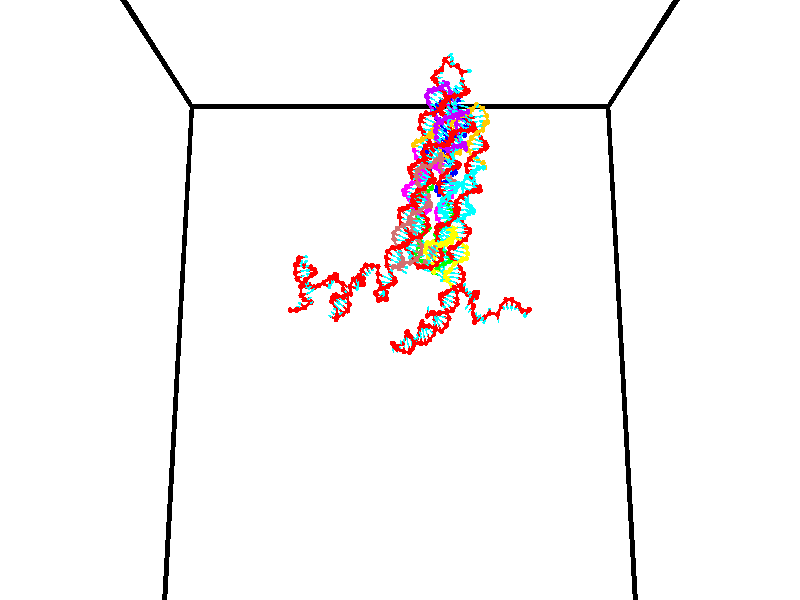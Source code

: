 // switches for output
#declare DRAW_BASES = 1; // possible values are 0, 1; only relevant for DNA ribbons
#declare DRAW_BASES_TYPE = 3; // possible values are 1, 2, 3; only relevant for DNA ribbons
#declare DRAW_FOG = 0; // set to 1 to enable fog

#include "colors.inc"

#include "transforms.inc"
background { rgb <1, 1, 1>}

#default {
   normal{
       ripples 0.25
       frequency 0.20
       turbulence 0.2
       lambda 5
   }
	finish {
		phong 0.1
		phong_size 40.
	}
}

// original window dimensions: 1024x640


// camera settings

camera {
	sky <0, 0.179814, -0.983701>
	up <0, 0.179814, -0.983701>
	right 1.6 * <1, 0, 0>
	location <35, 94.9851, 44.8844>
	look_at <35, 29.7336, 32.9568>
	direction <0, -65.2515, -11.9276>
	angle 67.0682
}


# declare cpy_camera_pos = <35, 94.9851, 44.8844>;
# if (DRAW_FOG = 1)
fog {
	fog_type 2
	up vnormalize(cpy_camera_pos)
	color rgbt<1,1,1,0.3>
	distance 1e-5
	fog_alt 3e-3
	fog_offset 56
}
# end


// LIGHTS

# declare lum = 6;
global_settings {
	ambient_light rgb lum * <0.05, 0.05, 0.05>
	max_trace_level 15
}# declare cpy_direct_light_amount = 0.25;
light_source
{	1000 * <-1, -1.16352, -0.803886>,
	rgb lum * cpy_direct_light_amount
	parallel
}

light_source
{	1000 * <1, 1.16352, 0.803886>,
	rgb lum * cpy_direct_light_amount
	parallel
}

// strand 0

// nucleotide -1

// particle -1
sphere {
	<23.998501, 35.255371, 34.836323> 0.250000
	pigment { color rgbt <1,0,0,0> }
	no_shadow
}
cylinder {
	<24.319843, 35.017174, 34.835545>,  <24.512650, 34.874256, 34.835079>, 0.100000
	pigment { color rgbt <1,0,0,0> }
	no_shadow
}
cylinder {
	<24.319843, 35.017174, 34.835545>,  <23.998501, 35.255371, 34.836323>, 0.100000
	pigment { color rgbt <1,0,0,0> }
	no_shadow
}

// particle -1
sphere {
	<24.319843, 35.017174, 34.835545> 0.100000
	pigment { color rgbt <1,0,0,0> }
	no_shadow
}
sphere {
	0, 1
	scale<0.080000,0.200000,0.300000>
	matrix <0.334438, 0.453875, -0.825923,
		0.492715, 0.662861, 0.563779,
		0.803357, -0.595494, -0.001945,
		24.560850, 34.838524, 34.834961>
	pigment { color rgbt <0,1,1,0> }
	no_shadow
}
cylinder {
	<24.664934, 35.592388, 34.888542>,  <23.998501, 35.255371, 34.836323>, 0.130000
	pigment { color rgbt <1,0,0,0> }
	no_shadow
}

// nucleotide -1

// particle -1
sphere {
	<24.664934, 35.592388, 34.888542> 0.250000
	pigment { color rgbt <1,0,0,0> }
	no_shadow
}
cylinder {
	<24.704174, 35.247955, 34.688976>,  <24.727718, 35.041294, 34.569237>, 0.100000
	pigment { color rgbt <1,0,0,0> }
	no_shadow
}
cylinder {
	<24.704174, 35.247955, 34.688976>,  <24.664934, 35.592388, 34.888542>, 0.100000
	pigment { color rgbt <1,0,0,0> }
	no_shadow
}

// particle -1
sphere {
	<24.704174, 35.247955, 34.688976> 0.100000
	pigment { color rgbt <1,0,0,0> }
	no_shadow
}
sphere {
	0, 1
	scale<0.080000,0.200000,0.300000>
	matrix <0.364869, 0.497542, -0.786970,
		0.925876, -0.104834, 0.362992,
		0.098102, -0.861082, -0.498913,
		24.733604, 34.989632, 34.539303>
	pigment { color rgbt <0,1,1,0> }
	no_shadow
}
cylinder {
	<25.476501, 35.402649, 34.630531>,  <24.664934, 35.592388, 34.888542>, 0.130000
	pigment { color rgbt <1,0,0,0> }
	no_shadow
}

// nucleotide -1

// particle -1
sphere {
	<25.476501, 35.402649, 34.630531> 0.250000
	pigment { color rgbt <1,0,0,0> }
	no_shadow
}
cylinder {
	<25.171944, 35.259167, 34.414528>,  <24.989210, 35.173077, 34.284924>, 0.100000
	pigment { color rgbt <1,0,0,0> }
	no_shadow
}
cylinder {
	<25.171944, 35.259167, 34.414528>,  <25.476501, 35.402649, 34.630531>, 0.100000
	pigment { color rgbt <1,0,0,0> }
	no_shadow
}

// particle -1
sphere {
	<25.171944, 35.259167, 34.414528> 0.100000
	pigment { color rgbt <1,0,0,0> }
	no_shadow
}
sphere {
	0, 1
	scale<0.080000,0.200000,0.300000>
	matrix <0.354360, 0.467252, -0.810003,
		0.542875, -0.808087, -0.228651,
		-0.761391, -0.358706, -0.540013,
		24.943525, 35.151554, 34.252525>
	pigment { color rgbt <0,1,1,0> }
	no_shadow
}
cylinder {
	<26.105392, 35.503788, 34.185944>,  <25.476501, 35.402649, 34.630531>, 0.130000
	pigment { color rgbt <1,0,0,0> }
	no_shadow
}

// nucleotide -1

// particle -1
sphere {
	<26.105392, 35.503788, 34.185944> 0.250000
	pigment { color rgbt <1,0,0,0> }
	no_shadow
}
cylinder {
	<26.173601, 35.884155, 34.289227>,  <26.214527, 36.112377, 34.351196>, 0.100000
	pigment { color rgbt <1,0,0,0> }
	no_shadow
}
cylinder {
	<26.173601, 35.884155, 34.289227>,  <26.105392, 35.503788, 34.185944>, 0.100000
	pigment { color rgbt <1,0,0,0> }
	no_shadow
}

// particle -1
sphere {
	<26.173601, 35.884155, 34.289227> 0.100000
	pigment { color rgbt <1,0,0,0> }
	no_shadow
}
sphere {
	0, 1
	scale<0.080000,0.200000,0.300000>
	matrix <-0.489910, 0.309184, -0.815103,
		-0.854933, 0.012492, 0.518588,
		0.170521, 0.950920, 0.258212,
		26.224758, 36.169430, 34.366692>
	pigment { color rgbt <0,1,1,0> }
	no_shadow
}
cylinder {
	<25.450472, 35.936577, 34.045727>,  <26.105392, 35.503788, 34.185944>, 0.130000
	pigment { color rgbt <1,0,0,0> }
	no_shadow
}

// nucleotide -1

// particle -1
sphere {
	<25.450472, 35.936577, 34.045727> 0.250000
	pigment { color rgbt <1,0,0,0> }
	no_shadow
}
cylinder {
	<25.777025, 36.167427, 34.037304>,  <25.972958, 36.305935, 34.032249>, 0.100000
	pigment { color rgbt <1,0,0,0> }
	no_shadow
}
cylinder {
	<25.777025, 36.167427, 34.037304>,  <25.450472, 35.936577, 34.045727>, 0.100000
	pigment { color rgbt <1,0,0,0> }
	no_shadow
}

// particle -1
sphere {
	<25.777025, 36.167427, 34.037304> 0.100000
	pigment { color rgbt <1,0,0,0> }
	no_shadow
}
sphere {
	0, 1
	scale<0.080000,0.200000,0.300000>
	matrix <-0.282591, 0.367418, -0.886084,
		-0.503644, 0.729337, 0.463045,
		0.816385, 0.577124, -0.021056,
		26.021940, 36.340565, 34.030987>
	pigment { color rgbt <0,1,1,0> }
	no_shadow
}
cylinder {
	<25.270504, 36.661705, 33.838890>,  <25.450472, 35.936577, 34.045727>, 0.130000
	pigment { color rgbt <1,0,0,0> }
	no_shadow
}

// nucleotide -1

// particle -1
sphere {
	<25.270504, 36.661705, 33.838890> 0.250000
	pigment { color rgbt <1,0,0,0> }
	no_shadow
}
cylinder {
	<25.650208, 36.600601, 33.728928>,  <25.878029, 36.563938, 33.662949>, 0.100000
	pigment { color rgbt <1,0,0,0> }
	no_shadow
}
cylinder {
	<25.650208, 36.600601, 33.728928>,  <25.270504, 36.661705, 33.838890>, 0.100000
	pigment { color rgbt <1,0,0,0> }
	no_shadow
}

// particle -1
sphere {
	<25.650208, 36.600601, 33.728928> 0.100000
	pigment { color rgbt <1,0,0,0> }
	no_shadow
}
sphere {
	0, 1
	scale<0.080000,0.200000,0.300000>
	matrix <-0.231787, 0.250998, -0.939827,
		0.212567, 0.955858, 0.202855,
		0.949257, -0.152757, -0.274910,
		25.934984, 36.554775, 33.646454>
	pigment { color rgbt <0,1,1,0> }
	no_shadow
}
cylinder {
	<25.290535, 37.092968, 33.182560>,  <25.270504, 36.661705, 33.838890>, 0.130000
	pigment { color rgbt <1,0,0,0> }
	no_shadow
}

// nucleotide -1

// particle -1
sphere {
	<25.290535, 37.092968, 33.182560> 0.250000
	pigment { color rgbt <1,0,0,0> }
	no_shadow
}
cylinder {
	<25.596916, 36.835857, 33.187523>,  <25.780746, 36.681591, 33.190502>, 0.100000
	pigment { color rgbt <1,0,0,0> }
	no_shadow
}
cylinder {
	<25.596916, 36.835857, 33.187523>,  <25.290535, 37.092968, 33.182560>, 0.100000
	pigment { color rgbt <1,0,0,0> }
	no_shadow
}

// particle -1
sphere {
	<25.596916, 36.835857, 33.187523> 0.100000
	pigment { color rgbt <1,0,0,0> }
	no_shadow
}
sphere {
	0, 1
	scale<0.080000,0.200000,0.300000>
	matrix <-0.054308, -0.083921, -0.994991,
		0.640596, 0.761445, -0.099188,
		0.765955, -0.642774, 0.012407,
		25.826702, 36.643024, 33.191246>
	pigment { color rgbt <0,1,1,0> }
	no_shadow
}
cylinder {
	<25.786257, 37.214378, 32.659027>,  <25.290535, 37.092968, 33.182560>, 0.130000
	pigment { color rgbt <1,0,0,0> }
	no_shadow
}

// nucleotide -1

// particle -1
sphere {
	<25.786257, 37.214378, 32.659027> 0.250000
	pigment { color rgbt <1,0,0,0> }
	no_shadow
}
cylinder {
	<25.790415, 36.819660, 32.723682>,  <25.792910, 36.582829, 32.762474>, 0.100000
	pigment { color rgbt <1,0,0,0> }
	no_shadow
}
cylinder {
	<25.790415, 36.819660, 32.723682>,  <25.786257, 37.214378, 32.659027>, 0.100000
	pigment { color rgbt <1,0,0,0> }
	no_shadow
}

// particle -1
sphere {
	<25.790415, 36.819660, 32.723682> 0.100000
	pigment { color rgbt <1,0,0,0> }
	no_shadow
}
sphere {
	0, 1
	scale<0.080000,0.200000,0.300000>
	matrix <-0.038877, -0.161924, -0.986037,
		0.999190, 0.003968, -0.040047,
		0.010397, -0.986795, 0.161638,
		25.793533, 36.523621, 32.772175>
	pigment { color rgbt <0,1,1,0> }
	no_shadow
}
cylinder {
	<26.347269, 36.896858, 32.159061>,  <25.786257, 37.214378, 32.659027>, 0.130000
	pigment { color rgbt <1,0,0,0> }
	no_shadow
}

// nucleotide -1

// particle -1
sphere {
	<26.347269, 36.896858, 32.159061> 0.250000
	pigment { color rgbt <1,0,0,0> }
	no_shadow
}
cylinder {
	<26.075451, 36.614128, 32.237659>,  <25.912359, 36.444489, 32.284821>, 0.100000
	pigment { color rgbt <1,0,0,0> }
	no_shadow
}
cylinder {
	<26.075451, 36.614128, 32.237659>,  <26.347269, 36.896858, 32.159061>, 0.100000
	pigment { color rgbt <1,0,0,0> }
	no_shadow
}

// particle -1
sphere {
	<26.075451, 36.614128, 32.237659> 0.100000
	pigment { color rgbt <1,0,0,0> }
	no_shadow
}
sphere {
	0, 1
	scale<0.080000,0.200000,0.300000>
	matrix <-0.067813, -0.206178, -0.976162,
		0.730493, -0.676670, 0.092175,
		-0.679544, -0.706829, 0.196499,
		25.871588, 36.402081, 32.296608>
	pigment { color rgbt <0,1,1,0> }
	no_shadow
}
cylinder {
	<26.570320, 36.309822, 31.852814>,  <26.347269, 36.896858, 32.159061>, 0.130000
	pigment { color rgbt <1,0,0,0> }
	no_shadow
}

// nucleotide -1

// particle -1
sphere {
	<26.570320, 36.309822, 31.852814> 0.250000
	pigment { color rgbt <1,0,0,0> }
	no_shadow
}
cylinder {
	<26.180553, 36.239979, 31.909418>,  <25.946693, 36.198074, 31.943380>, 0.100000
	pigment { color rgbt <1,0,0,0> }
	no_shadow
}
cylinder {
	<26.180553, 36.239979, 31.909418>,  <26.570320, 36.309822, 31.852814>, 0.100000
	pigment { color rgbt <1,0,0,0> }
	no_shadow
}

// particle -1
sphere {
	<26.180553, 36.239979, 31.909418> 0.100000
	pigment { color rgbt <1,0,0,0> }
	no_shadow
}
sphere {
	0, 1
	scale<0.080000,0.200000,0.300000>
	matrix <-0.105353, -0.201328, -0.973842,
		0.198529, -0.963836, 0.177782,
		-0.974416, -0.174606, 0.141512,
		25.888229, 36.187595, 31.951872>
	pigment { color rgbt <0,1,1,0> }
	no_shadow
}
cylinder {
	<26.456568, 35.782654, 31.504725>,  <26.570320, 36.309822, 31.852814>, 0.130000
	pigment { color rgbt <1,0,0,0> }
	no_shadow
}

// nucleotide -1

// particle -1
sphere {
	<26.456568, 35.782654, 31.504725> 0.250000
	pigment { color rgbt <1,0,0,0> }
	no_shadow
}
cylinder {
	<26.075270, 35.894035, 31.551683>,  <25.846491, 35.960865, 31.579859>, 0.100000
	pigment { color rgbt <1,0,0,0> }
	no_shadow
}
cylinder {
	<26.075270, 35.894035, 31.551683>,  <26.456568, 35.782654, 31.504725>, 0.100000
	pigment { color rgbt <1,0,0,0> }
	no_shadow
}

// particle -1
sphere {
	<26.075270, 35.894035, 31.551683> 0.100000
	pigment { color rgbt <1,0,0,0> }
	no_shadow
}
sphere {
	0, 1
	scale<0.080000,0.200000,0.300000>
	matrix <-0.153785, -0.112587, -0.981669,
		-0.260135, -0.953827, 0.150145,
		-0.953247, 0.278457, 0.117397,
		25.789295, 35.977573, 31.586903>
	pigment { color rgbt <0,1,1,0> }
	no_shadow
}
cylinder {
	<25.939827, 35.251411, 31.149078>,  <26.456568, 35.782654, 31.504725>, 0.130000
	pigment { color rgbt <1,0,0,0> }
	no_shadow
}

// nucleotide -1

// particle -1
sphere {
	<25.939827, 35.251411, 31.149078> 0.250000
	pigment { color rgbt <1,0,0,0> }
	no_shadow
}
cylinder {
	<25.794325, 35.621563, 31.191706>,  <25.707024, 35.843655, 31.217281>, 0.100000
	pigment { color rgbt <1,0,0,0> }
	no_shadow
}
cylinder {
	<25.794325, 35.621563, 31.191706>,  <25.939827, 35.251411, 31.149078>, 0.100000
	pigment { color rgbt <1,0,0,0> }
	no_shadow
}

// particle -1
sphere {
	<25.794325, 35.621563, 31.191706> 0.100000
	pigment { color rgbt <1,0,0,0> }
	no_shadow
}
sphere {
	0, 1
	scale<0.080000,0.200000,0.300000>
	matrix <-0.250319, 0.013088, -0.968075,
		-0.897231, -0.378819, 0.226879,
		-0.363755, 0.925379, 0.106568,
		25.685198, 35.899178, 31.223677>
	pigment { color rgbt <0,1,1,0> }
	no_shadow
}
cylinder {
	<25.230488, 35.278015, 31.024050>,  <25.939827, 35.251411, 31.149078>, 0.130000
	pigment { color rgbt <1,0,0,0> }
	no_shadow
}

// nucleotide -1

// particle -1
sphere {
	<25.230488, 35.278015, 31.024050> 0.250000
	pigment { color rgbt <1,0,0,0> }
	no_shadow
}
cylinder {
	<25.419168, 35.611393, 30.908909>,  <25.532377, 35.811420, 30.839825>, 0.100000
	pigment { color rgbt <1,0,0,0> }
	no_shadow
}
cylinder {
	<25.419168, 35.611393, 30.908909>,  <25.230488, 35.278015, 31.024050>, 0.100000
	pigment { color rgbt <1,0,0,0> }
	no_shadow
}

// particle -1
sphere {
	<25.419168, 35.611393, 30.908909> 0.100000
	pigment { color rgbt <1,0,0,0> }
	no_shadow
}
sphere {
	0, 1
	scale<0.080000,0.200000,0.300000>
	matrix <-0.307186, -0.150676, -0.939646,
		-0.826519, 0.531658, 0.184949,
		0.471703, 0.833449, -0.287855,
		25.560678, 35.861427, 30.822552>
	pigment { color rgbt <0,1,1,0> }
	no_shadow
}
cylinder {
	<24.793304, 35.640022, 30.447855>,  <25.230488, 35.278015, 31.024050>, 0.130000
	pigment { color rgbt <1,0,0,0> }
	no_shadow
}

// nucleotide -1

// particle -1
sphere {
	<24.793304, 35.640022, 30.447855> 0.250000
	pigment { color rgbt <1,0,0,0> }
	no_shadow
}
cylinder {
	<25.182081, 35.725540, 30.408623>,  <25.415348, 35.776852, 30.385084>, 0.100000
	pigment { color rgbt <1,0,0,0> }
	no_shadow
}
cylinder {
	<25.182081, 35.725540, 30.408623>,  <24.793304, 35.640022, 30.447855>, 0.100000
	pigment { color rgbt <1,0,0,0> }
	no_shadow
}

// particle -1
sphere {
	<25.182081, 35.725540, 30.408623> 0.100000
	pigment { color rgbt <1,0,0,0> }
	no_shadow
}
sphere {
	0, 1
	scale<0.080000,0.200000,0.300000>
	matrix <-0.057024, -0.190368, -0.980055,
		-0.228206, 0.958149, -0.172835,
		0.971941, 0.213799, -0.098081,
		25.473663, 35.789680, 30.379198>
	pigment { color rgbt <0,1,1,0> }
	no_shadow
}
cylinder {
	<24.872972, 36.285458, 30.854172>,  <24.793304, 35.640022, 30.447855>, 0.130000
	pigment { color rgbt <1,0,0,0> }
	no_shadow
}

// nucleotide -1

// particle -1
sphere {
	<24.872972, 36.285458, 30.854172> 0.250000
	pigment { color rgbt <1,0,0,0> }
	no_shadow
}
cylinder {
	<25.091146, 36.592808, 30.988094>,  <25.222052, 36.777218, 31.068449>, 0.100000
	pigment { color rgbt <1,0,0,0> }
	no_shadow
}
cylinder {
	<25.091146, 36.592808, 30.988094>,  <24.872972, 36.285458, 30.854172>, 0.100000
	pigment { color rgbt <1,0,0,0> }
	no_shadow
}

// particle -1
sphere {
	<25.091146, 36.592808, 30.988094> 0.100000
	pigment { color rgbt <1,0,0,0> }
	no_shadow
}
sphere {
	0, 1
	scale<0.080000,0.200000,0.300000>
	matrix <-0.790841, 0.604113, -0.098068,
		-0.277615, -0.211291, 0.937169,
		0.545436, 0.768377, 0.334808,
		25.254778, 36.823322, 31.088537>
	pigment { color rgbt <0,1,1,0> }
	no_shadow
}
cylinder {
	<24.651882, 36.775372, 31.301617>,  <24.872972, 36.285458, 30.854172>, 0.130000
	pigment { color rgbt <1,0,0,0> }
	no_shadow
}

// nucleotide -1

// particle -1
sphere {
	<24.651882, 36.775372, 31.301617> 0.250000
	pigment { color rgbt <1,0,0,0> }
	no_shadow
}
cylinder {
	<24.914839, 36.473953, 31.302567>,  <25.072613, 36.293102, 31.303137>, 0.100000
	pigment { color rgbt <1,0,0,0> }
	no_shadow
}
cylinder {
	<24.914839, 36.473953, 31.302567>,  <24.651882, 36.775372, 31.301617>, 0.100000
	pigment { color rgbt <1,0,0,0> }
	no_shadow
}

// particle -1
sphere {
	<24.914839, 36.473953, 31.302567> 0.100000
	pigment { color rgbt <1,0,0,0> }
	no_shadow
}
sphere {
	0, 1
	scale<0.080000,0.200000,0.300000>
	matrix <-0.127399, -0.108034, 0.985950,
		-0.742700, -0.648460, -0.167021,
		0.657394, -0.753544, 0.002376,
		25.112057, 36.247890, 31.303280>
	pigment { color rgbt <0,1,1,0> }
	no_shadow
}
cylinder {
	<24.619459, 36.497307, 31.907326>,  <24.651882, 36.775372, 31.301617>, 0.130000
	pigment { color rgbt <1,0,0,0> }
	no_shadow
}

// nucleotide -1

// particle -1
sphere {
	<24.619459, 36.497307, 31.907326> 0.250000
	pigment { color rgbt <1,0,0,0> }
	no_shadow
}
cylinder {
	<24.968166, 36.339149, 31.791613>,  <25.177391, 36.244255, 31.722185>, 0.100000
	pigment { color rgbt <1,0,0,0> }
	no_shadow
}
cylinder {
	<24.968166, 36.339149, 31.791613>,  <24.619459, 36.497307, 31.907326>, 0.100000
	pigment { color rgbt <1,0,0,0> }
	no_shadow
}

// particle -1
sphere {
	<24.968166, 36.339149, 31.791613> 0.100000
	pigment { color rgbt <1,0,0,0> }
	no_shadow
}
sphere {
	0, 1
	scale<0.080000,0.200000,0.300000>
	matrix <0.184553, -0.281940, 0.941515,
		-0.453827, -0.874171, -0.172816,
		0.871769, -0.395391, -0.289283,
		25.229696, 36.220531, 31.704828>
	pigment { color rgbt <0,1,1,0> }
	no_shadow
}
cylinder {
	<24.677719, 35.831600, 32.258404>,  <24.619459, 36.497307, 31.907326>, 0.130000
	pigment { color rgbt <1,0,0,0> }
	no_shadow
}

// nucleotide -1

// particle -1
sphere {
	<24.677719, 35.831600, 32.258404> 0.250000
	pigment { color rgbt <1,0,0,0> }
	no_shadow
}
cylinder {
	<25.035887, 35.981205, 32.161785>,  <25.250788, 36.070969, 32.103813>, 0.100000
	pigment { color rgbt <1,0,0,0> }
	no_shadow
}
cylinder {
	<25.035887, 35.981205, 32.161785>,  <24.677719, 35.831600, 32.258404>, 0.100000
	pigment { color rgbt <1,0,0,0> }
	no_shadow
}

// particle -1
sphere {
	<25.035887, 35.981205, 32.161785> 0.100000
	pigment { color rgbt <1,0,0,0> }
	no_shadow
}
sphere {
	0, 1
	scale<0.080000,0.200000,0.300000>
	matrix <0.288676, -0.074677, 0.954510,
		0.338959, -0.924413, -0.174835,
		0.895418, 0.374010, -0.241544,
		25.304512, 36.093407, 32.089321>
	pigment { color rgbt <0,1,1,0> }
	no_shadow
}
cylinder {
	<25.130737, 35.389507, 32.603954>,  <24.677719, 35.831600, 32.258404>, 0.130000
	pigment { color rgbt <1,0,0,0> }
	no_shadow
}

// nucleotide -1

// particle -1
sphere {
	<25.130737, 35.389507, 32.603954> 0.250000
	pigment { color rgbt <1,0,0,0> }
	no_shadow
}
cylinder {
	<25.340910, 35.718655, 32.517406>,  <25.467012, 35.916142, 32.465477>, 0.100000
	pigment { color rgbt <1,0,0,0> }
	no_shadow
}
cylinder {
	<25.340910, 35.718655, 32.517406>,  <25.130737, 35.389507, 32.603954>, 0.100000
	pigment { color rgbt <1,0,0,0> }
	no_shadow
}

// particle -1
sphere {
	<25.340910, 35.718655, 32.517406> 0.100000
	pigment { color rgbt <1,0,0,0> }
	no_shadow
}
sphere {
	0, 1
	scale<0.080000,0.200000,0.300000>
	matrix <0.382391, -0.001206, 0.924000,
		0.760066, -0.568235, -0.315290,
		0.525429, 0.822865, -0.216372,
		25.498539, 35.965515, 32.452496>
	pigment { color rgbt <0,1,1,0> }
	no_shadow
}
cylinder {
	<25.819857, 35.221928, 32.659679>,  <25.130737, 35.389507, 32.603954>, 0.130000
	pigment { color rgbt <1,0,0,0> }
	no_shadow
}

// nucleotide -1

// particle -1
sphere {
	<25.819857, 35.221928, 32.659679> 0.250000
	pigment { color rgbt <1,0,0,0> }
	no_shadow
}
cylinder {
	<25.771030, 35.615730, 32.710022>,  <25.741735, 35.852013, 32.740227>, 0.100000
	pigment { color rgbt <1,0,0,0> }
	no_shadow
}
cylinder {
	<25.771030, 35.615730, 32.710022>,  <25.819857, 35.221928, 32.659679>, 0.100000
	pigment { color rgbt <1,0,0,0> }
	no_shadow
}

// particle -1
sphere {
	<25.771030, 35.615730, 32.710022> 0.100000
	pigment { color rgbt <1,0,0,0> }
	no_shadow
}
sphere {
	0, 1
	scale<0.080000,0.200000,0.300000>
	matrix <0.508400, -0.046888, 0.859843,
		0.852426, 0.168944, -0.494802,
		-0.122065, 0.984510, 0.125860,
		25.734411, 35.911083, 32.747780>
	pigment { color rgbt <0,1,1,0> }
	no_shadow
}
cylinder {
	<26.372484, 35.438717, 32.919556>,  <25.819857, 35.221928, 32.659679>, 0.130000
	pigment { color rgbt <1,0,0,0> }
	no_shadow
}

// nucleotide -1

// particle -1
sphere {
	<26.372484, 35.438717, 32.919556> 0.250000
	pigment { color rgbt <1,0,0,0> }
	no_shadow
}
cylinder {
	<26.158302, 35.764553, 33.008751>,  <26.029793, 35.960056, 33.062267>, 0.100000
	pigment { color rgbt <1,0,0,0> }
	no_shadow
}
cylinder {
	<26.158302, 35.764553, 33.008751>,  <26.372484, 35.438717, 32.919556>, 0.100000
	pigment { color rgbt <1,0,0,0> }
	no_shadow
}

// particle -1
sphere {
	<26.158302, 35.764553, 33.008751> 0.100000
	pigment { color rgbt <1,0,0,0> }
	no_shadow
}
sphere {
	0, 1
	scale<0.080000,0.200000,0.300000>
	matrix <0.621067, 0.200861, 0.757582,
		0.572332, 0.544142, -0.613470,
		-0.535455, 0.814594, 0.222990,
		25.997665, 36.008930, 33.075649>
	pigment { color rgbt <0,1,1,0> }
	no_shadow
}
cylinder {
	<26.915758, 36.049107, 32.886486>,  <26.372484, 35.438717, 32.919556>, 0.130000
	pigment { color rgbt <1,0,0,0> }
	no_shadow
}

// nucleotide -1

// particle -1
sphere {
	<26.915758, 36.049107, 32.886486> 0.250000
	pigment { color rgbt <1,0,0,0> }
	no_shadow
}
cylinder {
	<26.585136, 36.077015, 33.109894>,  <26.386765, 36.093761, 33.243938>, 0.100000
	pigment { color rgbt <1,0,0,0> }
	no_shadow
}
cylinder {
	<26.585136, 36.077015, 33.109894>,  <26.915758, 36.049107, 32.886486>, 0.100000
	pigment { color rgbt <1,0,0,0> }
	no_shadow
}

// particle -1
sphere {
	<26.585136, 36.077015, 33.109894> 0.100000
	pigment { color rgbt <1,0,0,0> }
	no_shadow
}
sphere {
	0, 1
	scale<0.080000,0.200000,0.300000>
	matrix <0.558632, 0.223062, 0.798857,
		-0.068847, 0.972304, -0.223349,
		-0.826553, 0.069771, 0.558518,
		26.337170, 36.097946, 33.277451>
	pigment { color rgbt <0,1,1,0> }
	no_shadow
}
cylinder {
	<27.458666, 36.447418, 32.731911>,  <26.915758, 36.049107, 32.886486>, 0.130000
	pigment { color rgbt <1,0,0,0> }
	no_shadow
}

// nucleotide -1

// particle -1
sphere {
	<27.458666, 36.447418, 32.731911> 0.250000
	pigment { color rgbt <1,0,0,0> }
	no_shadow
}
cylinder {
	<27.702299, 36.168724, 32.883480>,  <27.848478, 36.001507, 32.974422>, 0.100000
	pigment { color rgbt <1,0,0,0> }
	no_shadow
}
cylinder {
	<27.702299, 36.168724, 32.883480>,  <27.458666, 36.447418, 32.731911>, 0.100000
	pigment { color rgbt <1,0,0,0> }
	no_shadow
}

// particle -1
sphere {
	<27.702299, 36.168724, 32.883480> 0.100000
	pigment { color rgbt <1,0,0,0> }
	no_shadow
}
sphere {
	0, 1
	scale<0.080000,0.200000,0.300000>
	matrix <0.016305, -0.466670, -0.884281,
		0.792939, 0.544778, -0.272880,
		0.609082, -0.696732, 0.378923,
		27.885023, 35.959705, 32.997158>
	pigment { color rgbt <0,1,1,0> }
	no_shadow
}
cylinder {
	<28.022005, 36.311054, 32.300468>,  <27.458666, 36.447418, 32.731911>, 0.130000
	pigment { color rgbt <1,0,0,0> }
	no_shadow
}

// nucleotide -1

// particle -1
sphere {
	<28.022005, 36.311054, 32.300468> 0.250000
	pigment { color rgbt <1,0,0,0> }
	no_shadow
}
cylinder {
	<28.020163, 35.982407, 32.528473>,  <28.019058, 35.785217, 32.665276>, 0.100000
	pigment { color rgbt <1,0,0,0> }
	no_shadow
}
cylinder {
	<28.020163, 35.982407, 32.528473>,  <28.022005, 36.311054, 32.300468>, 0.100000
	pigment { color rgbt <1,0,0,0> }
	no_shadow
}

// particle -1
sphere {
	<28.020163, 35.982407, 32.528473> 0.100000
	pigment { color rgbt <1,0,0,0> }
	no_shadow
}
sphere {
	0, 1
	scale<0.080000,0.200000,0.300000>
	matrix <0.112034, -0.566855, -0.816164,
		0.993694, 0.060103, 0.094660,
		-0.004604, -0.821622, 0.570013,
		28.018782, 35.735920, 32.699478>
	pigment { color rgbt <0,1,1,0> }
	no_shadow
}
cylinder {
	<28.496332, 35.854843, 31.916359>,  <28.022005, 36.311054, 32.300468>, 0.130000
	pigment { color rgbt <1,0,0,0> }
	no_shadow
}

// nucleotide -1

// particle -1
sphere {
	<28.496332, 35.854843, 31.916359> 0.250000
	pigment { color rgbt <1,0,0,0> }
	no_shadow
}
cylinder {
	<28.299028, 35.648884, 32.196808>,  <28.180645, 35.525307, 32.365078>, 0.100000
	pigment { color rgbt <1,0,0,0> }
	no_shadow
}
cylinder {
	<28.299028, 35.648884, 32.196808>,  <28.496332, 35.854843, 31.916359>, 0.100000
	pigment { color rgbt <1,0,0,0> }
	no_shadow
}

// particle -1
sphere {
	<28.299028, 35.648884, 32.196808> 0.100000
	pigment { color rgbt <1,0,0,0> }
	no_shadow
}
sphere {
	0, 1
	scale<0.080000,0.200000,0.300000>
	matrix <-0.116932, -0.759437, -0.639986,
		0.861987, -0.397664, 0.314392,
		-0.493261, -0.514897, 0.701124,
		28.151051, 35.494415, 32.407146>
	pigment { color rgbt <0,1,1,0> }
	no_shadow
}
cylinder {
	<28.599487, 35.153694, 31.856070>,  <28.496332, 35.854843, 31.916359>, 0.130000
	pigment { color rgbt <1,0,0,0> }
	no_shadow
}

// nucleotide -1

// particle -1
sphere {
	<28.599487, 35.153694, 31.856070> 0.250000
	pigment { color rgbt <1,0,0,0> }
	no_shadow
}
cylinder {
	<28.283360, 35.140137, 32.100773>,  <28.093683, 35.132004, 32.247597>, 0.100000
	pigment { color rgbt <1,0,0,0> }
	no_shadow
}
cylinder {
	<28.283360, 35.140137, 32.100773>,  <28.599487, 35.153694, 31.856070>, 0.100000
	pigment { color rgbt <1,0,0,0> }
	no_shadow
}

// particle -1
sphere {
	<28.283360, 35.140137, 32.100773> 0.100000
	pigment { color rgbt <1,0,0,0> }
	no_shadow
}
sphere {
	0, 1
	scale<0.080000,0.200000,0.300000>
	matrix <-0.330609, -0.817047, -0.472368,
		0.515844, -0.575574, 0.634523,
		-0.790318, -0.033889, 0.611759,
		28.046265, 35.129971, 32.284302>
	pigment { color rgbt <0,1,1,0> }
	no_shadow
}
cylinder {
	<28.539667, 34.522823, 32.122303>,  <28.599487, 35.153694, 31.856070>, 0.130000
	pigment { color rgbt <1,0,0,0> }
	no_shadow
}

// nucleotide -1

// particle -1
sphere {
	<28.539667, 34.522823, 32.122303> 0.250000
	pigment { color rgbt <1,0,0,0> }
	no_shadow
}
cylinder {
	<28.188690, 34.713871, 32.104557>,  <27.978104, 34.828499, 32.093910>, 0.100000
	pigment { color rgbt <1,0,0,0> }
	no_shadow
}
cylinder {
	<28.188690, 34.713871, 32.104557>,  <28.539667, 34.522823, 32.122303>, 0.100000
	pigment { color rgbt <1,0,0,0> }
	no_shadow
}

// particle -1
sphere {
	<28.188690, 34.713871, 32.104557> 0.100000
	pigment { color rgbt <1,0,0,0> }
	no_shadow
}
sphere {
	0, 1
	scale<0.080000,0.200000,0.300000>
	matrix <-0.362077, -0.720149, -0.591849,
		-0.314629, -0.503251, 0.804827,
		-0.877445, 0.477622, -0.044364,
		27.925457, 34.857159, 32.091248>
	pigment { color rgbt <0,1,1,0> }
	no_shadow
}
cylinder {
	<29.159187, 34.480621, 32.440186>,  <28.539667, 34.522823, 32.122303>, 0.130000
	pigment { color rgbt <1,0,0,0> }
	no_shadow
}

// nucleotide -1

// particle -1
sphere {
	<29.159187, 34.480621, 32.440186> 0.250000
	pigment { color rgbt <1,0,0,0> }
	no_shadow
}
cylinder {
	<29.507471, 34.435604, 32.631683>,  <29.716442, 34.408592, 32.746582>, 0.100000
	pigment { color rgbt <1,0,0,0> }
	no_shadow
}
cylinder {
	<29.507471, 34.435604, 32.631683>,  <29.159187, 34.480621, 32.440186>, 0.100000
	pigment { color rgbt <1,0,0,0> }
	no_shadow
}

// particle -1
sphere {
	<29.507471, 34.435604, 32.631683> 0.100000
	pigment { color rgbt <1,0,0,0> }
	no_shadow
}
sphere {
	0, 1
	scale<0.080000,0.200000,0.300000>
	matrix <-0.491334, -0.156833, 0.856735,
		-0.021334, -0.981192, -0.191850,
		0.870710, -0.112540, 0.478748,
		29.768684, 34.401840, 32.775307>
	pigment { color rgbt <0,1,1,0> }
	no_shadow
}
cylinder {
	<29.127455, 33.756058, 32.774113>,  <29.159187, 34.480621, 32.440186>, 0.130000
	pigment { color rgbt <1,0,0,0> }
	no_shadow
}

// nucleotide -1

// particle -1
sphere {
	<29.127455, 33.756058, 32.774113> 0.250000
	pigment { color rgbt <1,0,0,0> }
	no_shadow
}
cylinder {
	<29.374746, 34.013664, 32.954350>,  <29.523121, 34.168228, 33.062492>, 0.100000
	pigment { color rgbt <1,0,0,0> }
	no_shadow
}
cylinder {
	<29.374746, 34.013664, 32.954350>,  <29.127455, 33.756058, 32.774113>, 0.100000
	pigment { color rgbt <1,0,0,0> }
	no_shadow
}

// particle -1
sphere {
	<29.374746, 34.013664, 32.954350> 0.100000
	pigment { color rgbt <1,0,0,0> }
	no_shadow
}
sphere {
	0, 1
	scale<0.080000,0.200000,0.300000>
	matrix <-0.547308, -0.058736, 0.834868,
		0.564135, -0.762753, 0.316163,
		0.618228, 0.644017, 0.450596,
		29.560215, 34.206871, 33.089527>
	pigment { color rgbt <0,1,1,0> }
	no_shadow
}
cylinder {
	<29.498671, 33.496471, 33.385620>,  <29.127455, 33.756058, 32.774113>, 0.130000
	pigment { color rgbt <1,0,0,0> }
	no_shadow
}

// nucleotide -1

// particle -1
sphere {
	<29.498671, 33.496471, 33.385620> 0.250000
	pigment { color rgbt <1,0,0,0> }
	no_shadow
}
cylinder {
	<29.429966, 33.889725, 33.410744>,  <29.388744, 34.125675, 33.425819>, 0.100000
	pigment { color rgbt <1,0,0,0> }
	no_shadow
}
cylinder {
	<29.429966, 33.889725, 33.410744>,  <29.498671, 33.496471, 33.385620>, 0.100000
	pigment { color rgbt <1,0,0,0> }
	no_shadow
}

// particle -1
sphere {
	<29.429966, 33.889725, 33.410744> 0.100000
	pigment { color rgbt <1,0,0,0> }
	no_shadow
}
sphere {
	0, 1
	scale<0.080000,0.200000,0.300000>
	matrix <-0.544996, -0.147940, 0.825283,
		0.820657, 0.107520, 0.561215,
		-0.171761, 0.983134, 0.062810,
		29.378437, 34.184666, 33.429588>
	pigment { color rgbt <0,1,1,0> }
	no_shadow
}
cylinder {
	<29.781406, 33.646469, 34.086613>,  <29.498671, 33.496471, 33.385620>, 0.130000
	pigment { color rgbt <1,0,0,0> }
	no_shadow
}

// nucleotide -1

// particle -1
sphere {
	<29.781406, 33.646469, 34.086613> 0.250000
	pigment { color rgbt <1,0,0,0> }
	no_shadow
}
cylinder {
	<29.506227, 33.913723, 33.973251>,  <29.341120, 34.074078, 33.905235>, 0.100000
	pigment { color rgbt <1,0,0,0> }
	no_shadow
}
cylinder {
	<29.506227, 33.913723, 33.973251>,  <29.781406, 33.646469, 34.086613>, 0.100000
	pigment { color rgbt <1,0,0,0> }
	no_shadow
}

// particle -1
sphere {
	<29.506227, 33.913723, 33.973251> 0.100000
	pigment { color rgbt <1,0,0,0> }
	no_shadow
}
sphere {
	0, 1
	scale<0.080000,0.200000,0.300000>
	matrix <-0.530205, -0.196027, 0.824898,
		0.495590, 0.717750, 0.489106,
		-0.687948, 0.668138, -0.283406,
		29.299843, 34.114162, 33.888229>
	pigment { color rgbt <0,1,1,0> }
	no_shadow
}
cylinder {
	<29.646872, 34.117329, 34.683514>,  <29.781406, 33.646469, 34.086613>, 0.130000
	pigment { color rgbt <1,0,0,0> }
	no_shadow
}

// nucleotide -1

// particle -1
sphere {
	<29.646872, 34.117329, 34.683514> 0.250000
	pigment { color rgbt <1,0,0,0> }
	no_shadow
}
cylinder {
	<29.333641, 34.148254, 34.436672>,  <29.145702, 34.166809, 34.288567>, 0.100000
	pigment { color rgbt <1,0,0,0> }
	no_shadow
}
cylinder {
	<29.333641, 34.148254, 34.436672>,  <29.646872, 34.117329, 34.683514>, 0.100000
	pigment { color rgbt <1,0,0,0> }
	no_shadow
}

// particle -1
sphere {
	<29.333641, 34.148254, 34.436672> 0.100000
	pigment { color rgbt <1,0,0,0> }
	no_shadow
}
sphere {
	0, 1
	scale<0.080000,0.200000,0.300000>
	matrix <-0.621772, -0.075366, 0.779564,
		0.013761, 0.994154, 0.107088,
		-0.783077, 0.077312, -0.617100,
		29.098719, 34.171448, 34.251541>
	pigment { color rgbt <0,1,1,0> }
	no_shadow
}
cylinder {
	<29.213755, 34.485012, 35.019482>,  <29.646872, 34.117329, 34.683514>, 0.130000
	pigment { color rgbt <1,0,0,0> }
	no_shadow
}

// nucleotide -1

// particle -1
sphere {
	<29.213755, 34.485012, 35.019482> 0.250000
	pigment { color rgbt <1,0,0,0> }
	no_shadow
}
cylinder {
	<28.956326, 34.344036, 34.747719>,  <28.801868, 34.259449, 34.584660>, 0.100000
	pigment { color rgbt <1,0,0,0> }
	no_shadow
}
cylinder {
	<28.956326, 34.344036, 34.747719>,  <29.213755, 34.485012, 35.019482>, 0.100000
	pigment { color rgbt <1,0,0,0> }
	no_shadow
}

// particle -1
sphere {
	<28.956326, 34.344036, 34.747719> 0.100000
	pigment { color rgbt <1,0,0,0> }
	no_shadow
}
sphere {
	0, 1
	scale<0.080000,0.200000,0.300000>
	matrix <-0.686677, -0.126199, 0.715925,
		-0.338063, 0.927285, -0.160797,
		-0.643574, -0.352443, -0.679408,
		28.763254, 34.238304, 34.543896>
	pigment { color rgbt <0,1,1,0> }
	no_shadow
}
cylinder {
	<28.569513, 34.535614, 35.325306>,  <29.213755, 34.485012, 35.019482>, 0.130000
	pigment { color rgbt <1,0,0,0> }
	no_shadow
}

// nucleotide -1

// particle -1
sphere {
	<28.569513, 34.535614, 35.325306> 0.250000
	pigment { color rgbt <1,0,0,0> }
	no_shadow
}
cylinder {
	<28.842150, 34.788151, 35.177338>,  <29.005732, 34.939674, 35.088558>, 0.100000
	pigment { color rgbt <1,0,0,0> }
	no_shadow
}
cylinder {
	<28.842150, 34.788151, 35.177338>,  <28.569513, 34.535614, 35.325306>, 0.100000
	pigment { color rgbt <1,0,0,0> }
	no_shadow
}

// particle -1
sphere {
	<28.842150, 34.788151, 35.177338> 0.100000
	pigment { color rgbt <1,0,0,0> }
	no_shadow
}
sphere {
	0, 1
	scale<0.080000,0.200000,0.300000>
	matrix <-0.427514, -0.066698, -0.901545,
		-0.593856, 0.772631, 0.224447,
		0.681591, 0.631342, -0.369920,
		29.046627, 34.977554, 35.066360>
	pigment { color rgbt <0,1,1,0> }
	no_shadow
}
cylinder {
	<28.453873, 33.847546, 35.407520>,  <28.569513, 34.535614, 35.325306>, 0.130000
	pigment { color rgbt <1,0,0,0> }
	no_shadow
}

// nucleotide -1

// particle -1
sphere {
	<28.453873, 33.847546, 35.407520> 0.250000
	pigment { color rgbt <1,0,0,0> }
	no_shadow
}
cylinder {
	<28.097826, 33.779060, 35.238579>,  <27.884199, 33.737968, 35.137215>, 0.100000
	pigment { color rgbt <1,0,0,0> }
	no_shadow
}
cylinder {
	<28.097826, 33.779060, 35.238579>,  <28.453873, 33.847546, 35.407520>, 0.100000
	pigment { color rgbt <1,0,0,0> }
	no_shadow
}

// particle -1
sphere {
	<28.097826, 33.779060, 35.238579> 0.100000
	pigment { color rgbt <1,0,0,0> }
	no_shadow
}
sphere {
	0, 1
	scale<0.080000,0.200000,0.300000>
	matrix <0.415504, 0.075822, -0.906426,
		0.187219, -0.982311, 0.003651,
		-0.890116, -0.171217, -0.422349,
		27.830791, 33.727695, 35.111874>
	pigment { color rgbt <0,1,1,0> }
	no_shadow
}
cylinder {
	<28.536623, 33.229263, 35.016106>,  <28.453873, 33.847546, 35.407520>, 0.130000
	pigment { color rgbt <1,0,0,0> }
	no_shadow
}

// nucleotide -1

// particle -1
sphere {
	<28.536623, 33.229263, 35.016106> 0.250000
	pigment { color rgbt <1,0,0,0> }
	no_shadow
}
cylinder {
	<28.299879, 33.532406, 34.906300>,  <28.157833, 33.714291, 34.840416>, 0.100000
	pigment { color rgbt <1,0,0,0> }
	no_shadow
}
cylinder {
	<28.299879, 33.532406, 34.906300>,  <28.536623, 33.229263, 35.016106>, 0.100000
	pigment { color rgbt <1,0,0,0> }
	no_shadow
}

// particle -1
sphere {
	<28.299879, 33.532406, 34.906300> 0.100000
	pigment { color rgbt <1,0,0,0> }
	no_shadow
}
sphere {
	0, 1
	scale<0.080000,0.200000,0.300000>
	matrix <0.575864, 0.159270, -0.801882,
		-0.563990, -0.632682, -0.530687,
		-0.591858, 0.757857, -0.274512,
		28.122322, 33.759762, 34.823944>
	pigment { color rgbt <0,1,1,0> }
	no_shadow
}
cylinder {
	<28.373360, 33.136909, 34.291492>,  <28.536623, 33.229263, 35.016106>, 0.130000
	pigment { color rgbt <1,0,0,0> }
	no_shadow
}

// nucleotide -1

// particle -1
sphere {
	<28.373360, 33.136909, 34.291492> 0.250000
	pigment { color rgbt <1,0,0,0> }
	no_shadow
}
cylinder {
	<28.321180, 33.517197, 34.404003>,  <28.289873, 33.745369, 34.471508>, 0.100000
	pigment { color rgbt <1,0,0,0> }
	no_shadow
}
cylinder {
	<28.321180, 33.517197, 34.404003>,  <28.373360, 33.136909, 34.291492>, 0.100000
	pigment { color rgbt <1,0,0,0> }
	no_shadow
}

// particle -1
sphere {
	<28.321180, 33.517197, 34.404003> 0.100000
	pigment { color rgbt <1,0,0,0> }
	no_shadow
}
sphere {
	0, 1
	scale<0.080000,0.200000,0.300000>
	matrix <0.475078, 0.308949, -0.823924,
		-0.870221, 0.026151, -0.491967,
		-0.130446, 0.950719, 0.281278,
		28.282047, 33.802414, 34.488388>
	pigment { color rgbt <0,1,1,0> }
	no_shadow
}
cylinder {
	<27.930014, 33.588772, 33.795811>,  <28.373360, 33.136909, 34.291492>, 0.130000
	pigment { color rgbt <1,0,0,0> }
	no_shadow
}

// nucleotide -1

// particle -1
sphere {
	<27.930014, 33.588772, 33.795811> 0.250000
	pigment { color rgbt <1,0,0,0> }
	no_shadow
}
cylinder {
	<28.195812, 33.793179, 34.013916>,  <28.355291, 33.915821, 34.144779>, 0.100000
	pigment { color rgbt <1,0,0,0> }
	no_shadow
}
cylinder {
	<28.195812, 33.793179, 34.013916>,  <27.930014, 33.588772, 33.795811>, 0.100000
	pigment { color rgbt <1,0,0,0> }
	no_shadow
}

// particle -1
sphere {
	<28.195812, 33.793179, 34.013916> 0.100000
	pigment { color rgbt <1,0,0,0> }
	no_shadow
}
sphere {
	0, 1
	scale<0.080000,0.200000,0.300000>
	matrix <0.545501, 0.167005, -0.821302,
		-0.510758, 0.843193, -0.167784,
		0.664495, 0.511014, 0.545262,
		28.395161, 33.946484, 34.177494>
	pigment { color rgbt <0,1,1,0> }
	no_shadow
}
cylinder {
	<28.213097, 33.932014, 33.333313>,  <27.930014, 33.588772, 33.795811>, 0.130000
	pigment { color rgbt <1,0,0,0> }
	no_shadow
}

// nucleotide -1

// particle -1
sphere {
	<28.213097, 33.932014, 33.333313> 0.250000
	pigment { color rgbt <1,0,0,0> }
	no_shadow
}
cylinder {
	<28.475227, 33.998844, 33.627968>,  <28.632505, 34.038940, 33.804760>, 0.100000
	pigment { color rgbt <1,0,0,0> }
	no_shadow
}
cylinder {
	<28.475227, 33.998844, 33.627968>,  <28.213097, 33.932014, 33.333313>, 0.100000
	pigment { color rgbt <1,0,0,0> }
	no_shadow
}

// particle -1
sphere {
	<28.475227, 33.998844, 33.627968> 0.100000
	pigment { color rgbt <1,0,0,0> }
	no_shadow
}
sphere {
	0, 1
	scale<0.080000,0.200000,0.300000>
	matrix <0.691510, 0.259674, -0.674080,
		-0.303906, 0.951134, 0.054639,
		0.655328, 0.167074, 0.736635,
		28.671825, 34.048965, 33.848957>
	pigment { color rgbt <0,1,1,0> }
	no_shadow
}
cylinder {
	<28.140823, 34.686661, 33.641579>,  <28.213097, 33.932014, 33.333313>, 0.130000
	pigment { color rgbt <1,0,0,0> }
	no_shadow
}

// nucleotide -1

// particle -1
sphere {
	<28.140823, 34.686661, 33.641579> 0.250000
	pigment { color rgbt <1,0,0,0> }
	no_shadow
}
cylinder {
	<28.450064, 34.629372, 33.888741>,  <28.635607, 34.594997, 34.037037>, 0.100000
	pigment { color rgbt <1,0,0,0> }
	no_shadow
}
cylinder {
	<28.450064, 34.629372, 33.888741>,  <28.140823, 34.686661, 33.641579>, 0.100000
	pigment { color rgbt <1,0,0,0> }
	no_shadow
}

// particle -1
sphere {
	<28.450064, 34.629372, 33.888741> 0.100000
	pigment { color rgbt <1,0,0,0> }
	no_shadow
}
sphere {
	0, 1
	scale<0.080000,0.200000,0.300000>
	matrix <0.627684, 0.312936, -0.712801,
		-0.091272, 0.938913, 0.331831,
		0.773099, -0.143226, 0.617903,
		28.681993, 34.586403, 34.074112>
	pigment { color rgbt <0,1,1,0> }
	no_shadow
}
cylinder {
	<28.590572, 35.314659, 33.570194>,  <28.140823, 34.686661, 33.641579>, 0.130000
	pigment { color rgbt <1,0,0,0> }
	no_shadow
}

// nucleotide -1

// particle -1
sphere {
	<28.590572, 35.314659, 33.570194> 0.250000
	pigment { color rgbt <1,0,0,0> }
	no_shadow
}
cylinder {
	<28.797430, 34.996052, 33.695496>,  <28.921545, 34.804890, 33.770676>, 0.100000
	pigment { color rgbt <1,0,0,0> }
	no_shadow
}
cylinder {
	<28.797430, 34.996052, 33.695496>,  <28.590572, 35.314659, 33.570194>, 0.100000
	pigment { color rgbt <1,0,0,0> }
	no_shadow
}

// particle -1
sphere {
	<28.797430, 34.996052, 33.695496> 0.100000
	pigment { color rgbt <1,0,0,0> }
	no_shadow
}
sphere {
	0, 1
	scale<0.080000,0.200000,0.300000>
	matrix <0.699834, 0.182810, -0.690516,
		0.492741, 0.576320, 0.651967,
		0.517144, -0.796515, 0.313250,
		28.952574, 34.757099, 33.789471>
	pigment { color rgbt <0,1,1,0> }
	no_shadow
}
cylinder {
	<29.313822, 35.467369, 33.740551>,  <28.590572, 35.314659, 33.570194>, 0.130000
	pigment { color rgbt <1,0,0,0> }
	no_shadow
}

// nucleotide -1

// particle -1
sphere {
	<29.313822, 35.467369, 33.740551> 0.250000
	pigment { color rgbt <1,0,0,0> }
	no_shadow
}
cylinder {
	<29.315836, 35.084206, 33.625744>,  <29.317043, 34.854305, 33.556858>, 0.100000
	pigment { color rgbt <1,0,0,0> }
	no_shadow
}
cylinder {
	<29.315836, 35.084206, 33.625744>,  <29.313822, 35.467369, 33.740551>, 0.100000
	pigment { color rgbt <1,0,0,0> }
	no_shadow
}

// particle -1
sphere {
	<29.315836, 35.084206, 33.625744> 0.100000
	pigment { color rgbt <1,0,0,0> }
	no_shadow
}
sphere {
	0, 1
	scale<0.080000,0.200000,0.300000>
	matrix <0.658749, 0.219118, -0.719748,
		0.752346, -0.185449, 0.632127,
		0.005034, -0.957912, -0.287017,
		29.317347, 34.796833, 33.539639>
	pigment { color rgbt <0,1,1,0> }
	no_shadow
}
cylinder {
	<30.044016, 35.369869, 33.450638>,  <29.313822, 35.467369, 33.740551>, 0.130000
	pigment { color rgbt <1,0,0,0> }
	no_shadow
}

// nucleotide -1

// particle -1
sphere {
	<30.044016, 35.369869, 33.450638> 0.250000
	pigment { color rgbt <1,0,0,0> }
	no_shadow
}
cylinder {
	<29.779272, 35.094616, 33.331699>,  <29.620426, 34.929462, 33.260338>, 0.100000
	pigment { color rgbt <1,0,0,0> }
	no_shadow
}
cylinder {
	<29.779272, 35.094616, 33.331699>,  <30.044016, 35.369869, 33.450638>, 0.100000
	pigment { color rgbt <1,0,0,0> }
	no_shadow
}

// particle -1
sphere {
	<29.779272, 35.094616, 33.331699> 0.100000
	pigment { color rgbt <1,0,0,0> }
	no_shadow
}
sphere {
	0, 1
	scale<0.080000,0.200000,0.300000>
	matrix <0.288985, 0.131776, -0.948221,
		0.691687, -0.713516, 0.111643,
		-0.661859, -0.688135, -0.297343,
		29.580715, 34.888176, 33.242496>
	pigment { color rgbt <0,1,1,0> }
	no_shadow
}
cylinder {
	<30.015232, 35.996155, 32.965969>,  <30.044016, 35.369869, 33.450638>, 0.130000
	pigment { color rgbt <1,0,0,0> }
	no_shadow
}

// nucleotide -1

// particle -1
sphere {
	<30.015232, 35.996155, 32.965969> 0.250000
	pigment { color rgbt <1,0,0,0> }
	no_shadow
}
cylinder {
	<30.397446, 36.063656, 33.062695>,  <30.626774, 36.104156, 33.120731>, 0.100000
	pigment { color rgbt <1,0,0,0> }
	no_shadow
}
cylinder {
	<30.397446, 36.063656, 33.062695>,  <30.015232, 35.996155, 32.965969>, 0.100000
	pigment { color rgbt <1,0,0,0> }
	no_shadow
}

// particle -1
sphere {
	<30.397446, 36.063656, 33.062695> 0.100000
	pigment { color rgbt <1,0,0,0> }
	no_shadow
}
sphere {
	0, 1
	scale<0.080000,0.200000,0.300000>
	matrix <0.264076, -0.854624, -0.447081,
		0.131213, 0.491059, -0.861188,
		0.955535, 0.168756, 0.241815,
		30.684107, 36.114281, 33.135239>
	pigment { color rgbt <0,1,1,0> }
	no_shadow
}
cylinder {
	<30.360441, 36.263916, 32.414455>,  <30.015232, 35.996155, 32.965969>, 0.130000
	pigment { color rgbt <1,0,0,0> }
	no_shadow
}

// nucleotide -1

// particle -1
sphere {
	<30.360441, 36.263916, 32.414455> 0.250000
	pigment { color rgbt <1,0,0,0> }
	no_shadow
}
cylinder {
	<30.555101, 36.014465, 32.659161>,  <30.671898, 35.864796, 32.805984>, 0.100000
	pigment { color rgbt <1,0,0,0> }
	no_shadow
}
cylinder {
	<30.555101, 36.014465, 32.659161>,  <30.360441, 36.263916, 32.414455>, 0.100000
	pigment { color rgbt <1,0,0,0> }
	no_shadow
}

// particle -1
sphere {
	<30.555101, 36.014465, 32.659161> 0.100000
	pigment { color rgbt <1,0,0,0> }
	no_shadow
}
sphere {
	0, 1
	scale<0.080000,0.200000,0.300000>
	matrix <-0.033474, -0.713081, -0.700282,
		0.872955, 0.320314, -0.367896,
		0.486650, -0.623630, 0.611766,
		30.701096, 35.827377, 32.842690>
	pigment { color rgbt <0,1,1,0> }
	no_shadow
}
cylinder {
	<30.918858, 36.022404, 32.030575>,  <30.360441, 36.263916, 32.414455>, 0.130000
	pigment { color rgbt <1,0,0,0> }
	no_shadow
}

// nucleotide -1

// particle -1
sphere {
	<30.918858, 36.022404, 32.030575> 0.250000
	pigment { color rgbt <1,0,0,0> }
	no_shadow
}
cylinder {
	<30.778727, 35.780945, 32.317039>,  <30.694649, 35.636070, 32.488918>, 0.100000
	pigment { color rgbt <1,0,0,0> }
	no_shadow
}
cylinder {
	<30.778727, 35.780945, 32.317039>,  <30.918858, 36.022404, 32.030575>, 0.100000
	pigment { color rgbt <1,0,0,0> }
	no_shadow
}

// particle -1
sphere {
	<30.778727, 35.780945, 32.317039> 0.100000
	pigment { color rgbt <1,0,0,0> }
	no_shadow
}
sphere {
	0, 1
	scale<0.080000,0.200000,0.300000>
	matrix <-0.041283, -0.753922, -0.655666,
		0.935718, -0.259262, 0.239198,
		-0.350326, -0.603643, 0.716161,
		30.673630, 35.599854, 32.531887>
	pigment { color rgbt <0,1,1,0> }
	no_shadow
}
cylinder {
	<31.302128, 35.470917, 32.157917>,  <30.918858, 36.022404, 32.030575>, 0.130000
	pigment { color rgbt <1,0,0,0> }
	no_shadow
}

// nucleotide -1

// particle -1
sphere {
	<31.302128, 35.470917, 32.157917> 0.250000
	pigment { color rgbt <1,0,0,0> }
	no_shadow
}
cylinder {
	<30.935167, 35.331554, 32.234844>,  <30.714991, 35.247936, 32.280998>, 0.100000
	pigment { color rgbt <1,0,0,0> }
	no_shadow
}
cylinder {
	<30.935167, 35.331554, 32.234844>,  <31.302128, 35.470917, 32.157917>, 0.100000
	pigment { color rgbt <1,0,0,0> }
	no_shadow
}

// particle -1
sphere {
	<30.935167, 35.331554, 32.234844> 0.100000
	pigment { color rgbt <1,0,0,0> }
	no_shadow
}
sphere {
	0, 1
	scale<0.080000,0.200000,0.300000>
	matrix <0.126417, -0.713359, -0.689302,
		0.377346, -0.608056, 0.698482,
		-0.917403, -0.348405, 0.192315,
		30.659946, 35.227032, 32.292538>
	pigment { color rgbt <0,1,1,0> }
	no_shadow
}
cylinder {
	<31.283381, 34.818604, 32.512981>,  <31.302128, 35.470917, 32.157917>, 0.130000
	pigment { color rgbt <1,0,0,0> }
	no_shadow
}

// nucleotide -1

// particle -1
sphere {
	<31.283381, 34.818604, 32.512981> 0.250000
	pigment { color rgbt <1,0,0,0> }
	no_shadow
}
cylinder {
	<30.980078, 34.885426, 32.260906>,  <30.798096, 34.925518, 32.109661>, 0.100000
	pigment { color rgbt <1,0,0,0> }
	no_shadow
}
cylinder {
	<30.980078, 34.885426, 32.260906>,  <31.283381, 34.818604, 32.512981>, 0.100000
	pigment { color rgbt <1,0,0,0> }
	no_shadow
}

// particle -1
sphere {
	<30.980078, 34.885426, 32.260906> 0.100000
	pigment { color rgbt <1,0,0,0> }
	no_shadow
}
sphere {
	0, 1
	scale<0.080000,0.200000,0.300000>
	matrix <0.389166, -0.659539, -0.643085,
		-0.523061, -0.732873, 0.435091,
		-0.758259, 0.167050, -0.630189,
		30.752600, 34.935539, 32.071850>
	pigment { color rgbt <0,1,1,0> }
	no_shadow
}
cylinder {
	<30.875772, 34.131008, 32.416737>,  <31.283381, 34.818604, 32.512981>, 0.130000
	pigment { color rgbt <1,0,0,0> }
	no_shadow
}

// nucleotide -1

// particle -1
sphere {
	<30.875772, 34.131008, 32.416737> 0.250000
	pigment { color rgbt <1,0,0,0> }
	no_shadow
}
cylinder {
	<30.941956, 34.420986, 32.149281>,  <30.981665, 34.594975, 31.988808>, 0.100000
	pigment { color rgbt <1,0,0,0> }
	no_shadow
}
cylinder {
	<30.941956, 34.420986, 32.149281>,  <30.875772, 34.131008, 32.416737>, 0.100000
	pigment { color rgbt <1,0,0,0> }
	no_shadow
}

// particle -1
sphere {
	<30.941956, 34.420986, 32.149281> 0.100000
	pigment { color rgbt <1,0,0,0> }
	no_shadow
}
sphere {
	0, 1
	scale<0.080000,0.200000,0.300000>
	matrix <0.486213, -0.649821, -0.584234,
		-0.858033, -0.228433, -0.459997,
		0.165457, 0.724948, -0.668636,
		30.991592, 34.638470, 31.948690>
	pigment { color rgbt <0,1,1,0> }
	no_shadow
}
cylinder {
	<30.851427, 33.746284, 31.832998>,  <30.875772, 34.131008, 32.416737>, 0.130000
	pigment { color rgbt <1,0,0,0> }
	no_shadow
}

// nucleotide -1

// particle -1
sphere {
	<30.851427, 33.746284, 31.832998> 0.250000
	pigment { color rgbt <1,0,0,0> }
	no_shadow
}
cylinder {
	<31.076319, 34.072975, 31.781059>,  <31.211254, 34.268990, 31.749897>, 0.100000
	pigment { color rgbt <1,0,0,0> }
	no_shadow
}
cylinder {
	<31.076319, 34.072975, 31.781059>,  <30.851427, 33.746284, 31.832998>, 0.100000
	pigment { color rgbt <1,0,0,0> }
	no_shadow
}

// particle -1
sphere {
	<31.076319, 34.072975, 31.781059> 0.100000
	pigment { color rgbt <1,0,0,0> }
	no_shadow
}
sphere {
	0, 1
	scale<0.080000,0.200000,0.300000>
	matrix <0.662486, -0.538790, -0.520402,
		-0.494984, 0.206564, -0.843992,
		0.562230, 0.816723, -0.129847,
		31.244987, 34.317993, 31.742105>
	pigment { color rgbt <0,1,1,0> }
	no_shadow
}
cylinder {
	<31.040018, 33.847134, 31.110397>,  <30.851427, 33.746284, 31.832998>, 0.130000
	pigment { color rgbt <1,0,0,0> }
	no_shadow
}

// nucleotide -1

// particle -1
sphere {
	<31.040018, 33.847134, 31.110397> 0.250000
	pigment { color rgbt <1,0,0,0> }
	no_shadow
}
cylinder {
	<31.325949, 34.020664, 31.329786>,  <31.497507, 34.124783, 31.461420>, 0.100000
	pigment { color rgbt <1,0,0,0> }
	no_shadow
}
cylinder {
	<31.325949, 34.020664, 31.329786>,  <31.040018, 33.847134, 31.110397>, 0.100000
	pigment { color rgbt <1,0,0,0> }
	no_shadow
}

// particle -1
sphere {
	<31.325949, 34.020664, 31.329786> 0.100000
	pigment { color rgbt <1,0,0,0> }
	no_shadow
}
sphere {
	0, 1
	scale<0.080000,0.200000,0.300000>
	matrix <0.699302, -0.445429, -0.559080,
		0.001765, 0.783193, -0.621776,
		0.714824, 0.433822, 0.548474,
		31.540396, 34.150810, 31.494329>
	pigment { color rgbt <0,1,1,0> }
	no_shadow
}
cylinder {
	<31.469137, 34.387596, 30.780983>,  <31.040018, 33.847134, 31.110397>, 0.130000
	pigment { color rgbt <1,0,0,0> }
	no_shadow
}

// nucleotide -1

// particle -1
sphere {
	<31.469137, 34.387596, 30.780983> 0.250000
	pigment { color rgbt <1,0,0,0> }
	no_shadow
}
cylinder {
	<31.653959, 34.137215, 31.032278>,  <31.764853, 33.986984, 31.183054>, 0.100000
	pigment { color rgbt <1,0,0,0> }
	no_shadow
}
cylinder {
	<31.653959, 34.137215, 31.032278>,  <31.469137, 34.387596, 30.780983>, 0.100000
	pigment { color rgbt <1,0,0,0> }
	no_shadow
}

// particle -1
sphere {
	<31.653959, 34.137215, 31.032278> 0.100000
	pigment { color rgbt <1,0,0,0> }
	no_shadow
}
sphere {
	0, 1
	scale<0.080000,0.200000,0.300000>
	matrix <0.575813, -0.327017, -0.749333,
		0.674495, 0.707981, 0.209334,
		0.462057, -0.625958, 0.628236,
		31.792576, 33.949429, 31.220749>
	pigment { color rgbt <0,1,1,0> }
	no_shadow
}
cylinder {
	<32.112511, 34.527126, 30.825489>,  <31.469137, 34.387596, 30.780983>, 0.130000
	pigment { color rgbt <1,0,0,0> }
	no_shadow
}

// nucleotide -1

// particle -1
sphere {
	<32.112511, 34.527126, 30.825489> 0.250000
	pigment { color rgbt <1,0,0,0> }
	no_shadow
}
cylinder {
	<32.104073, 34.141552, 30.931608>,  <32.099010, 33.910206, 30.995279>, 0.100000
	pigment { color rgbt <1,0,0,0> }
	no_shadow
}
cylinder {
	<32.104073, 34.141552, 30.931608>,  <32.112511, 34.527126, 30.825489>, 0.100000
	pigment { color rgbt <1,0,0,0> }
	no_shadow
}

// particle -1
sphere {
	<32.104073, 34.141552, 30.931608> 0.100000
	pigment { color rgbt <1,0,0,0> }
	no_shadow
}
sphere {
	0, 1
	scale<0.080000,0.200000,0.300000>
	matrix <0.503802, -0.239452, -0.829968,
		0.863562, 0.116146, 0.490685,
		-0.021098, -0.963936, 0.265296,
		32.097744, 33.852371, 31.011196>
	pigment { color rgbt <0,1,1,0> }
	no_shadow
}
cylinder {
	<32.749756, 34.196827, 30.846241>,  <32.112511, 34.527126, 30.825489>, 0.130000
	pigment { color rgbt <1,0,0,0> }
	no_shadow
}

// nucleotide -1

// particle -1
sphere {
	<32.749756, 34.196827, 30.846241> 0.250000
	pigment { color rgbt <1,0,0,0> }
	no_shadow
}
cylinder {
	<32.463745, 33.934746, 30.748709>,  <32.292141, 33.777496, 30.690189>, 0.100000
	pigment { color rgbt <1,0,0,0> }
	no_shadow
}
cylinder {
	<32.463745, 33.934746, 30.748709>,  <32.749756, 34.196827, 30.846241>, 0.100000
	pigment { color rgbt <1,0,0,0> }
	no_shadow
}

// particle -1
sphere {
	<32.463745, 33.934746, 30.748709> 0.100000
	pigment { color rgbt <1,0,0,0> }
	no_shadow
}
sphere {
	0, 1
	scale<0.080000,0.200000,0.300000>
	matrix <0.585555, -0.370744, -0.720885,
		0.381928, -0.658224, 0.648747,
		-0.715022, -0.655203, -0.243828,
		32.249237, 33.738186, 30.675560>
	pigment { color rgbt <0,1,1,0> }
	no_shadow
}
cylinder {
	<32.689987, 33.527214, 31.335737>,  <32.749756, 34.196827, 30.846241>, 0.130000
	pigment { color rgbt <1,0,0,0> }
	no_shadow
}

// nucleotide -1

// particle -1
sphere {
	<32.689987, 33.527214, 31.335737> 0.250000
	pigment { color rgbt <1,0,0,0> }
	no_shadow
}
cylinder {
	<33.059166, 33.574585, 31.482244>,  <33.280674, 33.603008, 31.570148>, 0.100000
	pigment { color rgbt <1,0,0,0> }
	no_shadow
}
cylinder {
	<33.059166, 33.574585, 31.482244>,  <32.689987, 33.527214, 31.335737>, 0.100000
	pigment { color rgbt <1,0,0,0> }
	no_shadow
}

// particle -1
sphere {
	<33.059166, 33.574585, 31.482244> 0.100000
	pigment { color rgbt <1,0,0,0> }
	no_shadow
}
sphere {
	0, 1
	scale<0.080000,0.200000,0.300000>
	matrix <-0.372946, 0.039462, 0.927013,
		0.095332, -0.992178, 0.080589,
		0.922943, 0.118429, 0.366267,
		33.336048, 33.610115, 31.592125>
	pigment { color rgbt <0,1,1,0> }
	no_shadow
}
cylinder {
	<32.699181, 33.024986, 31.881489>,  <32.689987, 33.527214, 31.335737>, 0.130000
	pigment { color rgbt <1,0,0,0> }
	no_shadow
}

// nucleotide -1

// particle -1
sphere {
	<32.699181, 33.024986, 31.881489> 0.250000
	pigment { color rgbt <1,0,0,0> }
	no_shadow
}
cylinder {
	<33.014328, 33.253349, 31.973854>,  <33.203419, 33.390369, 32.029274>, 0.100000
	pigment { color rgbt <1,0,0,0> }
	no_shadow
}
cylinder {
	<33.014328, 33.253349, 31.973854>,  <32.699181, 33.024986, 31.881489>, 0.100000
	pigment { color rgbt <1,0,0,0> }
	no_shadow
}

// particle -1
sphere {
	<33.014328, 33.253349, 31.973854> 0.100000
	pigment { color rgbt <1,0,0,0> }
	no_shadow
}
sphere {
	0, 1
	scale<0.080000,0.200000,0.300000>
	matrix <-0.176852, -0.149414, 0.972830,
		0.589899, -0.807303, -0.016753,
		0.787872, 0.570909, 0.230912,
		33.250690, 33.424622, 32.043129>
	pigment { color rgbt <0,1,1,0> }
	no_shadow
}
cylinder {
	<33.135876, 32.650352, 32.283901>,  <32.699181, 33.024986, 31.881489>, 0.130000
	pigment { color rgbt <1,0,0,0> }
	no_shadow
}

// nucleotide -1

// particle -1
sphere {
	<33.135876, 32.650352, 32.283901> 0.250000
	pigment { color rgbt <1,0,0,0> }
	no_shadow
}
cylinder {
	<33.228088, 33.032742, 32.356529>,  <33.283417, 33.262177, 32.400105>, 0.100000
	pigment { color rgbt <1,0,0,0> }
	no_shadow
}
cylinder {
	<33.228088, 33.032742, 32.356529>,  <33.135876, 32.650352, 32.283901>, 0.100000
	pigment { color rgbt <1,0,0,0> }
	no_shadow
}

// particle -1
sphere {
	<33.228088, 33.032742, 32.356529> 0.100000
	pigment { color rgbt <1,0,0,0> }
	no_shadow
}
sphere {
	0, 1
	scale<0.080000,0.200000,0.300000>
	matrix <-0.345706, -0.093957, 0.933627,
		0.909583, -0.278003, 0.308826,
		0.230535, 0.955974, 0.181569,
		33.297249, 33.319534, 32.410999>
	pigment { color rgbt <0,1,1,0> }
	no_shadow
}
cylinder {
	<33.574570, 32.716801, 32.864098>,  <33.135876, 32.650352, 32.283901>, 0.130000
	pigment { color rgbt <1,0,0,0> }
	no_shadow
}

// nucleotide -1

// particle -1
sphere {
	<33.574570, 32.716801, 32.864098> 0.250000
	pigment { color rgbt <1,0,0,0> }
	no_shadow
}
cylinder {
	<33.360268, 33.053646, 32.839413>,  <33.231686, 33.255753, 32.824604>, 0.100000
	pigment { color rgbt <1,0,0,0> }
	no_shadow
}
cylinder {
	<33.360268, 33.053646, 32.839413>,  <33.574570, 32.716801, 32.864098>, 0.100000
	pigment { color rgbt <1,0,0,0> }
	no_shadow
}

// particle -1
sphere {
	<33.360268, 33.053646, 32.839413> 0.100000
	pigment { color rgbt <1,0,0,0> }
	no_shadow
}
sphere {
	0, 1
	scale<0.080000,0.200000,0.300000>
	matrix <-0.362932, -0.163676, 0.917328,
		0.762397, 0.513857, 0.393321,
		-0.535753, 0.842117, -0.061709,
		33.199543, 33.306282, 32.820900>
	pigment { color rgbt <0,1,1,0> }
	no_shadow
}
cylinder {
	<33.635803, 32.986732, 33.454033>,  <33.574570, 32.716801, 32.864098>, 0.130000
	pigment { color rgbt <1,0,0,0> }
	no_shadow
}

// nucleotide -1

// particle -1
sphere {
	<33.635803, 32.986732, 33.454033> 0.250000
	pigment { color rgbt <1,0,0,0> }
	no_shadow
}
cylinder {
	<33.308136, 33.171799, 33.318436>,  <33.111538, 33.282837, 33.237076>, 0.100000
	pigment { color rgbt <1,0,0,0> }
	no_shadow
}
cylinder {
	<33.308136, 33.171799, 33.318436>,  <33.635803, 32.986732, 33.454033>, 0.100000
	pigment { color rgbt <1,0,0,0> }
	no_shadow
}

// particle -1
sphere {
	<33.308136, 33.171799, 33.318436> 0.100000
	pigment { color rgbt <1,0,0,0> }
	no_shadow
}
sphere {
	0, 1
	scale<0.080000,0.200000,0.300000>
	matrix <-0.341884, 0.080685, 0.936272,
		0.460529, 0.882856, 0.092083,
		-0.819164, 0.462662, -0.338992,
		33.062386, 33.310596, 33.216740>
	pigment { color rgbt <0,1,1,0> }
	no_shadow
}
cylinder {
	<33.550869, 33.751125, 33.657974>,  <33.635803, 32.986732, 33.454033>, 0.130000
	pigment { color rgbt <1,0,0,0> }
	no_shadow
}

// nucleotide -1

// particle -1
sphere {
	<33.550869, 33.751125, 33.657974> 0.250000
	pigment { color rgbt <1,0,0,0> }
	no_shadow
}
cylinder {
	<33.217052, 33.537804, 33.602657>,  <33.016762, 33.409813, 33.569469>, 0.100000
	pigment { color rgbt <1,0,0,0> }
	no_shadow
}
cylinder {
	<33.217052, 33.537804, 33.602657>,  <33.550869, 33.751125, 33.657974>, 0.100000
	pigment { color rgbt <1,0,0,0> }
	no_shadow
}

// particle -1
sphere {
	<33.217052, 33.537804, 33.602657> 0.100000
	pigment { color rgbt <1,0,0,0> }
	no_shadow
}
sphere {
	0, 1
	scale<0.080000,0.200000,0.300000>
	matrix <-0.268668, 0.174805, 0.947238,
		-0.480990, 0.827667, -0.289164,
		-0.834545, -0.533301, -0.138288,
		32.966690, 33.377811, 33.561172>
	pigment { color rgbt <0,1,1,0> }
	no_shadow
}
cylinder {
	<32.797176, 33.838669, 33.730164>,  <33.550869, 33.751125, 33.657974>, 0.130000
	pigment { color rgbt <1,0,0,0> }
	no_shadow
}

// nucleotide -1

// particle -1
sphere {
	<32.797176, 33.838669, 33.730164> 0.250000
	pigment { color rgbt <1,0,0,0> }
	no_shadow
}
cylinder {
	<33.061325, 33.911343, 33.438713>,  <33.219814, 33.954945, 33.263844>, 0.100000
	pigment { color rgbt <1,0,0,0> }
	no_shadow
}
cylinder {
	<33.061325, 33.911343, 33.438713>,  <32.797176, 33.838669, 33.730164>, 0.100000
	pigment { color rgbt <1,0,0,0> }
	no_shadow
}

// particle -1
sphere {
	<33.061325, 33.911343, 33.438713> 0.100000
	pigment { color rgbt <1,0,0,0> }
	no_shadow
}
sphere {
	0, 1
	scale<0.080000,0.200000,0.300000>
	matrix <-0.117293, 0.983337, 0.138889,
		0.741719, -0.006256, 0.670681,
		0.660375, 0.181683, -0.728627,
		33.259438, 33.965847, 33.220123>
	pigment { color rgbt <0,1,1,0> }
	no_shadow
}
cylinder {
	<32.432861, 34.235367, 33.179340>,  <32.797176, 33.838669, 33.730164>, 0.130000
	pigment { color rgbt <1,0,0,0> }
	no_shadow
}

// nucleotide -1

// particle -1
sphere {
	<32.432861, 34.235367, 33.179340> 0.250000
	pigment { color rgbt <1,0,0,0> }
	no_shadow
}
cylinder {
	<32.743774, 33.988983, 33.230606>,  <32.930321, 33.841152, 33.261364>, 0.100000
	pigment { color rgbt <1,0,0,0> }
	no_shadow
}
cylinder {
	<32.743774, 33.988983, 33.230606>,  <32.432861, 34.235367, 33.179340>, 0.100000
	pigment { color rgbt <1,0,0,0> }
	no_shadow
}

// particle -1
sphere {
	<32.743774, 33.988983, 33.230606> 0.100000
	pigment { color rgbt <1,0,0,0> }
	no_shadow
}
sphere {
	0, 1
	scale<0.080000,0.200000,0.300000>
	matrix <0.178853, 0.021022, -0.983651,
		0.603198, 0.787495, 0.126507,
		0.777280, -0.615962, 0.128165,
		32.976959, 33.804195, 33.269054>
	pigment { color rgbt <0,1,1,0> }
	no_shadow
}
cylinder {
	<33.018784, 34.521523, 32.795044>,  <32.432861, 34.235367, 33.179340>, 0.130000
	pigment { color rgbt <1,0,0,0> }
	no_shadow
}

// nucleotide -1

// particle -1
sphere {
	<33.018784, 34.521523, 32.795044> 0.250000
	pigment { color rgbt <1,0,0,0> }
	no_shadow
}
cylinder {
	<33.142155, 34.143833, 32.841190>,  <33.216179, 33.917217, 32.868877>, 0.100000
	pigment { color rgbt <1,0,0,0> }
	no_shadow
}
cylinder {
	<33.142155, 34.143833, 32.841190>,  <33.018784, 34.521523, 32.795044>, 0.100000
	pigment { color rgbt <1,0,0,0> }
	no_shadow
}

// particle -1
sphere {
	<33.142155, 34.143833, 32.841190> 0.100000
	pigment { color rgbt <1,0,0,0> }
	no_shadow
}
sphere {
	0, 1
	scale<0.080000,0.200000,0.300000>
	matrix <0.423180, 0.027584, -0.905626,
		0.851933, 0.328142, 0.408085,
		0.308430, -0.944226, 0.115363,
		33.234684, 33.860565, 32.875801>
	pigment { color rgbt <0,1,1,0> }
	no_shadow
}
cylinder {
	<33.783657, 34.528732, 32.659428>,  <33.018784, 34.521523, 32.795044>, 0.130000
	pigment { color rgbt <1,0,0,0> }
	no_shadow
}

// nucleotide -1

// particle -1
sphere {
	<33.783657, 34.528732, 32.659428> 0.250000
	pigment { color rgbt <1,0,0,0> }
	no_shadow
}
cylinder {
	<33.618454, 34.169926, 32.596447>,  <33.519333, 33.954643, 32.558659>, 0.100000
	pigment { color rgbt <1,0,0,0> }
	no_shadow
}
cylinder {
	<33.618454, 34.169926, 32.596447>,  <33.783657, 34.528732, 32.659428>, 0.100000
	pigment { color rgbt <1,0,0,0> }
	no_shadow
}

// particle -1
sphere {
	<33.618454, 34.169926, 32.596447> 0.100000
	pigment { color rgbt <1,0,0,0> }
	no_shadow
}
sphere {
	0, 1
	scale<0.080000,0.200000,0.300000>
	matrix <0.338190, 0.009468, -0.941030,
		0.845608, -0.441901, 0.299450,
		-0.413007, -0.897014, -0.157453,
		33.494553, 33.900822, 32.549210>
	pigment { color rgbt <0,1,1,0> }
	no_shadow
}
cylinder {
	<34.341316, 34.206093, 32.351116>,  <33.783657, 34.528732, 32.659428>, 0.130000
	pigment { color rgbt <1,0,0,0> }
	no_shadow
}

// nucleotide -1

// particle -1
sphere {
	<34.341316, 34.206093, 32.351116> 0.250000
	pigment { color rgbt <1,0,0,0> }
	no_shadow
}
cylinder {
	<34.018661, 33.984642, 32.268318>,  <33.825069, 33.851772, 32.218639>, 0.100000
	pigment { color rgbt <1,0,0,0> }
	no_shadow
}
cylinder {
	<34.018661, 33.984642, 32.268318>,  <34.341316, 34.206093, 32.351116>, 0.100000
	pigment { color rgbt <1,0,0,0> }
	no_shadow
}

// particle -1
sphere {
	<34.018661, 33.984642, 32.268318> 0.100000
	pigment { color rgbt <1,0,0,0> }
	no_shadow
}
sphere {
	0, 1
	scale<0.080000,0.200000,0.300000>
	matrix <0.307128, -0.093387, -0.947075,
		0.504992, -0.827515, 0.245362,
		-0.806632, -0.553623, -0.206993,
		33.776672, 33.818554, 32.206219>
	pigment { color rgbt <0,1,1,0> }
	no_shadow
}
cylinder {
	<34.540527, 33.580582, 32.034653>,  <34.341316, 34.206093, 32.351116>, 0.130000
	pigment { color rgbt <1,0,0,0> }
	no_shadow
}

// nucleotide -1

// particle -1
sphere {
	<34.540527, 33.580582, 32.034653> 0.250000
	pigment { color rgbt <1,0,0,0> }
	no_shadow
}
cylinder {
	<34.162407, 33.612473, 31.908134>,  <33.935535, 33.631607, 31.832224>, 0.100000
	pigment { color rgbt <1,0,0,0> }
	no_shadow
}
cylinder {
	<34.162407, 33.612473, 31.908134>,  <34.540527, 33.580582, 32.034653>, 0.100000
	pigment { color rgbt <1,0,0,0> }
	no_shadow
}

// particle -1
sphere {
	<34.162407, 33.612473, 31.908134> 0.100000
	pigment { color rgbt <1,0,0,0> }
	no_shadow
}
sphere {
	0, 1
	scale<0.080000,0.200000,0.300000>
	matrix <0.310102, -0.081119, -0.947236,
		-0.101188, -0.993510, 0.051955,
		-0.945303, 0.079737, -0.316298,
		33.878815, 33.636391, 31.813246>
	pigment { color rgbt <0,1,1,0> }
	no_shadow
}
cylinder {
	<34.411312, 33.003414, 31.667696>,  <34.540527, 33.580582, 32.034653>, 0.130000
	pigment { color rgbt <1,0,0,0> }
	no_shadow
}

// nucleotide -1

// particle -1
sphere {
	<34.411312, 33.003414, 31.667696> 0.250000
	pigment { color rgbt <1,0,0,0> }
	no_shadow
}
cylinder {
	<34.176800, 33.304131, 31.546972>,  <34.036095, 33.484562, 31.474539>, 0.100000
	pigment { color rgbt <1,0,0,0> }
	no_shadow
}
cylinder {
	<34.176800, 33.304131, 31.546972>,  <34.411312, 33.003414, 31.667696>, 0.100000
	pigment { color rgbt <1,0,0,0> }
	no_shadow
}

// particle -1
sphere {
	<34.176800, 33.304131, 31.546972> 0.100000
	pigment { color rgbt <1,0,0,0> }
	no_shadow
}
sphere {
	0, 1
	scale<0.080000,0.200000,0.300000>
	matrix <0.398838, -0.056414, -0.915285,
		-0.705130, -0.656982, -0.266769,
		-0.586276, 0.751792, -0.301808,
		34.000916, 33.529667, 31.456430>
	pigment { color rgbt <0,1,1,0> }
	no_shadow
}
cylinder {
	<33.982365, 32.798092, 31.109089>,  <34.411312, 33.003414, 31.667696>, 0.130000
	pigment { color rgbt <1,0,0,0> }
	no_shadow
}

// nucleotide -1

// particle -1
sphere {
	<33.982365, 32.798092, 31.109089> 0.250000
	pigment { color rgbt <1,0,0,0> }
	no_shadow
}
cylinder {
	<34.043777, 33.191151, 31.067467>,  <34.080624, 33.426987, 31.042494>, 0.100000
	pigment { color rgbt <1,0,0,0> }
	no_shadow
}
cylinder {
	<34.043777, 33.191151, 31.067467>,  <33.982365, 32.798092, 31.109089>, 0.100000
	pigment { color rgbt <1,0,0,0> }
	no_shadow
}

// particle -1
sphere {
	<34.043777, 33.191151, 31.067467> 0.100000
	pigment { color rgbt <1,0,0,0> }
	no_shadow
}
sphere {
	0, 1
	scale<0.080000,0.200000,0.300000>
	matrix <0.302929, -0.147040, -0.941601,
		-0.940564, 0.113046, -0.320248,
		0.153533, 0.982649, -0.104056,
		34.089836, 33.485947, 31.036249>
	pigment { color rgbt <0,1,1,0> }
	no_shadow
}
cylinder {
	<33.612057, 33.084965, 30.487989>,  <33.982365, 32.798092, 31.109089>, 0.130000
	pigment { color rgbt <1,0,0,0> }
	no_shadow
}

// nucleotide -1

// particle -1
sphere {
	<33.612057, 33.084965, 30.487989> 0.250000
	pigment { color rgbt <1,0,0,0> }
	no_shadow
}
cylinder {
	<33.908245, 33.344307, 30.558802>,  <34.085957, 33.499912, 30.601290>, 0.100000
	pigment { color rgbt <1,0,0,0> }
	no_shadow
}
cylinder {
	<33.908245, 33.344307, 30.558802>,  <33.612057, 33.084965, 30.487989>, 0.100000
	pigment { color rgbt <1,0,0,0> }
	no_shadow
}

// particle -1
sphere {
	<33.908245, 33.344307, 30.558802> 0.100000
	pigment { color rgbt <1,0,0,0> }
	no_shadow
}
sphere {
	0, 1
	scale<0.080000,0.200000,0.300000>
	matrix <0.233540, -0.001227, -0.972346,
		-0.630207, 0.761339, -0.152325,
		0.740472, 0.648353, 0.177030,
		34.130386, 33.538815, 30.611910>
	pigment { color rgbt <0,1,1,0> }
	no_shadow
}
cylinder {
	<33.546246, 33.487392, 29.859125>,  <33.612057, 33.084965, 30.487989>, 0.130000
	pigment { color rgbt <1,0,0,0> }
	no_shadow
}

// nucleotide -1

// particle -1
sphere {
	<33.546246, 33.487392, 29.859125> 0.250000
	pigment { color rgbt <1,0,0,0> }
	no_shadow
}
cylinder {
	<33.894558, 33.598263, 30.021566>,  <34.103546, 33.664783, 30.119032>, 0.100000
	pigment { color rgbt <1,0,0,0> }
	no_shadow
}
cylinder {
	<33.894558, 33.598263, 30.021566>,  <33.546246, 33.487392, 29.859125>, 0.100000
	pigment { color rgbt <1,0,0,0> }
	no_shadow
}

// particle -1
sphere {
	<33.894558, 33.598263, 30.021566> 0.100000
	pigment { color rgbt <1,0,0,0> }
	no_shadow
}
sphere {
	0, 1
	scale<0.080000,0.200000,0.300000>
	matrix <0.388365, 0.118790, -0.913817,
		-0.301528, 0.953448, -0.004205,
		0.870777, 0.277175, 0.406104,
		34.155792, 33.681416, 30.143398>
	pigment { color rgbt <0,1,1,0> }
	no_shadow
}
cylinder {
	<33.714127, 34.092129, 29.483286>,  <33.546246, 33.487392, 29.859125>, 0.130000
	pigment { color rgbt <1,0,0,0> }
	no_shadow
}

// nucleotide -1

// particle -1
sphere {
	<33.714127, 34.092129, 29.483286> 0.250000
	pigment { color rgbt <1,0,0,0> }
	no_shadow
}
cylinder {
	<34.048443, 33.956982, 29.656397>,  <34.249035, 33.875893, 29.760263>, 0.100000
	pigment { color rgbt <1,0,0,0> }
	no_shadow
}
cylinder {
	<34.048443, 33.956982, 29.656397>,  <33.714127, 34.092129, 29.483286>, 0.100000
	pigment { color rgbt <1,0,0,0> }
	no_shadow
}

// particle -1
sphere {
	<34.048443, 33.956982, 29.656397> 0.100000
	pigment { color rgbt <1,0,0,0> }
	no_shadow
}
sphere {
	0, 1
	scale<0.080000,0.200000,0.300000>
	matrix <0.461483, 0.005250, -0.887133,
		0.297459, 0.941180, 0.160306,
		0.835794, -0.337864, 0.432777,
		34.299183, 33.855621, 29.786230>
	pigment { color rgbt <0,1,1,0> }
	no_shadow
}
cylinder {
	<34.232895, 34.489071, 29.239109>,  <33.714127, 34.092129, 29.483286>, 0.130000
	pigment { color rgbt <1,0,0,0> }
	no_shadow
}

// nucleotide -1

// particle -1
sphere {
	<34.232895, 34.489071, 29.239109> 0.250000
	pigment { color rgbt <1,0,0,0> }
	no_shadow
}
cylinder {
	<34.453415, 34.187691, 29.382435>,  <34.585728, 34.006863, 29.468430>, 0.100000
	pigment { color rgbt <1,0,0,0> }
	no_shadow
}
cylinder {
	<34.453415, 34.187691, 29.382435>,  <34.232895, 34.489071, 29.239109>, 0.100000
	pigment { color rgbt <1,0,0,0> }
	no_shadow
}

// particle -1
sphere {
	<34.453415, 34.187691, 29.382435> 0.100000
	pigment { color rgbt <1,0,0,0> }
	no_shadow
}
sphere {
	0, 1
	scale<0.080000,0.200000,0.300000>
	matrix <0.664202, 0.136460, -0.734992,
		0.504883, 0.643191, 0.575672,
		0.551297, -0.753448, 0.358312,
		34.618805, 33.961655, 29.489929>
	pigment { color rgbt <0,1,1,0> }
	no_shadow
}
cylinder {
	<34.923683, 34.764923, 29.279352>,  <34.232895, 34.489071, 29.239109>, 0.130000
	pigment { color rgbt <1,0,0,0> }
	no_shadow
}

// nucleotide -1

// particle -1
sphere {
	<34.923683, 34.764923, 29.279352> 0.250000
	pigment { color rgbt <1,0,0,0> }
	no_shadow
}
cylinder {
	<34.947487, 34.366032, 29.261501>,  <34.961769, 34.126698, 29.250792>, 0.100000
	pigment { color rgbt <1,0,0,0> }
	no_shadow
}
cylinder {
	<34.947487, 34.366032, 29.261501>,  <34.923683, 34.764923, 29.279352>, 0.100000
	pigment { color rgbt <1,0,0,0> }
	no_shadow
}

// particle -1
sphere {
	<34.947487, 34.366032, 29.261501> 0.100000
	pigment { color rgbt <1,0,0,0> }
	no_shadow
}
sphere {
	0, 1
	scale<0.080000,0.200000,0.300000>
	matrix <0.634970, 0.072314, -0.769145,
		0.770241, 0.017437, 0.637515,
		0.059513, -0.997230, -0.044628,
		34.965340, 34.066864, 29.248114>
	pigment { color rgbt <0,1,1,0> }
	no_shadow
}
cylinder {
	<35.617203, 34.587898, 28.990232>,  <34.923683, 34.764923, 29.279352>, 0.130000
	pigment { color rgbt <1,0,0,0> }
	no_shadow
}

// nucleotide -1

// particle -1
sphere {
	<35.617203, 34.587898, 28.990232> 0.250000
	pigment { color rgbt <1,0,0,0> }
	no_shadow
}
cylinder {
	<35.413593, 34.249084, 28.929012>,  <35.291428, 34.045795, 28.892281>, 0.100000
	pigment { color rgbt <1,0,0,0> }
	no_shadow
}
cylinder {
	<35.413593, 34.249084, 28.929012>,  <35.617203, 34.587898, 28.990232>, 0.100000
	pigment { color rgbt <1,0,0,0> }
	no_shadow
}

// particle -1
sphere {
	<35.413593, 34.249084, 28.929012> 0.100000
	pigment { color rgbt <1,0,0,0> }
	no_shadow
}
sphere {
	0, 1
	scale<0.080000,0.200000,0.300000>
	matrix <0.456087, -0.114622, -0.882523,
		0.729988, -0.519026, 0.444668,
		-0.509021, -0.847039, -0.153048,
		35.260887, 33.994972, 28.883099>
	pigment { color rgbt <0,1,1,0> }
	no_shadow
}
cylinder {
	<36.050873, 34.121254, 28.654720>,  <35.617203, 34.587898, 28.990232>, 0.130000
	pigment { color rgbt <1,0,0,0> }
	no_shadow
}

// nucleotide -1

// particle -1
sphere {
	<36.050873, 34.121254, 28.654720> 0.250000
	pigment { color rgbt <1,0,0,0> }
	no_shadow
}
cylinder {
	<35.695965, 33.955196, 28.574314>,  <35.483021, 33.855560, 28.526072>, 0.100000
	pigment { color rgbt <1,0,0,0> }
	no_shadow
}
cylinder {
	<35.695965, 33.955196, 28.574314>,  <36.050873, 34.121254, 28.654720>, 0.100000
	pigment { color rgbt <1,0,0,0> }
	no_shadow
}

// particle -1
sphere {
	<35.695965, 33.955196, 28.574314> 0.100000
	pigment { color rgbt <1,0,0,0> }
	no_shadow
}
sphere {
	0, 1
	scale<0.080000,0.200000,0.300000>
	matrix <0.277534, -0.132421, -0.951546,
		0.368409, -0.900068, 0.232709,
		-0.887271, -0.415143, -0.201014,
		35.429783, 33.830654, 28.514009>
	pigment { color rgbt <0,1,1,0> }
	no_shadow
}
cylinder {
	<36.201401, 33.429260, 28.323462>,  <36.050873, 34.121254, 28.654720>, 0.130000
	pigment { color rgbt <1,0,0,0> }
	no_shadow
}

// nucleotide -1

// particle -1
sphere {
	<36.201401, 33.429260, 28.323462> 0.250000
	pigment { color rgbt <1,0,0,0> }
	no_shadow
}
cylinder {
	<35.822845, 33.520702, 28.232172>,  <35.595711, 33.575565, 28.177399>, 0.100000
	pigment { color rgbt <1,0,0,0> }
	no_shadow
}
cylinder {
	<35.822845, 33.520702, 28.232172>,  <36.201401, 33.429260, 28.323462>, 0.100000
	pigment { color rgbt <1,0,0,0> }
	no_shadow
}

// particle -1
sphere {
	<35.822845, 33.520702, 28.232172> 0.100000
	pigment { color rgbt <1,0,0,0> }
	no_shadow
}
sphere {
	0, 1
	scale<0.080000,0.200000,0.300000>
	matrix <0.203673, -0.126098, -0.970884,
		-0.250725, -0.965319, 0.072778,
		-0.946390, 0.228602, -0.228226,
		35.538929, 33.589283, 28.163704>
	pigment { color rgbt <0,1,1,0> }
	no_shadow
}
cylinder {
	<36.090721, 33.027824, 27.703629>,  <36.201401, 33.429260, 28.323462>, 0.130000
	pigment { color rgbt <1,0,0,0> }
	no_shadow
}

// nucleotide -1

// particle -1
sphere {
	<36.090721, 33.027824, 27.703629> 0.250000
	pigment { color rgbt <1,0,0,0> }
	no_shadow
}
cylinder {
	<35.804245, 33.306751, 27.692171>,  <35.632359, 33.474106, 27.685297>, 0.100000
	pigment { color rgbt <1,0,0,0> }
	no_shadow
}
cylinder {
	<35.804245, 33.306751, 27.692171>,  <36.090721, 33.027824, 27.703629>, 0.100000
	pigment { color rgbt <1,0,0,0> }
	no_shadow
}

// particle -1
sphere {
	<35.804245, 33.306751, 27.692171> 0.100000
	pigment { color rgbt <1,0,0,0> }
	no_shadow
}
sphere {
	0, 1
	scale<0.080000,0.200000,0.300000>
	matrix <0.189775, 0.155091, -0.969501,
		-0.671606, -0.699784, -0.243408,
		-0.716192, 0.697316, -0.028642,
		35.589386, 33.515945, 27.683578>
	pigment { color rgbt <0,1,1,0> }
	no_shadow
}
cylinder {
	<35.711533, 32.771454, 27.193794>,  <36.090721, 33.027824, 27.703629>, 0.130000
	pigment { color rgbt <1,0,0,0> }
	no_shadow
}

// nucleotide -1

// particle -1
sphere {
	<35.711533, 32.771454, 27.193794> 0.250000
	pigment { color rgbt <1,0,0,0> }
	no_shadow
}
cylinder {
	<35.634113, 33.163055, 27.219374>,  <35.587662, 33.398018, 27.234722>, 0.100000
	pigment { color rgbt <1,0,0,0> }
	no_shadow
}
cylinder {
	<35.634113, 33.163055, 27.219374>,  <35.711533, 32.771454, 27.193794>, 0.100000
	pigment { color rgbt <1,0,0,0> }
	no_shadow
}

// particle -1
sphere {
	<35.634113, 33.163055, 27.219374> 0.100000
	pigment { color rgbt <1,0,0,0> }
	no_shadow
}
sphere {
	0, 1
	scale<0.080000,0.200000,0.300000>
	matrix <0.248161, 0.111917, -0.962232,
		-0.949186, -0.170368, -0.264612,
		-0.193548, 0.979004, 0.063951,
		35.576050, 33.456757, 27.238560>
	pigment { color rgbt <0,1,1,0> }
	no_shadow
}
cylinder {
	<35.096546, 32.979755, 26.657961>,  <35.711533, 32.771454, 27.193794>, 0.130000
	pigment { color rgbt <1,0,0,0> }
	no_shadow
}

// nucleotide -1

// particle -1
sphere {
	<35.096546, 32.979755, 26.657961> 0.250000
	pigment { color rgbt <1,0,0,0> }
	no_shadow
}
cylinder {
	<35.280125, 33.321632, 26.755020>,  <35.390270, 33.526756, 26.813255>, 0.100000
	pigment { color rgbt <1,0,0,0> }
	no_shadow
}
cylinder {
	<35.280125, 33.321632, 26.755020>,  <35.096546, 32.979755, 26.657961>, 0.100000
	pigment { color rgbt <1,0,0,0> }
	no_shadow
}

// particle -1
sphere {
	<35.280125, 33.321632, 26.755020> 0.100000
	pigment { color rgbt <1,0,0,0> }
	no_shadow
}
sphere {
	0, 1
	scale<0.080000,0.200000,0.300000>
	matrix <-0.020416, 0.283185, -0.958848,
		-0.888231, 0.435104, 0.147416,
		0.458944, 0.854688, 0.242650,
		35.417809, 33.578037, 26.827816>
	pigment { color rgbt <0,1,1,0> }
	no_shadow
}
cylinder {
	<34.904819, 33.469284, 26.152567>,  <35.096546, 32.979755, 26.657961>, 0.130000
	pigment { color rgbt <1,0,0,0> }
	no_shadow
}

// nucleotide -1

// particle -1
sphere {
	<34.904819, 33.469284, 26.152567> 0.250000
	pigment { color rgbt <1,0,0,0> }
	no_shadow
}
cylinder {
	<35.228024, 33.620201, 26.333572>,  <35.421947, 33.710751, 26.442175>, 0.100000
	pigment { color rgbt <1,0,0,0> }
	no_shadow
}
cylinder {
	<35.228024, 33.620201, 26.333572>,  <34.904819, 33.469284, 26.152567>, 0.100000
	pigment { color rgbt <1,0,0,0> }
	no_shadow
}

// particle -1
sphere {
	<35.228024, 33.620201, 26.333572> 0.100000
	pigment { color rgbt <1,0,0,0> }
	no_shadow
}
sphere {
	0, 1
	scale<0.080000,0.200000,0.300000>
	matrix <0.315228, 0.372027, -0.873056,
		-0.497744, 0.848084, 0.181669,
		0.808011, 0.377292, 0.452514,
		35.470428, 33.733387, 26.469326>
	pigment { color rgbt <0,1,1,0> }
	no_shadow
}
cylinder {
	<34.970478, 34.017776, 25.695822>,  <34.904819, 33.469284, 26.152567>, 0.130000
	pigment { color rgbt <1,0,0,0> }
	no_shadow
}

// nucleotide -1

// particle -1
sphere {
	<34.970478, 34.017776, 25.695822> 0.250000
	pigment { color rgbt <1,0,0,0> }
	no_shadow
}
cylinder {
	<35.312828, 33.941242, 25.888018>,  <35.518238, 33.895321, 26.003334>, 0.100000
	pigment { color rgbt <1,0,0,0> }
	no_shadow
}
cylinder {
	<35.312828, 33.941242, 25.888018>,  <34.970478, 34.017776, 25.695822>, 0.100000
	pigment { color rgbt <1,0,0,0> }
	no_shadow
}

// particle -1
sphere {
	<35.312828, 33.941242, 25.888018> 0.100000
	pigment { color rgbt <1,0,0,0> }
	no_shadow
}
sphere {
	0, 1
	scale<0.080000,0.200000,0.300000>
	matrix <0.508355, 0.482152, -0.713516,
		-0.095148, 0.854939, 0.509928,
		0.855875, -0.191335, 0.480488,
		35.569592, 33.883842, 26.032164>
	pigment { color rgbt <0,1,1,0> }
	no_shadow
}
cylinder {
	<35.237473, 34.668739, 25.830795>,  <34.970478, 34.017776, 25.695822>, 0.130000
	pigment { color rgbt <1,0,0,0> }
	no_shadow
}

// nucleotide -1

// particle -1
sphere {
	<35.237473, 34.668739, 25.830795> 0.250000
	pigment { color rgbt <1,0,0,0> }
	no_shadow
}
cylinder {
	<35.555298, 34.425869, 25.830875>,  <35.745995, 34.280148, 25.830923>, 0.100000
	pigment { color rgbt <1,0,0,0> }
	no_shadow
}
cylinder {
	<35.555298, 34.425869, 25.830875>,  <35.237473, 34.668739, 25.830795>, 0.100000
	pigment { color rgbt <1,0,0,0> }
	no_shadow
}

// particle -1
sphere {
	<35.555298, 34.425869, 25.830875> 0.100000
	pigment { color rgbt <1,0,0,0> }
	no_shadow
}
sphere {
	0, 1
	scale<0.080000,0.200000,0.300000>
	matrix <0.398253, 0.520918, -0.755009,
		0.458320, 0.599985, 0.655714,
		0.794568, -0.607176, 0.000199,
		35.793667, 34.243717, 25.830935>
	pigment { color rgbt <0,1,1,0> }
	no_shadow
}
cylinder {
	<35.829193, 35.142639, 25.790133>,  <35.237473, 34.668739, 25.830795>, 0.130000
	pigment { color rgbt <1,0,0,0> }
	no_shadow
}

// nucleotide -1

// particle -1
sphere {
	<35.829193, 35.142639, 25.790133> 0.250000
	pigment { color rgbt <1,0,0,0> }
	no_shadow
}
cylinder {
	<35.941570, 34.781963, 25.658663>,  <36.008995, 34.565559, 25.579781>, 0.100000
	pigment { color rgbt <1,0,0,0> }
	no_shadow
}
cylinder {
	<35.941570, 34.781963, 25.658663>,  <35.829193, 35.142639, 25.790133>, 0.100000
	pigment { color rgbt <1,0,0,0> }
	no_shadow
}

// particle -1
sphere {
	<35.941570, 34.781963, 25.658663> 0.100000
	pigment { color rgbt <1,0,0,0> }
	no_shadow
}
sphere {
	0, 1
	scale<0.080000,0.200000,0.300000>
	matrix <0.448456, 0.426120, -0.785691,
		0.848504, 0.073337, 0.524083,
		0.280942, -0.901689, -0.328676,
		36.025852, 34.511456, 25.560061>
	pigment { color rgbt <0,1,1,0> }
	no_shadow
}
cylinder {
	<36.457703, 35.177505, 25.589037>,  <35.829193, 35.142639, 25.790133>, 0.130000
	pigment { color rgbt <1,0,0,0> }
	no_shadow
}

// nucleotide -1

// particle -1
sphere {
	<36.457703, 35.177505, 25.589037> 0.250000
	pigment { color rgbt <1,0,0,0> }
	no_shadow
}
cylinder {
	<36.361012, 34.837677, 25.401505>,  <36.302998, 34.633781, 25.288984>, 0.100000
	pigment { color rgbt <1,0,0,0> }
	no_shadow
}
cylinder {
	<36.361012, 34.837677, 25.401505>,  <36.457703, 35.177505, 25.589037>, 0.100000
	pigment { color rgbt <1,0,0,0> }
	no_shadow
}

// particle -1
sphere {
	<36.361012, 34.837677, 25.401505> 0.100000
	pigment { color rgbt <1,0,0,0> }
	no_shadow
}
sphere {
	0, 1
	scale<0.080000,0.200000,0.300000>
	matrix <0.367363, 0.367071, -0.854578,
		0.898117, -0.378805, 0.223369,
		-0.241726, -0.849568, -0.468831,
		36.288494, 34.582806, 25.260855>
	pigment { color rgbt <0,1,1,0> }
	no_shadow
}
cylinder {
	<37.039642, 34.844986, 25.218042>,  <36.457703, 35.177505, 25.589037>, 0.130000
	pigment { color rgbt <1,0,0,0> }
	no_shadow
}

// nucleotide -1

// particle -1
sphere {
	<37.039642, 34.844986, 25.218042> 0.250000
	pigment { color rgbt <1,0,0,0> }
	no_shadow
}
cylinder {
	<36.705845, 34.709122, 25.044487>,  <36.505566, 34.627602, 24.940353>, 0.100000
	pigment { color rgbt <1,0,0,0> }
	no_shadow
}
cylinder {
	<36.705845, 34.709122, 25.044487>,  <37.039642, 34.844986, 25.218042>, 0.100000
	pigment { color rgbt <1,0,0,0> }
	no_shadow
}

// particle -1
sphere {
	<36.705845, 34.709122, 25.044487> 0.100000
	pigment { color rgbt <1,0,0,0> }
	no_shadow
}
sphere {
	0, 1
	scale<0.080000,0.200000,0.300000>
	matrix <0.377057, 0.222209, -0.899139,
		0.401816, -0.913922, -0.057359,
		-0.834489, -0.339661, -0.433888,
		36.455498, 34.607224, 24.914320>
	pigment { color rgbt <0,1,1,0> }
	no_shadow
}
cylinder {
	<37.287281, 34.549007, 24.613333>,  <37.039642, 34.844986, 25.218042>, 0.130000
	pigment { color rgbt <1,0,0,0> }
	no_shadow
}

// nucleotide -1

// particle -1
sphere {
	<37.287281, 34.549007, 24.613333> 0.250000
	pigment { color rgbt <1,0,0,0> }
	no_shadow
}
cylinder {
	<36.898563, 34.555061, 24.519196>,  <36.665333, 34.558693, 24.462713>, 0.100000
	pigment { color rgbt <1,0,0,0> }
	no_shadow
}
cylinder {
	<36.898563, 34.555061, 24.519196>,  <37.287281, 34.549007, 24.613333>, 0.100000
	pigment { color rgbt <1,0,0,0> }
	no_shadow
}

// particle -1
sphere {
	<36.898563, 34.555061, 24.519196> 0.100000
	pigment { color rgbt <1,0,0,0> }
	no_shadow
}
sphere {
	0, 1
	scale<0.080000,0.200000,0.300000>
	matrix <0.226910, 0.331878, -0.915625,
		0.064248, -0.943201, -0.325952,
		-0.971794, 0.015134, -0.235344,
		36.607025, 34.559601, 24.448593>
	pigment { color rgbt <0,1,1,0> }
	no_shadow
}
cylinder {
	<37.190571, 34.192158, 23.926889>,  <37.287281, 34.549007, 24.613333>, 0.130000
	pigment { color rgbt <1,0,0,0> }
	no_shadow
}

// nucleotide -1

// particle -1
sphere {
	<37.190571, 34.192158, 23.926889> 0.250000
	pigment { color rgbt <1,0,0,0> }
	no_shadow
}
cylinder {
	<36.880829, 34.442017, 23.967278>,  <36.694984, 34.591930, 23.991510>, 0.100000
	pigment { color rgbt <1,0,0,0> }
	no_shadow
}
cylinder {
	<36.880829, 34.442017, 23.967278>,  <37.190571, 34.192158, 23.926889>, 0.100000
	pigment { color rgbt <1,0,0,0> }
	no_shadow
}

// particle -1
sphere {
	<36.880829, 34.442017, 23.967278> 0.100000
	pigment { color rgbt <1,0,0,0> }
	no_shadow
}
sphere {
	0, 1
	scale<0.080000,0.200000,0.300000>
	matrix <0.086958, 0.263116, -0.960837,
		-0.626749, -0.735248, -0.258062,
		-0.774354, 0.624644, 0.100972,
		36.648521, 34.629410, 23.997570>
	pigment { color rgbt <0,1,1,0> }
	no_shadow
}
cylinder {
	<36.915249, 34.103382, 23.265068>,  <37.190571, 34.192158, 23.926889>, 0.130000
	pigment { color rgbt <1,0,0,0> }
	no_shadow
}

// nucleotide -1

// particle -1
sphere {
	<36.915249, 34.103382, 23.265068> 0.250000
	pigment { color rgbt <1,0,0,0> }
	no_shadow
}
cylinder {
	<36.752377, 34.430092, 23.428570>,  <36.654652, 34.626118, 23.526670>, 0.100000
	pigment { color rgbt <1,0,0,0> }
	no_shadow
}
cylinder {
	<36.752377, 34.430092, 23.428570>,  <36.915249, 34.103382, 23.265068>, 0.100000
	pigment { color rgbt <1,0,0,0> }
	no_shadow
}

// particle -1
sphere {
	<36.752377, 34.430092, 23.428570> 0.100000
	pigment { color rgbt <1,0,0,0> }
	no_shadow
}
sphere {
	0, 1
	scale<0.080000,0.200000,0.300000>
	matrix <0.082777, 0.478697, -0.874069,
		-0.909588, -0.322071, -0.262528,
		-0.407183, 0.816774, 0.408757,
		36.630222, 34.675125, 23.551197>
	pigment { color rgbt <0,1,1,0> }
	no_shadow
}
cylinder {
	<36.318169, 34.316467, 22.852602>,  <36.915249, 34.103382, 23.265068>, 0.130000
	pigment { color rgbt <1,0,0,0> }
	no_shadow
}

// nucleotide -1

// particle -1
sphere {
	<36.318169, 34.316467, 22.852602> 0.250000
	pigment { color rgbt <1,0,0,0> }
	no_shadow
}
cylinder {
	<36.460625, 34.628826, 23.057878>,  <36.546101, 34.816242, 23.181044>, 0.100000
	pigment { color rgbt <1,0,0,0> }
	no_shadow
}
cylinder {
	<36.460625, 34.628826, 23.057878>,  <36.318169, 34.316467, 22.852602>, 0.100000
	pigment { color rgbt <1,0,0,0> }
	no_shadow
}

// particle -1
sphere {
	<36.460625, 34.628826, 23.057878> 0.100000
	pigment { color rgbt <1,0,0,0> }
	no_shadow
}
sphere {
	0, 1
	scale<0.080000,0.200000,0.300000>
	matrix <0.057011, 0.530020, -0.846067,
		-0.932691, 0.330577, 0.144243,
		0.356142, 0.780895, 0.513191,
		36.567467, 34.863094, 23.211836>
	pigment { color rgbt <0,1,1,0> }
	no_shadow
}
cylinder {
	<36.041332, 34.878517, 22.550890>,  <36.318169, 34.316467, 22.852602>, 0.130000
	pigment { color rgbt <1,0,0,0> }
	no_shadow
}

// nucleotide -1

// particle -1
sphere {
	<36.041332, 34.878517, 22.550890> 0.250000
	pigment { color rgbt <1,0,0,0> }
	no_shadow
}
cylinder {
	<36.351425, 35.023933, 22.757521>,  <36.537479, 35.111183, 22.881500>, 0.100000
	pigment { color rgbt <1,0,0,0> }
	no_shadow
}
cylinder {
	<36.351425, 35.023933, 22.757521>,  <36.041332, 34.878517, 22.550890>, 0.100000
	pigment { color rgbt <1,0,0,0> }
	no_shadow
}

// particle -1
sphere {
	<36.351425, 35.023933, 22.757521> 0.100000
	pigment { color rgbt <1,0,0,0> }
	no_shadow
}
sphere {
	0, 1
	scale<0.080000,0.200000,0.300000>
	matrix <0.197357, 0.637454, -0.744784,
		-0.600057, 0.679329, 0.422425,
		0.775230, 0.363545, 0.516579,
		36.583996, 35.132996, 22.912495>
	pigment { color rgbt <0,1,1,0> }
	no_shadow
}
cylinder {
	<35.942139, 35.584457, 22.508163>,  <36.041332, 34.878517, 22.550890>, 0.130000
	pigment { color rgbt <1,0,0,0> }
	no_shadow
}

// nucleotide -1

// particle -1
sphere {
	<35.942139, 35.584457, 22.508163> 0.250000
	pigment { color rgbt <1,0,0,0> }
	no_shadow
}
cylinder {
	<36.326183, 35.512722, 22.593983>,  <36.556610, 35.469681, 22.645473>, 0.100000
	pigment { color rgbt <1,0,0,0> }
	no_shadow
}
cylinder {
	<36.326183, 35.512722, 22.593983>,  <35.942139, 35.584457, 22.508163>, 0.100000
	pigment { color rgbt <1,0,0,0> }
	no_shadow
}

// particle -1
sphere {
	<36.326183, 35.512722, 22.593983> 0.100000
	pigment { color rgbt <1,0,0,0> }
	no_shadow
}
sphere {
	0, 1
	scale<0.080000,0.200000,0.300000>
	matrix <0.279513, 0.637892, -0.717612,
		-0.008160, 0.748953, 0.662573,
		0.960107, -0.179342, 0.214547,
		36.614216, 35.458920, 22.658346>
	pigment { color rgbt <0,1,1,0> }
	no_shadow
}
cylinder {
	<36.299763, 36.184093, 22.459944>,  <35.942139, 35.584457, 22.508163>, 0.130000
	pigment { color rgbt <1,0,0,0> }
	no_shadow
}

// nucleotide -1

// particle -1
sphere {
	<36.299763, 36.184093, 22.459944> 0.250000
	pigment { color rgbt <1,0,0,0> }
	no_shadow
}
cylinder {
	<36.593613, 35.920666, 22.394690>,  <36.769924, 35.762611, 22.355537>, 0.100000
	pigment { color rgbt <1,0,0,0> }
	no_shadow
}
cylinder {
	<36.593613, 35.920666, 22.394690>,  <36.299763, 36.184093, 22.459944>, 0.100000
	pigment { color rgbt <1,0,0,0> }
	no_shadow
}

// particle -1
sphere {
	<36.593613, 35.920666, 22.394690> 0.100000
	pigment { color rgbt <1,0,0,0> }
	no_shadow
}
sphere {
	0, 1
	scale<0.080000,0.200000,0.300000>
	matrix <0.326005, 0.553501, -0.766393,
		0.595016, 0.509830, 0.621313,
		0.734627, -0.658566, -0.163134,
		36.813999, 35.723095, 22.345749>
	pigment { color rgbt <0,1,1,0> }
	no_shadow
}
cylinder {
	<36.889542, 36.585026, 22.236513>,  <36.299763, 36.184093, 22.459944>, 0.130000
	pigment { color rgbt <1,0,0,0> }
	no_shadow
}

// nucleotide -1

// particle -1
sphere {
	<36.889542, 36.585026, 22.236513> 0.250000
	pigment { color rgbt <1,0,0,0> }
	no_shadow
}
cylinder {
	<36.982628, 36.209267, 22.135818>,  <37.038479, 35.983810, 22.075401>, 0.100000
	pigment { color rgbt <1,0,0,0> }
	no_shadow
}
cylinder {
	<36.982628, 36.209267, 22.135818>,  <36.889542, 36.585026, 22.236513>, 0.100000
	pigment { color rgbt <1,0,0,0> }
	no_shadow
}

// particle -1
sphere {
	<36.982628, 36.209267, 22.135818> 0.100000
	pigment { color rgbt <1,0,0,0> }
	no_shadow
}
sphere {
	0, 1
	scale<0.080000,0.200000,0.300000>
	matrix <0.379778, 0.326069, -0.865707,
		0.895329, 0.105857, 0.432644,
		0.232713, -0.939401, -0.251737,
		37.052441, 35.927448, 22.060297>
	pigment { color rgbt <0,1,1,0> }
	no_shadow
}
cylinder {
	<37.602936, 36.569050, 21.971901>,  <36.889542, 36.585026, 22.236513>, 0.130000
	pigment { color rgbt <1,0,0,0> }
	no_shadow
}

// nucleotide -1

// particle -1
sphere {
	<37.602936, 36.569050, 21.971901> 0.250000
	pigment { color rgbt <1,0,0,0> }
	no_shadow
}
cylinder {
	<37.424862, 36.250282, 21.808571>,  <37.318016, 36.059021, 21.710573>, 0.100000
	pigment { color rgbt <1,0,0,0> }
	no_shadow
}
cylinder {
	<37.424862, 36.250282, 21.808571>,  <37.602936, 36.569050, 21.971901>, 0.100000
	pigment { color rgbt <1,0,0,0> }
	no_shadow
}

// particle -1
sphere {
	<37.424862, 36.250282, 21.808571> 0.100000
	pigment { color rgbt <1,0,0,0> }
	no_shadow
}
sphere {
	0, 1
	scale<0.080000,0.200000,0.300000>
	matrix <0.433570, 0.207144, -0.876988,
		0.783471, -0.567461, 0.253303,
		-0.445186, -0.796919, -0.408325,
		37.291306, 36.011208, 21.686073>
	pigment { color rgbt <0,1,1,0> }
	no_shadow
}
cylinder {
	<38.120018, 36.161686, 21.674173>,  <37.602936, 36.569050, 21.971901>, 0.130000
	pigment { color rgbt <1,0,0,0> }
	no_shadow
}

// nucleotide -1

// particle -1
sphere {
	<38.120018, 36.161686, 21.674173> 0.250000
	pigment { color rgbt <1,0,0,0> }
	no_shadow
}
cylinder {
	<37.785770, 36.070004, 21.474491>,  <37.585224, 36.014992, 21.354681>, 0.100000
	pigment { color rgbt <1,0,0,0> }
	no_shadow
}
cylinder {
	<37.785770, 36.070004, 21.474491>,  <38.120018, 36.161686, 21.674173>, 0.100000
	pigment { color rgbt <1,0,0,0> }
	no_shadow
}

// particle -1
sphere {
	<37.785770, 36.070004, 21.474491> 0.100000
	pigment { color rgbt <1,0,0,0> }
	no_shadow
}
sphere {
	0, 1
	scale<0.080000,0.200000,0.300000>
	matrix <0.510487, 0.011563, -0.859808,
		0.202849, -0.973308, 0.107347,
		-0.835617, -0.229210, -0.499207,
		37.535084, 36.001240, 21.324730>
	pigment { color rgbt <0,1,1,0> }
	no_shadow
}
cylinder {
	<38.365345, 36.120453, 21.040264>,  <38.120018, 36.161686, 21.674173>, 0.130000
	pigment { color rgbt <1,0,0,0> }
	no_shadow
}

// nucleotide -1

// particle -1
sphere {
	<38.365345, 36.120453, 21.040264> 0.250000
	pigment { color rgbt <1,0,0,0> }
	no_shadow
}
cylinder {
	<37.975147, 36.096542, 20.955570>,  <37.741028, 36.082195, 20.904755>, 0.100000
	pigment { color rgbt <1,0,0,0> }
	no_shadow
}
cylinder {
	<37.975147, 36.096542, 20.955570>,  <38.365345, 36.120453, 21.040264>, 0.100000
	pigment { color rgbt <1,0,0,0> }
	no_shadow
}

// particle -1
sphere {
	<37.975147, 36.096542, 20.955570> 0.100000
	pigment { color rgbt <1,0,0,0> }
	no_shadow
}
sphere {
	0, 1
	scale<0.080000,0.200000,0.300000>
	matrix <0.206653, 0.081263, -0.975034,
		0.075470, -0.994900, -0.066923,
		-0.975500, -0.059756, -0.211732,
		37.682499, 36.078609, 20.892050>
	pigment { color rgbt <0,1,1,0> }
	no_shadow
}
cylinder {
	<38.342087, 35.648453, 20.576807>,  <38.365345, 36.120453, 21.040264>, 0.130000
	pigment { color rgbt <1,0,0,0> }
	no_shadow
}

// nucleotide -1

// particle -1
sphere {
	<38.342087, 35.648453, 20.576807> 0.250000
	pigment { color rgbt <1,0,0,0> }
	no_shadow
}
cylinder {
	<38.028084, 35.894039, 20.543779>,  <37.839684, 36.041389, 20.523964>, 0.100000
	pigment { color rgbt <1,0,0,0> }
	no_shadow
}
cylinder {
	<38.028084, 35.894039, 20.543779>,  <38.342087, 35.648453, 20.576807>, 0.100000
	pigment { color rgbt <1,0,0,0> }
	no_shadow
}

// particle -1
sphere {
	<38.028084, 35.894039, 20.543779> 0.100000
	pigment { color rgbt <1,0,0,0> }
	no_shadow
}
sphere {
	0, 1
	scale<0.080000,0.200000,0.300000>
	matrix <0.154841, 0.065409, -0.985772,
		-0.599827, -0.786620, -0.146413,
		-0.785005, 0.613963, -0.082567,
		37.792583, 36.078228, 20.519009>
	pigment { color rgbt <0,1,1,0> }
	no_shadow
}
cylinder {
	<37.962982, 35.468887, 19.878738>,  <38.342087, 35.648453, 20.576807>, 0.130000
	pigment { color rgbt <1,0,0,0> }
	no_shadow
}

// nucleotide -1

// particle -1
sphere {
	<37.962982, 35.468887, 19.878738> 0.250000
	pigment { color rgbt <1,0,0,0> }
	no_shadow
}
cylinder {
	<37.830433, 35.824936, 20.003878>,  <37.750904, 36.038567, 20.078960>, 0.100000
	pigment { color rgbt <1,0,0,0> }
	no_shadow
}
cylinder {
	<37.830433, 35.824936, 20.003878>,  <37.962982, 35.468887, 19.878738>, 0.100000
	pigment { color rgbt <1,0,0,0> }
	no_shadow
}

// particle -1
sphere {
	<37.830433, 35.824936, 20.003878> 0.100000
	pigment { color rgbt <1,0,0,0> }
	no_shadow
}
sphere {
	0, 1
	scale<0.080000,0.200000,0.300000>
	matrix <0.070516, 0.354020, -0.932576,
		-0.940860, -0.286971, -0.180081,
		-0.331374, 0.890122, 0.312847,
		37.731022, 36.091972, 20.097733>
	pigment { color rgbt <0,1,1,0> }
	no_shadow
}
cylinder {
	<37.474464, 35.671627, 19.285721>,  <37.962982, 35.468887, 19.878738>, 0.130000
	pigment { color rgbt <1,0,0,0> }
	no_shadow
}

// nucleotide -1

// particle -1
sphere {
	<37.474464, 35.671627, 19.285721> 0.250000
	pigment { color rgbt <1,0,0,0> }
	no_shadow
}
cylinder {
	<37.547592, 36.011837, 19.482973>,  <37.591469, 36.215965, 19.601324>, 0.100000
	pigment { color rgbt <1,0,0,0> }
	no_shadow
}
cylinder {
	<37.547592, 36.011837, 19.482973>,  <37.474464, 35.671627, 19.285721>, 0.100000
	pigment { color rgbt <1,0,0,0> }
	no_shadow
}

// particle -1
sphere {
	<37.547592, 36.011837, 19.482973> 0.100000
	pigment { color rgbt <1,0,0,0> }
	no_shadow
}
sphere {
	0, 1
	scale<0.080000,0.200000,0.300000>
	matrix <0.041236, 0.494509, -0.868194,
		-0.982280, 0.179062, 0.055335,
		0.182824, 0.850528, 0.493130,
		37.602440, 36.266994, 19.630913>
	pigment { color rgbt <0,1,1,0> }
	no_shadow
}
cylinder {
	<37.037106, 36.127300, 19.050598>,  <37.474464, 35.671627, 19.285721>, 0.130000
	pigment { color rgbt <1,0,0,0> }
	no_shadow
}

// nucleotide -1

// particle -1
sphere {
	<37.037106, 36.127300, 19.050598> 0.250000
	pigment { color rgbt <1,0,0,0> }
	no_shadow
}
cylinder {
	<37.334339, 36.343700, 19.208153>,  <37.512680, 36.473541, 19.302685>, 0.100000
	pigment { color rgbt <1,0,0,0> }
	no_shadow
}
cylinder {
	<37.334339, 36.343700, 19.208153>,  <37.037106, 36.127300, 19.050598>, 0.100000
	pigment { color rgbt <1,0,0,0> }
	no_shadow
}

// particle -1
sphere {
	<37.334339, 36.343700, 19.208153> 0.100000
	pigment { color rgbt <1,0,0,0> }
	no_shadow
}
sphere {
	0, 1
	scale<0.080000,0.200000,0.300000>
	matrix <0.127217, 0.463659, -0.876833,
		-0.656995, 0.701669, 0.275713,
		0.743083, 0.541000, 0.393886,
		37.557262, 36.506001, 19.326319>
	pigment { color rgbt <0,1,1,0> }
	no_shadow
}
cylinder {
	<37.074951, 36.755127, 18.608967>,  <37.037106, 36.127300, 19.050598>, 0.130000
	pigment { color rgbt <1,0,0,0> }
	no_shadow
}

// nucleotide -1

// particle -1
sphere {
	<37.074951, 36.755127, 18.608967> 0.250000
	pigment { color rgbt <1,0,0,0> }
	no_shadow
}
cylinder {
	<37.410263, 36.806110, 18.821022>,  <37.611450, 36.836700, 18.948256>, 0.100000
	pigment { color rgbt <1,0,0,0> }
	no_shadow
}
cylinder {
	<37.410263, 36.806110, 18.821022>,  <37.074951, 36.755127, 18.608967>, 0.100000
	pigment { color rgbt <1,0,0,0> }
	no_shadow
}

// particle -1
sphere {
	<37.410263, 36.806110, 18.821022> 0.100000
	pigment { color rgbt <1,0,0,0> }
	no_shadow
}
sphere {
	0, 1
	scale<0.080000,0.200000,0.300000>
	matrix <0.329050, 0.657020, -0.678270,
		-0.434762, 0.743020, 0.508825,
		0.838277, 0.127457, 0.530138,
		37.661747, 36.844349, 18.980064>
	pigment { color rgbt <0,1,1,0> }
	no_shadow
}
cylinder {
	<37.147259, 37.399483, 18.543032>,  <37.074951, 36.755127, 18.608967>, 0.130000
	pigment { color rgbt <1,0,0,0> }
	no_shadow
}

// nucleotide -1

// particle -1
sphere {
	<37.147259, 37.399483, 18.543032> 0.250000
	pigment { color rgbt <1,0,0,0> }
	no_shadow
}
cylinder {
	<37.498798, 37.217907, 18.601774>,  <37.709721, 37.108963, 18.637020>, 0.100000
	pigment { color rgbt <1,0,0,0> }
	no_shadow
}
cylinder {
	<37.498798, 37.217907, 18.601774>,  <37.147259, 37.399483, 18.543032>, 0.100000
	pigment { color rgbt <1,0,0,0> }
	no_shadow
}

// particle -1
sphere {
	<37.498798, 37.217907, 18.601774> 0.100000
	pigment { color rgbt <1,0,0,0> }
	no_shadow
}
sphere {
	0, 1
	scale<0.080000,0.200000,0.300000>
	matrix <0.386751, 0.497591, -0.776419,
		0.279370, 0.739153, 0.612867,
		0.878849, -0.453935, 0.146856,
		37.762455, 37.081726, 18.645830>
	pigment { color rgbt <0,1,1,0> }
	no_shadow
}
cylinder {
	<37.629993, 37.903049, 18.488247>,  <37.147259, 37.399483, 18.543032>, 0.130000
	pigment { color rgbt <1,0,0,0> }
	no_shadow
}

// nucleotide -1

// particle -1
sphere {
	<37.629993, 37.903049, 18.488247> 0.250000
	pigment { color rgbt <1,0,0,0> }
	no_shadow
}
cylinder {
	<37.842182, 37.570843, 18.420328>,  <37.969498, 37.371517, 18.379578>, 0.100000
	pigment { color rgbt <1,0,0,0> }
	no_shadow
}
cylinder {
	<37.842182, 37.570843, 18.420328>,  <37.629993, 37.903049, 18.488247>, 0.100000
	pigment { color rgbt <1,0,0,0> }
	no_shadow
}

// particle -1
sphere {
	<37.842182, 37.570843, 18.420328> 0.100000
	pigment { color rgbt <1,0,0,0> }
	no_shadow
}
sphere {
	0, 1
	scale<0.080000,0.200000,0.300000>
	matrix <0.593101, 0.506742, -0.625655,
		0.605663, 0.231187, 0.761397,
		0.530475, -0.830521, -0.169797,
		38.001324, 37.321686, 18.369389>
	pigment { color rgbt <0,1,1,0> }
	no_shadow
}
cylinder {
	<38.378433, 38.070316, 18.609335>,  <37.629993, 37.903049, 18.488247>, 0.130000
	pigment { color rgbt <1,0,0,0> }
	no_shadow
}

// nucleotide -1

// particle -1
sphere {
	<38.378433, 38.070316, 18.609335> 0.250000
	pigment { color rgbt <1,0,0,0> }
	no_shadow
}
cylinder {
	<38.349415, 37.773232, 18.343069>,  <38.332005, 37.594978, 18.183310>, 0.100000
	pigment { color rgbt <1,0,0,0> }
	no_shadow
}
cylinder {
	<38.349415, 37.773232, 18.343069>,  <38.378433, 38.070316, 18.609335>, 0.100000
	pigment { color rgbt <1,0,0,0> }
	no_shadow
}

// particle -1
sphere {
	<38.349415, 37.773232, 18.343069> 0.100000
	pigment { color rgbt <1,0,0,0> }
	no_shadow
}
sphere {
	0, 1
	scale<0.080000,0.200000,0.300000>
	matrix <0.582763, 0.510070, -0.632625,
		0.809397, -0.433822, 0.395822,
		-0.072550, -0.742715, -0.665665,
		38.327648, 37.550415, 18.143370>
	pigment { color rgbt <0,1,1,0> }
	no_shadow
}
cylinder {
	<38.984238, 38.018341, 18.186604>,  <38.378433, 38.070316, 18.609335>, 0.130000
	pigment { color rgbt <1,0,0,0> }
	no_shadow
}

// nucleotide -1

// particle -1
sphere {
	<38.984238, 38.018341, 18.186604> 0.250000
	pigment { color rgbt <1,0,0,0> }
	no_shadow
}
cylinder {
	<38.777409, 37.775238, 17.945518>,  <38.653313, 37.629375, 17.800867>, 0.100000
	pigment { color rgbt <1,0,0,0> }
	no_shadow
}
cylinder {
	<38.777409, 37.775238, 17.945518>,  <38.984238, 38.018341, 18.186604>, 0.100000
	pigment { color rgbt <1,0,0,0> }
	no_shadow
}

// particle -1
sphere {
	<38.777409, 37.775238, 17.945518> 0.100000
	pigment { color rgbt <1,0,0,0> }
	no_shadow
}
sphere {
	0, 1
	scale<0.080000,0.200000,0.300000>
	matrix <0.536281, 0.318779, -0.781526,
		0.667114, -0.727328, 0.161099,
		-0.517070, -0.607761, -0.602714,
		38.622288, 37.592911, 17.764704>
	pigment { color rgbt <0,1,1,0> }
	no_shadow
}
cylinder {
	<39.372101, 37.514416, 17.738646>,  <38.984238, 38.018341, 18.186604>, 0.130000
	pigment { color rgbt <1,0,0,0> }
	no_shadow
}

// nucleotide -1

// particle -1
sphere {
	<39.372101, 37.514416, 17.738646> 0.250000
	pigment { color rgbt <1,0,0,0> }
	no_shadow
}
cylinder {
	<39.035278, 37.548405, 17.525581>,  <38.833187, 37.568798, 17.397743>, 0.100000
	pigment { color rgbt <1,0,0,0> }
	no_shadow
}
cylinder {
	<39.035278, 37.548405, 17.525581>,  <39.372101, 37.514416, 17.738646>, 0.100000
	pigment { color rgbt <1,0,0,0> }
	no_shadow
}

// particle -1
sphere {
	<39.035278, 37.548405, 17.525581> 0.100000
	pigment { color rgbt <1,0,0,0> }
	no_shadow
}
sphere {
	0, 1
	scale<0.080000,0.200000,0.300000>
	matrix <0.512587, 0.433505, -0.741167,
		0.167931, -0.897136, -0.408590,
		-0.842053, 0.084973, -0.532660,
		38.782661, 37.573895, 17.365784>
	pigment { color rgbt <0,1,1,0> }
	no_shadow
}
cylinder {
	<39.648781, 37.267040, 17.141155>,  <39.372101, 37.514416, 17.738646>, 0.130000
	pigment { color rgbt <1,0,0,0> }
	no_shadow
}

// nucleotide -1

// particle -1
sphere {
	<39.648781, 37.267040, 17.141155> 0.250000
	pigment { color rgbt <1,0,0,0> }
	no_shadow
}
cylinder {
	<39.322224, 37.486797, 17.069977>,  <39.126289, 37.618652, 17.027269>, 0.100000
	pigment { color rgbt <1,0,0,0> }
	no_shadow
}
cylinder {
	<39.322224, 37.486797, 17.069977>,  <39.648781, 37.267040, 17.141155>, 0.100000
	pigment { color rgbt <1,0,0,0> }
	no_shadow
}

// particle -1
sphere {
	<39.322224, 37.486797, 17.069977> 0.100000
	pigment { color rgbt <1,0,0,0> }
	no_shadow
}
sphere {
	0, 1
	scale<0.080000,0.200000,0.300000>
	matrix <0.370535, 0.261993, -0.891102,
		-0.442943, -0.793429, -0.417459,
		-0.816397, 0.549391, -0.177946,
		39.077305, 37.651615, 17.016594>
	pigment { color rgbt <0,1,1,0> }
	no_shadow
}
cylinder {
	<39.611370, 37.201675, 16.435482>,  <39.648781, 37.267040, 17.141155>, 0.130000
	pigment { color rgbt <1,0,0,0> }
	no_shadow
}

// nucleotide -1

// particle -1
sphere {
	<39.611370, 37.201675, 16.435482> 0.250000
	pigment { color rgbt <1,0,0,0> }
	no_shadow
}
cylinder {
	<39.373955, 37.511890, 16.521500>,  <39.231506, 37.698021, 16.573111>, 0.100000
	pigment { color rgbt <1,0,0,0> }
	no_shadow
}
cylinder {
	<39.373955, 37.511890, 16.521500>,  <39.611370, 37.201675, 16.435482>, 0.100000
	pigment { color rgbt <1,0,0,0> }
	no_shadow
}

// particle -1
sphere {
	<39.373955, 37.511890, 16.521500> 0.100000
	pigment { color rgbt <1,0,0,0> }
	no_shadow
}
sphere {
	0, 1
	scale<0.080000,0.200000,0.300000>
	matrix <0.224281, 0.416007, -0.881269,
		-0.772921, -0.474839, -0.420857,
		-0.593541, 0.775542, 0.215043,
		39.195892, 37.744553, 16.586012>
	pigment { color rgbt <0,1,1,0> }
	no_shadow
}
cylinder {
	<39.061665, 37.276081, 15.903380>,  <39.611370, 37.201675, 16.435482>, 0.130000
	pigment { color rgbt <1,0,0,0> }
	no_shadow
}

// nucleotide -1

// particle -1
sphere {
	<39.061665, 37.276081, 15.903380> 0.250000
	pigment { color rgbt <1,0,0,0> }
	no_shadow
}
cylinder {
	<39.125633, 37.638077, 16.061073>,  <39.164013, 37.855274, 16.155689>, 0.100000
	pigment { color rgbt <1,0,0,0> }
	no_shadow
}
cylinder {
	<39.125633, 37.638077, 16.061073>,  <39.061665, 37.276081, 15.903380>, 0.100000
	pigment { color rgbt <1,0,0,0> }
	no_shadow
}

// particle -1
sphere {
	<39.125633, 37.638077, 16.061073> 0.100000
	pigment { color rgbt <1,0,0,0> }
	no_shadow
}
sphere {
	0, 1
	scale<0.080000,0.200000,0.300000>
	matrix <0.134628, 0.375646, -0.916932,
		-0.977907, 0.199708, -0.061765,
		0.159917, 0.904990, 0.394233,
		39.173607, 37.909573, 16.179344>
	pigment { color rgbt <0,1,1,0> }
	no_shadow
}
cylinder {
	<38.653759, 37.582764, 15.434854>,  <39.061665, 37.276081, 15.903380>, 0.130000
	pigment { color rgbt <1,0,0,0> }
	no_shadow
}

// nucleotide -1

// particle -1
sphere {
	<38.653759, 37.582764, 15.434854> 0.250000
	pigment { color rgbt <1,0,0,0> }
	no_shadow
}
cylinder {
	<38.879143, 37.848190, 15.631703>,  <39.014374, 38.007446, 15.749813>, 0.100000
	pigment { color rgbt <1,0,0,0> }
	no_shadow
}
cylinder {
	<38.879143, 37.848190, 15.631703>,  <38.653759, 37.582764, 15.434854>, 0.100000
	pigment { color rgbt <1,0,0,0> }
	no_shadow
}

// particle -1
sphere {
	<38.879143, 37.848190, 15.631703> 0.100000
	pigment { color rgbt <1,0,0,0> }
	no_shadow
}
sphere {
	0, 1
	scale<0.080000,0.200000,0.300000>
	matrix <0.030418, 0.578622, -0.815028,
		-0.825583, 0.474205, 0.305847,
		0.563460, 0.663570, 0.492125,
		39.048180, 38.047260, 15.779341>
	pigment { color rgbt <0,1,1,0> }
	no_shadow
}
cylinder {
	<38.328465, 38.217991, 15.476006>,  <38.653759, 37.582764, 15.434854>, 0.130000
	pigment { color rgbt <1,0,0,0> }
	no_shadow
}

// nucleotide -1

// particle -1
sphere {
	<38.328465, 38.217991, 15.476006> 0.250000
	pigment { color rgbt <1,0,0,0> }
	no_shadow
}
cylinder {
	<38.723610, 38.280090, 15.478063>,  <38.960697, 38.317348, 15.479297>, 0.100000
	pigment { color rgbt <1,0,0,0> }
	no_shadow
}
cylinder {
	<38.723610, 38.280090, 15.478063>,  <38.328465, 38.217991, 15.476006>, 0.100000
	pigment { color rgbt <1,0,0,0> }
	no_shadow
}

// particle -1
sphere {
	<38.723610, 38.280090, 15.478063> 0.100000
	pigment { color rgbt <1,0,0,0> }
	no_shadow
}
sphere {
	0, 1
	scale<0.080000,0.200000,0.300000>
	matrix <-0.078381, 0.526791, -0.846373,
		-0.134106, 0.835697, 0.532565,
		0.987862, 0.155246, 0.005143,
		39.019970, 38.326664, 15.479606>
	pigment { color rgbt <0,1,1,0> }
	no_shadow
}
cylinder {
	<38.620079, 39.027634, 15.387427>,  <38.328465, 38.217991, 15.476006>, 0.130000
	pigment { color rgbt <1,0,0,0> }
	no_shadow
}

// nucleotide -1

// particle -1
sphere {
	<38.620079, 39.027634, 15.387427> 0.250000
	pigment { color rgbt <1,0,0,0> }
	no_shadow
}
cylinder {
	<38.912296, 38.784733, 15.262495>,  <39.087627, 38.638992, 15.187535>, 0.100000
	pigment { color rgbt <1,0,0,0> }
	no_shadow
}
cylinder {
	<38.912296, 38.784733, 15.262495>,  <38.620079, 39.027634, 15.387427>, 0.100000
	pigment { color rgbt <1,0,0,0> }
	no_shadow
}

// particle -1
sphere {
	<38.912296, 38.784733, 15.262495> 0.100000
	pigment { color rgbt <1,0,0,0> }
	no_shadow
}
sphere {
	0, 1
	scale<0.080000,0.200000,0.300000>
	matrix <0.177173, 0.610279, -0.772120,
		0.659477, 0.508733, 0.553426,
		0.730547, -0.607248, -0.312331,
		39.131462, 38.602558, 15.168796>
	pigment { color rgbt <0,1,1,0> }
	no_shadow
}
cylinder {
	<39.151558, 39.453453, 15.317018>,  <38.620079, 39.027634, 15.387427>, 0.130000
	pigment { color rgbt <1,0,0,0> }
	no_shadow
}

// nucleotide -1

// particle -1
sphere {
	<39.151558, 39.453453, 15.317018> 0.250000
	pigment { color rgbt <1,0,0,0> }
	no_shadow
}
cylinder {
	<39.155579, 39.162605, 15.042444>,  <39.157990, 38.988094, 14.877700>, 0.100000
	pigment { color rgbt <1,0,0,0> }
	no_shadow
}
cylinder {
	<39.155579, 39.162605, 15.042444>,  <39.151558, 39.453453, 15.317018>, 0.100000
	pigment { color rgbt <1,0,0,0> }
	no_shadow
}

// particle -1
sphere {
	<39.155579, 39.162605, 15.042444> 0.100000
	pigment { color rgbt <1,0,0,0> }
	no_shadow
}
sphere {
	0, 1
	scale<0.080000,0.200000,0.300000>
	matrix <0.119828, 0.682398, -0.721092,
		0.992744, -0.075005, 0.093990,
		0.010053, -0.727123, -0.686434,
		39.158596, 38.944469, 14.836514>
	pigment { color rgbt <0,1,1,0> }
	no_shadow
}
cylinder {
	<39.449844, 39.494854, 14.530666>,  <39.151558, 39.453453, 15.317018>, 0.130000
	pigment { color rgbt <1,0,0,0> }
	no_shadow
}

// nucleotide -1

// particle -1
sphere {
	<39.449844, 39.494854, 14.530666> 0.250000
	pigment { color rgbt <1,0,0,0> }
	no_shadow
}
cylinder {
	<39.748722, 39.734066, 14.414689>,  <39.928047, 39.877594, 14.345103>, 0.100000
	pigment { color rgbt <1,0,0,0> }
	no_shadow
}
cylinder {
	<39.748722, 39.734066, 14.414689>,  <39.449844, 39.494854, 14.530666>, 0.100000
	pigment { color rgbt <1,0,0,0> }
	no_shadow
}

// particle -1
sphere {
	<39.748722, 39.734066, 14.414689> 0.100000
	pigment { color rgbt <1,0,0,0> }
	no_shadow
}
sphere {
	0, 1
	scale<0.080000,0.200000,0.300000>
	matrix <0.204540, 0.208166, 0.956467,
		0.632349, -0.773971, 0.033220,
		0.747193, 0.598026, -0.289942,
		39.972881, 39.913475, 14.327706>
	pigment { color rgbt <0,1,1,0> }
	no_shadow
}
cylinder {
	<40.099895, 39.296177, 14.808779>,  <39.449844, 39.494854, 14.530666>, 0.130000
	pigment { color rgbt <1,0,0,0> }
	no_shadow
}

// nucleotide -1

// particle -1
sphere {
	<40.099895, 39.296177, 14.808779> 0.250000
	pigment { color rgbt <1,0,0,0> }
	no_shadow
}
cylinder {
	<40.132446, 39.689228, 14.742064>,  <40.151978, 39.925060, 14.702035>, 0.100000
	pigment { color rgbt <1,0,0,0> }
	no_shadow
}
cylinder {
	<40.132446, 39.689228, 14.742064>,  <40.099895, 39.296177, 14.808779>, 0.100000
	pigment { color rgbt <1,0,0,0> }
	no_shadow
}

// particle -1
sphere {
	<40.132446, 39.689228, 14.742064> 0.100000
	pigment { color rgbt <1,0,0,0> }
	no_shadow
}
sphere {
	0, 1
	scale<0.080000,0.200000,0.300000>
	matrix <0.125220, 0.155936, 0.979798,
		0.988786, -0.100622, -0.110355,
		0.081381, 0.982629, -0.166788,
		40.156860, 39.984016, 14.692027>
	pigment { color rgbt <0,1,1,0> }
	no_shadow
}
cylinder {
	<40.704891, 39.580193, 15.119062>,  <40.099895, 39.296177, 14.808779>, 0.130000
	pigment { color rgbt <1,0,0,0> }
	no_shadow
}

// nucleotide -1

// particle -1
sphere {
	<40.704891, 39.580193, 15.119062> 0.250000
	pigment { color rgbt <1,0,0,0> }
	no_shadow
}
cylinder {
	<40.404381, 39.843239, 15.141425>,  <40.224075, 40.001068, 15.154842>, 0.100000
	pigment { color rgbt <1,0,0,0> }
	no_shadow
}
cylinder {
	<40.404381, 39.843239, 15.141425>,  <40.704891, 39.580193, 15.119062>, 0.100000
	pigment { color rgbt <1,0,0,0> }
	no_shadow
}

// particle -1
sphere {
	<40.404381, 39.843239, 15.141425> 0.100000
	pigment { color rgbt <1,0,0,0> }
	no_shadow
}
sphere {
	0, 1
	scale<0.080000,0.200000,0.300000>
	matrix <0.130085, 0.064500, 0.989403,
		0.647042, 0.750586, -0.134003,
		-0.751275, 0.657617, 0.055906,
		40.178997, 40.040524, 15.158196>
	pigment { color rgbt <0,1,1,0> }
	no_shadow
}
cylinder {
	<41.107204, 39.641666, 15.661972>,  <40.704891, 39.580193, 15.119062>, 0.130000
	pigment { color rgbt <1,0,0,0> }
	no_shadow
}

// nucleotide -1

// particle -1
sphere {
	<41.107204, 39.641666, 15.661972> 0.250000
	pigment { color rgbt <1,0,0,0> }
	no_shadow
}
cylinder {
	<41.496693, 39.732578, 15.656245>,  <41.730385, 39.787125, 15.652809>, 0.100000
	pigment { color rgbt <1,0,0,0> }
	no_shadow
}
cylinder {
	<41.496693, 39.732578, 15.656245>,  <41.107204, 39.641666, 15.661972>, 0.100000
	pigment { color rgbt <1,0,0,0> }
	no_shadow
}

// particle -1
sphere {
	<41.496693, 39.732578, 15.656245> 0.100000
	pigment { color rgbt <1,0,0,0> }
	no_shadow
}
sphere {
	0, 1
	scale<0.080000,0.200000,0.300000>
	matrix <-0.124994, 0.585949, 0.800650,
		0.190359, -0.777823, 0.598962,
		0.973725, 0.227278, -0.014318,
		41.788811, 39.800762, 15.651950>
	pigment { color rgbt <0,1,1,0> }
	no_shadow
}
cylinder {
	<41.196728, 39.059639, 16.159046>,  <41.107204, 39.641666, 15.661972>, 0.130000
	pigment { color rgbt <1,0,0,0> }
	no_shadow
}

// nucleotide -1

// particle -1
sphere {
	<41.196728, 39.059639, 16.159046> 0.250000
	pigment { color rgbt <1,0,0,0> }
	no_shadow
}
cylinder {
	<41.179020, 39.449959, 16.244694>,  <41.168396, 39.684151, 16.296083>, 0.100000
	pigment { color rgbt <1,0,0,0> }
	no_shadow
}
cylinder {
	<41.179020, 39.449959, 16.244694>,  <41.196728, 39.059639, 16.159046>, 0.100000
	pigment { color rgbt <1,0,0,0> }
	no_shadow
}

// particle -1
sphere {
	<41.179020, 39.449959, 16.244694> 0.100000
	pigment { color rgbt <1,0,0,0> }
	no_shadow
}
sphere {
	0, 1
	scale<0.080000,0.200000,0.300000>
	matrix <-0.242390, -0.218417, 0.945273,
		0.969168, -0.010056, 0.246194,
		-0.044267, 0.975804, 0.214121,
		41.165741, 39.742699, 16.308929>
	pigment { color rgbt <0,1,1,0> }
	no_shadow
}
cylinder {
	<41.439175, 39.109386, 16.862713>,  <41.196728, 39.059639, 16.159046>, 0.130000
	pigment { color rgbt <1,0,0,0> }
	no_shadow
}

// nucleotide -1

// particle -1
sphere {
	<41.439175, 39.109386, 16.862713> 0.250000
	pigment { color rgbt <1,0,0,0> }
	no_shadow
}
cylinder {
	<41.221771, 39.437229, 16.790220>,  <41.091328, 39.633934, 16.746725>, 0.100000
	pigment { color rgbt <1,0,0,0> }
	no_shadow
}
cylinder {
	<41.221771, 39.437229, 16.790220>,  <41.439175, 39.109386, 16.862713>, 0.100000
	pigment { color rgbt <1,0,0,0> }
	no_shadow
}

// particle -1
sphere {
	<41.221771, 39.437229, 16.790220> 0.100000
	pigment { color rgbt <1,0,0,0> }
	no_shadow
}
sphere {
	0, 1
	scale<0.080000,0.200000,0.300000>
	matrix <-0.241133, 0.054355, 0.968969,
		0.804024, 0.570343, 0.168092,
		-0.543508, 0.819606, -0.181231,
		41.058720, 39.683109, 16.735851>
	pigment { color rgbt <0,1,1,0> }
	no_shadow
}
cylinder {
	<41.690559, 39.646137, 17.348593>,  <41.439175, 39.109386, 16.862713>, 0.130000
	pigment { color rgbt <1,0,0,0> }
	no_shadow
}

// nucleotide -1

// particle -1
sphere {
	<41.690559, 39.646137, 17.348593> 0.250000
	pigment { color rgbt <1,0,0,0> }
	no_shadow
}
cylinder {
	<41.303013, 39.681133, 17.255951>,  <41.070484, 39.702129, 17.200367>, 0.100000
	pigment { color rgbt <1,0,0,0> }
	no_shadow
}
cylinder {
	<41.303013, 39.681133, 17.255951>,  <41.690559, 39.646137, 17.348593>, 0.100000
	pigment { color rgbt <1,0,0,0> }
	no_shadow
}

// particle -1
sphere {
	<41.303013, 39.681133, 17.255951> 0.100000
	pigment { color rgbt <1,0,0,0> }
	no_shadow
}
sphere {
	0, 1
	scale<0.080000,0.200000,0.300000>
	matrix <-0.229711, 0.031246, 0.972757,
		0.092340, 0.995676, -0.010177,
		-0.968868, 0.087487, -0.231603,
		41.012352, 39.707378, 17.186470>
	pigment { color rgbt <0,1,1,0> }
	no_shadow
}
cylinder {
	<41.387012, 40.144569, 17.792332>,  <41.690559, 39.646137, 17.348593>, 0.130000
	pigment { color rgbt <1,0,0,0> }
	no_shadow
}

// nucleotide -1

// particle -1
sphere {
	<41.387012, 40.144569, 17.792332> 0.250000
	pigment { color rgbt <1,0,0,0> }
	no_shadow
}
cylinder {
	<41.074635, 39.931854, 17.661285>,  <40.887207, 39.804226, 17.582657>, 0.100000
	pigment { color rgbt <1,0,0,0> }
	no_shadow
}
cylinder {
	<41.074635, 39.931854, 17.661285>,  <41.387012, 40.144569, 17.792332>, 0.100000
	pigment { color rgbt <1,0,0,0> }
	no_shadow
}

// particle -1
sphere {
	<41.074635, 39.931854, 17.661285> 0.100000
	pigment { color rgbt <1,0,0,0> }
	no_shadow
}
sphere {
	0, 1
	scale<0.080000,0.200000,0.300000>
	matrix <-0.338923, -0.079802, 0.937424,
		-0.524656, 0.843109, -0.117915,
		-0.780940, -0.531789, -0.327617,
		40.840351, 39.772316, 17.563000>
	pigment { color rgbt <0,1,1,0> }
	no_shadow
}
cylinder {
	<40.913143, 40.383446, 18.088568>,  <41.387012, 40.144569, 17.792332>, 0.130000
	pigment { color rgbt <1,0,0,0> }
	no_shadow
}

// nucleotide -1

// particle -1
sphere {
	<40.913143, 40.383446, 18.088568> 0.250000
	pigment { color rgbt <1,0,0,0> }
	no_shadow
}
cylinder {
	<40.759052, 40.033909, 17.969908>,  <40.666595, 39.824188, 17.898712>, 0.100000
	pigment { color rgbt <1,0,0,0> }
	no_shadow
}
cylinder {
	<40.759052, 40.033909, 17.969908>,  <40.913143, 40.383446, 18.088568>, 0.100000
	pigment { color rgbt <1,0,0,0> }
	no_shadow
}

// particle -1
sphere {
	<40.759052, 40.033909, 17.969908> 0.100000
	pigment { color rgbt <1,0,0,0> }
	no_shadow
}
sphere {
	0, 1
	scale<0.080000,0.200000,0.300000>
	matrix <-0.501867, -0.071383, 0.861995,
		-0.774421, 0.480944, -0.411053,
		-0.385229, -0.873841, -0.296650,
		40.643482, 39.771755, 17.880913>
	pigment { color rgbt <0,1,1,0> }
	no_shadow
}
cylinder {
	<40.262947, 40.506363, 18.181149>,  <40.913143, 40.383446, 18.088568>, 0.130000
	pigment { color rgbt <1,0,0,0> }
	no_shadow
}

// nucleotide -1

// particle -1
sphere {
	<40.262947, 40.506363, 18.181149> 0.250000
	pigment { color rgbt <1,0,0,0> }
	no_shadow
}
cylinder {
	<40.311775, 40.109585, 18.194687>,  <40.341072, 39.871517, 18.202810>, 0.100000
	pigment { color rgbt <1,0,0,0> }
	no_shadow
}
cylinder {
	<40.311775, 40.109585, 18.194687>,  <40.262947, 40.506363, 18.181149>, 0.100000
	pigment { color rgbt <1,0,0,0> }
	no_shadow
}

// particle -1
sphere {
	<40.311775, 40.109585, 18.194687> 0.100000
	pigment { color rgbt <1,0,0,0> }
	no_shadow
}
sphere {
	0, 1
	scale<0.080000,0.200000,0.300000>
	matrix <-0.575387, -0.042938, 0.816754,
		-0.808721, -0.119175, -0.575993,
		0.122069, -0.991944, 0.033847,
		40.348396, 39.812000, 18.204842>
	pigment { color rgbt <0,1,1,0> }
	no_shadow
}
cylinder {
	<39.637653, 40.201679, 18.206356>,  <40.262947, 40.506363, 18.181149>, 0.130000
	pigment { color rgbt <1,0,0,0> }
	no_shadow
}

// nucleotide -1

// particle -1
sphere {
	<39.637653, 40.201679, 18.206356> 0.250000
	pigment { color rgbt <1,0,0,0> }
	no_shadow
}
cylinder {
	<39.875587, 39.930019, 18.378366>,  <40.018349, 39.767025, 18.481573>, 0.100000
	pigment { color rgbt <1,0,0,0> }
	no_shadow
}
cylinder {
	<39.875587, 39.930019, 18.378366>,  <39.637653, 40.201679, 18.206356>, 0.100000
	pigment { color rgbt <1,0,0,0> }
	no_shadow
}

// particle -1
sphere {
	<39.875587, 39.930019, 18.378366> 0.100000
	pigment { color rgbt <1,0,0,0> }
	no_shadow
}
sphere {
	0, 1
	scale<0.080000,0.200000,0.300000>
	matrix <-0.633023, -0.066059, 0.771309,
		-0.495426, -0.731022, -0.469211,
		0.594840, -0.679148, 0.430027,
		40.054039, 39.726276, 18.507374>
	pigment { color rgbt <0,1,1,0> }
	no_shadow
}
cylinder {
	<39.176540, 39.607510, 18.493464>,  <39.637653, 40.201679, 18.206356>, 0.130000
	pigment { color rgbt <1,0,0,0> }
	no_shadow
}

// nucleotide -1

// particle -1
sphere {
	<39.176540, 39.607510, 18.493464> 0.250000
	pigment { color rgbt <1,0,0,0> }
	no_shadow
}
cylinder {
	<39.531895, 39.594482, 18.676641>,  <39.745106, 39.586666, 18.786549>, 0.100000
	pigment { color rgbt <1,0,0,0> }
	no_shadow
}
cylinder {
	<39.531895, 39.594482, 18.676641>,  <39.176540, 39.607510, 18.493464>, 0.100000
	pigment { color rgbt <1,0,0,0> }
	no_shadow
}

// particle -1
sphere {
	<39.531895, 39.594482, 18.676641> 0.100000
	pigment { color rgbt <1,0,0,0> }
	no_shadow
}
sphere {
	0, 1
	scale<0.080000,0.200000,0.300000>
	matrix <-0.459057, -0.076706, 0.885089,
		0.006302, -0.996522, -0.083094,
		0.888384, -0.032568, 0.457944,
		39.798409, 39.584713, 18.814024>
	pigment { color rgbt <0,1,1,0> }
	no_shadow
}
cylinder {
	<39.121986, 39.018944, 18.967106>,  <39.176540, 39.607510, 18.493464>, 0.130000
	pigment { color rgbt <1,0,0,0> }
	no_shadow
}

// nucleotide -1

// particle -1
sphere {
	<39.121986, 39.018944, 18.967106> 0.250000
	pigment { color rgbt <1,0,0,0> }
	no_shadow
}
cylinder {
	<39.444191, 39.201279, 19.118565>,  <39.637512, 39.310680, 19.209440>, 0.100000
	pigment { color rgbt <1,0,0,0> }
	no_shadow
}
cylinder {
	<39.444191, 39.201279, 19.118565>,  <39.121986, 39.018944, 18.967106>, 0.100000
	pigment { color rgbt <1,0,0,0> }
	no_shadow
}

// particle -1
sphere {
	<39.444191, 39.201279, 19.118565> 0.100000
	pigment { color rgbt <1,0,0,0> }
	no_shadow
}
sphere {
	0, 1
	scale<0.080000,0.200000,0.300000>
	matrix <-0.362704, -0.126048, 0.923340,
		0.468617, -0.881094, 0.063800,
		0.805508, 0.455834, 0.378645,
		39.685844, 39.338028, 19.232159>
	pigment { color rgbt <0,1,1,0> }
	no_shadow
}
cylinder {
	<39.620468, 38.549854, 19.483227>,  <39.121986, 39.018944, 18.967106>, 0.130000
	pigment { color rgbt <1,0,0,0> }
	no_shadow
}

// nucleotide -1

// particle -1
sphere {
	<39.620468, 38.549854, 19.483227> 0.250000
	pigment { color rgbt <1,0,0,0> }
	no_shadow
}
cylinder {
	<39.709984, 38.927361, 19.580570>,  <39.763695, 39.153866, 19.638975>, 0.100000
	pigment { color rgbt <1,0,0,0> }
	no_shadow
}
cylinder {
	<39.709984, 38.927361, 19.580570>,  <39.620468, 38.549854, 19.483227>, 0.100000
	pigment { color rgbt <1,0,0,0> }
	no_shadow
}

// particle -1
sphere {
	<39.709984, 38.927361, 19.580570> 0.100000
	pigment { color rgbt <1,0,0,0> }
	no_shadow
}
sphere {
	0, 1
	scale<0.080000,0.200000,0.300000>
	matrix <-0.184080, -0.204267, 0.961452,
		0.957096, -0.259960, 0.128016,
		0.223790, 0.943767, 0.243357,
		39.777122, 39.210491, 19.653578>
	pigment { color rgbt <0,1,1,0> }
	no_shadow
}
cylinder {
	<39.950428, 38.425224, 20.175592>,  <39.620468, 38.549854, 19.483227>, 0.130000
	pigment { color rgbt <1,0,0,0> }
	no_shadow
}

// nucleotide -1

// particle -1
sphere {
	<39.950428, 38.425224, 20.175592> 0.250000
	pigment { color rgbt <1,0,0,0> }
	no_shadow
}
cylinder {
	<39.846348, 38.807190, 20.118402>,  <39.783901, 39.036369, 20.084087>, 0.100000
	pigment { color rgbt <1,0,0,0> }
	no_shadow
}
cylinder {
	<39.846348, 38.807190, 20.118402>,  <39.950428, 38.425224, 20.175592>, 0.100000
	pigment { color rgbt <1,0,0,0> }
	no_shadow
}

// particle -1
sphere {
	<39.846348, 38.807190, 20.118402> 0.100000
	pigment { color rgbt <1,0,0,0> }
	no_shadow
}
sphere {
	0, 1
	scale<0.080000,0.200000,0.300000>
	matrix <-0.376411, 0.036043, 0.925751,
		0.889162, 0.294700, 0.350061,
		-0.260202, 0.954910, -0.142976,
		39.768288, 39.093662, 20.075510>
	pigment { color rgbt <0,1,1,0> }
	no_shadow
}
cylinder {
	<40.306145, 38.814865, 20.635752>,  <39.950428, 38.425224, 20.175592>, 0.130000
	pigment { color rgbt <1,0,0,0> }
	no_shadow
}

// nucleotide -1

// particle -1
sphere {
	<40.306145, 38.814865, 20.635752> 0.250000
	pigment { color rgbt <1,0,0,0> }
	no_shadow
}
cylinder {
	<39.995228, 39.049660, 20.545179>,  <39.808678, 39.190536, 20.490835>, 0.100000
	pigment { color rgbt <1,0,0,0> }
	no_shadow
}
cylinder {
	<39.995228, 39.049660, 20.545179>,  <40.306145, 38.814865, 20.635752>, 0.100000
	pigment { color rgbt <1,0,0,0> }
	no_shadow
}

// particle -1
sphere {
	<39.995228, 39.049660, 20.545179> 0.100000
	pigment { color rgbt <1,0,0,0> }
	no_shadow
}
sphere {
	0, 1
	scale<0.080000,0.200000,0.300000>
	matrix <-0.392363, -0.170934, 0.903788,
		0.491802, 0.791349, 0.363176,
		-0.777291, 0.586982, -0.226431,
		39.762039, 39.225754, 20.477251>
	pigment { color rgbt <0,1,1,0> }
	no_shadow
}
cylinder {
	<40.127911, 38.977509, 21.338860>,  <40.306145, 38.814865, 20.635752>, 0.130000
	pigment { color rgbt <1,0,0,0> }
	no_shadow
}

// nucleotide -1

// particle -1
sphere {
	<40.127911, 38.977509, 21.338860> 0.250000
	pigment { color rgbt <1,0,0,0> }
	no_shadow
}
cylinder {
	<39.817471, 39.079052, 21.107956>,  <39.631207, 39.139977, 20.969414>, 0.100000
	pigment { color rgbt <1,0,0,0> }
	no_shadow
}
cylinder {
	<39.817471, 39.079052, 21.107956>,  <40.127911, 38.977509, 21.338860>, 0.100000
	pigment { color rgbt <1,0,0,0> }
	no_shadow
}

// particle -1
sphere {
	<39.817471, 39.079052, 21.107956> 0.100000
	pigment { color rgbt <1,0,0,0> }
	no_shadow
}
sphere {
	0, 1
	scale<0.080000,0.200000,0.300000>
	matrix <-0.630534, -0.297776, 0.716769,
		0.010065, 0.920264, 0.391170,
		-0.776097, 0.253860, -0.577260,
		39.584641, 39.155209, 20.934778>
	pigment { color rgbt <0,1,1,0> }
	no_shadow
}
cylinder {
	<39.740257, 39.296242, 21.771399>,  <40.127911, 38.977509, 21.338860>, 0.130000
	pigment { color rgbt <1,0,0,0> }
	no_shadow
}

// nucleotide -1

// particle -1
sphere {
	<39.740257, 39.296242, 21.771399> 0.250000
	pigment { color rgbt <1,0,0,0> }
	no_shadow
}
cylinder {
	<39.487896, 39.176754, 21.484978>,  <39.336479, 39.105061, 21.313126>, 0.100000
	pigment { color rgbt <1,0,0,0> }
	no_shadow
}
cylinder {
	<39.487896, 39.176754, 21.484978>,  <39.740257, 39.296242, 21.771399>, 0.100000
	pigment { color rgbt <1,0,0,0> }
	no_shadow
}

// particle -1
sphere {
	<39.487896, 39.176754, 21.484978> 0.100000
	pigment { color rgbt <1,0,0,0> }
	no_shadow
}
sphere {
	0, 1
	scale<0.080000,0.200000,0.300000>
	matrix <-0.670805, -0.253721, 0.696883,
		-0.389847, 0.919997, -0.040306,
		-0.630904, -0.298715, -0.716051,
		39.298626, 39.087139, 21.270163>
	pigment { color rgbt <0,1,1,0> }
	no_shadow
}
cylinder {
	<39.211502, 39.556198, 22.010542>,  <39.740257, 39.296242, 21.771399>, 0.130000
	pigment { color rgbt <1,0,0,0> }
	no_shadow
}

// nucleotide -1

// particle -1
sphere {
	<39.211502, 39.556198, 22.010542> 0.250000
	pigment { color rgbt <1,0,0,0> }
	no_shadow
}
cylinder {
	<39.079540, 39.288189, 21.744541>,  <39.000362, 39.127384, 21.584940>, 0.100000
	pigment { color rgbt <1,0,0,0> }
	no_shadow
}
cylinder {
	<39.079540, 39.288189, 21.744541>,  <39.211502, 39.556198, 22.010542>, 0.100000
	pigment { color rgbt <1,0,0,0> }
	no_shadow
}

// particle -1
sphere {
	<39.079540, 39.288189, 21.744541> 0.100000
	pigment { color rgbt <1,0,0,0> }
	no_shadow
}
sphere {
	0, 1
	scale<0.080000,0.200000,0.300000>
	matrix <-0.692674, -0.306797, 0.652747,
		-0.641377, 0.675977, -0.362893,
		-0.329907, -0.670024, -0.665003,
		38.980568, 39.087181, 21.545040>
	pigment { color rgbt <0,1,1,0> }
	no_shadow
}
cylinder {
	<38.504566, 39.600475, 22.039339>,  <39.211502, 39.556198, 22.010542>, 0.130000
	pigment { color rgbt <1,0,0,0> }
	no_shadow
}

// nucleotide -1

// particle -1
sphere {
	<38.504566, 39.600475, 22.039339> 0.250000
	pigment { color rgbt <1,0,0,0> }
	no_shadow
}
cylinder {
	<38.611031, 39.240273, 21.901793>,  <38.674911, 39.024151, 21.819263>, 0.100000
	pigment { color rgbt <1,0,0,0> }
	no_shadow
}
cylinder {
	<38.611031, 39.240273, 21.901793>,  <38.504566, 39.600475, 22.039339>, 0.100000
	pigment { color rgbt <1,0,0,0> }
	no_shadow
}

// particle -1
sphere {
	<38.611031, 39.240273, 21.901793> 0.100000
	pigment { color rgbt <1,0,0,0> }
	no_shadow
}
sphere {
	0, 1
	scale<0.080000,0.200000,0.300000>
	matrix <-0.742527, -0.419019, 0.522567,
		-0.614662, 0.116242, -0.780178,
		0.266165, -0.900506, -0.343868,
		38.690880, 38.970119, 21.798632>
	pigment { color rgbt <0,1,1,0> }
	no_shadow
}
cylinder {
	<37.927036, 39.277191, 21.767956>,  <38.504566, 39.600475, 22.039339>, 0.130000
	pigment { color rgbt <1,0,0,0> }
	no_shadow
}

// nucleotide -1

// particle -1
sphere {
	<37.927036, 39.277191, 21.767956> 0.250000
	pigment { color rgbt <1,0,0,0> }
	no_shadow
}
cylinder {
	<38.166477, 38.959213, 21.807426>,  <38.310143, 38.768425, 21.831108>, 0.100000
	pigment { color rgbt <1,0,0,0> }
	no_shadow
}
cylinder {
	<38.166477, 38.959213, 21.807426>,  <37.927036, 39.277191, 21.767956>, 0.100000
	pigment { color rgbt <1,0,0,0> }
	no_shadow
}

// particle -1
sphere {
	<38.166477, 38.959213, 21.807426> 0.100000
	pigment { color rgbt <1,0,0,0> }
	no_shadow
}
sphere {
	0, 1
	scale<0.080000,0.200000,0.300000>
	matrix <-0.645709, -0.405949, 0.646734,
		-0.474062, -0.450851, -0.756306,
		0.598602, -0.794946, 0.098674,
		38.346058, 38.720730, 21.837030>
	pigment { color rgbt <0,1,1,0> }
	no_shadow
}
cylinder {
	<37.497711, 38.663475, 21.753456>,  <37.927036, 39.277191, 21.767956>, 0.130000
	pigment { color rgbt <1,0,0,0> }
	no_shadow
}

// nucleotide -1

// particle -1
sphere {
	<37.497711, 38.663475, 21.753456> 0.250000
	pigment { color rgbt <1,0,0,0> }
	no_shadow
}
cylinder {
	<37.825775, 38.558899, 21.957022>,  <38.022614, 38.496151, 22.079161>, 0.100000
	pigment { color rgbt <1,0,0,0> }
	no_shadow
}
cylinder {
	<37.825775, 38.558899, 21.957022>,  <37.497711, 38.663475, 21.753456>, 0.100000
	pigment { color rgbt <1,0,0,0> }
	no_shadow
}

// particle -1
sphere {
	<37.825775, 38.558899, 21.957022> 0.100000
	pigment { color rgbt <1,0,0,0> }
	no_shadow
}
sphere {
	0, 1
	scale<0.080000,0.200000,0.300000>
	matrix <-0.571274, -0.325251, 0.753564,
		-0.031490, -0.908768, -0.416113,
		0.820155, -0.261444, 0.508913,
		38.071823, 38.480465, 22.109695>
	pigment { color rgbt <0,1,1,0> }
	no_shadow
}
cylinder {
	<37.240868, 38.182480, 22.128847>,  <37.497711, 38.663475, 21.753456>, 0.130000
	pigment { color rgbt <1,0,0,0> }
	no_shadow
}

// nucleotide -1

// particle -1
sphere {
	<37.240868, 38.182480, 22.128847> 0.250000
	pigment { color rgbt <1,0,0,0> }
	no_shadow
}
cylinder {
	<37.588905, 38.244675, 22.315933>,  <37.797729, 38.281990, 22.428185>, 0.100000
	pigment { color rgbt <1,0,0,0> }
	no_shadow
}
cylinder {
	<37.588905, 38.244675, 22.315933>,  <37.240868, 38.182480, 22.128847>, 0.100000
	pigment { color rgbt <1,0,0,0> }
	no_shadow
}

// particle -1
sphere {
	<37.588905, 38.244675, 22.315933> 0.100000
	pigment { color rgbt <1,0,0,0> }
	no_shadow
}
sphere {
	0, 1
	scale<0.080000,0.200000,0.300000>
	matrix <-0.395476, -0.346116, 0.850766,
		0.294163, -0.925218, -0.239665,
		0.870096, 0.155482, 0.467716,
		37.849934, 38.291321, 22.456247>
	pigment { color rgbt <0,1,1,0> }
	no_shadow
}
cylinder {
	<37.464161, 37.547916, 22.548897>,  <37.240868, 38.182480, 22.128847>, 0.130000
	pigment { color rgbt <1,0,0,0> }
	no_shadow
}

// nucleotide -1

// particle -1
sphere {
	<37.464161, 37.547916, 22.548897> 0.250000
	pigment { color rgbt <1,0,0,0> }
	no_shadow
}
cylinder {
	<37.680664, 37.840565, 22.714676>,  <37.810566, 38.016155, 22.814144>, 0.100000
	pigment { color rgbt <1,0,0,0> }
	no_shadow
}
cylinder {
	<37.680664, 37.840565, 22.714676>,  <37.464161, 37.547916, 22.548897>, 0.100000
	pigment { color rgbt <1,0,0,0> }
	no_shadow
}

// particle -1
sphere {
	<37.680664, 37.840565, 22.714676> 0.100000
	pigment { color rgbt <1,0,0,0> }
	no_shadow
}
sphere {
	0, 1
	scale<0.080000,0.200000,0.300000>
	matrix <-0.132933, -0.412238, 0.901326,
		0.830281, -0.542946, -0.125872,
		0.541260, 0.731621, 0.414449,
		37.843040, 38.060051, 22.839010>
	pigment { color rgbt <0,1,1,0> }
	no_shadow
}
cylinder {
	<37.885937, 37.293518, 23.079815>,  <37.464161, 37.547916, 22.548897>, 0.130000
	pigment { color rgbt <1,0,0,0> }
	no_shadow
}

// nucleotide -1

// particle -1
sphere {
	<37.885937, 37.293518, 23.079815> 0.250000
	pigment { color rgbt <1,0,0,0> }
	no_shadow
}
cylinder {
	<37.910770, 37.675198, 23.196877>,  <37.925671, 37.904205, 23.267113>, 0.100000
	pigment { color rgbt <1,0,0,0> }
	no_shadow
}
cylinder {
	<37.910770, 37.675198, 23.196877>,  <37.885937, 37.293518, 23.079815>, 0.100000
	pigment { color rgbt <1,0,0,0> }
	no_shadow
}

// particle -1
sphere {
	<37.910770, 37.675198, 23.196877> 0.100000
	pigment { color rgbt <1,0,0,0> }
	no_shadow
}
sphere {
	0, 1
	scale<0.080000,0.200000,0.300000>
	matrix <-0.260736, -0.267530, 0.927601,
		0.963412, -0.133891, 0.232186,
		0.062081, 0.954202, 0.292652,
		37.929394, 37.961456, 23.284672>
	pigment { color rgbt <0,1,1,0> }
	no_shadow
}
cylinder {
	<38.179420, 37.304241, 23.734938>,  <37.885937, 37.293518, 23.079815>, 0.130000
	pigment { color rgbt <1,0,0,0> }
	no_shadow
}

// nucleotide -1

// particle -1
sphere {
	<38.179420, 37.304241, 23.734938> 0.250000
	pigment { color rgbt <1,0,0,0> }
	no_shadow
}
cylinder {
	<37.980461, 37.649769, 23.702896>,  <37.861084, 37.857086, 23.683672>, 0.100000
	pigment { color rgbt <1,0,0,0> }
	no_shadow
}
cylinder {
	<37.980461, 37.649769, 23.702896>,  <38.179420, 37.304241, 23.734938>, 0.100000
	pigment { color rgbt <1,0,0,0> }
	no_shadow
}

// particle -1
sphere {
	<37.980461, 37.649769, 23.702896> 0.100000
	pigment { color rgbt <1,0,0,0> }
	no_shadow
}
sphere {
	0, 1
	scale<0.080000,0.200000,0.300000>
	matrix <-0.386811, -0.138185, 0.911747,
		0.776512, 0.484488, 0.402866,
		-0.497400, 0.863815, -0.080103,
		37.831242, 37.908913, 23.678865>
	pigment { color rgbt <0,1,1,0> }
	no_shadow
}
cylinder {
	<38.415440, 37.759205, 24.287626>,  <38.179420, 37.304241, 23.734938>, 0.130000
	pigment { color rgbt <1,0,0,0> }
	no_shadow
}

// nucleotide -1

// particle -1
sphere {
	<38.415440, 37.759205, 24.287626> 0.250000
	pigment { color rgbt <1,0,0,0> }
	no_shadow
}
cylinder {
	<38.044796, 37.882915, 24.202082>,  <37.822411, 37.957142, 24.150755>, 0.100000
	pigment { color rgbt <1,0,0,0> }
	no_shadow
}
cylinder {
	<38.044796, 37.882915, 24.202082>,  <38.415440, 37.759205, 24.287626>, 0.100000
	pigment { color rgbt <1,0,0,0> }
	no_shadow
}

// particle -1
sphere {
	<38.044796, 37.882915, 24.202082> 0.100000
	pigment { color rgbt <1,0,0,0> }
	no_shadow
}
sphere {
	0, 1
	scale<0.080000,0.200000,0.300000>
	matrix <-0.146094, 0.227955, 0.962649,
		0.346475, 0.923247, -0.166042,
		-0.926613, 0.309276, -0.213861,
		37.766811, 37.975697, 24.137924>
	pigment { color rgbt <0,1,1,0> }
	no_shadow
}
cylinder {
	<38.331451, 38.405594, 24.714470>,  <38.415440, 37.759205, 24.287626>, 0.130000
	pigment { color rgbt <1,0,0,0> }
	no_shadow
}

// nucleotide -1

// particle -1
sphere {
	<38.331451, 38.405594, 24.714470> 0.250000
	pigment { color rgbt <1,0,0,0> }
	no_shadow
}
cylinder {
	<37.973259, 38.264595, 24.605757>,  <37.758343, 38.179996, 24.540529>, 0.100000
	pigment { color rgbt <1,0,0,0> }
	no_shadow
}
cylinder {
	<37.973259, 38.264595, 24.605757>,  <38.331451, 38.405594, 24.714470>, 0.100000
	pigment { color rgbt <1,0,0,0> }
	no_shadow
}

// particle -1
sphere {
	<37.973259, 38.264595, 24.605757> 0.100000
	pigment { color rgbt <1,0,0,0> }
	no_shadow
}
sphere {
	0, 1
	scale<0.080000,0.200000,0.300000>
	matrix <-0.317680, 0.078460, 0.944946,
		-0.311763, 0.932519, -0.182239,
		-0.895479, -0.352493, -0.271782,
		37.704617, 38.158848, 24.524221>
	pigment { color rgbt <0,1,1,0> }
	no_shadow
}
cylinder {
	<37.863422, 38.949909, 24.946012>,  <38.331451, 38.405594, 24.714470>, 0.130000
	pigment { color rgbt <1,0,0,0> }
	no_shadow
}

// nucleotide -1

// particle -1
sphere {
	<37.863422, 38.949909, 24.946012> 0.250000
	pigment { color rgbt <1,0,0,0> }
	no_shadow
}
cylinder {
	<37.671074, 38.606285, 24.875839>,  <37.555664, 38.400112, 24.833735>, 0.100000
	pigment { color rgbt <1,0,0,0> }
	no_shadow
}
cylinder {
	<37.671074, 38.606285, 24.875839>,  <37.863422, 38.949909, 24.946012>, 0.100000
	pigment { color rgbt <1,0,0,0> }
	no_shadow
}

// particle -1
sphere {
	<37.671074, 38.606285, 24.875839> 0.100000
	pigment { color rgbt <1,0,0,0> }
	no_shadow
}
sphere {
	0, 1
	scale<0.080000,0.200000,0.300000>
	matrix <-0.331663, -0.007000, 0.943372,
		-0.811642, 0.511826, -0.281552,
		-0.480871, -0.859061, -0.175435,
		37.526814, 38.348568, 24.823208>
	pigment { color rgbt <0,1,1,0> }
	no_shadow
}
cylinder {
	<37.406116, 39.001511, 25.453806>,  <37.863422, 38.949909, 24.946012>, 0.130000
	pigment { color rgbt <1,0,0,0> }
	no_shadow
}

// nucleotide -1

// particle -1
sphere {
	<37.406116, 39.001511, 25.453806> 0.250000
	pigment { color rgbt <1,0,0,0> }
	no_shadow
}
cylinder {
	<37.368587, 38.619217, 25.342253>,  <37.346069, 38.389843, 25.275320>, 0.100000
	pigment { color rgbt <1,0,0,0> }
	no_shadow
}
cylinder {
	<37.368587, 38.619217, 25.342253>,  <37.406116, 39.001511, 25.453806>, 0.100000
	pigment { color rgbt <1,0,0,0> }
	no_shadow
}

// particle -1
sphere {
	<37.368587, 38.619217, 25.342253> 0.100000
	pigment { color rgbt <1,0,0,0> }
	no_shadow
}
sphere {
	0, 1
	scale<0.080000,0.200000,0.300000>
	matrix <-0.368846, -0.226819, 0.901391,
		-0.924743, 0.187435, -0.331237,
		-0.093822, -0.955731, -0.278884,
		37.340443, 38.332497, 25.258587>
	pigment { color rgbt <0,1,1,0> }
	no_shadow
}
cylinder {
	<36.707771, 38.791809, 25.582090>,  <37.406116, 39.001511, 25.453806>, 0.130000
	pigment { color rgbt <1,0,0,0> }
	no_shadow
}

// nucleotide -1

// particle -1
sphere {
	<36.707771, 38.791809, 25.582090> 0.250000
	pigment { color rgbt <1,0,0,0> }
	no_shadow
}
cylinder {
	<36.920948, 38.453392, 25.587469>,  <37.048855, 38.250343, 25.590696>, 0.100000
	pigment { color rgbt <1,0,0,0> }
	no_shadow
}
cylinder {
	<36.920948, 38.453392, 25.587469>,  <36.707771, 38.791809, 25.582090>, 0.100000
	pigment { color rgbt <1,0,0,0> }
	no_shadow
}

// particle -1
sphere {
	<36.920948, 38.453392, 25.587469> 0.100000
	pigment { color rgbt <1,0,0,0> }
	no_shadow
}
sphere {
	0, 1
	scale<0.080000,0.200000,0.300000>
	matrix <-0.357796, -0.210929, 0.909665,
		-0.766781, -0.489611, -0.415124,
		0.532944, -0.846043, 0.013445,
		37.080830, 38.199577, 25.591503>
	pigment { color rgbt <0,1,1,0> }
	no_shadow
}
cylinder {
	<36.268238, 38.353233, 25.870024>,  <36.707771, 38.791809, 25.582090>, 0.130000
	pigment { color rgbt <1,0,0,0> }
	no_shadow
}

// nucleotide -1

// particle -1
sphere {
	<36.268238, 38.353233, 25.870024> 0.250000
	pigment { color rgbt <1,0,0,0> }
	no_shadow
}
cylinder {
	<36.614605, 38.158787, 25.917133>,  <36.822426, 38.042118, 25.945398>, 0.100000
	pigment { color rgbt <1,0,0,0> }
	no_shadow
}
cylinder {
	<36.614605, 38.158787, 25.917133>,  <36.268238, 38.353233, 25.870024>, 0.100000
	pigment { color rgbt <1,0,0,0> }
	no_shadow
}

// particle -1
sphere {
	<36.614605, 38.158787, 25.917133> 0.100000
	pigment { color rgbt <1,0,0,0> }
	no_shadow
}
sphere {
	0, 1
	scale<0.080000,0.200000,0.300000>
	matrix <-0.206303, -0.132611, 0.969460,
		-0.455653, -0.863773, -0.215119,
		0.865921, -0.486117, 0.117774,
		36.874382, 38.012951, 25.952465>
	pigment { color rgbt <0,1,1,0> }
	no_shadow
}
cylinder {
	<36.226112, 37.541054, 26.040010>,  <36.268238, 38.353233, 25.870024>, 0.130000
	pigment { color rgbt <1,0,0,0> }
	no_shadow
}

// nucleotide -1

// particle -1
sphere {
	<36.226112, 37.541054, 26.040010> 0.250000
	pigment { color rgbt <1,0,0,0> }
	no_shadow
}
cylinder {
	<36.579689, 37.685135, 26.159269>,  <36.791836, 37.771584, 26.230825>, 0.100000
	pigment { color rgbt <1,0,0,0> }
	no_shadow
}
cylinder {
	<36.579689, 37.685135, 26.159269>,  <36.226112, 37.541054, 26.040010>, 0.100000
	pigment { color rgbt <1,0,0,0> }
	no_shadow
}

// particle -1
sphere {
	<36.579689, 37.685135, 26.159269> 0.100000
	pigment { color rgbt <1,0,0,0> }
	no_shadow
}
sphere {
	0, 1
	scale<0.080000,0.200000,0.300000>
	matrix <-0.196276, -0.292900, 0.935781,
		0.424401, -0.885699, -0.188208,
		0.883946, 0.360205, 0.298148,
		36.844872, 37.793198, 26.248714>
	pigment { color rgbt <0,1,1,0> }
	no_shadow
}
cylinder {
	<36.700871, 36.878296, 26.393148>,  <36.226112, 37.541054, 26.040010>, 0.130000
	pigment { color rgbt <1,0,0,0> }
	no_shadow
}

// nucleotide -1

// particle -1
sphere {
	<36.700871, 36.878296, 26.393148> 0.250000
	pigment { color rgbt <1,0,0,0> }
	no_shadow
}
cylinder {
	<36.867527, 37.220322, 26.516617>,  <36.967522, 37.425537, 26.590698>, 0.100000
	pigment { color rgbt <1,0,0,0> }
	no_shadow
}
cylinder {
	<36.867527, 37.220322, 26.516617>,  <36.700871, 36.878296, 26.393148>, 0.100000
	pigment { color rgbt <1,0,0,0> }
	no_shadow
}

// particle -1
sphere {
	<36.867527, 37.220322, 26.516617> 0.100000
	pigment { color rgbt <1,0,0,0> }
	no_shadow
}
sphere {
	0, 1
	scale<0.080000,0.200000,0.300000>
	matrix <-0.037464, -0.323109, 0.945620,
		0.908300, -0.405546, -0.102586,
		0.416639, 0.855063, 0.308673,
		36.992519, 37.476841, 26.609219>
	pigment { color rgbt <0,1,1,0> }
	no_shadow
}
cylinder {
	<37.236034, 36.762074, 26.924171>,  <36.700871, 36.878296, 26.393148>, 0.130000
	pigment { color rgbt <1,0,0,0> }
	no_shadow
}

// nucleotide -1

// particle -1
sphere {
	<37.236034, 36.762074, 26.924171> 0.250000
	pigment { color rgbt <1,0,0,0> }
	no_shadow
}
cylinder {
	<37.186184, 37.150597, 27.005192>,  <37.156273, 37.383709, 27.053804>, 0.100000
	pigment { color rgbt <1,0,0,0> }
	no_shadow
}
cylinder {
	<37.186184, 37.150597, 27.005192>,  <37.236034, 36.762074, 26.924171>, 0.100000
	pigment { color rgbt <1,0,0,0> }
	no_shadow
}

// particle -1
sphere {
	<37.186184, 37.150597, 27.005192> 0.100000
	pigment { color rgbt <1,0,0,0> }
	no_shadow
}
sphere {
	0, 1
	scale<0.080000,0.200000,0.300000>
	matrix <-0.143979, -0.219687, 0.964887,
		0.981702, 0.091089, 0.167227,
		-0.124628, 0.971308, 0.202553,
		37.148796, 37.441990, 27.065958>
	pigment { color rgbt <0,1,1,0> }
	no_shadow
}
cylinder {
	<37.729130, 37.009312, 27.506054>,  <37.236034, 36.762074, 26.924171>, 0.130000
	pigment { color rgbt <1,0,0,0> }
	no_shadow
}

// nucleotide -1

// particle -1
sphere {
	<37.729130, 37.009312, 27.506054> 0.250000
	pigment { color rgbt <1,0,0,0> }
	no_shadow
}
cylinder {
	<37.426689, 37.270927, 27.496687>,  <37.245224, 37.427895, 27.491068>, 0.100000
	pigment { color rgbt <1,0,0,0> }
	no_shadow
}
cylinder {
	<37.426689, 37.270927, 27.496687>,  <37.729130, 37.009312, 27.506054>, 0.100000
	pigment { color rgbt <1,0,0,0> }
	no_shadow
}

// particle -1
sphere {
	<37.426689, 37.270927, 27.496687> 0.100000
	pigment { color rgbt <1,0,0,0> }
	no_shadow
}
sphere {
	0, 1
	scale<0.080000,0.200000,0.300000>
	matrix <-0.136397, -0.122488, 0.983053,
		0.640084, 0.746481, 0.181822,
		-0.756101, 0.654036, -0.023415,
		37.199860, 37.467136, 27.489662>
	pigment { color rgbt <0,1,1,0> }
	no_shadow
}
cylinder {
	<37.793945, 37.363831, 28.107395>,  <37.729130, 37.009312, 27.506054>, 0.130000
	pigment { color rgbt <1,0,0,0> }
	no_shadow
}

// nucleotide -1

// particle -1
sphere {
	<37.793945, 37.363831, 28.107395> 0.250000
	pigment { color rgbt <1,0,0,0> }
	no_shadow
}
cylinder {
	<37.417625, 37.473598, 28.027803>,  <37.191833, 37.539459, 27.980049>, 0.100000
	pigment { color rgbt <1,0,0,0> }
	no_shadow
}
cylinder {
	<37.417625, 37.473598, 28.027803>,  <37.793945, 37.363831, 28.107395>, 0.100000
	pigment { color rgbt <1,0,0,0> }
	no_shadow
}

// particle -1
sphere {
	<37.417625, 37.473598, 28.027803> 0.100000
	pigment { color rgbt <1,0,0,0> }
	no_shadow
}
sphere {
	0, 1
	scale<0.080000,0.200000,0.300000>
	matrix <-0.261510, -0.214114, 0.941152,
		0.215668, 0.937469, 0.273202,
		-0.940798, 0.274421, -0.198980,
		37.135387, 37.555923, 27.968109>
	pigment { color rgbt <0,1,1,0> }
	no_shadow
}
cylinder {
	<37.560959, 37.749035, 28.681351>,  <37.793945, 37.363831, 28.107395>, 0.130000
	pigment { color rgbt <1,0,0,0> }
	no_shadow
}

// nucleotide -1

// particle -1
sphere {
	<37.560959, 37.749035, 28.681351> 0.250000
	pigment { color rgbt <1,0,0,0> }
	no_shadow
}
cylinder {
	<37.227478, 37.633049, 28.493366>,  <37.027390, 37.563457, 28.380575>, 0.100000
	pigment { color rgbt <1,0,0,0> }
	no_shadow
}
cylinder {
	<37.227478, 37.633049, 28.493366>,  <37.560959, 37.749035, 28.681351>, 0.100000
	pigment { color rgbt <1,0,0,0> }
	no_shadow
}

// particle -1
sphere {
	<37.227478, 37.633049, 28.493366> 0.100000
	pigment { color rgbt <1,0,0,0> }
	no_shadow
}
sphere {
	0, 1
	scale<0.080000,0.200000,0.300000>
	matrix <-0.321232, -0.437575, 0.839844,
		-0.449165, 0.851146, 0.271663,
		-0.833703, -0.289961, -0.469959,
		36.977367, 37.546062, 28.352379>
	pigment { color rgbt <0,1,1,0> }
	no_shadow
}
cylinder {
	<37.041458, 37.795048, 29.166086>,  <37.560959, 37.749035, 28.681351>, 0.130000
	pigment { color rgbt <1,0,0,0> }
	no_shadow
}

// nucleotide -1

// particle -1
sphere {
	<37.041458, 37.795048, 29.166086> 0.250000
	pigment { color rgbt <1,0,0,0> }
	no_shadow
}
cylinder {
	<36.893452, 37.539776, 28.896030>,  <36.804649, 37.386612, 28.733997>, 0.100000
	pigment { color rgbt <1,0,0,0> }
	no_shadow
}
cylinder {
	<36.893452, 37.539776, 28.896030>,  <37.041458, 37.795048, 29.166086>, 0.100000
	pigment { color rgbt <1,0,0,0> }
	no_shadow
}

// particle -1
sphere {
	<36.893452, 37.539776, 28.896030> 0.100000
	pigment { color rgbt <1,0,0,0> }
	no_shadow
}
sphere {
	0, 1
	scale<0.080000,0.200000,0.300000>
	matrix <-0.431945, -0.525214, 0.733194,
		-0.822503, 0.562918, -0.081320,
		-0.370017, -0.638180, -0.675140,
		36.782448, 37.348320, 28.693489>
	pigment { color rgbt <0,1,1,0> }
	no_shadow
}
cylinder {
	<36.251640, 37.770977, 29.290447>,  <37.041458, 37.795048, 29.166086>, 0.130000
	pigment { color rgbt <1,0,0,0> }
	no_shadow
}

// nucleotide -1

// particle -1
sphere {
	<36.251640, 37.770977, 29.290447> 0.250000
	pigment { color rgbt <1,0,0,0> }
	no_shadow
}
cylinder {
	<36.351543, 37.425194, 29.115938>,  <36.411488, 37.217724, 29.011232>, 0.100000
	pigment { color rgbt <1,0,0,0> }
	no_shadow
}
cylinder {
	<36.351543, 37.425194, 29.115938>,  <36.251640, 37.770977, 29.290447>, 0.100000
	pigment { color rgbt <1,0,0,0> }
	no_shadow
}

// particle -1
sphere {
	<36.351543, 37.425194, 29.115938> 0.100000
	pigment { color rgbt <1,0,0,0> }
	no_shadow
}
sphere {
	0, 1
	scale<0.080000,0.200000,0.300000>
	matrix <-0.492805, -0.501318, 0.711213,
		-0.833525, 0.037366, -0.551217,
		0.249760, -0.864456, -0.436275,
		36.426472, 37.165855, 28.985056>
	pigment { color rgbt <0,1,1,0> }
	no_shadow
}
cylinder {
	<35.787365, 37.394386, 29.597132>,  <36.251640, 37.770977, 29.290447>, 0.130000
	pigment { color rgbt <1,0,0,0> }
	no_shadow
}

// nucleotide -1

// particle -1
sphere {
	<35.787365, 37.394386, 29.597132> 0.250000
	pigment { color rgbt <1,0,0,0> }
	no_shadow
}
cylinder {
	<35.996098, 37.112228, 29.405256>,  <36.121338, 36.942932, 29.290131>, 0.100000
	pigment { color rgbt <1,0,0,0> }
	no_shadow
}
cylinder {
	<35.996098, 37.112228, 29.405256>,  <35.787365, 37.394386, 29.597132>, 0.100000
	pigment { color rgbt <1,0,0,0> }
	no_shadow
}

// particle -1
sphere {
	<35.996098, 37.112228, 29.405256> 0.100000
	pigment { color rgbt <1,0,0,0> }
	no_shadow
}
sphere {
	0, 1
	scale<0.080000,0.200000,0.300000>
	matrix <-0.449864, -0.705338, 0.547833,
		-0.724784, -0.070083, -0.685403,
		0.521834, -0.705399, -0.479690,
		36.152649, 36.900608, 29.261349>
	pigment { color rgbt <0,1,1,0> }
	no_shadow
}
cylinder {
	<35.311420, 36.757622, 29.510845>,  <35.787365, 37.394386, 29.597132>, 0.130000
	pigment { color rgbt <1,0,0,0> }
	no_shadow
}

// nucleotide -1

// particle -1
sphere {
	<35.311420, 36.757622, 29.510845> 0.250000
	pigment { color rgbt <1,0,0,0> }
	no_shadow
}
cylinder {
	<35.694798, 36.643864, 29.519869>,  <35.924824, 36.575611, 29.525282>, 0.100000
	pigment { color rgbt <1,0,0,0> }
	no_shadow
}
cylinder {
	<35.694798, 36.643864, 29.519869>,  <35.311420, 36.757622, 29.510845>, 0.100000
	pigment { color rgbt <1,0,0,0> }
	no_shadow
}

// particle -1
sphere {
	<35.694798, 36.643864, 29.519869> 0.100000
	pigment { color rgbt <1,0,0,0> }
	no_shadow
}
sphere {
	0, 1
	scale<0.080000,0.200000,0.300000>
	matrix <-0.243808, -0.775471, 0.582411,
		-0.148141, -0.563707, -0.812582,
		0.958442, -0.284392, 0.022557,
		35.982330, 36.558544, 29.526636>
	pigment { color rgbt <0,1,1,0> }
	no_shadow
}
cylinder {
	<35.239697, 36.013481, 29.475471>,  <35.311420, 36.757622, 29.510845>, 0.130000
	pigment { color rgbt <1,0,0,0> }
	no_shadow
}

// nucleotide -1

// particle -1
sphere {
	<35.239697, 36.013481, 29.475471> 0.250000
	pigment { color rgbt <1,0,0,0> }
	no_shadow
}
cylinder {
	<35.603909, 36.108776, 29.610636>,  <35.822433, 36.165951, 29.691734>, 0.100000
	pigment { color rgbt <1,0,0,0> }
	no_shadow
}
cylinder {
	<35.603909, 36.108776, 29.610636>,  <35.239697, 36.013481, 29.475471>, 0.100000
	pigment { color rgbt <1,0,0,0> }
	no_shadow
}

// particle -1
sphere {
	<35.603909, 36.108776, 29.610636> 0.100000
	pigment { color rgbt <1,0,0,0> }
	no_shadow
}
sphere {
	0, 1
	scale<0.080000,0.200000,0.300000>
	matrix <-0.032017, -0.774218, 0.632109,
		0.412208, -0.586371, -0.697318,
		0.910527, 0.238235, 0.337913,
		35.877068, 36.180248, 29.712009>
	pigment { color rgbt <0,1,1,0> }
	no_shadow
}
cylinder {
	<35.683907, 35.402264, 29.547455>,  <35.239697, 36.013481, 29.475471>, 0.130000
	pigment { color rgbt <1,0,0,0> }
	no_shadow
}

// nucleotide -1

// particle -1
sphere {
	<35.683907, 35.402264, 29.547455> 0.250000
	pigment { color rgbt <1,0,0,0> }
	no_shadow
}
cylinder {
	<35.806396, 35.674202, 29.813997>,  <35.879890, 35.837364, 29.973923>, 0.100000
	pigment { color rgbt <1,0,0,0> }
	no_shadow
}
cylinder {
	<35.806396, 35.674202, 29.813997>,  <35.683907, 35.402264, 29.547455>, 0.100000
	pigment { color rgbt <1,0,0,0> }
	no_shadow
}

// particle -1
sphere {
	<35.806396, 35.674202, 29.813997> 0.100000
	pigment { color rgbt <1,0,0,0> }
	no_shadow
}
sphere {
	0, 1
	scale<0.080000,0.200000,0.300000>
	matrix <-0.086855, -0.677112, 0.730736,
		0.947990, -0.281644, -0.148298,
		0.306222, 0.679850, 0.666357,
		35.898262, 35.878159, 30.013905>
	pigment { color rgbt <0,1,1,0> }
	no_shadow
}
cylinder {
	<36.140808, 35.067921, 29.927723>,  <35.683907, 35.402264, 29.547455>, 0.130000
	pigment { color rgbt <1,0,0,0> }
	no_shadow
}

// nucleotide -1

// particle -1
sphere {
	<36.140808, 35.067921, 29.927723> 0.250000
	pigment { color rgbt <1,0,0,0> }
	no_shadow
}
cylinder {
	<36.069344, 35.382309, 30.164478>,  <36.026466, 35.570942, 30.306532>, 0.100000
	pigment { color rgbt <1,0,0,0> }
	no_shadow
}
cylinder {
	<36.069344, 35.382309, 30.164478>,  <36.140808, 35.067921, 29.927723>, 0.100000
	pigment { color rgbt <1,0,0,0> }
	no_shadow
}

// particle -1
sphere {
	<36.069344, 35.382309, 30.164478> 0.100000
	pigment { color rgbt <1,0,0,0> }
	no_shadow
}
sphere {
	0, 1
	scale<0.080000,0.200000,0.300000>
	matrix <-0.062689, -0.609437, 0.790352,
		0.981912, 0.104098, 0.158153,
		-0.178659, 0.785971, 0.591887,
		36.015747, 35.618099, 30.342045>
	pigment { color rgbt <0,1,1,0> }
	no_shadow
}
cylinder {
	<36.359249, 34.873680, 30.540112>,  <36.140808, 35.067921, 29.927723>, 0.130000
	pigment { color rgbt <1,0,0,0> }
	no_shadow
}

// nucleotide -1

// particle -1
sphere {
	<36.359249, 34.873680, 30.540112> 0.250000
	pigment { color rgbt <1,0,0,0> }
	no_shadow
}
cylinder {
	<36.158779, 35.200665, 30.653652>,  <36.038498, 35.396858, 30.721777>, 0.100000
	pigment { color rgbt <1,0,0,0> }
	no_shadow
}
cylinder {
	<36.158779, 35.200665, 30.653652>,  <36.359249, 34.873680, 30.540112>, 0.100000
	pigment { color rgbt <1,0,0,0> }
	no_shadow
}

// particle -1
sphere {
	<36.158779, 35.200665, 30.653652> 0.100000
	pigment { color rgbt <1,0,0,0> }
	no_shadow
}
sphere {
	0, 1
	scale<0.080000,0.200000,0.300000>
	matrix <-0.258749, -0.454581, 0.852294,
		0.825755, 0.353703, 0.439344,
		-0.501176, 0.817466, 0.283852,
		36.008427, 35.445904, 30.738808>
	pigment { color rgbt <0,1,1,0> }
	no_shadow
}
cylinder {
	<36.880753, 34.936695, 31.043036>,  <36.359249, 34.873680, 30.540112>, 0.130000
	pigment { color rgbt <1,0,0,0> }
	no_shadow
}

// nucleotide -1

// particle -1
sphere {
	<36.880753, 34.936695, 31.043036> 0.250000
	pigment { color rgbt <1,0,0,0> }
	no_shadow
}
cylinder {
	<37.235928, 34.781219, 31.141415>,  <37.449032, 34.687935, 31.200441>, 0.100000
	pigment { color rgbt <1,0,0,0> }
	no_shadow
}
cylinder {
	<37.235928, 34.781219, 31.141415>,  <36.880753, 34.936695, 31.043036>, 0.100000
	pigment { color rgbt <1,0,0,0> }
	no_shadow
}

// particle -1
sphere {
	<37.235928, 34.781219, 31.141415> 0.100000
	pigment { color rgbt <1,0,0,0> }
	no_shadow
}
sphere {
	0, 1
	scale<0.080000,0.200000,0.300000>
	matrix <0.444985, 0.590535, -0.673243,
		0.116443, 0.707240, 0.697318,
		0.887935, -0.388691, 0.245948,
		37.502308, 34.664612, 31.215199>
	pigment { color rgbt <0,1,1,0> }
	no_shadow
}
cylinder {
	<37.363529, 35.508820, 31.160685>,  <36.880753, 34.936695, 31.043036>, 0.130000
	pigment { color rgbt <1,0,0,0> }
	no_shadow
}

// nucleotide -1

// particle -1
sphere {
	<37.363529, 35.508820, 31.160685> 0.250000
	pigment { color rgbt <1,0,0,0> }
	no_shadow
}
cylinder {
	<37.563374, 35.176208, 31.063568>,  <37.683281, 34.976643, 31.005299>, 0.100000
	pigment { color rgbt <1,0,0,0> }
	no_shadow
}
cylinder {
	<37.563374, 35.176208, 31.063568>,  <37.363529, 35.508820, 31.160685>, 0.100000
	pigment { color rgbt <1,0,0,0> }
	no_shadow
}

// particle -1
sphere {
	<37.563374, 35.176208, 31.063568> 0.100000
	pigment { color rgbt <1,0,0,0> }
	no_shadow
}
sphere {
	0, 1
	scale<0.080000,0.200000,0.300000>
	matrix <0.507233, 0.508024, -0.696151,
		0.702214, 0.224653, 0.675593,
		0.499610, -0.831530, -0.242790,
		37.713257, 34.926750, 30.990730>
	pigment { color rgbt <0,1,1,0> }
	no_shadow
}
cylinder {
	<38.121902, 35.538097, 31.273344>,  <37.363529, 35.508820, 31.160685>, 0.130000
	pigment { color rgbt <1,0,0,0> }
	no_shadow
}

// nucleotide -1

// particle -1
sphere {
	<38.121902, 35.538097, 31.273344> 0.250000
	pigment { color rgbt <1,0,0,0> }
	no_shadow
}
cylinder {
	<38.047283, 35.263447, 30.992277>,  <38.002514, 35.098656, 30.823637>, 0.100000
	pigment { color rgbt <1,0,0,0> }
	no_shadow
}
cylinder {
	<38.047283, 35.263447, 30.992277>,  <38.121902, 35.538097, 31.273344>, 0.100000
	pigment { color rgbt <1,0,0,0> }
	no_shadow
}

// particle -1
sphere {
	<38.047283, 35.263447, 30.992277> 0.100000
	pigment { color rgbt <1,0,0,0> }
	no_shadow
}
sphere {
	0, 1
	scale<0.080000,0.200000,0.300000>
	matrix <0.668097, 0.435726, -0.603150,
		0.720311, -0.581964, 0.377453,
		-0.186545, -0.686630, -0.702666,
		37.991318, 35.057457, 30.781477>
	pigment { color rgbt <0,1,1,0> }
	no_shadow
}
cylinder {
	<38.743488, 35.501892, 30.926971>,  <38.121902, 35.538097, 31.273344>, 0.130000
	pigment { color rgbt <1,0,0,0> }
	no_shadow
}

// nucleotide -1

// particle -1
sphere {
	<38.743488, 35.501892, 30.926971> 0.250000
	pigment { color rgbt <1,0,0,0> }
	no_shadow
}
cylinder {
	<38.502544, 35.336464, 30.653879>,  <38.357979, 35.237209, 30.490023>, 0.100000
	pigment { color rgbt <1,0,0,0> }
	no_shadow
}
cylinder {
	<38.502544, 35.336464, 30.653879>,  <38.743488, 35.501892, 30.926971>, 0.100000
	pigment { color rgbt <1,0,0,0> }
	no_shadow
}

// particle -1
sphere {
	<38.502544, 35.336464, 30.653879> 0.100000
	pigment { color rgbt <1,0,0,0> }
	no_shadow
}
sphere {
	0, 1
	scale<0.080000,0.200000,0.300000>
	matrix <0.674620, 0.193427, -0.712372,
		0.426672, -0.889690, 0.162487,
		-0.602361, -0.413566, -0.682733,
		38.321835, 35.212395, 30.449059>
	pigment { color rgbt <0,1,1,0> }
	no_shadow
}
cylinder {
	<39.191723, 35.266636, 30.473789>,  <38.743488, 35.501892, 30.926971>, 0.130000
	pigment { color rgbt <1,0,0,0> }
	no_shadow
}

// nucleotide -1

// particle -1
sphere {
	<39.191723, 35.266636, 30.473789> 0.250000
	pigment { color rgbt <1,0,0,0> }
	no_shadow
}
cylinder {
	<38.849236, 35.259449, 30.267269>,  <38.643742, 35.255135, 30.143356>, 0.100000
	pigment { color rgbt <1,0,0,0> }
	no_shadow
}
cylinder {
	<38.849236, 35.259449, 30.267269>,  <39.191723, 35.266636, 30.473789>, 0.100000
	pigment { color rgbt <1,0,0,0> }
	no_shadow
}

// particle -1
sphere {
	<38.849236, 35.259449, 30.267269> 0.100000
	pigment { color rgbt <1,0,0,0> }
	no_shadow
}
sphere {
	0, 1
	scale<0.080000,0.200000,0.300000>
	matrix <0.513937, 0.071979, -0.854803,
		0.052515, -0.997244, -0.052399,
		-0.856219, -0.017960, -0.516301,
		38.592369, 35.254059, 30.112379>
	pigment { color rgbt <0,1,1,0> }
	no_shadow
}
cylinder {
	<39.323887, 34.858807, 29.950800>,  <39.191723, 35.266636, 30.473789>, 0.130000
	pigment { color rgbt <1,0,0,0> }
	no_shadow
}

// nucleotide -1

// particle -1
sphere {
	<39.323887, 34.858807, 29.950800> 0.250000
	pigment { color rgbt <1,0,0,0> }
	no_shadow
}
cylinder {
	<39.000599, 35.050446, 29.813839>,  <38.806625, 35.165428, 29.731663>, 0.100000
	pigment { color rgbt <1,0,0,0> }
	no_shadow
}
cylinder {
	<39.000599, 35.050446, 29.813839>,  <39.323887, 34.858807, 29.950800>, 0.100000
	pigment { color rgbt <1,0,0,0> }
	no_shadow
}

// particle -1
sphere {
	<39.000599, 35.050446, 29.813839> 0.100000
	pigment { color rgbt <1,0,0,0> }
	no_shadow
}
sphere {
	0, 1
	scale<0.080000,0.200000,0.300000>
	matrix <0.424876, 0.071826, -0.902397,
		-0.407747, -0.874816, -0.261610,
		-0.808222, 0.479102, -0.342402,
		38.758133, 35.194176, 29.711119>
	pigment { color rgbt <0,1,1,0> }
	no_shadow
}
cylinder {
	<39.152397, 34.549828, 29.304485>,  <39.323887, 34.858807, 29.950800>, 0.130000
	pigment { color rgbt <1,0,0,0> }
	no_shadow
}

// nucleotide -1

// particle -1
sphere {
	<39.152397, 34.549828, 29.304485> 0.250000
	pigment { color rgbt <1,0,0,0> }
	no_shadow
}
cylinder {
	<38.964001, 34.901978, 29.282219>,  <38.850964, 35.113270, 29.268860>, 0.100000
	pigment { color rgbt <1,0,0,0> }
	no_shadow
}
cylinder {
	<38.964001, 34.901978, 29.282219>,  <39.152397, 34.549828, 29.304485>, 0.100000
	pigment { color rgbt <1,0,0,0> }
	no_shadow
}

// particle -1
sphere {
	<38.964001, 34.901978, 29.282219> 0.100000
	pigment { color rgbt <1,0,0,0> }
	no_shadow
}
sphere {
	0, 1
	scale<0.080000,0.200000,0.300000>
	matrix <0.328127, 0.116272, -0.937451,
		-0.818840, -0.459796, -0.343640,
		-0.470992, 0.880379, -0.055664,
		38.822704, 35.166092, 29.265520>
	pigment { color rgbt <0,1,1,0> }
	no_shadow
}
cylinder {
	<38.875992, 34.643288, 28.622810>,  <39.152397, 34.549828, 29.304485>, 0.130000
	pigment { color rgbt <1,0,0,0> }
	no_shadow
}

// nucleotide -1

// particle -1
sphere {
	<38.875992, 34.643288, 28.622810> 0.250000
	pigment { color rgbt <1,0,0,0> }
	no_shadow
}
cylinder {
	<38.928047, 35.001965, 28.792046>,  <38.959278, 35.217171, 28.893587>, 0.100000
	pigment { color rgbt <1,0,0,0> }
	no_shadow
}
cylinder {
	<38.928047, 35.001965, 28.792046>,  <38.875992, 34.643288, 28.622810>, 0.100000
	pigment { color rgbt <1,0,0,0> }
	no_shadow
}

// particle -1
sphere {
	<38.928047, 35.001965, 28.792046> 0.100000
	pigment { color rgbt <1,0,0,0> }
	no_shadow
}
sphere {
	0, 1
	scale<0.080000,0.200000,0.300000>
	matrix <0.497336, 0.310116, -0.810238,
		-0.857742, 0.315857, -0.405602,
		0.130136, 0.896695, 0.423087,
		38.967087, 35.270973, 28.918972>
	pigment { color rgbt <0,1,1,0> }
	no_shadow
}
cylinder {
	<38.760456, 35.041096, 28.039984>,  <38.875992, 34.643288, 28.622810>, 0.130000
	pigment { color rgbt <1,0,0,0> }
	no_shadow
}

// nucleotide -1

// particle -1
sphere {
	<38.760456, 35.041096, 28.039984> 0.250000
	pigment { color rgbt <1,0,0,0> }
	no_shadow
}
cylinder {
	<38.919598, 35.283657, 28.315371>,  <39.015083, 35.429195, 28.480602>, 0.100000
	pigment { color rgbt <1,0,0,0> }
	no_shadow
}
cylinder {
	<38.919598, 35.283657, 28.315371>,  <38.760456, 35.041096, 28.039984>, 0.100000
	pigment { color rgbt <1,0,0,0> }
	no_shadow
}

// particle -1
sphere {
	<38.919598, 35.283657, 28.315371> 0.100000
	pigment { color rgbt <1,0,0,0> }
	no_shadow
}
sphere {
	0, 1
	scale<0.080000,0.200000,0.300000>
	matrix <0.514182, 0.474107, -0.714730,
		-0.759822, 0.638356, -0.123176,
		0.397854, 0.606402, 0.688468,
		39.038952, 35.465576, 28.521912>
	pigment { color rgbt <0,1,1,0> }
	no_shadow
}
cylinder {
	<38.714539, 35.636646, 27.788881>,  <38.760456, 35.041096, 28.039984>, 0.130000
	pigment { color rgbt <1,0,0,0> }
	no_shadow
}

// nucleotide -1

// particle -1
sphere {
	<38.714539, 35.636646, 27.788881> 0.250000
	pigment { color rgbt <1,0,0,0> }
	no_shadow
}
cylinder {
	<39.015350, 35.689770, 28.047127>,  <39.195835, 35.721645, 28.202074>, 0.100000
	pigment { color rgbt <1,0,0,0> }
	no_shadow
}
cylinder {
	<39.015350, 35.689770, 28.047127>,  <38.714539, 35.636646, 27.788881>, 0.100000
	pigment { color rgbt <1,0,0,0> }
	no_shadow
}

// particle -1
sphere {
	<39.015350, 35.689770, 28.047127> 0.100000
	pigment { color rgbt <1,0,0,0> }
	no_shadow
}
sphere {
	0, 1
	scale<0.080000,0.200000,0.300000>
	matrix <0.490144, 0.542215, -0.682468,
		-0.440701, 0.829678, 0.342663,
		0.752025, 0.132810, 0.645616,
		39.240959, 35.729614, 28.240812>
	pigment { color rgbt <0,1,1,0> }
	no_shadow
}
cylinder {
	<38.830753, 36.399055, 27.849272>,  <38.714539, 35.636646, 27.788881>, 0.130000
	pigment { color rgbt <1,0,0,0> }
	no_shadow
}

// nucleotide -1

// particle -1
sphere {
	<38.830753, 36.399055, 27.849272> 0.250000
	pigment { color rgbt <1,0,0,0> }
	no_shadow
}
cylinder {
	<39.167412, 36.217812, 27.966801>,  <39.369408, 36.109066, 28.037317>, 0.100000
	pigment { color rgbt <1,0,0,0> }
	no_shadow
}
cylinder {
	<39.167412, 36.217812, 27.966801>,  <38.830753, 36.399055, 27.849272>, 0.100000
	pigment { color rgbt <1,0,0,0> }
	no_shadow
}

// particle -1
sphere {
	<39.167412, 36.217812, 27.966801> 0.100000
	pigment { color rgbt <1,0,0,0> }
	no_shadow
}
sphere {
	0, 1
	scale<0.080000,0.200000,0.300000>
	matrix <0.509280, 0.484963, -0.710946,
		0.179643, 0.748000, 0.638925,
		0.841643, -0.453108, 0.293821,
		39.419903, 36.081879, 28.054947>
	pigment { color rgbt <0,1,1,0> }
	no_shadow
}
cylinder {
	<39.180458, 36.929970, 27.924860>,  <38.830753, 36.399055, 27.849272>, 0.130000
	pigment { color rgbt <1,0,0,0> }
	no_shadow
}

// nucleotide -1

// particle -1
sphere {
	<39.180458, 36.929970, 27.924860> 0.250000
	pigment { color rgbt <1,0,0,0> }
	no_shadow
}
cylinder {
	<39.440346, 36.627296, 27.895754>,  <39.596279, 36.445694, 27.878290>, 0.100000
	pigment { color rgbt <1,0,0,0> }
	no_shadow
}
cylinder {
	<39.440346, 36.627296, 27.895754>,  <39.180458, 36.929970, 27.924860>, 0.100000
	pigment { color rgbt <1,0,0,0> }
	no_shadow
}

// particle -1
sphere {
	<39.440346, 36.627296, 27.895754> 0.100000
	pigment { color rgbt <1,0,0,0> }
	no_shadow
}
sphere {
	0, 1
	scale<0.080000,0.200000,0.300000>
	matrix <0.463779, 0.470418, -0.750744,
		0.602302, 0.454030, 0.656574,
		0.649724, -0.756680, -0.072764,
		39.635262, 36.400291, 27.873924>
	pigment { color rgbt <0,1,1,0> }
	no_shadow
}
cylinder {
	<39.809868, 37.243687, 27.955626>,  <39.180458, 36.929970, 27.924860>, 0.130000
	pigment { color rgbt <1,0,0,0> }
	no_shadow
}

// nucleotide -1

// particle -1
sphere {
	<39.809868, 37.243687, 27.955626> 0.250000
	pigment { color rgbt <1,0,0,0> }
	no_shadow
}
cylinder {
	<39.878010, 36.893898, 27.773954>,  <39.918896, 36.684025, 27.664951>, 0.100000
	pigment { color rgbt <1,0,0,0> }
	no_shadow
}
cylinder {
	<39.878010, 36.893898, 27.773954>,  <39.809868, 37.243687, 27.955626>, 0.100000
	pigment { color rgbt <1,0,0,0> }
	no_shadow
}

// particle -1
sphere {
	<39.878010, 36.893898, 27.773954> 0.100000
	pigment { color rgbt <1,0,0,0> }
	no_shadow
}
sphere {
	0, 1
	scale<0.080000,0.200000,0.300000>
	matrix <0.228764, 0.483421, -0.844968,
		0.958460, 0.040047, 0.282402,
		0.170357, -0.874472, -0.454178,
		39.929115, 36.631557, 27.637701>
	pigment { color rgbt <0,1,1,0> }
	no_shadow
}
cylinder {
	<40.413242, 37.308754, 27.394445>,  <39.809868, 37.243687, 27.955626>, 0.130000
	pigment { color rgbt <1,0,0,0> }
	no_shadow
}

// nucleotide -1

// particle -1
sphere {
	<40.413242, 37.308754, 27.394445> 0.250000
	pigment { color rgbt <1,0,0,0> }
	no_shadow
}
cylinder {
	<40.206455, 36.992889, 27.262276>,  <40.082382, 36.803371, 27.182974>, 0.100000
	pigment { color rgbt <1,0,0,0> }
	no_shadow
}
cylinder {
	<40.206455, 36.992889, 27.262276>,  <40.413242, 37.308754, 27.394445>, 0.100000
	pigment { color rgbt <1,0,0,0> }
	no_shadow
}

// particle -1
sphere {
	<40.206455, 36.992889, 27.262276> 0.100000
	pigment { color rgbt <1,0,0,0> }
	no_shadow
}
sphere {
	0, 1
	scale<0.080000,0.200000,0.300000>
	matrix <0.182408, 0.275520, -0.943831,
		0.836344, -0.548202, 0.001606,
		-0.516968, -0.789660, -0.330426,
		40.051365, 36.755993, 27.163147>
	pigment { color rgbt <0,1,1,0> }
	no_shadow
}
cylinder {
	<40.774624, 37.073338, 26.898104>,  <40.413242, 37.308754, 27.394445>, 0.130000
	pigment { color rgbt <1,0,0,0> }
	no_shadow
}

// nucleotide -1

// particle -1
sphere {
	<40.774624, 37.073338, 26.898104> 0.250000
	pigment { color rgbt <1,0,0,0> }
	no_shadow
}
cylinder {
	<40.448399, 36.857399, 26.814758>,  <40.252663, 36.727837, 26.764751>, 0.100000
	pigment { color rgbt <1,0,0,0> }
	no_shadow
}
cylinder {
	<40.448399, 36.857399, 26.814758>,  <40.774624, 37.073338, 26.898104>, 0.100000
	pigment { color rgbt <1,0,0,0> }
	no_shadow
}

// particle -1
sphere {
	<40.448399, 36.857399, 26.814758> 0.100000
	pigment { color rgbt <1,0,0,0> }
	no_shadow
}
sphere {
	0, 1
	scale<0.080000,0.200000,0.300000>
	matrix <0.148483, 0.152782, -0.977042,
		0.559291, -0.827779, -0.044445,
		-0.815565, -0.539851, -0.208361,
		40.203728, 36.695442, 26.752251>
	pigment { color rgbt <0,1,1,0> }
	no_shadow
}
cylinder {
	<40.879330, 36.559410, 26.440966>,  <40.774624, 37.073338, 26.898104>, 0.130000
	pigment { color rgbt <1,0,0,0> }
	no_shadow
}

// nucleotide -1

// particle -1
sphere {
	<40.879330, 36.559410, 26.440966> 0.250000
	pigment { color rgbt <1,0,0,0> }
	no_shadow
}
cylinder {
	<40.486763, 36.604889, 26.379128>,  <40.251225, 36.632175, 26.342026>, 0.100000
	pigment { color rgbt <1,0,0,0> }
	no_shadow
}
cylinder {
	<40.486763, 36.604889, 26.379128>,  <40.879330, 36.559410, 26.440966>, 0.100000
	pigment { color rgbt <1,0,0,0> }
	no_shadow
}

// particle -1
sphere {
	<40.486763, 36.604889, 26.379128> 0.100000
	pigment { color rgbt <1,0,0,0> }
	no_shadow
}
sphere {
	0, 1
	scale<0.080000,0.200000,0.300000>
	matrix <0.162899, 0.067754, -0.984314,
		-0.101436, -0.991203, -0.085015,
		-0.981414, 0.113694, -0.154593,
		40.192337, 36.638996, 26.332750>
	pigment { color rgbt <0,1,1,0> }
	no_shadow
}
cylinder {
	<40.686394, 36.044716, 25.928566>,  <40.879330, 36.559410, 26.440966>, 0.130000
	pigment { color rgbt <1,0,0,0> }
	no_shadow
}

// nucleotide -1

// particle -1
sphere {
	<40.686394, 36.044716, 25.928566> 0.250000
	pigment { color rgbt <1,0,0,0> }
	no_shadow
}
cylinder {
	<40.397392, 36.321068, 25.938959>,  <40.223991, 36.486877, 25.945196>, 0.100000
	pigment { color rgbt <1,0,0,0> }
	no_shadow
}
cylinder {
	<40.397392, 36.321068, 25.938959>,  <40.686394, 36.044716, 25.928566>, 0.100000
	pigment { color rgbt <1,0,0,0> }
	no_shadow
}

// particle -1
sphere {
	<40.397392, 36.321068, 25.938959> 0.100000
	pigment { color rgbt <1,0,0,0> }
	no_shadow
}
sphere {
	0, 1
	scale<0.080000,0.200000,0.300000>
	matrix <-0.160413, -0.130961, -0.978323,
		-0.672502, -0.711009, 0.205446,
		-0.722502, 0.690880, 0.025984,
		40.180641, 36.528332, 25.946754>
	pigment { color rgbt <0,1,1,0> }
	no_shadow
}
cylinder {
	<40.147217, 35.693287, 25.555956>,  <40.686394, 36.044716, 25.928566>, 0.130000
	pigment { color rgbt <1,0,0,0> }
	no_shadow
}

// nucleotide -1

// particle -1
sphere {
	<40.147217, 35.693287, 25.555956> 0.250000
	pigment { color rgbt <1,0,0,0> }
	no_shadow
}
cylinder {
	<40.038746, 36.078148, 25.545191>,  <39.973663, 36.309063, 25.538733>, 0.100000
	pigment { color rgbt <1,0,0,0> }
	no_shadow
}
cylinder {
	<40.038746, 36.078148, 25.545191>,  <40.147217, 35.693287, 25.555956>, 0.100000
	pigment { color rgbt <1,0,0,0> }
	no_shadow
}

// particle -1
sphere {
	<40.038746, 36.078148, 25.545191> 0.100000
	pigment { color rgbt <1,0,0,0> }
	no_shadow
}
sphere {
	0, 1
	scale<0.080000,0.200000,0.300000>
	matrix <-0.172014, -0.075954, -0.982162,
		-0.947033, -0.261715, 0.186101,
		-0.271181, 0.962152, -0.026912,
		39.957390, 36.366795, 25.537117>
	pigment { color rgbt <0,1,1,0> }
	no_shadow
}
cylinder {
	<39.612457, 35.748962, 25.095772>,  <40.147217, 35.693287, 25.555956>, 0.130000
	pigment { color rgbt <1,0,0,0> }
	no_shadow
}

// nucleotide -1

// particle -1
sphere {
	<39.612457, 35.748962, 25.095772> 0.250000
	pigment { color rgbt <1,0,0,0> }
	no_shadow
}
cylinder {
	<39.741154, 36.127678, 25.092192>,  <39.818371, 36.354908, 25.090044>, 0.100000
	pigment { color rgbt <1,0,0,0> }
	no_shadow
}
cylinder {
	<39.741154, 36.127678, 25.092192>,  <39.612457, 35.748962, 25.095772>, 0.100000
	pigment { color rgbt <1,0,0,0> }
	no_shadow
}

// particle -1
sphere {
	<39.741154, 36.127678, 25.092192> 0.100000
	pigment { color rgbt <1,0,0,0> }
	no_shadow
}
sphere {
	0, 1
	scale<0.080000,0.200000,0.300000>
	matrix <-0.211057, 0.062501, -0.975473,
		-0.923005, 0.315737, 0.219934,
		0.321739, 0.946786, -0.008950,
		39.837677, 36.411713, 25.089506>
	pigment { color rgbt <0,1,1,0> }
	no_shadow
}
cylinder {
	<39.062031, 36.266521, 24.766714>,  <39.612457, 35.748962, 25.095772>, 0.130000
	pigment { color rgbt <1,0,0,0> }
	no_shadow
}

// nucleotide -1

// particle -1
sphere {
	<39.062031, 36.266521, 24.766714> 0.250000
	pigment { color rgbt <1,0,0,0> }
	no_shadow
}
cylinder {
	<39.418037, 36.445557, 24.731976>,  <39.631641, 36.552979, 24.711132>, 0.100000
	pigment { color rgbt <1,0,0,0> }
	no_shadow
}
cylinder {
	<39.418037, 36.445557, 24.731976>,  <39.062031, 36.266521, 24.766714>, 0.100000
	pigment { color rgbt <1,0,0,0> }
	no_shadow
}

// particle -1
sphere {
	<39.418037, 36.445557, 24.731976> 0.100000
	pigment { color rgbt <1,0,0,0> }
	no_shadow
}
sphere {
	0, 1
	scale<0.080000,0.200000,0.300000>
	matrix <-0.214731, 0.243456, -0.945843,
		-0.402205, 0.860461, 0.312790,
		0.890012, 0.447588, -0.086849,
		39.685040, 36.579834, 24.705921>
	pigment { color rgbt <0,1,1,0> }
	no_shadow
}
cylinder {
	<38.900070, 36.835949, 24.307278>,  <39.062031, 36.266521, 24.766714>, 0.130000
	pigment { color rgbt <1,0,0,0> }
	no_shadow
}

// nucleotide -1

// particle -1
sphere {
	<38.900070, 36.835949, 24.307278> 0.250000
	pigment { color rgbt <1,0,0,0> }
	no_shadow
}
cylinder {
	<39.299042, 36.808578, 24.298740>,  <39.538425, 36.792156, 24.293617>, 0.100000
	pigment { color rgbt <1,0,0,0> }
	no_shadow
}
cylinder {
	<39.299042, 36.808578, 24.298740>,  <38.900070, 36.835949, 24.307278>, 0.100000
	pigment { color rgbt <1,0,0,0> }
	no_shadow
}

// particle -1
sphere {
	<39.299042, 36.808578, 24.298740> 0.100000
	pigment { color rgbt <1,0,0,0> }
	no_shadow
}
sphere {
	0, 1
	scale<0.080000,0.200000,0.300000>
	matrix <-0.009538, 0.168417, -0.985670,
		0.071039, 0.983338, 0.167331,
		0.997428, -0.068425, -0.021343,
		39.598270, 36.788052, 24.292337>
	pigment { color rgbt <0,1,1,0> }
	no_shadow
}
cylinder {
	<39.140995, 37.409859, 23.901176>,  <38.900070, 36.835949, 24.307278>, 0.130000
	pigment { color rgbt <1,0,0,0> }
	no_shadow
}

// nucleotide -1

// particle -1
sphere {
	<39.140995, 37.409859, 23.901176> 0.250000
	pigment { color rgbt <1,0,0,0> }
	no_shadow
}
cylinder {
	<39.428272, 37.131577, 23.895720>,  <39.600639, 36.964607, 23.892445>, 0.100000
	pigment { color rgbt <1,0,0,0> }
	no_shadow
}
cylinder {
	<39.428272, 37.131577, 23.895720>,  <39.140995, 37.409859, 23.901176>, 0.100000
	pigment { color rgbt <1,0,0,0> }
	no_shadow
}

// particle -1
sphere {
	<39.428272, 37.131577, 23.895720> 0.100000
	pigment { color rgbt <1,0,0,0> }
	no_shadow
}
sphere {
	0, 1
	scale<0.080000,0.200000,0.300000>
	matrix <0.219459, 0.245071, -0.944340,
		0.660327, 0.675228, 0.328688,
		0.718196, -0.695707, -0.013642,
		39.643730, 36.922863, 23.891626>
	pigment { color rgbt <0,1,1,0> }
	no_shadow
}
cylinder {
	<39.710899, 37.722961, 23.519829>,  <39.140995, 37.409859, 23.901176>, 0.130000
	pigment { color rgbt <1,0,0,0> }
	no_shadow
}

// nucleotide -1

// particle -1
sphere {
	<39.710899, 37.722961, 23.519829> 0.250000
	pigment { color rgbt <1,0,0,0> }
	no_shadow
}
cylinder {
	<39.786499, 37.330193, 23.523966>,  <39.831860, 37.094532, 23.526449>, 0.100000
	pigment { color rgbt <1,0,0,0> }
	no_shadow
}
cylinder {
	<39.786499, 37.330193, 23.523966>,  <39.710899, 37.722961, 23.519829>, 0.100000
	pigment { color rgbt <1,0,0,0> }
	no_shadow
}

// particle -1
sphere {
	<39.786499, 37.330193, 23.523966> 0.100000
	pigment { color rgbt <1,0,0,0> }
	no_shadow
}
sphere {
	0, 1
	scale<0.080000,0.200000,0.300000>
	matrix <0.365528, 0.060573, -0.928827,
		0.911409, 0.179332, 0.370369,
		0.189003, -0.981922, 0.010344,
		39.843201, 37.035618, 23.527069>
	pigment { color rgbt <0,1,1,0> }
	no_shadow
}
cylinder {
	<40.338238, 37.687679, 23.218721>,  <39.710899, 37.722961, 23.519829>, 0.130000
	pigment { color rgbt <1,0,0,0> }
	no_shadow
}

// nucleotide -1

// particle -1
sphere {
	<40.338238, 37.687679, 23.218721> 0.250000
	pigment { color rgbt <1,0,0,0> }
	no_shadow
}
cylinder {
	<40.179733, 37.322330, 23.181335>,  <40.084629, 37.103123, 23.158903>, 0.100000
	pigment { color rgbt <1,0,0,0> }
	no_shadow
}
cylinder {
	<40.179733, 37.322330, 23.181335>,  <40.338238, 37.687679, 23.218721>, 0.100000
	pigment { color rgbt <1,0,0,0> }
	no_shadow
}

// particle -1
sphere {
	<40.179733, 37.322330, 23.181335> 0.100000
	pigment { color rgbt <1,0,0,0> }
	no_shadow
}
sphere {
	0, 1
	scale<0.080000,0.200000,0.300000>
	matrix <0.315838, -0.040017, -0.947969,
		0.862105, -0.405163, 0.304333,
		-0.396260, -0.913369, -0.093467,
		40.060856, 37.048321, 23.153296>
	pigment { color rgbt <0,1,1,0> }
	no_shadow
}
cylinder {
	<40.871716, 37.189133, 22.946697>,  <40.338238, 37.687679, 23.218721>, 0.130000
	pigment { color rgbt <1,0,0,0> }
	no_shadow
}

// nucleotide -1

// particle -1
sphere {
	<40.871716, 37.189133, 22.946697> 0.250000
	pigment { color rgbt <1,0,0,0> }
	no_shadow
}
cylinder {
	<40.510002, 37.052387, 22.844402>,  <40.292973, 36.970341, 22.783026>, 0.100000
	pigment { color rgbt <1,0,0,0> }
	no_shadow
}
cylinder {
	<40.510002, 37.052387, 22.844402>,  <40.871716, 37.189133, 22.946697>, 0.100000
	pigment { color rgbt <1,0,0,0> }
	no_shadow
}

// particle -1
sphere {
	<40.510002, 37.052387, 22.844402> 0.100000
	pigment { color rgbt <1,0,0,0> }
	no_shadow
}
sphere {
	0, 1
	scale<0.080000,0.200000,0.300000>
	matrix <0.309358, -0.111874, -0.944342,
		0.294223, -0.933068, 0.206923,
		-0.904285, -0.341861, -0.255736,
		40.238716, 36.949829, 22.767681>
	pigment { color rgbt <0,1,1,0> }
	no_shadow
}
cylinder {
	<41.045868, 36.625641, 22.512779>,  <40.871716, 37.189133, 22.946697>, 0.130000
	pigment { color rgbt <1,0,0,0> }
	no_shadow
}

// nucleotide -1

// particle -1
sphere {
	<41.045868, 36.625641, 22.512779> 0.250000
	pigment { color rgbt <1,0,0,0> }
	no_shadow
}
cylinder {
	<40.663158, 36.689156, 22.415319>,  <40.433533, 36.727264, 22.356844>, 0.100000
	pigment { color rgbt <1,0,0,0> }
	no_shadow
}
cylinder {
	<40.663158, 36.689156, 22.415319>,  <41.045868, 36.625641, 22.512779>, 0.100000
	pigment { color rgbt <1,0,0,0> }
	no_shadow
}

// particle -1
sphere {
	<40.663158, 36.689156, 22.415319> 0.100000
	pigment { color rgbt <1,0,0,0> }
	no_shadow
}
sphere {
	0, 1
	scale<0.080000,0.200000,0.300000>
	matrix <0.202915, -0.235687, -0.950409,
		-0.208329, -0.958771, 0.193282,
		-0.956778, 0.158778, -0.243649,
		40.376125, 36.736790, 22.342224>
	pigment { color rgbt <0,1,1,0> }
	no_shadow
}
cylinder {
	<40.877724, 36.037262, 22.198072>,  <41.045868, 36.625641, 22.512779>, 0.130000
	pigment { color rgbt <1,0,0,0> }
	no_shadow
}

// nucleotide -1

// particle -1
sphere {
	<40.877724, 36.037262, 22.198072> 0.250000
	pigment { color rgbt <1,0,0,0> }
	no_shadow
}
cylinder {
	<40.644749, 36.341137, 22.082390>,  <40.504963, 36.523464, 22.012981>, 0.100000
	pigment { color rgbt <1,0,0,0> }
	no_shadow
}
cylinder {
	<40.644749, 36.341137, 22.082390>,  <40.877724, 36.037262, 22.198072>, 0.100000
	pigment { color rgbt <1,0,0,0> }
	no_shadow
}

// particle -1
sphere {
	<40.644749, 36.341137, 22.082390> 0.100000
	pigment { color rgbt <1,0,0,0> }
	no_shadow
}
sphere {
	0, 1
	scale<0.080000,0.200000,0.300000>
	matrix <0.280767, -0.145873, -0.948626,
		-0.762849, -0.633713, -0.128334,
		-0.582436, 0.759690, -0.289205,
		40.470016, 36.569042, 21.995628>
	pigment { color rgbt <0,1,1,0> }
	no_shadow
}
cylinder {
	<40.403885, 35.685993, 21.735807>,  <40.877724, 36.037262, 22.198072>, 0.130000
	pigment { color rgbt <1,0,0,0> }
	no_shadow
}

// nucleotide -1

// particle -1
sphere {
	<40.403885, 35.685993, 21.735807> 0.250000
	pigment { color rgbt <1,0,0,0> }
	no_shadow
}
cylinder {
	<40.398727, 36.076305, 21.648462>,  <40.395634, 36.310493, 21.596056>, 0.100000
	pigment { color rgbt <1,0,0,0> }
	no_shadow
}
cylinder {
	<40.398727, 36.076305, 21.648462>,  <40.403885, 35.685993, 21.735807>, 0.100000
	pigment { color rgbt <1,0,0,0> }
	no_shadow
}

// particle -1
sphere {
	<40.398727, 36.076305, 21.648462> 0.100000
	pigment { color rgbt <1,0,0,0> }
	no_shadow
}
sphere {
	0, 1
	scale<0.080000,0.200000,0.300000>
	matrix <0.409475, -0.194075, -0.891440,
		-0.912230, -0.100910, -0.397055,
		-0.012897, 0.975783, -0.218361,
		40.394859, 36.369041, 21.582954>
	pigment { color rgbt <0,1,1,0> }
	no_shadow
}
cylinder {
	<40.015892, 35.728504, 21.158945>,  <40.403885, 35.685993, 21.735807>, 0.130000
	pigment { color rgbt <1,0,0,0> }
	no_shadow
}

// nucleotide -1

// particle -1
sphere {
	<40.015892, 35.728504, 21.158945> 0.250000
	pigment { color rgbt <1,0,0,0> }
	no_shadow
}
cylinder {
	<40.228561, 36.067245, 21.164085>,  <40.356163, 36.270489, 21.167170>, 0.100000
	pigment { color rgbt <1,0,0,0> }
	no_shadow
}
cylinder {
	<40.228561, 36.067245, 21.164085>,  <40.015892, 35.728504, 21.158945>, 0.100000
	pigment { color rgbt <1,0,0,0> }
	no_shadow
}

// particle -1
sphere {
	<40.228561, 36.067245, 21.164085> 0.100000
	pigment { color rgbt <1,0,0,0> }
	no_shadow
}
sphere {
	0, 1
	scale<0.080000,0.200000,0.300000>
	matrix <0.282581, -0.163069, -0.945281,
		-0.798416, 0.506215, -0.326004,
		0.531677, 0.846850, 0.012850,
		40.388065, 36.321301, 21.167940>
	pigment { color rgbt <0,1,1,0> }
	no_shadow
}
cylinder {
	<39.928501, 36.088554, 20.501863>,  <40.015892, 35.728504, 21.158945>, 0.130000
	pigment { color rgbt <1,0,0,0> }
	no_shadow
}

// nucleotide -1

// particle -1
sphere {
	<39.928501, 36.088554, 20.501863> 0.250000
	pigment { color rgbt <1,0,0,0> }
	no_shadow
}
cylinder {
	<40.259945, 36.261215, 20.644453>,  <40.458813, 36.364811, 20.730007>, 0.100000
	pigment { color rgbt <1,0,0,0> }
	no_shadow
}
cylinder {
	<40.259945, 36.261215, 20.644453>,  <39.928501, 36.088554, 20.501863>, 0.100000
	pigment { color rgbt <1,0,0,0> }
	no_shadow
}

// particle -1
sphere {
	<40.259945, 36.261215, 20.644453> 0.100000
	pigment { color rgbt <1,0,0,0> }
	no_shadow
}
sphere {
	0, 1
	scale<0.080000,0.200000,0.300000>
	matrix <0.428100, -0.078261, -0.900337,
		-0.360735, 0.898638, -0.249639,
		0.828614, 0.431653, 0.356475,
		40.508530, 36.390713, 20.751396>
	pigment { color rgbt <0,1,1,0> }
	no_shadow
}
cylinder {
	<40.138588, 36.570324, 19.901340>,  <39.928501, 36.088554, 20.501863>, 0.130000
	pigment { color rgbt <1,0,0,0> }
	no_shadow
}

// nucleotide -1

// particle -1
sphere {
	<40.138588, 36.570324, 19.901340> 0.250000
	pigment { color rgbt <1,0,0,0> }
	no_shadow
}
cylinder {
	<40.456703, 36.567032, 20.143810>,  <40.647572, 36.565056, 20.289291>, 0.100000
	pigment { color rgbt <1,0,0,0> }
	no_shadow
}
cylinder {
	<40.456703, 36.567032, 20.143810>,  <40.138588, 36.570324, 19.901340>, 0.100000
	pigment { color rgbt <1,0,0,0> }
	no_shadow
}

// particle -1
sphere {
	<40.456703, 36.567032, 20.143810> 0.100000
	pigment { color rgbt <1,0,0,0> }
	no_shadow
}
sphere {
	0, 1
	scale<0.080000,0.200000,0.300000>
	matrix <0.605826, -0.025752, -0.795180,
		0.022154, 0.999635, -0.015495,
		0.795289, -0.008229, 0.606175,
		40.695290, 36.564564, 20.325663>
	pigment { color rgbt <0,1,1,0> }
	no_shadow
}
cylinder {
	<40.481491, 37.213730, 19.880011>,  <40.138588, 36.570324, 19.901340>, 0.130000
	pigment { color rgbt <1,0,0,0> }
	no_shadow
}

// nucleotide -1

// particle -1
sphere {
	<40.481491, 37.213730, 19.880011> 0.250000
	pigment { color rgbt <1,0,0,0> }
	no_shadow
}
cylinder {
	<40.734428, 36.917152, 19.969820>,  <40.886192, 36.739208, 20.023706>, 0.100000
	pigment { color rgbt <1,0,0,0> }
	no_shadow
}
cylinder {
	<40.734428, 36.917152, 19.969820>,  <40.481491, 37.213730, 19.880011>, 0.100000
	pigment { color rgbt <1,0,0,0> }
	no_shadow
}

// particle -1
sphere {
	<40.734428, 36.917152, 19.969820> 0.100000
	pigment { color rgbt <1,0,0,0> }
	no_shadow
}
sphere {
	0, 1
	scale<0.080000,0.200000,0.300000>
	matrix <0.531634, 0.204517, -0.821911,
		0.563478, 0.639094, 0.523499,
		0.632343, -0.741439, 0.224523,
		40.924129, 36.694721, 20.037176>
	pigment { color rgbt <0,1,1,0> }
	no_shadow
}
cylinder {
	<41.179905, 37.418381, 19.772175>,  <40.481491, 37.213730, 19.880011>, 0.130000
	pigment { color rgbt <1,0,0,0> }
	no_shadow
}

// nucleotide -1

// particle -1
sphere {
	<41.179905, 37.418381, 19.772175> 0.250000
	pigment { color rgbt <1,0,0,0> }
	no_shadow
}
cylinder {
	<41.219044, 37.020580, 19.757195>,  <41.242527, 36.781902, 19.748205>, 0.100000
	pigment { color rgbt <1,0,0,0> }
	no_shadow
}
cylinder {
	<41.219044, 37.020580, 19.757195>,  <41.179905, 37.418381, 19.772175>, 0.100000
	pigment { color rgbt <1,0,0,0> }
	no_shadow
}

// particle -1
sphere {
	<41.219044, 37.020580, 19.757195> 0.100000
	pigment { color rgbt <1,0,0,0> }
	no_shadow
}
sphere {
	0, 1
	scale<0.080000,0.200000,0.300000>
	matrix <0.583245, 0.087794, -0.807539,
		0.806383, 0.057169, 0.588625,
		0.097844, -0.994497, -0.037452,
		41.248398, 36.722233, 19.745958>
	pigment { color rgbt <0,1,1,0> }
	no_shadow
}
cylinder {
	<41.945450, 37.191071, 19.721958>,  <41.179905, 37.418381, 19.772175>, 0.130000
	pigment { color rgbt <1,0,0,0> }
	no_shadow
}

// nucleotide -1

// particle -1
sphere {
	<41.945450, 37.191071, 19.721958> 0.250000
	pigment { color rgbt <1,0,0,0> }
	no_shadow
}
cylinder {
	<41.746387, 36.861809, 19.612587>,  <41.626949, 36.664253, 19.546965>, 0.100000
	pigment { color rgbt <1,0,0,0> }
	no_shadow
}
cylinder {
	<41.746387, 36.861809, 19.612587>,  <41.945450, 37.191071, 19.721958>, 0.100000
	pigment { color rgbt <1,0,0,0> }
	no_shadow
}

// particle -1
sphere {
	<41.746387, 36.861809, 19.612587> 0.100000
	pigment { color rgbt <1,0,0,0> }
	no_shadow
}
sphere {
	0, 1
	scale<0.080000,0.200000,0.300000>
	matrix <0.620827, -0.117887, -0.775033,
		0.605736, -0.555450, 0.569701,
		-0.497653, -0.823151, -0.273430,
		41.597092, 36.614864, 19.530558>
	pigment { color rgbt <0,1,1,0> }
	no_shadow
}
cylinder {
	<42.485931, 36.779945, 19.460802>,  <41.945450, 37.191071, 19.721958>, 0.130000
	pigment { color rgbt <1,0,0,0> }
	no_shadow
}

// nucleotide -1

// particle -1
sphere {
	<42.485931, 36.779945, 19.460802> 0.250000
	pigment { color rgbt <1,0,0,0> }
	no_shadow
}
cylinder {
	<42.157223, 36.609524, 19.309452>,  <41.959995, 36.507271, 19.218641>, 0.100000
	pigment { color rgbt <1,0,0,0> }
	no_shadow
}
cylinder {
	<42.157223, 36.609524, 19.309452>,  <42.485931, 36.779945, 19.460802>, 0.100000
	pigment { color rgbt <1,0,0,0> }
	no_shadow
}

// particle -1
sphere {
	<42.157223, 36.609524, 19.309452> 0.100000
	pigment { color rgbt <1,0,0,0> }
	no_shadow
}
sphere {
	0, 1
	scale<0.080000,0.200000,0.300000>
	matrix <0.413637, 0.010674, -0.910379,
		0.391906, -0.904636, 0.167459,
		-0.821774, -0.426051, -0.378375,
		41.910690, 36.481709, 19.195940>
	pigment { color rgbt <0,1,1,0> }
	no_shadow
}
cylinder {
	<42.714962, 36.200359, 19.124819>,  <42.485931, 36.779945, 19.460802>, 0.130000
	pigment { color rgbt <1,0,0,0> }
	no_shadow
}

// nucleotide -1

// particle -1
sphere {
	<42.714962, 36.200359, 19.124819> 0.250000
	pigment { color rgbt <1,0,0,0> }
	no_shadow
}
cylinder {
	<42.374138, 36.314499, 18.949286>,  <42.169643, 36.382984, 18.843966>, 0.100000
	pigment { color rgbt <1,0,0,0> }
	no_shadow
}
cylinder {
	<42.374138, 36.314499, 18.949286>,  <42.714962, 36.200359, 19.124819>, 0.100000
	pigment { color rgbt <1,0,0,0> }
	no_shadow
}

// particle -1
sphere {
	<42.374138, 36.314499, 18.949286> 0.100000
	pigment { color rgbt <1,0,0,0> }
	no_shadow
}
sphere {
	0, 1
	scale<0.080000,0.200000,0.300000>
	matrix <0.429550, -0.097932, -0.897717,
		-0.299144, -0.953405, -0.039131,
		-0.852056, 0.285355, -0.438831,
		42.118523, 36.400105, 18.817636>
	pigment { color rgbt <0,1,1,0> }
	no_shadow
}
cylinder {
	<42.654198, 35.780426, 18.550533>,  <42.714962, 36.200359, 19.124819>, 0.130000
	pigment { color rgbt <1,0,0,0> }
	no_shadow
}

// nucleotide -1

// particle -1
sphere {
	<42.654198, 35.780426, 18.550533> 0.250000
	pigment { color rgbt <1,0,0,0> }
	no_shadow
}
cylinder {
	<42.415749, 36.087852, 18.457636>,  <42.272678, 36.272308, 18.401897>, 0.100000
	pigment { color rgbt <1,0,0,0> }
	no_shadow
}
cylinder {
	<42.415749, 36.087852, 18.457636>,  <42.654198, 35.780426, 18.550533>, 0.100000
	pigment { color rgbt <1,0,0,0> }
	no_shadow
}

// particle -1
sphere {
	<42.415749, 36.087852, 18.457636> 0.100000
	pigment { color rgbt <1,0,0,0> }
	no_shadow
}
sphere {
	0, 1
	scale<0.080000,0.200000,0.300000>
	matrix <0.214342, -0.126419, -0.968543,
		-0.773750, -0.627154, -0.089374,
		-0.596127, 0.768567, -0.232242,
		42.236912, 36.318424, 18.387962>
	pigment { color rgbt <0,1,1,0> }
	no_shadow
}
cylinder {
	<42.102409, 35.638298, 17.972019>,  <42.654198, 35.780426, 18.550533>, 0.130000
	pigment { color rgbt <1,0,0,0> }
	no_shadow
}

// nucleotide -1

// particle -1
sphere {
	<42.102409, 35.638298, 17.972019> 0.250000
	pigment { color rgbt <1,0,0,0> }
	no_shadow
}
cylinder {
	<42.236027, 36.015057, 17.986155>,  <42.316196, 36.241112, 17.994635>, 0.100000
	pigment { color rgbt <1,0,0,0> }
	no_shadow
}
cylinder {
	<42.236027, 36.015057, 17.986155>,  <42.102409, 35.638298, 17.972019>, 0.100000
	pigment { color rgbt <1,0,0,0> }
	no_shadow
}

// particle -1
sphere {
	<42.236027, 36.015057, 17.986155> 0.100000
	pigment { color rgbt <1,0,0,0> }
	no_shadow
}
sphere {
	0, 1
	scale<0.080000,0.200000,0.300000>
	matrix <0.186637, -0.029349, -0.981990,
		-0.923896, 0.334619, -0.185597,
		0.334040, 0.941896, 0.035337,
		42.336239, 36.297626, 17.996756>
	pigment { color rgbt <0,1,1,0> }
	no_shadow
}
cylinder {
	<42.394501, 35.062897, 17.646515>,  <42.102409, 35.638298, 17.972019>, 0.130000
	pigment { color rgbt <1,0,0,0> }
	no_shadow
}

// nucleotide -1

// particle -1
sphere {
	<42.394501, 35.062897, 17.646515> 0.250000
	pigment { color rgbt <1,0,0,0> }
	no_shadow
}
cylinder {
	<42.744419, 34.909988, 17.527454>,  <42.954372, 34.818245, 17.456018>, 0.100000
	pigment { color rgbt <1,0,0,0> }
	no_shadow
}
cylinder {
	<42.744419, 34.909988, 17.527454>,  <42.394501, 35.062897, 17.646515>, 0.100000
	pigment { color rgbt <1,0,0,0> }
	no_shadow
}

// particle -1
sphere {
	<42.744419, 34.909988, 17.527454> 0.100000
	pigment { color rgbt <1,0,0,0> }
	no_shadow
}
sphere {
	0, 1
	scale<0.080000,0.200000,0.300000>
	matrix <0.145970, -0.377863, 0.914283,
		-0.461974, -0.843262, -0.274754,
		0.874799, -0.382269, -0.297654,
		43.006859, 34.795307, 17.438158>
	pigment { color rgbt <0,1,1,0> }
	no_shadow
}
cylinder {
	<42.342773, 34.400391, 17.808105>,  <42.394501, 35.062897, 17.646515>, 0.130000
	pigment { color rgbt <1,0,0,0> }
	no_shadow
}

// nucleotide -1

// particle -1
sphere {
	<42.342773, 34.400391, 17.808105> 0.250000
	pigment { color rgbt <1,0,0,0> }
	no_shadow
}
cylinder {
	<42.723289, 34.523602, 17.802864>,  <42.951599, 34.597530, 17.799719>, 0.100000
	pigment { color rgbt <1,0,0,0> }
	no_shadow
}
cylinder {
	<42.723289, 34.523602, 17.802864>,  <42.342773, 34.400391, 17.808105>, 0.100000
	pigment { color rgbt <1,0,0,0> }
	no_shadow
}

// particle -1
sphere {
	<42.723289, 34.523602, 17.802864> 0.100000
	pigment { color rgbt <1,0,0,0> }
	no_shadow
}
sphere {
	0, 1
	scale<0.080000,0.200000,0.300000>
	matrix <0.092626, -0.245010, 0.965086,
		0.294066, -0.919286, -0.261606,
		0.951286, 0.308030, -0.013101,
		43.008675, 34.616009, 17.798933>
	pigment { color rgbt <0,1,1,0> }
	no_shadow
}
cylinder {
	<42.720009, 33.899933, 18.184895>,  <42.342773, 34.400391, 17.808105>, 0.130000
	pigment { color rgbt <1,0,0,0> }
	no_shadow
}

// nucleotide -1

// particle -1
sphere {
	<42.720009, 33.899933, 18.184895> 0.250000
	pigment { color rgbt <1,0,0,0> }
	no_shadow
}
cylinder {
	<42.981209, 34.202679, 18.195856>,  <43.137928, 34.384327, 18.202433>, 0.100000
	pigment { color rgbt <1,0,0,0> }
	no_shadow
}
cylinder {
	<42.981209, 34.202679, 18.195856>,  <42.720009, 33.899933, 18.184895>, 0.100000
	pigment { color rgbt <1,0,0,0> }
	no_shadow
}

// particle -1
sphere {
	<42.981209, 34.202679, 18.195856> 0.100000
	pigment { color rgbt <1,0,0,0> }
	no_shadow
}
sphere {
	0, 1
	scale<0.080000,0.200000,0.300000>
	matrix <0.278570, -0.273674, 0.920599,
		0.704268, -0.593515, -0.389548,
		0.652997, 0.756864, 0.027404,
		43.177109, 34.429737, 18.204077>
	pigment { color rgbt <0,1,1,0> }
	no_shadow
}
cylinder {
	<43.299892, 33.634323, 18.293961>,  <42.720009, 33.899933, 18.184895>, 0.130000
	pigment { color rgbt <1,0,0,0> }
	no_shadow
}

// nucleotide -1

// particle -1
sphere {
	<43.299892, 33.634323, 18.293961> 0.250000
	pigment { color rgbt <1,0,0,0> }
	no_shadow
}
cylinder {
	<43.327393, 34.007420, 18.435534>,  <43.343891, 34.231277, 18.520477>, 0.100000
	pigment { color rgbt <1,0,0,0> }
	no_shadow
}
cylinder {
	<43.327393, 34.007420, 18.435534>,  <43.299892, 33.634323, 18.293961>, 0.100000
	pigment { color rgbt <1,0,0,0> }
	no_shadow
}

// particle -1
sphere {
	<43.327393, 34.007420, 18.435534> 0.100000
	pigment { color rgbt <1,0,0,0> }
	no_shadow
}
sphere {
	0, 1
	scale<0.080000,0.200000,0.300000>
	matrix <0.165266, -0.360520, 0.917994,
		0.983850, -0.004619, -0.178936,
		0.068750, 0.932740, 0.353934,
		43.348019, 34.287243, 18.541714>
	pigment { color rgbt <0,1,1,0> }
	no_shadow
}
cylinder {
	<43.734264, 33.558296, 18.832771>,  <43.299892, 33.634323, 18.293961>, 0.130000
	pigment { color rgbt <1,0,0,0> }
	no_shadow
}

// nucleotide -1

// particle -1
sphere {
	<43.734264, 33.558296, 18.832771> 0.250000
	pigment { color rgbt <1,0,0,0> }
	no_shadow
}
cylinder {
	<43.594872, 33.925285, 18.909515>,  <43.511234, 34.145477, 18.955563>, 0.100000
	pigment { color rgbt <1,0,0,0> }
	no_shadow
}
cylinder {
	<43.594872, 33.925285, 18.909515>,  <43.734264, 33.558296, 18.832771>, 0.100000
	pigment { color rgbt <1,0,0,0> }
	no_shadow
}

// particle -1
sphere {
	<43.594872, 33.925285, 18.909515> 0.100000
	pigment { color rgbt <1,0,0,0> }
	no_shadow
}
sphere {
	0, 1
	scale<0.080000,0.200000,0.300000>
	matrix <0.182084, -0.134528, 0.974037,
		0.919459, 0.374370, -0.120175,
		-0.348483, 0.917469, 0.191860,
		43.490326, 34.200527, 18.967073>
	pigment { color rgbt <0,1,1,0> }
	no_shadow
}
cylinder {
	<44.141884, 33.834003, 19.433992>,  <43.734264, 33.558296, 18.832771>, 0.130000
	pigment { color rgbt <1,0,0,0> }
	no_shadow
}

// nucleotide -1

// particle -1
sphere {
	<44.141884, 33.834003, 19.433992> 0.250000
	pigment { color rgbt <1,0,0,0> }
	no_shadow
}
cylinder {
	<43.822529, 34.074806, 19.439116>,  <43.630917, 34.219288, 19.442190>, 0.100000
	pigment { color rgbt <1,0,0,0> }
	no_shadow
}
cylinder {
	<43.822529, 34.074806, 19.439116>,  <44.141884, 33.834003, 19.433992>, 0.100000
	pigment { color rgbt <1,0,0,0> }
	no_shadow
}

// particle -1
sphere {
	<43.822529, 34.074806, 19.439116> 0.100000
	pigment { color rgbt <1,0,0,0> }
	no_shadow
}
sphere {
	0, 1
	scale<0.080000,0.200000,0.300000>
	matrix <0.006256, -0.012977, 0.999896,
		0.602106, 0.798389, 0.006594,
		-0.798392, 0.602002, 0.012808,
		43.583012, 34.255405, 19.442959>
	pigment { color rgbt <0,1,1,0> }
	no_shadow
}
cylinder {
	<44.266304, 34.320351, 19.987703>,  <44.141884, 33.834003, 19.433992>, 0.130000
	pigment { color rgbt <1,0,0,0> }
	no_shadow
}

// nucleotide -1

// particle -1
sphere {
	<44.266304, 34.320351, 19.987703> 0.250000
	pigment { color rgbt <1,0,0,0> }
	no_shadow
}
cylinder {
	<43.873447, 34.340588, 19.915220>,  <43.637733, 34.352730, 19.871731>, 0.100000
	pigment { color rgbt <1,0,0,0> }
	no_shadow
}
cylinder {
	<43.873447, 34.340588, 19.915220>,  <44.266304, 34.320351, 19.987703>, 0.100000
	pigment { color rgbt <1,0,0,0> }
	no_shadow
}

// particle -1
sphere {
	<43.873447, 34.340588, 19.915220> 0.100000
	pigment { color rgbt <1,0,0,0> }
	no_shadow
}
sphere {
	0, 1
	scale<0.080000,0.200000,0.300000>
	matrix <-0.181425, 0.000272, 0.983405,
		0.049805, 0.998720, 0.008912,
		-0.982143, 0.050595, -0.181206,
		43.578804, 34.355766, 19.860859>
	pigment { color rgbt <0,1,1,0> }
	no_shadow
}
cylinder {
	<43.998020, 34.831928, 20.379986>,  <44.266304, 34.320351, 19.987703>, 0.130000
	pigment { color rgbt <1,0,0,0> }
	no_shadow
}

// nucleotide -1

// particle -1
sphere {
	<43.998020, 34.831928, 20.379986> 0.250000
	pigment { color rgbt <1,0,0,0> }
	no_shadow
}
cylinder {
	<43.662720, 34.625504, 20.309540>,  <43.461540, 34.501648, 20.267273>, 0.100000
	pigment { color rgbt <1,0,0,0> }
	no_shadow
}
cylinder {
	<43.662720, 34.625504, 20.309540>,  <43.998020, 34.831928, 20.379986>, 0.100000
	pigment { color rgbt <1,0,0,0> }
	no_shadow
}

// particle -1
sphere {
	<43.662720, 34.625504, 20.309540> 0.100000
	pigment { color rgbt <1,0,0,0> }
	no_shadow
}
sphere {
	0, 1
	scale<0.080000,0.200000,0.300000>
	matrix <-0.179410, -0.043973, 0.982791,
		-0.514921, 0.855424, -0.055725,
		-0.838253, -0.516058, -0.176115,
		43.411243, 34.470688, 20.256706>
	pigment { color rgbt <0,1,1,0> }
	no_shadow
}
cylinder {
	<43.445225, 35.204102, 20.723114>,  <43.998020, 34.831928, 20.379986>, 0.130000
	pigment { color rgbt <1,0,0,0> }
	no_shadow
}

// nucleotide -1

// particle -1
sphere {
	<43.445225, 35.204102, 20.723114> 0.250000
	pigment { color rgbt <1,0,0,0> }
	no_shadow
}
cylinder {
	<43.338387, 34.822777, 20.666759>,  <43.274284, 34.593983, 20.632946>, 0.100000
	pigment { color rgbt <1,0,0,0> }
	no_shadow
}
cylinder {
	<43.338387, 34.822777, 20.666759>,  <43.445225, 35.204102, 20.723114>, 0.100000
	pigment { color rgbt <1,0,0,0> }
	no_shadow
}

// particle -1
sphere {
	<43.338387, 34.822777, 20.666759> 0.100000
	pigment { color rgbt <1,0,0,0> }
	no_shadow
}
sphere {
	0, 1
	scale<0.080000,0.200000,0.300000>
	matrix <-0.246491, -0.073749, 0.966335,
		-0.931612, 0.292833, -0.215285,
		-0.267098, -0.953315, -0.140886,
		43.258259, 34.536781, 20.624495>
	pigment { color rgbt <0,1,1,0> }
	no_shadow
}
cylinder {
	<42.795242, 35.209999, 21.011362>,  <43.445225, 35.204102, 20.723114>, 0.130000
	pigment { color rgbt <1,0,0,0> }
	no_shadow
}

// nucleotide -1

// particle -1
sphere {
	<42.795242, 35.209999, 21.011362> 0.250000
	pigment { color rgbt <1,0,0,0> }
	no_shadow
}
cylinder {
	<42.941319, 34.837704, 21.003685>,  <43.028965, 34.614326, 20.999079>, 0.100000
	pigment { color rgbt <1,0,0,0> }
	no_shadow
}
cylinder {
	<42.941319, 34.837704, 21.003685>,  <42.795242, 35.209999, 21.011362>, 0.100000
	pigment { color rgbt <1,0,0,0> }
	no_shadow
}

// particle -1
sphere {
	<42.941319, 34.837704, 21.003685> 0.100000
	pigment { color rgbt <1,0,0,0> }
	no_shadow
}
sphere {
	0, 1
	scale<0.080000,0.200000,0.300000>
	matrix <-0.274570, -0.127388, 0.953092,
		-0.889521, -0.342789, -0.302073,
		0.365190, -0.930735, -0.019195,
		43.050877, 34.558483, 20.997927>
	pigment { color rgbt <0,1,1,0> }
	no_shadow
}
cylinder {
	<42.283154, 34.856609, 21.373337>,  <42.795242, 35.209999, 21.011362>, 0.130000
	pigment { color rgbt <1,0,0,0> }
	no_shadow
}

// nucleotide -1

// particle -1
sphere {
	<42.283154, 34.856609, 21.373337> 0.250000
	pigment { color rgbt <1,0,0,0> }
	no_shadow
}
cylinder {
	<42.595646, 34.607029, 21.365799>,  <42.783142, 34.457279, 21.361277>, 0.100000
	pigment { color rgbt <1,0,0,0> }
	no_shadow
}
cylinder {
	<42.595646, 34.607029, 21.365799>,  <42.283154, 34.856609, 21.373337>, 0.100000
	pigment { color rgbt <1,0,0,0> }
	no_shadow
}

// particle -1
sphere {
	<42.595646, 34.607029, 21.365799> 0.100000
	pigment { color rgbt <1,0,0,0> }
	no_shadow
}
sphere {
	0, 1
	scale<0.080000,0.200000,0.300000>
	matrix <-0.196920, -0.274980, 0.941067,
		-0.592366, -0.731482, -0.337693,
		0.781233, -0.623955, -0.018845,
		42.830017, 34.419842, 21.360146>
	pigment { color rgbt <0,1,1,0> }
	no_shadow
}
cylinder {
	<42.005634, 34.322109, 21.734831>,  <42.283154, 34.856609, 21.373337>, 0.130000
	pigment { color rgbt <1,0,0,0> }
	no_shadow
}

// nucleotide -1

// particle -1
sphere {
	<42.005634, 34.322109, 21.734831> 0.250000
	pigment { color rgbt <1,0,0,0> }
	no_shadow
}
cylinder {
	<42.405045, 34.303024, 21.745157>,  <42.644691, 34.291573, 21.751354>, 0.100000
	pigment { color rgbt <1,0,0,0> }
	no_shadow
}
cylinder {
	<42.405045, 34.303024, 21.745157>,  <42.005634, 34.322109, 21.734831>, 0.100000
	pigment { color rgbt <1,0,0,0> }
	no_shadow
}

// particle -1
sphere {
	<42.405045, 34.303024, 21.745157> 0.100000
	pigment { color rgbt <1,0,0,0> }
	no_shadow
}
sphere {
	0, 1
	scale<0.080000,0.200000,0.300000>
	matrix <-0.043314, -0.414628, 0.908959,
		-0.032663, -0.908739, -0.416084,
		0.998528, -0.047711, 0.025818,
		42.704601, 34.288712, 21.752903>
	pigment { color rgbt <0,1,1,0> }
	no_shadow
}
cylinder {
	<42.173485, 33.622826, 22.005964>,  <42.005634, 34.322109, 21.734831>, 0.130000
	pigment { color rgbt <1,0,0,0> }
	no_shadow
}

// nucleotide -1

// particle -1
sphere {
	<42.173485, 33.622826, 22.005964> 0.250000
	pigment { color rgbt <1,0,0,0> }
	no_shadow
}
cylinder {
	<42.469242, 33.886105, 22.062639>,  <42.646698, 34.044071, 22.096645>, 0.100000
	pigment { color rgbt <1,0,0,0> }
	no_shadow
}
cylinder {
	<42.469242, 33.886105, 22.062639>,  <42.173485, 33.622826, 22.005964>, 0.100000
	pigment { color rgbt <1,0,0,0> }
	no_shadow
}

// particle -1
sphere {
	<42.469242, 33.886105, 22.062639> 0.100000
	pigment { color rgbt <1,0,0,0> }
	no_shadow
}
sphere {
	0, 1
	scale<0.080000,0.200000,0.300000>
	matrix <-0.013469, -0.195946, 0.980522,
		0.673137, -0.726902, -0.136017,
		0.739395, 0.658193, 0.141689,
		42.691059, 34.083561, 22.105146>
	pigment { color rgbt <0,1,1,0> }
	no_shadow
}
cylinder {
	<42.565884, 33.303894, 22.586988>,  <42.173485, 33.622826, 22.005964>, 0.130000
	pigment { color rgbt <1,0,0,0> }
	no_shadow
}

// nucleotide -1

// particle -1
sphere {
	<42.565884, 33.303894, 22.586988> 0.250000
	pigment { color rgbt <1,0,0,0> }
	no_shadow
}
cylinder {
	<42.701004, 33.679569, 22.562292>,  <42.782074, 33.904976, 22.547474>, 0.100000
	pigment { color rgbt <1,0,0,0> }
	no_shadow
}
cylinder {
	<42.701004, 33.679569, 22.562292>,  <42.565884, 33.303894, 22.586988>, 0.100000
	pigment { color rgbt <1,0,0,0> }
	no_shadow
}

// particle -1
sphere {
	<42.701004, 33.679569, 22.562292> 0.100000
	pigment { color rgbt <1,0,0,0> }
	no_shadow
}
sphere {
	0, 1
	scale<0.080000,0.200000,0.300000>
	matrix <0.095830, 0.030935, 0.994917,
		0.936328, -0.341997, -0.079553,
		0.337797, 0.939192, -0.061739,
		42.802341, 33.961327, 22.543770>
	pigment { color rgbt <0,1,1,0> }
	no_shadow
}
cylinder {
	<43.001259, 33.280476, 23.135290>,  <42.565884, 33.303894, 22.586988>, 0.130000
	pigment { color rgbt <1,0,0,0> }
	no_shadow
}

// nucleotide -1

// particle -1
sphere {
	<43.001259, 33.280476, 23.135290> 0.250000
	pigment { color rgbt <1,0,0,0> }
	no_shadow
}
cylinder {
	<42.927471, 33.661983, 23.040379>,  <42.883198, 33.890888, 22.983433>, 0.100000
	pigment { color rgbt <1,0,0,0> }
	no_shadow
}
cylinder {
	<42.927471, 33.661983, 23.040379>,  <43.001259, 33.280476, 23.135290>, 0.100000
	pigment { color rgbt <1,0,0,0> }
	no_shadow
}

// particle -1
sphere {
	<42.927471, 33.661983, 23.040379> 0.100000
	pigment { color rgbt <1,0,0,0> }
	no_shadow
}
sphere {
	0, 1
	scale<0.080000,0.200000,0.300000>
	matrix <0.016308, 0.244357, 0.969548,
		0.982703, 0.174980, -0.060630,
		-0.184467, 0.953767, -0.237277,
		42.872131, 33.948112, 22.969196>
	pigment { color rgbt <0,1,1,0> }
	no_shadow
}
cylinder {
	<43.471111, 33.688999, 23.506271>,  <43.001259, 33.280476, 23.135290>, 0.130000
	pigment { color rgbt <1,0,0,0> }
	no_shadow
}

// nucleotide -1

// particle -1
sphere {
	<43.471111, 33.688999, 23.506271> 0.250000
	pigment { color rgbt <1,0,0,0> }
	no_shadow
}
cylinder {
	<43.162624, 33.933502, 23.435171>,  <42.977531, 34.080204, 23.392511>, 0.100000
	pigment { color rgbt <1,0,0,0> }
	no_shadow
}
cylinder {
	<43.162624, 33.933502, 23.435171>,  <43.471111, 33.688999, 23.506271>, 0.100000
	pigment { color rgbt <1,0,0,0> }
	no_shadow
}

// particle -1
sphere {
	<43.162624, 33.933502, 23.435171> 0.100000
	pigment { color rgbt <1,0,0,0> }
	no_shadow
}
sphere {
	0, 1
	scale<0.080000,0.200000,0.300000>
	matrix <-0.012289, 0.264886, 0.964202,
		0.636455, 0.745792, -0.196773,
		-0.771216, 0.611253, -0.177753,
		42.931259, 34.116879, 23.381845>
	pigment { color rgbt <0,1,1,0> }
	no_shadow
}
cylinder {
	<43.462631, 34.227253, 23.986469>,  <43.471111, 33.688999, 23.506271>, 0.130000
	pigment { color rgbt <1,0,0,0> }
	no_shadow
}

// nucleotide -1

// particle -1
sphere {
	<43.462631, 34.227253, 23.986469> 0.250000
	pigment { color rgbt <1,0,0,0> }
	no_shadow
}
cylinder {
	<43.098324, 34.302120, 23.839249>,  <42.879738, 34.347042, 23.750916>, 0.100000
	pigment { color rgbt <1,0,0,0> }
	no_shadow
}
cylinder {
	<43.098324, 34.302120, 23.839249>,  <43.462631, 34.227253, 23.986469>, 0.100000
	pigment { color rgbt <1,0,0,0> }
	no_shadow
}

// particle -1
sphere {
	<43.098324, 34.302120, 23.839249> 0.100000
	pigment { color rgbt <1,0,0,0> }
	no_shadow
}
sphere {
	0, 1
	scale<0.080000,0.200000,0.300000>
	matrix <-0.339221, 0.169047, 0.925393,
		0.235424, 0.967673, -0.090472,
		-0.910772, 0.187169, -0.368053,
		42.825092, 34.358273, 23.728832>
	pigment { color rgbt <0,1,1,0> }
	no_shadow
}
cylinder {
	<43.191570, 34.875965, 24.284599>,  <43.462631, 34.227253, 23.986469>, 0.130000
	pigment { color rgbt <1,0,0,0> }
	no_shadow
}

// nucleotide -1

// particle -1
sphere {
	<43.191570, 34.875965, 24.284599> 0.250000
	pigment { color rgbt <1,0,0,0> }
	no_shadow
}
cylinder {
	<42.882683, 34.654686, 24.159605>,  <42.697350, 34.521919, 24.084608>, 0.100000
	pigment { color rgbt <1,0,0,0> }
	no_shadow
}
cylinder {
	<42.882683, 34.654686, 24.159605>,  <43.191570, 34.875965, 24.284599>, 0.100000
	pigment { color rgbt <1,0,0,0> }
	no_shadow
}

// particle -1
sphere {
	<42.882683, 34.654686, 24.159605> 0.100000
	pigment { color rgbt <1,0,0,0> }
	no_shadow
}
sphere {
	0, 1
	scale<0.080000,0.200000,0.300000>
	matrix <-0.458381, 0.144516, 0.876928,
		-0.439956, 0.820419, -0.365174,
		-0.772221, -0.553199, -0.312484,
		42.651016, 34.488728, 24.065861>
	pigment { color rgbt <0,1,1,0> }
	no_shadow
}
cylinder {
	<42.574150, 35.306000, 24.435854>,  <43.191570, 34.875965, 24.284599>, 0.130000
	pigment { color rgbt <1,0,0,0> }
	no_shadow
}

// nucleotide -1

// particle -1
sphere {
	<42.574150, 35.306000, 24.435854> 0.250000
	pigment { color rgbt <1,0,0,0> }
	no_shadow
}
cylinder {
	<42.412930, 34.941982, 24.397118>,  <42.316196, 34.723572, 24.373875>, 0.100000
	pigment { color rgbt <1,0,0,0> }
	no_shadow
}
cylinder {
	<42.412930, 34.941982, 24.397118>,  <42.574150, 35.306000, 24.435854>, 0.100000
	pigment { color rgbt <1,0,0,0> }
	no_shadow
}

// particle -1
sphere {
	<42.412930, 34.941982, 24.397118> 0.100000
	pigment { color rgbt <1,0,0,0> }
	no_shadow
}
sphere {
	0, 1
	scale<0.080000,0.200000,0.300000>
	matrix <-0.456453, 0.108180, 0.883146,
		-0.793221, 0.400157, -0.458993,
		-0.403051, -0.910039, -0.096842,
		42.292015, 34.668972, 24.368065>
	pigment { color rgbt <0,1,1,0> }
	no_shadow
}
cylinder {
	<41.928967, 35.428619, 24.639416>,  <42.574150, 35.306000, 24.435854>, 0.130000
	pigment { color rgbt <1,0,0,0> }
	no_shadow
}

// nucleotide -1

// particle -1
sphere {
	<41.928967, 35.428619, 24.639416> 0.250000
	pigment { color rgbt <1,0,0,0> }
	no_shadow
}
cylinder {
	<41.982430, 35.034172, 24.678820>,  <42.014507, 34.797504, 24.702461>, 0.100000
	pigment { color rgbt <1,0,0,0> }
	no_shadow
}
cylinder {
	<41.982430, 35.034172, 24.678820>,  <41.928967, 35.428619, 24.639416>, 0.100000
	pigment { color rgbt <1,0,0,0> }
	no_shadow
}

// particle -1
sphere {
	<41.982430, 35.034172, 24.678820> 0.100000
	pigment { color rgbt <1,0,0,0> }
	no_shadow
}
sphere {
	0, 1
	scale<0.080000,0.200000,0.300000>
	matrix <-0.333346, 0.048874, 0.941537,
		-0.933282, -0.158682, -0.322186,
		0.133659, -0.986119, 0.098510,
		42.022526, 34.738335, 24.708372>
	pigment { color rgbt <0,1,1,0> }
	no_shadow
}
cylinder {
	<41.292595, 35.209801, 24.891817>,  <41.928967, 35.428619, 24.639416>, 0.130000
	pigment { color rgbt <1,0,0,0> }
	no_shadow
}

// nucleotide -1

// particle -1
sphere {
	<41.292595, 35.209801, 24.891817> 0.250000
	pigment { color rgbt <1,0,0,0> }
	no_shadow
}
cylinder {
	<41.552738, 34.920982, 24.986202>,  <41.708824, 34.747692, 25.042833>, 0.100000
	pigment { color rgbt <1,0,0,0> }
	no_shadow
}
cylinder {
	<41.552738, 34.920982, 24.986202>,  <41.292595, 35.209801, 24.891817>, 0.100000
	pigment { color rgbt <1,0,0,0> }
	no_shadow
}

// particle -1
sphere {
	<41.552738, 34.920982, 24.986202> 0.100000
	pigment { color rgbt <1,0,0,0> }
	no_shadow
}
sphere {
	0, 1
	scale<0.080000,0.200000,0.300000>
	matrix <-0.316704, 0.024608, 0.948205,
		-0.690458, -0.691403, -0.212672,
		0.650359, -0.722050, 0.235961,
		41.747845, 34.704369, 25.056990>
	pigment { color rgbt <0,1,1,0> }
	no_shadow
}
cylinder {
	<40.873306, 34.922112, 25.261314>,  <41.292595, 35.209801, 24.891817>, 0.130000
	pigment { color rgbt <1,0,0,0> }
	no_shadow
}

// nucleotide -1

// particle -1
sphere {
	<40.873306, 34.922112, 25.261314> 0.250000
	pigment { color rgbt <1,0,0,0> }
	no_shadow
}
cylinder {
	<41.239368, 34.781593, 25.340391>,  <41.459007, 34.697285, 25.387836>, 0.100000
	pigment { color rgbt <1,0,0,0> }
	no_shadow
}
cylinder {
	<41.239368, 34.781593, 25.340391>,  <40.873306, 34.922112, 25.261314>, 0.100000
	pigment { color rgbt <1,0,0,0> }
	no_shadow
}

// particle -1
sphere {
	<41.239368, 34.781593, 25.340391> 0.100000
	pigment { color rgbt <1,0,0,0> }
	no_shadow
}
sphere {
	0, 1
	scale<0.080000,0.200000,0.300000>
	matrix <-0.280400, -0.202451, 0.938291,
		-0.289595, -0.914115, -0.283777,
		0.915156, -0.351295, 0.197689,
		41.513916, 34.676205, 25.399698>
	pigment { color rgbt <0,1,1,0> }
	no_shadow
}
cylinder {
	<40.763901, 34.252171, 25.704857>,  <40.873306, 34.922112, 25.261314>, 0.130000
	pigment { color rgbt <1,0,0,0> }
	no_shadow
}

// nucleotide -1

// particle -1
sphere {
	<40.763901, 34.252171, 25.704857> 0.250000
	pigment { color rgbt <1,0,0,0> }
	no_shadow
}
cylinder {
	<41.148575, 34.339333, 25.771412>,  <41.379379, 34.391632, 25.811344>, 0.100000
	pigment { color rgbt <1,0,0,0> }
	no_shadow
}
cylinder {
	<41.148575, 34.339333, 25.771412>,  <40.763901, 34.252171, 25.704857>, 0.100000
	pigment { color rgbt <1,0,0,0> }
	no_shadow
}

// particle -1
sphere {
	<41.148575, 34.339333, 25.771412> 0.100000
	pigment { color rgbt <1,0,0,0> }
	no_shadow
}
sphere {
	0, 1
	scale<0.080000,0.200000,0.300000>
	matrix <-0.116097, -0.226116, 0.967157,
		0.248375, -0.949414, -0.192153,
		0.961681, 0.217909, 0.166385,
		41.437080, 34.404705, 25.821327>
	pigment { color rgbt <0,1,1,0> }
	no_shadow
}
cylinder {
	<40.935478, 33.772881, 26.115864>,  <40.763901, 34.252171, 25.704857>, 0.130000
	pigment { color rgbt <1,0,0,0> }
	no_shadow
}

// nucleotide -1

// particle -1
sphere {
	<40.935478, 33.772881, 26.115864> 0.250000
	pigment { color rgbt <1,0,0,0> }
	no_shadow
}
cylinder {
	<41.195244, 34.067467, 26.191629>,  <41.351101, 34.244221, 26.237089>, 0.100000
	pigment { color rgbt <1,0,0,0> }
	no_shadow
}
cylinder {
	<41.195244, 34.067467, 26.191629>,  <40.935478, 33.772881, 26.115864>, 0.100000
	pigment { color rgbt <1,0,0,0> }
	no_shadow
}

// particle -1
sphere {
	<41.195244, 34.067467, 26.191629> 0.100000
	pigment { color rgbt <1,0,0,0> }
	no_shadow
}
sphere {
	0, 1
	scale<0.080000,0.200000,0.300000>
	matrix <-0.011447, -0.239591, 0.970806,
		0.760352, -0.632620, -0.147163,
		0.649410, 0.736470, 0.189416,
		41.390068, 34.288406, 26.248453>
	pigment { color rgbt <0,1,1,0> }
	no_shadow
}
cylinder {
	<41.506290, 33.466244, 26.465668>,  <40.935478, 33.772881, 26.115864>, 0.130000
	pigment { color rgbt <1,0,0,0> }
	no_shadow
}

// nucleotide -1

// particle -1
sphere {
	<41.506290, 33.466244, 26.465668> 0.250000
	pigment { color rgbt <1,0,0,0> }
	no_shadow
}
cylinder {
	<41.493553, 33.858925, 26.540758>,  <41.485912, 34.094536, 26.585812>, 0.100000
	pigment { color rgbt <1,0,0,0> }
	no_shadow
}
cylinder {
	<41.493553, 33.858925, 26.540758>,  <41.506290, 33.466244, 26.465668>, 0.100000
	pigment { color rgbt <1,0,0,0> }
	no_shadow
}

// particle -1
sphere {
	<41.493553, 33.858925, 26.540758> 0.100000
	pigment { color rgbt <1,0,0,0> }
	no_shadow
}
sphere {
	0, 1
	scale<0.080000,0.200000,0.300000>
	matrix <0.031154, -0.186754, 0.981912,
		0.999007, 0.037113, -0.024638,
		-0.031840, 0.981705, 0.187725,
		41.484001, 34.153435, 26.597076>
	pigment { color rgbt <0,1,1,0> }
	no_shadow
}
cylinder {
	<41.892792, 33.529156, 27.117947>,  <41.506290, 33.466244, 26.465668>, 0.130000
	pigment { color rgbt <1,0,0,0> }
	no_shadow
}

// nucleotide -1

// particle -1
sphere {
	<41.892792, 33.529156, 27.117947> 0.250000
	pigment { color rgbt <1,0,0,0> }
	no_shadow
}
cylinder {
	<41.711922, 33.884174, 27.082623>,  <41.603397, 34.097187, 27.061428>, 0.100000
	pigment { color rgbt <1,0,0,0> }
	no_shadow
}
cylinder {
	<41.711922, 33.884174, 27.082623>,  <41.892792, 33.529156, 27.117947>, 0.100000
	pigment { color rgbt <1,0,0,0> }
	no_shadow
}

// particle -1
sphere {
	<41.711922, 33.884174, 27.082623> 0.100000
	pigment { color rgbt <1,0,0,0> }
	no_shadow
}
sphere {
	0, 1
	scale<0.080000,0.200000,0.300000>
	matrix <-0.071421, 0.062660, 0.995476,
		0.889063, 0.456440, 0.035056,
		-0.452179, 0.887545, -0.088308,
		41.576267, 34.150436, 27.056129>
	pigment { color rgbt <0,1,1,0> }
	no_shadow
}
cylinder {
	<42.288635, 34.092545, 27.524427>,  <41.892792, 33.529156, 27.117947>, 0.130000
	pigment { color rgbt <1,0,0,0> }
	no_shadow
}

// nucleotide -1

// particle -1
sphere {
	<42.288635, 34.092545, 27.524427> 0.250000
	pigment { color rgbt <1,0,0,0> }
	no_shadow
}
cylinder {
	<41.911518, 34.214241, 27.469896>,  <41.685249, 34.287258, 27.437178>, 0.100000
	pigment { color rgbt <1,0,0,0> }
	no_shadow
}
cylinder {
	<41.911518, 34.214241, 27.469896>,  <42.288635, 34.092545, 27.524427>, 0.100000
	pigment { color rgbt <1,0,0,0> }
	no_shadow
}

// particle -1
sphere {
	<41.911518, 34.214241, 27.469896> 0.100000
	pigment { color rgbt <1,0,0,0> }
	no_shadow
}
sphere {
	0, 1
	scale<0.080000,0.200000,0.300000>
	matrix <-0.072460, 0.212141, 0.974549,
		0.325419, 0.928673, -0.177959,
		-0.942790, 0.304242, -0.136326,
		41.628681, 34.305515, 27.428999>
	pigment { color rgbt <0,1,1,0> }
	no_shadow
}
cylinder {
	<42.160294, 34.750328, 27.959507>,  <42.288635, 34.092545, 27.524427>, 0.130000
	pigment { color rgbt <1,0,0,0> }
	no_shadow
}

// nucleotide -1

// particle -1
sphere {
	<42.160294, 34.750328, 27.959507> 0.250000
	pigment { color rgbt <1,0,0,0> }
	no_shadow
}
cylinder {
	<41.808826, 34.563271, 27.921028>,  <41.597946, 34.451038, 27.897942>, 0.100000
	pigment { color rgbt <1,0,0,0> }
	no_shadow
}
cylinder {
	<41.808826, 34.563271, 27.921028>,  <42.160294, 34.750328, 27.959507>, 0.100000
	pigment { color rgbt <1,0,0,0> }
	no_shadow
}

// particle -1
sphere {
	<41.808826, 34.563271, 27.921028> 0.100000
	pigment { color rgbt <1,0,0,0> }
	no_shadow
}
sphere {
	0, 1
	scale<0.080000,0.200000,0.300000>
	matrix <-0.127180, 0.035056, 0.991260,
		-0.460180, 0.883224, -0.090277,
		-0.878669, -0.467639, -0.096196,
		41.545227, 34.422977, 27.892170>
	pigment { color rgbt <0,1,1,0> }
	no_shadow
}
cylinder {
	<41.774647, 34.879753, 28.635550>,  <42.160294, 34.750328, 27.959507>, 0.130000
	pigment { color rgbt <1,0,0,0> }
	no_shadow
}

// nucleotide -1

// particle -1
sphere {
	<41.774647, 34.879753, 28.635550> 0.250000
	pigment { color rgbt <1,0,0,0> }
	no_shadow
}
cylinder {
	<41.557022, 34.580147, 28.484306>,  <41.426449, 34.400383, 28.393560>, 0.100000
	pigment { color rgbt <1,0,0,0> }
	no_shadow
}
cylinder {
	<41.557022, 34.580147, 28.484306>,  <41.774647, 34.879753, 28.635550>, 0.100000
	pigment { color rgbt <1,0,0,0> }
	no_shadow
}

// particle -1
sphere {
	<41.557022, 34.580147, 28.484306> 0.100000
	pigment { color rgbt <1,0,0,0> }
	no_shadow
}
sphere {
	0, 1
	scale<0.080000,0.200000,0.300000>
	matrix <-0.213254, -0.312402, 0.925704,
		-0.811492, 0.584273, 0.010234,
		-0.544061, -0.749019, -0.378110,
		41.393803, 34.355442, 28.370872>
	pigment { color rgbt <0,1,1,0> }
	no_shadow
}
cylinder {
	<41.024212, 34.910679, 28.974524>,  <41.774647, 34.879753, 28.635550>, 0.130000
	pigment { color rgbt <1,0,0,0> }
	no_shadow
}

// nucleotide -1

// particle -1
sphere {
	<41.024212, 34.910679, 28.974524> 0.250000
	pigment { color rgbt <1,0,0,0> }
	no_shadow
}
cylinder {
	<41.107204, 34.534447, 28.866993>,  <41.157001, 34.308708, 28.802475>, 0.100000
	pigment { color rgbt <1,0,0,0> }
	no_shadow
}
cylinder {
	<41.107204, 34.534447, 28.866993>,  <41.024212, 34.910679, 28.974524>, 0.100000
	pigment { color rgbt <1,0,0,0> }
	no_shadow
}

// particle -1
sphere {
	<41.107204, 34.534447, 28.866993> 0.100000
	pigment { color rgbt <1,0,0,0> }
	no_shadow
}
sphere {
	0, 1
	scale<0.080000,0.200000,0.300000>
	matrix <-0.194166, -0.308936, 0.931052,
		-0.958776, -0.140978, -0.246727,
		0.207481, -0.940576, -0.268827,
		41.169449, 34.252274, 28.786345>
	pigment { color rgbt <0,1,1,0> }
	no_shadow
}
cylinder {
	<40.490070, 34.541527, 29.239199>,  <41.024212, 34.910679, 28.974524>, 0.130000
	pigment { color rgbt <1,0,0,0> }
	no_shadow
}

// nucleotide -1

// particle -1
sphere {
	<40.490070, 34.541527, 29.239199> 0.250000
	pigment { color rgbt <1,0,0,0> }
	no_shadow
}
cylinder {
	<40.774815, 34.270279, 29.166100>,  <40.945663, 34.107529, 29.122240>, 0.100000
	pigment { color rgbt <1,0,0,0> }
	no_shadow
}
cylinder {
	<40.774815, 34.270279, 29.166100>,  <40.490070, 34.541527, 29.239199>, 0.100000
	pigment { color rgbt <1,0,0,0> }
	no_shadow
}

// particle -1
sphere {
	<40.774815, 34.270279, 29.166100> 0.100000
	pigment { color rgbt <1,0,0,0> }
	no_shadow
}
sphere {
	0, 1
	scale<0.080000,0.200000,0.300000>
	matrix <-0.245180, -0.483791, 0.840138,
		-0.658131, -0.553258, -0.510656,
		0.711864, -0.678124, -0.182750,
		40.988373, 34.066841, 29.111275>
	pigment { color rgbt <0,1,1,0> }
	no_shadow
}
cylinder {
	<40.185997, 33.956554, 29.158941>,  <40.490070, 34.541527, 29.239199>, 0.130000
	pigment { color rgbt <1,0,0,0> }
	no_shadow
}

// nucleotide -1

// particle -1
sphere {
	<40.185997, 33.956554, 29.158941> 0.250000
	pigment { color rgbt <1,0,0,0> }
	no_shadow
}
cylinder {
	<40.561668, 33.851593, 29.247572>,  <40.787071, 33.788616, 29.300751>, 0.100000
	pigment { color rgbt <1,0,0,0> }
	no_shadow
}
cylinder {
	<40.561668, 33.851593, 29.247572>,  <40.185997, 33.956554, 29.158941>, 0.100000
	pigment { color rgbt <1,0,0,0> }
	no_shadow
}

// particle -1
sphere {
	<40.561668, 33.851593, 29.247572> 0.100000
	pigment { color rgbt <1,0,0,0> }
	no_shadow
}
sphere {
	0, 1
	scale<0.080000,0.200000,0.300000>
	matrix <-0.326366, -0.480998, 0.813711,
		-0.106939, -0.836533, -0.537379,
		0.939174, -0.262400, 0.221579,
		40.843422, 33.772873, 29.314045>
	pigment { color rgbt <0,1,1,0> }
	no_shadow
}
cylinder {
	<40.120331, 33.283638, 29.470169>,  <40.185997, 33.956554, 29.158941>, 0.130000
	pigment { color rgbt <1,0,0,0> }
	no_shadow
}

// nucleotide -1

// particle -1
sphere {
	<40.120331, 33.283638, 29.470169> 0.250000
	pigment { color rgbt <1,0,0,0> }
	no_shadow
}
cylinder {
	<40.495663, 33.388313, 29.560549>,  <40.720863, 33.451118, 29.614777>, 0.100000
	pigment { color rgbt <1,0,0,0> }
	no_shadow
}
cylinder {
	<40.495663, 33.388313, 29.560549>,  <40.120331, 33.283638, 29.470169>, 0.100000
	pigment { color rgbt <1,0,0,0> }
	no_shadow
}

// particle -1
sphere {
	<40.495663, 33.388313, 29.560549> 0.100000
	pigment { color rgbt <1,0,0,0> }
	no_shadow
}
sphere {
	0, 1
	scale<0.080000,0.200000,0.300000>
	matrix <-0.099713, -0.420930, 0.901596,
		0.331042, -0.868527, -0.368879,
		0.938333, 0.261684, 0.225949,
		40.777164, 33.466820, 29.628334>
	pigment { color rgbt <0,1,1,0> }
	no_shadow
}
cylinder {
	<40.494171, 32.684502, 29.690022>,  <40.120331, 33.283638, 29.470169>, 0.130000
	pigment { color rgbt <1,0,0,0> }
	no_shadow
}

// nucleotide -1

// particle -1
sphere {
	<40.494171, 32.684502, 29.690022> 0.250000
	pigment { color rgbt <1,0,0,0> }
	no_shadow
}
cylinder {
	<40.684143, 33.004223, 29.837294>,  <40.798126, 33.196056, 29.925657>, 0.100000
	pigment { color rgbt <1,0,0,0> }
	no_shadow
}
cylinder {
	<40.684143, 33.004223, 29.837294>,  <40.494171, 32.684502, 29.690022>, 0.100000
	pigment { color rgbt <1,0,0,0> }
	no_shadow
}

// particle -1
sphere {
	<40.684143, 33.004223, 29.837294> 0.100000
	pigment { color rgbt <1,0,0,0> }
	no_shadow
}
sphere {
	0, 1
	scale<0.080000,0.200000,0.300000>
	matrix <-0.051383, -0.392476, 0.918326,
		0.878523, -0.455057, -0.145327,
		0.474928, 0.799304, 0.368181,
		40.826622, 33.244015, 29.947748>
	pigment { color rgbt <0,1,1,0> }
	no_shadow
}
cylinder {
	<40.992527, 32.458603, 30.074070>,  <40.494171, 32.684502, 29.690022>, 0.130000
	pigment { color rgbt <1,0,0,0> }
	no_shadow
}

// nucleotide -1

// particle -1
sphere {
	<40.992527, 32.458603, 30.074070> 0.250000
	pigment { color rgbt <1,0,0,0> }
	no_shadow
}
cylinder {
	<40.917408, 32.818752, 30.231071>,  <40.872337, 33.034843, 30.325274>, 0.100000
	pigment { color rgbt <1,0,0,0> }
	no_shadow
}
cylinder {
	<40.917408, 32.818752, 30.231071>,  <40.992527, 32.458603, 30.074070>, 0.100000
	pigment { color rgbt <1,0,0,0> }
	no_shadow
}

// particle -1
sphere {
	<40.917408, 32.818752, 30.231071> 0.100000
	pigment { color rgbt <1,0,0,0> }
	no_shadow
}
sphere {
	0, 1
	scale<0.080000,0.200000,0.300000>
	matrix <0.117056, -0.376251, 0.919094,
		0.975207, 0.218550, -0.034734,
		-0.187799, 0.900373, 0.392505,
		40.861069, 33.088863, 30.348824>
	pigment { color rgbt <0,1,1,0> }
	no_shadow
}
cylinder {
	<41.393414, 32.479397, 30.591972>,  <40.992527, 32.458603, 30.074070>, 0.130000
	pigment { color rgbt <1,0,0,0> }
	no_shadow
}

// nucleotide -1

// particle -1
sphere {
	<41.393414, 32.479397, 30.591972> 0.250000
	pigment { color rgbt <1,0,0,0> }
	no_shadow
}
cylinder {
	<41.155670, 32.789955, 30.675825>,  <41.013023, 32.976292, 30.726137>, 0.100000
	pigment { color rgbt <1,0,0,0> }
	no_shadow
}
cylinder {
	<41.155670, 32.789955, 30.675825>,  <41.393414, 32.479397, 30.591972>, 0.100000
	pigment { color rgbt <1,0,0,0> }
	no_shadow
}

// particle -1
sphere {
	<41.155670, 32.789955, 30.675825> 0.100000
	pigment { color rgbt <1,0,0,0> }
	no_shadow
}
sphere {
	0, 1
	scale<0.080000,0.200000,0.300000>
	matrix <-0.000937, -0.261339, 0.965247,
		0.804199, 0.573507, 0.156056,
		-0.594359, 0.776397, 0.209631,
		40.977364, 33.022873, 30.738714>
	pigment { color rgbt <0,1,1,0> }
	no_shadow
}
cylinder {
	<41.715225, 32.749035, 31.188368>,  <41.393414, 32.479397, 30.591972>, 0.130000
	pigment { color rgbt <1,0,0,0> }
	no_shadow
}

// nucleotide -1

// particle -1
sphere {
	<41.715225, 32.749035, 31.188368> 0.250000
	pigment { color rgbt <1,0,0,0> }
	no_shadow
}
cylinder {
	<41.353371, 32.919003, 31.201525>,  <41.136257, 33.020985, 31.209419>, 0.100000
	pigment { color rgbt <1,0,0,0> }
	no_shadow
}
cylinder {
	<41.353371, 32.919003, 31.201525>,  <41.715225, 32.749035, 31.188368>, 0.100000
	pigment { color rgbt <1,0,0,0> }
	no_shadow
}

// particle -1
sphere {
	<41.353371, 32.919003, 31.201525> 0.100000
	pigment { color rgbt <1,0,0,0> }
	no_shadow
}
sphere {
	0, 1
	scale<0.080000,0.200000,0.300000>
	matrix <-0.093815, -0.273819, 0.957195,
		0.415740, 0.862824, 0.287569,
		-0.904632, 0.424922, 0.032892,
		41.081982, 33.046478, 31.211391>
	pigment { color rgbt <0,1,1,0> }
	no_shadow
}
cylinder {
	<41.645046, 33.133198, 31.790480>,  <41.715225, 32.749035, 31.188368>, 0.130000
	pigment { color rgbt <1,0,0,0> }
	no_shadow
}

// nucleotide -1

// particle -1
sphere {
	<41.645046, 33.133198, 31.790480> 0.250000
	pigment { color rgbt <1,0,0,0> }
	no_shadow
}
cylinder {
	<41.274643, 33.038303, 31.673023>,  <41.052402, 32.981365, 31.602549>, 0.100000
	pigment { color rgbt <1,0,0,0> }
	no_shadow
}
cylinder {
	<41.274643, 33.038303, 31.673023>,  <41.645046, 33.133198, 31.790480>, 0.100000
	pigment { color rgbt <1,0,0,0> }
	no_shadow
}

// particle -1
sphere {
	<41.274643, 33.038303, 31.673023> 0.100000
	pigment { color rgbt <1,0,0,0> }
	no_shadow
}
sphere {
	0, 1
	scale<0.080000,0.200000,0.300000>
	matrix <-0.241319, -0.226155, 0.943726,
		-0.290297, 0.944760, 0.152171,
		-0.926009, -0.237239, -0.293641,
		40.996841, 32.967133, 31.584930>
	pigment { color rgbt <0,1,1,0> }
	no_shadow
}
cylinder {
	<41.283314, 33.341358, 32.382515>,  <41.645046, 33.133198, 31.790480>, 0.130000
	pigment { color rgbt <1,0,0,0> }
	no_shadow
}

// nucleotide -1

// particle -1
sphere {
	<41.283314, 33.341358, 32.382515> 0.250000
	pigment { color rgbt <1,0,0,0> }
	no_shadow
}
cylinder {
	<41.008640, 33.132252, 32.180454>,  <40.843834, 33.006790, 32.059216>, 0.100000
	pigment { color rgbt <1,0,0,0> }
	no_shadow
}
cylinder {
	<41.008640, 33.132252, 32.180454>,  <41.283314, 33.341358, 32.382515>, 0.100000
	pigment { color rgbt <1,0,0,0> }
	no_shadow
}

// particle -1
sphere {
	<41.008640, 33.132252, 32.180454> 0.100000
	pigment { color rgbt <1,0,0,0> }
	no_shadow
}
sphere {
	0, 1
	scale<0.080000,0.200000,0.300000>
	matrix <-0.428703, -0.269989, 0.862160,
		-0.587092, 0.808594, -0.038713,
		-0.686685, -0.522764, -0.505155,
		40.802635, 32.975422, 32.028908>
	pigment { color rgbt <0,1,1,0> }
	no_shadow
}
cylinder {
	<40.596821, 33.648380, 32.596172>,  <41.283314, 33.341358, 32.382515>, 0.130000
	pigment { color rgbt <1,0,0,0> }
	no_shadow
}

// nucleotide -1

// particle -1
sphere {
	<40.596821, 33.648380, 32.596172> 0.250000
	pigment { color rgbt <1,0,0,0> }
	no_shadow
}
cylinder {
	<40.582836, 33.263489, 32.488178>,  <40.574448, 33.032555, 32.423382>, 0.100000
	pigment { color rgbt <1,0,0,0> }
	no_shadow
}
cylinder {
	<40.582836, 33.263489, 32.488178>,  <40.596821, 33.648380, 32.596172>, 0.100000
	pigment { color rgbt <1,0,0,0> }
	no_shadow
}

// particle -1
sphere {
	<40.582836, 33.263489, 32.488178> 0.100000
	pigment { color rgbt <1,0,0,0> }
	no_shadow
}
sphere {
	0, 1
	scale<0.080000,0.200000,0.300000>
	matrix <-0.450288, -0.226013, 0.863805,
		-0.892199, 0.151769, -0.425379,
		-0.034958, -0.962229, -0.269988,
		40.572350, 32.974819, 32.407181>
	pigment { color rgbt <0,1,1,0> }
	no_shadow
}
cylinder {
	<39.922688, 33.476364, 32.902004>,  <40.596821, 33.648380, 32.596172>, 0.130000
	pigment { color rgbt <1,0,0,0> }
	no_shadow
}

// nucleotide -1

// particle -1
sphere {
	<39.922688, 33.476364, 32.902004> 0.250000
	pigment { color rgbt <1,0,0,0> }
	no_shadow
}
cylinder {
	<40.120014, 33.134048, 32.839703>,  <40.238411, 32.928658, 32.802322>, 0.100000
	pigment { color rgbt <1,0,0,0> }
	no_shadow
}
cylinder {
	<40.120014, 33.134048, 32.839703>,  <39.922688, 33.476364, 32.902004>, 0.100000
	pigment { color rgbt <1,0,0,0> }
	no_shadow
}

// particle -1
sphere {
	<40.120014, 33.134048, 32.839703> 0.100000
	pigment { color rgbt <1,0,0,0> }
	no_shadow
}
sphere {
	0, 1
	scale<0.080000,0.200000,0.300000>
	matrix <-0.454140, -0.406111, 0.792989,
		-0.741885, -0.320463, -0.588991,
		0.493319, -0.855791, -0.155753,
		40.268009, 32.877312, 32.792976>
	pigment { color rgbt <0,1,1,0> }
	no_shadow
}
cylinder {
	<39.428970, 32.994255, 33.041782>,  <39.922688, 33.476364, 32.902004>, 0.130000
	pigment { color rgbt <1,0,0,0> }
	no_shadow
}

// nucleotide -1

// particle -1
sphere {
	<39.428970, 32.994255, 33.041782> 0.250000
	pigment { color rgbt <1,0,0,0> }
	no_shadow
}
cylinder {
	<39.770580, 32.787357, 33.064041>,  <39.975548, 32.663219, 33.077396>, 0.100000
	pigment { color rgbt <1,0,0,0> }
	no_shadow
}
cylinder {
	<39.770580, 32.787357, 33.064041>,  <39.428970, 32.994255, 33.041782>, 0.100000
	pigment { color rgbt <1,0,0,0> }
	no_shadow
}

// particle -1
sphere {
	<39.770580, 32.787357, 33.064041> 0.100000
	pigment { color rgbt <1,0,0,0> }
	no_shadow
}
sphere {
	0, 1
	scale<0.080000,0.200000,0.300000>
	matrix <-0.379473, -0.546208, 0.746765,
		-0.355868, -0.658872, -0.662757,
		0.854025, -0.517248, 0.055646,
		40.026787, 32.632183, 33.080734>
	pigment { color rgbt <0,1,1,0> }
	no_shadow
}
cylinder {
	<39.241474, 32.219048, 33.000721>,  <39.428970, 32.994255, 33.041782>, 0.130000
	pigment { color rgbt <1,0,0,0> }
	no_shadow
}

// nucleotide -1

// particle -1
sphere {
	<39.241474, 32.219048, 33.000721> 0.250000
	pigment { color rgbt <1,0,0,0> }
	no_shadow
}
cylinder {
	<39.596039, 32.265442, 33.179974>,  <39.808777, 32.293278, 33.287525>, 0.100000
	pigment { color rgbt <1,0,0,0> }
	no_shadow
}
cylinder {
	<39.596039, 32.265442, 33.179974>,  <39.241474, 32.219048, 33.000721>, 0.100000
	pigment { color rgbt <1,0,0,0> }
	no_shadow
}

// particle -1
sphere {
	<39.596039, 32.265442, 33.179974> 0.100000
	pigment { color rgbt <1,0,0,0> }
	no_shadow
}
sphere {
	0, 1
	scale<0.080000,0.200000,0.300000>
	matrix <-0.304694, -0.582615, 0.753473,
		0.348480, -0.804430, -0.481097,
		0.886410, 0.115983, 0.448135,
		39.861961, 32.300236, 33.314415>
	pigment { color rgbt <0,1,1,0> }
	no_shadow
}
cylinder {
	<39.287521, 31.556887, 33.151211>,  <39.241474, 32.219048, 33.000721>, 0.130000
	pigment { color rgbt <1,0,0,0> }
	no_shadow
}

// nucleotide -1

// particle -1
sphere {
	<39.287521, 31.556887, 33.151211> 0.250000
	pigment { color rgbt <1,0,0,0> }
	no_shadow
}
cylinder {
	<39.545937, 31.765259, 33.374374>,  <39.700985, 31.890282, 33.508274>, 0.100000
	pigment { color rgbt <1,0,0,0> }
	no_shadow
}
cylinder {
	<39.545937, 31.765259, 33.374374>,  <39.287521, 31.556887, 33.151211>, 0.100000
	pigment { color rgbt <1,0,0,0> }
	no_shadow
}

// particle -1
sphere {
	<39.545937, 31.765259, 33.374374> 0.100000
	pigment { color rgbt <1,0,0,0> }
	no_shadow
}
sphere {
	0, 1
	scale<0.080000,0.200000,0.300000>
	matrix <-0.177820, -0.608092, 0.773695,
		0.742301, -0.599046, -0.300221,
		0.646041, 0.520930, 0.557910,
		39.739750, 31.921537, 33.541748>
	pigment { color rgbt <0,1,1,0> }
	no_shadow
}
cylinder {
	<39.529358, 31.037727, 33.548668>,  <39.287521, 31.556887, 33.151211>, 0.130000
	pigment { color rgbt <1,0,0,0> }
	no_shadow
}

// nucleotide -1

// particle -1
sphere {
	<39.529358, 31.037727, 33.548668> 0.250000
	pigment { color rgbt <1,0,0,0> }
	no_shadow
}
cylinder {
	<39.617161, 31.373058, 33.748280>,  <39.669842, 31.574257, 33.868046>, 0.100000
	pigment { color rgbt <1,0,0,0> }
	no_shadow
}
cylinder {
	<39.617161, 31.373058, 33.748280>,  <39.529358, 31.037727, 33.548668>, 0.100000
	pigment { color rgbt <1,0,0,0> }
	no_shadow
}

// particle -1
sphere {
	<39.617161, 31.373058, 33.748280> 0.100000
	pigment { color rgbt <1,0,0,0> }
	no_shadow
}
sphere {
	0, 1
	scale<0.080000,0.200000,0.300000>
	matrix <-0.148369, -0.476865, 0.866364,
		0.964262, -0.264216, 0.019705,
		0.219510, 0.838325, 0.499025,
		39.683014, 31.624556, 33.897987>
	pigment { color rgbt <0,1,1,0> }
	no_shadow
}
cylinder {
	<40.045166, 30.862759, 34.138760>,  <39.529358, 31.037727, 33.548668>, 0.130000
	pigment { color rgbt <1,0,0,0> }
	no_shadow
}

// nucleotide -1

// particle -1
sphere {
	<40.045166, 30.862759, 34.138760> 0.250000
	pigment { color rgbt <1,0,0,0> }
	no_shadow
}
cylinder {
	<39.868240, 31.200216, 34.260494>,  <39.762085, 31.402691, 34.333534>, 0.100000
	pigment { color rgbt <1,0,0,0> }
	no_shadow
}
cylinder {
	<39.868240, 31.200216, 34.260494>,  <40.045166, 30.862759, 34.138760>, 0.100000
	pigment { color rgbt <1,0,0,0> }
	no_shadow
}

// particle -1
sphere {
	<39.868240, 31.200216, 34.260494> 0.100000
	pigment { color rgbt <1,0,0,0> }
	no_shadow
}
sphere {
	0, 1
	scale<0.080000,0.200000,0.300000>
	matrix <-0.254609, -0.443491, 0.859354,
		0.859961, 0.302617, 0.410962,
		-0.442313, 0.843646, 0.304336,
		39.735546, 31.453310, 34.351795>
	pigment { color rgbt <0,1,1,0> }
	no_shadow
}
cylinder {
	<40.272827, 31.052162, 34.884552>,  <40.045166, 30.862759, 34.138760>, 0.130000
	pigment { color rgbt <1,0,0,0> }
	no_shadow
}

// nucleotide -1

// particle -1
sphere {
	<40.272827, 31.052162, 34.884552> 0.250000
	pigment { color rgbt <1,0,0,0> }
	no_shadow
}
cylinder {
	<39.919273, 31.232105, 34.833359>,  <39.707142, 31.340071, 34.802643>, 0.100000
	pigment { color rgbt <1,0,0,0> }
	no_shadow
}
cylinder {
	<39.919273, 31.232105, 34.833359>,  <40.272827, 31.052162, 34.884552>, 0.100000
	pigment { color rgbt <1,0,0,0> }
	no_shadow
}

// particle -1
sphere {
	<39.919273, 31.232105, 34.833359> 0.100000
	pigment { color rgbt <1,0,0,0> }
	no_shadow
}
sphere {
	0, 1
	scale<0.080000,0.200000,0.300000>
	matrix <-0.330632, -0.407441, 0.851278,
		0.330806, 0.794746, 0.508867,
		-0.883883, 0.449856, -0.127984,
		39.654110, 31.367062, 34.794964>
	pigment { color rgbt <0,1,1,0> }
	no_shadow
}
cylinder {
	<39.974045, 31.055559, 35.546364>,  <40.272827, 31.052162, 34.884552>, 0.130000
	pigment { color rgbt <1,0,0,0> }
	no_shadow
}

// nucleotide -1

// particle -1
sphere {
	<39.974045, 31.055559, 35.546364> 0.250000
	pigment { color rgbt <1,0,0,0> }
	no_shadow
}
cylinder {
	<39.651340, 31.134676, 35.323647>,  <39.457718, 31.182146, 35.190018>, 0.100000
	pigment { color rgbt <1,0,0,0> }
	no_shadow
}
cylinder {
	<39.651340, 31.134676, 35.323647>,  <39.974045, 31.055559, 35.546364>, 0.100000
	pigment { color rgbt <1,0,0,0> }
	no_shadow
}

// particle -1
sphere {
	<39.651340, 31.134676, 35.323647> 0.100000
	pigment { color rgbt <1,0,0,0> }
	no_shadow
}
sphere {
	0, 1
	scale<0.080000,0.200000,0.300000>
	matrix <-0.588631, -0.351112, 0.728171,
		-0.051469, 0.915204, 0.399690,
		-0.806761, 0.197792, -0.556789,
		39.409313, 31.194014, 35.156609>
	pigment { color rgbt <0,1,1,0> }
	no_shadow
}
cylinder {
	<39.420002, 31.294607, 36.069553>,  <39.974045, 31.055559, 35.546364>, 0.130000
	pigment { color rgbt <1,0,0,0> }
	no_shadow
}

// nucleotide -1

// particle -1
sphere {
	<39.420002, 31.294607, 36.069553> 0.250000
	pigment { color rgbt <1,0,0,0> }
	no_shadow
}
cylinder {
	<39.258980, 31.177835, 35.722515>,  <39.162365, 31.107773, 35.514290>, 0.100000
	pigment { color rgbt <1,0,0,0> }
	no_shadow
}
cylinder {
	<39.258980, 31.177835, 35.722515>,  <39.420002, 31.294607, 36.069553>, 0.100000
	pigment { color rgbt <1,0,0,0> }
	no_shadow
}

// particle -1
sphere {
	<39.258980, 31.177835, 35.722515> 0.100000
	pigment { color rgbt <1,0,0,0> }
	no_shadow
}
sphere {
	0, 1
	scale<0.080000,0.200000,0.300000>
	matrix <-0.782175, -0.382685, 0.491686,
		-0.475554, 0.876544, -0.074287,
		-0.402556, -0.291929, -0.867598,
		39.138214, 31.090258, 35.462234>
	pigment { color rgbt <0,1,1,0> }
	no_shadow
}
cylinder {
	<38.810329, 31.567183, 35.910683>,  <39.420002, 31.294607, 36.069553>, 0.130000
	pigment { color rgbt <1,0,0,0> }
	no_shadow
}

// nucleotide -1

// particle -1
sphere {
	<38.810329, 31.567183, 35.910683> 0.250000
	pigment { color rgbt <1,0,0,0> }
	no_shadow
}
cylinder {
	<38.784748, 31.234146, 35.690609>,  <38.769402, 31.034325, 35.558567>, 0.100000
	pigment { color rgbt <1,0,0,0> }
	no_shadow
}
cylinder {
	<38.784748, 31.234146, 35.690609>,  <38.810329, 31.567183, 35.910683>, 0.100000
	pigment { color rgbt <1,0,0,0> }
	no_shadow
}

// particle -1
sphere {
	<38.784748, 31.234146, 35.690609> 0.100000
	pigment { color rgbt <1,0,0,0> }
	no_shadow
}
sphere {
	0, 1
	scale<0.080000,0.200000,0.300000>
	matrix <-0.874600, -0.218748, 0.432694,
		-0.480609, 0.508860, -0.714197,
		-0.063952, -0.832593, -0.550181,
		38.765564, 30.984367, 35.525555>
	pigment { color rgbt <0,1,1,0> }
	no_shadow
}
cylinder {
	<38.103546, 31.527243, 35.621201>,  <38.810329, 31.567183, 35.910683>, 0.130000
	pigment { color rgbt <1,0,0,0> }
	no_shadow
}

// nucleotide -1

// particle -1
sphere {
	<38.103546, 31.527243, 35.621201> 0.250000
	pigment { color rgbt <1,0,0,0> }
	no_shadow
}
cylinder {
	<38.260445, 31.160425, 35.592422>,  <38.354584, 30.940334, 35.575157>, 0.100000
	pigment { color rgbt <1,0,0,0> }
	no_shadow
}
cylinder {
	<38.260445, 31.160425, 35.592422>,  <38.103546, 31.527243, 35.621201>, 0.100000
	pigment { color rgbt <1,0,0,0> }
	no_shadow
}

// particle -1
sphere {
	<38.260445, 31.160425, 35.592422> 0.100000
	pigment { color rgbt <1,0,0,0> }
	no_shadow
}
sphere {
	0, 1
	scale<0.080000,0.200000,0.300000>
	matrix <-0.870663, -0.395365, 0.292630,
		-0.296797, -0.052148, -0.953516,
		0.392247, -0.917042, -0.071940,
		38.378120, 30.885313, 35.570839>
	pigment { color rgbt <0,1,1,0> }
	no_shadow
}
cylinder {
	<37.567059, 31.085745, 35.545609>,  <38.103546, 31.527243, 35.621201>, 0.130000
	pigment { color rgbt <1,0,0,0> }
	no_shadow
}

// nucleotide -1

// particle -1
sphere {
	<37.567059, 31.085745, 35.545609> 0.250000
	pigment { color rgbt <1,0,0,0> }
	no_shadow
}
cylinder {
	<37.826775, 30.788263, 35.609272>,  <37.982605, 30.609776, 35.647469>, 0.100000
	pigment { color rgbt <1,0,0,0> }
	no_shadow
}
cylinder {
	<37.826775, 30.788263, 35.609272>,  <37.567059, 31.085745, 35.545609>, 0.100000
	pigment { color rgbt <1,0,0,0> }
	no_shadow
}

// particle -1
sphere {
	<37.826775, 30.788263, 35.609272> 0.100000
	pigment { color rgbt <1,0,0,0> }
	no_shadow
}
sphere {
	0, 1
	scale<0.080000,0.200000,0.300000>
	matrix <-0.757344, -0.613076, 0.224873,
		-0.069663, -0.266544, -0.961302,
		0.649290, -0.743702, 0.159156,
		38.021561, 30.565153, 35.657021>
	pigment { color rgbt <0,1,1,0> }
	no_shadow
}
cylinder {
	<37.400120, 30.488235, 35.089565>,  <37.567059, 31.085745, 35.545609>, 0.130000
	pigment { color rgbt <1,0,0,0> }
	no_shadow
}

// nucleotide -1

// particle -1
sphere {
	<37.400120, 30.488235, 35.089565> 0.250000
	pigment { color rgbt <1,0,0,0> }
	no_shadow
}
cylinder {
	<37.600403, 30.349564, 35.406830>,  <37.720573, 30.266361, 35.597187>, 0.100000
	pigment { color rgbt <1,0,0,0> }
	no_shadow
}
cylinder {
	<37.600403, 30.349564, 35.406830>,  <37.400120, 30.488235, 35.089565>, 0.100000
	pigment { color rgbt <1,0,0,0> }
	no_shadow
}

// particle -1
sphere {
	<37.600403, 30.349564, 35.406830> 0.100000
	pigment { color rgbt <1,0,0,0> }
	no_shadow
}
sphere {
	0, 1
	scale<0.080000,0.200000,0.300000>
	matrix <-0.757223, -0.619388, 0.207294,
		0.419410, -0.704395, -0.572646,
		0.500707, -0.346679, 0.793162,
		37.750614, 30.245560, 35.644779>
	pigment { color rgbt <0,1,1,0> }
	no_shadow
}
cylinder {
	<37.341675, 29.748585, 35.103706>,  <37.400120, 30.488235, 35.089565>, 0.130000
	pigment { color rgbt <1,0,0,0> }
	no_shadow
}

// nucleotide -1

// particle -1
sphere {
	<37.341675, 29.748585, 35.103706> 0.250000
	pigment { color rgbt <1,0,0,0> }
	no_shadow
}
cylinder {
	<37.420849, 29.857258, 35.480431>,  <37.468353, 29.922462, 35.706467>, 0.100000
	pigment { color rgbt <1,0,0,0> }
	no_shadow
}
cylinder {
	<37.420849, 29.857258, 35.480431>,  <37.341675, 29.748585, 35.103706>, 0.100000
	pigment { color rgbt <1,0,0,0> }
	no_shadow
}

// particle -1
sphere {
	<37.420849, 29.857258, 35.480431> 0.100000
	pigment { color rgbt <1,0,0,0> }
	no_shadow
}
sphere {
	0, 1
	scale<0.080000,0.200000,0.300000>
	matrix <-0.701268, -0.632069, 0.329715,
		0.684868, -0.725725, 0.065412,
		0.197937, 0.271683, 0.941812,
		37.480228, 29.938763, 35.762974>
	pigment { color rgbt <0,1,1,0> }
	no_shadow
}
cylinder {
	<37.138847, 29.143051, 35.463032>,  <37.341675, 29.748585, 35.103706>, 0.130000
	pigment { color rgbt <1,0,0,0> }
	no_shadow
}

// nucleotide -1

// particle -1
sphere {
	<37.138847, 29.143051, 35.463032> 0.250000
	pigment { color rgbt <1,0,0,0> }
	no_shadow
}
cylinder {
	<37.180706, 29.396547, 35.769604>,  <37.205822, 29.548645, 35.953548>, 0.100000
	pigment { color rgbt <1,0,0,0> }
	no_shadow
}
cylinder {
	<37.180706, 29.396547, 35.769604>,  <37.138847, 29.143051, 35.463032>, 0.100000
	pigment { color rgbt <1,0,0,0> }
	no_shadow
}

// particle -1
sphere {
	<37.180706, 29.396547, 35.769604> 0.100000
	pigment { color rgbt <1,0,0,0> }
	no_shadow
}
sphere {
	0, 1
	scale<0.080000,0.200000,0.300000>
	matrix <-0.645326, -0.543116, 0.537196,
		0.756706, -0.550814, 0.352137,
		0.104644, 0.633742, 0.766434,
		37.212101, 29.586670, 35.999535>
	pigment { color rgbt <0,1,1,0> }
	no_shadow
}
cylinder {
	<37.063267, 28.674164, 36.027191>,  <37.138847, 29.143051, 35.463032>, 0.130000
	pigment { color rgbt <1,0,0,0> }
	no_shadow
}

// nucleotide -1

// particle -1
sphere {
	<37.063267, 28.674164, 36.027191> 0.250000
	pigment { color rgbt <1,0,0,0> }
	no_shadow
}
cylinder {
	<36.974201, 29.047476, 36.139908>,  <36.920761, 29.271463, 36.207539>, 0.100000
	pigment { color rgbt <1,0,0,0> }
	no_shadow
}
cylinder {
	<36.974201, 29.047476, 36.139908>,  <37.063267, 28.674164, 36.027191>, 0.100000
	pigment { color rgbt <1,0,0,0> }
	no_shadow
}

// particle -1
sphere {
	<36.974201, 29.047476, 36.139908> 0.100000
	pigment { color rgbt <1,0,0,0> }
	no_shadow
}
sphere {
	0, 1
	scale<0.080000,0.200000,0.300000>
	matrix <-0.809050, -0.338172, 0.480706,
		0.543928, -0.120949, 0.830369,
		-0.222667, 0.933280, 0.281795,
		36.907402, 29.327459, 36.224445>
	pigment { color rgbt <0,1,1,0> }
	no_shadow
}
cylinder {
	<36.836628, 28.430122, 36.729092>,  <37.063267, 28.674164, 36.027191>, 0.130000
	pigment { color rgbt <1,0,0,0> }
	no_shadow
}

// nucleotide -1

// particle -1
sphere {
	<36.836628, 28.430122, 36.729092> 0.250000
	pigment { color rgbt <1,0,0,0> }
	no_shadow
}
cylinder {
	<36.733131, 28.811293, 36.665871>,  <36.671032, 29.039995, 36.627937>, 0.100000
	pigment { color rgbt <1,0,0,0> }
	no_shadow
}
cylinder {
	<36.733131, 28.811293, 36.665871>,  <36.836628, 28.430122, 36.729092>, 0.100000
	pigment { color rgbt <1,0,0,0> }
	no_shadow
}

// particle -1
sphere {
	<36.733131, 28.811293, 36.665871> 0.100000
	pigment { color rgbt <1,0,0,0> }
	no_shadow
}
sphere {
	0, 1
	scale<0.080000,0.200000,0.300000>
	matrix <-0.934977, -0.205972, 0.288779,
		0.242632, 0.222495, 0.944259,
		-0.258743, 0.952928, -0.158052,
		36.655510, 29.097172, 36.618454>
	pigment { color rgbt <0,1,1,0> }
	no_shadow
}
cylinder {
	<36.386364, 28.507179, 37.310158>,  <36.836628, 28.430122, 36.729092>, 0.130000
	pigment { color rgbt <1,0,0,0> }
	no_shadow
}

// nucleotide -1

// particle -1
sphere {
	<36.386364, 28.507179, 37.310158> 0.250000
	pigment { color rgbt <1,0,0,0> }
	no_shadow
}
cylinder {
	<36.321083, 28.822077, 37.072296>,  <36.281914, 29.011015, 36.929581>, 0.100000
	pigment { color rgbt <1,0,0,0> }
	no_shadow
}
cylinder {
	<36.321083, 28.822077, 37.072296>,  <36.386364, 28.507179, 37.310158>, 0.100000
	pigment { color rgbt <1,0,0,0> }
	no_shadow
}

// particle -1
sphere {
	<36.321083, 28.822077, 37.072296> 0.100000
	pigment { color rgbt <1,0,0,0> }
	no_shadow
}
sphere {
	0, 1
	scale<0.080000,0.200000,0.300000>
	matrix <-0.965277, -0.002796, 0.261214,
		0.203977, 0.616635, 0.760365,
		-0.163200, 0.787244, -0.594653,
		36.272121, 29.058250, 36.893902>
	pigment { color rgbt <0,1,1,0> }
	no_shadow
}
cylinder {
	<36.078072, 29.129513, 37.716499>,  <36.386364, 28.507179, 37.310158>, 0.130000
	pigment { color rgbt <1,0,0,0> }
	no_shadow
}

// nucleotide -1

// particle -1
sphere {
	<36.078072, 29.129513, 37.716499> 0.250000
	pigment { color rgbt <1,0,0,0> }
	no_shadow
}
cylinder {
	<35.982586, 29.140718, 37.328224>,  <35.925297, 29.147442, 37.095261>, 0.100000
	pigment { color rgbt <1,0,0,0> }
	no_shadow
}
cylinder {
	<35.982586, 29.140718, 37.328224>,  <36.078072, 29.129513, 37.716499>, 0.100000
	pigment { color rgbt <1,0,0,0> }
	no_shadow
}

// particle -1
sphere {
	<35.982586, 29.140718, 37.328224> 0.100000
	pigment { color rgbt <1,0,0,0> }
	no_shadow
}
sphere {
	0, 1
	scale<0.080000,0.200000,0.300000>
	matrix <-0.961222, -0.148962, 0.232083,
		-0.138093, 0.988446, 0.062487,
		-0.238710, 0.028015, -0.970687,
		35.910973, 29.149122, 37.037018>
	pigment { color rgbt <0,1,1,0> }
	no_shadow
}
cylinder {
	<35.420300, 29.596539, 37.692238>,  <36.078072, 29.129513, 37.716499>, 0.130000
	pigment { color rgbt <1,0,0,0> }
	no_shadow
}

// nucleotide -1

// particle -1
sphere {
	<35.420300, 29.596539, 37.692238> 0.250000
	pigment { color rgbt <1,0,0,0> }
	no_shadow
}
cylinder {
	<35.455875, 29.290745, 37.436844>,  <35.477219, 29.107269, 37.283607>, 0.100000
	pigment { color rgbt <1,0,0,0> }
	no_shadow
}
cylinder {
	<35.455875, 29.290745, 37.436844>,  <35.420300, 29.596539, 37.692238>, 0.100000
	pigment { color rgbt <1,0,0,0> }
	no_shadow
}

// particle -1
sphere {
	<35.455875, 29.290745, 37.436844> 0.100000
	pigment { color rgbt <1,0,0,0> }
	no_shadow
}
sphere {
	0, 1
	scale<0.080000,0.200000,0.300000>
	matrix <-0.973729, -0.201639, 0.105798,
		-0.209623, 0.612300, -0.762330,
		0.088935, -0.764480, -0.638482,
		35.482555, 29.061399, 37.245300>
	pigment { color rgbt <0,1,1,0> }
	no_shadow
}
cylinder {
	<34.634418, 29.534544, 37.439240>,  <35.420300, 29.596539, 37.692238>, 0.130000
	pigment { color rgbt <1,0,0,0> }
	no_shadow
}

// nucleotide -1

// particle -1
sphere {
	<34.634418, 29.534544, 37.439240> 0.250000
	pigment { color rgbt <1,0,0,0> }
	no_shadow
}
cylinder {
	<34.813694, 29.182976, 37.373974>,  <34.921261, 28.972034, 37.334812>, 0.100000
	pigment { color rgbt <1,0,0,0> }
	no_shadow
}
cylinder {
	<34.813694, 29.182976, 37.373974>,  <34.634418, 29.534544, 37.439240>, 0.100000
	pigment { color rgbt <1,0,0,0> }
	no_shadow
}

// particle -1
sphere {
	<34.813694, 29.182976, 37.373974> 0.100000
	pigment { color rgbt <1,0,0,0> }
	no_shadow
}
sphere {
	0, 1
	scale<0.080000,0.200000,0.300000>
	matrix <-0.893162, -0.447879, -0.040811,
		-0.037209, 0.164026, -0.985754,
		0.448193, -0.878919, -0.163168,
		34.948151, 28.919300, 37.325024>
	pigment { color rgbt <0,1,1,0> }
	no_shadow
}
cylinder {
	<34.320427, 29.124990, 36.914158>,  <34.634418, 29.534544, 37.439240>, 0.130000
	pigment { color rgbt <1,0,0,0> }
	no_shadow
}

// nucleotide -1

// particle -1
sphere {
	<34.320427, 29.124990, 36.914158> 0.250000
	pigment { color rgbt <1,0,0,0> }
	no_shadow
}
cylinder {
	<34.486187, 28.901884, 37.201817>,  <34.585644, 28.768021, 37.374413>, 0.100000
	pigment { color rgbt <1,0,0,0> }
	no_shadow
}
cylinder {
	<34.486187, 28.901884, 37.201817>,  <34.320427, 29.124990, 36.914158>, 0.100000
	pigment { color rgbt <1,0,0,0> }
	no_shadow
}

// particle -1
sphere {
	<34.486187, 28.901884, 37.201817> 0.100000
	pigment { color rgbt <1,0,0,0> }
	no_shadow
}
sphere {
	0, 1
	scale<0.080000,0.200000,0.300000>
	matrix <-0.893686, -0.398760, 0.205707,
		0.172030, -0.727934, -0.663715,
		0.414404, -0.557765, 0.719144,
		34.610508, 28.734554, 37.417561>
	pigment { color rgbt <0,1,1,0> }
	no_shadow
}
cylinder {
	<34.122814, 28.416780, 36.785851>,  <34.320427, 29.124990, 36.914158>, 0.130000
	pigment { color rgbt <1,0,0,0> }
	no_shadow
}

// nucleotide -1

// particle -1
sphere {
	<34.122814, 28.416780, 36.785851> 0.250000
	pigment { color rgbt <1,0,0,0> }
	no_shadow
}
cylinder {
	<34.195709, 28.504875, 37.169159>,  <34.239445, 28.557732, 37.399143>, 0.100000
	pigment { color rgbt <1,0,0,0> }
	no_shadow
}
cylinder {
	<34.195709, 28.504875, 37.169159>,  <34.122814, 28.416780, 36.785851>, 0.100000
	pigment { color rgbt <1,0,0,0> }
	no_shadow
}

// particle -1
sphere {
	<34.195709, 28.504875, 37.169159> 0.100000
	pigment { color rgbt <1,0,0,0> }
	no_shadow
}
sphere {
	0, 1
	scale<0.080000,0.200000,0.300000>
	matrix <-0.976324, -0.074980, 0.202901,
		0.116538, -0.972560, 0.201360,
		0.182235, 0.220239, 0.958272,
		34.250381, 28.570946, 37.456642>
	pigment { color rgbt <0,1,1,0> }
	no_shadow
}
cylinder {
	<34.699764, 28.025043, 37.035110>,  <34.122814, 28.416780, 36.785851>, 0.130000
	pigment { color rgbt <1,0,0,0> }
	no_shadow
}

// nucleotide -1

// particle -1
sphere {
	<34.699764, 28.025043, 37.035110> 0.250000
	pigment { color rgbt <1,0,0,0> }
	no_shadow
}
cylinder {
	<34.690193, 27.637457, 37.133526>,  <34.684448, 27.404905, 37.192574>, 0.100000
	pigment { color rgbt <1,0,0,0> }
	no_shadow
}
cylinder {
	<34.690193, 27.637457, 37.133526>,  <34.699764, 28.025043, 37.035110>, 0.100000
	pigment { color rgbt <1,0,0,0> }
	no_shadow
}

// particle -1
sphere {
	<34.690193, 27.637457, 37.133526> 0.100000
	pigment { color rgbt <1,0,0,0> }
	no_shadow
}
sphere {
	0, 1
	scale<0.080000,0.200000,0.300000>
	matrix <0.080004, 0.243464, 0.966605,
		-0.996507, 0.042816, 0.071695,
		-0.023931, -0.968965, 0.246039,
		34.683014, 27.346767, 37.207336>
	pigment { color rgbt <0,1,1,0> }
	no_shadow
}
cylinder {
	<35.341648, 27.995861, 36.722095>,  <34.699764, 28.025043, 37.035110>, 0.130000
	pigment { color rgbt <1,0,0,0> }
	no_shadow
}

// nucleotide -1

// particle -1
sphere {
	<35.341648, 27.995861, 36.722095> 0.250000
	pigment { color rgbt <1,0,0,0> }
	no_shadow
}
cylinder {
	<35.208904, 28.373125, 36.729263>,  <35.129257, 28.599483, 36.733562>, 0.100000
	pigment { color rgbt <1,0,0,0> }
	no_shadow
}
cylinder {
	<35.208904, 28.373125, 36.729263>,  <35.341648, 27.995861, 36.722095>, 0.100000
	pigment { color rgbt <1,0,0,0> }
	no_shadow
}

// particle -1
sphere {
	<35.208904, 28.373125, 36.729263> 0.100000
	pigment { color rgbt <1,0,0,0> }
	no_shadow
}
sphere {
	0, 1
	scale<0.080000,0.200000,0.300000>
	matrix <0.923805, 0.328777, -0.196190,
		-0.190930, -0.048552, -0.980402,
		-0.331859, 0.943159, 0.017921,
		35.109348, 28.656073, 36.734638>
	pigment { color rgbt <0,1,1,0> }
	no_shadow
}
cylinder {
	<35.678486, 28.324829, 36.175179>,  <35.341648, 27.995861, 36.722095>, 0.130000
	pigment { color rgbt <1,0,0,0> }
	no_shadow
}

// nucleotide -1

// particle -1
sphere {
	<35.678486, 28.324829, 36.175179> 0.250000
	pigment { color rgbt <1,0,0,0> }
	no_shadow
}
cylinder {
	<35.566074, 28.629683, 36.408478>,  <35.498627, 28.812593, 36.548458>, 0.100000
	pigment { color rgbt <1,0,0,0> }
	no_shadow
}
cylinder {
	<35.566074, 28.629683, 36.408478>,  <35.678486, 28.324829, 36.175179>, 0.100000
	pigment { color rgbt <1,0,0,0> }
	no_shadow
}

// particle -1
sphere {
	<35.566074, 28.629683, 36.408478> 0.100000
	pigment { color rgbt <1,0,0,0> }
	no_shadow
}
sphere {
	0, 1
	scale<0.080000,0.200000,0.300000>
	matrix <0.917270, 0.392017, -0.070279,
		-0.282205, 0.515246, -0.809248,
		-0.281028, 0.762131, 0.583249,
		35.481766, 28.858322, 36.583454>
	pigment { color rgbt <0,1,1,0> }
	no_shadow
}
cylinder {
	<35.694366, 28.961039, 35.826031>,  <35.678486, 28.324829, 36.175179>, 0.130000
	pigment { color rgbt <1,0,0,0> }
	no_shadow
}

// nucleotide -1

// particle -1
sphere {
	<35.694366, 28.961039, 35.826031> 0.250000
	pigment { color rgbt <1,0,0,0> }
	no_shadow
}
cylinder {
	<35.761650, 29.048908, 36.210415>,  <35.802021, 29.101631, 36.441048>, 0.100000
	pigment { color rgbt <1,0,0,0> }
	no_shadow
}
cylinder {
	<35.761650, 29.048908, 36.210415>,  <35.694366, 28.961039, 35.826031>, 0.100000
	pigment { color rgbt <1,0,0,0> }
	no_shadow
}

// particle -1
sphere {
	<35.761650, 29.048908, 36.210415> 0.100000
	pigment { color rgbt <1,0,0,0> }
	no_shadow
}
sphere {
	0, 1
	scale<0.080000,0.200000,0.300000>
	matrix <0.901425, 0.360234, -0.240136,
		-0.398923, 0.906628, -0.137426,
		0.168208, 0.219675, 0.960962,
		35.812111, 29.114811, 36.498703>
	pigment { color rgbt <0,1,1,0> }
	no_shadow
}
cylinder {
	<35.835720, 29.661543, 35.858223>,  <35.694366, 28.961039, 35.826031>, 0.130000
	pigment { color rgbt <1,0,0,0> }
	no_shadow
}

// nucleotide -1

// particle -1
sphere {
	<35.835720, 29.661543, 35.858223> 0.250000
	pigment { color rgbt <1,0,0,0> }
	no_shadow
}
cylinder {
	<35.992783, 29.484272, 36.180569>,  <36.087021, 29.377911, 36.373978>, 0.100000
	pigment { color rgbt <1,0,0,0> }
	no_shadow
}
cylinder {
	<35.992783, 29.484272, 36.180569>,  <35.835720, 29.661543, 35.858223>, 0.100000
	pigment { color rgbt <1,0,0,0> }
	no_shadow
}

// particle -1
sphere {
	<35.992783, 29.484272, 36.180569> 0.100000
	pigment { color rgbt <1,0,0,0> }
	no_shadow
}
sphere {
	0, 1
	scale<0.080000,0.200000,0.300000>
	matrix <0.879976, 0.435742, -0.189132,
		-0.267331, 0.783405, 0.561079,
		0.392653, -0.443175, 0.805866,
		36.110577, 29.351320, 36.422329>
	pigment { color rgbt <0,1,1,0> }
	no_shadow
}
cylinder {
	<36.114079, 30.193279, 36.341457>,  <35.835720, 29.661543, 35.858223>, 0.130000
	pigment { color rgbt <1,0,0,0> }
	no_shadow
}

// nucleotide -1

// particle -1
sphere {
	<36.114079, 30.193279, 36.341457> 0.250000
	pigment { color rgbt <1,0,0,0> }
	no_shadow
}
cylinder {
	<36.311153, 29.850454, 36.401726>,  <36.429398, 29.644760, 36.437889>, 0.100000
	pigment { color rgbt <1,0,0,0> }
	no_shadow
}
cylinder {
	<36.311153, 29.850454, 36.401726>,  <36.114079, 30.193279, 36.341457>, 0.100000
	pigment { color rgbt <1,0,0,0> }
	no_shadow
}

// particle -1
sphere {
	<36.311153, 29.850454, 36.401726> 0.100000
	pigment { color rgbt <1,0,0,0> }
	no_shadow
}
sphere {
	0, 1
	scale<0.080000,0.200000,0.300000>
	matrix <0.870033, 0.481703, -0.104905,
		0.017329, 0.182778, 0.983001,
		0.492689, -0.857062, 0.150676,
		36.458961, 29.593336, 36.446930>
	pigment { color rgbt <0,1,1,0> }
	no_shadow
}
cylinder {
	<36.528969, 30.350653, 36.974003>,  <36.114079, 30.193279, 36.341457>, 0.130000
	pigment { color rgbt <1,0,0,0> }
	no_shadow
}

// nucleotide -1

// particle -1
sphere {
	<36.528969, 30.350653, 36.974003> 0.250000
	pigment { color rgbt <1,0,0,0> }
	no_shadow
}
cylinder {
	<36.671772, 30.050335, 36.751705>,  <36.757454, 29.870144, 36.618328>, 0.100000
	pigment { color rgbt <1,0,0,0> }
	no_shadow
}
cylinder {
	<36.671772, 30.050335, 36.751705>,  <36.528969, 30.350653, 36.974003>, 0.100000
	pigment { color rgbt <1,0,0,0> }
	no_shadow
}

// particle -1
sphere {
	<36.671772, 30.050335, 36.751705> 0.100000
	pigment { color rgbt <1,0,0,0> }
	no_shadow
}
sphere {
	0, 1
	scale<0.080000,0.200000,0.300000>
	matrix <0.890055, 0.453958, -0.041512,
		0.283451, -0.479821, 0.830317,
		0.357012, -0.750795, -0.555742,
		36.778877, 29.825096, 36.584984>
	pigment { color rgbt <0,1,1,0> }
	no_shadow
}
cylinder {
	<37.254150, 30.410469, 37.040211>,  <36.528969, 30.350653, 36.974003>, 0.130000
	pigment { color rgbt <1,0,0,0> }
	no_shadow
}

// nucleotide -1

// particle -1
sphere {
	<37.254150, 30.410469, 37.040211> 0.250000
	pigment { color rgbt <1,0,0,0> }
	no_shadow
}
cylinder {
	<37.269245, 30.147812, 36.738907>,  <37.278301, 29.990217, 36.558125>, 0.100000
	pigment { color rgbt <1,0,0,0> }
	no_shadow
}
cylinder {
	<37.269245, 30.147812, 36.738907>,  <37.254150, 30.410469, 37.040211>, 0.100000
	pigment { color rgbt <1,0,0,0> }
	no_shadow
}

// particle -1
sphere {
	<37.269245, 30.147812, 36.738907> 0.100000
	pigment { color rgbt <1,0,0,0> }
	no_shadow
}
sphere {
	0, 1
	scale<0.080000,0.200000,0.300000>
	matrix <0.907300, 0.338417, -0.249560,
		0.418787, -0.674011, 0.608544,
		0.037736, -0.656645, -0.753255,
		37.280567, 29.950819, 36.512932>
	pigment { color rgbt <0,1,1,0> }
	no_shadow
}
cylinder {
	<37.810722, 30.118187, 36.991760>,  <37.254150, 30.410469, 37.040211>, 0.130000
	pigment { color rgbt <1,0,0,0> }
	no_shadow
}

// nucleotide -1

// particle -1
sphere {
	<37.810722, 30.118187, 36.991760> 0.250000
	pigment { color rgbt <1,0,0,0> }
	no_shadow
}
cylinder {
	<37.684204, 30.081354, 36.614086>,  <37.608292, 30.059256, 36.387482>, 0.100000
	pigment { color rgbt <1,0,0,0> }
	no_shadow
}
cylinder {
	<37.684204, 30.081354, 36.614086>,  <37.810722, 30.118187, 36.991760>, 0.100000
	pigment { color rgbt <1,0,0,0> }
	no_shadow
}

// particle -1
sphere {
	<37.684204, 30.081354, 36.614086> 0.100000
	pigment { color rgbt <1,0,0,0> }
	no_shadow
}
sphere {
	0, 1
	scale<0.080000,0.200000,0.300000>
	matrix <0.870016, 0.368622, -0.327399,
		0.378194, -0.925007, -0.036480,
		-0.316294, -0.092082, -0.944182,
		37.589317, 30.053730, 36.330833>
	pigment { color rgbt <0,1,1,0> }
	no_shadow
}
cylinder {
	<38.242077, 29.705662, 36.615520>,  <37.810722, 30.118187, 36.991760>, 0.130000
	pigment { color rgbt <1,0,0,0> }
	no_shadow
}

// nucleotide -1

// particle -1
sphere {
	<38.242077, 29.705662, 36.615520> 0.250000
	pigment { color rgbt <1,0,0,0> }
	no_shadow
}
cylinder {
	<38.076187, 29.950508, 36.346207>,  <37.976654, 30.097416, 36.184616>, 0.100000
	pigment { color rgbt <1,0,0,0> }
	no_shadow
}
cylinder {
	<38.076187, 29.950508, 36.346207>,  <38.242077, 29.705662, 36.615520>, 0.100000
	pigment { color rgbt <1,0,0,0> }
	no_shadow
}

// particle -1
sphere {
	<38.076187, 29.950508, 36.346207> 0.100000
	pigment { color rgbt <1,0,0,0> }
	no_shadow
}
sphere {
	0, 1
	scale<0.080000,0.200000,0.300000>
	matrix <0.900057, 0.167157, -0.402437,
		-0.133794, -0.772898, -0.620264,
		-0.414724, 0.612117, -0.673288,
		37.951771, 30.134144, 36.144218>
	pigment { color rgbt <0,1,1,0> }
	no_shadow
}
cylinder {
	<38.705505, 29.572126, 36.064392>,  <38.242077, 29.705662, 36.615520>, 0.130000
	pigment { color rgbt <1,0,0,0> }
	no_shadow
}

// nucleotide -1

// particle -1
sphere {
	<38.705505, 29.572126, 36.064392> 0.250000
	pigment { color rgbt <1,0,0,0> }
	no_shadow
}
cylinder {
	<38.522621, 29.922421, 36.002361>,  <38.412891, 30.132597, 35.965145>, 0.100000
	pigment { color rgbt <1,0,0,0> }
	no_shadow
}
cylinder {
	<38.522621, 29.922421, 36.002361>,  <38.705505, 29.572126, 36.064392>, 0.100000
	pigment { color rgbt <1,0,0,0> }
	no_shadow
}

// particle -1
sphere {
	<38.522621, 29.922421, 36.002361> 0.100000
	pigment { color rgbt <1,0,0,0> }
	no_shadow
}
sphere {
	0, 1
	scale<0.080000,0.200000,0.300000>
	matrix <0.750028, 0.285975, -0.596386,
		-0.477927, -0.388986, -0.787576,
		-0.457213, 0.875733, -0.155075,
		38.385456, 30.185141, 35.955837>
	pigment { color rgbt <0,1,1,0> }
	no_shadow
}
cylinder {
	<38.840935, 29.719807, 35.394527>,  <38.705505, 29.572126, 36.064392>, 0.130000
	pigment { color rgbt <1,0,0,0> }
	no_shadow
}

// nucleotide -1

// particle -1
sphere {
	<38.840935, 29.719807, 35.394527> 0.250000
	pigment { color rgbt <1,0,0,0> }
	no_shadow
}
cylinder {
	<38.689808, 30.079132, 35.484230>,  <38.599133, 30.294727, 35.538052>, 0.100000
	pigment { color rgbt <1,0,0,0> }
	no_shadow
}
cylinder {
	<38.689808, 30.079132, 35.484230>,  <38.840935, 29.719807, 35.394527>, 0.100000
	pigment { color rgbt <1,0,0,0> }
	no_shadow
}

// particle -1
sphere {
	<38.689808, 30.079132, 35.484230> 0.100000
	pigment { color rgbt <1,0,0,0> }
	no_shadow
}
sphere {
	0, 1
	scale<0.080000,0.200000,0.300000>
	matrix <0.516517, 0.405511, -0.754169,
		-0.768417, -0.169107, -0.617202,
		-0.377817, 0.898312, 0.224255,
		38.576462, 30.348625, 35.551506>
	pigment { color rgbt <0,1,1,0> }
	no_shadow
}
cylinder {
	<38.784946, 29.930836, 34.779549>,  <38.840935, 29.719807, 35.394527>, 0.130000
	pigment { color rgbt <1,0,0,0> }
	no_shadow
}

// nucleotide -1

// particle -1
sphere {
	<38.784946, 29.930836, 34.779549> 0.250000
	pigment { color rgbt <1,0,0,0> }
	no_shadow
}
cylinder {
	<38.770344, 30.255373, 35.012920>,  <38.761581, 30.450096, 35.152943>, 0.100000
	pigment { color rgbt <1,0,0,0> }
	no_shadow
}
cylinder {
	<38.770344, 30.255373, 35.012920>,  <38.784946, 29.930836, 34.779549>, 0.100000
	pigment { color rgbt <1,0,0,0> }
	no_shadow
}

// particle -1
sphere {
	<38.770344, 30.255373, 35.012920> 0.100000
	pigment { color rgbt <1,0,0,0> }
	no_shadow
}
sphere {
	0, 1
	scale<0.080000,0.200000,0.300000>
	matrix <0.654371, 0.460653, -0.599664,
		-0.755292, 0.359885, -0.547738,
		-0.036507, 0.811345, 0.583426,
		38.759392, 30.498777, 35.187946>
	pigment { color rgbt <0,1,1,0> }
	no_shadow
}
cylinder {
	<38.625584, 30.532732, 34.383007>,  <38.784946, 29.930836, 34.779549>, 0.130000
	pigment { color rgbt <1,0,0,0> }
	no_shadow
}

// nucleotide -1

// particle -1
sphere {
	<38.625584, 30.532732, 34.383007> 0.250000
	pigment { color rgbt <1,0,0,0> }
	no_shadow
}
cylinder {
	<38.782703, 30.723028, 34.697811>,  <38.876976, 30.837206, 34.886692>, 0.100000
	pigment { color rgbt <1,0,0,0> }
	no_shadow
}
cylinder {
	<38.782703, 30.723028, 34.697811>,  <38.625584, 30.532732, 34.383007>, 0.100000
	pigment { color rgbt <1,0,0,0> }
	no_shadow
}

// particle -1
sphere {
	<38.782703, 30.723028, 34.697811> 0.100000
	pigment { color rgbt <1,0,0,0> }
	no_shadow
}
sphere {
	0, 1
	scale<0.080000,0.200000,0.300000>
	matrix <0.361572, 0.706976, -0.607824,
		-0.845564, 0.523310, 0.105682,
		0.392795, 0.475742, 0.787008,
		38.900543, 30.865751, 34.933914>
	pigment { color rgbt <0,1,1,0> }
	no_shadow
}
cylinder {
	<37.899803, 30.708647, 34.606941>,  <38.625584, 30.532732, 34.383007>, 0.130000
	pigment { color rgbt <1,0,0,0> }
	no_shadow
}

// nucleotide -1

// particle -1
sphere {
	<37.899803, 30.708647, 34.606941> 0.250000
	pigment { color rgbt <1,0,0,0> }
	no_shadow
}
cylinder {
	<37.960560, 30.959545, 34.301395>,  <37.997013, 31.110085, 34.118069>, 0.100000
	pigment { color rgbt <1,0,0,0> }
	no_shadow
}
cylinder {
	<37.960560, 30.959545, 34.301395>,  <37.899803, 30.708647, 34.606941>, 0.100000
	pigment { color rgbt <1,0,0,0> }
	no_shadow
}

// particle -1
sphere {
	<37.960560, 30.959545, 34.301395> 0.100000
	pigment { color rgbt <1,0,0,0> }
	no_shadow
}
sphere {
	0, 1
	scale<0.080000,0.200000,0.300000>
	matrix <0.834399, -0.495642, -0.241077,
		-0.529819, -0.600751, -0.598658,
		0.151893, 0.627246, -0.763866,
		38.006126, 31.147718, 34.072235>
	pigment { color rgbt <0,1,1,0> }
	no_shadow
}
cylinder {
	<38.355682, 31.338205, 34.407192>,  <37.899803, 30.708647, 34.606941>, 0.130000
	pigment { color rgbt <1,0,0,0> }
	no_shadow
}

// nucleotide -1

// particle -1
sphere {
	<38.355682, 31.338205, 34.407192> 0.250000
	pigment { color rgbt <1,0,0,0> }
	no_shadow
}
cylinder {
	<38.680908, 31.320795, 34.639408>,  <38.876045, 31.310349, 34.778736>, 0.100000
	pigment { color rgbt <1,0,0,0> }
	no_shadow
}
cylinder {
	<38.680908, 31.320795, 34.639408>,  <38.355682, 31.338205, 34.407192>, 0.100000
	pigment { color rgbt <1,0,0,0> }
	no_shadow
}

// particle -1
sphere {
	<38.680908, 31.320795, 34.639408> 0.100000
	pigment { color rgbt <1,0,0,0> }
	no_shadow
}
sphere {
	0, 1
	scale<0.080000,0.200000,0.300000>
	matrix <0.393815, 0.775538, -0.493407,
		-0.428755, 0.629799, 0.647706,
		0.813068, -0.043526, 0.580540,
		38.924828, 31.307737, 34.813572>
	pigment { color rgbt <0,1,1,0> }
	no_shadow
}
cylinder {
	<38.604465, 32.083191, 34.565205>,  <38.355682, 31.338205, 34.407192>, 0.130000
	pigment { color rgbt <1,0,0,0> }
	no_shadow
}

// nucleotide -1

// particle -1
sphere {
	<38.604465, 32.083191, 34.565205> 0.250000
	pigment { color rgbt <1,0,0,0> }
	no_shadow
}
cylinder {
	<38.921967, 31.849243, 34.631996>,  <39.112465, 31.708874, 34.672073>, 0.100000
	pigment { color rgbt <1,0,0,0> }
	no_shadow
}
cylinder {
	<38.921967, 31.849243, 34.631996>,  <38.604465, 32.083191, 34.565205>, 0.100000
	pigment { color rgbt <1,0,0,0> }
	no_shadow
}

// particle -1
sphere {
	<38.921967, 31.849243, 34.631996> 0.100000
	pigment { color rgbt <1,0,0,0> }
	no_shadow
}
sphere {
	0, 1
	scale<0.080000,0.200000,0.300000>
	matrix <0.522056, 0.514225, -0.680463,
		0.312118, 0.627292, 0.713503,
		0.793750, -0.584874, 0.166982,
		39.160091, 31.673780, 34.682091>
	pigment { color rgbt <0,1,1,0> }
	no_shadow
}
cylinder {
	<39.139076, 32.524258, 34.623695>,  <38.604465, 32.083191, 34.565205>, 0.130000
	pigment { color rgbt <1,0,0,0> }
	no_shadow
}

// nucleotide -1

// particle -1
sphere {
	<39.139076, 32.524258, 34.623695> 0.250000
	pigment { color rgbt <1,0,0,0> }
	no_shadow
}
cylinder {
	<39.301689, 32.173641, 34.520622>,  <39.399258, 31.963270, 34.458778>, 0.100000
	pigment { color rgbt <1,0,0,0> }
	no_shadow
}
cylinder {
	<39.301689, 32.173641, 34.520622>,  <39.139076, 32.524258, 34.623695>, 0.100000
	pigment { color rgbt <1,0,0,0> }
	no_shadow
}

// particle -1
sphere {
	<39.301689, 32.173641, 34.520622> 0.100000
	pigment { color rgbt <1,0,0,0> }
	no_shadow
}
sphere {
	0, 1
	scale<0.080000,0.200000,0.300000>
	matrix <0.711941, 0.480692, -0.511932,
		0.572597, 0.024663, 0.819466,
		0.406537, -0.876542, -0.257684,
		39.423649, 31.910679, 34.443317>
	pigment { color rgbt <0,1,1,0> }
	no_shadow
}
cylinder {
	<39.872265, 32.677879, 34.570946>,  <39.139076, 32.524258, 34.623695>, 0.130000
	pigment { color rgbt <1,0,0,0> }
	no_shadow
}

// nucleotide -1

// particle -1
sphere {
	<39.872265, 32.677879, 34.570946> 0.250000
	pigment { color rgbt <1,0,0,0> }
	no_shadow
}
cylinder {
	<39.821442, 32.351765, 34.344963>,  <39.790947, 32.156097, 34.209373>, 0.100000
	pigment { color rgbt <1,0,0,0> }
	no_shadow
}
cylinder {
	<39.821442, 32.351765, 34.344963>,  <39.872265, 32.677879, 34.570946>, 0.100000
	pigment { color rgbt <1,0,0,0> }
	no_shadow
}

// particle -1
sphere {
	<39.821442, 32.351765, 34.344963> 0.100000
	pigment { color rgbt <1,0,0,0> }
	no_shadow
}
sphere {
	0, 1
	scale<0.080000,0.200000,0.300000>
	matrix <0.663920, 0.353263, -0.659102,
		0.736932, -0.458825, 0.496398,
		-0.127054, -0.815282, -0.564954,
		39.783325, 32.107182, 34.175476>
	pigment { color rgbt <0,1,1,0> }
	no_shadow
}
cylinder {
	<40.534145, 32.604565, 34.394207>,  <39.872265, 32.677879, 34.570946>, 0.130000
	pigment { color rgbt <1,0,0,0> }
	no_shadow
}

// nucleotide -1

// particle -1
sphere {
	<40.534145, 32.604565, 34.394207> 0.250000
	pigment { color rgbt <1,0,0,0> }
	no_shadow
}
cylinder {
	<40.336861, 32.371925, 34.135448>,  <40.218491, 32.232342, 33.980194>, 0.100000
	pigment { color rgbt <1,0,0,0> }
	no_shadow
}
cylinder {
	<40.336861, 32.371925, 34.135448>,  <40.534145, 32.604565, 34.394207>, 0.100000
	pigment { color rgbt <1,0,0,0> }
	no_shadow
}

// particle -1
sphere {
	<40.336861, 32.371925, 34.135448> 0.100000
	pigment { color rgbt <1,0,0,0> }
	no_shadow
}
sphere {
	0, 1
	scale<0.080000,0.200000,0.300000>
	matrix <0.656978, 0.238389, -0.715227,
		0.570192, -0.777759, 0.264523,
		-0.493215, -0.581603, -0.646898,
		40.188896, 32.197445, 33.941380>
	pigment { color rgbt <0,1,1,0> }
	no_shadow
}
cylinder {
	<41.014767, 32.573879, 33.804787>,  <40.534145, 32.604565, 34.394207>, 0.130000
	pigment { color rgbt <1,0,0,0> }
	no_shadow
}

// nucleotide -1

// particle -1
sphere {
	<41.014767, 32.573879, 33.804787> 0.250000
	pigment { color rgbt <1,0,0,0> }
	no_shadow
}
cylinder {
	<40.663193, 32.446365, 33.662888>,  <40.452248, 32.369858, 33.577747>, 0.100000
	pigment { color rgbt <1,0,0,0> }
	no_shadow
}
cylinder {
	<40.663193, 32.446365, 33.662888>,  <41.014767, 32.573879, 33.804787>, 0.100000
	pigment { color rgbt <1,0,0,0> }
	no_shadow
}

// particle -1
sphere {
	<40.663193, 32.446365, 33.662888> 0.100000
	pigment { color rgbt <1,0,0,0> }
	no_shadow
}
sphere {
	0, 1
	scale<0.080000,0.200000,0.300000>
	matrix <0.255940, 0.312369, -0.914833,
		0.402453, -0.894873, -0.192961,
		-0.878935, -0.318791, -0.354748,
		40.399513, 32.350727, 33.556465>
	pigment { color rgbt <0,1,1,0> }
	no_shadow
}
cylinder {
	<41.069469, 31.929008, 33.306076>,  <41.014767, 32.573879, 33.804787>, 0.130000
	pigment { color rgbt <1,0,0,0> }
	no_shadow
}

// nucleotide -1

// particle -1
sphere {
	<41.069469, 31.929008, 33.306076> 0.250000
	pigment { color rgbt <1,0,0,0> }
	no_shadow
}
cylinder {
	<40.758495, 32.166676, 33.223560>,  <40.571911, 32.309277, 33.174049>, 0.100000
	pigment { color rgbt <1,0,0,0> }
	no_shadow
}
cylinder {
	<40.758495, 32.166676, 33.223560>,  <41.069469, 31.929008, 33.306076>, 0.100000
	pigment { color rgbt <1,0,0,0> }
	no_shadow
}

// particle -1
sphere {
	<40.758495, 32.166676, 33.223560> 0.100000
	pigment { color rgbt <1,0,0,0> }
	no_shadow
}
sphere {
	0, 1
	scale<0.080000,0.200000,0.300000>
	matrix <0.433196, 0.268052, -0.860517,
		-0.455996, -0.758361, -0.465785,
		-0.777437, 0.594169, -0.206288,
		40.525265, 32.344925, 33.161674>
	pigment { color rgbt <0,1,1,0> }
	no_shadow
}
cylinder {
	<41.052723, 31.896578, 32.603168>,  <41.069469, 31.929008, 33.306076>, 0.130000
	pigment { color rgbt <1,0,0,0> }
	no_shadow
}

// nucleotide -1

// particle -1
sphere {
	<41.052723, 31.896578, 32.603168> 0.250000
	pigment { color rgbt <1,0,0,0> }
	no_shadow
}
cylinder {
	<40.794830, 32.192936, 32.678425>,  <40.640095, 32.370750, 32.723579>, 0.100000
	pigment { color rgbt <1,0,0,0> }
	no_shadow
}
cylinder {
	<40.794830, 32.192936, 32.678425>,  <41.052723, 31.896578, 32.603168>, 0.100000
	pigment { color rgbt <1,0,0,0> }
	no_shadow
}

// particle -1
sphere {
	<40.794830, 32.192936, 32.678425> 0.100000
	pigment { color rgbt <1,0,0,0> }
	no_shadow
}
sphere {
	0, 1
	scale<0.080000,0.200000,0.300000>
	matrix <0.151049, 0.364749, -0.918772,
		-0.749336, -0.563945, -0.347077,
		-0.644733, 0.740894, 0.188137,
		40.601410, 32.415203, 32.734867>
	pigment { color rgbt <0,1,1,0> }
	no_shadow
}
cylinder {
	<41.737301, 31.621302, 32.391209>,  <41.052723, 31.896578, 32.603168>, 0.130000
	pigment { color rgbt <1,0,0,0> }
	no_shadow
}

// nucleotide -1

// particle -1
sphere {
	<41.737301, 31.621302, 32.391209> 0.250000
	pigment { color rgbt <1,0,0,0> }
	no_shadow
}
cylinder {
	<41.805733, 31.966759, 32.201534>,  <41.846794, 32.174034, 32.087730>, 0.100000
	pigment { color rgbt <1,0,0,0> }
	no_shadow
}
cylinder {
	<41.805733, 31.966759, 32.201534>,  <41.737301, 31.621302, 32.391209>, 0.100000
	pigment { color rgbt <1,0,0,0> }
	no_shadow
}

// particle -1
sphere {
	<41.805733, 31.966759, 32.201534> 0.100000
	pigment { color rgbt <1,0,0,0> }
	no_shadow
}
sphere {
	0, 1
	scale<0.080000,0.200000,0.300000>
	matrix <0.278936, 0.419136, 0.864013,
		0.944948, -0.280084, -0.169195,
		0.171081, 0.863642, -0.474187,
		41.857056, 32.225853, 32.059277>
	pigment { color rgbt <0,1,1,0> }
	no_shadow
}
cylinder {
	<42.163052, 31.857243, 32.857437>,  <41.737301, 31.621302, 32.391209>, 0.130000
	pigment { color rgbt <1,0,0,0> }
	no_shadow
}

// nucleotide -1

// particle -1
sphere {
	<42.163052, 31.857243, 32.857437> 0.250000
	pigment { color rgbt <1,0,0,0> }
	no_shadow
}
cylinder {
	<42.102211, 32.216763, 32.692989>,  <42.065704, 32.432476, 32.594318>, 0.100000
	pigment { color rgbt <1,0,0,0> }
	no_shadow
}
cylinder {
	<42.102211, 32.216763, 32.692989>,  <42.163052, 31.857243, 32.857437>, 0.100000
	pigment { color rgbt <1,0,0,0> }
	no_shadow
}

// particle -1
sphere {
	<42.102211, 32.216763, 32.692989> 0.100000
	pigment { color rgbt <1,0,0,0> }
	no_shadow
}
sphere {
	0, 1
	scale<0.080000,0.200000,0.300000>
	matrix <0.507506, 0.427965, 0.747853,
		0.848116, -0.094895, -0.521242,
		-0.152106, 0.898800, -0.411124,
		42.056580, 32.486401, 32.569653>
	pigment { color rgbt <0,1,1,0> }
	no_shadow
}
cylinder {
	<42.805573, 32.185883, 32.794434>,  <42.163052, 31.857243, 32.857437>, 0.130000
	pigment { color rgbt <1,0,0,0> }
	no_shadow
}

// nucleotide -1

// particle -1
sphere {
	<42.805573, 32.185883, 32.794434> 0.250000
	pigment { color rgbt <1,0,0,0> }
	no_shadow
}
cylinder {
	<42.517189, 32.460491, 32.832207>,  <42.344158, 32.625256, 32.854870>, 0.100000
	pigment { color rgbt <1,0,0,0> }
	no_shadow
}
cylinder {
	<42.517189, 32.460491, 32.832207>,  <42.805573, 32.185883, 32.794434>, 0.100000
	pigment { color rgbt <1,0,0,0> }
	no_shadow
}

// particle -1
sphere {
	<42.517189, 32.460491, 32.832207> 0.100000
	pigment { color rgbt <1,0,0,0> }
	no_shadow
}
sphere {
	0, 1
	scale<0.080000,0.200000,0.300000>
	matrix <0.440623, 0.348956, 0.827092,
		0.534859, 0.637907, -0.554077,
		-0.720956, 0.686517, 0.094434,
		42.300903, 32.666447, 32.860538>
	pigment { color rgbt <0,1,1,0> }
	no_shadow
}
cylinder {
	<43.070667, 32.669224, 33.256050>,  <42.805573, 32.185883, 32.794434>, 0.130000
	pigment { color rgbt <1,0,0,0> }
	no_shadow
}

// nucleotide -1

// particle -1
sphere {
	<43.070667, 32.669224, 33.256050> 0.250000
	pigment { color rgbt <1,0,0,0> }
	no_shadow
}
cylinder {
	<42.711609, 32.843811, 33.231640>,  <42.496174, 32.948563, 33.216991>, 0.100000
	pigment { color rgbt <1,0,0,0> }
	no_shadow
}
cylinder {
	<42.711609, 32.843811, 33.231640>,  <43.070667, 32.669224, 33.256050>, 0.100000
	pigment { color rgbt <1,0,0,0> }
	no_shadow
}

// particle -1
sphere {
	<42.711609, 32.843811, 33.231640> 0.100000
	pigment { color rgbt <1,0,0,0> }
	no_shadow
}
sphere {
	0, 1
	scale<0.080000,0.200000,0.300000>
	matrix <0.244979, 0.609281, 0.754163,
		0.366349, 0.662023, -0.653845,
		-0.897649, 0.436465, -0.061028,
		42.442314, 32.974751, 33.213333>
	pigment { color rgbt <0,1,1,0> }
	no_shadow
}
cylinder {
	<43.109772, 33.377876, 32.978264>,  <43.070667, 32.669224, 33.256050>, 0.130000
	pigment { color rgbt <1,0,0,0> }
	no_shadow
}

// nucleotide -1

// particle -1
sphere {
	<43.109772, 33.377876, 32.978264> 0.250000
	pigment { color rgbt <1,0,0,0> }
	no_shadow
}
cylinder {
	<42.802334, 33.311630, 33.225433>,  <42.617870, 33.271881, 33.373737>, 0.100000
	pigment { color rgbt <1,0,0,0> }
	no_shadow
}
cylinder {
	<42.802334, 33.311630, 33.225433>,  <43.109772, 33.377876, 32.978264>, 0.100000
	pigment { color rgbt <1,0,0,0> }
	no_shadow
}

// particle -1
sphere {
	<42.802334, 33.311630, 33.225433> 0.100000
	pigment { color rgbt <1,0,0,0> }
	no_shadow
}
sphere {
	0, 1
	scale<0.080000,0.200000,0.300000>
	matrix <0.271705, 0.789954, 0.549681,
		-0.579172, 0.590375, -0.562154,
		-0.768594, -0.165620, 0.617927,
		42.571754, 33.261944, 33.410812>
	pigment { color rgbt <0,1,1,0> }
	no_shadow
}
cylinder {
	<42.689743, 33.991257, 33.107689>,  <43.109772, 33.377876, 32.978264>, 0.130000
	pigment { color rgbt <1,0,0,0> }
	no_shadow
}

// nucleotide -1

// particle -1
sphere {
	<42.689743, 33.991257, 33.107689> 0.250000
	pigment { color rgbt <1,0,0,0> }
	no_shadow
}
cylinder {
	<42.615093, 33.738041, 33.408203>,  <42.570305, 33.586113, 33.588512>, 0.100000
	pigment { color rgbt <1,0,0,0> }
	no_shadow
}
cylinder {
	<42.615093, 33.738041, 33.408203>,  <42.689743, 33.991257, 33.107689>, 0.100000
	pigment { color rgbt <1,0,0,0> }
	no_shadow
}

// particle -1
sphere {
	<42.615093, 33.738041, 33.408203> 0.100000
	pigment { color rgbt <1,0,0,0> }
	no_shadow
}
sphere {
	0, 1
	scale<0.080000,0.200000,0.300000>
	matrix <0.020336, 0.762069, 0.647177,
		-0.982221, 0.136058, -0.129349,
		-0.186626, -0.633040, 0.751286,
		42.559105, 33.548130, 33.633591>
	pigment { color rgbt <0,1,1,0> }
	no_shadow
}
cylinder {
	<42.268604, 34.032204, 33.811668>,  <42.689743, 33.991257, 33.107689>, 0.130000
	pigment { color rgbt <1,0,0,0> }
	no_shadow
}

// nucleotide -1

// particle -1
sphere {
	<42.268604, 34.032204, 33.811668> 0.250000
	pigment { color rgbt <1,0,0,0> }
	no_shadow
}
cylinder {
	<42.024178, 34.057205, 34.127312>,  <41.877522, 34.072208, 34.316696>, 0.100000
	pigment { color rgbt <1,0,0,0> }
	no_shadow
}
cylinder {
	<42.024178, 34.057205, 34.127312>,  <42.268604, 34.032204, 33.811668>, 0.100000
	pigment { color rgbt <1,0,0,0> }
	no_shadow
}

// particle -1
sphere {
	<42.024178, 34.057205, 34.127312> 0.100000
	pigment { color rgbt <1,0,0,0> }
	no_shadow
}
sphere {
	0, 1
	scale<0.080000,0.200000,0.300000>
	matrix <0.759011, -0.236746, 0.606510,
		0.224730, 0.969559, 0.097224,
		-0.611064, 0.062507, 0.789109,
		41.840858, 34.075958, 34.364044>
	pigment { color rgbt <0,1,1,0> }
	no_shadow
}
cylinder {
	<42.471756, 34.554043, 34.333015>,  <42.268604, 34.032204, 33.811668>, 0.130000
	pigment { color rgbt <1,0,0,0> }
	no_shadow
}

// nucleotide -1

// particle -1
sphere {
	<42.471756, 34.554043, 34.333015> 0.250000
	pigment { color rgbt <1,0,0,0> }
	no_shadow
}
cylinder {
	<42.273998, 34.265217, 34.526588>,  <42.155342, 34.091919, 34.642731>, 0.100000
	pigment { color rgbt <1,0,0,0> }
	no_shadow
}
cylinder {
	<42.273998, 34.265217, 34.526588>,  <42.471756, 34.554043, 34.333015>, 0.100000
	pigment { color rgbt <1,0,0,0> }
	no_shadow
}

// particle -1
sphere {
	<42.273998, 34.265217, 34.526588> 0.100000
	pigment { color rgbt <1,0,0,0> }
	no_shadow
}
sphere {
	0, 1
	scale<0.080000,0.200000,0.300000>
	matrix <0.808811, -0.178198, 0.560420,
		-0.318427, 0.668477, 0.672118,
		-0.494398, -0.722069, 0.483929,
		42.125679, 34.048595, 34.671768>
	pigment { color rgbt <0,1,1,0> }
	no_shadow
}
cylinder {
	<42.390495, 34.642258, 35.041817>,  <42.471756, 34.554043, 34.333015>, 0.130000
	pigment { color rgbt <1,0,0,0> }
	no_shadow
}

// nucleotide -1

// particle -1
sphere {
	<42.390495, 34.642258, 35.041817> 0.250000
	pigment { color rgbt <1,0,0,0> }
	no_shadow
}
cylinder {
	<42.446236, 34.259430, 34.940155>,  <42.479679, 34.029732, 34.879158>, 0.100000
	pigment { color rgbt <1,0,0,0> }
	no_shadow
}
cylinder {
	<42.446236, 34.259430, 34.940155>,  <42.390495, 34.642258, 35.041817>, 0.100000
	pigment { color rgbt <1,0,0,0> }
	no_shadow
}

// particle -1
sphere {
	<42.446236, 34.259430, 34.940155> 0.100000
	pigment { color rgbt <1,0,0,0> }
	no_shadow
}
sphere {
	0, 1
	scale<0.080000,0.200000,0.300000>
	matrix <0.866165, -0.006586, 0.499715,
		-0.479936, -0.289781, 0.828063,
		0.139354, -0.957070, -0.254159,
		42.488041, 33.972309, 34.863907>
	pigment { color rgbt <0,1,1,0> }
	no_shadow
}
cylinder {
	<42.598686, 34.186630, 35.665409>,  <42.390495, 34.642258, 35.041817>, 0.130000
	pigment { color rgbt <1,0,0,0> }
	no_shadow
}

// nucleotide -1

// particle -1
sphere {
	<42.598686, 34.186630, 35.665409> 0.250000
	pigment { color rgbt <1,0,0,0> }
	no_shadow
}
cylinder {
	<42.705532, 34.031296, 35.312626>,  <42.769638, 33.938095, 35.100956>, 0.100000
	pigment { color rgbt <1,0,0,0> }
	no_shadow
}
cylinder {
	<42.705532, 34.031296, 35.312626>,  <42.598686, 34.186630, 35.665409>, 0.100000
	pigment { color rgbt <1,0,0,0> }
	no_shadow
}

// particle -1
sphere {
	<42.705532, 34.031296, 35.312626> 0.100000
	pigment { color rgbt <1,0,0,0> }
	no_shadow
}
sphere {
	0, 1
	scale<0.080000,0.200000,0.300000>
	matrix <0.788737, -0.437725, 0.431614,
		-0.553666, -0.810921, 0.189373,
		0.267111, -0.388336, -0.881956,
		42.785667, 33.914795, 35.048038>
	pigment { color rgbt <0,1,1,0> }
	no_shadow
}
cylinder {
	<42.632011, 33.343681, 35.538090>,  <42.598686, 34.186630, 35.665409>, 0.130000
	pigment { color rgbt <1,0,0,0> }
	no_shadow
}

// nucleotide -1

// particle -1
sphere {
	<42.632011, 33.343681, 35.538090> 0.250000
	pigment { color rgbt <1,0,0,0> }
	no_shadow
}
cylinder {
	<42.902908, 33.542557, 35.321152>,  <43.065449, 33.661884, 35.190990>, 0.100000
	pigment { color rgbt <1,0,0,0> }
	no_shadow
}
cylinder {
	<42.902908, 33.542557, 35.321152>,  <42.632011, 33.343681, 35.538090>, 0.100000
	pigment { color rgbt <1,0,0,0> }
	no_shadow
}

// particle -1
sphere {
	<42.902908, 33.542557, 35.321152> 0.100000
	pigment { color rgbt <1,0,0,0> }
	no_shadow
}
sphere {
	0, 1
	scale<0.080000,0.200000,0.300000>
	matrix <0.731609, -0.533245, 0.424733,
		-0.078028, -0.684433, -0.724889,
		0.677245, 0.497193, -0.542345,
		43.106083, 33.691715, 35.158447>
	pigment { color rgbt <0,1,1,0> }
	no_shadow
}
cylinder {
	<43.058006, 32.806404, 35.226543>,  <42.632011, 33.343681, 35.538090>, 0.130000
	pigment { color rgbt <1,0,0,0> }
	no_shadow
}

// nucleotide -1

// particle -1
sphere {
	<43.058006, 32.806404, 35.226543> 0.250000
	pigment { color rgbt <1,0,0,0> }
	no_shadow
}
cylinder {
	<43.285431, 33.133900, 35.258560>,  <43.421886, 33.330399, 35.277771>, 0.100000
	pigment { color rgbt <1,0,0,0> }
	no_shadow
}
cylinder {
	<43.285431, 33.133900, 35.258560>,  <43.058006, 32.806404, 35.226543>, 0.100000
	pigment { color rgbt <1,0,0,0> }
	no_shadow
}

// particle -1
sphere {
	<43.285431, 33.133900, 35.258560> 0.100000
	pigment { color rgbt <1,0,0,0> }
	no_shadow
}
sphere {
	0, 1
	scale<0.080000,0.200000,0.300000>
	matrix <0.748849, -0.555381, 0.361631,
		0.340532, -0.145674, -0.928879,
		0.568562, 0.818738, 0.080038,
		43.456001, 33.379520, 35.282570>
	pigment { color rgbt <0,1,1,0> }
	no_shadow
}
cylinder {
	<43.828934, 32.714912, 35.018764>,  <43.058006, 32.806404, 35.226543>, 0.130000
	pigment { color rgbt <1,0,0,0> }
	no_shadow
}

// nucleotide -1

// particle -1
sphere {
	<43.828934, 32.714912, 35.018764> 0.250000
	pigment { color rgbt <1,0,0,0> }
	no_shadow
}
cylinder {
	<43.756283, 32.993618, 35.296333>,  <43.712692, 33.160839, 35.462875>, 0.100000
	pigment { color rgbt <1,0,0,0> }
	no_shadow
}
cylinder {
	<43.756283, 32.993618, 35.296333>,  <43.828934, 32.714912, 35.018764>, 0.100000
	pigment { color rgbt <1,0,0,0> }
	no_shadow
}

// particle -1
sphere {
	<43.756283, 32.993618, 35.296333> 0.100000
	pigment { color rgbt <1,0,0,0> }
	no_shadow
}
sphere {
	0, 1
	scale<0.080000,0.200000,0.300000>
	matrix <0.654038, -0.441364, 0.614354,
		0.734333, 0.565438, -0.375546,
		-0.181626, 0.696762, 0.693927,
		43.701794, 33.202648, 35.504513>
	pigment { color rgbt <0,1,1,0> }
	no_shadow
}
cylinder {
	<44.295742, 33.160065, 34.774223>,  <43.828934, 32.714912, 35.018764>, 0.130000
	pigment { color rgbt <1,0,0,0> }
	no_shadow
}

// nucleotide -1

// particle -1
sphere {
	<44.295742, 33.160065, 34.774223> 0.250000
	pigment { color rgbt <1,0,0,0> }
	no_shadow
}
cylinder {
	<44.352596, 32.847454, 34.531239>,  <44.386711, 32.659885, 34.385448>, 0.100000
	pigment { color rgbt <1,0,0,0> }
	no_shadow
}
cylinder {
	<44.352596, 32.847454, 34.531239>,  <44.295742, 33.160065, 34.774223>, 0.100000
	pigment { color rgbt <1,0,0,0> }
	no_shadow
}

// particle -1
sphere {
	<44.352596, 32.847454, 34.531239> 0.100000
	pigment { color rgbt <1,0,0,0> }
	no_shadow
}
sphere {
	0, 1
	scale<0.080000,0.200000,0.300000>
	matrix <-0.393023, -0.607804, 0.690006,
		-0.908476, 0.140669, -0.393552,
		0.142140, -0.781529, -0.607461,
		44.395237, 32.612995, 34.348999>
	pigment { color rgbt <0,1,1,0> }
	no_shadow
}
cylinder {
	<45.122982, 33.204792, 34.838577>,  <44.295742, 33.160065, 34.774223>, 0.130000
	pigment { color rgbt <1,0,0,0> }
	no_shadow
}

// nucleotide -1

// particle -1
sphere {
	<45.122982, 33.204792, 34.838577> 0.250000
	pigment { color rgbt <1,0,0,0> }
	no_shadow
}
cylinder {
	<45.215919, 32.922161, 35.105938>,  <45.271683, 32.752583, 35.266354>, 0.100000
	pigment { color rgbt <1,0,0,0> }
	no_shadow
}
cylinder {
	<45.215919, 32.922161, 35.105938>,  <45.122982, 33.204792, 34.838577>, 0.100000
	pigment { color rgbt <1,0,0,0> }
	no_shadow
}

// particle -1
sphere {
	<45.215919, 32.922161, 35.105938> 0.100000
	pigment { color rgbt <1,0,0,0> }
	no_shadow
}
sphere {
	0, 1
	scale<0.080000,0.200000,0.300000>
	matrix <-0.972634, -0.169382, 0.159039,
		0.000842, -0.687063, -0.726598,
		0.232343, -0.706579, 0.668403,
		45.285622, 32.710186, 35.306458>
	pigment { color rgbt <0,1,1,0> }
	no_shadow
}
cylinder {
	<45.457863, 33.442131, 34.191063>,  <45.122982, 33.204792, 34.838577>, 0.130000
	pigment { color rgbt <1,0,0,0> }
	no_shadow
}

// nucleotide -1

// particle -1
sphere {
	<45.457863, 33.442131, 34.191063> 0.250000
	pigment { color rgbt <1,0,0,0> }
	no_shadow
}
cylinder {
	<45.541935, 33.802837, 34.342133>,  <45.592381, 34.019260, 34.432774>, 0.100000
	pigment { color rgbt <1,0,0,0> }
	no_shadow
}
cylinder {
	<45.541935, 33.802837, 34.342133>,  <45.457863, 33.442131, 34.191063>, 0.100000
	pigment { color rgbt <1,0,0,0> }
	no_shadow
}

// particle -1
sphere {
	<45.541935, 33.802837, 34.342133> 0.100000
	pigment { color rgbt <1,0,0,0> }
	no_shadow
}
sphere {
	0, 1
	scale<0.080000,0.200000,0.300000>
	matrix <0.976698, -0.210823, -0.040174,
		0.043395, 0.377320, -0.925066,
		0.210183, 0.901767, 0.377677,
		45.604988, 34.073368, 34.455437>
	pigment { color rgbt <0,1,1,0> }
	no_shadow
}
cylinder {
	<45.903027, 33.858082, 33.692780>,  <45.457863, 33.442131, 34.191063>, 0.130000
	pigment { color rgbt <1,0,0,0> }
	no_shadow
}

// nucleotide -1

// particle -1
sphere {
	<45.903027, 33.858082, 33.692780> 0.250000
	pigment { color rgbt <1,0,0,0> }
	no_shadow
}
cylinder {
	<45.957878, 33.970604, 34.072689>,  <45.990788, 34.038116, 34.300632>, 0.100000
	pigment { color rgbt <1,0,0,0> }
	no_shadow
}
cylinder {
	<45.957878, 33.970604, 34.072689>,  <45.903027, 33.858082, 33.692780>, 0.100000
	pigment { color rgbt <1,0,0,0> }
	no_shadow
}

// particle -1
sphere {
	<45.957878, 33.970604, 34.072689> 0.100000
	pigment { color rgbt <1,0,0,0> }
	no_shadow
}
sphere {
	0, 1
	scale<0.080000,0.200000,0.300000>
	matrix <0.974701, -0.209173, -0.078770,
		0.176507, 0.936543, -0.302874,
		0.137124, 0.281308, 0.949770,
		45.999016, 34.054996, 34.357620>
	pigment { color rgbt <0,1,1,0> }
	no_shadow
}
cylinder {
	<46.417030, 34.392387, 33.768620>,  <45.903027, 33.858082, 33.692780>, 0.130000
	pigment { color rgbt <1,0,0,0> }
	no_shadow
}

// nucleotide -1

// particle -1
sphere {
	<46.417030, 34.392387, 33.768620> 0.250000
	pigment { color rgbt <1,0,0,0> }
	no_shadow
}
cylinder {
	<46.419044, 34.193100, 34.115437>,  <46.420254, 34.073528, 34.323524>, 0.100000
	pigment { color rgbt <1,0,0,0> }
	no_shadow
}
cylinder {
	<46.419044, 34.193100, 34.115437>,  <46.417030, 34.392387, 33.768620>, 0.100000
	pigment { color rgbt <1,0,0,0> }
	no_shadow
}

// particle -1
sphere {
	<46.419044, 34.193100, 34.115437> 0.100000
	pigment { color rgbt <1,0,0,0> }
	no_shadow
}
sphere {
	0, 1
	scale<0.080000,0.200000,0.300000>
	matrix <0.938562, -0.296847, -0.176019,
		0.345073, 0.814656, 0.466111,
		0.005032, -0.498214, 0.867040,
		46.420555, 34.043636, 34.375549>
	pigment { color rgbt <0,1,1,0> }
	no_shadow
}
cylinder {
	<47.031113, 34.634254, 34.263027>,  <46.417030, 34.392387, 33.768620>, 0.130000
	pigment { color rgbt <1,0,0,0> }
	no_shadow
}

// nucleotide -1

// particle -1
sphere {
	<47.031113, 34.634254, 34.263027> 0.250000
	pigment { color rgbt <1,0,0,0> }
	no_shadow
}
cylinder {
	<46.928848, 34.255699, 34.342014>,  <46.867489, 34.028568, 34.389408>, 0.100000
	pigment { color rgbt <1,0,0,0> }
	no_shadow
}
cylinder {
	<46.928848, 34.255699, 34.342014>,  <47.031113, 34.634254, 34.263027>, 0.100000
	pigment { color rgbt <1,0,0,0> }
	no_shadow
}

// particle -1
sphere {
	<46.928848, 34.255699, 34.342014> 0.100000
	pigment { color rgbt <1,0,0,0> }
	no_shadow
}
sphere {
	0, 1
	scale<0.080000,0.200000,0.300000>
	matrix <0.966742, -0.251711, 0.045283,
		0.006850, 0.202478, 0.979263,
		-0.255660, -0.946385, 0.197469,
		46.852150, 33.971783, 34.401257>
	pigment { color rgbt <0,1,1,0> }
	no_shadow
}
cylinder {
	<47.422489, 34.348770, 34.731655>,  <47.031113, 34.634254, 34.263027>, 0.130000
	pigment { color rgbt <1,0,0,0> }
	no_shadow
}

// nucleotide -1

// particle -1
sphere {
	<47.422489, 34.348770, 34.731655> 0.250000
	pigment { color rgbt <1,0,0,0> }
	no_shadow
}
cylinder {
	<47.325207, 33.997150, 34.567646>,  <47.266838, 33.786179, 34.469238>, 0.100000
	pigment { color rgbt <1,0,0,0> }
	no_shadow
}
cylinder {
	<47.325207, 33.997150, 34.567646>,  <47.422489, 34.348770, 34.731655>, 0.100000
	pigment { color rgbt <1,0,0,0> }
	no_shadow
}

// particle -1
sphere {
	<47.325207, 33.997150, 34.567646> 0.100000
	pigment { color rgbt <1,0,0,0> }
	no_shadow
}
sphere {
	0, 1
	scale<0.080000,0.200000,0.300000>
	matrix <0.919281, -0.343759, 0.191709,
		-0.309472, -0.330305, 0.891698,
		-0.243206, -0.879050, -0.410027,
		47.252243, 33.733437, 34.444637>
	pigment { color rgbt <0,1,1,0> }
	no_shadow
}
cylinder {
	<48.061596, 34.849346, 34.714714>,  <47.422489, 34.348770, 34.731655>, 0.130000
	pigment { color rgbt <1,0,0,0> }
	no_shadow
}

// nucleotide -1

// particle -1
sphere {
	<48.061596, 34.849346, 34.714714> 0.250000
	pigment { color rgbt <1,0,0,0> }
	no_shadow
}
cylinder {
	<47.801968, 34.960453, 34.997993>,  <47.646191, 35.027115, 35.167961>, 0.100000
	pigment { color rgbt <1,0,0,0> }
	no_shadow
}
cylinder {
	<47.801968, 34.960453, 34.997993>,  <48.061596, 34.849346, 34.714714>, 0.100000
	pigment { color rgbt <1,0,0,0> }
	no_shadow
}

// particle -1
sphere {
	<47.801968, 34.960453, 34.997993> 0.100000
	pigment { color rgbt <1,0,0,0> }
	no_shadow
}
sphere {
	0, 1
	scale<0.080000,0.200000,0.300000>
	matrix <-0.195262, -0.960598, 0.197799,
		0.735238, -0.009899, 0.677736,
		-0.649074, 0.277765, 0.708201,
		47.607246, 35.043781, 35.210453>
	pigment { color rgbt <0,1,1,0> }
	no_shadow
}
// strand 1

// nucleotide -1

// particle -1
sphere {
	<38.649860, 32.075787, 22.218836> 0.250000
	pigment { color rgbt <0,1,0,0> }
	no_shadow
}
cylinder {
	<38.299179, 32.266510, 22.193390>,  <38.088772, 32.380943, 22.178122>, 0.100000
	pigment { color rgbt <0,1,0,0> }
	no_shadow
}
cylinder {
	<38.299179, 32.266510, 22.193390>,  <38.649860, 32.075787, 22.218836>, 0.100000
	pigment { color rgbt <0,1,0,0> }
	no_shadow
}

// particle -1
sphere {
	<38.299179, 32.266510, 22.193390> 0.100000
	pigment { color rgbt <0,1,0,0> }
	no_shadow
}
sphere {
	0, 1
	scale<0.080000,0.200000,0.300000>
	matrix <-0.187849, -0.217607, 0.957789,
		0.442843, 0.851644, 0.280345,
		-0.876700, 0.476813, -0.063614,
		38.036171, 32.409554, 22.174305>
	pigment { color rgbt <0,1,1,0> }
	no_shadow
}
cylinder {
	<38.685917, 32.651501, 22.658785>,  <38.649860, 32.075787, 22.218836>, 0.130000
	pigment { color rgbt <0,1,0,0> }
	no_shadow
}

// nucleotide -1

// particle -1
sphere {
	<38.685917, 32.651501, 22.658785> 0.250000
	pigment { color rgbt <0,1,0,0> }
	no_shadow
}
cylinder {
	<38.304787, 32.541058, 22.608366>,  <38.076107, 32.474792, 22.578115>, 0.100000
	pigment { color rgbt <0,1,0,0> }
	no_shadow
}
cylinder {
	<38.304787, 32.541058, 22.608366>,  <38.685917, 32.651501, 22.658785>, 0.100000
	pigment { color rgbt <0,1,0,0> }
	no_shadow
}

// particle -1
sphere {
	<38.304787, 32.541058, 22.608366> 0.100000
	pigment { color rgbt <0,1,0,0> }
	no_shadow
}
sphere {
	0, 1
	scale<0.080000,0.200000,0.300000>
	matrix <-0.117324, -0.047956, 0.991935,
		-0.279923, 0.959930, 0.013300,
		-0.952826, -0.276105, -0.126047,
		38.018940, 32.458225, 22.570551>
	pigment { color rgbt <0,1,1,0> }
	no_shadow
}
cylinder {
	<38.448715, 32.892483, 23.315683>,  <38.685917, 32.651501, 22.658785>, 0.130000
	pigment { color rgbt <0,1,0,0> }
	no_shadow
}

// nucleotide -1

// particle -1
sphere {
	<38.448715, 32.892483, 23.315683> 0.250000
	pigment { color rgbt <0,1,0,0> }
	no_shadow
}
cylinder {
	<38.149574, 32.687649, 23.146688>,  <37.970089, 32.564751, 23.045292>, 0.100000
	pigment { color rgbt <0,1,0,0> }
	no_shadow
}
cylinder {
	<38.149574, 32.687649, 23.146688>,  <38.448715, 32.892483, 23.315683>, 0.100000
	pigment { color rgbt <0,1,0,0> }
	no_shadow
}

// particle -1
sphere {
	<38.149574, 32.687649, 23.146688> 0.100000
	pigment { color rgbt <0,1,0,0> }
	no_shadow
}
sphere {
	0, 1
	scale<0.080000,0.200000,0.300000>
	matrix <-0.409033, -0.145829, 0.900792,
		-0.522891, 0.846466, -0.100401,
		-0.747848, -0.512083, -0.422486,
		37.925220, 32.534023, 23.019943>
	pigment { color rgbt <0,1,1,0> }
	no_shadow
}
cylinder {
	<37.991566, 33.064678, 23.694572>,  <38.448715, 32.892483, 23.315683>, 0.130000
	pigment { color rgbt <0,1,0,0> }
	no_shadow
}

// nucleotide -1

// particle -1
sphere {
	<37.991566, 33.064678, 23.694572> 0.250000
	pigment { color rgbt <0,1,0,0> }
	no_shadow
}
cylinder {
	<37.828075, 32.741951, 23.523933>,  <37.729980, 32.548313, 23.421549>, 0.100000
	pigment { color rgbt <0,1,0,0> }
	no_shadow
}
cylinder {
	<37.828075, 32.741951, 23.523933>,  <37.991566, 33.064678, 23.694572>, 0.100000
	pigment { color rgbt <0,1,0,0> }
	no_shadow
}

// particle -1
sphere {
	<37.828075, 32.741951, 23.523933> 0.100000
	pigment { color rgbt <0,1,0,0> }
	no_shadow
}
sphere {
	0, 1
	scale<0.080000,0.200000,0.300000>
	matrix <-0.403171, -0.259725, 0.877494,
		-0.818776, 0.530650, -0.219127,
		-0.408730, -0.806817, -0.426599,
		37.705456, 32.499905, 23.395954>
	pigment { color rgbt <0,1,1,0> }
	no_shadow
}
cylinder {
	<37.336090, 33.141190, 23.753941>,  <37.991566, 33.064678, 23.694572>, 0.130000
	pigment { color rgbt <0,1,0,0> }
	no_shadow
}

// nucleotide -1

// particle -1
sphere {
	<37.336090, 33.141190, 23.753941> 0.250000
	pigment { color rgbt <0,1,0,0> }
	no_shadow
}
cylinder {
	<37.384304, 32.745659, 23.718855>,  <37.413231, 32.508339, 23.697803>, 0.100000
	pigment { color rgbt <0,1,0,0> }
	no_shadow
}
cylinder {
	<37.384304, 32.745659, 23.718855>,  <37.336090, 33.141190, 23.753941>, 0.100000
	pigment { color rgbt <0,1,0,0> }
	no_shadow
}

// particle -1
sphere {
	<37.384304, 32.745659, 23.718855> 0.100000
	pigment { color rgbt <0,1,0,0> }
	no_shadow
}
sphere {
	0, 1
	scale<0.080000,0.200000,0.300000>
	matrix <-0.376760, -0.127313, 0.917521,
		-0.918436, -0.077544, -0.387895,
		0.120532, -0.988827, -0.087713,
		37.420464, 32.449009, 23.692541>
	pigment { color rgbt <0,1,1,0> }
	no_shadow
}
cylinder {
	<36.790897, 32.883121, 24.073664>,  <37.336090, 33.141190, 23.753941>, 0.130000
	pigment { color rgbt <0,1,0,0> }
	no_shadow
}

// nucleotide -1

// particle -1
sphere {
	<36.790897, 32.883121, 24.073664> 0.250000
	pigment { color rgbt <0,1,0,0> }
	no_shadow
}
cylinder {
	<37.050472, 32.578861, 24.080475>,  <37.206219, 32.396305, 24.084562>, 0.100000
	pigment { color rgbt <0,1,0,0> }
	no_shadow
}
cylinder {
	<37.050472, 32.578861, 24.080475>,  <36.790897, 32.883121, 24.073664>, 0.100000
	pigment { color rgbt <0,1,0,0> }
	no_shadow
}

// particle -1
sphere {
	<37.050472, 32.578861, 24.080475> 0.100000
	pigment { color rgbt <0,1,0,0> }
	no_shadow
}
sphere {
	0, 1
	scale<0.080000,0.200000,0.300000>
	matrix <-0.201330, -0.150092, 0.967956,
		-0.733722, -0.631570, -0.250542,
		0.648936, -0.760652, 0.017028,
		37.245152, 32.350666, 24.085583>
	pigment { color rgbt <0,1,1,0> }
	no_shadow
}
cylinder {
	<36.340614, 32.300041, 24.292488>,  <36.790897, 32.883121, 24.073664>, 0.130000
	pigment { color rgbt <0,1,0,0> }
	no_shadow
}

// nucleotide -1

// particle -1
sphere {
	<36.340614, 32.300041, 24.292488> 0.250000
	pigment { color rgbt <0,1,0,0> }
	no_shadow
}
cylinder {
	<36.728371, 32.244514, 24.373489>,  <36.961025, 32.211197, 24.422091>, 0.100000
	pigment { color rgbt <0,1,0,0> }
	no_shadow
}
cylinder {
	<36.728371, 32.244514, 24.373489>,  <36.340614, 32.300041, 24.292488>, 0.100000
	pigment { color rgbt <0,1,0,0> }
	no_shadow
}

// particle -1
sphere {
	<36.728371, 32.244514, 24.373489> 0.100000
	pigment { color rgbt <0,1,0,0> }
	no_shadow
}
sphere {
	0, 1
	scale<0.080000,0.200000,0.300000>
	matrix <-0.221014, -0.134239, 0.965988,
		-0.106899, -0.981179, -0.160809,
		0.969394, -0.138804, 0.202504,
		37.019188, 32.202869, 24.434240>
	pigment { color rgbt <0,1,1,0> }
	no_shadow
}
cylinder {
	<36.282410, 32.012806, 24.832254>,  <36.340614, 32.300041, 24.292488>, 0.130000
	pigment { color rgbt <0,1,0,0> }
	no_shadow
}

// nucleotide -1

// particle -1
sphere {
	<36.282410, 32.012806, 24.832254> 0.250000
	pigment { color rgbt <0,1,0,0> }
	no_shadow
}
cylinder {
	<36.677422, 32.068920, 24.860815>,  <36.914429, 32.102589, 24.877953>, 0.100000
	pigment { color rgbt <0,1,0,0> }
	no_shadow
}
cylinder {
	<36.677422, 32.068920, 24.860815>,  <36.282410, 32.012806, 24.832254>, 0.100000
	pigment { color rgbt <0,1,0,0> }
	no_shadow
}

// particle -1
sphere {
	<36.677422, 32.068920, 24.860815> 0.100000
	pigment { color rgbt <0,1,0,0> }
	no_shadow
}
sphere {
	0, 1
	scale<0.080000,0.200000,0.300000>
	matrix <-0.030210, -0.276266, 0.960606,
		0.154488, -0.950787, -0.268584,
		0.987533, 0.140288, 0.071404,
		36.973682, 32.111008, 24.882236>
	pigment { color rgbt <0,1,1,0> }
	no_shadow
}
cylinder {
	<36.519257, 31.431343, 25.124678>,  <36.282410, 32.012806, 24.832254>, 0.130000
	pigment { color rgbt <0,1,0,0> }
	no_shadow
}

// nucleotide -1

// particle -1
sphere {
	<36.519257, 31.431343, 25.124678> 0.250000
	pigment { color rgbt <0,1,0,0> }
	no_shadow
}
cylinder {
	<36.779236, 31.716345, 25.230438>,  <36.935223, 31.887346, 25.293896>, 0.100000
	pigment { color rgbt <0,1,0,0> }
	no_shadow
}
cylinder {
	<36.779236, 31.716345, 25.230438>,  <36.519257, 31.431343, 25.124678>, 0.100000
	pigment { color rgbt <0,1,0,0> }
	no_shadow
}

// particle -1
sphere {
	<36.779236, 31.716345, 25.230438> 0.100000
	pigment { color rgbt <0,1,0,0> }
	no_shadow
}
sphere {
	0, 1
	scale<0.080000,0.200000,0.300000>
	matrix <0.043934, -0.382552, 0.922889,
		0.758711, -0.588210, -0.279941,
		0.649944, 0.712504, 0.264404,
		36.974220, 31.930096, 25.309759>
	pigment { color rgbt <0,1,1,0> }
	no_shadow
}
cylinder {
	<36.953163, 31.155058, 25.584797>,  <36.519257, 31.431343, 25.124678>, 0.130000
	pigment { color rgbt <0,1,0,0> }
	no_shadow
}

// nucleotide -1

// particle -1
sphere {
	<36.953163, 31.155058, 25.584797> 0.250000
	pigment { color rgbt <0,1,0,0> }
	no_shadow
}
cylinder {
	<37.021038, 31.542700, 25.656393>,  <37.061764, 31.775286, 25.699350>, 0.100000
	pigment { color rgbt <0,1,0,0> }
	no_shadow
}
cylinder {
	<37.021038, 31.542700, 25.656393>,  <36.953163, 31.155058, 25.584797>, 0.100000
	pigment { color rgbt <0,1,0,0> }
	no_shadow
}

// particle -1
sphere {
	<37.021038, 31.542700, 25.656393> 0.100000
	pigment { color rgbt <0,1,0,0> }
	no_shadow
}
sphere {
	0, 1
	scale<0.080000,0.200000,0.300000>
	matrix <0.080314, -0.194621, 0.977585,
		0.982220, -0.151508, -0.110858,
		0.169687, 0.969107, 0.178993,
		37.071945, 31.833431, 25.710091>
	pigment { color rgbt <0,1,1,0> }
	no_shadow
}
cylinder {
	<37.513180, 31.136662, 26.094421>,  <36.953163, 31.155058, 25.584797>, 0.130000
	pigment { color rgbt <0,1,0,0> }
	no_shadow
}

// nucleotide -1

// particle -1
sphere {
	<37.513180, 31.136662, 26.094421> 0.250000
	pigment { color rgbt <0,1,0,0> }
	no_shadow
}
cylinder {
	<37.372635, 31.511139, 26.098146>,  <37.288307, 31.735825, 26.100382>, 0.100000
	pigment { color rgbt <0,1,0,0> }
	no_shadow
}
cylinder {
	<37.372635, 31.511139, 26.098146>,  <37.513180, 31.136662, 26.094421>, 0.100000
	pigment { color rgbt <0,1,0,0> }
	no_shadow
}

// particle -1
sphere {
	<37.372635, 31.511139, 26.098146> 0.100000
	pigment { color rgbt <0,1,0,0> }
	no_shadow
}
sphere {
	0, 1
	scale<0.080000,0.200000,0.300000>
	matrix <0.061941, 0.013321, 0.997991,
		0.934187, 0.351238, -0.062669,
		-0.351367, 0.936191, 0.009312,
		37.267223, 31.791996, 26.100941>
	pigment { color rgbt <0,1,1,0> }
	no_shadow
}
cylinder {
	<38.035355, 31.366240, 26.521275>,  <37.513180, 31.136662, 26.094421>, 0.130000
	pigment { color rgbt <0,1,0,0> }
	no_shadow
}

// nucleotide -1

// particle -1
sphere {
	<38.035355, 31.366240, 26.521275> 0.250000
	pigment { color rgbt <0,1,0,0> }
	no_shadow
}
cylinder {
	<37.710449, 31.599552, 26.520214>,  <37.515507, 31.739540, 26.519579>, 0.100000
	pigment { color rgbt <0,1,0,0> }
	no_shadow
}
cylinder {
	<37.710449, 31.599552, 26.520214>,  <38.035355, 31.366240, 26.521275>, 0.100000
	pigment { color rgbt <0,1,0,0> }
	no_shadow
}

// particle -1
sphere {
	<37.710449, 31.599552, 26.520214> 0.100000
	pigment { color rgbt <0,1,0,0> }
	no_shadow
}
sphere {
	0, 1
	scale<0.080000,0.200000,0.300000>
	matrix <0.144435, 0.205532, 0.967934,
		0.565123, 0.785836, -0.251192,
		-0.812265, 0.583283, -0.002649,
		37.466770, 31.774536, 26.519419>
	pigment { color rgbt <0,1,1,0> }
	no_shadow
}
cylinder {
	<38.182999, 32.009003, 26.777199>,  <38.035355, 31.366240, 26.521275>, 0.130000
	pigment { color rgbt <0,1,0,0> }
	no_shadow
}

// nucleotide -1

// particle -1
sphere {
	<38.182999, 32.009003, 26.777199> 0.250000
	pigment { color rgbt <0,1,0,0> }
	no_shadow
}
cylinder {
	<37.796471, 31.931044, 26.844421>,  <37.564552, 31.884270, 26.884754>, 0.100000
	pigment { color rgbt <0,1,0,0> }
	no_shadow
}
cylinder {
	<37.796471, 31.931044, 26.844421>,  <38.182999, 32.009003, 26.777199>, 0.100000
	pigment { color rgbt <0,1,0,0> }
	no_shadow
}

// particle -1
sphere {
	<37.796471, 31.931044, 26.844421> 0.100000
	pigment { color rgbt <0,1,0,0> }
	no_shadow
}
sphere {
	0, 1
	scale<0.080000,0.200000,0.300000>
	matrix <0.145591, 0.124458, 0.981485,
		-0.212200, 0.972896, -0.091892,
		-0.966320, -0.194893, 0.168055,
		37.506577, 31.872576, 26.894838>
	pigment { color rgbt <0,1,1,0> }
	no_shadow
}
cylinder {
	<37.993980, 32.571953, 27.090855>,  <38.182999, 32.009003, 26.777199>, 0.130000
	pigment { color rgbt <0,1,0,0> }
	no_shadow
}

// nucleotide -1

// particle -1
sphere {
	<37.993980, 32.571953, 27.090855> 0.250000
	pigment { color rgbt <0,1,0,0> }
	no_shadow
}
cylinder {
	<37.729355, 32.293533, 27.202461>,  <37.570580, 32.126484, 27.269424>, 0.100000
	pigment { color rgbt <0,1,0,0> }
	no_shadow
}
cylinder {
	<37.729355, 32.293533, 27.202461>,  <37.993980, 32.571953, 27.090855>, 0.100000
	pigment { color rgbt <0,1,0,0> }
	no_shadow
}

// particle -1
sphere {
	<37.729355, 32.293533, 27.202461> 0.100000
	pigment { color rgbt <0,1,0,0> }
	no_shadow
}
sphere {
	0, 1
	scale<0.080000,0.200000,0.300000>
	matrix <0.169564, 0.223586, 0.959822,
		-0.730464, 0.682297, -0.029892,
		-0.661567, -0.696046, 0.279014,
		37.530884, 32.084721, 27.286165>
	pigment { color rgbt <0,1,1,0> }
	no_shadow
}
cylinder {
	<37.496441, 32.971355, 27.535112>,  <37.993980, 32.571953, 27.090855>, 0.130000
	pigment { color rgbt <0,1,0,0> }
	no_shadow
}

// nucleotide -1

// particle -1
sphere {
	<37.496441, 32.971355, 27.535112> 0.250000
	pigment { color rgbt <0,1,0,0> }
	no_shadow
}
cylinder {
	<37.424324, 32.588543, 27.625956>,  <37.381054, 32.358856, 27.680462>, 0.100000
	pigment { color rgbt <0,1,0,0> }
	no_shadow
}
cylinder {
	<37.424324, 32.588543, 27.625956>,  <37.496441, 32.971355, 27.535112>, 0.100000
	pigment { color rgbt <0,1,0,0> }
	no_shadow
}

// particle -1
sphere {
	<37.424324, 32.588543, 27.625956> 0.100000
	pigment { color rgbt <0,1,0,0> }
	no_shadow
}
sphere {
	0, 1
	scale<0.080000,0.200000,0.300000>
	matrix <0.247884, 0.179229, 0.952066,
		-0.951865, 0.227951, 0.204919,
		-0.180297, -0.957035, 0.227107,
		37.370235, 32.301434, 27.694088>
	pigment { color rgbt <0,1,1,0> }
	no_shadow
}
cylinder {
	<37.029263, 32.901367, 28.065445>,  <37.496441, 32.971355, 27.535112>, 0.130000
	pigment { color rgbt <0,1,0,0> }
	no_shadow
}

// nucleotide -1

// particle -1
sphere {
	<37.029263, 32.901367, 28.065445> 0.250000
	pigment { color rgbt <0,1,0,0> }
	no_shadow
}
cylinder {
	<37.234642, 32.558361, 28.078363>,  <37.357868, 32.352558, 28.086115>, 0.100000
	pigment { color rgbt <0,1,0,0> }
	no_shadow
}
cylinder {
	<37.234642, 32.558361, 28.078363>,  <37.029263, 32.901367, 28.065445>, 0.100000
	pigment { color rgbt <0,1,0,0> }
	no_shadow
}

// particle -1
sphere {
	<37.234642, 32.558361, 28.078363> 0.100000
	pigment { color rgbt <0,1,0,0> }
	no_shadow
}
sphere {
	0, 1
	scale<0.080000,0.200000,0.300000>
	matrix <0.156783, 0.130747, 0.978940,
		-0.843678, -0.497570, 0.201575,
		0.513446, -0.857514, 0.032297,
		37.388676, 32.301105, 28.088053>
	pigment { color rgbt <0,1,1,0> }
	no_shadow
}
cylinder {
	<36.927971, 32.717968, 28.677528>,  <37.029263, 32.901367, 28.065445>, 0.130000
	pigment { color rgbt <0,1,0,0> }
	no_shadow
}

// nucleotide -1

// particle -1
sphere {
	<36.927971, 32.717968, 28.677528> 0.250000
	pigment { color rgbt <0,1,0,0> }
	no_shadow
}
cylinder {
	<37.203518, 32.435131, 28.613672>,  <37.368847, 32.265430, 28.575359>, 0.100000
	pigment { color rgbt <0,1,0,0> }
	no_shadow
}
cylinder {
	<37.203518, 32.435131, 28.613672>,  <36.927971, 32.717968, 28.677528>, 0.100000
	pigment { color rgbt <0,1,0,0> }
	no_shadow
}

// particle -1
sphere {
	<37.203518, 32.435131, 28.613672> 0.100000
	pigment { color rgbt <0,1,0,0> }
	no_shadow
}
sphere {
	0, 1
	scale<0.080000,0.200000,0.300000>
	matrix <0.087694, -0.137317, 0.986638,
		-0.719565, -0.693660, -0.032585,
		0.688866, -0.707092, -0.159639,
		37.410179, 32.223003, 28.565781>
	pigment { color rgbt <0,1,1,0> }
	no_shadow
}
cylinder {
	<36.675766, 32.231247, 29.104286>,  <36.927971, 32.717968, 28.677528>, 0.130000
	pigment { color rgbt <0,1,0,0> }
	no_shadow
}

// nucleotide -1

// particle -1
sphere {
	<36.675766, 32.231247, 29.104286> 0.250000
	pigment { color rgbt <0,1,0,0> }
	no_shadow
}
cylinder {
	<37.062656, 32.174889, 29.019798>,  <37.294792, 32.141075, 28.969105>, 0.100000
	pigment { color rgbt <0,1,0,0> }
	no_shadow
}
cylinder {
	<37.062656, 32.174889, 29.019798>,  <36.675766, 32.231247, 29.104286>, 0.100000
	pigment { color rgbt <0,1,0,0> }
	no_shadow
}

// particle -1
sphere {
	<37.062656, 32.174889, 29.019798> 0.100000
	pigment { color rgbt <0,1,0,0> }
	no_shadow
}
sphere {
	0, 1
	scale<0.080000,0.200000,0.300000>
	matrix <0.179145, -0.210805, 0.960973,
		-0.179915, -0.967322, -0.178658,
		0.967232, -0.140888, -0.211218,
		37.352825, 32.132618, 28.956432>
	pigment { color rgbt <0,1,1,0> }
	no_shadow
}
cylinder {
	<36.821636, 31.565794, 29.463087>,  <36.675766, 32.231247, 29.104286>, 0.130000
	pigment { color rgbt <0,1,0,0> }
	no_shadow
}

// nucleotide -1

// particle -1
sphere {
	<36.821636, 31.565794, 29.463087> 0.250000
	pigment { color rgbt <0,1,0,0> }
	no_shadow
}
cylinder {
	<37.171589, 31.747284, 29.395313>,  <37.381561, 31.856178, 29.354649>, 0.100000
	pigment { color rgbt <0,1,0,0> }
	no_shadow
}
cylinder {
	<37.171589, 31.747284, 29.395313>,  <36.821636, 31.565794, 29.463087>, 0.100000
	pigment { color rgbt <0,1,0,0> }
	no_shadow
}

// particle -1
sphere {
	<37.171589, 31.747284, 29.395313> 0.100000
	pigment { color rgbt <0,1,0,0> }
	no_shadow
}
sphere {
	0, 1
	scale<0.080000,0.200000,0.300000>
	matrix <0.292853, -0.216947, 0.931220,
		0.385761, -0.864331, -0.322679,
		0.874886, 0.453725, -0.169432,
		37.434055, 31.883402, 29.344484>
	pigment { color rgbt <0,1,1,0> }
	no_shadow
}
cylinder {
	<37.436214, 31.112947, 29.701935>,  <36.821636, 31.565794, 29.463087>, 0.130000
	pigment { color rgbt <0,1,0,0> }
	no_shadow
}

// nucleotide -1

// particle -1
sphere {
	<37.436214, 31.112947, 29.701935> 0.250000
	pigment { color rgbt <0,1,0,0> }
	no_shadow
}
cylinder {
	<37.599682, 31.478022, 29.701738>,  <37.697762, 31.697065, 29.701620>, 0.100000
	pigment { color rgbt <0,1,0,0> }
	no_shadow
}
cylinder {
	<37.599682, 31.478022, 29.701738>,  <37.436214, 31.112947, 29.701935>, 0.100000
	pigment { color rgbt <0,1,0,0> }
	no_shadow
}

// particle -1
sphere {
	<37.599682, 31.478022, 29.701738> 0.100000
	pigment { color rgbt <0,1,0,0> }
	no_shadow
}
sphere {
	0, 1
	scale<0.080000,0.200000,0.300000>
	matrix <0.411483, -0.183764, 0.892700,
		0.814663, -0.365017, -0.450652,
		0.408664, 0.912685, -0.000493,
		37.722282, 31.751827, 29.701590>
	pigment { color rgbt <0,1,1,0> }
	no_shadow
}
cylinder {
	<38.130939, 31.164427, 30.028229>,  <37.436214, 31.112947, 29.701935>, 0.130000
	pigment { color rgbt <0,1,0,0> }
	no_shadow
}

// nucleotide -1

// particle -1
sphere {
	<38.130939, 31.164427, 30.028229> 0.250000
	pigment { color rgbt <0,1,0,0> }
	no_shadow
}
cylinder {
	<38.031864, 31.551939, 30.032524>,  <37.972420, 31.784447, 30.035101>, 0.100000
	pigment { color rgbt <0,1,0,0> }
	no_shadow
}
cylinder {
	<38.031864, 31.551939, 30.032524>,  <38.130939, 31.164427, 30.028229>, 0.100000
	pigment { color rgbt <0,1,0,0> }
	no_shadow
}

// particle -1
sphere {
	<38.031864, 31.551939, 30.032524> 0.100000
	pigment { color rgbt <0,1,0,0> }
	no_shadow
}
sphere {
	0, 1
	scale<0.080000,0.200000,0.300000>
	matrix <0.439339, 0.102433, 0.892462,
		0.863501, 0.225767, -0.450994,
		-0.247685, 0.968781, 0.010737,
		37.957558, 31.842573, 30.035746>
	pigment { color rgbt <0,1,1,0> }
	no_shadow
}
cylinder {
	<38.579235, 31.146332, 30.648937>,  <38.130939, 31.164427, 30.028229>, 0.130000
	pigment { color rgbt <0,1,0,0> }
	no_shadow
}

// nucleotide -1

// particle -1
sphere {
	<38.579235, 31.146332, 30.648937> 0.250000
	pigment { color rgbt <0,1,0,0> }
	no_shadow
}
cylinder {
	<38.936977, 31.028261, 30.783401>,  <39.151623, 30.957418, 30.864080>, 0.100000
	pigment { color rgbt <0,1,0,0> }
	no_shadow
}
cylinder {
	<38.936977, 31.028261, 30.783401>,  <38.579235, 31.146332, 30.648937>, 0.100000
	pigment { color rgbt <0,1,0,0> }
	no_shadow
}

// particle -1
sphere {
	<38.936977, 31.028261, 30.783401> 0.100000
	pigment { color rgbt <0,1,0,0> }
	no_shadow
}
sphere {
	0, 1
	scale<0.080000,0.200000,0.300000>
	matrix <0.376374, 0.090286, -0.922058,
		0.241821, 0.951167, 0.191845,
		0.894352, -0.295179, 0.336161,
		39.205284, 30.939707, 30.884251>
	pigment { color rgbt <0,1,1,0> }
	no_shadow
}
cylinder {
	<39.029560, 31.452610, 30.249008>,  <38.579235, 31.146332, 30.648937>, 0.130000
	pigment { color rgbt <0,1,0,0> }
	no_shadow
}

// nucleotide -1

// particle -1
sphere {
	<39.029560, 31.452610, 30.249008> 0.250000
	pigment { color rgbt <0,1,0,0> }
	no_shadow
}
cylinder {
	<39.259995, 31.158752, 30.392349>,  <39.398254, 30.982437, 30.478354>, 0.100000
	pigment { color rgbt <0,1,0,0> }
	no_shadow
}
cylinder {
	<39.259995, 31.158752, 30.392349>,  <39.029560, 31.452610, 30.249008>, 0.100000
	pigment { color rgbt <0,1,0,0> }
	no_shadow
}

// particle -1
sphere {
	<39.259995, 31.158752, 30.392349> 0.100000
	pigment { color rgbt <0,1,0,0> }
	no_shadow
}
sphere {
	0, 1
	scale<0.080000,0.200000,0.300000>
	matrix <0.386929, -0.141081, -0.911253,
		0.720004, 0.663621, 0.202980,
		0.576090, -0.734645, 0.358353,
		39.432823, 30.938358, 30.499855>
	pigment { color rgbt <0,1,1,0> }
	no_shadow
}
cylinder {
	<39.703186, 31.597078, 30.001865>,  <39.029560, 31.452610, 30.249008>, 0.130000
	pigment { color rgbt <0,1,0,0> }
	no_shadow
}

// nucleotide -1

// particle -1
sphere {
	<39.703186, 31.597078, 30.001865> 0.250000
	pigment { color rgbt <0,1,0,0> }
	no_shadow
}
cylinder {
	<39.718781, 31.208643, 30.096073>,  <39.728138, 30.975582, 30.152597>, 0.100000
	pigment { color rgbt <0,1,0,0> }
	no_shadow
}
cylinder {
	<39.718781, 31.208643, 30.096073>,  <39.703186, 31.597078, 30.001865>, 0.100000
	pigment { color rgbt <0,1,0,0> }
	no_shadow
}

// particle -1
sphere {
	<39.718781, 31.208643, 30.096073> 0.100000
	pigment { color rgbt <0,1,0,0> }
	no_shadow
}
sphere {
	0, 1
	scale<0.080000,0.200000,0.300000>
	matrix <0.418379, -0.198180, -0.886388,
		0.907435, 0.133097, 0.398555,
		0.038990, -0.971087, 0.235520,
		39.730476, 30.917316, 30.166729>
	pigment { color rgbt <0,1,1,0> }
	no_shadow
}
cylinder {
	<40.330029, 31.356787, 29.737267>,  <39.703186, 31.597078, 30.001865>, 0.130000
	pigment { color rgbt <0,1,0,0> }
	no_shadow
}

// nucleotide -1

// particle -1
sphere {
	<40.330029, 31.356787, 29.737267> 0.250000
	pigment { color rgbt <0,1,0,0> }
	no_shadow
}
cylinder {
	<40.114956, 31.023794, 29.790751>,  <39.985912, 30.823999, 29.822840>, 0.100000
	pigment { color rgbt <0,1,0,0> }
	no_shadow
}
cylinder {
	<40.114956, 31.023794, 29.790751>,  <40.330029, 31.356787, 29.737267>, 0.100000
	pigment { color rgbt <0,1,0,0> }
	no_shadow
}

// particle -1
sphere {
	<40.114956, 31.023794, 29.790751> 0.100000
	pigment { color rgbt <0,1,0,0> }
	no_shadow
}
sphere {
	0, 1
	scale<0.080000,0.200000,0.300000>
	matrix <0.297060, -0.335453, -0.893995,
		0.789086, -0.440964, 0.427662,
		-0.537680, -0.832480, 0.133708,
		39.953651, 30.774050, 29.830862>
	pigment { color rgbt <0,1,1,0> }
	no_shadow
}
cylinder {
	<40.725739, 30.793983, 29.514757>,  <40.330029, 31.356787, 29.737267>, 0.130000
	pigment { color rgbt <0,1,0,0> }
	no_shadow
}

// nucleotide -1

// particle -1
sphere {
	<40.725739, 30.793983, 29.514757> 0.250000
	pigment { color rgbt <0,1,0,0> }
	no_shadow
}
cylinder {
	<40.360615, 30.630758, 29.508251>,  <40.141541, 30.532824, 29.504349>, 0.100000
	pigment { color rgbt <0,1,0,0> }
	no_shadow
}
cylinder {
	<40.360615, 30.630758, 29.508251>,  <40.725739, 30.793983, 29.514757>, 0.100000
	pigment { color rgbt <0,1,0,0> }
	no_shadow
}

// particle -1
sphere {
	<40.360615, 30.630758, 29.508251> 0.100000
	pigment { color rgbt <0,1,0,0> }
	no_shadow
}
sphere {
	0, 1
	scale<0.080000,0.200000,0.300000>
	matrix <0.101465, -0.188034, -0.976907,
		0.395582, -0.893380, 0.213043,
		-0.912809, -0.408063, -0.016264,
		40.086773, 30.508339, 29.503372>
	pigment { color rgbt <0,1,1,0> }
	no_shadow
}
cylinder {
	<40.744141, 30.145802, 29.155890>,  <40.725739, 30.793983, 29.514757>, 0.130000
	pigment { color rgbt <0,1,0,0> }
	no_shadow
}

// nucleotide -1

// particle -1
sphere {
	<40.744141, 30.145802, 29.155890> 0.250000
	pigment { color rgbt <0,1,0,0> }
	no_shadow
}
cylinder {
	<40.360294, 30.252234, 29.119371>,  <40.129986, 30.316093, 29.097460>, 0.100000
	pigment { color rgbt <0,1,0,0> }
	no_shadow
}
cylinder {
	<40.360294, 30.252234, 29.119371>,  <40.744141, 30.145802, 29.155890>, 0.100000
	pigment { color rgbt <0,1,0,0> }
	no_shadow
}

// particle -1
sphere {
	<40.360294, 30.252234, 29.119371> 0.100000
	pigment { color rgbt <0,1,0,0> }
	no_shadow
}
sphere {
	0, 1
	scale<0.080000,0.200000,0.300000>
	matrix <0.029098, -0.228913, -0.973012,
		-0.279800, -0.936375, 0.211926,
		-0.959617, 0.266082, -0.091296,
		40.072411, 30.332058, 29.091982>
	pigment { color rgbt <0,1,1,0> }
	no_shadow
}
cylinder {
	<40.566143, 29.629131, 28.791275>,  <40.744141, 30.145802, 29.155890>, 0.130000
	pigment { color rgbt <0,1,0,0> }
	no_shadow
}

// nucleotide -1

// particle -1
sphere {
	<40.566143, 29.629131, 28.791275> 0.250000
	pigment { color rgbt <0,1,0,0> }
	no_shadow
}
cylinder {
	<40.271725, 29.896509, 28.748537>,  <40.095074, 30.056936, 28.722895>, 0.100000
	pigment { color rgbt <0,1,0,0> }
	no_shadow
}
cylinder {
	<40.271725, 29.896509, 28.748537>,  <40.566143, 29.629131, 28.791275>, 0.100000
	pigment { color rgbt <0,1,0,0> }
	no_shadow
}

// particle -1
sphere {
	<40.271725, 29.896509, 28.748537> 0.100000
	pigment { color rgbt <0,1,0,0> }
	no_shadow
}
sphere {
	0, 1
	scale<0.080000,0.200000,0.300000>
	matrix <-0.052060, -0.213267, -0.975606,
		-0.674927, -0.712528, 0.191773,
		-0.736045, 0.668447, -0.106846,
		40.050911, 30.097044, 28.716484>
	pigment { color rgbt <0,1,1,0> }
	no_shadow
}
cylinder {
	<40.067574, 29.279074, 28.382196>,  <40.566143, 29.629131, 28.791275>, 0.130000
	pigment { color rgbt <0,1,0,0> }
	no_shadow
}

// nucleotide -1

// particle -1
sphere {
	<40.067574, 29.279074, 28.382196> 0.250000
	pigment { color rgbt <0,1,0,0> }
	no_shadow
}
cylinder {
	<39.992935, 29.669392, 28.336575>,  <39.948154, 29.903582, 28.309200>, 0.100000
	pigment { color rgbt <0,1,0,0> }
	no_shadow
}
cylinder {
	<39.992935, 29.669392, 28.336575>,  <40.067574, 29.279074, 28.382196>, 0.100000
	pigment { color rgbt <0,1,0,0> }
	no_shadow
}

// particle -1
sphere {
	<39.992935, 29.669392, 28.336575> 0.100000
	pigment { color rgbt <0,1,0,0> }
	no_shadow
}
sphere {
	0, 1
	scale<0.080000,0.200000,0.300000>
	matrix <-0.048069, -0.125023, -0.990989,
		-0.981261, -0.179429, 0.070234,
		-0.186593, 0.975794, -0.114056,
		39.936958, 29.962130, 28.302359>
	pigment { color rgbt <0,1,1,0> }
	no_shadow
}
cylinder {
	<39.572384, 29.253757, 27.821619>,  <40.067574, 29.279074, 28.382196>, 0.130000
	pigment { color rgbt <0,1,0,0> }
	no_shadow
}

// nucleotide -1

// particle -1
sphere {
	<39.572384, 29.253757, 27.821619> 0.250000
	pigment { color rgbt <0,1,0,0> }
	no_shadow
}
cylinder {
	<39.682323, 29.638248, 27.812624>,  <39.748287, 29.868942, 27.807228>, 0.100000
	pigment { color rgbt <0,1,0,0> }
	no_shadow
}
cylinder {
	<39.682323, 29.638248, 27.812624>,  <39.572384, 29.253757, 27.821619>, 0.100000
	pigment { color rgbt <0,1,0,0> }
	no_shadow
}

// particle -1
sphere {
	<39.682323, 29.638248, 27.812624> 0.100000
	pigment { color rgbt <0,1,0,0> }
	no_shadow
}
sphere {
	0, 1
	scale<0.080000,0.200000,0.300000>
	matrix <-0.009983, -0.020532, -0.999739,
		-0.961437, 0.274999, 0.003953,
		0.274846, 0.961225, -0.022486,
		39.764778, 29.926617, 27.805878>
	pigment { color rgbt <0,1,1,0> }
	no_shadow
}
cylinder {
	<39.070091, 29.624378, 27.327383>,  <39.572384, 29.253757, 27.821619>, 0.130000
	pigment { color rgbt <0,1,0,0> }
	no_shadow
}

// nucleotide -1

// particle -1
sphere {
	<39.070091, 29.624378, 27.327383> 0.250000
	pigment { color rgbt <0,1,0,0> }
	no_shadow
}
cylinder {
	<39.403980, 29.843031, 27.354015>,  <39.604313, 29.974222, 27.369995>, 0.100000
	pigment { color rgbt <0,1,0,0> }
	no_shadow
}
cylinder {
	<39.403980, 29.843031, 27.354015>,  <39.070091, 29.624378, 27.327383>, 0.100000
	pigment { color rgbt <0,1,0,0> }
	no_shadow
}

// particle -1
sphere {
	<39.403980, 29.843031, 27.354015> 0.100000
	pigment { color rgbt <0,1,0,0> }
	no_shadow
}
sphere {
	0, 1
	scale<0.080000,0.200000,0.300000>
	matrix <-0.028272, 0.163287, -0.986173,
		-0.549946, 0.821297, 0.151753,
		0.834721, 0.546633, 0.066579,
		39.654396, 30.007021, 27.373989>
	pigment { color rgbt <0,1,1,0> }
	no_shadow
}
cylinder {
	<38.923500, 30.105312, 26.866070>,  <39.070091, 29.624378, 27.327383>, 0.130000
	pigment { color rgbt <0,1,0,0> }
	no_shadow
}

// nucleotide -1

// particle -1
sphere {
	<38.923500, 30.105312, 26.866070> 0.250000
	pigment { color rgbt <0,1,0,0> }
	no_shadow
}
cylinder {
	<39.317459, 30.122667, 26.933111>,  <39.553833, 30.133080, 26.973337>, 0.100000
	pigment { color rgbt <0,1,0,0> }
	no_shadow
}
cylinder {
	<39.317459, 30.122667, 26.933111>,  <38.923500, 30.105312, 26.866070>, 0.100000
	pigment { color rgbt <0,1,0,0> }
	no_shadow
}

// particle -1
sphere {
	<39.317459, 30.122667, 26.933111> 0.100000
	pigment { color rgbt <0,1,0,0> }
	no_shadow
}
sphere {
	0, 1
	scale<0.080000,0.200000,0.300000>
	matrix <0.152429, 0.241741, -0.958294,
		-0.082094, 0.969370, 0.231478,
		0.984899, 0.043387, 0.167605,
		39.612930, 30.135683, 26.983393>
	pigment { color rgbt <0,1,1,0> }
	no_shadow
}
cylinder {
	<39.147385, 30.670094, 26.468683>,  <38.923500, 30.105312, 26.866070>, 0.130000
	pigment { color rgbt <0,1,0,0> }
	no_shadow
}

// nucleotide -1

// particle -1
sphere {
	<39.147385, 30.670094, 26.468683> 0.250000
	pigment { color rgbt <0,1,0,0> }
	no_shadow
}
cylinder {
	<39.472866, 30.446062, 26.530905>,  <39.668156, 30.311644, 26.568237>, 0.100000
	pigment { color rgbt <0,1,0,0> }
	no_shadow
}
cylinder {
	<39.472866, 30.446062, 26.530905>,  <39.147385, 30.670094, 26.468683>, 0.100000
	pigment { color rgbt <0,1,0,0> }
	no_shadow
}

// particle -1
sphere {
	<39.472866, 30.446062, 26.530905> 0.100000
	pigment { color rgbt <0,1,0,0> }
	no_shadow
}
sphere {
	0, 1
	scale<0.080000,0.200000,0.300000>
	matrix <0.341063, 0.243323, -0.908003,
		0.470702, 0.791900, 0.389015,
		0.813705, -0.560078, 0.155555,
		39.716976, 30.278038, 26.577572>
	pigment { color rgbt <0,1,1,0> }
	no_shadow
}
cylinder {
	<39.734554, 31.092680, 26.475660>,  <39.147385, 30.670094, 26.468683>, 0.130000
	pigment { color rgbt <0,1,0,0> }
	no_shadow
}

// nucleotide -1

// particle -1
sphere {
	<39.734554, 31.092680, 26.475660> 0.250000
	pigment { color rgbt <0,1,0,0> }
	no_shadow
}
cylinder {
	<39.850666, 30.729830, 26.353765>,  <39.920334, 30.512119, 26.280628>, 0.100000
	pigment { color rgbt <0,1,0,0> }
	no_shadow
}
cylinder {
	<39.850666, 30.729830, 26.353765>,  <39.734554, 31.092680, 26.475660>, 0.100000
	pigment { color rgbt <0,1,0,0> }
	no_shadow
}

// particle -1
sphere {
	<39.850666, 30.729830, 26.353765> 0.100000
	pigment { color rgbt <0,1,0,0> }
	no_shadow
}
sphere {
	0, 1
	scale<0.080000,0.200000,0.300000>
	matrix <0.338231, 0.395151, -0.854081,
		0.895173, 0.144854, 0.421523,
		0.290283, -0.907123, -0.304735,
		39.937752, 30.457693, 26.262344>
	pigment { color rgbt <0,1,1,0> }
	no_shadow
}
cylinder {
	<40.288021, 31.222710, 25.987938>,  <39.734554, 31.092680, 26.475660>, 0.130000
	pigment { color rgbt <0,1,0,0> }
	no_shadow
}

// nucleotide -1

// particle -1
sphere {
	<40.288021, 31.222710, 25.987938> 0.250000
	pigment { color rgbt <0,1,0,0> }
	no_shadow
}
cylinder {
	<40.141571, 30.861616, 25.897585>,  <40.053703, 30.644960, 25.843372>, 0.100000
	pigment { color rgbt <0,1,0,0> }
	no_shadow
}
cylinder {
	<40.141571, 30.861616, 25.897585>,  <40.288021, 31.222710, 25.987938>, 0.100000
	pigment { color rgbt <0,1,0,0> }
	no_shadow
}

// particle -1
sphere {
	<40.141571, 30.861616, 25.897585> 0.100000
	pigment { color rgbt <0,1,0,0> }
	no_shadow
}
sphere {
	0, 1
	scale<0.080000,0.200000,0.300000>
	matrix <0.278705, 0.125220, -0.952178,
		0.887850, -0.411568, 0.205751,
		-0.366122, -0.902735, -0.225883,
		40.031734, 30.590796, 25.829821>
	pigment { color rgbt <0,1,1,0> }
	no_shadow
}
cylinder {
	<40.702660, 31.000214, 25.506546>,  <40.288021, 31.222710, 25.987938>, 0.130000
	pigment { color rgbt <0,1,0,0> }
	no_shadow
}

// nucleotide -1

// particle -1
sphere {
	<40.702660, 31.000214, 25.506546> 0.250000
	pigment { color rgbt <0,1,0,0> }
	no_shadow
}
cylinder {
	<40.405300, 30.740479, 25.442404>,  <40.226883, 30.584637, 25.403919>, 0.100000
	pigment { color rgbt <0,1,0,0> }
	no_shadow
}
cylinder {
	<40.405300, 30.740479, 25.442404>,  <40.702660, 31.000214, 25.506546>, 0.100000
	pigment { color rgbt <0,1,0,0> }
	no_shadow
}

// particle -1
sphere {
	<40.405300, 30.740479, 25.442404> 0.100000
	pigment { color rgbt <0,1,0,0> }
	no_shadow
}
sphere {
	0, 1
	scale<0.080000,0.200000,0.300000>
	matrix <0.218774, -0.009506, -0.975729,
		0.632055, -0.760440, 0.149125,
		-0.743401, -0.649339, -0.160356,
		40.182281, 30.545677, 25.394297>
	pigment { color rgbt <0,1,1,0> }
	no_shadow
}
cylinder {
	<40.955669, 30.490452, 24.937828>,  <40.702660, 31.000214, 25.506546>, 0.130000
	pigment { color rgbt <0,1,0,0> }
	no_shadow
}

// nucleotide -1

// particle -1
sphere {
	<40.955669, 30.490452, 24.937828> 0.250000
	pigment { color rgbt <0,1,0,0> }
	no_shadow
}
cylinder {
	<40.555809, 30.495476, 24.928520>,  <40.315891, 30.498491, 24.922935>, 0.100000
	pigment { color rgbt <0,1,0,0> }
	no_shadow
}
cylinder {
	<40.555809, 30.495476, 24.928520>,  <40.955669, 30.490452, 24.937828>, 0.100000
	pigment { color rgbt <0,1,0,0> }
	no_shadow
}

// particle -1
sphere {
	<40.555809, 30.495476, 24.928520> 0.100000
	pigment { color rgbt <0,1,0,0> }
	no_shadow
}
sphere {
	0, 1
	scale<0.080000,0.200000,0.300000>
	matrix <0.024763, 0.135913, -0.990411,
		-0.009279, -0.990641, -0.136176,
		-0.999650, 0.012563, -0.023270,
		40.255913, 30.499245, 24.921539>
	pigment { color rgbt <0,1,1,0> }
	no_shadow
}
cylinder {
	<40.807709, 30.089567, 24.383099>,  <40.955669, 30.490452, 24.937828>, 0.130000
	pigment { color rgbt <0,1,0,0> }
	no_shadow
}

// nucleotide -1

// particle -1
sphere {
	<40.807709, 30.089567, 24.383099> 0.250000
	pigment { color rgbt <0,1,0,0> }
	no_shadow
}
cylinder {
	<40.464195, 30.288198, 24.433542>,  <40.258087, 30.407377, 24.463808>, 0.100000
	pigment { color rgbt <0,1,0,0> }
	no_shadow
}
cylinder {
	<40.464195, 30.288198, 24.433542>,  <40.807709, 30.089567, 24.383099>, 0.100000
	pigment { color rgbt <0,1,0,0> }
	no_shadow
}

// particle -1
sphere {
	<40.464195, 30.288198, 24.433542> 0.100000
	pigment { color rgbt <0,1,0,0> }
	no_shadow
}
sphere {
	0, 1
	scale<0.080000,0.200000,0.300000>
	matrix <-0.152202, -0.012238, -0.988274,
		-0.489211, -0.867906, 0.086090,
		-0.858783, 0.496578, 0.126110,
		40.206562, 30.437172, 24.471375>
	pigment { color rgbt <0,1,1,0> }
	no_shadow
}
cylinder {
	<40.372372, 29.819845, 23.913200>,  <40.807709, 30.089567, 24.383099>, 0.130000
	pigment { color rgbt <0,1,0,0> }
	no_shadow
}

// nucleotide -1

// particle -1
sphere {
	<40.372372, 29.819845, 23.913200> 0.250000
	pigment { color rgbt <0,1,0,0> }
	no_shadow
}
cylinder {
	<40.214066, 30.176373, 24.001669>,  <40.119080, 30.390289, 24.054750>, 0.100000
	pigment { color rgbt <0,1,0,0> }
	no_shadow
}
cylinder {
	<40.214066, 30.176373, 24.001669>,  <40.372372, 29.819845, 23.913200>, 0.100000
	pigment { color rgbt <0,1,0,0> }
	no_shadow
}

// particle -1
sphere {
	<40.214066, 30.176373, 24.001669> 0.100000
	pigment { color rgbt <0,1,0,0> }
	no_shadow
}
sphere {
	0, 1
	scale<0.080000,0.200000,0.300000>
	matrix <-0.206227, 0.148426, -0.967182,
		-0.894896, -0.428390, 0.125072,
		-0.395767, 0.891320, 0.221171,
		40.095337, 30.443769, 24.068020>
	pigment { color rgbt <0,1,1,0> }
	no_shadow
}
cylinder {
	<39.785530, 29.904001, 23.548805>,  <40.372372, 29.819845, 23.913200>, 0.130000
	pigment { color rgbt <0,1,0,0> }
	no_shadow
}

// nucleotide -1

// particle -1
sphere {
	<39.785530, 29.904001, 23.548805> 0.250000
	pigment { color rgbt <0,1,0,0> }
	no_shadow
}
cylinder {
	<39.877293, 30.281998, 23.642073>,  <39.932350, 30.508795, 23.698034>, 0.100000
	pigment { color rgbt <0,1,0,0> }
	no_shadow
}
cylinder {
	<39.877293, 30.281998, 23.642073>,  <39.785530, 29.904001, 23.548805>, 0.100000
	pigment { color rgbt <0,1,0,0> }
	no_shadow
}

// particle -1
sphere {
	<39.877293, 30.281998, 23.642073> 0.100000
	pigment { color rgbt <0,1,0,0> }
	no_shadow
}
sphere {
	0, 1
	scale<0.080000,0.200000,0.300000>
	matrix <-0.162012, 0.273291, -0.948190,
		-0.959753, 0.179742, 0.215794,
		0.229404, 0.944989, 0.233171,
		39.946114, 30.565495, 23.712025>
	pigment { color rgbt <0,1,1,0> }
	no_shadow
}
// strand 2

// nucleotide -1

// particle -1
sphere {
	<39.382896, 30.277229, 23.081156> 0.250000
	pigment { color rgbt <0,0,1,0> }
	no_shadow
}
cylinder {
	<39.602444, 30.578968, 23.225216>,  <39.734173, 30.760012, 23.311651>, 0.100000
	pigment { color rgbt <0,0,1,0> }
	no_shadow
}
cylinder {
	<39.602444, 30.578968, 23.225216>,  <39.382896, 30.277229, 23.081156>, 0.100000
	pigment { color rgbt <0,0,1,0> }
	no_shadow
}

// particle -1
sphere {
	<39.602444, 30.578968, 23.225216> 0.100000
	pigment { color rgbt <0,0,1,0> }
	no_shadow
}
sphere {
	0, 1
	scale<0.080000,0.200000,0.300000>
	matrix <-0.190080, 0.532190, -0.825011,
		-0.814013, 0.384362, 0.435487,
		0.548865, 0.754347, 0.360150,
		39.767105, 30.805273, 23.333261>
	pigment { color rgbt <0,1,1,0> }
	no_shadow
}
cylinder {
	<39.019398, 30.998549, 22.926849>,  <39.382896, 30.277229, 23.081156>, 0.130000
	pigment { color rgbt <0,0,1,0> }
	no_shadow
}

// nucleotide -1

// particle -1
sphere {
	<39.019398, 30.998549, 22.926849> 0.250000
	pigment { color rgbt <0,0,1,0> }
	no_shadow
}
cylinder {
	<39.413254, 31.043798, 22.980043>,  <39.649567, 31.070950, 23.011959>, 0.100000
	pigment { color rgbt <0,0,1,0> }
	no_shadow
}
cylinder {
	<39.413254, 31.043798, 22.980043>,  <39.019398, 30.998549, 22.926849>, 0.100000
	pigment { color rgbt <0,0,1,0> }
	no_shadow
}

// particle -1
sphere {
	<39.413254, 31.043798, 22.980043> 0.100000
	pigment { color rgbt <0,0,1,0> }
	no_shadow
}
sphere {
	0, 1
	scale<0.080000,0.200000,0.300000>
	matrix <0.006715, 0.736587, -0.676310,
		-0.174463, 0.666816, 0.724514,
		0.984641, 0.113126, 0.132985,
		39.708645, 31.077736, 23.019939>
	pigment { color rgbt <0,1,1,0> }
	no_shadow
}
cylinder {
	<39.045071, 31.663895, 22.821320>,  <39.019398, 30.998549, 22.926849>, 0.130000
	pigment { color rgbt <0,0,1,0> }
	no_shadow
}

// nucleotide -1

// particle -1
sphere {
	<39.045071, 31.663895, 22.821320> 0.250000
	pigment { color rgbt <0,0,1,0> }
	no_shadow
}
cylinder {
	<39.411407, 31.511715, 22.769939>,  <39.631210, 31.420406, 22.739111>, 0.100000
	pigment { color rgbt <0,0,1,0> }
	no_shadow
}
cylinder {
	<39.411407, 31.511715, 22.769939>,  <39.045071, 31.663895, 22.821320>, 0.100000
	pigment { color rgbt <0,0,1,0> }
	no_shadow
}

// particle -1
sphere {
	<39.411407, 31.511715, 22.769939> 0.100000
	pigment { color rgbt <0,0,1,0> }
	no_shadow
}
sphere {
	0, 1
	scale<0.080000,0.200000,0.300000>
	matrix <0.119057, 0.562777, -0.817990,
		0.383493, 0.733853, 0.560708,
		0.915838, -0.380450, -0.128451,
		39.686157, 31.397579, 22.731403>
	pigment { color rgbt <0,1,1,0> }
	no_shadow
}
cylinder {
	<39.448715, 32.260632, 22.583740>,  <39.045071, 31.663895, 22.821320>, 0.130000
	pigment { color rgbt <0,0,1,0> }
	no_shadow
}

// nucleotide -1

// particle -1
sphere {
	<39.448715, 32.260632, 22.583740> 0.250000
	pigment { color rgbt <0,0,1,0> }
	no_shadow
}
cylinder {
	<39.701363, 31.955736, 22.527084>,  <39.852951, 31.772800, 22.493092>, 0.100000
	pigment { color rgbt <0,0,1,0> }
	no_shadow
}
cylinder {
	<39.701363, 31.955736, 22.527084>,  <39.448715, 32.260632, 22.583740>, 0.100000
	pigment { color rgbt <0,0,1,0> }
	no_shadow
}

// particle -1
sphere {
	<39.701363, 31.955736, 22.527084> 0.100000
	pigment { color rgbt <0,0,1,0> }
	no_shadow
}
sphere {
	0, 1
	scale<0.080000,0.200000,0.300000>
	matrix <0.285540, 0.398561, -0.871560,
		0.720785, 0.510047, 0.469385,
		0.631614, -0.762235, -0.141638,
		39.890846, 31.727066, 22.484592>
	pigment { color rgbt <0,1,1,0> }
	no_shadow
}
cylinder {
	<40.199032, 32.514954, 22.477383>,  <39.448715, 32.260632, 22.583740>, 0.130000
	pigment { color rgbt <0,0,1,0> }
	no_shadow
}

// nucleotide -1

// particle -1
sphere {
	<40.199032, 32.514954, 22.477383> 0.250000
	pigment { color rgbt <0,0,1,0> }
	no_shadow
}
cylinder {
	<40.144726, 32.157825, 22.305595>,  <40.112144, 31.943548, 22.202522>, 0.100000
	pigment { color rgbt <0,0,1,0> }
	no_shadow
}
cylinder {
	<40.144726, 32.157825, 22.305595>,  <40.199032, 32.514954, 22.477383>, 0.100000
	pigment { color rgbt <0,0,1,0> }
	no_shadow
}

// particle -1
sphere {
	<40.144726, 32.157825, 22.305595> 0.100000
	pigment { color rgbt <0,0,1,0> }
	no_shadow
}
sphere {
	0, 1
	scale<0.080000,0.200000,0.300000>
	matrix <0.151631, 0.409650, -0.899552,
		0.979069, -0.187246, 0.079764,
		-0.135762, -0.892819, -0.429468,
		40.103996, 31.889980, 22.176754>
	pigment { color rgbt <0,1,1,0> }
	no_shadow
}
cylinder {
	<40.623775, 32.572681, 21.949671>,  <40.199032, 32.514954, 22.477383>, 0.130000
	pigment { color rgbt <0,0,1,0> }
	no_shadow
}

// nucleotide -1

// particle -1
sphere {
	<40.623775, 32.572681, 21.949671> 0.250000
	pigment { color rgbt <0,0,1,0> }
	no_shadow
}
cylinder {
	<40.411694, 32.250500, 21.843744>,  <40.284447, 32.057190, 21.780188>, 0.100000
	pigment { color rgbt <0,0,1,0> }
	no_shadow
}
cylinder {
	<40.411694, 32.250500, 21.843744>,  <40.623775, 32.572681, 21.949671>, 0.100000
	pigment { color rgbt <0,0,1,0> }
	no_shadow
}

// particle -1
sphere {
	<40.411694, 32.250500, 21.843744> 0.100000
	pigment { color rgbt <0,0,1,0> }
	no_shadow
}
sphere {
	0, 1
	scale<0.080000,0.200000,0.300000>
	matrix <0.249341, 0.150399, -0.956666,
		0.810380, -0.573255, 0.121092,
		-0.530201, -0.805456, -0.264816,
		40.252632, 32.008862, 21.764299>
	pigment { color rgbt <0,1,1,0> }
	no_shadow
}
cylinder {
	<41.082886, 32.039890, 21.581091>,  <40.623775, 32.572681, 21.949671>, 0.130000
	pigment { color rgbt <0,0,1,0> }
	no_shadow
}

// nucleotide -1

// particle -1
sphere {
	<41.082886, 32.039890, 21.581091> 0.250000
	pigment { color rgbt <0,0,1,0> }
	no_shadow
}
cylinder {
	<40.701126, 32.005783, 21.466648>,  <40.472073, 31.985317, 21.397982>, 0.100000
	pigment { color rgbt <0,0,1,0> }
	no_shadow
}
cylinder {
	<40.701126, 32.005783, 21.466648>,  <41.082886, 32.039890, 21.581091>, 0.100000
	pigment { color rgbt <0,0,1,0> }
	no_shadow
}

// particle -1
sphere {
	<40.701126, 32.005783, 21.466648> 0.100000
	pigment { color rgbt <0,0,1,0> }
	no_shadow
}
sphere {
	0, 1
	scale<0.080000,0.200000,0.300000>
	matrix <0.268531, 0.173600, -0.947499,
		0.130459, -0.981118, -0.142786,
		-0.954396, -0.085268, -0.286108,
		40.414806, 31.980202, 21.380816>
	pigment { color rgbt <0,1,1,0> }
	no_shadow
}
cylinder {
	<41.034130, 31.587069, 21.059265>,  <41.082886, 32.039890, 21.581091>, 0.130000
	pigment { color rgbt <0,0,1,0> }
	no_shadow
}

// nucleotide -1

// particle -1
sphere {
	<41.034130, 31.587069, 21.059265> 0.250000
	pigment { color rgbt <0,0,1,0> }
	no_shadow
}
cylinder {
	<40.704685, 31.809038, 21.012405>,  <40.507019, 31.942221, 20.984289>, 0.100000
	pigment { color rgbt <0,0,1,0> }
	no_shadow
}
cylinder {
	<40.704685, 31.809038, 21.012405>,  <41.034130, 31.587069, 21.059265>, 0.100000
	pigment { color rgbt <0,0,1,0> }
	no_shadow
}

// particle -1
sphere {
	<40.704685, 31.809038, 21.012405> 0.100000
	pigment { color rgbt <0,0,1,0> }
	no_shadow
}
sphere {
	0, 1
	scale<0.080000,0.200000,0.300000>
	matrix <0.228877, 0.136211, -0.963879,
		-0.518924, -0.820673, -0.239194,
		-0.823610, 0.554926, -0.117150,
		40.457603, 31.975515, 20.977261>
	pigment { color rgbt <0,1,1,0> }
	no_shadow
}
cylinder {
	<40.591236, 31.190153, 20.519880>,  <41.034130, 31.587069, 21.059265>, 0.130000
	pigment { color rgbt <0,0,1,0> }
	no_shadow
}

// nucleotide -1

// particle -1
sphere {
	<40.591236, 31.190153, 20.519880> 0.250000
	pigment { color rgbt <0,0,1,0> }
	no_shadow
}
cylinder {
	<40.491856, 31.577446, 20.508612>,  <40.432228, 31.809822, 20.501850>, 0.100000
	pigment { color rgbt <0,0,1,0> }
	no_shadow
}
cylinder {
	<40.491856, 31.577446, 20.508612>,  <40.591236, 31.190153, 20.519880>, 0.100000
	pigment { color rgbt <0,0,1,0> }
	no_shadow
}

// particle -1
sphere {
	<40.491856, 31.577446, 20.508612> 0.100000
	pigment { color rgbt <0,0,1,0> }
	no_shadow
}
sphere {
	0, 1
	scale<0.080000,0.200000,0.300000>
	matrix <0.136357, 0.006167, -0.990640,
		-0.958998, -0.249970, -0.133558,
		-0.248454, 0.968234, -0.028171,
		40.417320, 31.867916, 20.500160>
	pigment { color rgbt <0,1,1,0> }
	no_shadow
}
cylinder {
	<40.067593, 31.262201, 19.975374>,  <40.591236, 31.190153, 20.519880>, 0.130000
	pigment { color rgbt <0,0,1,0> }
	no_shadow
}

// nucleotide -1

// particle -1
sphere {
	<40.067593, 31.262201, 19.975374> 0.250000
	pigment { color rgbt <0,0,1,0> }
	no_shadow
}
cylinder {
	<40.212963, 31.631273, 20.026888>,  <40.300186, 31.852716, 20.057796>, 0.100000
	pigment { color rgbt <0,0,1,0> }
	no_shadow
}
cylinder {
	<40.212963, 31.631273, 20.026888>,  <40.067593, 31.262201, 19.975374>, 0.100000
	pigment { color rgbt <0,0,1,0> }
	no_shadow
}

// particle -1
sphere {
	<40.212963, 31.631273, 20.026888> 0.100000
	pigment { color rgbt <0,0,1,0> }
	no_shadow
}
sphere {
	0, 1
	scale<0.080000,0.200000,0.300000>
	matrix <0.166335, 0.071750, -0.983455,
		-0.916653, 0.378837, -0.127398,
		0.363428, 0.922678, 0.128784,
		40.321991, 31.908077, 20.065523>
	pigment { color rgbt <0,1,1,0> }
	no_shadow
}
cylinder {
	<39.832047, 31.618366, 19.316788>,  <40.067593, 31.262201, 19.975374>, 0.130000
	pigment { color rgbt <0,0,1,0> }
	no_shadow
}

// nucleotide -1

// particle -1
sphere {
	<39.832047, 31.618366, 19.316788> 0.250000
	pigment { color rgbt <0,0,1,0> }
	no_shadow
}
cylinder {
	<40.101608, 31.862057, 19.483973>,  <40.263348, 32.008270, 19.584284>, 0.100000
	pigment { color rgbt <0,0,1,0> }
	no_shadow
}
cylinder {
	<40.101608, 31.862057, 19.483973>,  <39.832047, 31.618366, 19.316788>, 0.100000
	pigment { color rgbt <0,0,1,0> }
	no_shadow
}

// particle -1
sphere {
	<40.101608, 31.862057, 19.483973> 0.100000
	pigment { color rgbt <0,0,1,0> }
	no_shadow
}
sphere {
	0, 1
	scale<0.080000,0.200000,0.300000>
	matrix <0.277815, 0.315240, -0.907437,
		-0.684594, 0.727644, 0.043189,
		0.673906, 0.609228, 0.417962,
		40.303780, 32.044827, 19.609362>
	pigment { color rgbt <0,1,1,0> }
	no_shadow
}
cylinder {
	<39.808784, 32.292763, 18.895227>,  <39.832047, 31.618366, 19.316788>, 0.130000
	pigment { color rgbt <0,0,1,0> }
	no_shadow
}

// nucleotide -1

// particle -1
sphere {
	<39.808784, 32.292763, 18.895227> 0.250000
	pigment { color rgbt <0,0,1,0> }
	no_shadow
}
cylinder {
	<40.169163, 32.263672, 19.066343>,  <40.385391, 32.246220, 19.169012>, 0.100000
	pigment { color rgbt <0,0,1,0> }
	no_shadow
}
cylinder {
	<40.169163, 32.263672, 19.066343>,  <39.808784, 32.292763, 18.895227>, 0.100000
	pigment { color rgbt <0,0,1,0> }
	no_shadow
}

// particle -1
sphere {
	<40.169163, 32.263672, 19.066343> 0.100000
	pigment { color rgbt <0,0,1,0> }
	no_shadow
}
sphere {
	0, 1
	scale<0.080000,0.200000,0.300000>
	matrix <0.428734, 0.301232, -0.851731,
		-0.066921, 0.950773, 0.302575,
		0.900949, -0.072726, 0.427788,
		40.439445, 32.241856, 19.194679>
	pigment { color rgbt <0,1,1,0> }
	no_shadow
}
cylinder {
	<40.145313, 32.823288, 18.553541>,  <39.808784, 32.292763, 18.895227>, 0.130000
	pigment { color rgbt <0,0,1,0> }
	no_shadow
}

// nucleotide -1

// particle -1
sphere {
	<40.145313, 32.823288, 18.553541> 0.250000
	pigment { color rgbt <0,0,1,0> }
	no_shadow
}
cylinder {
	<40.433208, 32.594093, 18.710342>,  <40.605946, 32.456577, 18.804422>, 0.100000
	pigment { color rgbt <0,0,1,0> }
	no_shadow
}
cylinder {
	<40.433208, 32.594093, 18.710342>,  <40.145313, 32.823288, 18.553541>, 0.100000
	pigment { color rgbt <0,0,1,0> }
	no_shadow
}

// particle -1
sphere {
	<40.433208, 32.594093, 18.710342> 0.100000
	pigment { color rgbt <0,0,1,0> }
	no_shadow
}
sphere {
	0, 1
	scale<0.080000,0.200000,0.300000>
	matrix <0.615653, 0.265810, -0.741833,
		0.320864, 0.775260, 0.544075,
		0.719734, -0.572990, 0.392002,
		40.649128, 32.422195, 18.827944>
	pigment { color rgbt <0,1,1,0> }
	no_shadow
}
cylinder {
	<40.708691, 33.280643, 18.577690>,  <40.145313, 32.823288, 18.553541>, 0.130000
	pigment { color rgbt <0,0,1,0> }
	no_shadow
}

// nucleotide -1

// particle -1
sphere {
	<40.708691, 33.280643, 18.577690> 0.250000
	pigment { color rgbt <0,0,1,0> }
	no_shadow
}
cylinder {
	<40.844624, 32.904648, 18.565472>,  <40.926182, 32.679050, 18.558140>, 0.100000
	pigment { color rgbt <0,0,1,0> }
	no_shadow
}
cylinder {
	<40.844624, 32.904648, 18.565472>,  <40.708691, 33.280643, 18.577690>, 0.100000
	pigment { color rgbt <0,0,1,0> }
	no_shadow
}

// particle -1
sphere {
	<40.844624, 32.904648, 18.565472> 0.100000
	pigment { color rgbt <0,0,1,0> }
	no_shadow
}
sphere {
	0, 1
	scale<0.080000,0.200000,0.300000>
	matrix <0.625600, 0.250184, -0.738940,
		0.702238, 0.232005, 0.673079,
		0.339832, -0.939990, -0.030546,
		40.946571, 32.622650, 18.556307>
	pigment { color rgbt <0,1,1,0> }
	no_shadow
}
cylinder {
	<41.421455, 33.370983, 18.661865>,  <40.708691, 33.280643, 18.577690>, 0.130000
	pigment { color rgbt <0,0,1,0> }
	no_shadow
}

// nucleotide -1

// particle -1
sphere {
	<41.421455, 33.370983, 18.661865> 0.250000
	pigment { color rgbt <0,0,1,0> }
	no_shadow
}
cylinder {
	<41.386528, 33.001808, 18.511902>,  <41.365574, 32.780304, 18.421923>, 0.100000
	pigment { color rgbt <0,0,1,0> }
	no_shadow
}
cylinder {
	<41.386528, 33.001808, 18.511902>,  <41.421455, 33.370983, 18.661865>, 0.100000
	pigment { color rgbt <0,0,1,0> }
	no_shadow
}

// particle -1
sphere {
	<41.386528, 33.001808, 18.511902> 0.100000
	pigment { color rgbt <0,0,1,0> }
	no_shadow
}
sphere {
	0, 1
	scale<0.080000,0.200000,0.300000>
	matrix <0.448916, 0.299514, -0.841883,
		0.889298, -0.241814, 0.388170,
		-0.087317, -0.922940, -0.374911,
		41.360332, 32.724926, 18.399429>
	pigment { color rgbt <0,1,1,0> }
	no_shadow
}
cylinder {
	<41.995979, 33.180668, 18.441275>,  <41.421455, 33.370983, 18.661865>, 0.130000
	pigment { color rgbt <0,0,1,0> }
	no_shadow
}

// nucleotide -1

// particle -1
sphere {
	<41.995979, 33.180668, 18.441275> 0.250000
	pigment { color rgbt <0,0,1,0> }
	no_shadow
}
cylinder {
	<41.758030, 32.940838, 18.227121>,  <41.615261, 32.796940, 18.098629>, 0.100000
	pigment { color rgbt <0,0,1,0> }
	no_shadow
}
cylinder {
	<41.758030, 32.940838, 18.227121>,  <41.995979, 33.180668, 18.441275>, 0.100000
	pigment { color rgbt <0,0,1,0> }
	no_shadow
}

// particle -1
sphere {
	<41.758030, 32.940838, 18.227121> 0.100000
	pigment { color rgbt <0,0,1,0> }
	no_shadow
}
sphere {
	0, 1
	scale<0.080000,0.200000,0.300000>
	matrix <0.455452, 0.297402, -0.839116,
		0.662338, -0.743008, 0.096161,
		-0.594872, -0.599575, -0.535385,
		41.579567, 32.760963, 18.066505>
	pigment { color rgbt <0,1,1,0> }
	no_shadow
}
cylinder {
	<42.403400, 32.945934, 17.845310>,  <41.995979, 33.180668, 18.441275>, 0.130000
	pigment { color rgbt <0,0,1,0> }
	no_shadow
}

// nucleotide -1

// particle -1
sphere {
	<42.403400, 32.945934, 17.845310> 0.250000
	pigment { color rgbt <0,0,1,0> }
	no_shadow
}
cylinder {
	<42.027988, 32.872379, 17.728458>,  <41.802742, 32.828247, 17.658346>, 0.100000
	pigment { color rgbt <0,0,1,0> }
	no_shadow
}
cylinder {
	<42.027988, 32.872379, 17.728458>,  <42.403400, 32.945934, 17.845310>, 0.100000
	pigment { color rgbt <0,0,1,0> }
	no_shadow
}

// particle -1
sphere {
	<42.027988, 32.872379, 17.728458> 0.100000
	pigment { color rgbt <0,0,1,0> }
	no_shadow
}
sphere {
	0, 1
	scale<0.080000,0.200000,0.300000>
	matrix <0.261005, 0.175798, -0.949195,
		0.225909, -0.967097, -0.116994,
		-0.938531, -0.183896, -0.292132,
		41.746429, 32.817211, 17.640820>
	pigment { color rgbt <0,1,1,0> }
	no_shadow
}
cylinder {
	<42.423485, 32.517551, 17.284119>,  <42.403400, 32.945934, 17.845310>, 0.130000
	pigment { color rgbt <0,0,1,0> }
	no_shadow
}

// nucleotide -1

// particle -1
sphere {
	<42.423485, 32.517551, 17.284119> 0.250000
	pigment { color rgbt <0,0,1,0> }
	no_shadow
}
cylinder {
	<42.065201, 32.693230, 17.256371>,  <41.850231, 32.798637, 17.239721>, 0.100000
	pigment { color rgbt <0,0,1,0> }
	no_shadow
}
cylinder {
	<42.065201, 32.693230, 17.256371>,  <42.423485, 32.517551, 17.284119>, 0.100000
	pigment { color rgbt <0,0,1,0> }
	no_shadow
}

// particle -1
sphere {
	<42.065201, 32.693230, 17.256371> 0.100000
	pigment { color rgbt <0,0,1,0> }
	no_shadow
}
sphere {
	0, 1
	scale<0.080000,0.200000,0.300000>
	matrix <0.168873, 0.191697, -0.966817,
		-0.411326, -0.877700, -0.245874,
		-0.895708, 0.439198, -0.069370,
		41.796490, 32.824989, 17.235559>
	pigment { color rgbt <0,1,1,0> }
	no_shadow
}
cylinder {
	<42.221844, 32.384960, 16.538355>,  <42.423485, 32.517551, 17.284119>, 0.130000
	pigment { color rgbt <0,0,1,0> }
	no_shadow
}

// nucleotide -1

// particle -1
sphere {
	<42.221844, 32.384960, 16.538355> 0.250000
	pigment { color rgbt <0,0,1,0> }
	no_shadow
}
cylinder {
	<41.982887, 32.673130, 16.679272>,  <41.839512, 32.846031, 16.763821>, 0.100000
	pigment { color rgbt <0,0,1,0> }
	no_shadow
}
cylinder {
	<41.982887, 32.673130, 16.679272>,  <42.221844, 32.384960, 16.538355>, 0.100000
	pigment { color rgbt <0,0,1,0> }
	no_shadow
}

// particle -1
sphere {
	<41.982887, 32.673130, 16.679272> 0.100000
	pigment { color rgbt <0,0,1,0> }
	no_shadow
}
sphere {
	0, 1
	scale<0.080000,0.200000,0.300000>
	matrix <0.092219, 0.498093, -0.862206,
		-0.796628, -0.482589, -0.363994,
		-0.597394, 0.720424, 0.352291,
		41.803669, 32.889256, 16.784960>
	pigment { color rgbt <0,1,1,0> }
	no_shadow
}
cylinder {
	<41.746990, 32.448601, 15.996674>,  <42.221844, 32.384960, 16.538355>, 0.130000
	pigment { color rgbt <0,0,1,0> }
	no_shadow
}

// nucleotide -1

// particle -1
sphere {
	<41.746990, 32.448601, 15.996674> 0.250000
	pigment { color rgbt <0,0,1,0> }
	no_shadow
}
cylinder {
	<41.731201, 32.778412, 16.222450>,  <41.721729, 32.976299, 16.357916>, 0.100000
	pigment { color rgbt <0,0,1,0> }
	no_shadow
}
cylinder {
	<41.731201, 32.778412, 16.222450>,  <41.746990, 32.448601, 15.996674>, 0.100000
	pigment { color rgbt <0,0,1,0> }
	no_shadow
}

// particle -1
sphere {
	<41.731201, 32.778412, 16.222450> 0.100000
	pigment { color rgbt <0,0,1,0> }
	no_shadow
}
sphere {
	0, 1
	scale<0.080000,0.200000,0.300000>
	matrix <0.009727, 0.565173, -0.824915,
		-0.999173, -0.027071, -0.030329,
		-0.039472, 0.824528, 0.564443,
		41.719360, 33.025772, 16.391783>
	pigment { color rgbt <0,1,1,0> }
	no_shadow
}
cylinder {
	<41.180073, 32.879478, 15.772768>,  <41.746990, 32.448601, 15.996674>, 0.130000
	pigment { color rgbt <0,0,1,0> }
	no_shadow
}

// nucleotide -1

// particle -1
sphere {
	<41.180073, 32.879478, 15.772768> 0.250000
	pigment { color rgbt <0,0,1,0> }
	no_shadow
}
cylinder {
	<41.482635, 33.090538, 15.927391>,  <41.664173, 33.217175, 16.020164>, 0.100000
	pigment { color rgbt <0,0,1,0> }
	no_shadow
}
cylinder {
	<41.482635, 33.090538, 15.927391>,  <41.180073, 32.879478, 15.772768>, 0.100000
	pigment { color rgbt <0,0,1,0> }
	no_shadow
}

// particle -1
sphere {
	<41.482635, 33.090538, 15.927391> 0.100000
	pigment { color rgbt <0,0,1,0> }
	no_shadow
}
sphere {
	0, 1
	scale<0.080000,0.200000,0.300000>
	matrix <0.113835, 0.475767, -0.872174,
		-0.644116, 0.703725, 0.299810,
		0.756411, 0.527652, 0.386557,
		41.709560, 33.248833, 16.043358>
	pigment { color rgbt <0,1,1,0> }
	no_shadow
}
cylinder {
	<40.993286, 33.532398, 15.585554>,  <41.180073, 32.879478, 15.772768>, 0.130000
	pigment { color rgbt <0,0,1,0> }
	no_shadow
}

// nucleotide -1

// particle -1
sphere {
	<40.993286, 33.532398, 15.585554> 0.250000
	pigment { color rgbt <0,0,1,0> }
	no_shadow
}
cylinder {
	<41.372463, 33.593723, 15.697192>,  <41.599972, 33.630520, 15.764175>, 0.100000
	pigment { color rgbt <0,0,1,0> }
	no_shadow
}
cylinder {
	<41.372463, 33.593723, 15.697192>,  <40.993286, 33.532398, 15.585554>, 0.100000
	pigment { color rgbt <0,0,1,0> }
	no_shadow
}

// particle -1
sphere {
	<41.372463, 33.593723, 15.697192> 0.100000
	pigment { color rgbt <0,0,1,0> }
	no_shadow
}
sphere {
	0, 1
	scale<0.080000,0.200000,0.300000>
	matrix <0.129470, 0.615183, -0.777681,
		-0.290925, 0.773333, 0.563310,
		0.947945, 0.153315, 0.279096,
		41.656845, 33.639717, 15.780921>
	pigment { color rgbt <0,1,1,0> }
	no_shadow
}
cylinder {
	<41.123848, 34.151112, 15.485224>,  <40.993286, 33.532398, 15.585554>, 0.130000
	pigment { color rgbt <0,0,1,0> }
	no_shadow
}

// nucleotide -1

// particle -1
sphere {
	<41.123848, 34.151112, 15.485224> 0.250000
	pigment { color rgbt <0,0,1,0> }
	no_shadow
}
cylinder {
	<41.489178, 33.989563, 15.464327>,  <41.708374, 33.892635, 15.451789>, 0.100000
	pigment { color rgbt <0,0,1,0> }
	no_shadow
}
cylinder {
	<41.489178, 33.989563, 15.464327>,  <41.123848, 34.151112, 15.485224>, 0.100000
	pigment { color rgbt <0,0,1,0> }
	no_shadow
}

// particle -1
sphere {
	<41.489178, 33.989563, 15.464327> 0.100000
	pigment { color rgbt <0,0,1,0> }
	no_shadow
}
sphere {
	0, 1
	scale<0.080000,0.200000,0.300000>
	matrix <0.197503, 0.551476, -0.810473,
		0.356137, 0.729906, 0.583441,
		0.913323, -0.403871, -0.052243,
		41.763176, 33.868401, 15.448654>
	pigment { color rgbt <0,1,1,0> }
	no_shadow
}
cylinder {
	<40.970604, 34.854031, 15.096786>,  <41.123848, 34.151112, 15.485224>, 0.130000
	pigment { color rgbt <0,0,1,0> }
	no_shadow
}

// nucleotide -1

// particle -1
sphere {
	<40.970604, 34.854031, 15.096786> 0.250000
	pigment { color rgbt <0,0,1,0> }
	no_shadow
}
cylinder {
	<40.955860, 35.243614, 15.007304>,  <40.947014, 35.477364, 14.953615>, 0.100000
	pigment { color rgbt <0,0,1,0> }
	no_shadow
}
cylinder {
	<40.955860, 35.243614, 15.007304>,  <40.970604, 34.854031, 15.096786>, 0.100000
	pigment { color rgbt <0,0,1,0> }
	no_shadow
}

// particle -1
sphere {
	<40.955860, 35.243614, 15.007304> 0.100000
	pigment { color rgbt <0,0,1,0> }
	no_shadow
}
sphere {
	0, 1
	scale<0.080000,0.200000,0.300000>
	matrix <-0.463381, 0.181679, 0.867335,
		0.885392, 0.135626, 0.444619,
		-0.036855, 0.973960, -0.223704,
		40.944805, 35.535801, 14.940193>
	pigment { color rgbt <0,1,1,0> }
	no_shadow
}
cylinder {
	<41.313034, 35.359051, 15.606524>,  <40.970604, 34.854031, 15.096786>, 0.130000
	pigment { color rgbt <0,0,1,0> }
	no_shadow
}

// nucleotide -1

// particle -1
sphere {
	<41.313034, 35.359051, 15.606524> 0.250000
	pigment { color rgbt <0,0,1,0> }
	no_shadow
}
cylinder {
	<41.014580, 35.583328, 15.462914>,  <40.835506, 35.717896, 15.376747>, 0.100000
	pigment { color rgbt <0,0,1,0> }
	no_shadow
}
cylinder {
	<41.014580, 35.583328, 15.462914>,  <41.313034, 35.359051, 15.606524>, 0.100000
	pigment { color rgbt <0,0,1,0> }
	no_shadow
}

// particle -1
sphere {
	<41.014580, 35.583328, 15.462914> 0.100000
	pigment { color rgbt <0,0,1,0> }
	no_shadow
}
sphere {
	0, 1
	scale<0.080000,0.200000,0.300000>
	matrix <-0.410823, 0.036627, 0.910979,
		0.523933, 0.827211, 0.203018,
		-0.746136, 0.560696, -0.359027,
		40.790737, 35.751537, 15.355206>
	pigment { color rgbt <0,1,1,0> }
	no_shadow
}
cylinder {
	<41.246433, 36.006577, 15.988224>,  <41.313034, 35.359051, 15.606524>, 0.130000
	pigment { color rgbt <0,0,1,0> }
	no_shadow
}

// nucleotide -1

// particle -1
sphere {
	<41.246433, 36.006577, 15.988224> 0.250000
	pigment { color rgbt <0,0,1,0> }
	no_shadow
}
cylinder {
	<40.899765, 35.886677, 15.828708>,  <40.691765, 35.814735, 15.732998>, 0.100000
	pigment { color rgbt <0,0,1,0> }
	no_shadow
}
cylinder {
	<40.899765, 35.886677, 15.828708>,  <41.246433, 36.006577, 15.988224>, 0.100000
	pigment { color rgbt <0,0,1,0> }
	no_shadow
}

// particle -1
sphere {
	<40.899765, 35.886677, 15.828708> 0.100000
	pigment { color rgbt <0,0,1,0> }
	no_shadow
}
sphere {
	0, 1
	scale<0.080000,0.200000,0.300000>
	matrix <-0.415303, -0.009417, 0.909635,
		-0.276418, 0.953971, -0.116325,
		-0.866670, -0.299750, -0.398790,
		40.639763, 35.796753, 15.709071>
	pigment { color rgbt <0,1,1,0> }
	no_shadow
}
cylinder {
	<40.755161, 36.282993, 16.468599>,  <41.246433, 36.006577, 15.988224>, 0.130000
	pigment { color rgbt <0,0,1,0> }
	no_shadow
}

// nucleotide -1

// particle -1
sphere {
	<40.755161, 36.282993, 16.468599> 0.250000
	pigment { color rgbt <0,0,1,0> }
	no_shadow
}
cylinder {
	<40.534523, 36.013981, 16.271236>,  <40.402142, 35.852573, 16.152819>, 0.100000
	pigment { color rgbt <0,0,1,0> }
	no_shadow
}
cylinder {
	<40.534523, 36.013981, 16.271236>,  <40.755161, 36.282993, 16.468599>, 0.100000
	pigment { color rgbt <0,0,1,0> }
	no_shadow
}

// particle -1
sphere {
	<40.534523, 36.013981, 16.271236> 0.100000
	pigment { color rgbt <0,0,1,0> }
	no_shadow
}
sphere {
	0, 1
	scale<0.080000,0.200000,0.300000>
	matrix <-0.561725, -0.137782, 0.815770,
		-0.616612, 0.727131, -0.301778,
		-0.551592, -0.672530, -0.493406,
		40.369045, 35.812222, 16.123215>
	pigment { color rgbt <0,1,1,0> }
	no_shadow
}
cylinder {
	<40.044289, 36.517906, 16.570253>,  <40.755161, 36.282993, 16.468599>, 0.130000
	pigment { color rgbt <0,0,1,0> }
	no_shadow
}

// nucleotide -1

// particle -1
sphere {
	<40.044289, 36.517906, 16.570253> 0.250000
	pigment { color rgbt <0,0,1,0> }
	no_shadow
}
cylinder {
	<40.047634, 36.128025, 16.480921>,  <40.049641, 35.894096, 16.427320>, 0.100000
	pigment { color rgbt <0,0,1,0> }
	no_shadow
}
cylinder {
	<40.047634, 36.128025, 16.480921>,  <40.044289, 36.517906, 16.570253>, 0.100000
	pigment { color rgbt <0,0,1,0> }
	no_shadow
}

// particle -1
sphere {
	<40.047634, 36.128025, 16.480921> 0.100000
	pigment { color rgbt <0,0,1,0> }
	no_shadow
}
sphere {
	0, 1
	scale<0.080000,0.200000,0.300000>
	matrix <-0.631714, -0.178278, 0.754423,
		-0.775156, 0.134775, -0.617226,
		0.008360, -0.974706, -0.223333,
		40.050144, 35.835613, 16.413921>
	pigment { color rgbt <0,1,1,0> }
	no_shadow
}
cylinder {
	<39.312286, 36.219074, 16.677355>,  <40.044289, 36.517906, 16.570253>, 0.130000
	pigment { color rgbt <0,0,1,0> }
	no_shadow
}

// nucleotide -1

// particle -1
sphere {
	<39.312286, 36.219074, 16.677355> 0.250000
	pigment { color rgbt <0,0,1,0> }
	no_shadow
}
cylinder {
	<39.570328, 35.913467, 16.673063>,  <39.725151, 35.730103, 16.670488>, 0.100000
	pigment { color rgbt <0,0,1,0> }
	no_shadow
}
cylinder {
	<39.570328, 35.913467, 16.673063>,  <39.312286, 36.219074, 16.677355>, 0.100000
	pigment { color rgbt <0,0,1,0> }
	no_shadow
}

// particle -1
sphere {
	<39.570328, 35.913467, 16.673063> 0.100000
	pigment { color rgbt <0,0,1,0> }
	no_shadow
}
sphere {
	0, 1
	scale<0.080000,0.200000,0.300000>
	matrix <-0.510586, -0.441474, 0.737836,
		-0.568460, -0.470500, -0.674895,
		0.645100, -0.764023, -0.010730,
		39.763859, 35.684261, 16.669846>
	pigment { color rgbt <0,1,1,0> }
	no_shadow
}
cylinder {
	<38.881836, 35.700752, 16.766647>,  <39.312286, 36.219074, 16.677355>, 0.130000
	pigment { color rgbt <0,0,1,0> }
	no_shadow
}

// nucleotide -1

// particle -1
sphere {
	<38.881836, 35.700752, 16.766647> 0.250000
	pigment { color rgbt <0,0,1,0> }
	no_shadow
}
cylinder {
	<39.245865, 35.568710, 16.866884>,  <39.464283, 35.489487, 16.927027>, 0.100000
	pigment { color rgbt <0,0,1,0> }
	no_shadow
}
cylinder {
	<39.245865, 35.568710, 16.866884>,  <38.881836, 35.700752, 16.766647>, 0.100000
	pigment { color rgbt <0,0,1,0> }
	no_shadow
}

// particle -1
sphere {
	<39.245865, 35.568710, 16.866884> 0.100000
	pigment { color rgbt <0,0,1,0> }
	no_shadow
}
sphere {
	0, 1
	scale<0.080000,0.200000,0.300000>
	matrix <-0.388425, -0.468492, 0.793499,
		-0.144535, -0.819480, -0.554583,
		0.910074, -0.330103, 0.250593,
		39.518887, 35.469681, 16.942062>
	pigment { color rgbt <0,1,1,0> }
	no_shadow
}
cylinder {
	<38.742008, 35.110317, 16.966064>,  <38.881836, 35.700752, 16.766647>, 0.130000
	pigment { color rgbt <0,0,1,0> }
	no_shadow
}

// nucleotide -1

// particle -1
sphere {
	<38.742008, 35.110317, 16.966064> 0.250000
	pigment { color rgbt <0,0,1,0> }
	no_shadow
}
cylinder {
	<39.098320, 35.197659, 17.125483>,  <39.312107, 35.250061, 17.221134>, 0.100000
	pigment { color rgbt <0,0,1,0> }
	no_shadow
}
cylinder {
	<39.098320, 35.197659, 17.125483>,  <38.742008, 35.110317, 16.966064>, 0.100000
	pigment { color rgbt <0,0,1,0> }
	no_shadow
}

// particle -1
sphere {
	<39.098320, 35.197659, 17.125483> 0.100000
	pigment { color rgbt <0,0,1,0> }
	no_shadow
}
sphere {
	0, 1
	scale<0.080000,0.200000,0.300000>
	matrix <-0.335203, -0.276471, 0.900668,
		0.306847, -0.935889, -0.173082,
		0.890777, 0.218350, 0.398547,
		39.365555, 35.263165, 17.245047>
	pigment { color rgbt <0,1,1,0> }
	no_shadow
}
cylinder {
	<38.869354, 34.544750, 17.392761>,  <38.742008, 35.110317, 16.966064>, 0.130000
	pigment { color rgbt <0,0,1,0> }
	no_shadow
}

// nucleotide -1

// particle -1
sphere {
	<38.869354, 34.544750, 17.392761> 0.250000
	pigment { color rgbt <0,0,1,0> }
	no_shadow
}
cylinder {
	<39.123753, 34.814011, 17.543692>,  <39.276390, 34.975567, 17.634251>, 0.100000
	pigment { color rgbt <0,0,1,0> }
	no_shadow
}
cylinder {
	<39.123753, 34.814011, 17.543692>,  <38.869354, 34.544750, 17.392761>, 0.100000
	pigment { color rgbt <0,0,1,0> }
	no_shadow
}

// particle -1
sphere {
	<39.123753, 34.814011, 17.543692> 0.100000
	pigment { color rgbt <0,0,1,0> }
	no_shadow
}
sphere {
	0, 1
	scale<0.080000,0.200000,0.300000>
	matrix <-0.231729, -0.299803, 0.925430,
		0.736077, -0.676008, -0.034685,
		0.635997, 0.673150, 0.377328,
		39.314552, 35.015957, 17.656891>
	pigment { color rgbt <0,1,1,0> }
	no_shadow
}
cylinder {
	<39.290962, 34.154026, 17.803165>,  <38.869354, 34.544750, 17.392761>, 0.130000
	pigment { color rgbt <0,0,1,0> }
	no_shadow
}

// nucleotide -1

// particle -1
sphere {
	<39.290962, 34.154026, 17.803165> 0.250000
	pigment { color rgbt <0,0,1,0> }
	no_shadow
}
cylinder {
	<39.331497, 34.525127, 17.946838>,  <39.355816, 34.747787, 18.033041>, 0.100000
	pigment { color rgbt <0,0,1,0> }
	no_shadow
}
cylinder {
	<39.331497, 34.525127, 17.946838>,  <39.290962, 34.154026, 17.803165>, 0.100000
	pigment { color rgbt <0,0,1,0> }
	no_shadow
}

// particle -1
sphere {
	<39.331497, 34.525127, 17.946838> 0.100000
	pigment { color rgbt <0,0,1,0> }
	no_shadow
}
sphere {
	0, 1
	scale<0.080000,0.200000,0.300000>
	matrix <-0.140040, -0.344142, 0.928415,
		0.984947, -0.144378, 0.095049,
		0.101333, 0.927751, 0.359180,
		39.361897, 34.803452, 18.054592>
	pigment { color rgbt <0,1,1,0> }
	no_shadow
}
cylinder {
	<39.818455, 34.110802, 18.369091>,  <39.290962, 34.154026, 17.803165>, 0.130000
	pigment { color rgbt <0,0,1,0> }
	no_shadow
}

// nucleotide -1

// particle -1
sphere {
	<39.818455, 34.110802, 18.369091> 0.250000
	pigment { color rgbt <0,0,1,0> }
	no_shadow
}
cylinder {
	<39.577721, 34.426468, 18.418100>,  <39.433281, 34.615868, 18.447506>, 0.100000
	pigment { color rgbt <0,0,1,0> }
	no_shadow
}
cylinder {
	<39.577721, 34.426468, 18.418100>,  <39.818455, 34.110802, 18.369091>, 0.100000
	pigment { color rgbt <0,0,1,0> }
	no_shadow
}

// particle -1
sphere {
	<39.577721, 34.426468, 18.418100> 0.100000
	pigment { color rgbt <0,0,1,0> }
	no_shadow
}
sphere {
	0, 1
	scale<0.080000,0.200000,0.300000>
	matrix <-0.174434, -0.279610, 0.944135,
		0.779341, 0.546837, 0.305935,
		-0.601831, 0.789169, 0.122525,
		39.397171, 34.663219, 18.454857>
	pigment { color rgbt <0,1,1,0> }
	no_shadow
}
cylinder {
	<40.037769, 34.397854, 19.027380>,  <39.818455, 34.110802, 18.369091>, 0.130000
	pigment { color rgbt <0,0,1,0> }
	no_shadow
}

// nucleotide -1

// particle -1
sphere {
	<40.037769, 34.397854, 19.027380> 0.250000
	pigment { color rgbt <0,0,1,0> }
	no_shadow
}
cylinder {
	<39.661789, 34.512024, 18.952518>,  <39.436203, 34.580528, 18.907600>, 0.100000
	pigment { color rgbt <0,0,1,0> }
	no_shadow
}
cylinder {
	<39.661789, 34.512024, 18.952518>,  <40.037769, 34.397854, 19.027380>, 0.100000
	pigment { color rgbt <0,0,1,0> }
	no_shadow
}

// particle -1
sphere {
	<39.661789, 34.512024, 18.952518> 0.100000
	pigment { color rgbt <0,0,1,0> }
	no_shadow
}
sphere {
	0, 1
	scale<0.080000,0.200000,0.300000>
	matrix <-0.285734, -0.358116, 0.888881,
		0.186688, 0.888979, 0.418167,
		-0.939948, 0.285428, -0.187156,
		39.379803, 34.597652, 18.896372>
	pigment { color rgbt <0,1,1,0> }
	no_shadow
}
cylinder {
	<39.855907, 34.716072, 19.702337>,  <40.037769, 34.397854, 19.027380>, 0.130000
	pigment { color rgbt <0,0,1,0> }
	no_shadow
}

// nucleotide -1

// particle -1
sphere {
	<39.855907, 34.716072, 19.702337> 0.250000
	pigment { color rgbt <0,0,1,0> }
	no_shadow
}
cylinder {
	<39.519058, 34.649574, 19.497129>,  <39.316948, 34.609676, 19.374004>, 0.100000
	pigment { color rgbt <0,0,1,0> }
	no_shadow
}
cylinder {
	<39.519058, 34.649574, 19.497129>,  <39.855907, 34.716072, 19.702337>, 0.100000
	pigment { color rgbt <0,0,1,0> }
	no_shadow
}

// particle -1
sphere {
	<39.519058, 34.649574, 19.497129> 0.100000
	pigment { color rgbt <0,0,1,0> }
	no_shadow
}
sphere {
	0, 1
	scale<0.080000,0.200000,0.300000>
	matrix <-0.407468, -0.427013, 0.807235,
		-0.353261, 0.888833, 0.291861,
		-0.842126, -0.166241, -0.513019,
		39.266422, 34.599701, 19.343224>
	pigment { color rgbt <0,1,1,0> }
	no_shadow
}
cylinder {
	<39.298893, 34.923630, 20.156927>,  <39.855907, 34.716072, 19.702337>, 0.130000
	pigment { color rgbt <0,0,1,0> }
	no_shadow
}

// nucleotide -1

// particle -1
sphere {
	<39.298893, 34.923630, 20.156927> 0.250000
	pigment { color rgbt <0,0,1,0> }
	no_shadow
}
cylinder {
	<39.135815, 34.687534, 19.878244>,  <39.037968, 34.545876, 19.711035>, 0.100000
	pigment { color rgbt <0,0,1,0> }
	no_shadow
}
cylinder {
	<39.135815, 34.687534, 19.878244>,  <39.298893, 34.923630, 20.156927>, 0.100000
	pigment { color rgbt <0,0,1,0> }
	no_shadow
}

// particle -1
sphere {
	<39.135815, 34.687534, 19.878244> 0.100000
	pigment { color rgbt <0,0,1,0> }
	no_shadow
}
sphere {
	0, 1
	scale<0.080000,0.200000,0.300000>
	matrix <-0.399405, -0.570865, 0.717349,
		-0.821135, 0.570726, -0.003008,
		-0.407692, -0.590241, -0.696708,
		39.013508, 34.510464, 19.669231>
	pigment { color rgbt <0,1,1,0> }
	no_shadow
}
cylinder {
	<38.603638, 34.818737, 20.339418>,  <39.298893, 34.923630, 20.156927>, 0.130000
	pigment { color rgbt <0,0,1,0> }
	no_shadow
}

// nucleotide -1

// particle -1
sphere {
	<38.603638, 34.818737, 20.339418> 0.250000
	pigment { color rgbt <0,0,1,0> }
	no_shadow
}
cylinder {
	<38.671963, 34.511604, 20.092436>,  <38.712955, 34.327324, 19.944246>, 0.100000
	pigment { color rgbt <0,0,1,0> }
	no_shadow
}
cylinder {
	<38.671963, 34.511604, 20.092436>,  <38.603638, 34.818737, 20.339418>, 0.100000
	pigment { color rgbt <0,0,1,0> }
	no_shadow
}

// particle -1
sphere {
	<38.671963, 34.511604, 20.092436> 0.100000
	pigment { color rgbt <0,0,1,0> }
	no_shadow
}
sphere {
	0, 1
	scale<0.080000,0.200000,0.300000>
	matrix <-0.377993, -0.629782, 0.678599,
		-0.909915, 0.117484, -0.397809,
		0.170808, -0.767836, -0.617456,
		38.723206, 34.281254, 19.907200>
	pigment { color rgbt <0,1,1,0> }
	no_shadow
}
cylinder {
	<37.897289, 34.374847, 20.431290>,  <38.603638, 34.818737, 20.339418>, 0.130000
	pigment { color rgbt <0,0,1,0> }
	no_shadow
}

// nucleotide -1

// particle -1
sphere {
	<37.897289, 34.374847, 20.431290> 0.250000
	pigment { color rgbt <0,0,1,0> }
	no_shadow
}
cylinder {
	<38.176067, 34.152534, 20.250017>,  <38.343334, 34.019146, 20.141254>, 0.100000
	pigment { color rgbt <0,0,1,0> }
	no_shadow
}
cylinder {
	<38.176067, 34.152534, 20.250017>,  <37.897289, 34.374847, 20.431290>, 0.100000
	pigment { color rgbt <0,0,1,0> }
	no_shadow
}

// particle -1
sphere {
	<38.176067, 34.152534, 20.250017> 0.100000
	pigment { color rgbt <0,0,1,0> }
	no_shadow
}
sphere {
	0, 1
	scale<0.080000,0.200000,0.300000>
	matrix <-0.365101, -0.818910, 0.442818,
		-0.617222, -0.143165, -0.773654,
		0.696949, -0.555779, -0.453180,
		38.385151, 33.985802, 20.114063>
	pigment { color rgbt <0,1,1,0> }
	no_shadow
}
cylinder {
	<37.614357, 33.775352, 20.034521>,  <37.897289, 34.374847, 20.431290>, 0.130000
	pigment { color rgbt <0,0,1,0> }
	no_shadow
}

// nucleotide -1

// particle -1
sphere {
	<37.614357, 33.775352, 20.034521> 0.250000
	pigment { color rgbt <0,0,1,0> }
	no_shadow
}
cylinder {
	<37.979855, 33.669521, 20.157856>,  <38.199154, 33.606022, 20.231857>, 0.100000
	pigment { color rgbt <0,0,1,0> }
	no_shadow
}
cylinder {
	<37.979855, 33.669521, 20.157856>,  <37.614357, 33.775352, 20.034521>, 0.100000
	pigment { color rgbt <0,0,1,0> }
	no_shadow
}

// particle -1
sphere {
	<37.979855, 33.669521, 20.157856> 0.100000
	pigment { color rgbt <0,0,1,0> }
	no_shadow
}
sphere {
	0, 1
	scale<0.080000,0.200000,0.300000>
	matrix <-0.398327, -0.732906, 0.551529,
		0.080060, -0.626776, -0.775076,
		0.913743, -0.264578, 0.308338,
		38.253979, 33.590149, 20.250357>
	pigment { color rgbt <0,1,1,0> }
	no_shadow
}
cylinder {
	<37.666245, 33.061829, 20.120110>,  <37.614357, 33.775352, 20.034521>, 0.130000
	pigment { color rgbt <0,0,1,0> }
	no_shadow
}

// nucleotide -1

// particle -1
sphere {
	<37.666245, 33.061829, 20.120110> 0.250000
	pigment { color rgbt <0,0,1,0> }
	no_shadow
}
cylinder {
	<37.987862, 33.147209, 20.342085>,  <38.180832, 33.198437, 20.475269>, 0.100000
	pigment { color rgbt <0,0,1,0> }
	no_shadow
}
cylinder {
	<37.987862, 33.147209, 20.342085>,  <37.666245, 33.061829, 20.120110>, 0.100000
	pigment { color rgbt <0,0,1,0> }
	no_shadow
}

// particle -1
sphere {
	<37.987862, 33.147209, 20.342085> 0.100000
	pigment { color rgbt <0,0,1,0> }
	no_shadow
}
sphere {
	0, 1
	scale<0.080000,0.200000,0.300000>
	matrix <-0.326584, -0.621388, 0.712194,
		0.496849, -0.753868, -0.429912,
		0.804042, 0.213450, 0.554937,
		38.229073, 33.211243, 20.508566>
	pigment { color rgbt <0,1,1,0> }
	no_shadow
}
cylinder {
	<37.827568, 32.408794, 20.435684>,  <37.666245, 33.061829, 20.120110>, 0.130000
	pigment { color rgbt <0,0,1,0> }
	no_shadow
}

// nucleotide -1

// particle -1
sphere {
	<37.827568, 32.408794, 20.435684> 0.250000
	pigment { color rgbt <0,0,1,0> }
	no_shadow
}
cylinder {
	<38.020889, 32.659309, 20.680365>,  <38.136883, 32.809620, 20.827173>, 0.100000
	pigment { color rgbt <0,0,1,0> }
	no_shadow
}
cylinder {
	<38.020889, 32.659309, 20.680365>,  <37.827568, 32.408794, 20.435684>, 0.100000
	pigment { color rgbt <0,0,1,0> }
	no_shadow
}

// particle -1
sphere {
	<38.020889, 32.659309, 20.680365> 0.100000
	pigment { color rgbt <0,0,1,0> }
	no_shadow
}
sphere {
	0, 1
	scale<0.080000,0.200000,0.300000>
	matrix <-0.250373, -0.570656, 0.782090,
		0.838887, -0.531140, -0.118994,
		0.483304, 0.626292, 0.611699,
		38.165882, 32.847198, 20.863874>
	pigment { color rgbt <0,1,1,0> }
	no_shadow
}
cylinder {
	<38.386879, 32.021004, 20.876400>,  <37.827568, 32.408794, 20.435684>, 0.130000
	pigment { color rgbt <0,0,1,0> }
	no_shadow
}

// nucleotide -1

// particle -1
sphere {
	<38.386879, 32.021004, 20.876400> 0.250000
	pigment { color rgbt <0,0,1,0> }
	no_shadow
}
cylinder {
	<38.263058, 32.348675, 21.069530>,  <38.188766, 32.545277, 21.185410>, 0.100000
	pigment { color rgbt <0,0,1,0> }
	no_shadow
}
cylinder {
	<38.263058, 32.348675, 21.069530>,  <38.386879, 32.021004, 20.876400>, 0.100000
	pigment { color rgbt <0,0,1,0> }
	no_shadow
}

// particle -1
sphere {
	<38.263058, 32.348675, 21.069530> 0.100000
	pigment { color rgbt <0,0,1,0> }
	no_shadow
}
sphere {
	0, 1
	scale<0.080000,0.200000,0.300000>
	matrix <-0.105834, -0.534293, 0.838648,
		0.944974, 0.208507, 0.252090,
		-0.309554, 0.819180, 0.482826,
		38.170193, 32.594429, 21.214378>
	pigment { color rgbt <0,1,1,0> }
	no_shadow
}
cylinder {
	<38.338676, 31.849571, 21.588997>,  <38.386879, 32.021004, 20.876400>, 0.130000
	pigment { color rgbt <0,0,1,0> }
	no_shadow
}

// nucleotide -1

// particle -1
sphere {
	<38.338676, 31.849571, 21.588997> 0.250000
	pigment { color rgbt <0,0,1,0> }
	no_shadow
}
cylinder {
	<38.184315, 32.210121, 21.667591>,  <38.091698, 32.426449, 21.714748>, 0.100000
	pigment { color rgbt <0,0,1,0> }
	no_shadow
}
cylinder {
	<38.184315, 32.210121, 21.667591>,  <38.338676, 31.849571, 21.588997>, 0.100000
	pigment { color rgbt <0,0,1,0> }
	no_shadow
}

// particle -1
sphere {
	<38.184315, 32.210121, 21.667591> 0.100000
	pigment { color rgbt <0,0,1,0> }
	no_shadow
}
sphere {
	0, 1
	scale<0.080000,0.200000,0.300000>
	matrix <-0.121813, -0.260903, 0.957649,
		0.914462, 0.345624, 0.210482,
		-0.385902, 0.901373, 0.196485,
		38.068542, 32.480534, 21.726536>
	pigment { color rgbt <0,1,1,0> }
	no_shadow
}
// strand 3

// nucleotide -1

// particle -1
sphere {
	<40.380253, 29.271509, 26.130999> 0.250000
	pigment { color rgbt <1,1,0,0> }
	no_shadow
}
cylinder {
	<40.251282, 29.647697, 26.174002>,  <40.173901, 29.873409, 26.199804>, 0.100000
	pigment { color rgbt <1,1,0,0> }
	no_shadow
}
cylinder {
	<40.251282, 29.647697, 26.174002>,  <40.380253, 29.271509, 26.130999>, 0.100000
	pigment { color rgbt <1,1,0,0> }
	no_shadow
}

// particle -1
sphere {
	<40.251282, 29.647697, 26.174002> 0.100000
	pigment { color rgbt <1,1,0,0> }
	no_shadow
}
sphere {
	0, 1
	scale<0.080000,0.200000,0.300000>
	matrix <0.027286, -0.104292, 0.994172,
		0.946201, 0.323482, 0.007965,
		-0.322427, 0.940469, 0.107508,
		40.154552, 29.929838, 26.206253>
	pigment { color rgbt <0,1,1,0> }
	no_shadow
}
cylinder {
	<40.837528, 29.473886, 26.725763>,  <40.380253, 29.271509, 26.130999>, 0.130000
	pigment { color rgbt <1,1,0,0> }
	no_shadow
}

// nucleotide -1

// particle -1
sphere {
	<40.837528, 29.473886, 26.725763> 0.250000
	pigment { color rgbt <1,1,0,0> }
	no_shadow
}
cylinder {
	<40.528221, 29.723852, 26.682795>,  <40.342636, 29.873833, 26.657013>, 0.100000
	pigment { color rgbt <1,1,0,0> }
	no_shadow
}
cylinder {
	<40.528221, 29.723852, 26.682795>,  <40.837528, 29.473886, 26.725763>, 0.100000
	pigment { color rgbt <1,1,0,0> }
	no_shadow
}

// particle -1
sphere {
	<40.528221, 29.723852, 26.682795> 0.100000
	pigment { color rgbt <1,1,0,0> }
	no_shadow
}
sphere {
	0, 1
	scale<0.080000,0.200000,0.300000>
	matrix <-0.030859, 0.132122, 0.990753,
		0.633329, 0.769432, -0.082881,
		-0.773267, 0.624915, -0.107421,
		40.296242, 29.911327, 26.650568>
	pigment { color rgbt <0,1,1,0> }
	no_shadow
}
cylinder {
	<40.956322, 30.053288, 27.173384>,  <40.837528, 29.473886, 26.725763>, 0.130000
	pigment { color rgbt <1,1,0,0> }
	no_shadow
}

// nucleotide -1

// particle -1
sphere {
	<40.956322, 30.053288, 27.173384> 0.250000
	pigment { color rgbt <1,1,0,0> }
	no_shadow
}
cylinder {
	<40.568577, 30.104380, 27.089464>,  <40.335930, 30.135035, 27.039112>, 0.100000
	pigment { color rgbt <1,1,0,0> }
	no_shadow
}
cylinder {
	<40.568577, 30.104380, 27.089464>,  <40.956322, 30.053288, 27.173384>, 0.100000
	pigment { color rgbt <1,1,0,0> }
	no_shadow
}

// particle -1
sphere {
	<40.568577, 30.104380, 27.089464> 0.100000
	pigment { color rgbt <1,1,0,0> }
	no_shadow
}
sphere {
	0, 1
	scale<0.080000,0.200000,0.300000>
	matrix <-0.177620, 0.225436, 0.957930,
		0.169655, 0.965848, -0.195842,
		-0.969365, 0.127732, -0.209800,
		40.277767, 30.142700, 27.026524>
	pigment { color rgbt <0,1,1,0> }
	no_shadow
}
cylinder {
	<40.716759, 30.722776, 27.480955>,  <40.956322, 30.053288, 27.173384>, 0.130000
	pigment { color rgbt <1,1,0,0> }
	no_shadow
}

// nucleotide -1

// particle -1
sphere {
	<40.716759, 30.722776, 27.480955> 0.250000
	pigment { color rgbt <1,1,0,0> }
	no_shadow
}
cylinder {
	<40.391262, 30.494377, 27.437517>,  <40.195965, 30.357338, 27.411453>, 0.100000
	pigment { color rgbt <1,1,0,0> }
	no_shadow
}
cylinder {
	<40.391262, 30.494377, 27.437517>,  <40.716759, 30.722776, 27.480955>, 0.100000
	pigment { color rgbt <1,1,0,0> }
	no_shadow
}

// particle -1
sphere {
	<40.391262, 30.494377, 27.437517> 0.100000
	pigment { color rgbt <1,1,0,0> }
	no_shadow
}
sphere {
	0, 1
	scale<0.080000,0.200000,0.300000>
	matrix <-0.309538, 0.267590, 0.912459,
		-0.491952, 0.776117, -0.394493,
		-0.813738, -0.570997, -0.108596,
		40.147141, 30.323078, 27.404938>
	pigment { color rgbt <0,1,1,0> }
	no_shadow
}
cylinder {
	<40.209766, 31.116503, 27.715801>,  <40.716759, 30.722776, 27.480955>, 0.130000
	pigment { color rgbt <1,1,0,0> }
	no_shadow
}

// nucleotide -1

// particle -1
sphere {
	<40.209766, 31.116503, 27.715801> 0.250000
	pigment { color rgbt <1,1,0,0> }
	no_shadow
}
cylinder {
	<40.086288, 30.740070, 27.771042>,  <40.012203, 30.514212, 27.804186>, 0.100000
	pigment { color rgbt <1,1,0,0> }
	no_shadow
}
cylinder {
	<40.086288, 30.740070, 27.771042>,  <40.209766, 31.116503, 27.715801>, 0.100000
	pigment { color rgbt <1,1,0,0> }
	no_shadow
}

// particle -1
sphere {
	<40.086288, 30.740070, 27.771042> 0.100000
	pigment { color rgbt <1,1,0,0> }
	no_shadow
}
sphere {
	0, 1
	scale<0.080000,0.200000,0.300000>
	matrix <-0.414802, 0.263855, 0.870816,
		-0.855948, 0.211533, -0.471813,
		-0.308696, -0.941082, 0.138102,
		39.993679, 30.457747, 27.812473>
	pigment { color rgbt <0,1,1,0> }
	no_shadow
}
cylinder {
	<39.541119, 31.153856, 28.031656>,  <40.209766, 31.116503, 27.715801>, 0.130000
	pigment { color rgbt <1,1,0,0> }
	no_shadow
}

// nucleotide -1

// particle -1
sphere {
	<39.541119, 31.153856, 28.031656> 0.250000
	pigment { color rgbt <1,1,0,0> }
	no_shadow
}
cylinder {
	<39.693024, 30.795368, 28.123373>,  <39.784164, 30.580276, 28.178404>, 0.100000
	pigment { color rgbt <1,1,0,0> }
	no_shadow
}
cylinder {
	<39.693024, 30.795368, 28.123373>,  <39.541119, 31.153856, 28.031656>, 0.100000
	pigment { color rgbt <1,1,0,0> }
	no_shadow
}

// particle -1
sphere {
	<39.693024, 30.795368, 28.123373> 0.100000
	pigment { color rgbt <1,1,0,0> }
	no_shadow
}
sphere {
	0, 1
	scale<0.080000,0.200000,0.300000>
	matrix <-0.345815, 0.092361, 0.933746,
		-0.858018, -0.433892, -0.274851,
		0.379759, -0.896218, 0.229294,
		39.806953, 30.526503, 28.192162>
	pigment { color rgbt <0,1,1,0> }
	no_shadow
}
cylinder {
	<39.053913, 30.787817, 28.404873>,  <39.541119, 31.153856, 28.031656>, 0.130000
	pigment { color rgbt <1,1,0,0> }
	no_shadow
}

// nucleotide -1

// particle -1
sphere {
	<39.053913, 30.787817, 28.404873> 0.250000
	pigment { color rgbt <1,1,0,0> }
	no_shadow
}
cylinder {
	<39.387749, 30.608549, 28.533003>,  <39.588051, 30.500988, 28.609880>, 0.100000
	pigment { color rgbt <1,1,0,0> }
	no_shadow
}
cylinder {
	<39.387749, 30.608549, 28.533003>,  <39.053913, 30.787817, 28.404873>, 0.100000
	pigment { color rgbt <1,1,0,0> }
	no_shadow
}

// particle -1
sphere {
	<39.387749, 30.608549, 28.533003> 0.100000
	pigment { color rgbt <1,1,0,0> }
	no_shadow
}
sphere {
	0, 1
	scale<0.080000,0.200000,0.300000>
	matrix <-0.362592, -0.009152, 0.931903,
		-0.414718, -0.893902, -0.170140,
		0.834587, -0.448168, 0.320327,
		39.638126, 30.474098, 28.629101>
	pigment { color rgbt <0,1,1,0> }
	no_shadow
}
cylinder {
	<38.830322, 30.573803, 29.065611>,  <39.053913, 30.787817, 28.404873>, 0.130000
	pigment { color rgbt <1,1,0,0> }
	no_shadow
}

// nucleotide -1

// particle -1
sphere {
	<38.830322, 30.573803, 29.065611> 0.250000
	pigment { color rgbt <1,1,0,0> }
	no_shadow
}
cylinder {
	<39.216927, 30.472221, 29.080418>,  <39.448887, 30.411272, 29.089302>, 0.100000
	pigment { color rgbt <1,1,0,0> }
	no_shadow
}
cylinder {
	<39.216927, 30.472221, 29.080418>,  <38.830322, 30.573803, 29.065611>, 0.100000
	pigment { color rgbt <1,1,0,0> }
	no_shadow
}

// particle -1
sphere {
	<39.216927, 30.472221, 29.080418> 0.100000
	pigment { color rgbt <1,1,0,0> }
	no_shadow
}
sphere {
	0, 1
	scale<0.080000,0.200000,0.300000>
	matrix <-0.027709, 0.040139, 0.998810,
		-0.255138, -0.966383, 0.031758,
		0.966507, -0.253955, 0.037018,
		39.506878, 30.396034, 29.091524>
	pigment { color rgbt <0,1,1,0> }
	no_shadow
}
cylinder {
	<38.853748, 30.021421, 29.608007>,  <38.830322, 30.573803, 29.065611>, 0.130000
	pigment { color rgbt <1,1,0,0> }
	no_shadow
}

// nucleotide -1

// particle -1
sphere {
	<38.853748, 30.021421, 29.608007> 0.250000
	pigment { color rgbt <1,1,0,0> }
	no_shadow
}
cylinder {
	<39.227943, 30.155708, 29.563896>,  <39.452461, 30.236280, 29.537430>, 0.100000
	pigment { color rgbt <1,1,0,0> }
	no_shadow
}
cylinder {
	<39.227943, 30.155708, 29.563896>,  <38.853748, 30.021421, 29.608007>, 0.100000
	pigment { color rgbt <1,1,0,0> }
	no_shadow
}

// particle -1
sphere {
	<39.227943, 30.155708, 29.563896> 0.100000
	pigment { color rgbt <1,1,0,0> }
	no_shadow
}
sphere {
	0, 1
	scale<0.080000,0.200000,0.300000>
	matrix <0.135744, -0.053278, 0.989310,
		0.326255, -0.940454, -0.095413,
		0.935485, 0.335720, -0.110278,
		39.508587, 30.256424, 29.530813>
	pigment { color rgbt <0,1,1,0> }
	no_shadow
}
cylinder {
	<39.228321, 29.660336, 30.075275>,  <38.853748, 30.021421, 29.608007>, 0.130000
	pigment { color rgbt <1,1,0,0> }
	no_shadow
}

// nucleotide -1

// particle -1
sphere {
	<39.228321, 29.660336, 30.075275> 0.250000
	pigment { color rgbt <1,1,0,0> }
	no_shadow
}
cylinder {
	<39.454628, 29.982849, 30.006210>,  <39.590412, 30.176357, 29.964771>, 0.100000
	pigment { color rgbt <1,1,0,0> }
	no_shadow
}
cylinder {
	<39.454628, 29.982849, 30.006210>,  <39.228321, 29.660336, 30.075275>, 0.100000
	pigment { color rgbt <1,1,0,0> }
	no_shadow
}

// particle -1
sphere {
	<39.454628, 29.982849, 30.006210> 0.100000
	pigment { color rgbt <1,1,0,0> }
	no_shadow
}
sphere {
	0, 1
	scale<0.080000,0.200000,0.300000>
	matrix <0.094300, 0.144754, 0.984964,
		0.819156, -0.573541, 0.005864,
		0.565766, 0.806285, -0.172661,
		39.624359, 30.224735, 29.954412>
	pigment { color rgbt <0,1,1,0> }
	no_shadow
}
cylinder {
	<39.921539, 29.666677, 30.461634>,  <39.228321, 29.660336, 30.075275>, 0.130000
	pigment { color rgbt <1,1,0,0> }
	no_shadow
}

// nucleotide -1

// particle -1
sphere {
	<39.921539, 29.666677, 30.461634> 0.250000
	pigment { color rgbt <1,1,0,0> }
	no_shadow
}
cylinder {
	<39.822105, 30.043612, 30.372000>,  <39.762444, 30.269772, 30.318220>, 0.100000
	pigment { color rgbt <1,1,0,0> }
	no_shadow
}
cylinder {
	<39.822105, 30.043612, 30.372000>,  <39.921539, 29.666677, 30.461634>, 0.100000
	pigment { color rgbt <1,1,0,0> }
	no_shadow
}

// particle -1
sphere {
	<39.822105, 30.043612, 30.372000> 0.100000
	pigment { color rgbt <1,1,0,0> }
	no_shadow
}
sphere {
	0, 1
	scale<0.080000,0.200000,0.300000>
	matrix <0.018436, 0.235907, 0.971601,
		0.968434, 0.237396, -0.076017,
		-0.248587, 0.942333, -0.224083,
		39.747528, 30.326311, 30.304775>
	pigment { color rgbt <0,1,1,0> }
	no_shadow
}
cylinder {
	<40.172859, 29.985607, 30.977575>,  <39.921539, 29.666677, 30.461634>, 0.130000
	pigment { color rgbt <1,1,0,0> }
	no_shadow
}

// nucleotide -1

// particle -1
sphere {
	<40.172859, 29.985607, 30.977575> 0.250000
	pigment { color rgbt <1,1,0,0> }
	no_shadow
}
cylinder {
	<39.955101, 30.288170, 30.832531>,  <39.824448, 30.469707, 30.745504>, 0.100000
	pigment { color rgbt <1,1,0,0> }
	no_shadow
}
cylinder {
	<39.955101, 30.288170, 30.832531>,  <40.172859, 29.985607, 30.977575>, 0.100000
	pigment { color rgbt <1,1,0,0> }
	no_shadow
}

// particle -1
sphere {
	<39.955101, 30.288170, 30.832531> 0.100000
	pigment { color rgbt <1,1,0,0> }
	no_shadow
}
sphere {
	0, 1
	scale<0.080000,0.200000,0.300000>
	matrix <-0.151346, 0.336614, 0.929401,
		0.825064, 0.560839, -0.068771,
		-0.544393, 0.756406, -0.362609,
		39.791782, 30.515091, 30.723749>
	pigment { color rgbt <0,1,1,0> }
	no_shadow
}
cylinder {
	<40.360683, 30.523300, 31.319263>,  <40.172859, 29.985607, 30.977575>, 0.130000
	pigment { color rgbt <1,1,0,0> }
	no_shadow
}

// nucleotide -1

// particle -1
sphere {
	<40.360683, 30.523300, 31.319263> 0.250000
	pigment { color rgbt <1,1,0,0> }
	no_shadow
}
cylinder {
	<39.997177, 30.635883, 31.196024>,  <39.779072, 30.703434, 31.122080>, 0.100000
	pigment { color rgbt <1,1,0,0> }
	no_shadow
}
cylinder {
	<39.997177, 30.635883, 31.196024>,  <40.360683, 30.523300, 31.319263>, 0.100000
	pigment { color rgbt <1,1,0,0> }
	no_shadow
}

// particle -1
sphere {
	<39.997177, 30.635883, 31.196024> 0.100000
	pigment { color rgbt <1,1,0,0> }
	no_shadow
}
sphere {
	0, 1
	scale<0.080000,0.200000,0.300000>
	matrix <-0.185408, 0.389111, 0.902339,
		0.373855, 0.877140, -0.301427,
		-0.908767, 0.281457, -0.308100,
		39.724548, 30.720320, 31.103594>
	pigment { color rgbt <0,1,1,0> }
	no_shadow
}
cylinder {
	<40.243244, 31.303787, 31.435793>,  <40.360683, 30.523300, 31.319263>, 0.130000
	pigment { color rgbt <1,1,0,0> }
	no_shadow
}

// nucleotide -1

// particle -1
sphere {
	<40.243244, 31.303787, 31.435793> 0.250000
	pigment { color rgbt <1,1,0,0> }
	no_shadow
}
cylinder {
	<39.885155, 31.126183, 31.420698>,  <39.670300, 31.019619, 31.411642>, 0.100000
	pigment { color rgbt <1,1,0,0> }
	no_shadow
}
cylinder {
	<39.885155, 31.126183, 31.420698>,  <40.243244, 31.303787, 31.435793>, 0.100000
	pigment { color rgbt <1,1,0,0> }
	no_shadow
}

// particle -1
sphere {
	<39.885155, 31.126183, 31.420698> 0.100000
	pigment { color rgbt <1,1,0,0> }
	no_shadow
}
sphere {
	0, 1
	scale<0.080000,0.200000,0.300000>
	matrix <-0.300022, 0.537957, 0.787775,
		-0.329483, 0.716557, -0.614807,
		-0.895225, -0.444013, -0.037735,
		39.616589, 30.992979, 31.409378>
	pigment { color rgbt <0,1,1,0> }
	no_shadow
}
cylinder {
	<40.534386, 31.762156, 32.047241>,  <40.243244, 31.303787, 31.435793>, 0.130000
	pigment { color rgbt <1,1,0,0> }
	no_shadow
}

// nucleotide -1

// particle -1
sphere {
	<40.534386, 31.762156, 32.047241> 0.250000
	pigment { color rgbt <1,1,0,0> }
	no_shadow
}
cylinder {
	<40.542484, 32.144108, 32.165760>,  <40.547344, 32.373280, 32.236874>, 0.100000
	pigment { color rgbt <1,1,0,0> }
	no_shadow
}
cylinder {
	<40.542484, 32.144108, 32.165760>,  <40.534386, 31.762156, 32.047241>, 0.100000
	pigment { color rgbt <1,1,0,0> }
	no_shadow
}

// particle -1
sphere {
	<40.542484, 32.144108, 32.165760> 0.100000
	pigment { color rgbt <1,1,0,0> }
	no_shadow
}
sphere {
	0, 1
	scale<0.080000,0.200000,0.300000>
	matrix <-0.008798, 0.296519, -0.954987,
		-0.999756, 0.016730, 0.014405,
		0.020249, 0.954881, 0.296299,
		40.548557, 32.430573, 32.254650>
	pigment { color rgbt <0,1,1,0> }
	no_shadow
}
cylinder {
	<40.040028, 32.019337, 31.607313>,  <40.534386, 31.762156, 32.047241>, 0.130000
	pigment { color rgbt <1,1,0,0> }
	no_shadow
}

// nucleotide -1

// particle -1
sphere {
	<40.040028, 32.019337, 31.607313> 0.250000
	pigment { color rgbt <1,1,0,0> }
	no_shadow
}
cylinder {
	<40.259682, 32.334560, 31.718607>,  <40.391476, 32.523693, 31.785383>, 0.100000
	pigment { color rgbt <1,1,0,0> }
	no_shadow
}
cylinder {
	<40.259682, 32.334560, 31.718607>,  <40.040028, 32.019337, 31.607313>, 0.100000
	pigment { color rgbt <1,1,0,0> }
	no_shadow
}

// particle -1
sphere {
	<40.259682, 32.334560, 31.718607> 0.100000
	pigment { color rgbt <1,1,0,0> }
	no_shadow
}
sphere {
	0, 1
	scale<0.080000,0.200000,0.300000>
	matrix <0.037491, 0.309358, -0.950206,
		-0.834889, 0.532227, 0.140336,
		0.549139, 0.788056, 0.278234,
		40.424423, 32.570976, 31.802076>
	pigment { color rgbt <0,1,1,0> }
	no_shadow
}
cylinder {
	<39.738792, 32.687920, 31.409517>,  <40.040028, 32.019337, 31.607313>, 0.130000
	pigment { color rgbt <1,1,0,0> }
	no_shadow
}

// nucleotide -1

// particle -1
sphere {
	<39.738792, 32.687920, 31.409517> 0.250000
	pigment { color rgbt <1,1,0,0> }
	no_shadow
}
cylinder {
	<40.123032, 32.791370, 31.450230>,  <40.353577, 32.853443, 31.474657>, 0.100000
	pigment { color rgbt <1,1,0,0> }
	no_shadow
}
cylinder {
	<40.123032, 32.791370, 31.450230>,  <39.738792, 32.687920, 31.409517>, 0.100000
	pigment { color rgbt <1,1,0,0> }
	no_shadow
}

// particle -1
sphere {
	<40.123032, 32.791370, 31.450230> 0.100000
	pigment { color rgbt <1,1,0,0> }
	no_shadow
}
sphere {
	0, 1
	scale<0.080000,0.200000,0.300000>
	matrix <-0.024291, 0.442917, -0.896233,
		-0.276872, 0.858449, 0.431748,
		0.960600, 0.258629, 0.101779,
		40.411213, 32.868958, 31.480762>
	pigment { color rgbt <0,1,1,0> }
	no_shadow
}
cylinder {
	<39.787910, 33.409977, 31.193449>,  <39.738792, 32.687920, 31.409517>, 0.130000
	pigment { color rgbt <1,1,0,0> }
	no_shadow
}

// nucleotide -1

// particle -1
sphere {
	<39.787910, 33.409977, 31.193449> 0.250000
	pigment { color rgbt <1,1,0,0> }
	no_shadow
}
cylinder {
	<40.169823, 33.291576, 31.182253>,  <40.398968, 33.220535, 31.175535>, 0.100000
	pigment { color rgbt <1,1,0,0> }
	no_shadow
}
cylinder {
	<40.169823, 33.291576, 31.182253>,  <39.787910, 33.409977, 31.193449>, 0.100000
	pigment { color rgbt <1,1,0,0> }
	no_shadow
}

// particle -1
sphere {
	<40.169823, 33.291576, 31.182253> 0.100000
	pigment { color rgbt <1,1,0,0> }
	no_shadow
}
sphere {
	0, 1
	scale<0.080000,0.200000,0.300000>
	matrix <0.167316, 0.612730, -0.772377,
		0.245772, 0.732766, 0.634547,
		0.954778, -0.295999, -0.027988,
		40.456257, 33.202778, 31.173857>
	pigment { color rgbt <0,1,1,0> }
	no_shadow
}
cylinder {
	<40.208206, 34.002201, 31.055748>,  <39.787910, 33.409977, 31.193449>, 0.130000
	pigment { color rgbt <1,1,0,0> }
	no_shadow
}

// nucleotide -1

// particle -1
sphere {
	<40.208206, 34.002201, 31.055748> 0.250000
	pigment { color rgbt <1,1,0,0> }
	no_shadow
}
cylinder {
	<40.463963, 33.711662, 30.954874>,  <40.617416, 33.537338, 30.894350>, 0.100000
	pigment { color rgbt <1,1,0,0> }
	no_shadow
}
cylinder {
	<40.463963, 33.711662, 30.954874>,  <40.208206, 34.002201, 31.055748>, 0.100000
	pigment { color rgbt <1,1,0,0> }
	no_shadow
}

// particle -1
sphere {
	<40.463963, 33.711662, 30.954874> 0.100000
	pigment { color rgbt <1,1,0,0> }
	no_shadow
}
sphere {
	0, 1
	scale<0.080000,0.200000,0.300000>
	matrix <0.221193, 0.487890, -0.844415,
		0.736376, 0.484132, 0.472617,
		0.639393, -0.726347, -0.252184,
		40.655781, 33.493759, 30.879219>
	pigment { color rgbt <0,1,1,0> }
	no_shadow
}
cylinder {
	<40.613976, 34.348728, 30.622623>,  <40.208206, 34.002201, 31.055748>, 0.130000
	pigment { color rgbt <1,1,0,0> }
	no_shadow
}

// nucleotide -1

// particle -1
sphere {
	<40.613976, 34.348728, 30.622623> 0.250000
	pigment { color rgbt <1,1,0,0> }
	no_shadow
}
cylinder {
	<40.751694, 33.977058, 30.568811>,  <40.834324, 33.754055, 30.536524>, 0.100000
	pigment { color rgbt <1,1,0,0> }
	no_shadow
}
cylinder {
	<40.751694, 33.977058, 30.568811>,  <40.613976, 34.348728, 30.622623>, 0.100000
	pigment { color rgbt <1,1,0,0> }
	no_shadow
}

// particle -1
sphere {
	<40.751694, 33.977058, 30.568811> 0.100000
	pigment { color rgbt <1,1,0,0> }
	no_shadow
}
sphere {
	0, 1
	scale<0.080000,0.200000,0.300000>
	matrix <0.296949, 0.243705, -0.923271,
		0.890665, 0.277928, 0.359823,
		0.344294, -0.929174, -0.134529,
		40.854980, 33.698307, 30.528452>
	pigment { color rgbt <0,1,1,0> }
	no_shadow
}
cylinder {
	<41.370773, 34.360291, 30.334852>,  <40.613976, 34.348728, 30.622623>, 0.130000
	pigment { color rgbt <1,1,0,0> }
	no_shadow
}

// nucleotide -1

// particle -1
sphere {
	<41.370773, 34.360291, 30.334852> 0.250000
	pigment { color rgbt <1,1,0,0> }
	no_shadow
}
cylinder {
	<41.208054, 34.006355, 30.244019>,  <41.110420, 33.793995, 30.189518>, 0.100000
	pigment { color rgbt <1,1,0,0> }
	no_shadow
}
cylinder {
	<41.208054, 34.006355, 30.244019>,  <41.370773, 34.360291, 30.334852>, 0.100000
	pigment { color rgbt <1,1,0,0> }
	no_shadow
}

// particle -1
sphere {
	<41.208054, 34.006355, 30.244019> 0.100000
	pigment { color rgbt <1,1,0,0> }
	no_shadow
}
sphere {
	0, 1
	scale<0.080000,0.200000,0.300000>
	matrix <0.146150, 0.182342, -0.972313,
		0.901749, -0.428728, 0.055143,
		-0.406802, -0.884841, -0.227085,
		41.086014, 33.740902, 30.175894>
	pigment { color rgbt <0,1,1,0> }
	no_shadow
}
cylinder {
	<41.911098, 33.883472, 30.068340>,  <41.370773, 34.360291, 30.334852>, 0.130000
	pigment { color rgbt <1,1,0,0> }
	no_shadow
}

// nucleotide -1

// particle -1
sphere {
	<41.911098, 33.883472, 30.068340> 0.250000
	pigment { color rgbt <1,1,0,0> }
	no_shadow
}
cylinder {
	<41.549442, 33.773754, 29.937313>,  <41.332451, 33.707924, 29.858698>, 0.100000
	pigment { color rgbt <1,1,0,0> }
	no_shadow
}
cylinder {
	<41.549442, 33.773754, 29.937313>,  <41.911098, 33.883472, 30.068340>, 0.100000
	pigment { color rgbt <1,1,0,0> }
	no_shadow
}

// particle -1
sphere {
	<41.549442, 33.773754, 29.937313> 0.100000
	pigment { color rgbt <1,1,0,0> }
	no_shadow
}
sphere {
	0, 1
	scale<0.080000,0.200000,0.300000>
	matrix <0.279048, 0.201454, -0.938908,
		0.323527, -0.940308, -0.105600,
		-0.904136, -0.274295, -0.327567,
		41.278202, 33.691467, 29.839043>
	pigment { color rgbt <0,1,1,0> }
	no_shadow
}
cylinder {
	<42.103310, 33.487175, 29.535467>,  <41.911098, 33.883472, 30.068340>, 0.130000
	pigment { color rgbt <1,1,0,0> }
	no_shadow
}

// nucleotide -1

// particle -1
sphere {
	<42.103310, 33.487175, 29.535467> 0.250000
	pigment { color rgbt <1,1,0,0> }
	no_shadow
}
cylinder {
	<41.718346, 33.567169, 29.461964>,  <41.487366, 33.615166, 29.417862>, 0.100000
	pigment { color rgbt <1,1,0,0> }
	no_shadow
}
cylinder {
	<41.718346, 33.567169, 29.461964>,  <42.103310, 33.487175, 29.535467>, 0.100000
	pigment { color rgbt <1,1,0,0> }
	no_shadow
}

// particle -1
sphere {
	<41.718346, 33.567169, 29.461964> 0.100000
	pigment { color rgbt <1,1,0,0> }
	no_shadow
}
sphere {
	0, 1
	scale<0.080000,0.200000,0.300000>
	matrix <0.220432, 0.179935, -0.958662,
		-0.158659, -0.963134, -0.217256,
		-0.962412, 0.199990, -0.183757,
		41.429623, 33.627167, 29.406837>
	pigment { color rgbt <0,1,1,0> }
	no_shadow
}
cylinder {
	<42.000263, 33.230801, 28.880419>,  <42.103310, 33.487175, 29.535467>, 0.130000
	pigment { color rgbt <1,1,0,0> }
	no_shadow
}

// nucleotide -1

// particle -1
sphere {
	<42.000263, 33.230801, 28.880419> 0.250000
	pigment { color rgbt <1,1,0,0> }
	no_shadow
}
cylinder {
	<41.673183, 33.448853, 28.954401>,  <41.476936, 33.579681, 28.998791>, 0.100000
	pigment { color rgbt <1,1,0,0> }
	no_shadow
}
cylinder {
	<41.673183, 33.448853, 28.954401>,  <42.000263, 33.230801, 28.880419>, 0.100000
	pigment { color rgbt <1,1,0,0> }
	no_shadow
}

// particle -1
sphere {
	<41.673183, 33.448853, 28.954401> 0.100000
	pigment { color rgbt <1,1,0,0> }
	no_shadow
}
sphere {
	0, 1
	scale<0.080000,0.200000,0.300000>
	matrix <-0.059999, 0.238840, -0.969204,
		-0.572512, -0.803613, -0.162592,
		-0.817698, 0.545125, 0.184955,
		41.427876, 33.612389, 29.009888>
	pigment { color rgbt <0,1,1,0> }
	no_shadow
}
cylinder {
	<41.391853, 33.061527, 28.341553>,  <42.000263, 33.230801, 28.880419>, 0.130000
	pigment { color rgbt <1,1,0,0> }
	no_shadow
}

// nucleotide -1

// particle -1
sphere {
	<41.391853, 33.061527, 28.341553> 0.250000
	pigment { color rgbt <1,1,0,0> }
	no_shadow
}
cylinder {
	<41.336578, 33.435097, 28.473427>,  <41.303413, 33.659237, 28.552551>, 0.100000
	pigment { color rgbt <1,1,0,0> }
	no_shadow
}
cylinder {
	<41.336578, 33.435097, 28.473427>,  <41.391853, 33.061527, 28.341553>, 0.100000
	pigment { color rgbt <1,1,0,0> }
	no_shadow
}

// particle -1
sphere {
	<41.336578, 33.435097, 28.473427> 0.100000
	pigment { color rgbt <1,1,0,0> }
	no_shadow
}
sphere {
	0, 1
	scale<0.080000,0.200000,0.300000>
	matrix <-0.083616, 0.320687, -0.943487,
		-0.986870, -0.157944, 0.033776,
		-0.138187, 0.933923, 0.329684,
		41.295124, 33.715275, 28.572332>
	pigment { color rgbt <0,1,1,0> }
	no_shadow
}
cylinder {
	<40.755623, 33.341534, 27.957121>,  <41.391853, 33.061527, 28.341553>, 0.130000
	pigment { color rgbt <1,1,0,0> }
	no_shadow
}

// nucleotide -1

// particle -1
sphere {
	<40.755623, 33.341534, 27.957121> 0.250000
	pigment { color rgbt <1,1,0,0> }
	no_shadow
}
cylinder {
	<40.981094, 33.647205, 28.082531>,  <41.116379, 33.830608, 28.157778>, 0.100000
	pigment { color rgbt <1,1,0,0> }
	no_shadow
}
cylinder {
	<40.981094, 33.647205, 28.082531>,  <40.755623, 33.341534, 27.957121>, 0.100000
	pigment { color rgbt <1,1,0,0> }
	no_shadow
}

// particle -1
sphere {
	<40.981094, 33.647205, 28.082531> 0.100000
	pigment { color rgbt <1,1,0,0> }
	no_shadow
}
sphere {
	0, 1
	scale<0.080000,0.200000,0.300000>
	matrix <-0.052091, 0.411708, -0.909826,
		-0.824347, 0.496522, 0.271880,
		0.563683, 0.764175, 0.313526,
		41.150200, 33.876457, 28.176588>
	pigment { color rgbt <0,1,1,0> }
	no_shadow
}
cylinder {
	<40.313213, 34.017399, 27.741594>,  <40.755623, 33.341534, 27.957121>, 0.130000
	pigment { color rgbt <1,1,0,0> }
	no_shadow
}

// nucleotide -1

// particle -1
sphere {
	<40.313213, 34.017399, 27.741594> 0.250000
	pigment { color rgbt <1,1,0,0> }
	no_shadow
}
cylinder {
	<40.689476, 34.144608, 27.788979>,  <40.915234, 34.220932, 27.817410>, 0.100000
	pigment { color rgbt <1,1,0,0> }
	no_shadow
}
cylinder {
	<40.689476, 34.144608, 27.788979>,  <40.313213, 34.017399, 27.741594>, 0.100000
	pigment { color rgbt <1,1,0,0> }
	no_shadow
}

// particle -1
sphere {
	<40.689476, 34.144608, 27.788979> 0.100000
	pigment { color rgbt <1,1,0,0> }
	no_shadow
}
sphere {
	0, 1
	scale<0.080000,0.200000,0.300000>
	matrix <0.026512, 0.279135, -0.959886,
		-0.338331, 0.906061, 0.254138,
		0.940653, 0.318022, 0.118462,
		40.971672, 34.240013, 27.824516>
	pigment { color rgbt <0,1,1,0> }
	no_shadow
}
cylinder {
	<40.424290, 34.719852, 27.594166>,  <40.313213, 34.017399, 27.741594>, 0.130000
	pigment { color rgbt <1,1,0,0> }
	no_shadow
}

// nucleotide -1

// particle -1
sphere {
	<40.424290, 34.719852, 27.594166> 0.250000
	pigment { color rgbt <1,1,0,0> }
	no_shadow
}
cylinder {
	<40.783833, 34.567760, 27.507013>,  <40.999557, 34.476505, 27.454721>, 0.100000
	pigment { color rgbt <1,1,0,0> }
	no_shadow
}
cylinder {
	<40.783833, 34.567760, 27.507013>,  <40.424290, 34.719852, 27.594166>, 0.100000
	pigment { color rgbt <1,1,0,0> }
	no_shadow
}

// particle -1
sphere {
	<40.783833, 34.567760, 27.507013> 0.100000
	pigment { color rgbt <1,1,0,0> }
	no_shadow
}
sphere {
	0, 1
	scale<0.080000,0.200000,0.300000>
	matrix <-0.086663, 0.333136, -0.938888,
		0.429579, 0.862812, 0.266491,
		0.898861, -0.380231, -0.217882,
		41.053490, 34.453690, 27.441648>
	pigment { color rgbt <0,1,1,0> }
	no_shadow
}
cylinder {
	<40.474468, 35.403561, 27.804790>,  <40.424290, 34.719852, 27.594166>, 0.130000
	pigment { color rgbt <1,1,0,0> }
	no_shadow
}

// nucleotide -1

// particle -1
sphere {
	<40.474468, 35.403561, 27.804790> 0.250000
	pigment { color rgbt <1,1,0,0> }
	no_shadow
}
cylinder {
	<40.209572, 35.702888, 27.820059>,  <40.050636, 35.882484, 27.829220>, 0.100000
	pigment { color rgbt <1,1,0,0> }
	no_shadow
}
cylinder {
	<40.209572, 35.702888, 27.820059>,  <40.474468, 35.403561, 27.804790>, 0.100000
	pigment { color rgbt <1,1,0,0> }
	no_shadow
}

// particle -1
sphere {
	<40.209572, 35.702888, 27.820059> 0.100000
	pigment { color rgbt <1,1,0,0> }
	no_shadow
}
sphere {
	0, 1
	scale<0.080000,0.200000,0.300000>
	matrix <-0.251835, -0.270264, 0.929267,
		0.705705, 0.605784, 0.367433,
		-0.662239, 0.748320, 0.038169,
		40.010899, 35.927383, 27.831509>
	pigment { color rgbt <0,1,1,0> }
	no_shadow
}
cylinder {
	<40.607655, 35.781021, 28.448795>,  <40.474468, 35.403561, 27.804790>, 0.130000
	pigment { color rgbt <1,1,0,0> }
	no_shadow
}

// nucleotide -1

// particle -1
sphere {
	<40.607655, 35.781021, 28.448795> 0.250000
	pigment { color rgbt <1,1,0,0> }
	no_shadow
}
cylinder {
	<40.228558, 35.817883, 28.326616>,  <40.001099, 35.840000, 28.253309>, 0.100000
	pigment { color rgbt <1,1,0,0> }
	no_shadow
}
cylinder {
	<40.228558, 35.817883, 28.326616>,  <40.607655, 35.781021, 28.448795>, 0.100000
	pigment { color rgbt <1,1,0,0> }
	no_shadow
}

// particle -1
sphere {
	<40.228558, 35.817883, 28.326616> 0.100000
	pigment { color rgbt <1,1,0,0> }
	no_shadow
}
sphere {
	0, 1
	scale<0.080000,0.200000,0.300000>
	matrix <-0.317410, -0.369230, 0.873453,
		-0.032285, 0.924757, 0.379186,
		-0.947738, 0.092158, -0.305448,
		39.944237, 35.845531, 28.234982>
	pigment { color rgbt <0,1,1,0> }
	no_shadow
}
cylinder {
	<40.212761, 35.770523, 29.078981>,  <40.607655, 35.781021, 28.448795>, 0.130000
	pigment { color rgbt <1,1,0,0> }
	no_shadow
}

// nucleotide -1

// particle -1
sphere {
	<40.212761, 35.770523, 29.078981> 0.250000
	pigment { color rgbt <1,1,0,0> }
	no_shadow
}
cylinder {
	<39.912868, 35.777424, 28.814373>,  <39.732933, 35.781567, 28.655607>, 0.100000
	pigment { color rgbt <1,1,0,0> }
	no_shadow
}
cylinder {
	<39.912868, 35.777424, 28.814373>,  <40.212761, 35.770523, 29.078981>, 0.100000
	pigment { color rgbt <1,1,0,0> }
	no_shadow
}

// particle -1
sphere {
	<39.912868, 35.777424, 28.814373> 0.100000
	pigment { color rgbt <1,1,0,0> }
	no_shadow
}
sphere {
	0, 1
	scale<0.080000,0.200000,0.300000>
	matrix <-0.655809, -0.152983, 0.739263,
		-0.088446, 0.988078, 0.126011,
		-0.749728, 0.017255, -0.661522,
		39.687950, 35.782600, 28.615917>
	pigment { color rgbt <0,1,1,0> }
	no_shadow
}
cylinder {
	<39.639893, 36.218708, 29.390606>,  <40.212761, 35.770523, 29.078981>, 0.130000
	pigment { color rgbt <1,1,0,0> }
	no_shadow
}

// nucleotide -1

// particle -1
sphere {
	<39.639893, 36.218708, 29.390606> 0.250000
	pigment { color rgbt <1,1,0,0> }
	no_shadow
}
cylinder {
	<39.468449, 35.979076, 29.120081>,  <39.365582, 35.835297, 28.957766>, 0.100000
	pigment { color rgbt <1,1,0,0> }
	no_shadow
}
cylinder {
	<39.468449, 35.979076, 29.120081>,  <39.639893, 36.218708, 29.390606>, 0.100000
	pigment { color rgbt <1,1,0,0> }
	no_shadow
}

// particle -1
sphere {
	<39.468449, 35.979076, 29.120081> 0.100000
	pigment { color rgbt <1,1,0,0> }
	no_shadow
}
sphere {
	0, 1
	scale<0.080000,0.200000,0.300000>
	matrix <-0.775346, -0.140397, 0.615733,
		-0.463825, 0.788285, -0.404318,
		-0.428609, -0.599079, -0.676313,
		39.339867, 35.799355, 28.917187>
	pigment { color rgbt <0,1,1,0> }
	no_shadow
}
cylinder {
	<39.010715, 36.436977, 29.539886>,  <39.639893, 36.218708, 29.390606>, 0.130000
	pigment { color rgbt <1,1,0,0> }
	no_shadow
}

// nucleotide -1

// particle -1
sphere {
	<39.010715, 36.436977, 29.539886> 0.250000
	pigment { color rgbt <1,1,0,0> }
	no_shadow
}
cylinder {
	<38.986835, 36.099361, 29.326708>,  <38.972507, 35.896793, 29.198801>, 0.100000
	pigment { color rgbt <1,1,0,0> }
	no_shadow
}
cylinder {
	<38.986835, 36.099361, 29.326708>,  <39.010715, 36.436977, 29.539886>, 0.100000
	pigment { color rgbt <1,1,0,0> }
	no_shadow
}

// particle -1
sphere {
	<38.986835, 36.099361, 29.326708> 0.100000
	pigment { color rgbt <1,1,0,0> }
	no_shadow
}
sphere {
	0, 1
	scale<0.080000,0.200000,0.300000>
	matrix <-0.667666, -0.363131, 0.649891,
		-0.742064, 0.394631, -0.541856,
		-0.059702, -0.844039, -0.532947,
		38.968925, 35.846149, 29.166824>
	pigment { color rgbt <0,1,1,0> }
	no_shadow
}
cylinder {
	<38.297413, 36.343788, 29.247711>,  <39.010715, 36.436977, 29.539886>, 0.130000
	pigment { color rgbt <1,1,0,0> }
	no_shadow
}

// nucleotide -1

// particle -1
sphere {
	<38.297413, 36.343788, 29.247711> 0.250000
	pigment { color rgbt <1,1,0,0> }
	no_shadow
}
cylinder {
	<38.467388, 35.982906, 29.277243>,  <38.569374, 35.766376, 29.294962>, 0.100000
	pigment { color rgbt <1,1,0,0> }
	no_shadow
}
cylinder {
	<38.467388, 35.982906, 29.277243>,  <38.297413, 36.343788, 29.247711>, 0.100000
	pigment { color rgbt <1,1,0,0> }
	no_shadow
}

// particle -1
sphere {
	<38.467388, 35.982906, 29.277243> 0.100000
	pigment { color rgbt <1,1,0,0> }
	no_shadow
}
sphere {
	0, 1
	scale<0.080000,0.200000,0.300000>
	matrix <-0.764511, -0.314019, 0.562952,
		-0.484715, -0.295664, -0.823186,
		0.424940, -0.902206, 0.073829,
		38.594872, 35.712246, 29.299393>
	pigment { color rgbt <0,1,1,0> }
	no_shadow
}
cylinder {
	<37.764515, 35.862572, 29.200102>,  <38.297413, 36.343788, 29.247711>, 0.130000
	pigment { color rgbt <1,1,0,0> }
	no_shadow
}

// nucleotide -1

// particle -1
sphere {
	<37.764515, 35.862572, 29.200102> 0.250000
	pigment { color rgbt <1,1,0,0> }
	no_shadow
}
cylinder {
	<38.069443, 35.666882, 29.369585>,  <38.252399, 35.549469, 29.471275>, 0.100000
	pigment { color rgbt <1,1,0,0> }
	no_shadow
}
cylinder {
	<38.069443, 35.666882, 29.369585>,  <37.764515, 35.862572, 29.200102>, 0.100000
	pigment { color rgbt <1,1,0,0> }
	no_shadow
}

// particle -1
sphere {
	<38.069443, 35.666882, 29.369585> 0.100000
	pigment { color rgbt <1,1,0,0> }
	no_shadow
}
sphere {
	0, 1
	scale<0.080000,0.200000,0.300000>
	matrix <-0.623074, -0.377670, 0.684941,
		-0.175066, -0.786147, -0.592727,
		0.762319, -0.489223, 0.423711,
		38.298138, 35.520115, 29.496698>
	pigment { color rgbt <0,1,1,0> }
	no_shadow
}
cylinder {
	<37.588329, 35.164566, 29.287441>,  <37.764515, 35.862572, 29.200102>, 0.130000
	pigment { color rgbt <1,1,0,0> }
	no_shadow
}

// nucleotide -1

// particle -1
sphere {
	<37.588329, 35.164566, 29.287441> 0.250000
	pigment { color rgbt <1,1,0,0> }
	no_shadow
}
cylinder {
	<37.877285, 35.202629, 29.561403>,  <38.050659, 35.225468, 29.725780>, 0.100000
	pigment { color rgbt <1,1,0,0> }
	no_shadow
}
cylinder {
	<37.877285, 35.202629, 29.561403>,  <37.588329, 35.164566, 29.287441>, 0.100000
	pigment { color rgbt <1,1,0,0> }
	no_shadow
}

// particle -1
sphere {
	<37.877285, 35.202629, 29.561403> 0.100000
	pigment { color rgbt <1,1,0,0> }
	no_shadow
}
sphere {
	0, 1
	scale<0.080000,0.200000,0.300000>
	matrix <-0.591420, -0.428193, 0.683281,
		0.358287, -0.898664, -0.253048,
		0.722393, 0.095153, 0.684904,
		38.094002, 35.231174, 29.766874>
	pigment { color rgbt <0,1,1,0> }
	no_shadow
}
cylinder {
	<37.563984, 34.580723, 29.584343>,  <37.588329, 35.164566, 29.287441>, 0.130000
	pigment { color rgbt <1,1,0,0> }
	no_shadow
}

// nucleotide -1

// particle -1
sphere {
	<37.563984, 34.580723, 29.584343> 0.250000
	pigment { color rgbt <1,1,0,0> }
	no_shadow
}
cylinder {
	<37.785950, 34.794174, 29.839628>,  <37.919128, 34.922245, 29.992800>, 0.100000
	pigment { color rgbt <1,1,0,0> }
	no_shadow
}
cylinder {
	<37.785950, 34.794174, 29.839628>,  <37.563984, 34.580723, 29.584343>, 0.100000
	pigment { color rgbt <1,1,0,0> }
	no_shadow
}

// particle -1
sphere {
	<37.785950, 34.794174, 29.839628> 0.100000
	pigment { color rgbt <1,1,0,0> }
	no_shadow
}
sphere {
	0, 1
	scale<0.080000,0.200000,0.300000>
	matrix <-0.386533, -0.513941, 0.765805,
		0.736657, -0.671645, -0.078929,
		0.554914, 0.533627, 0.638211,
		37.952423, 34.954262, 30.031092>
	pigment { color rgbt <0,1,1,0> }
	no_shadow
}
cylinder {
	<37.905167, 34.044891, 30.007086>,  <37.563984, 34.580723, 29.584343>, 0.130000
	pigment { color rgbt <1,1,0,0> }
	no_shadow
}

// nucleotide -1

// particle -1
sphere {
	<37.905167, 34.044891, 30.007086> 0.250000
	pigment { color rgbt <1,1,0,0> }
	no_shadow
}
cylinder {
	<37.949039, 34.357700, 30.252493>,  <37.975365, 34.545387, 30.399738>, 0.100000
	pigment { color rgbt <1,1,0,0> }
	no_shadow
}
cylinder {
	<37.949039, 34.357700, 30.252493>,  <37.905167, 34.044891, 30.007086>, 0.100000
	pigment { color rgbt <1,1,0,0> }
	no_shadow
}

// particle -1
sphere {
	<37.949039, 34.357700, 30.252493> 0.100000
	pigment { color rgbt <1,1,0,0> }
	no_shadow
}
sphere {
	0, 1
	scale<0.080000,0.200000,0.300000>
	matrix <-0.225484, -0.581575, 0.781619,
		0.968053, -0.224068, 0.112547,
		0.109681, 0.782026, 0.613519,
		37.981945, 34.592308, 30.436548>
	pigment { color rgbt <0,1,1,0> }
	no_shadow
}
cylinder {
	<38.261818, 33.771732, 30.571978>,  <37.905167, 34.044891, 30.007086>, 0.130000
	pigment { color rgbt <1,1,0,0> }
	no_shadow
}

// nucleotide -1

// particle -1
sphere {
	<38.261818, 33.771732, 30.571978> 0.250000
	pigment { color rgbt <1,1,0,0> }
	no_shadow
}
cylinder {
	<38.132149, 34.113770, 30.733833>,  <38.054348, 34.318993, 30.830946>, 0.100000
	pigment { color rgbt <1,1,0,0> }
	no_shadow
}
cylinder {
	<38.132149, 34.113770, 30.733833>,  <38.261818, 33.771732, 30.571978>, 0.100000
	pigment { color rgbt <1,1,0,0> }
	no_shadow
}

// particle -1
sphere {
	<38.132149, 34.113770, 30.733833> 0.100000
	pigment { color rgbt <1,1,0,0> }
	no_shadow
}
sphere {
	0, 1
	scale<0.080000,0.200000,0.300000>
	matrix <-0.245646, -0.489153, 0.836891,
		0.913547, 0.171902, 0.368621,
		-0.324175, 0.855090, 0.404638,
		38.034897, 34.370296, 30.855225>
	pigment { color rgbt <0,1,1,0> }
	no_shadow
}
cylinder {
	<38.503784, 33.829567, 31.224516>,  <38.261818, 33.771732, 30.571978>, 0.130000
	pigment { color rgbt <1,1,0,0> }
	no_shadow
}

// nucleotide -1

// particle -1
sphere {
	<38.503784, 33.829567, 31.224516> 0.250000
	pigment { color rgbt <1,1,0,0> }
	no_shadow
}
cylinder {
	<38.191196, 34.078953, 31.234198>,  <38.003643, 34.228584, 31.240007>, 0.100000
	pigment { color rgbt <1,1,0,0> }
	no_shadow
}
cylinder {
	<38.191196, 34.078953, 31.234198>,  <38.503784, 33.829567, 31.224516>, 0.100000
	pigment { color rgbt <1,1,0,0> }
	no_shadow
}

// particle -1
sphere {
	<38.191196, 34.078953, 31.234198> 0.100000
	pigment { color rgbt <1,1,0,0> }
	no_shadow
}
sphere {
	0, 1
	scale<0.080000,0.200000,0.300000>
	matrix <-0.354909, -0.476090, 0.804598,
		0.513165, 0.620182, 0.593326,
		-0.781474, 0.623469, 0.024205,
		37.956753, 34.265995, 31.241459>
	pigment { color rgbt <0,1,1,0> }
	no_shadow
}
// strand 4

// nucleotide -1

// particle -1
sphere {
	<40.891655, 36.634441, 24.233967> 0.250000
	pigment { color rgbt <0,1,1,0> }
	no_shadow
}
cylinder {
	<40.494411, 36.681171, 24.230391>,  <40.256065, 36.709209, 24.228245>, 0.100000
	pigment { color rgbt <0,1,1,0> }
	no_shadow
}
cylinder {
	<40.494411, 36.681171, 24.230391>,  <40.891655, 36.634441, 24.233967>, 0.100000
	pigment { color rgbt <0,1,1,0> }
	no_shadow
}

// particle -1
sphere {
	<40.494411, 36.681171, 24.230391> 0.100000
	pigment { color rgbt <0,1,1,0> }
	no_shadow
}
sphere {
	0, 1
	scale<0.080000,0.200000,0.300000>
	matrix <0.009059, 0.152650, 0.988239,
		0.116811, 0.981352, -0.152656,
		-0.993113, 0.116820, -0.008941,
		40.196476, 36.716217, 24.227709>
	pigment { color rgbt <0,1,1,0> }
	no_shadow
}
cylinder {
	<40.828861, 37.213310, 24.623911>,  <40.891655, 36.634441, 24.233967>, 0.130000
	pigment { color rgbt <0,1,1,0> }
	no_shadow
}

// nucleotide -1

// particle -1
sphere {
	<40.828861, 37.213310, 24.623911> 0.250000
	pigment { color rgbt <0,1,1,0> }
	no_shadow
}
cylinder {
	<40.491482, 37.000473, 24.653502>,  <40.289055, 36.872768, 24.671255>, 0.100000
	pigment { color rgbt <0,1,1,0> }
	no_shadow
}
cylinder {
	<40.491482, 37.000473, 24.653502>,  <40.828861, 37.213310, 24.623911>, 0.100000
	pigment { color rgbt <0,1,1,0> }
	no_shadow
}

// particle -1
sphere {
	<40.491482, 37.000473, 24.653502> 0.100000
	pigment { color rgbt <0,1,1,0> }
	no_shadow
}
sphere {
	0, 1
	scale<0.080000,0.200000,0.300000>
	matrix <-0.128980, 0.334247, 0.933618,
		-0.521501, 0.777915, -0.350550,
		-0.843446, -0.532097, 0.073975,
		40.238449, 36.840843, 24.675694>
	pigment { color rgbt <0,1,1,0> }
	no_shadow
}
cylinder {
	<40.502556, 37.530647, 25.196337>,  <40.828861, 37.213310, 24.623911>, 0.130000
	pigment { color rgbt <0,1,1,0> }
	no_shadow
}

// nucleotide -1

// particle -1
sphere {
	<40.502556, 37.530647, 25.196337> 0.250000
	pigment { color rgbt <0,1,1,0> }
	no_shadow
}
cylinder {
	<40.274334, 37.203979, 25.161654>,  <40.137402, 37.007980, 25.140842>, 0.100000
	pigment { color rgbt <0,1,1,0> }
	no_shadow
}
cylinder {
	<40.274334, 37.203979, 25.161654>,  <40.502556, 37.530647, 25.196337>, 0.100000
	pigment { color rgbt <0,1,1,0> }
	no_shadow
}

// particle -1
sphere {
	<40.274334, 37.203979, 25.161654> 0.100000
	pigment { color rgbt <0,1,1,0> }
	no_shadow
}
sphere {
	0, 1
	scale<0.080000,0.200000,0.300000>
	matrix <-0.180623, 0.021786, 0.983311,
		-0.801150, 0.576696, -0.159939,
		-0.570556, -0.816668, -0.086710,
		40.103168, 36.958981, 25.135641>
	pigment { color rgbt <0,1,1,0> }
	no_shadow
}
cylinder {
	<39.792030, 37.673264, 25.573799>,  <40.502556, 37.530647, 25.196337>, 0.130000
	pigment { color rgbt <0,1,1,0> }
	no_shadow
}

// nucleotide -1

// particle -1
sphere {
	<39.792030, 37.673264, 25.573799> 0.250000
	pigment { color rgbt <0,1,1,0> }
	no_shadow
}
cylinder {
	<39.876762, 37.283073, 25.549845>,  <39.927601, 37.048962, 25.535473>, 0.100000
	pigment { color rgbt <0,1,1,0> }
	no_shadow
}
cylinder {
	<39.876762, 37.283073, 25.549845>,  <39.792030, 37.673264, 25.573799>, 0.100000
	pigment { color rgbt <0,1,1,0> }
	no_shadow
}

// particle -1
sphere {
	<39.876762, 37.283073, 25.549845> 0.100000
	pigment { color rgbt <0,1,1,0> }
	no_shadow
}
sphere {
	0, 1
	scale<0.080000,0.200000,0.300000>
	matrix <-0.010840, -0.063616, 0.997916,
		-0.977247, -0.210735, -0.024050,
		0.211826, -0.975471, -0.059884,
		39.940311, 36.990433, 25.531879>
	pigment { color rgbt <0,1,1,0> }
	no_shadow
}
cylinder {
	<39.214912, 37.405457, 25.952612>,  <39.792030, 37.673264, 25.573799>, 0.130000
	pigment { color rgbt <0,1,1,0> }
	no_shadow
}

// nucleotide -1

// particle -1
sphere {
	<39.214912, 37.405457, 25.952612> 0.250000
	pigment { color rgbt <0,1,1,0> }
	no_shadow
}
cylinder {
	<39.508446, 37.133728, 25.953730>,  <39.684566, 36.970692, 25.954401>, 0.100000
	pigment { color rgbt <0,1,1,0> }
	no_shadow
}
cylinder {
	<39.508446, 37.133728, 25.953730>,  <39.214912, 37.405457, 25.952612>, 0.100000
	pigment { color rgbt <0,1,1,0> }
	no_shadow
}

// particle -1
sphere {
	<39.508446, 37.133728, 25.953730> 0.100000
	pigment { color rgbt <0,1,1,0> }
	no_shadow
}
sphere {
	0, 1
	scale<0.080000,0.200000,0.300000>
	matrix <-0.264110, -0.281510, 0.922496,
		-0.625882, -0.677700, -0.385998,
		0.733838, -0.679319, 0.002795,
		39.728596, 36.929932, 25.954569>
	pigment { color rgbt <0,1,1,0> }
	no_shadow
}
cylinder {
	<38.940487, 36.789013, 26.167490>,  <39.214912, 37.405457, 25.952612>, 0.130000
	pigment { color rgbt <0,1,1,0> }
	no_shadow
}

// nucleotide -1

// particle -1
sphere {
	<38.940487, 36.789013, 26.167490> 0.250000
	pigment { color rgbt <0,1,1,0> }
	no_shadow
}
cylinder {
	<39.332958, 36.743530, 26.229927>,  <39.568439, 36.716240, 26.267389>, 0.100000
	pigment { color rgbt <0,1,1,0> }
	no_shadow
}
cylinder {
	<39.332958, 36.743530, 26.229927>,  <38.940487, 36.789013, 26.167490>, 0.100000
	pigment { color rgbt <0,1,1,0> }
	no_shadow
}

// particle -1
sphere {
	<39.332958, 36.743530, 26.229927> 0.100000
	pigment { color rgbt <0,1,1,0> }
	no_shadow
}
sphere {
	0, 1
	scale<0.080000,0.200000,0.300000>
	matrix <-0.188304, -0.383922, 0.903961,
		-0.042862, -0.916337, -0.398107,
		0.981175, -0.113710, 0.156094,
		39.627312, 36.709415, 26.276754>
	pigment { color rgbt <0,1,1,0> }
	no_shadow
}
cylinder {
	<39.044632, 36.131279, 26.506428>,  <38.940487, 36.789013, 26.167490>, 0.130000
	pigment { color rgbt <0,1,1,0> }
	no_shadow
}

// nucleotide -1

// particle -1
sphere {
	<39.044632, 36.131279, 26.506428> 0.250000
	pigment { color rgbt <0,1,1,0> }
	no_shadow
}
cylinder {
	<39.392639, 36.313587, 26.581617>,  <39.601444, 36.422974, 26.626730>, 0.100000
	pigment { color rgbt <0,1,1,0> }
	no_shadow
}
cylinder {
	<39.392639, 36.313587, 26.581617>,  <39.044632, 36.131279, 26.506428>, 0.100000
	pigment { color rgbt <0,1,1,0> }
	no_shadow
}

// particle -1
sphere {
	<39.392639, 36.313587, 26.581617> 0.100000
	pigment { color rgbt <0,1,1,0> }
	no_shadow
}
sphere {
	0, 1
	scale<0.080000,0.200000,0.300000>
	matrix <-0.015754, -0.355375, 0.934591,
		0.492762, -0.816075, -0.302004,
		0.870021, 0.455774, 0.187972,
		39.653645, 36.450317, 26.638008>
	pigment { color rgbt <0,1,1,0> }
	no_shadow
}
cylinder {
	<39.609982, 35.649208, 26.684244>,  <39.044632, 36.131279, 26.506428>, 0.130000
	pigment { color rgbt <0,1,1,0> }
	no_shadow
}

// nucleotide -1

// particle -1
sphere {
	<39.609982, 35.649208, 26.684244> 0.250000
	pigment { color rgbt <0,1,1,0> }
	no_shadow
}
cylinder {
	<39.732723, 35.991291, 26.851322>,  <39.806366, 36.196541, 26.951569>, 0.100000
	pigment { color rgbt <0,1,1,0> }
	no_shadow
}
cylinder {
	<39.732723, 35.991291, 26.851322>,  <39.609982, 35.649208, 26.684244>, 0.100000
	pigment { color rgbt <0,1,1,0> }
	no_shadow
}

// particle -1
sphere {
	<39.732723, 35.991291, 26.851322> 0.100000
	pigment { color rgbt <0,1,1,0> }
	no_shadow
}
sphere {
	0, 1
	scale<0.080000,0.200000,0.300000>
	matrix <-0.072422, -0.416613, 0.906195,
		0.948998, -0.308317, -0.065902,
		0.306851, 0.855205, 0.417694,
		39.824780, 36.247852, 26.976631>
	pigment { color rgbt <0,1,1,0> }
	no_shadow
}
cylinder {
	<40.149643, 35.470360, 27.168150>,  <39.609982, 35.649208, 26.684244>, 0.130000
	pigment { color rgbt <0,1,1,0> }
	no_shadow
}

// nucleotide -1

// particle -1
sphere {
	<40.149643, 35.470360, 27.168150> 0.250000
	pigment { color rgbt <0,1,1,0> }
	no_shadow
}
cylinder {
	<40.057899, 35.832600, 27.310862>,  <40.002853, 36.049942, 27.396488>, 0.100000
	pigment { color rgbt <0,1,1,0> }
	no_shadow
}
cylinder {
	<40.057899, 35.832600, 27.310862>,  <40.149643, 35.470360, 27.168150>, 0.100000
	pigment { color rgbt <0,1,1,0> }
	no_shadow
}

// particle -1
sphere {
	<40.057899, 35.832600, 27.310862> 0.100000
	pigment { color rgbt <0,1,1,0> }
	no_shadow
}
sphere {
	0, 1
	scale<0.080000,0.200000,0.300000>
	matrix <-0.042168, -0.375450, 0.925883,
		0.972428, 0.197315, 0.124300,
		-0.229359, 0.905596, 0.356778,
		39.989090, 36.104279, 27.417894>
	pigment { color rgbt <0,1,1,0> }
	no_shadow
}
cylinder {
	<40.844006, 35.231560, 26.996670>,  <40.149643, 35.470360, 27.168150>, 0.130000
	pigment { color rgbt <0,1,1,0> }
	no_shadow
}

// nucleotide -1

// particle -1
sphere {
	<40.844006, 35.231560, 26.996670> 0.250000
	pigment { color rgbt <0,1,1,0> }
	no_shadow
}
cylinder {
	<41.073971, 34.904278, 26.998072>,  <41.211948, 34.707909, 26.998913>, 0.100000
	pigment { color rgbt <0,1,1,0> }
	no_shadow
}
cylinder {
	<41.073971, 34.904278, 26.998072>,  <40.844006, 35.231560, 26.996670>, 0.100000
	pigment { color rgbt <0,1,1,0> }
	no_shadow
}

// particle -1
sphere {
	<41.073971, 34.904278, 26.998072> 0.100000
	pigment { color rgbt <0,1,1,0> }
	no_shadow
}
sphere {
	0, 1
	scale<0.080000,0.200000,0.300000>
	matrix <0.395655, 0.274252, -0.876495,
		0.716195, 0.505293, 0.481399,
		0.574911, -0.818209, 0.003504,
		41.246445, 34.658813, 26.999123>
	pigment { color rgbt <0,1,1,0> }
	no_shadow
}
cylinder {
	<41.554157, 35.443604, 26.820377>,  <40.844006, 35.231560, 26.996670>, 0.130000
	pigment { color rgbt <0,1,1,0> }
	no_shadow
}

// nucleotide -1

// particle -1
sphere {
	<41.554157, 35.443604, 26.820377> 0.250000
	pigment { color rgbt <0,1,1,0> }
	no_shadow
}
cylinder {
	<41.526882, 35.050716, 26.750410>,  <41.510517, 34.814983, 26.708429>, 0.100000
	pigment { color rgbt <0,1,1,0> }
	no_shadow
}
cylinder {
	<41.526882, 35.050716, 26.750410>,  <41.554157, 35.443604, 26.820377>, 0.100000
	pigment { color rgbt <0,1,1,0> }
	no_shadow
}

// particle -1
sphere {
	<41.526882, 35.050716, 26.750410> 0.100000
	pigment { color rgbt <0,1,1,0> }
	no_shadow
}
sphere {
	0, 1
	scale<0.080000,0.200000,0.300000>
	matrix <0.385242, 0.135807, -0.912768,
		0.920293, -0.129621, 0.369133,
		-0.068183, -0.982219, -0.174918,
		41.506428, 34.756050, 26.697935>
	pigment { color rgbt <0,1,1,0> }
	no_shadow
}
cylinder {
	<42.102551, 35.324879, 26.435181>,  <41.554157, 35.443604, 26.820377>, 0.130000
	pigment { color rgbt <0,1,1,0> }
	no_shadow
}

// nucleotide -1

// particle -1
sphere {
	<42.102551, 35.324879, 26.435181> 0.250000
	pigment { color rgbt <0,1,1,0> }
	no_shadow
}
cylinder {
	<41.918400, 34.973835, 26.381721>,  <41.807911, 34.763210, 26.349646>, 0.100000
	pigment { color rgbt <0,1,1,0> }
	no_shadow
}
cylinder {
	<41.918400, 34.973835, 26.381721>,  <42.102551, 35.324879, 26.435181>, 0.100000
	pigment { color rgbt <0,1,1,0> }
	no_shadow
}

// particle -1
sphere {
	<41.918400, 34.973835, 26.381721> 0.100000
	pigment { color rgbt <0,1,1,0> }
	no_shadow
}
sphere {
	0, 1
	scale<0.080000,0.200000,0.300000>
	matrix <0.345264, -0.038316, -0.937723,
		0.817829, -0.477851, 0.320645,
		-0.460378, -0.877605, -0.133649,
		41.780285, 34.710552, 26.341627>
	pigment { color rgbt <0,1,1,0> }
	no_shadow
}
cylinder {
	<42.610947, 34.821831, 26.154882>,  <42.102551, 35.324879, 26.435181>, 0.130000
	pigment { color rgbt <0,1,1,0> }
	no_shadow
}

// nucleotide -1

// particle -1
sphere {
	<42.610947, 34.821831, 26.154882> 0.250000
	pigment { color rgbt <0,1,1,0> }
	no_shadow
}
cylinder {
	<42.246220, 34.703339, 26.041149>,  <42.027386, 34.632244, 25.972910>, 0.100000
	pigment { color rgbt <0,1,1,0> }
	no_shadow
}
cylinder {
	<42.246220, 34.703339, 26.041149>,  <42.610947, 34.821831, 26.154882>, 0.100000
	pigment { color rgbt <0,1,1,0> }
	no_shadow
}

// particle -1
sphere {
	<42.246220, 34.703339, 26.041149> 0.100000
	pigment { color rgbt <0,1,1,0> }
	no_shadow
}
sphere {
	0, 1
	scale<0.080000,0.200000,0.300000>
	matrix <0.317694, -0.070272, -0.945586,
		0.260127, -0.952529, 0.158184,
		-0.911814, -0.296227, -0.284333,
		41.972675, 34.614471, 25.955849>
	pigment { color rgbt <0,1,1,0> }
	no_shadow
}
cylinder {
	<42.677868, 34.213879, 25.793627>,  <42.610947, 34.821831, 26.154882>, 0.130000
	pigment { color rgbt <0,1,1,0> }
	no_shadow
}

// nucleotide -1

// particle -1
sphere {
	<42.677868, 34.213879, 25.793627> 0.250000
	pigment { color rgbt <0,1,1,0> }
	no_shadow
}
cylinder {
	<42.319515, 34.326775, 25.656372>,  <42.104504, 34.394512, 25.574018>, 0.100000
	pigment { color rgbt <0,1,1,0> }
	no_shadow
}
cylinder {
	<42.319515, 34.326775, 25.656372>,  <42.677868, 34.213879, 25.793627>, 0.100000
	pigment { color rgbt <0,1,1,0> }
	no_shadow
}

// particle -1
sphere {
	<42.319515, 34.326775, 25.656372> 0.100000
	pigment { color rgbt <0,1,1,0> }
	no_shadow
}
sphere {
	0, 1
	scale<0.080000,0.200000,0.300000>
	matrix <0.299210, -0.187665, -0.935551,
		-0.328446, -0.940809, 0.083675,
		-0.895877, 0.282241, -0.343137,
		42.050751, 34.411446, 25.553431>
	pigment { color rgbt <0,1,1,0> }
	no_shadow
}
cylinder {
	<42.459488, 33.675171, 25.351120>,  <42.677868, 34.213879, 25.793627>, 0.130000
	pigment { color rgbt <0,1,1,0> }
	no_shadow
}

// nucleotide -1

// particle -1
sphere {
	<42.459488, 33.675171, 25.351120> 0.250000
	pigment { color rgbt <0,1,1,0> }
	no_shadow
}
cylinder {
	<42.255180, 34.006088, 25.257576>,  <42.132595, 34.204639, 25.201448>, 0.100000
	pigment { color rgbt <0,1,1,0> }
	no_shadow
}
cylinder {
	<42.255180, 34.006088, 25.257576>,  <42.459488, 33.675171, 25.351120>, 0.100000
	pigment { color rgbt <0,1,1,0> }
	no_shadow
}

// particle -1
sphere {
	<42.255180, 34.006088, 25.257576> 0.100000
	pigment { color rgbt <0,1,1,0> }
	no_shadow
}
sphere {
	0, 1
	scale<0.080000,0.200000,0.300000>
	matrix <0.174066, -0.166871, -0.970492,
		-0.841911, -0.536407, -0.058771,
		-0.510771, 0.827298, -0.233861,
		42.101948, 34.254276, 25.187418>
	pigment { color rgbt <0,1,1,0> }
	no_shadow
}
cylinder {
	<42.133518, 33.410618, 24.861103>,  <42.459488, 33.675171, 25.351120>, 0.130000
	pigment { color rgbt <0,1,1,0> }
	no_shadow
}

// nucleotide -1

// particle -1
sphere {
	<42.133518, 33.410618, 24.861103> 0.250000
	pigment { color rgbt <0,1,1,0> }
	no_shadow
}
cylinder {
	<42.089138, 33.805729, 24.817322>,  <42.062511, 34.042797, 24.791052>, 0.100000
	pigment { color rgbt <0,1,1,0> }
	no_shadow
}
cylinder {
	<42.089138, 33.805729, 24.817322>,  <42.133518, 33.410618, 24.861103>, 0.100000
	pigment { color rgbt <0,1,1,0> }
	no_shadow
}

// particle -1
sphere {
	<42.089138, 33.805729, 24.817322> 0.100000
	pigment { color rgbt <0,1,1,0> }
	no_shadow
}
sphere {
	0, 1
	scale<0.080000,0.200000,0.300000>
	matrix <0.033194, -0.106390, -0.993770,
		-0.993272, -0.113889, -0.020985,
		-0.110947, 0.987781, -0.109454,
		42.055855, 34.102062, 24.784485>
	pigment { color rgbt <0,1,1,0> }
	no_shadow
}
cylinder {
	<41.687500, 33.492622, 24.238106>,  <42.133518, 33.410618, 24.861103>, 0.130000
	pigment { color rgbt <0,1,1,0> }
	no_shadow
}

// nucleotide -1

// particle -1
sphere {
	<41.687500, 33.492622, 24.238106> 0.250000
	pigment { color rgbt <0,1,1,0> }
	no_shadow
}
cylinder {
	<41.881016, 33.838585, 24.291609>,  <41.997124, 34.046162, 24.323711>, 0.100000
	pigment { color rgbt <0,1,1,0> }
	no_shadow
}
cylinder {
	<41.881016, 33.838585, 24.291609>,  <41.687500, 33.492622, 24.238106>, 0.100000
	pigment { color rgbt <0,1,1,0> }
	no_shadow
}

// particle -1
sphere {
	<41.881016, 33.838585, 24.291609> 0.100000
	pigment { color rgbt <0,1,1,0> }
	no_shadow
}
sphere {
	0, 1
	scale<0.080000,0.200000,0.300000>
	matrix <0.248321, 0.010896, -0.968616,
		-0.839217, 0.501820, -0.209503,
		0.483788, 0.864904, 0.133757,
		42.026154, 34.098057, 24.331736>
	pigment { color rgbt <0,1,1,0> }
	no_shadow
}
cylinder {
	<41.670109, 33.797802, 23.559408>,  <41.687500, 33.492622, 24.238106>, 0.130000
	pigment { color rgbt <0,1,1,0> }
	no_shadow
}

// nucleotide -1

// particle -1
sphere {
	<41.670109, 33.797802, 23.559408> 0.250000
	pigment { color rgbt <0,1,1,0> }
	no_shadow
}
cylinder {
	<41.950764, 34.008190, 23.751680>,  <42.119156, 34.134422, 23.867044>, 0.100000
	pigment { color rgbt <0,1,1,0> }
	no_shadow
}
cylinder {
	<41.950764, 34.008190, 23.751680>,  <41.670109, 33.797802, 23.559408>, 0.100000
	pigment { color rgbt <0,1,1,0> }
	no_shadow
}

// particle -1
sphere {
	<41.950764, 34.008190, 23.751680> 0.100000
	pigment { color rgbt <0,1,1,0> }
	no_shadow
}
sphere {
	0, 1
	scale<0.080000,0.200000,0.300000>
	matrix <0.369821, 0.307808, -0.876634,
		-0.609042, 0.792847, 0.021454,
		0.701641, 0.525973, 0.480680,
		42.161255, 34.165981, 23.895884>
	pigment { color rgbt <0,1,1,0> }
	no_shadow
}
cylinder {
	<41.538574, 34.491287, 23.462402>,  <41.670109, 33.797802, 23.559408>, 0.130000
	pigment { color rgbt <0,1,1,0> }
	no_shadow
}

// nucleotide -1

// particle -1
sphere {
	<41.538574, 34.491287, 23.462402> 0.250000
	pigment { color rgbt <0,1,1,0> }
	no_shadow
}
cylinder {
	<41.931953, 34.458015, 23.526798>,  <42.167980, 34.438053, 23.565435>, 0.100000
	pigment { color rgbt <0,1,1,0> }
	no_shadow
}
cylinder {
	<41.931953, 34.458015, 23.526798>,  <41.538574, 34.491287, 23.462402>, 0.100000
	pigment { color rgbt <0,1,1,0> }
	no_shadow
}

// particle -1
sphere {
	<41.931953, 34.458015, 23.526798> 0.100000
	pigment { color rgbt <0,1,1,0> }
	no_shadow
}
sphere {
	0, 1
	scale<0.080000,0.200000,0.300000>
	matrix <0.177029, 0.251260, -0.951593,
		0.038704, 0.964339, 0.261826,
		0.983444, -0.083181, 0.160992,
		42.226986, 34.433060, 23.575096>
	pigment { color rgbt <0,1,1,0> }
	no_shadow
}
cylinder {
	<41.935547, 34.891865, 23.028486>,  <41.538574, 34.491287, 23.462402>, 0.130000
	pigment { color rgbt <0,1,1,0> }
	no_shadow
}

// nucleotide -1

// particle -1
sphere {
	<41.935547, 34.891865, 23.028486> 0.250000
	pigment { color rgbt <0,1,1,0> }
	no_shadow
}
cylinder {
	<42.234379, 34.649807, 23.138523>,  <42.413677, 34.504574, 23.204546>, 0.100000
	pigment { color rgbt <0,1,1,0> }
	no_shadow
}
cylinder {
	<42.234379, 34.649807, 23.138523>,  <41.935547, 34.891865, 23.028486>, 0.100000
	pigment { color rgbt <0,1,1,0> }
	no_shadow
}

// particle -1
sphere {
	<42.234379, 34.649807, 23.138523> 0.100000
	pigment { color rgbt <0,1,1,0> }
	no_shadow
}
sphere {
	0, 1
	scale<0.080000,0.200000,0.300000>
	matrix <0.377007, 0.044879, -0.925122,
		0.547483, 0.794853, 0.261671,
		0.747080, -0.605141, 0.275095,
		42.458504, 34.468266, 23.221052>
	pigment { color rgbt <0,1,1,0> }
	no_shadow
}
cylinder {
	<42.529480, 35.178238, 22.690651>,  <41.935547, 34.891865, 23.028486>, 0.130000
	pigment { color rgbt <0,1,1,0> }
	no_shadow
}

// nucleotide -1

// particle -1
sphere {
	<42.529480, 35.178238, 22.690651> 0.250000
	pigment { color rgbt <0,1,1,0> }
	no_shadow
}
cylinder {
	<42.650826, 34.805298, 22.769339>,  <42.723633, 34.581535, 22.816551>, 0.100000
	pigment { color rgbt <0,1,1,0> }
	no_shadow
}
cylinder {
	<42.650826, 34.805298, 22.769339>,  <42.529480, 35.178238, 22.690651>, 0.100000
	pigment { color rgbt <0,1,1,0> }
	no_shadow
}

// particle -1
sphere {
	<42.650826, 34.805298, 22.769339> 0.100000
	pigment { color rgbt <0,1,1,0> }
	no_shadow
}
sphere {
	0, 1
	scale<0.080000,0.200000,0.300000>
	matrix <0.350740, -0.082698, -0.932814,
		0.885976, 0.351977, 0.301924,
		0.303361, -0.932348, 0.196720,
		42.741833, 34.525593, 22.828354>
	pigment { color rgbt <0,1,1,0> }
	no_shadow
}
cylinder {
	<43.139011, 35.222797, 22.355358>,  <42.529480, 35.178238, 22.690651>, 0.130000
	pigment { color rgbt <0,1,1,0> }
	no_shadow
}

// nucleotide -1

// particle -1
sphere {
	<43.139011, 35.222797, 22.355358> 0.250000
	pigment { color rgbt <0,1,1,0> }
	no_shadow
}
cylinder {
	<43.026993, 34.845844, 22.428556>,  <42.959782, 34.619671, 22.472475>, 0.100000
	pigment { color rgbt <0,1,1,0> }
	no_shadow
}
cylinder {
	<43.026993, 34.845844, 22.428556>,  <43.139011, 35.222797, 22.355358>, 0.100000
	pigment { color rgbt <0,1,1,0> }
	no_shadow
}

// particle -1
sphere {
	<43.026993, 34.845844, 22.428556> 0.100000
	pigment { color rgbt <0,1,1,0> }
	no_shadow
}
sphere {
	0, 1
	scale<0.080000,0.200000,0.300000>
	matrix <0.270480, -0.260359, -0.926852,
		0.921094, -0.210064, 0.327808,
		-0.280046, -0.942383, 0.182998,
		42.942978, 34.563129, 22.483456>
	pigment { color rgbt <0,1,1,0> }
	no_shadow
}
cylinder {
	<43.764183, 34.852501, 22.140347>,  <43.139011, 35.222797, 22.355358>, 0.130000
	pigment { color rgbt <0,1,1,0> }
	no_shadow
}

// nucleotide -1

// particle -1
sphere {
	<43.764183, 34.852501, 22.140347> 0.250000
	pigment { color rgbt <0,1,1,0> }
	no_shadow
}
cylinder {
	<43.436630, 34.623367, 22.125986>,  <43.240097, 34.485886, 22.117369>, 0.100000
	pigment { color rgbt <0,1,1,0> }
	no_shadow
}
cylinder {
	<43.436630, 34.623367, 22.125986>,  <43.764183, 34.852501, 22.140347>, 0.100000
	pigment { color rgbt <0,1,1,0> }
	no_shadow
}

// particle -1
sphere {
	<43.436630, 34.623367, 22.125986> 0.100000
	pigment { color rgbt <0,1,1,0> }
	no_shadow
}
sphere {
	0, 1
	scale<0.080000,0.200000,0.300000>
	matrix <0.232170, -0.273389, -0.933464,
		0.524905, -0.772735, 0.356869,
		-0.818884, -0.572834, -0.035903,
		43.190964, 34.451515, 22.115215>
	pigment { color rgbt <0,1,1,0> }
	no_shadow
}
// strand 5

// nucleotide -1

// particle -1
sphere {
	<36.469261, 35.524479, 20.790035> 0.250000
	pigment { color rgbt <1,0,1,0> }
	no_shadow
}
cylinder {
	<36.803692, 35.674660, 20.950045>,  <37.004349, 35.764767, 21.046051>, 0.100000
	pigment { color rgbt <1,0,1,0> }
	no_shadow
}
cylinder {
	<36.803692, 35.674660, 20.950045>,  <36.469261, 35.524479, 20.790035>, 0.100000
	pigment { color rgbt <1,0,1,0> }
	no_shadow
}

// particle -1
sphere {
	<36.803692, 35.674660, 20.950045> 0.100000
	pigment { color rgbt <1,0,1,0> }
	no_shadow
}
sphere {
	0, 1
	scale<0.080000,0.200000,0.300000>
	matrix <-0.248980, -0.390062, 0.886487,
		0.488867, -0.840766, -0.232640,
		0.836073, 0.375452, 0.400023,
		37.054512, 35.787296, 21.070051>
	pigment { color rgbt <0,1,1,0> }
	no_shadow
}
cylinder {
	<36.676624, 34.974018, 21.244307>,  <36.469261, 35.524479, 20.790035>, 0.130000
	pigment { color rgbt <1,0,1,0> }
	no_shadow
}

// nucleotide -1

// particle -1
sphere {
	<36.676624, 34.974018, 21.244307> 0.250000
	pigment { color rgbt <1,0,1,0> }
	no_shadow
}
cylinder {
	<36.913769, 35.274647, 21.360001>,  <37.056057, 35.455025, 21.429417>, 0.100000
	pigment { color rgbt <1,0,1,0> }
	no_shadow
}
cylinder {
	<36.913769, 35.274647, 21.360001>,  <36.676624, 34.974018, 21.244307>, 0.100000
	pigment { color rgbt <1,0,1,0> }
	no_shadow
}

// particle -1
sphere {
	<36.913769, 35.274647, 21.360001> 0.100000
	pigment { color rgbt <1,0,1,0> }
	no_shadow
}
sphere {
	0, 1
	scale<0.080000,0.200000,0.300000>
	matrix <-0.020340, -0.345075, 0.938355,
		0.805045, -0.562201, -0.189296,
		0.592866, 0.751567, 0.289236,
		37.091629, 35.500118, 21.446772>
	pigment { color rgbt <0,1,1,0> }
	no_shadow
}
cylinder {
	<37.274136, 34.713451, 21.575008>,  <36.676624, 34.974018, 21.244307>, 0.130000
	pigment { color rgbt <1,0,1,0> }
	no_shadow
}

// nucleotide -1

// particle -1
sphere {
	<37.274136, 34.713451, 21.575008> 0.250000
	pigment { color rgbt <1,0,1,0> }
	no_shadow
}
cylinder {
	<37.215591, 35.076809, 21.731674>,  <37.180466, 35.294823, 21.825674>, 0.100000
	pigment { color rgbt <1,0,1,0> }
	no_shadow
}
cylinder {
	<37.215591, 35.076809, 21.731674>,  <37.274136, 34.713451, 21.575008>, 0.100000
	pigment { color rgbt <1,0,1,0> }
	no_shadow
}

// particle -1
sphere {
	<37.215591, 35.076809, 21.731674> 0.100000
	pigment { color rgbt <1,0,1,0> }
	no_shadow
}
sphere {
	0, 1
	scale<0.080000,0.200000,0.300000>
	matrix <-0.087199, -0.406234, 0.909599,
		0.985381, 0.098973, 0.138666,
		-0.146357, 0.908393, 0.391665,
		37.171684, 35.349327, 21.849174>
	pigment { color rgbt <0,1,1,0> }
	no_shadow
}
cylinder {
	<37.685768, 34.766197, 22.256353>,  <37.274136, 34.713451, 21.575008>, 0.130000
	pigment { color rgbt <1,0,1,0> }
	no_shadow
}

// nucleotide -1

// particle -1
sphere {
	<37.685768, 34.766197, 22.256353> 0.250000
	pigment { color rgbt <1,0,1,0> }
	no_shadow
}
cylinder {
	<37.417095, 35.061626, 22.279522>,  <37.255890, 35.238884, 22.293423>, 0.100000
	pigment { color rgbt <1,0,1,0> }
	no_shadow
}
cylinder {
	<37.417095, 35.061626, 22.279522>,  <37.685768, 34.766197, 22.256353>, 0.100000
	pigment { color rgbt <1,0,1,0> }
	no_shadow
}

// particle -1
sphere {
	<37.417095, 35.061626, 22.279522> 0.100000
	pigment { color rgbt <1,0,1,0> }
	no_shadow
}
sphere {
	0, 1
	scale<0.080000,0.200000,0.300000>
	matrix <-0.166309, -0.226509, 0.959706,
		0.721929, 0.634987, 0.274973,
		-0.671685, 0.738569, 0.057919,
		37.215591, 35.283195, 22.296898>
	pigment { color rgbt <0,1,1,0> }
	no_shadow
}
cylinder {
	<37.854950, 35.128155, 22.842224>,  <37.685768, 34.766197, 22.256353>, 0.130000
	pigment { color rgbt <1,0,1,0> }
	no_shadow
}

// nucleotide -1

// particle -1
sphere {
	<37.854950, 35.128155, 22.842224> 0.250000
	pigment { color rgbt <1,0,1,0> }
	no_shadow
}
cylinder {
	<37.475475, 35.238251, 22.779949>,  <37.247791, 35.304310, 22.742584>, 0.100000
	pigment { color rgbt <1,0,1,0> }
	no_shadow
}
cylinder {
	<37.475475, 35.238251, 22.779949>,  <37.854950, 35.128155, 22.842224>, 0.100000
	pigment { color rgbt <1,0,1,0> }
	no_shadow
}

// particle -1
sphere {
	<37.475475, 35.238251, 22.779949> 0.100000
	pigment { color rgbt <1,0,1,0> }
	no_shadow
}
sphere {
	0, 1
	scale<0.080000,0.200000,0.300000>
	matrix <-0.201873, -0.148182, 0.968137,
		0.243399, 0.949887, 0.196141,
		-0.948686, 0.275239, -0.155689,
		37.190868, 35.320824, 22.733242>
	pigment { color rgbt <0,1,1,0> }
	no_shadow
}
cylinder {
	<37.659836, 35.663342, 23.409735>,  <37.854950, 35.128155, 22.842224>, 0.130000
	pigment { color rgbt <1,0,1,0> }
	no_shadow
}

// nucleotide -1

// particle -1
sphere {
	<37.659836, 35.663342, 23.409735> 0.250000
	pigment { color rgbt <1,0,1,0> }
	no_shadow
}
cylinder {
	<37.324680, 35.501873, 23.262766>,  <37.123589, 35.404991, 23.174585>, 0.100000
	pigment { color rgbt <1,0,1,0> }
	no_shadow
}
cylinder {
	<37.324680, 35.501873, 23.262766>,  <37.659836, 35.663342, 23.409735>, 0.100000
	pigment { color rgbt <1,0,1,0> }
	no_shadow
}

// particle -1
sphere {
	<37.324680, 35.501873, 23.262766> 0.100000
	pigment { color rgbt <1,0,1,0> }
	no_shadow
}
sphere {
	0, 1
	scale<0.080000,0.200000,0.300000>
	matrix <-0.380150, -0.051498, 0.923490,
		-0.391709, 0.913453, -0.110307,
		-0.837885, -0.403672, -0.367421,
		37.073315, 35.380772, 23.152540>
	pigment { color rgbt <0,1,1,0> }
	no_shadow
}
cylinder {
	<36.948696, 35.938881, 23.810596>,  <37.659836, 35.663342, 23.409735>, 0.130000
	pigment { color rgbt <1,0,1,0> }
	no_shadow
}

// nucleotide -1

// particle -1
sphere {
	<36.948696, 35.938881, 23.810596> 0.250000
	pigment { color rgbt <1,0,1,0> }
	no_shadow
}
cylinder {
	<36.820953, 35.607208, 23.627089>,  <36.744308, 35.408203, 23.516985>, 0.100000
	pigment { color rgbt <1,0,1,0> }
	no_shadow
}
cylinder {
	<36.820953, 35.607208, 23.627089>,  <36.948696, 35.938881, 23.810596>, 0.100000
	pigment { color rgbt <1,0,1,0> }
	no_shadow
}

// particle -1
sphere {
	<36.820953, 35.607208, 23.627089> 0.100000
	pigment { color rgbt <1,0,1,0> }
	no_shadow
}
sphere {
	0, 1
	scale<0.080000,0.200000,0.300000>
	matrix <-0.598434, -0.198908, 0.776088,
		-0.734771, 0.522390, -0.432689,
		-0.319355, -0.829183, -0.458768,
		36.725147, 35.358452, 23.489458>
	pigment { color rgbt <0,1,1,0> }
	no_shadow
}
cylinder {
	<36.206715, 35.871246, 23.924519>,  <36.948696, 35.938881, 23.810596>, 0.130000
	pigment { color rgbt <1,0,1,0> }
	no_shadow
}

// nucleotide -1

// particle -1
sphere {
	<36.206715, 35.871246, 23.924519> 0.250000
	pigment { color rgbt <1,0,1,0> }
	no_shadow
}
cylinder {
	<36.333759, 35.503757, 23.830656>,  <36.409988, 35.283264, 23.774340>, 0.100000
	pigment { color rgbt <1,0,1,0> }
	no_shadow
}
cylinder {
	<36.333759, 35.503757, 23.830656>,  <36.206715, 35.871246, 23.924519>, 0.100000
	pigment { color rgbt <1,0,1,0> }
	no_shadow
}

// particle -1
sphere {
	<36.333759, 35.503757, 23.830656> 0.100000
	pigment { color rgbt <1,0,1,0> }
	no_shadow
}
sphere {
	0, 1
	scale<0.080000,0.200000,0.300000>
	matrix <-0.459158, -0.365536, 0.809665,
		-0.829636, -0.149418, -0.537940,
		0.317614, -0.918726, -0.234655,
		36.429043, 35.228138, 23.760260>
	pigment { color rgbt <0,1,1,0> }
	no_shadow
}
cylinder {
	<35.659180, 35.431496, 24.120008>,  <36.206715, 35.871246, 23.924519>, 0.130000
	pigment { color rgbt <1,0,1,0> }
	no_shadow
}

// nucleotide -1

// particle -1
sphere {
	<35.659180, 35.431496, 24.120008> 0.250000
	pigment { color rgbt <1,0,1,0> }
	no_shadow
}
cylinder {
	<35.959164, 35.168018, 24.095730>,  <36.139153, 35.009933, 24.081163>, 0.100000
	pigment { color rgbt <1,0,1,0> }
	no_shadow
}
cylinder {
	<35.959164, 35.168018, 24.095730>,  <35.659180, 35.431496, 24.120008>, 0.100000
	pigment { color rgbt <1,0,1,0> }
	no_shadow
}

// particle -1
sphere {
	<35.959164, 35.168018, 24.095730> 0.100000
	pigment { color rgbt <1,0,1,0> }
	no_shadow
}
sphere {
	0, 1
	scale<0.080000,0.200000,0.300000>
	matrix <-0.335353, -0.457693, 0.823441,
		-0.570176, -0.597192, -0.564146,
		0.749958, -0.658694, -0.060696,
		36.184151, 34.970409, 24.077520>
	pigment { color rgbt <0,1,1,0> }
	no_shadow
}
cylinder {
	<35.361053, 34.766388, 24.210806>,  <35.659180, 35.431496, 24.120008>, 0.130000
	pigment { color rgbt <1,0,1,0> }
	no_shadow
}

// nucleotide -1

// particle -1
sphere {
	<35.361053, 34.766388, 24.210806> 0.250000
	pigment { color rgbt <1,0,1,0> }
	no_shadow
}
cylinder {
	<35.747807, 34.705254, 24.292557>,  <35.979858, 34.668571, 24.341606>, 0.100000
	pigment { color rgbt <1,0,1,0> }
	no_shadow
}
cylinder {
	<35.747807, 34.705254, 24.292557>,  <35.361053, 34.766388, 24.210806>, 0.100000
	pigment { color rgbt <1,0,1,0> }
	no_shadow
}

// particle -1
sphere {
	<35.747807, 34.705254, 24.292557> 0.100000
	pigment { color rgbt <1,0,1,0> }
	no_shadow
}
sphere {
	0, 1
	scale<0.080000,0.200000,0.300000>
	matrix <-0.255158, -0.594246, 0.762736,
		0.004873, -0.789627, -0.613567,
		0.966887, -0.152840, 0.204375,
		36.037872, 34.659401, 24.353868>
	pigment { color rgbt <0,1,1,0> }
	no_shadow
}
cylinder {
	<35.443279, 34.055996, 24.280357>,  <35.361053, 34.766388, 24.210806>, 0.130000
	pigment { color rgbt <1,0,1,0> }
	no_shadow
}

// nucleotide -1

// particle -1
sphere {
	<35.443279, 34.055996, 24.280357> 0.250000
	pigment { color rgbt <1,0,1,0> }
	no_shadow
}
cylinder {
	<35.746716, 34.224415, 24.479261>,  <35.928776, 34.325466, 24.598604>, 0.100000
	pigment { color rgbt <1,0,1,0> }
	no_shadow
}
cylinder {
	<35.746716, 34.224415, 24.479261>,  <35.443279, 34.055996, 24.280357>, 0.100000
	pigment { color rgbt <1,0,1,0> }
	no_shadow
}

// particle -1
sphere {
	<35.746716, 34.224415, 24.479261> 0.100000
	pigment { color rgbt <1,0,1,0> }
	no_shadow
}
sphere {
	0, 1
	scale<0.080000,0.200000,0.300000>
	matrix <-0.130147, -0.649876, 0.748814,
		0.638441, -0.632758, -0.438191,
		0.758588, 0.421044, 0.497259,
		35.974293, 34.350727, 24.628439>
	pigment { color rgbt <0,1,1,0> }
	no_shadow
}
cylinder {
	<35.940140, 33.564758, 24.582615>,  <35.443279, 34.055996, 24.280357>, 0.130000
	pigment { color rgbt <1,0,1,0> }
	no_shadow
}

// nucleotide -1

// particle -1
sphere {
	<35.940140, 33.564758, 24.582615> 0.250000
	pigment { color rgbt <1,0,1,0> }
	no_shadow
}
cylinder {
	<36.059208, 33.879440, 24.798946>,  <36.130650, 34.068249, 24.928745>, 0.100000
	pigment { color rgbt <1,0,1,0> }
	no_shadow
}
cylinder {
	<36.059208, 33.879440, 24.798946>,  <35.940140, 33.564758, 24.582615>, 0.100000
	pigment { color rgbt <1,0,1,0> }
	no_shadow
}

// particle -1
sphere {
	<36.059208, 33.879440, 24.798946> 0.100000
	pigment { color rgbt <1,0,1,0> }
	no_shadow
}
sphere {
	0, 1
	scale<0.080000,0.200000,0.300000>
	matrix <-0.255290, -0.480285, 0.839138,
		0.919903, -0.387851, 0.057872,
		0.297666, 0.786701, 0.540830,
		36.148506, 34.115452, 24.961195>
	pigment { color rgbt <0,1,1,0> }
	no_shadow
}
cylinder {
	<36.242264, 33.287342, 25.157091>,  <35.940140, 33.564758, 24.582615>, 0.130000
	pigment { color rgbt <1,0,1,0> }
	no_shadow
}

// nucleotide -1

// particle -1
sphere {
	<36.242264, 33.287342, 25.157091> 0.250000
	pigment { color rgbt <1,0,1,0> }
	no_shadow
}
cylinder {
	<36.173714, 33.661888, 25.279631>,  <36.132584, 33.886616, 25.353155>, 0.100000
	pigment { color rgbt <1,0,1,0> }
	no_shadow
}
cylinder {
	<36.173714, 33.661888, 25.279631>,  <36.242264, 33.287342, 25.157091>, 0.100000
	pigment { color rgbt <1,0,1,0> }
	no_shadow
}

// particle -1
sphere {
	<36.173714, 33.661888, 25.279631> 0.100000
	pigment { color rgbt <1,0,1,0> }
	no_shadow
}
sphere {
	0, 1
	scale<0.080000,0.200000,0.300000>
	matrix <-0.143557, -0.331366, 0.932517,
		0.974690, 0.115833, 0.191210,
		-0.171377, 0.936365, 0.306351,
		36.122299, 33.942799, 25.371536>
	pigment { color rgbt <0,1,1,0> }
	no_shadow
}
cylinder {
	<36.754688, 33.427696, 25.677752>,  <36.242264, 33.287342, 25.157091>, 0.130000
	pigment { color rgbt <1,0,1,0> }
	no_shadow
}

// nucleotide -1

// particle -1
sphere {
	<36.754688, 33.427696, 25.677752> 0.250000
	pigment { color rgbt <1,0,1,0> }
	no_shadow
}
cylinder {
	<36.429028, 33.651958, 25.738184>,  <36.233631, 33.786514, 25.774443>, 0.100000
	pigment { color rgbt <1,0,1,0> }
	no_shadow
}
cylinder {
	<36.429028, 33.651958, 25.738184>,  <36.754688, 33.427696, 25.677752>, 0.100000
	pigment { color rgbt <1,0,1,0> }
	no_shadow
}

// particle -1
sphere {
	<36.429028, 33.651958, 25.738184> 0.100000
	pigment { color rgbt <1,0,1,0> }
	no_shadow
}
sphere {
	0, 1
	scale<0.080000,0.200000,0.300000>
	matrix <-0.087675, -0.375902, 0.922502,
		0.573995, 0.737811, 0.355197,
		-0.814152, 0.560653, 0.151079,
		36.184780, 33.820156, 25.783508>
	pigment { color rgbt <0,1,1,0> }
	no_shadow
}
cylinder {
	<37.400864, 33.050056, 26.015743>,  <36.754688, 33.427696, 25.677752>, 0.130000
	pigment { color rgbt <1,0,1,0> }
	no_shadow
}

// nucleotide -1

// particle -1
sphere {
	<37.400864, 33.050056, 26.015743> 0.250000
	pigment { color rgbt <1,0,1,0> }
	no_shadow
}
cylinder {
	<37.290352, 32.677193, 25.922153>,  <37.224045, 32.453472, 25.865999>, 0.100000
	pigment { color rgbt <1,0,1,0> }
	no_shadow
}
cylinder {
	<37.290352, 32.677193, 25.922153>,  <37.400864, 33.050056, 26.015743>, 0.100000
	pigment { color rgbt <1,0,1,0> }
	no_shadow
}

// particle -1
sphere {
	<37.290352, 32.677193, 25.922153> 0.100000
	pigment { color rgbt <1,0,1,0> }
	no_shadow
}
sphere {
	0, 1
	scale<0.080000,0.200000,0.300000>
	matrix <0.301997, 0.146919, -0.941920,
		0.912398, -0.330889, 0.240920,
		-0.276275, -0.932163, -0.233976,
		37.207470, 32.397545, 25.851961>
	pigment { color rgbt <0,1,1,0> }
	no_shadow
}
cylinder {
	<37.837212, 32.863575, 25.540394>,  <37.400864, 33.050056, 26.015743>, 0.130000
	pigment { color rgbt <1,0,1,0> }
	no_shadow
}

// nucleotide -1

// particle -1
sphere {
	<37.837212, 32.863575, 25.540394> 0.250000
	pigment { color rgbt <1,0,1,0> }
	no_shadow
}
cylinder {
	<37.560387, 32.583675, 25.469507>,  <37.394291, 32.415737, 25.426975>, 0.100000
	pigment { color rgbt <1,0,1,0> }
	no_shadow
}
cylinder {
	<37.560387, 32.583675, 25.469507>,  <37.837212, 32.863575, 25.540394>, 0.100000
	pigment { color rgbt <1,0,1,0> }
	no_shadow
}

// particle -1
sphere {
	<37.560387, 32.583675, 25.469507> 0.100000
	pigment { color rgbt <1,0,1,0> }
	no_shadow
}
sphere {
	0, 1
	scale<0.080000,0.200000,0.300000>
	matrix <0.237163, 0.011456, -0.971402,
		0.681767, -0.714298, 0.158026,
		-0.692060, -0.699748, -0.177215,
		37.352768, 32.373753, 25.416342>
	pigment { color rgbt <0,1,1,0> }
	no_shadow
}
cylinder {
	<38.180126, 32.281113, 25.150501>,  <37.837212, 32.863575, 25.540394>, 0.130000
	pigment { color rgbt <1,0,1,0> }
	no_shadow
}

// nucleotide -1

// particle -1
sphere {
	<38.180126, 32.281113, 25.150501> 0.250000
	pigment { color rgbt <1,0,1,0> }
	no_shadow
}
cylinder {
	<37.794533, 32.263187, 25.045643>,  <37.563175, 32.252430, 24.982729>, 0.100000
	pigment { color rgbt <1,0,1,0> }
	no_shadow
}
cylinder {
	<37.794533, 32.263187, 25.045643>,  <38.180126, 32.281113, 25.150501>, 0.100000
	pigment { color rgbt <1,0,1,0> }
	no_shadow
}

// particle -1
sphere {
	<37.794533, 32.263187, 25.045643> 0.100000
	pigment { color rgbt <1,0,1,0> }
	no_shadow
}
sphere {
	0, 1
	scale<0.080000,0.200000,0.300000>
	matrix <0.262997, -0.014203, -0.964692,
		0.039516, -0.998894, 0.025480,
		-0.963987, -0.044822, -0.262145,
		37.505337, 32.249741, 24.966999>
	pigment { color rgbt <0,1,1,0> }
	no_shadow
}
cylinder {
	<38.281590, 31.865454, 24.640829>,  <38.180126, 32.281113, 25.150501>, 0.130000
	pigment { color rgbt <1,0,1,0> }
	no_shadow
}

// nucleotide -1

// particle -1
sphere {
	<38.281590, 31.865454, 24.640829> 0.250000
	pigment { color rgbt <1,0,1,0> }
	no_shadow
}
cylinder {
	<37.905540, 31.985943, 24.577045>,  <37.679909, 32.058235, 24.538774>, 0.100000
	pigment { color rgbt <1,0,1,0> }
	no_shadow
}
cylinder {
	<37.905540, 31.985943, 24.577045>,  <38.281590, 31.865454, 24.640829>, 0.100000
	pigment { color rgbt <1,0,1,0> }
	no_shadow
}

// particle -1
sphere {
	<37.905540, 31.985943, 24.577045> 0.100000
	pigment { color rgbt <1,0,1,0> }
	no_shadow
}
sphere {
	0, 1
	scale<0.080000,0.200000,0.300000>
	matrix <0.119327, -0.147350, -0.981860,
		-0.319257, -0.942099, 0.102583,
		-0.940126, 0.301225, -0.159460,
		37.623501, 32.076309, 24.529207>
	pigment { color rgbt <0,1,1,0> }
	no_shadow
}
cylinder {
	<38.042141, 31.348406, 24.158136>,  <38.281590, 31.865454, 24.640829>, 0.130000
	pigment { color rgbt <1,0,1,0> }
	no_shadow
}

// nucleotide -1

// particle -1
sphere {
	<38.042141, 31.348406, 24.158136> 0.250000
	pigment { color rgbt <1,0,1,0> }
	no_shadow
}
cylinder {
	<37.802246, 31.666895, 24.126253>,  <37.658310, 31.857988, 24.107122>, 0.100000
	pigment { color rgbt <1,0,1,0> }
	no_shadow
}
cylinder {
	<37.802246, 31.666895, 24.126253>,  <38.042141, 31.348406, 24.158136>, 0.100000
	pigment { color rgbt <1,0,1,0> }
	no_shadow
}

// particle -1
sphere {
	<37.802246, 31.666895, 24.126253> 0.100000
	pigment { color rgbt <1,0,1,0> }
	no_shadow
}
sphere {
	0, 1
	scale<0.080000,0.200000,0.300000>
	matrix <0.017972, -0.086184, -0.996117,
		-0.799999, -0.598836, 0.037378,
		-0.599732, 0.796221, -0.079710,
		37.622326, 31.905762, 24.102341>
	pigment { color rgbt <0,1,1,0> }
	no_shadow
}
cylinder {
	<37.683887, 31.197119, 23.549971>,  <38.042141, 31.348406, 24.158136>, 0.130000
	pigment { color rgbt <1,0,1,0> }
	no_shadow
}

// nucleotide -1

// particle -1
sphere {
	<37.683887, 31.197119, 23.549971> 0.250000
	pigment { color rgbt <1,0,1,0> }
	no_shadow
}
cylinder {
	<37.601208, 31.585630, 23.597109>,  <37.551598, 31.818737, 23.625393>, 0.100000
	pigment { color rgbt <1,0,1,0> }
	no_shadow
}
cylinder {
	<37.601208, 31.585630, 23.597109>,  <37.683887, 31.197119, 23.549971>, 0.100000
	pigment { color rgbt <1,0,1,0> }
	no_shadow
}

// particle -1
sphere {
	<37.601208, 31.585630, 23.597109> 0.100000
	pigment { color rgbt <1,0,1,0> }
	no_shadow
}
sphere {
	0, 1
	scale<0.080000,0.200000,0.300000>
	matrix <0.057543, 0.132308, -0.989537,
		-0.976710, -0.197759, -0.083239,
		-0.206703, 0.971281, 0.117846,
		37.539196, 31.877014, 23.632463>
	pigment { color rgbt <0,1,1,0> }
	no_shadow
}
cylinder {
	<37.161076, 31.355417, 23.033781>,  <37.683887, 31.197119, 23.549971>, 0.130000
	pigment { color rgbt <1,0,1,0> }
	no_shadow
}

// nucleotide -1

// particle -1
sphere {
	<37.161076, 31.355417, 23.033781> 0.250000
	pigment { color rgbt <1,0,1,0> }
	no_shadow
}
cylinder {
	<37.332855, 31.707075, 23.116417>,  <37.435921, 31.918070, 23.165998>, 0.100000
	pigment { color rgbt <1,0,1,0> }
	no_shadow
}
cylinder {
	<37.332855, 31.707075, 23.116417>,  <37.161076, 31.355417, 23.033781>, 0.100000
	pigment { color rgbt <1,0,1,0> }
	no_shadow
}

// particle -1
sphere {
	<37.332855, 31.707075, 23.116417> 0.100000
	pigment { color rgbt <1,0,1,0> }
	no_shadow
}
sphere {
	0, 1
	scale<0.080000,0.200000,0.300000>
	matrix <0.053277, 0.203694, -0.977584,
		-0.901520, 0.430826, 0.040638,
		0.429446, 0.879146, 0.206587,
		37.461689, 31.970819, 23.178392>
	pigment { color rgbt <0,1,1,0> }
	no_shadow
}
cylinder {
	<36.951012, 31.801722, 22.564823>,  <37.161076, 31.355417, 23.033781>, 0.130000
	pigment { color rgbt <1,0,1,0> }
	no_shadow
}

// nucleotide -1

// particle -1
sphere {
	<36.951012, 31.801722, 22.564823> 0.250000
	pigment { color rgbt <1,0,1,0> }
	no_shadow
}
cylinder {
	<37.250954, 32.022015, 22.711472>,  <37.430920, 32.154190, 22.799461>, 0.100000
	pigment { color rgbt <1,0,1,0> }
	no_shadow
}
cylinder {
	<37.250954, 32.022015, 22.711472>,  <36.951012, 31.801722, 22.564823>, 0.100000
	pigment { color rgbt <1,0,1,0> }
	no_shadow
}

// particle -1
sphere {
	<37.250954, 32.022015, 22.711472> 0.100000
	pigment { color rgbt <1,0,1,0> }
	no_shadow
}
sphere {
	0, 1
	scale<0.080000,0.200000,0.300000>
	matrix <0.147367, 0.401187, -0.904064,
		-0.644982, 0.731944, 0.219672,
		0.749854, 0.550732, 0.366623,
		37.475910, 32.187233, 22.821459>
	pigment { color rgbt <0,1,1,0> }
	no_shadow
}
cylinder {
	<36.761745, 32.492275, 22.317287>,  <36.951012, 31.801722, 22.564823>, 0.130000
	pigment { color rgbt <1,0,1,0> }
	no_shadow
}

// nucleotide -1

// particle -1
sphere {
	<36.761745, 32.492275, 22.317287> 0.250000
	pigment { color rgbt <1,0,1,0> }
	no_shadow
}
cylinder {
	<37.153454, 32.464928, 22.393560>,  <37.388477, 32.448517, 22.439323>, 0.100000
	pigment { color rgbt <1,0,1,0> }
	no_shadow
}
cylinder {
	<37.153454, 32.464928, 22.393560>,  <36.761745, 32.492275, 22.317287>, 0.100000
	pigment { color rgbt <1,0,1,0> }
	no_shadow
}

// particle -1
sphere {
	<37.153454, 32.464928, 22.393560> 0.100000
	pigment { color rgbt <1,0,1,0> }
	no_shadow
}
sphere {
	0, 1
	scale<0.080000,0.200000,0.300000>
	matrix <0.197077, 0.539289, -0.818736,
		-0.046853, 0.839341, 0.541583,
		0.979268, -0.068373, 0.190682,
		37.447235, 32.444416, 22.450766>
	pigment { color rgbt <0,1,1,0> }
	no_shadow
}
cylinder {
	<36.978737, 33.188858, 22.158825>,  <36.761745, 32.492275, 22.317287>, 0.130000
	pigment { color rgbt <1,0,1,0> }
	no_shadow
}

// nucleotide -1

// particle -1
sphere {
	<36.978737, 33.188858, 22.158825> 0.250000
	pigment { color rgbt <1,0,1,0> }
	no_shadow
}
cylinder {
	<37.287701, 32.935219, 22.144396>,  <37.473080, 32.783035, 22.135738>, 0.100000
	pigment { color rgbt <1,0,1,0> }
	no_shadow
}
cylinder {
	<37.287701, 32.935219, 22.144396>,  <36.978737, 33.188858, 22.158825>, 0.100000
	pigment { color rgbt <1,0,1,0> }
	no_shadow
}

// particle -1
sphere {
	<37.287701, 32.935219, 22.144396> 0.100000
	pigment { color rgbt <1,0,1,0> }
	no_shadow
}
sphere {
	0, 1
	scale<0.080000,0.200000,0.300000>
	matrix <0.332386, 0.451977, -0.827790,
		0.541203, 0.627405, 0.559877,
		0.772411, -0.634098, -0.036071,
		37.519424, 32.744991, 22.133574>
	pigment { color rgbt <0,1,1,0> }
	no_shadow
}
cylinder {
	<37.465488, 33.630611, 21.879639>,  <36.978737, 33.188858, 22.158825>, 0.130000
	pigment { color rgbt <1,0,1,0> }
	no_shadow
}

// nucleotide -1

// particle -1
sphere {
	<37.465488, 33.630611, 21.879639> 0.250000
	pigment { color rgbt <1,0,1,0> }
	no_shadow
}
cylinder {
	<37.660908, 33.282421, 21.855679>,  <37.778160, 33.073505, 21.841303>, 0.100000
	pigment { color rgbt <1,0,1,0> }
	no_shadow
}
cylinder {
	<37.660908, 33.282421, 21.855679>,  <37.465488, 33.630611, 21.879639>, 0.100000
	pigment { color rgbt <1,0,1,0> }
	no_shadow
}

// particle -1
sphere {
	<37.660908, 33.282421, 21.855679> 0.100000
	pigment { color rgbt <1,0,1,0> }
	no_shadow
}
sphere {
	0, 1
	scale<0.080000,0.200000,0.300000>
	matrix <0.501779, 0.336455, -0.796879,
		0.713821, 0.359255, 0.601162,
		0.488546, -0.870479, -0.059902,
		37.807472, 33.021278, 21.837708>
	pigment { color rgbt <0,1,1,0> }
	no_shadow
}
cylinder {
	<38.141930, 33.816116, 21.709841>,  <37.465488, 33.630611, 21.879639>, 0.130000
	pigment { color rgbt <1,0,1,0> }
	no_shadow
}

// nucleotide -1

// particle -1
sphere {
	<38.141930, 33.816116, 21.709841> 0.250000
	pigment { color rgbt <1,0,1,0> }
	no_shadow
}
cylinder {
	<38.119949, 33.444500, 21.563490>,  <38.106762, 33.221531, 21.475679>, 0.100000
	pigment { color rgbt <1,0,1,0> }
	no_shadow
}
cylinder {
	<38.119949, 33.444500, 21.563490>,  <38.141930, 33.816116, 21.709841>, 0.100000
	pigment { color rgbt <1,0,1,0> }
	no_shadow
}

// particle -1
sphere {
	<38.119949, 33.444500, 21.563490> 0.100000
	pigment { color rgbt <1,0,1,0> }
	no_shadow
}
sphere {
	0, 1
	scale<0.080000,0.200000,0.300000>
	matrix <0.550856, 0.277415, -0.787146,
		0.832790, -0.244799, 0.496523,
		-0.054950, -0.929039, -0.365878,
		38.103466, 33.165787, 21.453726>
	pigment { color rgbt <0,1,1,0> }
	no_shadow
}
cylinder {
	<38.786442, 33.660461, 21.627506>,  <38.141930, 33.816116, 21.709841>, 0.130000
	pigment { color rgbt <1,0,1,0> }
	no_shadow
}

// nucleotide -1

// particle -1
sphere {
	<38.786442, 33.660461, 21.627506> 0.250000
	pigment { color rgbt <1,0,1,0> }
	no_shadow
}
cylinder {
	<38.620083, 33.386044, 21.388718>,  <38.520267, 33.221394, 21.245445>, 0.100000
	pigment { color rgbt <1,0,1,0> }
	no_shadow
}
cylinder {
	<38.620083, 33.386044, 21.388718>,  <38.786442, 33.660461, 21.627506>, 0.100000
	pigment { color rgbt <1,0,1,0> }
	no_shadow
}

// particle -1
sphere {
	<38.620083, 33.386044, 21.388718> 0.100000
	pigment { color rgbt <1,0,1,0> }
	no_shadow
}
sphere {
	0, 1
	scale<0.080000,0.200000,0.300000>
	matrix <0.588928, 0.297016, -0.751628,
		0.692962, -0.664170, 0.280504,
		-0.415895, -0.686046, -0.596969,
		38.495316, 33.180229, 21.209627>
	pigment { color rgbt <0,1,1,0> }
	no_shadow
}
cylinder {
	<39.242027, 33.193905, 21.310936>,  <38.786442, 33.660461, 21.627506>, 0.130000
	pigment { color rgbt <1,0,1,0> }
	no_shadow
}

// nucleotide -1

// particle -1
sphere {
	<39.242027, 33.193905, 21.310936> 0.250000
	pigment { color rgbt <1,0,1,0> }
	no_shadow
}
cylinder {
	<38.931000, 33.270100, 21.071234>,  <38.744385, 33.315819, 20.927412>, 0.100000
	pigment { color rgbt <1,0,1,0> }
	no_shadow
}
cylinder {
	<38.931000, 33.270100, 21.071234>,  <39.242027, 33.193905, 21.310936>, 0.100000
	pigment { color rgbt <1,0,1,0> }
	no_shadow
}

// particle -1
sphere {
	<38.931000, 33.270100, 21.071234> 0.100000
	pigment { color rgbt <1,0,1,0> }
	no_shadow
}
sphere {
	0, 1
	scale<0.080000,0.200000,0.300000>
	matrix <0.623187, 0.360534, -0.694012,
		0.083849, -0.913087, -0.399050,
		-0.777565, 0.190490, -0.599255,
		38.697731, 33.327248, 20.891457>
	pigment { color rgbt <0,1,1,0> }
	no_shadow
}
cylinder {
	<39.404724, 32.670650, 20.861090>,  <39.242027, 33.193905, 21.310936>, 0.130000
	pigment { color rgbt <1,0,1,0> }
	no_shadow
}

// nucleotide -1

// particle -1
sphere {
	<39.404724, 32.670650, 20.861090> 0.250000
	pigment { color rgbt <1,0,1,0> }
	no_shadow
}
cylinder {
	<39.746048, 32.464096, 20.889961>,  <39.950844, 32.340164, 20.907284>, 0.100000
	pigment { color rgbt <1,0,1,0> }
	no_shadow
}
cylinder {
	<39.746048, 32.464096, 20.889961>,  <39.404724, 32.670650, 20.861090>, 0.100000
	pigment { color rgbt <1,0,1,0> }
	no_shadow
}

// particle -1
sphere {
	<39.746048, 32.464096, 20.889961> 0.100000
	pigment { color rgbt <1,0,1,0> }
	no_shadow
}
sphere {
	0, 1
	scale<0.080000,0.200000,0.300000>
	matrix <-0.257804, -0.297521, 0.919249,
		-0.453212, -0.803011, -0.387003,
		0.853309, -0.516386, 0.072180,
		40.002041, 32.309181, 20.911615>
	pigment { color rgbt <0,1,1,0> }
	no_shadow
}
cylinder {
	<39.128685, 31.952532, 21.136276>,  <39.404724, 32.670650, 20.861090>, 0.130000
	pigment { color rgbt <1,0,1,0> }
	no_shadow
}

// nucleotide -1

// particle -1
sphere {
	<39.128685, 31.952532, 21.136276> 0.250000
	pigment { color rgbt <1,0,1,0> }
	no_shadow
}
cylinder {
	<39.523926, 31.962786, 21.196924>,  <39.761070, 31.968939, 21.233313>, 0.100000
	pigment { color rgbt <1,0,1,0> }
	no_shadow
}
cylinder {
	<39.523926, 31.962786, 21.196924>,  <39.128685, 31.952532, 21.136276>, 0.100000
	pigment { color rgbt <1,0,1,0> }
	no_shadow
}

// particle -1
sphere {
	<39.523926, 31.962786, 21.196924> 0.100000
	pigment { color rgbt <1,0,1,0> }
	no_shadow
}
sphere {
	0, 1
	scale<0.080000,0.200000,0.300000>
	matrix <-0.112497, -0.551709, 0.826415,
		0.104838, -0.833642, -0.542263,
		0.988106, 0.025636, 0.151622,
		39.820358, 31.970476, 21.242411>
	pigment { color rgbt <0,1,1,0> }
	no_shadow
}
cylinder {
	<39.494495, 31.199348, 21.174246>,  <39.128685, 31.952532, 21.136276>, 0.130000
	pigment { color rgbt <1,0,1,0> }
	no_shadow
}

// nucleotide -1

// particle -1
sphere {
	<39.494495, 31.199348, 21.174246> 0.250000
	pigment { color rgbt <1,0,1,0> }
	no_shadow
}
cylinder {
	<39.744793, 31.444565, 21.367170>,  <39.894970, 31.591696, 21.482925>, 0.100000
	pigment { color rgbt <1,0,1,0> }
	no_shadow
}
cylinder {
	<39.744793, 31.444565, 21.367170>,  <39.494495, 31.199348, 21.174246>, 0.100000
	pigment { color rgbt <1,0,1,0> }
	no_shadow
}

// particle -1
sphere {
	<39.744793, 31.444565, 21.367170> 0.100000
	pigment { color rgbt <1,0,1,0> }
	no_shadow
}
sphere {
	0, 1
	scale<0.080000,0.200000,0.300000>
	matrix <0.024667, -0.633568, 0.773294,
		0.779638, -0.471987, -0.411573,
		0.625744, 0.613042, 0.482311,
		39.932518, 31.628477, 21.511864>
	pigment { color rgbt <0,1,1,0> }
	no_shadow
}
cylinder {
	<39.902641, 30.788996, 21.429720>,  <39.494495, 31.199348, 21.174246>, 0.130000
	pigment { color rgbt <1,0,1,0> }
	no_shadow
}

// nucleotide -1

// particle -1
sphere {
	<39.902641, 30.788996, 21.429720> 0.250000
	pigment { color rgbt <1,0,1,0> }
	no_shadow
}
cylinder {
	<40.054760, 31.084444, 21.652365>,  <40.146030, 31.261713, 21.785952>, 0.100000
	pigment { color rgbt <1,0,1,0> }
	no_shadow
}
cylinder {
	<40.054760, 31.084444, 21.652365>,  <39.902641, 30.788996, 21.429720>, 0.100000
	pigment { color rgbt <1,0,1,0> }
	no_shadow
}

// particle -1
sphere {
	<40.054760, 31.084444, 21.652365> 0.100000
	pigment { color rgbt <1,0,1,0> }
	no_shadow
}
sphere {
	0, 1
	scale<0.080000,0.200000,0.300000>
	matrix <0.006525, -0.603958, 0.796990,
		0.924843, -0.299457, -0.234500,
		0.380292, 0.738621, 0.556612,
		40.168846, 31.306030, 21.819349>
	pigment { color rgbt <0,1,1,0> }
	no_shadow
}
cylinder {
	<40.436234, 30.652119, 21.873486>,  <39.902641, 30.788996, 21.429720>, 0.130000
	pigment { color rgbt <1,0,1,0> }
	no_shadow
}

// nucleotide -1

// particle -1
sphere {
	<40.436234, 30.652119, 21.873486> 0.250000
	pigment { color rgbt <1,0,1,0> }
	no_shadow
}
cylinder {
	<40.319168, 30.973663, 22.080620>,  <40.248928, 31.166590, 22.204901>, 0.100000
	pigment { color rgbt <1,0,1,0> }
	no_shadow
}
cylinder {
	<40.319168, 30.973663, 22.080620>,  <40.436234, 30.652119, 21.873486>, 0.100000
	pigment { color rgbt <1,0,1,0> }
	no_shadow
}

// particle -1
sphere {
	<40.319168, 30.973663, 22.080620> 0.100000
	pigment { color rgbt <1,0,1,0> }
	no_shadow
}
sphere {
	0, 1
	scale<0.080000,0.200000,0.300000>
	matrix <-0.045623, -0.552670, 0.832150,
		0.955125, 0.219918, 0.198423,
		-0.292668, 0.803860, 0.517836,
		40.231369, 31.214821, 22.235971>
	pigment { color rgbt <0,1,1,0> }
	no_shadow
}
cylinder {
	<40.835907, 30.807354, 22.537514>,  <40.436234, 30.652119, 21.873486>, 0.130000
	pigment { color rgbt <1,0,1,0> }
	no_shadow
}

// nucleotide -1

// particle -1
sphere {
	<40.835907, 30.807354, 22.537514> 0.250000
	pigment { color rgbt <1,0,1,0> }
	no_shadow
}
cylinder {
	<40.492359, 31.004852, 22.591993>,  <40.286228, 31.123352, 22.624681>, 0.100000
	pigment { color rgbt <1,0,1,0> }
	no_shadow
}
cylinder {
	<40.492359, 31.004852, 22.591993>,  <40.835907, 30.807354, 22.537514>, 0.100000
	pigment { color rgbt <1,0,1,0> }
	no_shadow
}

// particle -1
sphere {
	<40.492359, 31.004852, 22.591993> 0.100000
	pigment { color rgbt <1,0,1,0> }
	no_shadow
}
sphere {
	0, 1
	scale<0.080000,0.200000,0.300000>
	matrix <0.014573, -0.242252, 0.970104,
		0.511980, 0.835181, 0.200868,
		-0.858873, 0.493747, 0.136199,
		40.234695, 31.152977, 22.632853>
	pigment { color rgbt <0,1,1,0> }
	no_shadow
}
cylinder {
	<40.955242, 31.312721, 23.092503>,  <40.835907, 30.807354, 22.537514>, 0.130000
	pigment { color rgbt <1,0,1,0> }
	no_shadow
}

// nucleotide -1

// particle -1
sphere {
	<40.955242, 31.312721, 23.092503> 0.250000
	pigment { color rgbt <1,0,1,0> }
	no_shadow
}
cylinder {
	<40.564625, 31.229877, 23.068932>,  <40.330254, 31.180172, 23.054789>, 0.100000
	pigment { color rgbt <1,0,1,0> }
	no_shadow
}
cylinder {
	<40.564625, 31.229877, 23.068932>,  <40.955242, 31.312721, 23.092503>, 0.100000
	pigment { color rgbt <1,0,1,0> }
	no_shadow
}

// particle -1
sphere {
	<40.564625, 31.229877, 23.068932> 0.100000
	pigment { color rgbt <1,0,1,0> }
	no_shadow
}
sphere {
	0, 1
	scale<0.080000,0.200000,0.300000>
	matrix <0.002506, -0.284575, 0.958650,
		-0.215314, 0.936014, 0.278418,
		-0.976542, -0.207108, -0.058927,
		40.271664, 31.167746, 23.051254>
	pigment { color rgbt <0,1,1,0> }
	no_shadow
}
cylinder {
	<40.717110, 31.572044, 23.695045>,  <40.955242, 31.312721, 23.092503>, 0.130000
	pigment { color rgbt <1,0,1,0> }
	no_shadow
}

// nucleotide -1

// particle -1
sphere {
	<40.717110, 31.572044, 23.695045> 0.250000
	pigment { color rgbt <1,0,1,0> }
	no_shadow
}
cylinder {
	<40.409409, 31.341909, 23.583878>,  <40.224789, 31.203829, 23.517176>, 0.100000
	pigment { color rgbt <1,0,1,0> }
	no_shadow
}
cylinder {
	<40.409409, 31.341909, 23.583878>,  <40.717110, 31.572044, 23.695045>, 0.100000
	pigment { color rgbt <1,0,1,0> }
	no_shadow
}

// particle -1
sphere {
	<40.409409, 31.341909, 23.583878> 0.100000
	pigment { color rgbt <1,0,1,0> }
	no_shadow
}
sphere {
	0, 1
	scale<0.080000,0.200000,0.300000>
	matrix <-0.231147, -0.154927, 0.960504,
		-0.595673, 0.803109, -0.013810,
		-0.769250, -0.575339, -0.277922,
		40.178635, 31.169308, 23.500502>
	pigment { color rgbt <0,1,1,0> }
	no_shadow
}
cylinder {
	<40.095398, 31.774555, 24.107548>,  <40.717110, 31.572044, 23.695045>, 0.130000
	pigment { color rgbt <1,0,1,0> }
	no_shadow
}

// nucleotide -1

// particle -1
sphere {
	<40.095398, 31.774555, 24.107548> 0.250000
	pigment { color rgbt <1,0,1,0> }
	no_shadow
}
cylinder {
	<40.059361, 31.398209, 23.976915>,  <40.037739, 31.172401, 23.898537>, 0.100000
	pigment { color rgbt <1,0,1,0> }
	no_shadow
}
cylinder {
	<40.059361, 31.398209, 23.976915>,  <40.095398, 31.774555, 24.107548>, 0.100000
	pigment { color rgbt <1,0,1,0> }
	no_shadow
}

// particle -1
sphere {
	<40.059361, 31.398209, 23.976915> 0.100000
	pigment { color rgbt <1,0,1,0> }
	no_shadow
}
sphere {
	0, 1
	scale<0.080000,0.200000,0.300000>
	matrix <-0.272963, -0.292030, 0.916630,
		-0.957797, 0.171726, -0.230511,
		-0.090093, -0.940866, -0.326580,
		40.032333, 31.115950, 23.878941>
	pigment { color rgbt <0,1,1,0> }
	no_shadow
}
cylinder {
	<39.564930, 31.588942, 24.523552>,  <40.095398, 31.774555, 24.107548>, 0.130000
	pigment { color rgbt <1,0,1,0> }
	no_shadow
}

// nucleotide -1

// particle -1
sphere {
	<39.564930, 31.588942, 24.523552> 0.250000
	pigment { color rgbt <1,0,1,0> }
	no_shadow
}
cylinder {
	<39.709976, 31.245409, 24.378822>,  <39.797005, 31.039289, 24.291985>, 0.100000
	pigment { color rgbt <1,0,1,0> }
	no_shadow
}
cylinder {
	<39.709976, 31.245409, 24.378822>,  <39.564930, 31.588942, 24.523552>, 0.100000
	pigment { color rgbt <1,0,1,0> }
	no_shadow
}

// particle -1
sphere {
	<39.709976, 31.245409, 24.378822> 0.100000
	pigment { color rgbt <1,0,1,0> }
	no_shadow
}
sphere {
	0, 1
	scale<0.080000,0.200000,0.300000>
	matrix <-0.191256, -0.448565, 0.873047,
		-0.912101, -0.247383, -0.326915,
		0.362620, -0.858831, -0.361823,
		39.818764, 30.987759, 24.270275>
	pigment { color rgbt <0,1,1,0> }
	no_shadow
}
cylinder {
	<39.073013, 31.067493, 24.695919>,  <39.564930, 31.588942, 24.523552>, 0.130000
	pigment { color rgbt <1,0,1,0> }
	no_shadow
}

// nucleotide -1

// particle -1
sphere {
	<39.073013, 31.067493, 24.695919> 0.250000
	pigment { color rgbt <1,0,1,0> }
	no_shadow
}
cylinder {
	<39.422691, 30.887585, 24.622723>,  <39.632500, 30.779638, 24.578806>, 0.100000
	pigment { color rgbt <1,0,1,0> }
	no_shadow
}
cylinder {
	<39.422691, 30.887585, 24.622723>,  <39.073013, 31.067493, 24.695919>, 0.100000
	pigment { color rgbt <1,0,1,0> }
	no_shadow
}

// particle -1
sphere {
	<39.422691, 30.887585, 24.622723> 0.100000
	pigment { color rgbt <1,0,1,0> }
	no_shadow
}
sphere {
	0, 1
	scale<0.080000,0.200000,0.300000>
	matrix <-0.043119, -0.447269, 0.893359,
		-0.483660, -0.773078, -0.410393,
		0.874193, -0.449778, -0.182992,
		39.684952, 30.752653, 24.567825>
	pigment { color rgbt <0,1,1,0> }
	no_shadow
}
cylinder {
	<38.984509, 30.371511, 24.761057>,  <39.073013, 31.067493, 24.695919>, 0.130000
	pigment { color rgbt <1,0,1,0> }
	no_shadow
}

// nucleotide -1

// particle -1
sphere {
	<38.984509, 30.371511, 24.761057> 0.250000
	pigment { color rgbt <1,0,1,0> }
	no_shadow
}
cylinder {
	<39.378799, 30.386860, 24.826620>,  <39.615376, 30.396069, 24.865957>, 0.100000
	pigment { color rgbt <1,0,1,0> }
	no_shadow
}
cylinder {
	<39.378799, 30.386860, 24.826620>,  <38.984509, 30.371511, 24.761057>, 0.100000
	pigment { color rgbt <1,0,1,0> }
	no_shadow
}

// particle -1
sphere {
	<39.378799, 30.386860, 24.826620> 0.100000
	pigment { color rgbt <1,0,1,0> }
	no_shadow
}
sphere {
	0, 1
	scale<0.080000,0.200000,0.300000>
	matrix <-0.151917, -0.216713, 0.964343,
		0.072524, -0.975481, -0.207791,
		0.985729, 0.038371, 0.163909,
		39.674519, 30.398371, 24.875793>
	pigment { color rgbt <0,1,1,0> }
	no_shadow
}
cylinder {
	<39.150909, 29.795385, 25.257603>,  <38.984509, 30.371511, 24.761057>, 0.130000
	pigment { color rgbt <1,0,1,0> }
	no_shadow
}

// nucleotide -1

// particle -1
sphere {
	<39.150909, 29.795385, 25.257603> 0.250000
	pigment { color rgbt <1,0,1,0> }
	no_shadow
}
cylinder {
	<39.488007, 30.008549, 25.288044>,  <39.690266, 30.136446, 25.306309>, 0.100000
	pigment { color rgbt <1,0,1,0> }
	no_shadow
}
cylinder {
	<39.488007, 30.008549, 25.288044>,  <39.150909, 29.795385, 25.257603>, 0.100000
	pigment { color rgbt <1,0,1,0> }
	no_shadow
}

// particle -1
sphere {
	<39.488007, 30.008549, 25.288044> 0.100000
	pigment { color rgbt <1,0,1,0> }
	no_shadow
}
sphere {
	0, 1
	scale<0.080000,0.200000,0.300000>
	matrix <0.059264, -0.232363, 0.970822,
		0.535042, -0.813644, -0.227405,
		0.842744, 0.532908, 0.076104,
		39.740829, 30.168421, 25.310875>
	pigment { color rgbt <0,1,1,0> }
	no_shadow
}
cylinder {
	<39.715473, 29.343044, 25.706076>,  <39.150909, 29.795385, 25.257603>, 0.130000
	pigment { color rgbt <1,0,1,0> }
	no_shadow
}

// nucleotide -1

// particle -1
sphere {
	<39.715473, 29.343044, 25.706076> 0.250000
	pigment { color rgbt <1,0,1,0> }
	no_shadow
}
cylinder {
	<39.813507, 29.729509, 25.738224>,  <39.872330, 29.961390, 25.757513>, 0.100000
	pigment { color rgbt <1,0,1,0> }
	no_shadow
}
cylinder {
	<39.813507, 29.729509, 25.738224>,  <39.715473, 29.343044, 25.706076>, 0.100000
	pigment { color rgbt <1,0,1,0> }
	no_shadow
}

// particle -1
sphere {
	<39.813507, 29.729509, 25.738224> 0.100000
	pigment { color rgbt <1,0,1,0> }
	no_shadow
}
sphere {
	0, 1
	scale<0.080000,0.200000,0.300000>
	matrix <0.122771, -0.113162, 0.985962,
		0.961696, -0.231779, -0.146352,
		0.245087, 0.966164, 0.080371,
		39.887032, 30.019358, 25.762335>
	pigment { color rgbt <0,1,1,0> }
	no_shadow
}
// strand 6

// nucleotide -1

// particle -1
sphere {
	<44.011131, 34.146603, 21.852430> 0.250000
	pigment { color rgbt <1,0.6,0,0> }
	no_shadow
}
cylinder {
	<43.614159, 34.166821, 21.807652>,  <43.375977, 34.178951, 21.780785>, 0.100000
	pigment { color rgbt <1,0.6,0,0> }
	no_shadow
}
cylinder {
	<43.614159, 34.166821, 21.807652>,  <44.011131, 34.146603, 21.852430>, 0.100000
	pigment { color rgbt <1,0.6,0,0> }
	no_shadow
}

// particle -1
sphere {
	<43.614159, 34.166821, 21.807652> 0.100000
	pigment { color rgbt <1,0.6,0,0> }
	no_shadow
}
sphere {
	0, 1
	scale<0.080000,0.200000,0.300000>
	matrix <0.106808, -0.094944, -0.989736,
		-0.060649, -0.994199, 0.088827,
		-0.992428, 0.050539, -0.111947,
		43.316429, 34.181984, 21.774067>
	pigment { color rgbt <0,1,1,0> }
	no_shadow
}
cylinder {
	<43.905479, 33.745949, 21.281523>,  <44.011131, 34.146603, 21.852430>, 0.130000
	pigment { color rgbt <1,0.6,0,0> }
	no_shadow
}

// nucleotide -1

// particle -1
sphere {
	<43.905479, 33.745949, 21.281523> 0.250000
	pigment { color rgbt <1,0.6,0,0> }
	no_shadow
}
cylinder {
	<43.564045, 33.951881, 21.313358>,  <43.359184, 34.075439, 21.332458>, 0.100000
	pigment { color rgbt <1,0.6,0,0> }
	no_shadow
}
cylinder {
	<43.564045, 33.951881, 21.313358>,  <43.905479, 33.745949, 21.281523>, 0.100000
	pigment { color rgbt <1,0.6,0,0> }
	no_shadow
}

// particle -1
sphere {
	<43.564045, 33.951881, 21.313358> 0.100000
	pigment { color rgbt <1,0.6,0,0> }
	no_shadow
}
sphere {
	0, 1
	scale<0.080000,0.200000,0.300000>
	matrix <-0.116734, -0.040137, -0.992352,
		-0.507699, -0.856351, 0.094359,
		-0.853589, 0.514831, 0.079588,
		43.307968, 34.106331, 21.337234>
	pigment { color rgbt <0,1,1,0> }
	no_shadow
}
cylinder {
	<43.389839, 33.341328, 20.908369>,  <43.905479, 33.745949, 21.281523>, 0.130000
	pigment { color rgbt <1,0.6,0,0> }
	no_shadow
}

// nucleotide -1

// particle -1
sphere {
	<43.389839, 33.341328, 20.908369> 0.250000
	pigment { color rgbt <1,0.6,0,0> }
	no_shadow
}
cylinder {
	<43.271282, 33.722618, 20.932093>,  <43.200146, 33.951393, 20.946327>, 0.100000
	pigment { color rgbt <1,0.6,0,0> }
	no_shadow
}
cylinder {
	<43.271282, 33.722618, 20.932093>,  <43.389839, 33.341328, 20.908369>, 0.100000
	pigment { color rgbt <1,0.6,0,0> }
	no_shadow
}

// particle -1
sphere {
	<43.271282, 33.722618, 20.932093> 0.100000
	pigment { color rgbt <1,0.6,0,0> }
	no_shadow
}
sphere {
	0, 1
	scale<0.080000,0.200000,0.300000>
	matrix <-0.180138, 0.005189, -0.983628,
		-0.937924, -0.302226, 0.170173,
		-0.296395, 0.953222, 0.059309,
		43.182365, 34.008583, 20.949886>
	pigment { color rgbt <0,1,1,0> }
	no_shadow
}
cylinder {
	<42.813244, 33.323521, 20.476351>,  <43.389839, 33.341328, 20.908369>, 0.130000
	pigment { color rgbt <1,0.6,0,0> }
	no_shadow
}

// nucleotide -1

// particle -1
sphere {
	<42.813244, 33.323521, 20.476351> 0.250000
	pigment { color rgbt <1,0.6,0,0> }
	no_shadow
}
cylinder {
	<42.932869, 33.703205, 20.515469>,  <43.004646, 33.931015, 20.538940>, 0.100000
	pigment { color rgbt <1,0.6,0,0> }
	no_shadow
}
cylinder {
	<42.932869, 33.703205, 20.515469>,  <42.813244, 33.323521, 20.476351>, 0.100000
	pigment { color rgbt <1,0.6,0,0> }
	no_shadow
}

// particle -1
sphere {
	<42.932869, 33.703205, 20.515469> 0.100000
	pigment { color rgbt <1,0.6,0,0> }
	no_shadow
}
sphere {
	0, 1
	scale<0.080000,0.200000,0.300000>
	matrix <-0.071288, 0.124425, -0.989665,
		-0.951566, 0.289003, 0.104878,
		0.299066, 0.949208, 0.097796,
		43.022587, 33.987968, 20.544807>
	pigment { color rgbt <0,1,1,0> }
	no_shadow
}
cylinder {
	<42.292835, 33.796623, 20.144455>,  <42.813244, 33.323521, 20.476351>, 0.130000
	pigment { color rgbt <1,0.6,0,0> }
	no_shadow
}

// nucleotide -1

// particle -1
sphere {
	<42.292835, 33.796623, 20.144455> 0.250000
	pigment { color rgbt <1,0.6,0,0> }
	no_shadow
}
cylinder {
	<42.639069, 33.996815, 20.151224>,  <42.846809, 34.116928, 20.155287>, 0.100000
	pigment { color rgbt <1,0.6,0,0> }
	no_shadow
}
cylinder {
	<42.639069, 33.996815, 20.151224>,  <42.292835, 33.796623, 20.144455>, 0.100000
	pigment { color rgbt <1,0.6,0,0> }
	no_shadow
}

// particle -1
sphere {
	<42.639069, 33.996815, 20.151224> 0.100000
	pigment { color rgbt <1,0.6,0,0> }
	no_shadow
}
sphere {
	0, 1
	scale<0.080000,0.200000,0.300000>
	matrix <-0.077238, 0.166824, -0.982957,
		-0.494773, 0.849523, 0.183057,
		0.865583, 0.500480, 0.016924,
		42.898743, 34.146957, 20.156301>
	pigment { color rgbt <0,1,1,0> }
	no_shadow
}
cylinder {
	<42.275661, 34.366329, 19.659548>,  <42.292835, 33.796623, 20.144455>, 0.130000
	pigment { color rgbt <1,0.6,0,0> }
	no_shadow
}

// nucleotide -1

// particle -1
sphere {
	<42.275661, 34.366329, 19.659548> 0.250000
	pigment { color rgbt <1,0.6,0,0> }
	no_shadow
}
cylinder {
	<42.670635, 34.355057, 19.721758>,  <42.907619, 34.348293, 19.759085>, 0.100000
	pigment { color rgbt <1,0.6,0,0> }
	no_shadow
}
cylinder {
	<42.670635, 34.355057, 19.721758>,  <42.275661, 34.366329, 19.659548>, 0.100000
	pigment { color rgbt <1,0.6,0,0> }
	no_shadow
}

// particle -1
sphere {
	<42.670635, 34.355057, 19.721758> 0.100000
	pigment { color rgbt <1,0.6,0,0> }
	no_shadow
}
sphere {
	0, 1
	scale<0.080000,0.200000,0.300000>
	matrix <0.157982, 0.206719, -0.965562,
		-0.004944, 0.977995, 0.208571,
		0.987430, -0.028177, 0.155527,
		42.966866, 34.346603, 19.768415>
	pigment { color rgbt <0,1,1,0> }
	no_shadow
}
cylinder {
	<42.529655, 34.930851, 19.437069>,  <42.275661, 34.366329, 19.659548>, 0.130000
	pigment { color rgbt <1,0.6,0,0> }
	no_shadow
}

// nucleotide -1

// particle -1
sphere {
	<42.529655, 34.930851, 19.437069> 0.250000
	pigment { color rgbt <1,0.6,0,0> }
	no_shadow
}
cylinder {
	<42.856930, 34.701054, 19.427855>,  <43.053295, 34.563175, 19.422327>, 0.100000
	pigment { color rgbt <1,0.6,0,0> }
	no_shadow
}
cylinder {
	<42.856930, 34.701054, 19.427855>,  <42.529655, 34.930851, 19.437069>, 0.100000
	pigment { color rgbt <1,0.6,0,0> }
	no_shadow
}

// particle -1
sphere {
	<42.856930, 34.701054, 19.427855> 0.100000
	pigment { color rgbt <1,0.6,0,0> }
	no_shadow
}
sphere {
	0, 1
	scale<0.080000,0.200000,0.300000>
	matrix <0.200076, 0.322047, -0.925341,
		0.539022, 0.752490, 0.378437,
		0.818184, -0.574496, -0.023035,
		43.102386, 34.528706, 19.420944>
	pigment { color rgbt <0,1,1,0> }
	no_shadow
}
cylinder {
	<43.040394, 35.403332, 19.154760>,  <42.529655, 34.930851, 19.437069>, 0.130000
	pigment { color rgbt <1,0.6,0,0> }
	no_shadow
}

// nucleotide -1

// particle -1
sphere {
	<43.040394, 35.403332, 19.154760> 0.250000
	pigment { color rgbt <1,0.6,0,0> }
	no_shadow
}
cylinder {
	<43.191608, 35.034782, 19.118624>,  <43.282337, 34.813652, 19.096941>, 0.100000
	pigment { color rgbt <1,0.6,0,0> }
	no_shadow
}
cylinder {
	<43.191608, 35.034782, 19.118624>,  <43.040394, 35.403332, 19.154760>, 0.100000
	pigment { color rgbt <1,0.6,0,0> }
	no_shadow
}

// particle -1
sphere {
	<43.191608, 35.034782, 19.118624> 0.100000
	pigment { color rgbt <1,0.6,0,0> }
	no_shadow
}
sphere {
	0, 1
	scale<0.080000,0.200000,0.300000>
	matrix <0.362524, 0.237119, -0.901305,
		0.851860, 0.307974, 0.423659,
		0.378036, -0.921372, -0.090344,
		43.305019, 34.758369, 19.091520>
	pigment { color rgbt <0,1,1,0> }
	no_shadow
}
cylinder {
	<43.683365, 35.519680, 18.914579>,  <43.040394, 35.403332, 19.154760>, 0.130000
	pigment { color rgbt <1,0.6,0,0> }
	no_shadow
}

// nucleotide -1

// particle -1
sphere {
	<43.683365, 35.519680, 18.914579> 0.250000
	pigment { color rgbt <1,0.6,0,0> }
	no_shadow
}
cylinder {
	<43.566833, 35.154819, 18.799271>,  <43.496914, 34.935902, 18.730085>, 0.100000
	pigment { color rgbt <1,0.6,0,0> }
	no_shadow
}
cylinder {
	<43.566833, 35.154819, 18.799271>,  <43.683365, 35.519680, 18.914579>, 0.100000
	pigment { color rgbt <1,0.6,0,0> }
	no_shadow
}

// particle -1
sphere {
	<43.566833, 35.154819, 18.799271> 0.100000
	pigment { color rgbt <1,0.6,0,0> }
	no_shadow
}
sphere {
	0, 1
	scale<0.080000,0.200000,0.300000>
	matrix <0.193091, 0.239072, -0.951609,
		0.936932, -0.332897, 0.106479,
		-0.291332, -0.912153, -0.288274,
		43.479435, 34.881172, 18.712788>
	pigment { color rgbt <0,1,1,0> }
	no_shadow
}
cylinder {
	<43.968792, 35.451836, 18.265686>,  <43.683365, 35.519680, 18.914579>, 0.130000
	pigment { color rgbt <1,0.6,0,0> }
	no_shadow
}

// nucleotide -1

// particle -1
sphere {
	<43.968792, 35.451836, 18.265686> 0.250000
	pigment { color rgbt <1,0.6,0,0> }
	no_shadow
}
cylinder {
	<43.757908, 35.112400, 18.248020>,  <43.631378, 34.908737, 18.237421>, 0.100000
	pigment { color rgbt <1,0.6,0,0> }
	no_shadow
}
cylinder {
	<43.757908, 35.112400, 18.248020>,  <43.968792, 35.451836, 18.265686>, 0.100000
	pigment { color rgbt <1,0.6,0,0> }
	no_shadow
}

// particle -1
sphere {
	<43.757908, 35.112400, 18.248020> 0.100000
	pigment { color rgbt <1,0.6,0,0> }
	no_shadow
}
sphere {
	0, 1
	scale<0.080000,0.200000,0.300000>
	matrix <0.190980, -0.067683, -0.979257,
		0.827996, -0.524707, 0.197746,
		-0.527208, -0.848587, -0.044167,
		43.599747, 34.857822, 18.234770>
	pigment { color rgbt <0,1,1,0> }
	no_shadow
}
cylinder {
	<44.298553, 34.957809, 17.933664>,  <43.968792, 35.451836, 18.265686>, 0.130000
	pigment { color rgbt <1,0.6,0,0> }
	no_shadow
}

// nucleotide -1

// particle -1
sphere {
	<44.298553, 34.957809, 17.933664> 0.250000
	pigment { color rgbt <1,0.6,0,0> }
	no_shadow
}
cylinder {
	<43.920673, 34.845058, 17.866638>,  <43.693943, 34.777409, 17.826424>, 0.100000
	pigment { color rgbt <1,0.6,0,0> }
	no_shadow
}
cylinder {
	<43.920673, 34.845058, 17.866638>,  <44.298553, 34.957809, 17.933664>, 0.100000
	pigment { color rgbt <1,0.6,0,0> }
	no_shadow
}

// particle -1
sphere {
	<43.920673, 34.845058, 17.866638> 0.100000
	pigment { color rgbt <1,0.6,0,0> }
	no_shadow
}
sphere {
	0, 1
	scale<0.080000,0.200000,0.300000>
	matrix <0.201346, -0.095284, -0.974875,
		0.258831, -0.954707, 0.146770,
		-0.944704, -0.281879, -0.167564,
		43.637260, 34.760494, 17.816368>
	pigment { color rgbt <0,1,1,0> }
	no_shadow
}
cylinder {
	<44.250160, 34.566425, 17.181160>,  <44.298553, 34.957809, 17.933664>, 0.130000
	pigment { color rgbt <1,0.6,0,0> }
	no_shadow
}

// nucleotide -1

// particle -1
sphere {
	<44.250160, 34.566425, 17.181160> 0.250000
	pigment { color rgbt <1,0.6,0,0> }
	no_shadow
}
cylinder {
	<43.878136, 34.683346, 17.270189>,  <43.654919, 34.753498, 17.323606>, 0.100000
	pigment { color rgbt <1,0.6,0,0> }
	no_shadow
}
cylinder {
	<43.878136, 34.683346, 17.270189>,  <44.250160, 34.566425, 17.181160>, 0.100000
	pigment { color rgbt <1,0.6,0,0> }
	no_shadow
}

// particle -1
sphere {
	<43.878136, 34.683346, 17.270189> 0.100000
	pigment { color rgbt <1,0.6,0,0> }
	no_shadow
}
sphere {
	0, 1
	scale<0.080000,0.200000,0.300000>
	matrix <-0.193394, 0.125580, -0.973051,
		-0.312379, -0.948044, -0.060267,
		-0.930064, 0.292305, 0.222574,
		43.599117, 34.771038, 17.336962>
	pigment { color rgbt <0,1,1,0> }
	no_shadow
}
cylinder {
	<43.899693, 34.406696, 16.431261>,  <44.250160, 34.566425, 17.181160>, 0.130000
	pigment { color rgbt <1,0.6,0,0> }
	no_shadow
}

// nucleotide -1

// particle -1
sphere {
	<43.899693, 34.406696, 16.431261> 0.250000
	pigment { color rgbt <1,0.6,0,0> }
	no_shadow
}
cylinder {
	<43.713760, 34.669743, 16.668402>,  <43.602203, 34.827572, 16.810686>, 0.100000
	pigment { color rgbt <1,0.6,0,0> }
	no_shadow
}
cylinder {
	<43.713760, 34.669743, 16.668402>,  <43.899693, 34.406696, 16.431261>, 0.100000
	pigment { color rgbt <1,0.6,0,0> }
	no_shadow
}

// particle -1
sphere {
	<43.713760, 34.669743, 16.668402> 0.100000
	pigment { color rgbt <1,0.6,0,0> }
	no_shadow
}
sphere {
	0, 1
	scale<0.080000,0.200000,0.300000>
	matrix <-0.265441, 0.535285, -0.801880,
		-0.844676, -0.530102, -0.074256,
		-0.464826, 0.657618, 0.592853,
		43.574314, 34.867027, 16.846258>
	pigment { color rgbt <0,1,1,0> }
	no_shadow
}
cylinder {
	<43.192360, 34.412395, 16.036932>,  <43.899693, 34.406696, 16.431261>, 0.130000
	pigment { color rgbt <1,0.6,0,0> }
	no_shadow
}

// nucleotide -1

// particle -1
sphere {
	<43.192360, 34.412395, 16.036932> 0.250000
	pigment { color rgbt <1,0.6,0,0> }
	no_shadow
}
cylinder {
	<43.229668, 34.731750, 16.274883>,  <43.252052, 34.923363, 16.417654>, 0.100000
	pigment { color rgbt <1,0.6,0,0> }
	no_shadow
}
cylinder {
	<43.229668, 34.731750, 16.274883>,  <43.192360, 34.412395, 16.036932>, 0.100000
	pigment { color rgbt <1,0.6,0,0> }
	no_shadow
}

// particle -1
sphere {
	<43.229668, 34.731750, 16.274883> 0.100000
	pigment { color rgbt <1,0.6,0,0> }
	no_shadow
}
sphere {
	0, 1
	scale<0.080000,0.200000,0.300000>
	matrix <-0.531992, 0.545003, -0.648040,
		-0.841597, -0.256029, 0.475567,
		0.093268, 0.798387, 0.594878,
		43.257648, 34.971268, 16.453346>
	pigment { color rgbt <0,1,1,0> }
	no_shadow
}
cylinder {
	<42.847214, 33.794392, 16.191738>,  <43.192360, 34.412395, 16.036932>, 0.130000
	pigment { color rgbt <1,0.6,0,0> }
	no_shadow
}

// nucleotide -1

// particle -1
sphere {
	<42.847214, 33.794392, 16.191738> 0.250000
	pigment { color rgbt <1,0.6,0,0> }
	no_shadow
}
cylinder {
	<42.471432, 33.764404, 16.057987>,  <42.245964, 33.746414, 15.977736>, 0.100000
	pigment { color rgbt <1,0.6,0,0> }
	no_shadow
}
cylinder {
	<42.471432, 33.764404, 16.057987>,  <42.847214, 33.794392, 16.191738>, 0.100000
	pigment { color rgbt <1,0.6,0,0> }
	no_shadow
}

// particle -1
sphere {
	<42.471432, 33.764404, 16.057987> 0.100000
	pigment { color rgbt <1,0.6,0,0> }
	no_shadow
}
sphere {
	0, 1
	scale<0.080000,0.200000,0.300000>
	matrix <-0.304690, -0.263803, 0.915190,
		-0.156816, 0.961659, 0.224989,
		-0.939453, -0.074964, -0.334377,
		42.189594, 33.741917, 15.957674>
	pigment { color rgbt <0,1,1,0> }
	no_shadow
}
cylinder {
	<42.471230, 34.031494, 16.749596>,  <42.847214, 33.794392, 16.191738>, 0.130000
	pigment { color rgbt <1,0.6,0,0> }
	no_shadow
}

// nucleotide -1

// particle -1
sphere {
	<42.471230, 34.031494, 16.749596> 0.250000
	pigment { color rgbt <1,0.6,0,0> }
	no_shadow
}
cylinder {
	<42.199326, 33.839806, 16.527504>,  <42.036182, 33.724792, 16.394249>, 0.100000
	pigment { color rgbt <1,0.6,0,0> }
	no_shadow
}
cylinder {
	<42.199326, 33.839806, 16.527504>,  <42.471230, 34.031494, 16.749596>, 0.100000
	pigment { color rgbt <1,0.6,0,0> }
	no_shadow
}

// particle -1
sphere {
	<42.199326, 33.839806, 16.527504> 0.100000
	pigment { color rgbt <1,0.6,0,0> }
	no_shadow
}
sphere {
	0, 1
	scale<0.080000,0.200000,0.300000>
	matrix <-0.470491, -0.295821, 0.831341,
		-0.562646, 0.826338, -0.024384,
		-0.679756, -0.479224, -0.555227,
		41.995399, 33.696037, 16.360935>
	pigment { color rgbt <0,1,1,0> }
	no_shadow
}
cylinder {
	<41.818604, 34.214832, 16.977207>,  <42.471230, 34.031494, 16.749596>, 0.130000
	pigment { color rgbt <1,0.6,0,0> }
	no_shadow
}

// nucleotide -1

// particle -1
sphere {
	<41.818604, 34.214832, 16.977207> 0.250000
	pigment { color rgbt <1,0.6,0,0> }
	no_shadow
}
cylinder {
	<41.781200, 33.853146, 16.810520>,  <41.758759, 33.636135, 16.710508>, 0.100000
	pigment { color rgbt <1,0.6,0,0> }
	no_shadow
}
cylinder {
	<41.781200, 33.853146, 16.810520>,  <41.818604, 34.214832, 16.977207>, 0.100000
	pigment { color rgbt <1,0.6,0,0> }
	no_shadow
}

// particle -1
sphere {
	<41.781200, 33.853146, 16.810520> 0.100000
	pigment { color rgbt <1,0.6,0,0> }
	no_shadow
}
sphere {
	0, 1
	scale<0.080000,0.200000,0.300000>
	matrix <-0.321865, -0.368619, 0.872080,
		-0.942156, 0.215675, -0.256565,
		-0.093511, -0.904215, -0.416715,
		41.753147, 33.581882, 16.685505>
	pigment { color rgbt <0,1,1,0> }
	no_shadow
}
cylinder {
	<41.216724, 33.949387, 17.278929>,  <41.818604, 34.214832, 16.977207>, 0.130000
	pigment { color rgbt <1,0.6,0,0> }
	no_shadow
}

// nucleotide -1

// particle -1
sphere {
	<41.216724, 33.949387, 17.278929> 0.250000
	pigment { color rgbt <1,0.6,0,0> }
	no_shadow
}
cylinder {
	<41.366673, 33.614563, 17.119532>,  <41.456642, 33.413670, 17.023893>, 0.100000
	pigment { color rgbt <1,0.6,0,0> }
	no_shadow
}
cylinder {
	<41.366673, 33.614563, 17.119532>,  <41.216724, 33.949387, 17.278929>, 0.100000
	pigment { color rgbt <1,0.6,0,0> }
	no_shadow
}

// particle -1
sphere {
	<41.366673, 33.614563, 17.119532> 0.100000
	pigment { color rgbt <1,0.6,0,0> }
	no_shadow
}
sphere {
	0, 1
	scale<0.080000,0.200000,0.300000>
	matrix <-0.420945, -0.536662, 0.731299,
		-0.826000, -0.106398, -0.553537,
		0.374871, -0.837062, -0.398495,
		41.479134, 33.363445, 16.999983>
	pigment { color rgbt <0,1,1,0> }
	no_shadow
}
cylinder {
	<40.647305, 33.328735, 17.255526>,  <41.216724, 33.949387, 17.278929>, 0.130000
	pigment { color rgbt <1,0.6,0,0> }
	no_shadow
}

// nucleotide -1

// particle -1
sphere {
	<40.647305, 33.328735, 17.255526> 0.250000
	pigment { color rgbt <1,0.6,0,0> }
	no_shadow
}
cylinder {
	<41.002979, 33.148148, 17.225800>,  <41.216385, 33.039795, 17.207964>, 0.100000
	pigment { color rgbt <1,0.6,0,0> }
	no_shadow
}
cylinder {
	<41.002979, 33.148148, 17.225800>,  <40.647305, 33.328735, 17.255526>, 0.100000
	pigment { color rgbt <1,0.6,0,0> }
	no_shadow
}

// particle -1
sphere {
	<41.002979, 33.148148, 17.225800> 0.100000
	pigment { color rgbt <1,0.6,0,0> }
	no_shadow
}
sphere {
	0, 1
	scale<0.080000,0.200000,0.300000>
	matrix <-0.208979, -0.545223, 0.811825,
		-0.407029, -0.706335, -0.579153,
		0.889188, -0.451467, -0.074312,
		41.269737, 33.012707, 17.203506>
	pigment { color rgbt <0,1,1,0> }
	no_shadow
}
cylinder {
	<40.506744, 32.688824, 17.243338>,  <40.647305, 33.328735, 17.255526>, 0.130000
	pigment { color rgbt <1,0.6,0,0> }
	no_shadow
}

// nucleotide -1

// particle -1
sphere {
	<40.506744, 32.688824, 17.243338> 0.250000
	pigment { color rgbt <1,0.6,0,0> }
	no_shadow
}
cylinder {
	<40.878613, 32.734497, 17.383434>,  <41.101734, 32.761902, 17.467491>, 0.100000
	pigment { color rgbt <1,0.6,0,0> }
	no_shadow
}
cylinder {
	<40.878613, 32.734497, 17.383434>,  <40.506744, 32.688824, 17.243338>, 0.100000
	pigment { color rgbt <1,0.6,0,0> }
	no_shadow
}

// particle -1
sphere {
	<40.878613, 32.734497, 17.383434> 0.100000
	pigment { color rgbt <1,0.6,0,0> }
	no_shadow
}
sphere {
	0, 1
	scale<0.080000,0.200000,0.300000>
	matrix <-0.267081, -0.445906, 0.854304,
		0.253718, -0.887767, -0.384052,
		0.929674, 0.114179, 0.350241,
		41.157516, 32.768749, 17.488506>
	pigment { color rgbt <0,1,1,0> }
	no_shadow
}
cylinder {
	<40.787624, 32.009533, 17.492081>,  <40.506744, 32.688824, 17.243338>, 0.130000
	pigment { color rgbt <1,0.6,0,0> }
	no_shadow
}

// nucleotide -1

// particle -1
sphere {
	<40.787624, 32.009533, 17.492081> 0.250000
	pigment { color rgbt <1,0.6,0,0> }
	no_shadow
}
cylinder {
	<41.099758, 32.194042, 17.660984>,  <41.287041, 32.304749, 17.762325>, 0.100000
	pigment { color rgbt <1,0.6,0,0> }
	no_shadow
}
cylinder {
	<41.099758, 32.194042, 17.660984>,  <40.787624, 32.009533, 17.492081>, 0.100000
	pigment { color rgbt <1,0.6,0,0> }
	no_shadow
}

// particle -1
sphere {
	<41.099758, 32.194042, 17.660984> 0.100000
	pigment { color rgbt <1,0.6,0,0> }
	no_shadow
}
sphere {
	0, 1
	scale<0.080000,0.200000,0.300000>
	matrix <-0.242923, -0.398610, 0.884364,
		0.576247, -0.792679, -0.198997,
		0.780338, 0.461271, 0.422257,
		41.333858, 32.332424, 17.787661>
	pigment { color rgbt <0,1,1,0> }
	no_shadow
}
cylinder {
	<41.227066, 31.540163, 17.829882>,  <40.787624, 32.009533, 17.492081>, 0.130000
	pigment { color rgbt <1,0.6,0,0> }
	no_shadow
}

// nucleotide -1

// particle -1
sphere {
	<41.227066, 31.540163, 17.829882> 0.250000
	pigment { color rgbt <1,0.6,0,0> }
	no_shadow
}
cylinder {
	<41.294720, 31.889309, 18.012966>,  <41.335312, 32.098797, 18.122816>, 0.100000
	pigment { color rgbt <1,0.6,0,0> }
	no_shadow
}
cylinder {
	<41.294720, 31.889309, 18.012966>,  <41.227066, 31.540163, 17.829882>, 0.100000
	pigment { color rgbt <1,0.6,0,0> }
	no_shadow
}

// particle -1
sphere {
	<41.294720, 31.889309, 18.012966> 0.100000
	pigment { color rgbt <1,0.6,0,0> }
	no_shadow
}
sphere {
	0, 1
	scale<0.080000,0.200000,0.300000>
	matrix <-0.434761, -0.350701, 0.829453,
		0.884520, -0.339286, 0.320171,
		0.169138, 0.872865, 0.457710,
		41.345463, 32.151169, 18.150280>
	pigment { color rgbt <0,1,1,0> }
	no_shadow
}
cylinder {
	<41.722275, 31.528786, 18.443701>,  <41.227066, 31.540163, 17.829882>, 0.130000
	pigment { color rgbt <1,0.6,0,0> }
	no_shadow
}

// nucleotide -1

// particle -1
sphere {
	<41.722275, 31.528786, 18.443701> 0.250000
	pigment { color rgbt <1,0.6,0,0> }
	no_shadow
}
cylinder {
	<41.455124, 31.823071, 18.488710>,  <41.294834, 31.999641, 18.515717>, 0.100000
	pigment { color rgbt <1,0.6,0,0> }
	no_shadow
}
cylinder {
	<41.455124, 31.823071, 18.488710>,  <41.722275, 31.528786, 18.443701>, 0.100000
	pigment { color rgbt <1,0.6,0,0> }
	no_shadow
}

// particle -1
sphere {
	<41.455124, 31.823071, 18.488710> 0.100000
	pigment { color rgbt <1,0.6,0,0> }
	no_shadow
}
sphere {
	0, 1
	scale<0.080000,0.200000,0.300000>
	matrix <-0.216136, -0.336395, 0.916583,
		0.712193, 0.587849, 0.383685,
		-0.667882, 0.735712, 0.112523,
		41.254761, 32.043785, 18.522467>
	pigment { color rgbt <0,1,1,0> }
	no_shadow
}
cylinder {
	<41.683926, 31.749365, 19.213829>,  <41.722275, 31.528786, 18.443701>, 0.130000
	pigment { color rgbt <1,0.6,0,0> }
	no_shadow
}

// nucleotide -1

// particle -1
sphere {
	<41.683926, 31.749365, 19.213829> 0.250000
	pigment { color rgbt <1,0.6,0,0> }
	no_shadow
}
cylinder {
	<41.378078, 31.983101, 19.105083>,  <41.194572, 32.123344, 19.039835>, 0.100000
	pigment { color rgbt <1,0.6,0,0> }
	no_shadow
}
cylinder {
	<41.378078, 31.983101, 19.105083>,  <41.683926, 31.749365, 19.213829>, 0.100000
	pigment { color rgbt <1,0.6,0,0> }
	no_shadow
}

// particle -1
sphere {
	<41.378078, 31.983101, 19.105083> 0.100000
	pigment { color rgbt <1,0.6,0,0> }
	no_shadow
}
sphere {
	0, 1
	scale<0.080000,0.200000,0.300000>
	matrix <-0.425595, -0.141026, 0.893857,
		0.483977, 0.799161, 0.356523,
		-0.764614, 0.584341, -0.271866,
		41.148693, 32.158401, 19.023523>
	pigment { color rgbt <0,1,1,0> }
	no_shadow
}
cylinder {
	<41.602974, 32.171722, 19.715513>,  <41.683926, 31.749365, 19.213829>, 0.130000
	pigment { color rgbt <1,0.6,0,0> }
	no_shadow
}

// nucleotide -1

// particle -1
sphere {
	<41.602974, 32.171722, 19.715513> 0.250000
	pigment { color rgbt <1,0.6,0,0> }
	no_shadow
}
cylinder {
	<41.240009, 32.195045, 19.549042>,  <41.022232, 32.209042, 19.449158>, 0.100000
	pigment { color rgbt <1,0.6,0,0> }
	no_shadow
}
cylinder {
	<41.240009, 32.195045, 19.549042>,  <41.602974, 32.171722, 19.715513>, 0.100000
	pigment { color rgbt <1,0.6,0,0> }
	no_shadow
}

// particle -1
sphere {
	<41.240009, 32.195045, 19.549042> 0.100000
	pigment { color rgbt <1,0.6,0,0> }
	no_shadow
}
sphere {
	0, 1
	scale<0.080000,0.200000,0.300000>
	matrix <-0.407328, 0.121611, 0.905149,
		0.103393, 0.990863, -0.086599,
		-0.907411, 0.058312, -0.416180,
		40.967785, 32.212540, 19.424189>
	pigment { color rgbt <0,1,1,0> }
	no_shadow
}
cylinder {
	<41.306416, 32.805489, 19.932039>,  <41.602974, 32.171722, 19.715513>, 0.130000
	pigment { color rgbt <1,0.6,0,0> }
	no_shadow
}

// nucleotide -1

// particle -1
sphere {
	<41.306416, 32.805489, 19.932039> 0.250000
	pigment { color rgbt <1,0.6,0,0> }
	no_shadow
}
cylinder {
	<41.015629, 32.541515, 19.856140>,  <40.841156, 32.383133, 19.810600>, 0.100000
	pigment { color rgbt <1,0.6,0,0> }
	no_shadow
}
cylinder {
	<41.015629, 32.541515, 19.856140>,  <41.306416, 32.805489, 19.932039>, 0.100000
	pigment { color rgbt <1,0.6,0,0> }
	no_shadow
}

// particle -1
sphere {
	<41.015629, 32.541515, 19.856140> 0.100000
	pigment { color rgbt <1,0.6,0,0> }
	no_shadow
}
sphere {
	0, 1
	scale<0.080000,0.200000,0.300000>
	matrix <-0.380247, 0.156792, 0.911498,
		-0.571774, 0.734784, -0.364920,
		-0.726971, -0.659930, -0.189750,
		40.797539, 32.343536, 19.799215>
	pigment { color rgbt <0,1,1,0> }
	no_shadow
}
cylinder {
	<40.715298, 33.139526, 20.270195>,  <41.306416, 32.805489, 19.932039>, 0.130000
	pigment { color rgbt <1,0.6,0,0> }
	no_shadow
}

// nucleotide -1

// particle -1
sphere {
	<40.715298, 33.139526, 20.270195> 0.250000
	pigment { color rgbt <1,0.6,0,0> }
	no_shadow
}
cylinder {
	<40.589886, 32.764812, 20.208067>,  <40.514637, 32.539982, 20.170790>, 0.100000
	pigment { color rgbt <1,0.6,0,0> }
	no_shadow
}
cylinder {
	<40.589886, 32.764812, 20.208067>,  <40.715298, 33.139526, 20.270195>, 0.100000
	pigment { color rgbt <1,0.6,0,0> }
	no_shadow
}

// particle -1
sphere {
	<40.589886, 32.764812, 20.208067> 0.100000
	pigment { color rgbt <1,0.6,0,0> }
	no_shadow
}
sphere {
	0, 1
	scale<0.080000,0.200000,0.300000>
	matrix <-0.406582, -0.015380, 0.913485,
		-0.858131, 0.349559, -0.376059,
		-0.313533, -0.936788, -0.155322,
		40.495827, 32.483776, 20.161470>
	pigment { color rgbt <0,1,1,0> }
	no_shadow
}
cylinder {
	<40.080952, 33.123810, 20.498693>,  <40.715298, 33.139526, 20.270195>, 0.130000
	pigment { color rgbt <1,0.6,0,0> }
	no_shadow
}

// nucleotide -1

// particle -1
sphere {
	<40.080952, 33.123810, 20.498693> 0.250000
	pigment { color rgbt <1,0.6,0,0> }
	no_shadow
}
cylinder {
	<40.183819, 32.737274, 20.501505>,  <40.245541, 32.505352, 20.503193>, 0.100000
	pigment { color rgbt <1,0.6,0,0> }
	no_shadow
}
cylinder {
	<40.183819, 32.737274, 20.501505>,  <40.080952, 33.123810, 20.498693>, 0.100000
	pigment { color rgbt <1,0.6,0,0> }
	no_shadow
}

// particle -1
sphere {
	<40.183819, 32.737274, 20.501505> 0.100000
	pigment { color rgbt <1,0.6,0,0> }
	no_shadow
}
sphere {
	0, 1
	scale<0.080000,0.200000,0.300000>
	matrix <-0.335426, -0.082439, 0.938453,
		-0.906285, -0.243701, -0.345337,
		0.257171, -0.966340, 0.007031,
		40.260971, 32.447372, 20.503614>
	pigment { color rgbt <0,1,1,0> }
	no_shadow
}
cylinder {
	<39.513962, 33.370857, 20.327303>,  <40.080952, 33.123810, 20.498693>, 0.130000
	pigment { color rgbt <1,0.6,0,0> }
	no_shadow
}

// nucleotide -1

// particle -1
sphere {
	<39.513962, 33.370857, 20.327303> 0.250000
	pigment { color rgbt <1,0.6,0,0> }
	no_shadow
}
cylinder {
	<39.118202, 33.428391, 20.319370>,  <38.880745, 33.462910, 20.314611>, 0.100000
	pigment { color rgbt <1,0.6,0,0> }
	no_shadow
}
cylinder {
	<39.118202, 33.428391, 20.319370>,  <39.513962, 33.370857, 20.327303>, 0.100000
	pigment { color rgbt <1,0.6,0,0> }
	no_shadow
}

// particle -1
sphere {
	<39.118202, 33.428391, 20.319370> 0.100000
	pigment { color rgbt <1,0.6,0,0> }
	no_shadow
}
sphere {
	0, 1
	scale<0.080000,0.200000,0.300000>
	matrix <0.095073, 0.538546, -0.837215,
		-0.109744, -0.830228, -0.546514,
		-0.989402, 0.143838, -0.019830,
		38.821381, 33.471542, 20.313421>
	pigment { color rgbt <0,1,1,0> }
	no_shadow
}
cylinder {
	<39.280952, 33.212952, 19.631176>,  <39.513962, 33.370857, 20.327303>, 0.130000
	pigment { color rgbt <1,0.6,0,0> }
	no_shadow
}

// nucleotide -1

// particle -1
sphere {
	<39.280952, 33.212952, 19.631176> 0.250000
	pigment { color rgbt <1,0.6,0,0> }
	no_shadow
}
cylinder {
	<39.012470, 33.455956, 19.801077>,  <38.851379, 33.601757, 19.903017>, 0.100000
	pigment { color rgbt <1,0.6,0,0> }
	no_shadow
}
cylinder {
	<39.012470, 33.455956, 19.801077>,  <39.280952, 33.212952, 19.631176>, 0.100000
	pigment { color rgbt <1,0.6,0,0> }
	no_shadow
}

// particle -1
sphere {
	<39.012470, 33.455956, 19.801077> 0.100000
	pigment { color rgbt <1,0.6,0,0> }
	no_shadow
}
sphere {
	0, 1
	scale<0.080000,0.200000,0.300000>
	matrix <0.202788, 0.701631, -0.683075,
		-0.712994, -0.372349, -0.594134,
		-0.671205, 0.607512, 0.424751,
		38.811108, 33.638210, 19.928503>
	pigment { color rgbt <0,1,1,0> }
	no_shadow
}
cylinder {
	<38.924110, 33.340626, 19.004734>,  <39.280952, 33.212952, 19.631176>, 0.130000
	pigment { color rgbt <1,0.6,0,0> }
	no_shadow
}

// nucleotide -1

// particle -1
sphere {
	<38.924110, 33.340626, 19.004734> 0.250000
	pigment { color rgbt <1,0.6,0,0> }
	no_shadow
}
cylinder {
	<38.872284, 33.625336, 19.280874>,  <38.841190, 33.796162, 19.446558>, 0.100000
	pigment { color rgbt <1,0.6,0,0> }
	no_shadow
}
cylinder {
	<38.872284, 33.625336, 19.280874>,  <38.924110, 33.340626, 19.004734>, 0.100000
	pigment { color rgbt <1,0.6,0,0> }
	no_shadow
}

// particle -1
sphere {
	<38.872284, 33.625336, 19.280874> 0.100000
	pigment { color rgbt <1,0.6,0,0> }
	no_shadow
}
sphere {
	0, 1
	scale<0.080000,0.200000,0.300000>
	matrix <-0.008397, 0.695408, -0.718567,
		-0.991536, -0.098895, -0.084122,
		-0.129562, 0.711778, 0.690352,
		38.833416, 33.838871, 19.487980>
	pigment { color rgbt <0,1,1,0> }
	no_shadow
}
cylinder {
	<38.446239, 33.750702, 18.806992>,  <38.924110, 33.340626, 19.004734>, 0.130000
	pigment { color rgbt <1,0.6,0,0> }
	no_shadow
}

// nucleotide -1

// particle -1
sphere {
	<38.446239, 33.750702, 18.806992> 0.250000
	pigment { color rgbt <1,0.6,0,0> }
	no_shadow
}
cylinder {
	<38.645611, 33.977222, 19.069557>,  <38.765232, 34.113132, 19.227097>, 0.100000
	pigment { color rgbt <1,0.6,0,0> }
	no_shadow
}
cylinder {
	<38.645611, 33.977222, 19.069557>,  <38.446239, 33.750702, 18.806992>, 0.100000
	pigment { color rgbt <1,0.6,0,0> }
	no_shadow
}

// particle -1
sphere {
	<38.645611, 33.977222, 19.069557> 0.100000
	pigment { color rgbt <1,0.6,0,0> }
	no_shadow
}
sphere {
	0, 1
	scale<0.080000,0.200000,0.300000>
	matrix <0.092179, 0.718258, -0.689644,
		-0.862017, 0.404245, 0.305799,
		0.498427, 0.566297, 0.656413,
		38.795139, 34.147110, 19.266481>
	pigment { color rgbt <0,1,1,0> }
	no_shadow
}
cylinder {
	<38.198540, 34.504913, 18.676168>,  <38.446239, 33.750702, 18.806992>, 0.130000
	pigment { color rgbt <1,0.6,0,0> }
	no_shadow
}

// nucleotide -1

// particle -1
sphere {
	<38.198540, 34.504913, 18.676168> 0.250000
	pigment { color rgbt <1,0.6,0,0> }
	no_shadow
}
cylinder {
	<38.554665, 34.502636, 18.858295>,  <38.768341, 34.501270, 18.967571>, 0.100000
	pigment { color rgbt <1,0.6,0,0> }
	no_shadow
}
cylinder {
	<38.554665, 34.502636, 18.858295>,  <38.198540, 34.504913, 18.676168>, 0.100000
	pigment { color rgbt <1,0.6,0,0> }
	no_shadow
}

// particle -1
sphere {
	<38.554665, 34.502636, 18.858295> 0.100000
	pigment { color rgbt <1,0.6,0,0> }
	no_shadow
}
sphere {
	0, 1
	scale<0.080000,0.200000,0.300000>
	matrix <0.325425, 0.707372, -0.627474,
		-0.318506, 0.706819, 0.631634,
		0.890311, -0.005695, 0.455318,
		38.821758, 34.500927, 18.994890>
	pigment { color rgbt <0,1,1,0> }
	no_shadow
}
cylinder {
	<38.244057, 35.157898, 18.881449>,  <38.198540, 34.504913, 18.676168>, 0.130000
	pigment { color rgbt <1,0.6,0,0> }
	no_shadow
}

// nucleotide -1

// particle -1
sphere {
	<38.244057, 35.157898, 18.881449> 0.250000
	pigment { color rgbt <1,0.6,0,0> }
	no_shadow
}
cylinder {
	<38.593334, 34.967945, 18.837591>,  <38.802902, 34.853973, 18.811277>, 0.100000
	pigment { color rgbt <1,0.6,0,0> }
	no_shadow
}
cylinder {
	<38.593334, 34.967945, 18.837591>,  <38.244057, 35.157898, 18.881449>, 0.100000
	pigment { color rgbt <1,0.6,0,0> }
	no_shadow
}

// particle -1
sphere {
	<38.593334, 34.967945, 18.837591> 0.100000
	pigment { color rgbt <1,0.6,0,0> }
	no_shadow
}
sphere {
	0, 1
	scale<0.080000,0.200000,0.300000>
	matrix <0.327402, 0.738198, -0.589806,
		0.361024, 0.479119, 0.800067,
		0.873195, -0.474878, -0.109643,
		38.855293, 34.825481, 18.804699>
	pigment { color rgbt <0,1,1,0> }
	no_shadow
}
cylinder {
	<38.629356, 35.708828, 18.582104>,  <38.244057, 35.157898, 18.881449>, 0.130000
	pigment { color rgbt <1,0.6,0,0> }
	no_shadow
}

// nucleotide -1

// particle -1
sphere {
	<38.629356, 35.708828, 18.582104> 0.250000
	pigment { color rgbt <1,0.6,0,0> }
	no_shadow
}
cylinder {
	<38.882549, 35.399612, 18.565388>,  <39.034466, 35.214085, 18.555359>, 0.100000
	pigment { color rgbt <1,0.6,0,0> }
	no_shadow
}
cylinder {
	<38.882549, 35.399612, 18.565388>,  <38.629356, 35.708828, 18.582104>, 0.100000
	pigment { color rgbt <1,0.6,0,0> }
	no_shadow
}

// particle -1
sphere {
	<38.882549, 35.399612, 18.565388> 0.100000
	pigment { color rgbt <1,0.6,0,0> }
	no_shadow
}
sphere {
	0, 1
	scale<0.080000,0.200000,0.300000>
	matrix <0.529368, 0.471586, -0.705249,
		0.564891, 0.424289, 0.707727,
		0.632983, -0.773037, -0.041790,
		39.072445, 35.167702, 18.552851>
	pigment { color rgbt <0,1,1,0> }
	no_shadow
}
cylinder {
	<38.894516, 36.513062, 18.799475>,  <38.629356, 35.708828, 18.582104>, 0.130000
	pigment { color rgbt <1,0.6,0,0> }
	no_shadow
}

// nucleotide -1

// particle -1
sphere {
	<38.894516, 36.513062, 18.799475> 0.250000
	pigment { color rgbt <1,0.6,0,0> }
	no_shadow
}
cylinder {
	<38.541439, 36.699413, 18.774784>,  <38.329594, 36.811226, 18.759970>, 0.100000
	pigment { color rgbt <1,0.6,0,0> }
	no_shadow
}
cylinder {
	<38.541439, 36.699413, 18.774784>,  <38.894516, 36.513062, 18.799475>, 0.100000
	pigment { color rgbt <1,0.6,0,0> }
	no_shadow
}

// particle -1
sphere {
	<38.541439, 36.699413, 18.774784> 0.100000
	pigment { color rgbt <1,0.6,0,0> }
	no_shadow
}
sphere {
	0, 1
	scale<0.080000,0.200000,0.300000>
	matrix <-0.257756, -0.370113, 0.892512,
		0.392961, 0.803723, 0.446779,
		-0.882691, 0.465883, -0.061725,
		38.276630, 36.839180, 18.756268>
	pigment { color rgbt <0,1,1,0> }
	no_shadow
}
cylinder {
	<38.892921, 36.871078, 19.381237>,  <38.894516, 36.513062, 18.799475>, 0.130000
	pigment { color rgbt <1,0.6,0,0> }
	no_shadow
}

// nucleotide -1

// particle -1
sphere {
	<38.892921, 36.871078, 19.381237> 0.250000
	pigment { color rgbt <1,0.6,0,0> }
	no_shadow
}
cylinder {
	<38.511929, 36.838760, 19.263767>,  <38.283333, 36.819370, 19.193285>, 0.100000
	pigment { color rgbt <1,0.6,0,0> }
	no_shadow
}
cylinder {
	<38.511929, 36.838760, 19.263767>,  <38.892921, 36.871078, 19.381237>, 0.100000
	pigment { color rgbt <1,0.6,0,0> }
	no_shadow
}

// particle -1
sphere {
	<38.511929, 36.838760, 19.263767> 0.100000
	pigment { color rgbt <1,0.6,0,0> }
	no_shadow
}
sphere {
	0, 1
	scale<0.080000,0.200000,0.300000>
	matrix <-0.266785, -0.243910, 0.932380,
		-0.146964, 0.966426, 0.210766,
		-0.952485, -0.080797, -0.293674,
		38.226185, 36.814522, 19.175665>
	pigment { color rgbt <0,1,1,0> }
	no_shadow
}
cylinder {
	<38.487743, 37.266884, 19.852150>,  <38.892921, 36.871078, 19.381237>, 0.130000
	pigment { color rgbt <1,0.6,0,0> }
	no_shadow
}

// nucleotide -1

// particle -1
sphere {
	<38.487743, 37.266884, 19.852150> 0.250000
	pigment { color rgbt <1,0.6,0,0> }
	no_shadow
}
cylinder {
	<38.206047, 37.041851, 19.678919>,  <38.037029, 36.906834, 19.574980>, 0.100000
	pigment { color rgbt <1,0.6,0,0> }
	no_shadow
}
cylinder {
	<38.206047, 37.041851, 19.678919>,  <38.487743, 37.266884, 19.852150>, 0.100000
	pigment { color rgbt <1,0.6,0,0> }
	no_shadow
}

// particle -1
sphere {
	<38.206047, 37.041851, 19.678919> 0.100000
	pigment { color rgbt <1,0.6,0,0> }
	no_shadow
}
sphere {
	0, 1
	scale<0.080000,0.200000,0.300000>
	matrix <-0.295607, -0.322257, 0.899314,
		-0.645497, 0.761351, 0.060643,
		-0.704237, -0.562578, -0.433077,
		37.994778, 36.873077, 19.548996>
	pigment { color rgbt <0,1,1,0> }
	no_shadow
}
cylinder {
	<37.930943, 37.349510, 20.249464>,  <38.487743, 37.266884, 19.852150>, 0.130000
	pigment { color rgbt <1,0.6,0,0> }
	no_shadow
}

// nucleotide -1

// particle -1
sphere {
	<37.930943, 37.349510, 20.249464> 0.250000
	pigment { color rgbt <1,0.6,0,0> }
	no_shadow
}
cylinder {
	<37.842136, 37.006863, 20.063169>,  <37.788853, 36.801273, 19.951393>, 0.100000
	pigment { color rgbt <1,0.6,0,0> }
	no_shadow
}
cylinder {
	<37.842136, 37.006863, 20.063169>,  <37.930943, 37.349510, 20.249464>, 0.100000
	pigment { color rgbt <1,0.6,0,0> }
	no_shadow
}

// particle -1
sphere {
	<37.842136, 37.006863, 20.063169> 0.100000
	pigment { color rgbt <1,0.6,0,0> }
	no_shadow
}
sphere {
	0, 1
	scale<0.080000,0.200000,0.300000>
	matrix <-0.216412, -0.422453, 0.880170,
		-0.950723, 0.296201, -0.091592,
		-0.222014, -0.856620, -0.465737,
		37.775532, 36.749878, 19.923449>
	pigment { color rgbt <0,1,1,0> }
	no_shadow
}
cylinder {
	<37.247440, 37.214355, 20.501534>,  <37.930943, 37.349510, 20.249464>, 0.130000
	pigment { color rgbt <1,0.6,0,0> }
	no_shadow
}

// nucleotide -1

// particle -1
sphere {
	<37.247440, 37.214355, 20.501534> 0.250000
	pigment { color rgbt <1,0.6,0,0> }
	no_shadow
}
cylinder {
	<37.404068, 36.871372, 20.368006>,  <37.498043, 36.665581, 20.287889>, 0.100000
	pigment { color rgbt <1,0.6,0,0> }
	no_shadow
}
cylinder {
	<37.404068, 36.871372, 20.368006>,  <37.247440, 37.214355, 20.501534>, 0.100000
	pigment { color rgbt <1,0.6,0,0> }
	no_shadow
}

// particle -1
sphere {
	<37.404068, 36.871372, 20.368006> 0.100000
	pigment { color rgbt <1,0.6,0,0> }
	no_shadow
}
sphere {
	0, 1
	scale<0.080000,0.200000,0.300000>
	matrix <-0.365870, -0.477964, 0.798555,
		-0.844283, -0.190553, -0.500874,
		0.391567, -0.857461, -0.333819,
		37.521538, 36.614132, 20.267860>
	pigment { color rgbt <0,1,1,0> }
	no_shadow
}
cylinder {
	<36.694923, 36.805386, 20.531372>,  <37.247440, 37.214355, 20.501534>, 0.130000
	pigment { color rgbt <1,0.6,0,0> }
	no_shadow
}

// nucleotide -1

// particle -1
sphere {
	<36.694923, 36.805386, 20.531372> 0.250000
	pigment { color rgbt <1,0.6,0,0> }
	no_shadow
}
cylinder {
	<37.029556, 36.586308, 20.526211>,  <37.230335, 36.454861, 20.523113>, 0.100000
	pigment { color rgbt <1,0.6,0,0> }
	no_shadow
}
cylinder {
	<37.029556, 36.586308, 20.526211>,  <36.694923, 36.805386, 20.531372>, 0.100000
	pigment { color rgbt <1,0.6,0,0> }
	no_shadow
}

// particle -1
sphere {
	<37.029556, 36.586308, 20.526211> 0.100000
	pigment { color rgbt <1,0.6,0,0> }
	no_shadow
}
sphere {
	0, 1
	scale<0.080000,0.200000,0.300000>
	matrix <-0.431735, -0.673588, 0.599903,
		-0.337257, -0.496295, -0.799968,
		0.836578, -0.547696, -0.012904,
		37.280529, 36.421997, 20.522339>
	pigment { color rgbt <0,1,1,0> }
	no_shadow
}
cylinder {
	<36.380547, 36.210327, 20.616941>,  <36.694923, 36.805386, 20.531372>, 0.130000
	pigment { color rgbt <1,0.6,0,0> }
	no_shadow
}

// nucleotide -1

// particle -1
sphere {
	<36.380547, 36.210327, 20.616941> 0.250000
	pigment { color rgbt <1,0.6,0,0> }
	no_shadow
}
cylinder {
	<36.768448, 36.144756, 20.689285>,  <37.001186, 36.105412, 20.732691>, 0.100000
	pigment { color rgbt <1,0.6,0,0> }
	no_shadow
}
cylinder {
	<36.768448, 36.144756, 20.689285>,  <36.380547, 36.210327, 20.616941>, 0.100000
	pigment { color rgbt <1,0.6,0,0> }
	no_shadow
}

// particle -1
sphere {
	<36.768448, 36.144756, 20.689285> 0.100000
	pigment { color rgbt <1,0.6,0,0> }
	no_shadow
}
sphere {
	0, 1
	scale<0.080000,0.200000,0.300000>
	matrix <-0.243640, -0.604786, 0.758204,
		-0.014911, -0.779334, -0.626432,
		0.969751, -0.163929, 0.180859,
		37.059372, 36.095577, 20.743544>
	pigment { color rgbt <0,1,1,0> }
	no_shadow
}
// strand 7

// nucleotide -1

// particle -1
sphere {
	<41.913876, 37.481960, 18.156174> 0.250000
	pigment { color rgbt <0.56,0,1,0> }
	no_shadow
}
cylinder {
	<41.950554, 37.109119, 18.016014>,  <41.972561, 36.885414, 17.931917>, 0.100000
	pigment { color rgbt <0.56,0,1,0> }
	no_shadow
}
cylinder {
	<41.950554, 37.109119, 18.016014>,  <41.913876, 37.481960, 18.156174>, 0.100000
	pigment { color rgbt <0.56,0,1,0> }
	no_shadow
}

// particle -1
sphere {
	<41.950554, 37.109119, 18.016014> 0.100000
	pigment { color rgbt <0.56,0,1,0> }
	no_shadow
}
sphere {
	0, 1
	scale<0.080000,0.200000,0.300000>
	matrix <-0.267136, -0.362011, 0.893077,
		-0.959286, 0.011709, -0.282194,
		0.091700, -0.932100, -0.350400,
		41.978065, 36.829491, 17.910894>
	pigment { color rgbt <0,1,1,0> }
	no_shadow
}
cylinder {
	<41.296242, 37.176075, 18.103977>,  <41.913876, 37.481960, 18.156174>, 0.130000
	pigment { color rgbt <0.56,0,1,0> }
	no_shadow
}

// nucleotide -1

// particle -1
sphere {
	<41.296242, 37.176075, 18.103977> 0.250000
	pigment { color rgbt <0.56,0,1,0> }
	no_shadow
}
cylinder {
	<41.577488, 36.905346, 18.191189>,  <41.746235, 36.742908, 18.243515>, 0.100000
	pigment { color rgbt <0.56,0,1,0> }
	no_shadow
}
cylinder {
	<41.577488, 36.905346, 18.191189>,  <41.296242, 37.176075, 18.103977>, 0.100000
	pigment { color rgbt <0.56,0,1,0> }
	no_shadow
}

// particle -1
sphere {
	<41.577488, 36.905346, 18.191189> 0.100000
	pigment { color rgbt <0.56,0,1,0> }
	no_shadow
}
sphere {
	0, 1
	scale<0.080000,0.200000,0.300000>
	matrix <-0.525352, -0.287817, 0.800729,
		-0.479201, -0.677547, -0.557940,
		0.703116, -0.676825, 0.218028,
		41.788422, 36.702297, 18.256598>
	pigment { color rgbt <0,1,1,0> }
	no_shadow
}
cylinder {
	<40.971870, 36.596409, 18.254005>,  <41.296242, 37.176075, 18.103977>, 0.130000
	pigment { color rgbt <0.56,0,1,0> }
	no_shadow
}

// nucleotide -1

// particle -1
sphere {
	<40.971870, 36.596409, 18.254005> 0.250000
	pigment { color rgbt <0.56,0,1,0> }
	no_shadow
}
cylinder {
	<41.327492, 36.535843, 18.426819>,  <41.540867, 36.499504, 18.530506>, 0.100000
	pigment { color rgbt <0.56,0,1,0> }
	no_shadow
}
cylinder {
	<41.327492, 36.535843, 18.426819>,  <40.971870, 36.596409, 18.254005>, 0.100000
	pigment { color rgbt <0.56,0,1,0> }
	no_shadow
}

// particle -1
sphere {
	<41.327492, 36.535843, 18.426819> 0.100000
	pigment { color rgbt <0.56,0,1,0> }
	no_shadow
}
sphere {
	0, 1
	scale<0.080000,0.200000,0.300000>
	matrix <-0.455810, -0.380657, 0.804573,
		0.042628, -0.912235, -0.407444,
		0.889056, -0.151419, 0.432032,
		41.594208, 36.490417, 18.556429>
	pigment { color rgbt <0,1,1,0> }
	no_shadow
}
cylinder {
	<40.841946, 35.987705, 18.617849>,  <40.971870, 36.596409, 18.254005>, 0.130000
	pigment { color rgbt <0.56,0,1,0> }
	no_shadow
}

// nucleotide -1

// particle -1
sphere {
	<40.841946, 35.987705, 18.617849> 0.250000
	pigment { color rgbt <0.56,0,1,0> }
	no_shadow
}
cylinder {
	<41.168087, 36.145374, 18.787477>,  <41.363770, 36.239975, 18.889254>, 0.100000
	pigment { color rgbt <0.56,0,1,0> }
	no_shadow
}
cylinder {
	<41.168087, 36.145374, 18.787477>,  <40.841946, 35.987705, 18.617849>, 0.100000
	pigment { color rgbt <0.56,0,1,0> }
	no_shadow
}

// particle -1
sphere {
	<41.168087, 36.145374, 18.787477> 0.100000
	pigment { color rgbt <0.56,0,1,0> }
	no_shadow
}
sphere {
	0, 1
	scale<0.080000,0.200000,0.300000>
	matrix <-0.431455, -0.074756, 0.899032,
		0.386072, -0.915992, 0.109114,
		0.815349, 0.394169, 0.424071,
		41.412693, 36.263626, 18.914700>
	pigment { color rgbt <0,1,1,0> }
	no_shadow
}
cylinder {
	<40.892742, 35.595734, 19.221140>,  <40.841946, 35.987705, 18.617849>, 0.130000
	pigment { color rgbt <0.56,0,1,0> }
	no_shadow
}

// nucleotide -1

// particle -1
sphere {
	<40.892742, 35.595734, 19.221140> 0.250000
	pigment { color rgbt <0.56,0,1,0> }
	no_shadow
}
cylinder {
	<41.132401, 35.905888, 19.300943>,  <41.276196, 36.091980, 19.348825>, 0.100000
	pigment { color rgbt <0.56,0,1,0> }
	no_shadow
}
cylinder {
	<41.132401, 35.905888, 19.300943>,  <40.892742, 35.595734, 19.221140>, 0.100000
	pigment { color rgbt <0.56,0,1,0> }
	no_shadow
}

// particle -1
sphere {
	<41.132401, 35.905888, 19.300943> 0.100000
	pigment { color rgbt <0.56,0,1,0> }
	no_shadow
}
sphere {
	0, 1
	scale<0.080000,0.200000,0.300000>
	matrix <-0.311250, -0.004013, 0.950320,
		0.737663, -0.631478, 0.238934,
		0.599147, 0.775383, 0.199508,
		41.312145, 36.138504, 19.360796>
	pigment { color rgbt <0,1,1,0> }
	no_shadow
}
cylinder {
	<41.289772, 35.415825, 19.788078>,  <40.892742, 35.595734, 19.221140>, 0.130000
	pigment { color rgbt <0.56,0,1,0> }
	no_shadow
}

// nucleotide -1

// particle -1
sphere {
	<41.289772, 35.415825, 19.788078> 0.250000
	pigment { color rgbt <0.56,0,1,0> }
	no_shadow
}
cylinder {
	<41.279167, 35.815678, 19.785986>,  <41.272804, 36.055592, 19.784731>, 0.100000
	pigment { color rgbt <0.56,0,1,0> }
	no_shadow
}
cylinder {
	<41.279167, 35.815678, 19.785986>,  <41.289772, 35.415825, 19.788078>, 0.100000
	pigment { color rgbt <0.56,0,1,0> }
	no_shadow
}

// particle -1
sphere {
	<41.279167, 35.815678, 19.785986> 0.100000
	pigment { color rgbt <0.56,0,1,0> }
	no_shadow
}
sphere {
	0, 1
	scale<0.080000,0.200000,0.300000>
	matrix <-0.139810, 0.001471, 0.990177,
		0.989824, 0.026983, 0.139720,
		-0.026512, 0.999635, -0.005229,
		41.271214, 36.115566, 19.784418>
	pigment { color rgbt <0,1,1,0> }
	no_shadow
}
cylinder {
	<41.753235, 35.732536, 20.338020>,  <41.289772, 35.415825, 19.788078>, 0.130000
	pigment { color rgbt <0.56,0,1,0> }
	no_shadow
}

// nucleotide -1

// particle -1
sphere {
	<41.753235, 35.732536, 20.338020> 0.250000
	pigment { color rgbt <0.56,0,1,0> }
	no_shadow
}
cylinder {
	<41.502815, 36.032997, 20.254278>,  <41.352562, 36.213276, 20.204033>, 0.100000
	pigment { color rgbt <0.56,0,1,0> }
	no_shadow
}
cylinder {
	<41.502815, 36.032997, 20.254278>,  <41.753235, 35.732536, 20.338020>, 0.100000
	pigment { color rgbt <0.56,0,1,0> }
	no_shadow
}

// particle -1
sphere {
	<41.502815, 36.032997, 20.254278> 0.100000
	pigment { color rgbt <0.56,0,1,0> }
	no_shadow
}
sphere {
	0, 1
	scale<0.080000,0.200000,0.300000>
	matrix <-0.165887, 0.134042, 0.976992,
		0.761934, 0.646375, 0.040690,
		-0.626049, 0.751154, -0.209357,
		41.314999, 36.258343, 20.191471>
	pigment { color rgbt <0,1,1,0> }
	no_shadow
}
cylinder {
	<41.786476, 36.286167, 20.982512>,  <41.753235, 35.732536, 20.338020>, 0.130000
	pigment { color rgbt <0.56,0,1,0> }
	no_shadow
}

// nucleotide -1

// particle -1
sphere {
	<41.786476, 36.286167, 20.982512> 0.250000
	pigment { color rgbt <0.56,0,1,0> }
	no_shadow
}
cylinder {
	<41.451077, 36.386227, 20.788876>,  <41.249836, 36.446262, 20.672695>, 0.100000
	pigment { color rgbt <0.56,0,1,0> }
	no_shadow
}
cylinder {
	<41.451077, 36.386227, 20.788876>,  <41.786476, 36.286167, 20.982512>, 0.100000
	pigment { color rgbt <0.56,0,1,0> }
	no_shadow
}

// particle -1
sphere {
	<41.451077, 36.386227, 20.788876> 0.100000
	pigment { color rgbt <0.56,0,1,0> }
	no_shadow
}
sphere {
	0, 1
	scale<0.080000,0.200000,0.300000>
	matrix <-0.416910, 0.277520, 0.865545,
		0.350857, 0.927583, -0.128412,
		-0.838502, 0.250146, -0.484089,
		41.199528, 36.461269, 20.643648>
	pigment { color rgbt <0,1,1,0> }
	no_shadow
}
cylinder {
	<41.604374, 36.963509, 21.120878>,  <41.786476, 36.286167, 20.982512>, 0.130000
	pigment { color rgbt <0.56,0,1,0> }
	no_shadow
}

// nucleotide -1

// particle -1
sphere {
	<41.604374, 36.963509, 21.120878> 0.250000
	pigment { color rgbt <0.56,0,1,0> }
	no_shadow
}
cylinder {
	<41.258381, 36.789268, 21.021236>,  <41.050785, 36.684727, 20.961451>, 0.100000
	pigment { color rgbt <0.56,0,1,0> }
	no_shadow
}
cylinder {
	<41.258381, 36.789268, 21.021236>,  <41.604374, 36.963509, 21.120878>, 0.100000
	pigment { color rgbt <0.56,0,1,0> }
	no_shadow
}

// particle -1
sphere {
	<41.258381, 36.789268, 21.021236> 0.100000
	pigment { color rgbt <0.56,0,1,0> }
	no_shadow
}
sphere {
	0, 1
	scale<0.080000,0.200000,0.300000>
	matrix <-0.439354, 0.417617, 0.795339,
		-0.242416, 0.797403, -0.552614,
		-0.864987, -0.435596, -0.249105,
		40.998886, 36.658588, 20.946505>
	pigment { color rgbt <0,1,1,0> }
	no_shadow
}
cylinder {
	<41.133636, 37.455048, 21.190468>,  <41.604374, 36.963509, 21.120878>, 0.130000
	pigment { color rgbt <0.56,0,1,0> }
	no_shadow
}

// nucleotide -1

// particle -1
sphere {
	<41.133636, 37.455048, 21.190468> 0.250000
	pigment { color rgbt <0.56,0,1,0> }
	no_shadow
}
cylinder {
	<40.928612, 37.111732, 21.200478>,  <40.805595, 36.905743, 21.206484>, 0.100000
	pigment { color rgbt <0.56,0,1,0> }
	no_shadow
}
cylinder {
	<40.928612, 37.111732, 21.200478>,  <41.133636, 37.455048, 21.190468>, 0.100000
	pigment { color rgbt <0.56,0,1,0> }
	no_shadow
}

// particle -1
sphere {
	<40.928612, 37.111732, 21.200478> 0.100000
	pigment { color rgbt <0.56,0,1,0> }
	no_shadow
}
sphere {
	0, 1
	scale<0.080000,0.200000,0.300000>
	matrix <-0.475852, 0.308192, 0.823761,
		-0.714735, 0.410321, -0.566384,
		-0.512562, -0.858286, 0.025023,
		40.774845, 36.854248, 21.207985>
	pigment { color rgbt <0,1,1,0> }
	no_shadow
}
cylinder {
	<40.421848, 37.633072, 21.296837>,  <41.133636, 37.455048, 21.190468>, 0.130000
	pigment { color rgbt <0.56,0,1,0> }
	no_shadow
}

// nucleotide -1

// particle -1
sphere {
	<40.421848, 37.633072, 21.296837> 0.250000
	pigment { color rgbt <0.56,0,1,0> }
	no_shadow
}
cylinder {
	<40.415592, 37.246414, 21.399092>,  <40.411839, 37.014420, 21.460443>, 0.100000
	pigment { color rgbt <0.56,0,1,0> }
	no_shadow
}
cylinder {
	<40.415592, 37.246414, 21.399092>,  <40.421848, 37.633072, 21.296837>, 0.100000
	pigment { color rgbt <0.56,0,1,0> }
	no_shadow
}

// particle -1
sphere {
	<40.415592, 37.246414, 21.399092> 0.100000
	pigment { color rgbt <0.56,0,1,0> }
	no_shadow
}
sphere {
	0, 1
	scale<0.080000,0.200000,0.300000>
	matrix <-0.545578, 0.222503, 0.807984,
		-0.837914, -0.126834, -0.530861,
		-0.015638, -0.966647, 0.255636,
		40.410900, 36.956421, 21.475782>
	pigment { color rgbt <0,1,1,0> }
	no_shadow
}
cylinder {
	<39.798691, 37.585266, 21.626202>,  <40.421848, 37.633072, 21.296837>, 0.130000
	pigment { color rgbt <0.56,0,1,0> }
	no_shadow
}

// nucleotide -1

// particle -1
sphere {
	<39.798691, 37.585266, 21.626202> 0.250000
	pigment { color rgbt <0.56,0,1,0> }
	no_shadow
}
cylinder {
	<39.992191, 37.252926, 21.736240>,  <40.108292, 37.053520, 21.802263>, 0.100000
	pigment { color rgbt <0.56,0,1,0> }
	no_shadow
}
cylinder {
	<39.992191, 37.252926, 21.736240>,  <39.798691, 37.585266, 21.626202>, 0.100000
	pigment { color rgbt <0.56,0,1,0> }
	no_shadow
}

// particle -1
sphere {
	<39.992191, 37.252926, 21.736240> 0.100000
	pigment { color rgbt <0.56,0,1,0> }
	no_shadow
}
sphere {
	0, 1
	scale<0.080000,0.200000,0.300000>
	matrix <-0.577885, -0.067160, 0.813350,
		-0.657296, -0.552430, -0.512623,
		0.483747, -0.830849, 0.275097,
		40.137314, 37.003670, 21.818769>
	pigment { color rgbt <0,1,1,0> }
	no_shadow
}
cylinder {
	<39.037746, 37.808685, 21.390554>,  <39.798691, 37.585266, 21.626202>, 0.130000
	pigment { color rgbt <0.56,0,1,0> }
	no_shadow
}

// nucleotide -1

// particle -1
sphere {
	<39.037746, 37.808685, 21.390554> 0.250000
	pigment { color rgbt <0.56,0,1,0> }
	no_shadow
}
cylinder {
	<38.934418, 38.175030, 21.513500>,  <38.872421, 38.394836, 21.587267>, 0.100000
	pigment { color rgbt <0.56,0,1,0> }
	no_shadow
}
cylinder {
	<38.934418, 38.175030, 21.513500>,  <39.037746, 37.808685, 21.390554>, 0.100000
	pigment { color rgbt <0.56,0,1,0> }
	no_shadow
}

// particle -1
sphere {
	<38.934418, 38.175030, 21.513500> 0.100000
	pigment { color rgbt <0.56,0,1,0> }
	no_shadow
}
sphere {
	0, 1
	scale<0.080000,0.200000,0.300000>
	matrix <0.316150, 0.380788, -0.868936,
		-0.912862, -0.127295, -0.387915,
		-0.258325, 0.915859, 0.307362,
		38.856922, 38.449787, 21.605709>
	pigment { color rgbt <0,1,1,0> }
	no_shadow
}
cylinder {
	<38.645046, 38.060684, 20.750954>,  <39.037746, 37.808685, 21.390554>, 0.130000
	pigment { color rgbt <0.56,0,1,0> }
	no_shadow
}

// nucleotide -1

// particle -1
sphere {
	<38.645046, 38.060684, 20.750954> 0.250000
	pigment { color rgbt <0.56,0,1,0> }
	no_shadow
}
cylinder {
	<38.757328, 38.366005, 20.983702>,  <38.824696, 38.549198, 21.123350>, 0.100000
	pigment { color rgbt <0.56,0,1,0> }
	no_shadow
}
cylinder {
	<38.757328, 38.366005, 20.983702>,  <38.645046, 38.060684, 20.750954>, 0.100000
	pigment { color rgbt <0.56,0,1,0> }
	no_shadow
}

// particle -1
sphere {
	<38.757328, 38.366005, 20.983702> 0.100000
	pigment { color rgbt <0.56,0,1,0> }
	no_shadow
}
sphere {
	0, 1
	scale<0.080000,0.200000,0.300000>
	matrix <0.283554, 0.513235, -0.810054,
		-0.916952, 0.392378, -0.072370,
		0.280704, 0.763302, 0.581872,
		38.841537, 38.594994, 21.158264>
	pigment { color rgbt <0,1,1,0> }
	no_shadow
}
cylinder {
	<38.516857, 38.598167, 20.357998>,  <38.645046, 38.060684, 20.750954>, 0.130000
	pigment { color rgbt <0.56,0,1,0> }
	no_shadow
}

// nucleotide -1

// particle -1
sphere {
	<38.516857, 38.598167, 20.357998> 0.250000
	pigment { color rgbt <0.56,0,1,0> }
	no_shadow
}
cylinder {
	<38.764645, 38.747169, 20.634401>,  <38.913319, 38.836571, 20.800243>, 0.100000
	pigment { color rgbt <0.56,0,1,0> }
	no_shadow
}
cylinder {
	<38.764645, 38.747169, 20.634401>,  <38.516857, 38.598167, 20.357998>, 0.100000
	pigment { color rgbt <0.56,0,1,0> }
	no_shadow
}

// particle -1
sphere {
	<38.764645, 38.747169, 20.634401> 0.100000
	pigment { color rgbt <0.56,0,1,0> }
	no_shadow
}
sphere {
	0, 1
	scale<0.080000,0.200000,0.300000>
	matrix <0.273683, 0.722539, -0.634850,
		-0.735767, 0.582389, 0.345644,
		0.619471, 0.372505, 0.691010,
		38.950485, 38.858921, 20.841705>
	pigment { color rgbt <0,1,1,0> }
	no_shadow
}
cylinder {
	<38.524628, 39.297310, 20.231052>,  <38.516857, 38.598167, 20.357998>, 0.130000
	pigment { color rgbt <0.56,0,1,0> }
	no_shadow
}

// nucleotide -1

// particle -1
sphere {
	<38.524628, 39.297310, 20.231052> 0.250000
	pigment { color rgbt <0.56,0,1,0> }
	no_shadow
}
cylinder {
	<38.855995, 39.251034, 20.450268>,  <39.054813, 39.223267, 20.581797>, 0.100000
	pigment { color rgbt <0.56,0,1,0> }
	no_shadow
}
cylinder {
	<38.855995, 39.251034, 20.450268>,  <38.524628, 39.297310, 20.231052>, 0.100000
	pigment { color rgbt <0.56,0,1,0> }
	no_shadow
}

// particle -1
sphere {
	<38.855995, 39.251034, 20.450268> 0.100000
	pigment { color rgbt <0.56,0,1,0> }
	no_shadow
}
sphere {
	0, 1
	scale<0.080000,0.200000,0.300000>
	matrix <0.459361, 0.700185, -0.546561,
		-0.320494, 0.704526, 0.633188,
		0.828415, -0.115692, 0.548036,
		39.104519, 39.216328, 20.614679>
	pigment { color rgbt <0,1,1,0> }
	no_shadow
}
cylinder {
	<38.770039, 40.068462, 20.233644>,  <38.524628, 39.297310, 20.231052>, 0.130000
	pigment { color rgbt <0.56,0,1,0> }
	no_shadow
}

// nucleotide -1

// particle -1
sphere {
	<38.770039, 40.068462, 20.233644> 0.250000
	pigment { color rgbt <0.56,0,1,0> }
	no_shadow
}
cylinder {
	<39.068192, 39.812511, 20.308447>,  <39.247082, 39.658939, 20.353329>, 0.100000
	pigment { color rgbt <0.56,0,1,0> }
	no_shadow
}
cylinder {
	<39.068192, 39.812511, 20.308447>,  <38.770039, 40.068462, 20.233644>, 0.100000
	pigment { color rgbt <0.56,0,1,0> }
	no_shadow
}

// particle -1
sphere {
	<39.068192, 39.812511, 20.308447> 0.100000
	pigment { color rgbt <0.56,0,1,0> }
	no_shadow
}
sphere {
	0, 1
	scale<0.080000,0.200000,0.300000>
	matrix <0.557133, 0.443880, -0.701836,
		0.366080, 0.627320, 0.687354,
		0.745378, -0.639876, 0.187005,
		39.291805, 39.620548, 20.364548>
	pigment { color rgbt <0,1,1,0> }
	no_shadow
}
cylinder {
	<39.402119, 40.412022, 20.059645>,  <38.770039, 40.068462, 20.233644>, 0.130000
	pigment { color rgbt <0.56,0,1,0> }
	no_shadow
}

// nucleotide -1

// particle -1
sphere {
	<39.402119, 40.412022, 20.059645> 0.250000
	pigment { color rgbt <0.56,0,1,0> }
	no_shadow
}
cylinder {
	<39.499592, 40.024639, 20.038778>,  <39.558075, 39.792210, 20.026258>, 0.100000
	pigment { color rgbt <0.56,0,1,0> }
	no_shadow
}
cylinder {
	<39.499592, 40.024639, 20.038778>,  <39.402119, 40.412022, 20.059645>, 0.100000
	pigment { color rgbt <0.56,0,1,0> }
	no_shadow
}

// particle -1
sphere {
	<39.499592, 40.024639, 20.038778> 0.100000
	pigment { color rgbt <0.56,0,1,0> }
	no_shadow
}
sphere {
	0, 1
	scale<0.080000,0.200000,0.300000>
	matrix <0.485816, 0.168441, -0.857677,
		0.839406, 0.183654, 0.511535,
		0.243679, -0.968452, -0.052168,
		39.572697, 39.734104, 20.023129>
	pigment { color rgbt <0,1,1,0> }
	no_shadow
}
cylinder {
	<40.115974, 40.474407, 19.889036>,  <39.402119, 40.412022, 20.059645>, 0.130000
	pigment { color rgbt <0.56,0,1,0> }
	no_shadow
}

// nucleotide -1

// particle -1
sphere {
	<40.115974, 40.474407, 19.889036> 0.250000
	pigment { color rgbt <0.56,0,1,0> }
	no_shadow
}
cylinder {
	<40.010246, 40.094650, 19.821159>,  <39.946812, 39.866798, 19.780434>, 0.100000
	pigment { color rgbt <0.56,0,1,0> }
	no_shadow
}
cylinder {
	<40.010246, 40.094650, 19.821159>,  <40.115974, 40.474407, 19.889036>, 0.100000
	pigment { color rgbt <0.56,0,1,0> }
	no_shadow
}

// particle -1
sphere {
	<40.010246, 40.094650, 19.821159> 0.100000
	pigment { color rgbt <0.56,0,1,0> }
	no_shadow
}
sphere {
	0, 1
	scale<0.080000,0.200000,0.300000>
	matrix <0.656641, -0.048287, -0.752656,
		0.706370, -0.310366, 0.636172,
		-0.264317, -0.949390, -0.169691,
		39.930950, 39.809834, 19.770252>
	pigment { color rgbt <0,1,1,0> }
	no_shadow
}
cylinder {
	<40.728489, 40.088749, 19.582747>,  <40.115974, 40.474407, 19.889036>, 0.130000
	pigment { color rgbt <0.56,0,1,0> }
	no_shadow
}

// nucleotide -1

// particle -1
sphere {
	<40.728489, 40.088749, 19.582747> 0.250000
	pigment { color rgbt <0.56,0,1,0> }
	no_shadow
}
cylinder {
	<40.404858, 39.868935, 19.499409>,  <40.210678, 39.737045, 19.449406>, 0.100000
	pigment { color rgbt <0.56,0,1,0> }
	no_shadow
}
cylinder {
	<40.404858, 39.868935, 19.499409>,  <40.728489, 40.088749, 19.582747>, 0.100000
	pigment { color rgbt <0.56,0,1,0> }
	no_shadow
}

// particle -1
sphere {
	<40.404858, 39.868935, 19.499409> 0.100000
	pigment { color rgbt <0.56,0,1,0> }
	no_shadow
}
sphere {
	0, 1
	scale<0.080000,0.200000,0.300000>
	matrix <0.464236, -0.380197, -0.799959,
		0.360395, -0.743948, 0.562723,
		-0.809073, -0.549538, -0.208346,
		40.162136, 39.704075, 19.436905>
	pigment { color rgbt <0,1,1,0> }
	no_shadow
}
cylinder {
	<41.052135, 39.425167, 19.241682>,  <40.728489, 40.088749, 19.582747>, 0.130000
	pigment { color rgbt <0.56,0,1,0> }
	no_shadow
}

// nucleotide -1

// particle -1
sphere {
	<41.052135, 39.425167, 19.241682> 0.250000
	pigment { color rgbt <0.56,0,1,0> }
	no_shadow
}
cylinder {
	<40.664185, 39.452641, 19.148193>,  <40.431416, 39.469124, 19.092100>, 0.100000
	pigment { color rgbt <0.56,0,1,0> }
	no_shadow
}
cylinder {
	<40.664185, 39.452641, 19.148193>,  <41.052135, 39.425167, 19.241682>, 0.100000
	pigment { color rgbt <0.56,0,1,0> }
	no_shadow
}

// particle -1
sphere {
	<40.664185, 39.452641, 19.148193> 0.100000
	pigment { color rgbt <0.56,0,1,0> }
	no_shadow
}
sphere {
	0, 1
	scale<0.080000,0.200000,0.300000>
	matrix <0.183166, -0.426937, -0.885537,
		-0.160602, -0.901670, 0.401496,
		-0.969875, 0.068679, -0.233722,
		40.373222, 39.473244, 19.078077>
	pigment { color rgbt <0,1,1,0> }
	no_shadow
}
cylinder {
	<40.891434, 38.856968, 18.892960>,  <41.052135, 39.425167, 19.241682>, 0.130000
	pigment { color rgbt <0.56,0,1,0> }
	no_shadow
}

// nucleotide -1

// particle -1
sphere {
	<40.891434, 38.856968, 18.892960> 0.250000
	pigment { color rgbt <0.56,0,1,0> }
	no_shadow
}
cylinder {
	<40.621113, 39.127972, 18.776842>,  <40.458920, 39.290573, 18.707172>, 0.100000
	pigment { color rgbt <0.56,0,1,0> }
	no_shadow
}
cylinder {
	<40.621113, 39.127972, 18.776842>,  <40.891434, 38.856968, 18.892960>, 0.100000
	pigment { color rgbt <0.56,0,1,0> }
	no_shadow
}

// particle -1
sphere {
	<40.621113, 39.127972, 18.776842> 0.100000
	pigment { color rgbt <0.56,0,1,0> }
	no_shadow
}
sphere {
	0, 1
	scale<0.080000,0.200000,0.300000>
	matrix <0.206880, -0.203659, -0.956935,
		-0.707452, -0.706757, -0.002529,
		-0.675806, 0.677508, -0.290292,
		40.418369, 39.331223, 18.689754>
	pigment { color rgbt <0,1,1,0> }
	no_shadow
}
cylinder {
	<40.422501, 38.551437, 18.421848>,  <40.891434, 38.856968, 18.892960>, 0.130000
	pigment { color rgbt <0.56,0,1,0> }
	no_shadow
}

// nucleotide -1

// particle -1
sphere {
	<40.422501, 38.551437, 18.421848> 0.250000
	pigment { color rgbt <0.56,0,1,0> }
	no_shadow
}
cylinder {
	<40.433277, 38.942787, 18.339811>,  <40.439743, 39.177597, 18.290588>, 0.100000
	pigment { color rgbt <0.56,0,1,0> }
	no_shadow
}
cylinder {
	<40.433277, 38.942787, 18.339811>,  <40.422501, 38.551437, 18.421848>, 0.100000
	pigment { color rgbt <0.56,0,1,0> }
	no_shadow
}

// particle -1
sphere {
	<40.433277, 38.942787, 18.339811> 0.100000
	pigment { color rgbt <0.56,0,1,0> }
	no_shadow
}
sphere {
	0, 1
	scale<0.080000,0.200000,0.300000>
	matrix <0.241950, -0.205450, -0.948288,
		-0.969915, -0.024077, -0.242252,
		0.026938, 0.978371, -0.205095,
		40.441360, 39.236298, 18.278282>
	pigment { color rgbt <0,1,1,0> }
	no_shadow
}
cylinder {
	<40.431118, 38.534023, 17.600941>,  <40.422501, 38.551437, 18.421848>, 0.130000
	pigment { color rgbt <0.56,0,1,0> }
	no_shadow
}

// nucleotide -1

// particle -1
sphere {
	<40.431118, 38.534023, 17.600941> 0.250000
	pigment { color rgbt <0.56,0,1,0> }
	no_shadow
}
cylinder {
	<40.456287, 38.922878, 17.691257>,  <40.471390, 39.156193, 17.745447>, 0.100000
	pigment { color rgbt <0.56,0,1,0> }
	no_shadow
}
cylinder {
	<40.456287, 38.922878, 17.691257>,  <40.431118, 38.534023, 17.600941>, 0.100000
	pigment { color rgbt <0.56,0,1,0> }
	no_shadow
}

// particle -1
sphere {
	<40.456287, 38.922878, 17.691257> 0.100000
	pigment { color rgbt <0.56,0,1,0> }
	no_shadow
}
sphere {
	0, 1
	scale<0.080000,0.200000,0.300000>
	matrix <0.312370, 0.195691, -0.929586,
		-0.947874, 0.129025, -0.291354,
		0.062924, 0.972141, 0.225794,
		40.475166, 39.214520, 17.758995>
	pigment { color rgbt <0,1,1,0> }
	no_shadow
}
cylinder {
	<40.004360, 38.932045, 17.120340>,  <40.431118, 38.534023, 17.600941>, 0.130000
	pigment { color rgbt <0.56,0,1,0> }
	no_shadow
}

// nucleotide -1

// particle -1
sphere {
	<40.004360, 38.932045, 17.120340> 0.250000
	pigment { color rgbt <0.56,0,1,0> }
	no_shadow
}
cylinder {
	<40.291142, 39.180862, 17.246225>,  <40.463211, 39.330154, 17.321756>, 0.100000
	pigment { color rgbt <0.56,0,1,0> }
	no_shadow
}
cylinder {
	<40.291142, 39.180862, 17.246225>,  <40.004360, 38.932045, 17.120340>, 0.100000
	pigment { color rgbt <0.56,0,1,0> }
	no_shadow
}

// particle -1
sphere {
	<40.291142, 39.180862, 17.246225> 0.100000
	pigment { color rgbt <0.56,0,1,0> }
	no_shadow
}
sphere {
	0, 1
	scale<0.080000,0.200000,0.300000>
	matrix <0.145715, 0.307753, -0.940242,
		-0.681725, 0.719965, 0.130003,
		0.716950, 0.622043, 0.314713,
		40.506226, 39.367474, 17.340639>
	pigment { color rgbt <0,1,1,0> }
	no_shadow
}
cylinder {
	<39.723167, 38.973099, 16.367966>,  <40.004360, 38.932045, 17.120340>, 0.130000
	pigment { color rgbt <0.56,0,1,0> }
	no_shadow
}

// nucleotide -1

// particle -1
sphere {
	<39.723167, 38.973099, 16.367966> 0.250000
	pigment { color rgbt <0.56,0,1,0> }
	no_shadow
}
cylinder {
	<39.538326, 38.673977, 16.177284>,  <39.427422, 38.494503, 16.062876>, 0.100000
	pigment { color rgbt <0.56,0,1,0> }
	no_shadow
}
cylinder {
	<39.538326, 38.673977, 16.177284>,  <39.723167, 38.973099, 16.367966>, 0.100000
	pigment { color rgbt <0.56,0,1,0> }
	no_shadow
}

// particle -1
sphere {
	<39.538326, 38.673977, 16.177284> 0.100000
	pigment { color rgbt <0.56,0,1,0> }
	no_shadow
}
sphere {
	0, 1
	scale<0.080000,0.200000,0.300000>
	matrix <-0.209339, -0.430366, 0.878045,
		-0.861764, 0.505541, 0.042329,
		-0.462104, -0.747806, -0.476703,
		39.399696, 38.449635, 16.034273>
	pigment { color rgbt <0,1,1,0> }
	no_shadow
}
cylinder {
	<39.121464, 39.077885, 16.745258>,  <39.723167, 38.973099, 16.367966>, 0.130000
	pigment { color rgbt <0.56,0,1,0> }
	no_shadow
}

// nucleotide -1

// particle -1
sphere {
	<39.121464, 39.077885, 16.745258> 0.250000
	pigment { color rgbt <0.56,0,1,0> }
	no_shadow
}
cylinder {
	<39.158253, 38.717800, 16.575006>,  <39.180325, 38.501751, 16.472855>, 0.100000
	pigment { color rgbt <0.56,0,1,0> }
	no_shadow
}
cylinder {
	<39.158253, 38.717800, 16.575006>,  <39.121464, 39.077885, 16.745258>, 0.100000
	pigment { color rgbt <0.56,0,1,0> }
	no_shadow
}

// particle -1
sphere {
	<39.158253, 38.717800, 16.575006> 0.100000
	pigment { color rgbt <0.56,0,1,0> }
	no_shadow
}
sphere {
	0, 1
	scale<0.080000,0.200000,0.300000>
	matrix <-0.365935, -0.428090, 0.826336,
		-0.926085, 0.079754, -0.368791,
		0.091972, -0.900210, -0.425632,
		39.185844, 38.447739, 16.447317>
	pigment { color rgbt <0,1,1,0> }
	no_shadow
}
cylinder {
	<38.410801, 38.773445, 16.752733>,  <39.121464, 39.077885, 16.745258>, 0.130000
	pigment { color rgbt <0.56,0,1,0> }
	no_shadow
}

// nucleotide -1

// particle -1
sphere {
	<38.410801, 38.773445, 16.752733> 0.250000
	pigment { color rgbt <0.56,0,1,0> }
	no_shadow
}
cylinder {
	<38.663582, 38.465645, 16.715847>,  <38.815250, 38.280964, 16.693716>, 0.100000
	pigment { color rgbt <0.56,0,1,0> }
	no_shadow
}
cylinder {
	<38.663582, 38.465645, 16.715847>,  <38.410801, 38.773445, 16.752733>, 0.100000
	pigment { color rgbt <0.56,0,1,0> }
	no_shadow
}

// particle -1
sphere {
	<38.663582, 38.465645, 16.715847> 0.100000
	pigment { color rgbt <0.56,0,1,0> }
	no_shadow
}
sphere {
	0, 1
	scale<0.080000,0.200000,0.300000>
	matrix <-0.562915, -0.537529, 0.627845,
		-0.532675, -0.344885, -0.772860,
		0.631969, -0.769492, -0.092187,
		38.853168, 38.234795, 16.688183>
	pigment { color rgbt <0,1,1,0> }
	no_shadow
}
cylinder {
	<37.927246, 38.114899, 16.543724>,  <38.410801, 38.773445, 16.752733>, 0.130000
	pigment { color rgbt <0.56,0,1,0> }
	no_shadow
}

// nucleotide -1

// particle -1
sphere {
	<37.927246, 38.114899, 16.543724> 0.250000
	pigment { color rgbt <0.56,0,1,0> }
	no_shadow
}
cylinder {
	<38.281864, 38.007591, 16.694494>,  <38.494633, 37.943207, 16.784956>, 0.100000
	pigment { color rgbt <0.56,0,1,0> }
	no_shadow
}
cylinder {
	<38.281864, 38.007591, 16.694494>,  <37.927246, 38.114899, 16.543724>, 0.100000
	pigment { color rgbt <0.56,0,1,0> }
	no_shadow
}

// particle -1
sphere {
	<38.281864, 38.007591, 16.694494> 0.100000
	pigment { color rgbt <0.56,0,1,0> }
	no_shadow
}
sphere {
	0, 1
	scale<0.080000,0.200000,0.300000>
	matrix <-0.455289, -0.650625, 0.607782,
		0.082186, -0.710435, -0.698948,
		0.886543, -0.268272, 0.376925,
		38.547829, 37.927109, 16.807571>
	pigment { color rgbt <0,1,1,0> }
	no_shadow
}
cylinder {
	<37.682964, 37.478996, 16.699417>,  <37.927246, 38.114899, 16.543724>, 0.130000
	pigment { color rgbt <0.56,0,1,0> }
	no_shadow
}

// nucleotide -1

// particle -1
sphere {
	<37.682964, 37.478996, 16.699417> 0.250000
	pigment { color rgbt <0.56,0,1,0> }
	no_shadow
}
cylinder {
	<38.028744, 37.533154, 16.893072>,  <38.236214, 37.565647, 17.009266>, 0.100000
	pigment { color rgbt <0.56,0,1,0> }
	no_shadow
}
cylinder {
	<38.028744, 37.533154, 16.893072>,  <37.682964, 37.478996, 16.699417>, 0.100000
	pigment { color rgbt <0.56,0,1,0> }
	no_shadow
}

// particle -1
sphere {
	<38.028744, 37.533154, 16.893072> 0.100000
	pigment { color rgbt <0.56,0,1,0> }
	no_shadow
}
sphere {
	0, 1
	scale<0.080000,0.200000,0.300000>
	matrix <-0.343629, -0.543795, 0.765641,
		0.366935, -0.828225, -0.423560,
		0.864452, 0.135393, 0.484139,
		38.288078, 37.573772, 17.038315>
	pigment { color rgbt <0,1,1,0> }
	no_shadow
}
cylinder {
	<37.923496, 36.817852, 16.991798>,  <37.682964, 37.478996, 16.699417>, 0.130000
	pigment { color rgbt <0.56,0,1,0> }
	no_shadow
}

// nucleotide -1

// particle -1
sphere {
	<37.923496, 36.817852, 16.991798> 0.250000
	pigment { color rgbt <0.56,0,1,0> }
	no_shadow
}
cylinder {
	<38.156940, 37.052227, 17.216682>,  <38.297009, 37.192852, 17.351612>, 0.100000
	pigment { color rgbt <0.56,0,1,0> }
	no_shadow
}
cylinder {
	<38.156940, 37.052227, 17.216682>,  <37.923496, 36.817852, 16.991798>, 0.100000
	pigment { color rgbt <0.56,0,1,0> }
	no_shadow
}

// particle -1
sphere {
	<38.156940, 37.052227, 17.216682> 0.100000
	pigment { color rgbt <0.56,0,1,0> }
	no_shadow
}
sphere {
	0, 1
	scale<0.080000,0.200000,0.300000>
	matrix <-0.014081, -0.684940, 0.728464,
		0.811911, -0.433056, -0.391487,
		0.583611, 0.585936, 0.562208,
		38.332024, 37.228008, 17.385345>
	pigment { color rgbt <0,1,1,0> }
	no_shadow
}
cylinder {
	<38.307747, 36.443573, 17.480562>,  <37.923496, 36.817852, 16.991798>, 0.130000
	pigment { color rgbt <0.56,0,1,0> }
	no_shadow
}

// nucleotide -1

// particle -1
sphere {
	<38.307747, 36.443573, 17.480562> 0.250000
	pigment { color rgbt <0.56,0,1,0> }
	no_shadow
}
cylinder {
	<38.322643, 36.791683, 17.677025>,  <38.331581, 37.000549, 17.794903>, 0.100000
	pigment { color rgbt <0.56,0,1,0> }
	no_shadow
}
cylinder {
	<38.322643, 36.791683, 17.677025>,  <38.307747, 36.443573, 17.480562>, 0.100000
	pigment { color rgbt <0.56,0,1,0> }
	no_shadow
}

// particle -1
sphere {
	<38.322643, 36.791683, 17.677025> 0.100000
	pigment { color rgbt <0.56,0,1,0> }
	no_shadow
}
sphere {
	0, 1
	scale<0.080000,0.200000,0.300000>
	matrix <-0.181371, -0.477450, 0.859736,
		0.982709, -0.121100, 0.140062,
		0.037241, 0.870274, 0.491158,
		38.333817, 37.052765, 17.824373>
	pigment { color rgbt <0,1,1,0> }
	no_shadow
}
cylinder {
	<38.735241, 36.288502, 18.096397>,  <38.307747, 36.443573, 17.480562>, 0.130000
	pigment { color rgbt <0.56,0,1,0> }
	no_shadow
}

// nucleotide -1

// particle -1
sphere {
	<38.735241, 36.288502, 18.096397> 0.250000
	pigment { color rgbt <0.56,0,1,0> }
	no_shadow
}
cylinder {
	<38.520519, 36.619019, 18.164623>,  <38.391685, 36.817329, 18.205559>, 0.100000
	pigment { color rgbt <0.56,0,1,0> }
	no_shadow
}
cylinder {
	<38.520519, 36.619019, 18.164623>,  <38.735241, 36.288502, 18.096397>, 0.100000
	pigment { color rgbt <0.56,0,1,0> }
	no_shadow
}

// particle -1
sphere {
	<38.520519, 36.619019, 18.164623> 0.100000
	pigment { color rgbt <0.56,0,1,0> }
	no_shadow
}
sphere {
	0, 1
	scale<0.080000,0.200000,0.300000>
	matrix <-0.295544, -0.373508, 0.879287,
		0.790252, 0.421592, 0.444704,
		-0.536801, 0.826288, 0.170566,
		38.359478, 36.866905, 18.215794>
	pigment { color rgbt <0,1,1,0> }
	no_shadow
}
cylinder {
	<39.446636, 36.075317, 18.367960>,  <38.735241, 36.288502, 18.096397>, 0.130000
	pigment { color rgbt <0.56,0,1,0> }
	no_shadow
}

// nucleotide -1

// particle -1
sphere {
	<39.446636, 36.075317, 18.367960> 0.250000
	pigment { color rgbt <0.56,0,1,0> }
	no_shadow
}
cylinder {
	<39.423088, 35.683754, 18.289698>,  <39.408958, 35.448818, 18.242741>, 0.100000
	pigment { color rgbt <0.56,0,1,0> }
	no_shadow
}
cylinder {
	<39.423088, 35.683754, 18.289698>,  <39.446636, 36.075317, 18.367960>, 0.100000
	pigment { color rgbt <0.56,0,1,0> }
	no_shadow
}

// particle -1
sphere {
	<39.423088, 35.683754, 18.289698> 0.100000
	pigment { color rgbt <0.56,0,1,0> }
	no_shadow
}
sphere {
	0, 1
	scale<0.080000,0.200000,0.300000>
	matrix <0.517798, 0.137625, -0.844361,
		0.853475, -0.151017, 0.498773,
		-0.058869, -0.978904, -0.195656,
		39.405426, 35.390083, 18.231001>
	pigment { color rgbt <0,1,1,0> }
	no_shadow
}
cylinder {
	<40.074585, 35.888306, 18.200972>,  <39.446636, 36.075317, 18.367960>, 0.130000
	pigment { color rgbt <0.56,0,1,0> }
	no_shadow
}

// nucleotide -1

// particle -1
sphere {
	<40.074585, 35.888306, 18.200972> 0.250000
	pigment { color rgbt <0.56,0,1,0> }
	no_shadow
}
cylinder {
	<39.829712, 35.616741, 18.038830>,  <39.682789, 35.453804, 17.941545>, 0.100000
	pigment { color rgbt <0.56,0,1,0> }
	no_shadow
}
cylinder {
	<39.829712, 35.616741, 18.038830>,  <40.074585, 35.888306, 18.200972>, 0.100000
	pigment { color rgbt <0.56,0,1,0> }
	no_shadow
}

// particle -1
sphere {
	<39.829712, 35.616741, 18.038830> 0.100000
	pigment { color rgbt <0.56,0,1,0> }
	no_shadow
}
sphere {
	0, 1
	scale<0.080000,0.200000,0.300000>
	matrix <0.396744, 0.179708, -0.900166,
		0.683975, -0.711891, 0.159337,
		-0.612186, -0.678908, -0.405355,
		39.646057, 35.413071, 17.917223>
	pigment { color rgbt <0,1,1,0> }
	no_shadow
}
cylinder {
	<40.562656, 35.490578, 17.777046>,  <40.074585, 35.888306, 18.200972>, 0.130000
	pigment { color rgbt <0.56,0,1,0> }
	no_shadow
}

// nucleotide -1

// particle -1
sphere {
	<40.562656, 35.490578, 17.777046> 0.250000
	pigment { color rgbt <0.56,0,1,0> }
	no_shadow
}
cylinder {
	<40.201847, 35.418137, 17.620304>,  <39.985359, 35.374672, 17.526258>, 0.100000
	pigment { color rgbt <0.56,0,1,0> }
	no_shadow
}
cylinder {
	<40.201847, 35.418137, 17.620304>,  <40.562656, 35.490578, 17.777046>, 0.100000
	pigment { color rgbt <0.56,0,1,0> }
	no_shadow
}

// particle -1
sphere {
	<40.201847, 35.418137, 17.620304> 0.100000
	pigment { color rgbt <0.56,0,1,0> }
	no_shadow
}
sphere {
	0, 1
	scale<0.080000,0.200000,0.300000>
	matrix <0.381187, 0.091858, -0.919923,
		0.202596, -0.979165, -0.013824,
		-0.902027, -0.181103, -0.391855,
		39.931240, 35.363808, 17.502748>
	pigment { color rgbt <0,1,1,0> }
	no_shadow
}
cylinder {
	<40.605442, 34.873264, 17.321106>,  <40.562656, 35.490578, 17.777046>, 0.130000
	pigment { color rgbt <0.56,0,1,0> }
	no_shadow
}

// nucleotide -1

// particle -1
sphere {
	<40.605442, 34.873264, 17.321106> 0.250000
	pigment { color rgbt <0.56,0,1,0> }
	no_shadow
}
cylinder {
	<40.284698, 35.084953, 17.210150>,  <40.092255, 35.211967, 17.143576>, 0.100000
	pigment { color rgbt <0.56,0,1,0> }
	no_shadow
}
cylinder {
	<40.284698, 35.084953, 17.210150>,  <40.605442, 34.873264, 17.321106>, 0.100000
	pigment { color rgbt <0.56,0,1,0> }
	no_shadow
}

// particle -1
sphere {
	<40.284698, 35.084953, 17.210150> 0.100000
	pigment { color rgbt <0.56,0,1,0> }
	no_shadow
}
sphere {
	0, 1
	scale<0.080000,0.200000,0.300000>
	matrix <0.339775, 0.021986, -0.940250,
		-0.491507, -0.848195, -0.197448,
		-0.801857, 0.529227, -0.277389,
		40.044140, 35.243721, 17.126932>
	pigment { color rgbt <0,1,1,0> }
	no_shadow
}
cylinder {
	<40.426655, 34.549171, 16.738844>,  <40.605442, 34.873264, 17.321106>, 0.130000
	pigment { color rgbt <0.56,0,1,0> }
	no_shadow
}

// nucleotide -1

// particle -1
sphere {
	<40.426655, 34.549171, 16.738844> 0.250000
	pigment { color rgbt <0.56,0,1,0> }
	no_shadow
}
cylinder {
	<40.228928, 34.896877, 16.736622>,  <40.110291, 35.105499, 16.735289>, 0.100000
	pigment { color rgbt <0.56,0,1,0> }
	no_shadow
}
cylinder {
	<40.228928, 34.896877, 16.736622>,  <40.426655, 34.549171, 16.738844>, 0.100000
	pigment { color rgbt <0.56,0,1,0> }
	no_shadow
}

// particle -1
sphere {
	<40.228928, 34.896877, 16.736622> 0.100000
	pigment { color rgbt <0.56,0,1,0> }
	no_shadow
}
sphere {
	0, 1
	scale<0.080000,0.200000,0.300000>
	matrix <0.231174, 0.125294, -0.964811,
		-0.837979, -0.478207, -0.262886,
		-0.494317, 0.869264, -0.005555,
		40.080631, 35.157658, 16.734955>
	pigment { color rgbt <0,1,1,0> }
	no_shadow
}
cylinder {
	<40.121498, 34.573883, 16.078897>,  <40.426655, 34.549171, 16.738844>, 0.130000
	pigment { color rgbt <0.56,0,1,0> }
	no_shadow
}

// nucleotide -1

// particle -1
sphere {
	<40.121498, 34.573883, 16.078897> 0.250000
	pigment { color rgbt <0.56,0,1,0> }
	no_shadow
}
cylinder {
	<40.091190, 34.956348, 16.192041>,  <40.073006, 35.185829, 16.259928>, 0.100000
	pigment { color rgbt <0.56,0,1,0> }
	no_shadow
}
cylinder {
	<40.091190, 34.956348, 16.192041>,  <40.121498, 34.573883, 16.078897>, 0.100000
	pigment { color rgbt <0.56,0,1,0> }
	no_shadow
}

// particle -1
sphere {
	<40.091190, 34.956348, 16.192041> 0.100000
	pigment { color rgbt <0.56,0,1,0> }
	no_shadow
}
sphere {
	0, 1
	scale<0.080000,0.200000,0.300000>
	matrix <0.401296, 0.288929, -0.869184,
		-0.912809, 0.047656, -0.405596,
		-0.075767, 0.956164, 0.282862,
		40.068459, 35.243198, 16.276899>
	pigment { color rgbt <0,1,1,0> }
	no_shadow
}
cylinder {
	<39.892124, 34.847797, 15.468626>,  <40.121498, 34.573883, 16.078897>, 0.130000
	pigment { color rgbt <0.56,0,1,0> }
	no_shadow
}

// nucleotide -1

// particle -1
sphere {
	<39.892124, 34.847797, 15.468626> 0.250000
	pigment { color rgbt <0.56,0,1,0> }
	no_shadow
}
cylinder {
	<39.991707, 35.177139, 15.672629>,  <40.051456, 35.374744, 15.795032>, 0.100000
	pigment { color rgbt <0.56,0,1,0> }
	no_shadow
}
cylinder {
	<39.991707, 35.177139, 15.672629>,  <39.892124, 34.847797, 15.468626>, 0.100000
	pigment { color rgbt <0.56,0,1,0> }
	no_shadow
}

// particle -1
sphere {
	<39.991707, 35.177139, 15.672629> 0.100000
	pigment { color rgbt <0.56,0,1,0> }
	no_shadow
}
sphere {
	0, 1
	scale<0.080000,0.200000,0.300000>
	matrix <0.341770, 0.418029, -0.841692,
		-0.906209, 0.383848, -0.177328,
		0.248954, 0.823354, 0.510009,
		40.066395, 35.424145, 15.825632>
	pigment { color rgbt <0,1,1,0> }
	no_shadow
}
cylinder {
	<39.500744, 35.413891, 15.166387>,  <39.892124, 34.847797, 15.468626>, 0.130000
	pigment { color rgbt <0.56,0,1,0> }
	no_shadow
}

// nucleotide -1

// particle -1
sphere {
	<39.500744, 35.413891, 15.166387> 0.250000
	pigment { color rgbt <0.56,0,1,0> }
	no_shadow
}
cylinder {
	<39.828960, 35.566479, 15.336653>,  <40.025890, 35.658031, 15.438812>, 0.100000
	pigment { color rgbt <0.56,0,1,0> }
	no_shadow
}
cylinder {
	<39.828960, 35.566479, 15.336653>,  <39.500744, 35.413891, 15.166387>, 0.100000
	pigment { color rgbt <0.56,0,1,0> }
	no_shadow
}

// particle -1
sphere {
	<39.828960, 35.566479, 15.336653> 0.100000
	pigment { color rgbt <0.56,0,1,0> }
	no_shadow
}
sphere {
	0, 1
	scale<0.080000,0.200000,0.300000>
	matrix <0.283687, 0.374721, -0.882670,
		-0.496214, 0.845025, 0.199259,
		0.820545, 0.381465, 0.425664,
		40.075123, 35.680920, 15.464352>
	pigment { color rgbt <0,1,1,0> }
	no_shadow
}
cylinder {
	<39.588570, 36.161900, 14.827859>,  <39.500744, 35.413891, 15.166387>, 0.130000
	pigment { color rgbt <0.56,0,1,0> }
	no_shadow
}

// nucleotide -1

// particle -1
sphere {
	<39.588570, 36.161900, 14.827859> 0.250000
	pigment { color rgbt <0.56,0,1,0> }
	no_shadow
}
cylinder {
	<39.928585, 36.031834, 14.993605>,  <40.132595, 35.953793, 15.093052>, 0.100000
	pigment { color rgbt <0.56,0,1,0> }
	no_shadow
}
cylinder {
	<39.928585, 36.031834, 14.993605>,  <39.588570, 36.161900, 14.827859>, 0.100000
	pigment { color rgbt <0.56,0,1,0> }
	no_shadow
}

// particle -1
sphere {
	<39.928585, 36.031834, 14.993605> 0.100000
	pigment { color rgbt <0.56,0,1,0> }
	no_shadow
}
sphere {
	0, 1
	scale<0.080000,0.200000,0.300000>
	matrix <0.512988, 0.332650, -0.791320,
		0.119471, 0.885219, 0.449572,
		0.850041, -0.325165, 0.414364,
		40.183598, 35.934284, 15.117914>
	pigment { color rgbt <0,1,1,0> }
	no_shadow
}
// strand 8

// nucleotide -1

// particle -1
sphere {
	<37.355801, 32.418793, 30.388447> 0.250000
	pigment { color rgbt <0.647,0.165,0.165,0> }
	no_shadow
}
cylinder {
	<37.017464, 32.584362, 30.253855>,  <36.814461, 32.683704, 30.173100>, 0.100000
	pigment { color rgbt <0.647,0.165,0.165,0> }
	no_shadow
}
cylinder {
	<37.017464, 32.584362, 30.253855>,  <37.355801, 32.418793, 30.388447>, 0.100000
	pigment { color rgbt <0.647,0.165,0.165,0> }
	no_shadow
}

// particle -1
sphere {
	<37.017464, 32.584362, 30.253855> 0.100000
	pigment { color rgbt <0.647,0.165,0.165,0> }
	no_shadow
}
sphere {
	0, 1
	scale<0.080000,0.200000,0.300000>
	matrix <-0.342529, -0.905012, -0.252244,
		-0.408928, -0.098104, 0.907278,
		-0.845844, 0.413919, -0.336481,
		36.763710, 32.708538, 30.152910>
	pigment { color rgbt <0,1,1,0> }
	no_shadow
}
cylinder {
	<37.703640, 32.976704, 30.116030>,  <37.355801, 32.418793, 30.388447>, 0.130000
	pigment { color rgbt <0.647,0.165,0.165,0> }
	no_shadow
}

// nucleotide -1

// particle -1
sphere {
	<37.703640, 32.976704, 30.116030> 0.250000
	pigment { color rgbt <0.647,0.165,0.165,0> }
	no_shadow
}
cylinder {
	<37.884266, 32.620655, 30.091429>,  <37.992641, 32.407028, 30.076668>, 0.100000
	pigment { color rgbt <0.647,0.165,0.165,0> }
	no_shadow
}
cylinder {
	<37.884266, 32.620655, 30.091429>,  <37.703640, 32.976704, 30.116030>, 0.100000
	pigment { color rgbt <0.647,0.165,0.165,0> }
	no_shadow
}

// particle -1
sphere {
	<37.884266, 32.620655, 30.091429> 0.100000
	pigment { color rgbt <0.647,0.165,0.165,0> }
	no_shadow
}
sphere {
	0, 1
	scale<0.080000,0.200000,0.300000>
	matrix <-0.443527, -0.164123, -0.881106,
		0.774193, 0.425154, -0.468903,
		0.451563, -0.890117, -0.061504,
		38.019733, 32.353619, 30.072977>
	pigment { color rgbt <0,1,1,0> }
	no_shadow
}
cylinder {
	<38.229279, 32.974312, 29.636030>,  <37.703640, 32.976704, 30.116030>, 0.130000
	pigment { color rgbt <0.647,0.165,0.165,0> }
	no_shadow
}

// nucleotide -1

// particle -1
sphere {
	<38.229279, 32.974312, 29.636030> 0.250000
	pigment { color rgbt <0.647,0.165,0.165,0> }
	no_shadow
}
cylinder {
	<38.087479, 32.600433, 29.646458>,  <38.002399, 32.376106, 29.652714>, 0.100000
	pigment { color rgbt <0.647,0.165,0.165,0> }
	no_shadow
}
cylinder {
	<38.087479, 32.600433, 29.646458>,  <38.229279, 32.974312, 29.636030>, 0.100000
	pigment { color rgbt <0.647,0.165,0.165,0> }
	no_shadow
}

// particle -1
sphere {
	<38.087479, 32.600433, 29.646458> 0.100000
	pigment { color rgbt <0.647,0.165,0.165,0> }
	no_shadow
}
sphere {
	0, 1
	scale<0.080000,0.200000,0.300000>
	matrix <-0.204643, 0.050352, -0.977541,
		0.912388, -0.351871, -0.209128,
		-0.354498, -0.934693, 0.026068,
		37.981129, 32.320026, 29.654278>
	pigment { color rgbt <0,1,1,0> }
	no_shadow
}
cylinder {
	<38.549717, 32.577759, 29.164753>,  <38.229279, 32.974312, 29.636030>, 0.130000
	pigment { color rgbt <0.647,0.165,0.165,0> }
	no_shadow
}

// nucleotide -1

// particle -1
sphere {
	<38.549717, 32.577759, 29.164753> 0.250000
	pigment { color rgbt <0.647,0.165,0.165,0> }
	no_shadow
}
cylinder {
	<38.217442, 32.361225, 29.216784>,  <38.018078, 32.231304, 29.248001>, 0.100000
	pigment { color rgbt <0.647,0.165,0.165,0> }
	no_shadow
}
cylinder {
	<38.217442, 32.361225, 29.216784>,  <38.549717, 32.577759, 29.164753>, 0.100000
	pigment { color rgbt <0.647,0.165,0.165,0> }
	no_shadow
}

// particle -1
sphere {
	<38.217442, 32.361225, 29.216784> 0.100000
	pigment { color rgbt <0.647,0.165,0.165,0> }
	no_shadow
}
sphere {
	0, 1
	scale<0.080000,0.200000,0.300000>
	matrix <-0.179451, 0.039171, -0.982987,
		0.527028, -0.839895, -0.129681,
		-0.830686, -0.541333, 0.130076,
		37.968235, 32.198826, 29.255806>
	pigment { color rgbt <0,1,1,0> }
	no_shadow
}
cylinder {
	<38.631374, 32.057766, 28.653316>,  <38.549717, 32.577759, 29.164753>, 0.130000
	pigment { color rgbt <0.647,0.165,0.165,0> }
	no_shadow
}

// nucleotide -1

// particle -1
sphere {
	<38.631374, 32.057766, 28.653316> 0.250000
	pigment { color rgbt <0.647,0.165,0.165,0> }
	no_shadow
}
cylinder {
	<38.245296, 32.059258, 28.757917>,  <38.013649, 32.060154, 28.820679>, 0.100000
	pigment { color rgbt <0.647,0.165,0.165,0> }
	no_shadow
}
cylinder {
	<38.245296, 32.059258, 28.757917>,  <38.631374, 32.057766, 28.653316>, 0.100000
	pigment { color rgbt <0.647,0.165,0.165,0> }
	no_shadow
}

// particle -1
sphere {
	<38.245296, 32.059258, 28.757917> 0.100000
	pigment { color rgbt <0.647,0.165,0.165,0> }
	no_shadow
}
sphere {
	0, 1
	scale<0.080000,0.200000,0.300000>
	matrix <-0.257643, -0.185317, -0.948303,
		0.044924, -0.982672, 0.179828,
		-0.965195, 0.003730, 0.261504,
		37.955738, 32.060375, 28.836369>
	pigment { color rgbt <0,1,1,0> }
	no_shadow
}
cylinder {
	<38.332516, 31.392008, 28.483915>,  <38.631374, 32.057766, 28.653316>, 0.130000
	pigment { color rgbt <0.647,0.165,0.165,0> }
	no_shadow
}

// nucleotide -1

// particle -1
sphere {
	<38.332516, 31.392008, 28.483915> 0.250000
	pigment { color rgbt <0.647,0.165,0.165,0> }
	no_shadow
}
cylinder {
	<38.025108, 31.647480, 28.499229>,  <37.840664, 31.800764, 28.508417>, 0.100000
	pigment { color rgbt <0.647,0.165,0.165,0> }
	no_shadow
}
cylinder {
	<38.025108, 31.647480, 28.499229>,  <38.332516, 31.392008, 28.483915>, 0.100000
	pigment { color rgbt <0.647,0.165,0.165,0> }
	no_shadow
}

// particle -1
sphere {
	<38.025108, 31.647480, 28.499229> 0.100000
	pigment { color rgbt <0.647,0.165,0.165,0> }
	no_shadow
}
sphere {
	0, 1
	scale<0.080000,0.200000,0.300000>
	matrix <-0.284099, -0.287016, -0.914828,
		-0.573296, -0.713937, 0.402026,
		-0.768518, 0.638683, 0.038283,
		37.794552, 31.839085, 28.510714>
	pigment { color rgbt <0,1,1,0> }
	no_shadow
}
cylinder {
	<37.755222, 31.092522, 28.181980>,  <38.332516, 31.392008, 28.483915>, 0.130000
	pigment { color rgbt <0.647,0.165,0.165,0> }
	no_shadow
}

// nucleotide -1

// particle -1
sphere {
	<37.755222, 31.092522, 28.181980> 0.250000
	pigment { color rgbt <0.647,0.165,0.165,0> }
	no_shadow
}
cylinder {
	<37.623631, 31.469915, 28.165964>,  <37.544674, 31.696352, 28.156355>, 0.100000
	pigment { color rgbt <0.647,0.165,0.165,0> }
	no_shadow
}
cylinder {
	<37.623631, 31.469915, 28.165964>,  <37.755222, 31.092522, 28.181980>, 0.100000
	pigment { color rgbt <0.647,0.165,0.165,0> }
	no_shadow
}

// particle -1
sphere {
	<37.623631, 31.469915, 28.165964> 0.100000
	pigment { color rgbt <0.647,0.165,0.165,0> }
	no_shadow
}
sphere {
	0, 1
	scale<0.080000,0.200000,0.300000>
	matrix <-0.370348, -0.167906, -0.913592,
		-0.868684, -0.285728, 0.404657,
		-0.328983, 0.943487, -0.040038,
		37.524937, 31.752962, 28.153954>
	pigment { color rgbt <0,1,1,0> }
	no_shadow
}
cylinder {
	<37.086029, 31.019371, 27.824472>,  <37.755222, 31.092522, 28.181980>, 0.130000
	pigment { color rgbt <0.647,0.165,0.165,0> }
	no_shadow
}

// nucleotide -1

// particle -1
sphere {
	<37.086029, 31.019371, 27.824472> 0.250000
	pigment { color rgbt <0.647,0.165,0.165,0> }
	no_shadow
}
cylinder {
	<37.164570, 31.410437, 27.794483>,  <37.211697, 31.645075, 27.776489>, 0.100000
	pigment { color rgbt <0.647,0.165,0.165,0> }
	no_shadow
}
cylinder {
	<37.164570, 31.410437, 27.794483>,  <37.086029, 31.019371, 27.824472>, 0.100000
	pigment { color rgbt <0.647,0.165,0.165,0> }
	no_shadow
}

// particle -1
sphere {
	<37.164570, 31.410437, 27.794483> 0.100000
	pigment { color rgbt <0.647,0.165,0.165,0> }
	no_shadow
}
sphere {
	0, 1
	scale<0.080000,0.200000,0.300000>
	matrix <-0.487288, 0.030945, -0.872693,
		-0.850879, 0.207891, 0.482479,
		0.196355, 0.977662, -0.074972,
		37.223476, 31.703735, 27.771992>
	pigment { color rgbt <0,1,1,0> }
	no_shadow
}
cylinder {
	<36.528324, 31.332495, 27.495016>,  <37.086029, 31.019371, 27.824472>, 0.130000
	pigment { color rgbt <0.647,0.165,0.165,0> }
	no_shadow
}

// nucleotide -1

// particle -1
sphere {
	<36.528324, 31.332495, 27.495016> 0.250000
	pigment { color rgbt <0.647,0.165,0.165,0> }
	no_shadow
}
cylinder {
	<36.847969, 31.564676, 27.432407>,  <37.039757, 31.703985, 27.394842>, 0.100000
	pigment { color rgbt <0.647,0.165,0.165,0> }
	no_shadow
}
cylinder {
	<36.847969, 31.564676, 27.432407>,  <36.528324, 31.332495, 27.495016>, 0.100000
	pigment { color rgbt <0.647,0.165,0.165,0> }
	no_shadow
}

// particle -1
sphere {
	<36.847969, 31.564676, 27.432407> 0.100000
	pigment { color rgbt <0.647,0.165,0.165,0> }
	no_shadow
}
sphere {
	0, 1
	scale<0.080000,0.200000,0.300000>
	matrix <-0.250296, 0.084505, -0.964474,
		-0.546604, 0.809898, 0.212814,
		0.799110, 0.580452, -0.156523,
		37.087704, 31.738811, 27.385450>
	pigment { color rgbt <0,1,1,0> }
	no_shadow
}
cylinder {
	<36.214344, 31.834719, 27.098465>,  <36.528324, 31.332495, 27.495016>, 0.130000
	pigment { color rgbt <0.647,0.165,0.165,0> }
	no_shadow
}

// nucleotide -1

// particle -1
sphere {
	<36.214344, 31.834719, 27.098465> 0.250000
	pigment { color rgbt <0.647,0.165,0.165,0> }
	no_shadow
}
cylinder {
	<36.610126, 31.857725, 27.045305>,  <36.847595, 31.871529, 27.013409>, 0.100000
	pigment { color rgbt <0.647,0.165,0.165,0> }
	no_shadow
}
cylinder {
	<36.610126, 31.857725, 27.045305>,  <36.214344, 31.834719, 27.098465>, 0.100000
	pigment { color rgbt <0.647,0.165,0.165,0> }
	no_shadow
}

// particle -1
sphere {
	<36.610126, 31.857725, 27.045305> 0.100000
	pigment { color rgbt <0.647,0.165,0.165,0> }
	no_shadow
}
sphere {
	0, 1
	scale<0.080000,0.200000,0.300000>
	matrix <-0.143463, 0.264332, -0.953702,
		-0.019725, 0.962715, 0.269797,
		0.989459, 0.057518, -0.132900,
		36.906963, 31.874981, 27.005436>
	pigment { color rgbt <0,1,1,0> }
	no_shadow
}
cylinder {
	<36.353279, 32.451942, 26.766745>,  <36.214344, 31.834719, 27.098465>, 0.130000
	pigment { color rgbt <0.647,0.165,0.165,0> }
	no_shadow
}

// nucleotide -1

// particle -1
sphere {
	<36.353279, 32.451942, 26.766745> 0.250000
	pigment { color rgbt <0.647,0.165,0.165,0> }
	no_shadow
}
cylinder {
	<36.680187, 32.240704, 26.674498>,  <36.876331, 32.113960, 26.619150>, 0.100000
	pigment { color rgbt <0.647,0.165,0.165,0> }
	no_shadow
}
cylinder {
	<36.680187, 32.240704, 26.674498>,  <36.353279, 32.451942, 26.766745>, 0.100000
	pigment { color rgbt <0.647,0.165,0.165,0> }
	no_shadow
}

// particle -1
sphere {
	<36.680187, 32.240704, 26.674498> 0.100000
	pigment { color rgbt <0.647,0.165,0.165,0> }
	no_shadow
}
sphere {
	0, 1
	scale<0.080000,0.200000,0.300000>
	matrix <0.000028, 0.400239, -0.916411,
		0.576252, 0.748951, 0.327119,
		0.817272, -0.528093, -0.230618,
		36.925369, 32.082275, 26.605312>
	pigment { color rgbt <0,1,1,0> }
	no_shadow
}
cylinder {
	<36.620426, 32.850323, 26.310652>,  <36.353279, 32.451942, 26.766745>, 0.130000
	pigment { color rgbt <0.647,0.165,0.165,0> }
	no_shadow
}

// nucleotide -1

// particle -1
sphere {
	<36.620426, 32.850323, 26.310652> 0.250000
	pigment { color rgbt <0.647,0.165,0.165,0> }
	no_shadow
}
cylinder {
	<36.839977, 32.523136, 26.241753>,  <36.971706, 32.326824, 26.200413>, 0.100000
	pigment { color rgbt <0.647,0.165,0.165,0> }
	no_shadow
}
cylinder {
	<36.839977, 32.523136, 26.241753>,  <36.620426, 32.850323, 26.310652>, 0.100000
	pigment { color rgbt <0.647,0.165,0.165,0> }
	no_shadow
}

// particle -1
sphere {
	<36.839977, 32.523136, 26.241753> 0.100000
	pigment { color rgbt <0.647,0.165,0.165,0> }
	no_shadow
}
sphere {
	0, 1
	scale<0.080000,0.200000,0.300000>
	matrix <0.090874, 0.263232, -0.960443,
		0.830948, 0.511513, 0.218814,
		0.548878, -0.817963, -0.172249,
		37.004639, 32.277748, 26.190079>
	pigment { color rgbt <0,1,1,0> }
	no_shadow
}
cylinder {
	<36.686386, 33.574268, 26.591040>,  <36.620426, 32.850323, 26.310652>, 0.130000
	pigment { color rgbt <0.647,0.165,0.165,0> }
	no_shadow
}

// nucleotide -1

// particle -1
sphere {
	<36.686386, 33.574268, 26.591040> 0.250000
	pigment { color rgbt <0.647,0.165,0.165,0> }
	no_shadow
}
cylinder {
	<36.339844, 33.670570, 26.416010>,  <36.131920, 33.728352, 26.310991>, 0.100000
	pigment { color rgbt <0.647,0.165,0.165,0> }
	no_shadow
}
cylinder {
	<36.339844, 33.670570, 26.416010>,  <36.686386, 33.574268, 26.591040>, 0.100000
	pigment { color rgbt <0.647,0.165,0.165,0> }
	no_shadow
}

// particle -1
sphere {
	<36.339844, 33.670570, 26.416010> 0.100000
	pigment { color rgbt <0.647,0.165,0.165,0> }
	no_shadow
}
sphere {
	0, 1
	scale<0.080000,0.200000,0.300000>
	matrix <-0.473500, -0.117278, 0.872951,
		0.158846, 0.963475, 0.215600,
		-0.866352, 0.240751, -0.437576,
		36.079937, 33.742794, 26.284737>
	pigment { color rgbt <0,1,1,0> }
	no_shadow
}
cylinder {
	<36.555656, 34.277718, 26.912773>,  <36.686386, 33.574268, 26.591040>, 0.130000
	pigment { color rgbt <0.647,0.165,0.165,0> }
	no_shadow
}

// nucleotide -1

// particle -1
sphere {
	<36.555656, 34.277718, 26.912773> 0.250000
	pigment { color rgbt <0.647,0.165,0.165,0> }
	no_shadow
}
cylinder {
	<36.234917, 34.093166, 26.760897>,  <36.042473, 33.982437, 26.669771>, 0.100000
	pigment { color rgbt <0.647,0.165,0.165,0> }
	no_shadow
}
cylinder {
	<36.234917, 34.093166, 26.760897>,  <36.555656, 34.277718, 26.912773>, 0.100000
	pigment { color rgbt <0.647,0.165,0.165,0> }
	no_shadow
}

// particle -1
sphere {
	<36.234917, 34.093166, 26.760897> 0.100000
	pigment { color rgbt <0.647,0.165,0.165,0> }
	no_shadow
}
sphere {
	0, 1
	scale<0.080000,0.200000,0.300000>
	matrix <-0.490055, 0.144221, 0.859678,
		-0.341877, 0.875404, -0.341744,
		-0.801852, -0.461377, -0.379690,
		35.994362, 33.954754, 26.646990>
	pigment { color rgbt <0,1,1,0> }
	no_shadow
}
cylinder {
	<36.072887, 34.685844, 27.133480>,  <36.555656, 34.277718, 26.912773>, 0.130000
	pigment { color rgbt <0.647,0.165,0.165,0> }
	no_shadow
}

// nucleotide -1

// particle -1
sphere {
	<36.072887, 34.685844, 27.133480> 0.250000
	pigment { color rgbt <0.647,0.165,0.165,0> }
	no_shadow
}
cylinder {
	<35.902138, 34.335468, 27.043583>,  <35.799686, 34.125244, 26.989645>, 0.100000
	pigment { color rgbt <0.647,0.165,0.165,0> }
	no_shadow
}
cylinder {
	<35.902138, 34.335468, 27.043583>,  <36.072887, 34.685844, 27.133480>, 0.100000
	pigment { color rgbt <0.647,0.165,0.165,0> }
	no_shadow
}

// particle -1
sphere {
	<35.902138, 34.335468, 27.043583> 0.100000
	pigment { color rgbt <0.647,0.165,0.165,0> }
	no_shadow
}
sphere {
	0, 1
	scale<0.080000,0.200000,0.300000>
	matrix <-0.474376, 0.005315, 0.880306,
		-0.769898, 0.482397, -0.417792,
		-0.426877, -0.875937, -0.224745,
		35.774075, 34.072689, 26.976160>
	pigment { color rgbt <0,1,1,0> }
	no_shadow
}
cylinder {
	<35.343197, 34.753887, 27.338272>,  <36.072887, 34.685844, 27.133480>, 0.130000
	pigment { color rgbt <0.647,0.165,0.165,0> }
	no_shadow
}

// nucleotide -1

// particle -1
sphere {
	<35.343197, 34.753887, 27.338272> 0.250000
	pigment { color rgbt <0.647,0.165,0.165,0> }
	no_shadow
}
cylinder {
	<35.406887, 34.359924, 27.311113>,  <35.445099, 34.123547, 27.294817>, 0.100000
	pigment { color rgbt <0.647,0.165,0.165,0> }
	no_shadow
}
cylinder {
	<35.406887, 34.359924, 27.311113>,  <35.343197, 34.753887, 27.338272>, 0.100000
	pigment { color rgbt <0.647,0.165,0.165,0> }
	no_shadow
}

// particle -1
sphere {
	<35.406887, 34.359924, 27.311113> 0.100000
	pigment { color rgbt <0.647,0.165,0.165,0> }
	no_shadow
}
sphere {
	0, 1
	scale<0.080000,0.200000,0.300000>
	matrix <-0.602492, -0.151424, 0.783628,
		-0.782081, -0.083864, -0.617508,
		0.159223, -0.984905, -0.067898,
		35.454655, 34.064453, 27.290745>
	pigment { color rgbt <0,1,1,0> }
	no_shadow
}
cylinder {
	<34.691345, 34.427216, 27.517422>,  <35.343197, 34.753887, 27.338272>, 0.130000
	pigment { color rgbt <0.647,0.165,0.165,0> }
	no_shadow
}

// nucleotide -1

// particle -1
sphere {
	<34.691345, 34.427216, 27.517422> 0.250000
	pigment { color rgbt <0.647,0.165,0.165,0> }
	no_shadow
}
cylinder {
	<34.954613, 34.129875, 27.565178>,  <35.112572, 33.951473, 27.593832>, 0.100000
	pigment { color rgbt <0.647,0.165,0.165,0> }
	no_shadow
}
cylinder {
	<34.954613, 34.129875, 27.565178>,  <34.691345, 34.427216, 27.517422>, 0.100000
	pigment { color rgbt <0.647,0.165,0.165,0> }
	no_shadow
}

// particle -1
sphere {
	<34.954613, 34.129875, 27.565178> 0.100000
	pigment { color rgbt <0.647,0.165,0.165,0> }
	no_shadow
}
sphere {
	0, 1
	scale<0.080000,0.200000,0.300000>
	matrix <-0.440688, -0.251802, 0.861620,
		-0.610421, -0.619701, -0.493312,
		0.658164, -0.743348, 0.119390,
		35.152061, 33.906872, 27.600994>
	pigment { color rgbt <0,1,1,0> }
	no_shadow
}
cylinder {
	<34.345486, 33.838615, 27.774872>,  <34.691345, 34.427216, 27.517422>, 0.130000
	pigment { color rgbt <0.647,0.165,0.165,0> }
	no_shadow
}

// nucleotide -1

// particle -1
sphere {
	<34.345486, 33.838615, 27.774872> 0.250000
	pigment { color rgbt <0.647,0.165,0.165,0> }
	no_shadow
}
cylinder {
	<34.719761, 33.752617, 27.886770>,  <34.944328, 33.701015, 27.953909>, 0.100000
	pigment { color rgbt <0.647,0.165,0.165,0> }
	no_shadow
}
cylinder {
	<34.719761, 33.752617, 27.886770>,  <34.345486, 33.838615, 27.774872>, 0.100000
	pigment { color rgbt <0.647,0.165,0.165,0> }
	no_shadow
}

// particle -1
sphere {
	<34.719761, 33.752617, 27.886770> 0.100000
	pigment { color rgbt <0.647,0.165,0.165,0> }
	no_shadow
}
sphere {
	0, 1
	scale<0.080000,0.200000,0.300000>
	matrix <-0.334344, -0.287111, 0.897653,
		-0.112678, -0.933457, -0.340531,
		0.935691, -0.215000, 0.279744,
		35.000469, 33.688118, 27.970694>
	pigment { color rgbt <0,1,1,0> }
	no_shadow
}
cylinder {
	<34.335686, 33.214470, 28.125450>,  <34.345486, 33.838615, 27.774872>, 0.130000
	pigment { color rgbt <0.647,0.165,0.165,0> }
	no_shadow
}

// nucleotide -1

// particle -1
sphere {
	<34.335686, 33.214470, 28.125450> 0.250000
	pigment { color rgbt <0.647,0.165,0.165,0> }
	no_shadow
}
cylinder {
	<34.670155, 33.402344, 28.238743>,  <34.870834, 33.515068, 28.306719>, 0.100000
	pigment { color rgbt <0.647,0.165,0.165,0> }
	no_shadow
}
cylinder {
	<34.670155, 33.402344, 28.238743>,  <34.335686, 33.214470, 28.125450>, 0.100000
	pigment { color rgbt <0.647,0.165,0.165,0> }
	no_shadow
}

// particle -1
sphere {
	<34.670155, 33.402344, 28.238743> 0.100000
	pigment { color rgbt <0.647,0.165,0.165,0> }
	no_shadow
}
sphere {
	0, 1
	scale<0.080000,0.200000,0.300000>
	matrix <-0.173012, -0.264158, 0.948835,
		0.520471, -0.842387, -0.139619,
		0.836168, 0.469686, 0.283230,
		34.921005, 33.543251, 28.323711>
	pigment { color rgbt <0,1,1,0> }
	no_shadow
}
cylinder {
	<34.640266, 32.866516, 28.696388>,  <34.335686, 33.214470, 28.125450>, 0.130000
	pigment { color rgbt <0.647,0.165,0.165,0> }
	no_shadow
}

// nucleotide -1

// particle -1
sphere {
	<34.640266, 32.866516, 28.696388> 0.250000
	pigment { color rgbt <0.647,0.165,0.165,0> }
	no_shadow
}
cylinder {
	<34.827728, 33.215191, 28.753689>,  <34.940205, 33.424397, 28.788069>, 0.100000
	pigment { color rgbt <0.647,0.165,0.165,0> }
	no_shadow
}
cylinder {
	<34.827728, 33.215191, 28.753689>,  <34.640266, 32.866516, 28.696388>, 0.100000
	pigment { color rgbt <0.647,0.165,0.165,0> }
	no_shadow
}

// particle -1
sphere {
	<34.827728, 33.215191, 28.753689> 0.100000
	pigment { color rgbt <0.647,0.165,0.165,0> }
	no_shadow
}
sphere {
	0, 1
	scale<0.080000,0.200000,0.300000>
	matrix <-0.168486, -0.070983, 0.983145,
		0.867164, -0.484893, 0.113600,
		0.468656, 0.871688, 0.143251,
		34.968327, 33.476696, 28.796665>
	pigment { color rgbt <0,1,1,0> }
	no_shadow
}
cylinder {
	<35.031464, 32.724171, 29.261126>,  <34.640266, 32.866516, 28.696388>, 0.130000
	pigment { color rgbt <0.647,0.165,0.165,0> }
	no_shadow
}

// nucleotide -1

// particle -1
sphere {
	<35.031464, 32.724171, 29.261126> 0.250000
	pigment { color rgbt <0.647,0.165,0.165,0> }
	no_shadow
}
cylinder {
	<35.004524, 33.123241, 29.265139>,  <34.988361, 33.362686, 29.267546>, 0.100000
	pigment { color rgbt <0.647,0.165,0.165,0> }
	no_shadow
}
cylinder {
	<35.004524, 33.123241, 29.265139>,  <35.031464, 32.724171, 29.261126>, 0.100000
	pigment { color rgbt <0.647,0.165,0.165,0> }
	no_shadow
}

// particle -1
sphere {
	<35.004524, 33.123241, 29.265139> 0.100000
	pigment { color rgbt <0.647,0.165,0.165,0> }
	no_shadow
}
sphere {
	0, 1
	scale<0.080000,0.200000,0.300000>
	matrix <-0.195074, -0.023026, 0.980518,
		0.978474, 0.064075, 0.196171,
		-0.067344, 0.997679, 0.010031,
		34.984322, 33.422546, 29.268148>
	pigment { color rgbt <0,1,1,0> }
	no_shadow
}
cylinder {
	<35.271095, 32.921955, 29.872065>,  <35.031464, 32.724171, 29.261126>, 0.130000
	pigment { color rgbt <0.647,0.165,0.165,0> }
	no_shadow
}

// nucleotide -1

// particle -1
sphere {
	<35.271095, 32.921955, 29.872065> 0.250000
	pigment { color rgbt <0.647,0.165,0.165,0> }
	no_shadow
}
cylinder {
	<35.068058, 33.239513, 29.738157>,  <34.946236, 33.430050, 29.657814>, 0.100000
	pigment { color rgbt <0.647,0.165,0.165,0> }
	no_shadow
}
cylinder {
	<35.068058, 33.239513, 29.738157>,  <35.271095, 32.921955, 29.872065>, 0.100000
	pigment { color rgbt <0.647,0.165,0.165,0> }
	no_shadow
}

// particle -1
sphere {
	<35.068058, 33.239513, 29.738157> 0.100000
	pigment { color rgbt <0.647,0.165,0.165,0> }
	no_shadow
}
sphere {
	0, 1
	scale<0.080000,0.200000,0.300000>
	matrix <-0.297311, 0.203283, 0.932889,
		0.808673, 0.573061, 0.132849,
		-0.507596, 0.793900, -0.334766,
		34.915779, 33.477684, 29.637728>
	pigment { color rgbt <0,1,1,0> }
	no_shadow
}
cylinder {
	<35.304165, 33.313488, 30.429560>,  <35.271095, 32.921955, 29.872065>, 0.130000
	pigment { color rgbt <0.647,0.165,0.165,0> }
	no_shadow
}

// nucleotide -1

// particle -1
sphere {
	<35.304165, 33.313488, 30.429560> 0.250000
	pigment { color rgbt <0.647,0.165,0.165,0> }
	no_shadow
}
cylinder {
	<35.041759, 33.518711, 30.208138>,  <34.884315, 33.641846, 30.075285>, 0.100000
	pigment { color rgbt <0.647,0.165,0.165,0> }
	no_shadow
}
cylinder {
	<35.041759, 33.518711, 30.208138>,  <35.304165, 33.313488, 30.429560>, 0.100000
	pigment { color rgbt <0.647,0.165,0.165,0> }
	no_shadow
}

// particle -1
sphere {
	<35.041759, 33.518711, 30.208138> 0.100000
	pigment { color rgbt <0.647,0.165,0.165,0> }
	no_shadow
}
sphere {
	0, 1
	scale<0.080000,0.200000,0.300000>
	matrix <-0.416177, 0.365955, 0.832390,
		0.629639, 0.776434, -0.026548,
		-0.656012, 0.513057, -0.553554,
		34.844955, 33.672626, 30.042072>
	pigment { color rgbt <0,1,1,0> }
	no_shadow
}
cylinder {
	<35.302685, 34.061531, 30.643059>,  <35.304165, 33.313488, 30.429560>, 0.130000
	pigment { color rgbt <0.647,0.165,0.165,0> }
	no_shadow
}

// nucleotide -1

// particle -1
sphere {
	<35.302685, 34.061531, 30.643059> 0.250000
	pigment { color rgbt <0.647,0.165,0.165,0> }
	no_shadow
}
cylinder {
	<34.949932, 33.939236, 30.499500>,  <34.738281, 33.865860, 30.413364>, 0.100000
	pigment { color rgbt <0.647,0.165,0.165,0> }
	no_shadow
}
cylinder {
	<34.949932, 33.939236, 30.499500>,  <35.302685, 34.061531, 30.643059>, 0.100000
	pigment { color rgbt <0.647,0.165,0.165,0> }
	no_shadow
}

// particle -1
sphere {
	<34.949932, 33.939236, 30.499500> 0.100000
	pigment { color rgbt <0.647,0.165,0.165,0> }
	no_shadow
}
sphere {
	0, 1
	scale<0.080000,0.200000,0.300000>
	matrix <-0.402529, 0.091932, 0.910779,
		-0.245467, 0.947667, -0.204143,
		-0.881882, -0.305740, -0.358897,
		34.685368, 33.847515, 30.391830>
	pigment { color rgbt <0,1,1,0> }
	no_shadow
}
cylinder {
	<34.905548, 34.541317, 30.886791>,  <35.302685, 34.061531, 30.643059>, 0.130000
	pigment { color rgbt <0.647,0.165,0.165,0> }
	no_shadow
}

// nucleotide -1

// particle -1
sphere {
	<34.905548, 34.541317, 30.886791> 0.250000
	pigment { color rgbt <0.647,0.165,0.165,0> }
	no_shadow
}
cylinder {
	<34.652927, 34.246311, 30.791119>,  <34.501354, 34.069305, 30.733715>, 0.100000
	pigment { color rgbt <0.647,0.165,0.165,0> }
	no_shadow
}
cylinder {
	<34.652927, 34.246311, 30.791119>,  <34.905548, 34.541317, 30.886791>, 0.100000
	pigment { color rgbt <0.647,0.165,0.165,0> }
	no_shadow
}

// particle -1
sphere {
	<34.652927, 34.246311, 30.791119> 0.100000
	pigment { color rgbt <0.647,0.165,0.165,0> }
	no_shadow
}
sphere {
	0, 1
	scale<0.080000,0.200000,0.300000>
	matrix <-0.489799, 0.140370, 0.860461,
		-0.601032, 0.660578, -0.449886,
		-0.631552, -0.737518, -0.239183,
		34.463463, 34.025055, 30.719364>
	pigment { color rgbt <0,1,1,0> }
	no_shadow
}
cylinder {
	<34.322430, 34.775391, 31.008568>,  <34.905548, 34.541317, 30.886791>, 0.130000
	pigment { color rgbt <0.647,0.165,0.165,0> }
	no_shadow
}

// nucleotide -1

// particle -1
sphere {
	<34.322430, 34.775391, 31.008568> 0.250000
	pigment { color rgbt <0.647,0.165,0.165,0> }
	no_shadow
}
cylinder {
	<34.252495, 34.381687, 30.998203>,  <34.210533, 34.145466, 30.991985>, 0.100000
	pigment { color rgbt <0.647,0.165,0.165,0> }
	no_shadow
}
cylinder {
	<34.252495, 34.381687, 30.998203>,  <34.322430, 34.775391, 31.008568>, 0.100000
	pigment { color rgbt <0.647,0.165,0.165,0> }
	no_shadow
}

// particle -1
sphere {
	<34.252495, 34.381687, 30.998203> 0.100000
	pigment { color rgbt <0.647,0.165,0.165,0> }
	no_shadow
}
sphere {
	0, 1
	scale<0.080000,0.200000,0.300000>
	matrix <-0.685395, 0.102773, 0.720882,
		-0.706870, 0.143795, -0.692573,
		-0.174837, -0.984257, -0.025910,
		34.200043, 34.086411, 30.990431>
	pigment { color rgbt <0,1,1,0> }
	no_shadow
}
cylinder {
	<34.872581, 35.284534, 31.234087>,  <34.322430, 34.775391, 31.008568>, 0.130000
	pigment { color rgbt <0.647,0.165,0.165,0> }
	no_shadow
}

// nucleotide -1

// particle -1
sphere {
	<34.872581, 35.284534, 31.234087> 0.250000
	pigment { color rgbt <0.647,0.165,0.165,0> }
	no_shadow
}
cylinder {
	<35.205978, 35.363449, 31.440531>,  <35.406017, 35.410797, 31.564398>, 0.100000
	pigment { color rgbt <0.647,0.165,0.165,0> }
	no_shadow
}
cylinder {
	<35.205978, 35.363449, 31.440531>,  <34.872581, 35.284534, 31.234087>, 0.100000
	pigment { color rgbt <0.647,0.165,0.165,0> }
	no_shadow
}

// particle -1
sphere {
	<35.205978, 35.363449, 31.440531> 0.100000
	pigment { color rgbt <0.647,0.165,0.165,0> }
	no_shadow
}
sphere {
	0, 1
	scale<0.080000,0.200000,0.300000>
	matrix <0.390063, 0.451475, -0.802509,
		-0.391334, 0.870201, 0.299347,
		0.833492, 0.197285, 0.516111,
		35.456024, 35.422634, 31.595364>
	pigment { color rgbt <0,1,1,0> }
	no_shadow
}
cylinder {
	<34.936596, 35.942345, 31.236935>,  <34.872581, 35.284534, 31.234087>, 0.130000
	pigment { color rgbt <0.647,0.165,0.165,0> }
	no_shadow
}

// nucleotide -1

// particle -1
sphere {
	<34.936596, 35.942345, 31.236935> 0.250000
	pigment { color rgbt <0.647,0.165,0.165,0> }
	no_shadow
}
cylinder {
	<35.295456, 35.765739, 31.231474>,  <35.510773, 35.659775, 31.228197>, 0.100000
	pigment { color rgbt <0.647,0.165,0.165,0> }
	no_shadow
}
cylinder {
	<35.295456, 35.765739, 31.231474>,  <34.936596, 35.942345, 31.236935>, 0.100000
	pigment { color rgbt <0.647,0.165,0.165,0> }
	no_shadow
}

// particle -1
sphere {
	<35.295456, 35.765739, 31.231474> 0.100000
	pigment { color rgbt <0.647,0.165,0.165,0> }
	no_shadow
}
sphere {
	0, 1
	scale<0.080000,0.200000,0.300000>
	matrix <0.316102, 0.663295, -0.678321,
		0.308544, 0.604241, 0.734639,
		0.897151, -0.441512, -0.013654,
		35.564602, 35.633286, 31.227377>
	pigment { color rgbt <0,1,1,0> }
	no_shadow
}
cylinder {
	<35.327984, 36.474014, 31.072521>,  <34.936596, 35.942345, 31.236935>, 0.130000
	pigment { color rgbt <0.647,0.165,0.165,0> }
	no_shadow
}

// nucleotide -1

// particle -1
sphere {
	<35.327984, 36.474014, 31.072521> 0.250000
	pigment { color rgbt <0.647,0.165,0.165,0> }
	no_shadow
}
cylinder {
	<35.551983, 36.161900, 30.961130>,  <35.686382, 35.974632, 30.894295>, 0.100000
	pigment { color rgbt <0.647,0.165,0.165,0> }
	no_shadow
}
cylinder {
	<35.551983, 36.161900, 30.961130>,  <35.327984, 36.474014, 31.072521>, 0.100000
	pigment { color rgbt <0.647,0.165,0.165,0> }
	no_shadow
}

// particle -1
sphere {
	<35.551983, 36.161900, 30.961130> 0.100000
	pigment { color rgbt <0.647,0.165,0.165,0> }
	no_shadow
}
sphere {
	0, 1
	scale<0.080000,0.200000,0.300000>
	matrix <0.310264, 0.509181, -0.802790,
		0.768204, 0.363161, 0.527236,
		0.560000, -0.780288, -0.278479,
		35.719982, 35.927814, 30.877586>
	pigment { color rgbt <0,1,1,0> }
	no_shadow
}
cylinder {
	<36.017300, 36.647301, 31.092554>,  <35.327984, 36.474014, 31.072521>, 0.130000
	pigment { color rgbt <0.647,0.165,0.165,0> }
	no_shadow
}

// nucleotide -1

// particle -1
sphere {
	<36.017300, 36.647301, 31.092554> 0.250000
	pigment { color rgbt <0.647,0.165,0.165,0> }
	no_shadow
}
cylinder {
	<36.002552, 36.335484, 30.842447>,  <35.993702, 36.148396, 30.692383>, 0.100000
	pigment { color rgbt <0.647,0.165,0.165,0> }
	no_shadow
}
cylinder {
	<36.002552, 36.335484, 30.842447>,  <36.017300, 36.647301, 31.092554>, 0.100000
	pigment { color rgbt <0.647,0.165,0.165,0> }
	no_shadow
}

// particle -1
sphere {
	<36.002552, 36.335484, 30.842447> 0.100000
	pigment { color rgbt <0.647,0.165,0.165,0> }
	no_shadow
}
sphere {
	0, 1
	scale<0.080000,0.200000,0.300000>
	matrix <0.512040, 0.522578, -0.681708,
		0.858169, -0.345298, 0.379887,
		-0.036872, -0.779539, -0.625267,
		35.991489, 36.101624, 30.654867>
	pigment { color rgbt <0,1,1,0> }
	no_shadow
}
cylinder {
	<36.670399, 36.540359, 30.780434>,  <36.017300, 36.647301, 31.092554>, 0.130000
	pigment { color rgbt <0.647,0.165,0.165,0> }
	no_shadow
}

// nucleotide -1

// particle -1
sphere {
	<36.670399, 36.540359, 30.780434> 0.250000
	pigment { color rgbt <0.647,0.165,0.165,0> }
	no_shadow
}
cylinder {
	<36.405838, 36.352875, 30.546217>,  <36.247101, 36.240383, 30.405687>, 0.100000
	pigment { color rgbt <0.647,0.165,0.165,0> }
	no_shadow
}
cylinder {
	<36.405838, 36.352875, 30.546217>,  <36.670399, 36.540359, 30.780434>, 0.100000
	pigment { color rgbt <0.647,0.165,0.165,0> }
	no_shadow
}

// particle -1
sphere {
	<36.405838, 36.352875, 30.546217> 0.100000
	pigment { color rgbt <0.647,0.165,0.165,0> }
	no_shadow
}
sphere {
	0, 1
	scale<0.080000,0.200000,0.300000>
	matrix <0.419876, 0.415511, -0.806880,
		0.621496, -0.779523, -0.078016,
		-0.661398, -0.468715, -0.585541,
		36.207420, 36.212261, 30.370554>
	pigment { color rgbt <0,1,1,0> }
	no_shadow
}
cylinder {
	<37.069458, 36.380211, 30.232510>,  <36.670399, 36.540359, 30.780434>, 0.130000
	pigment { color rgbt <0.647,0.165,0.165,0> }
	no_shadow
}

// nucleotide -1

// particle -1
sphere {
	<37.069458, 36.380211, 30.232510> 0.250000
	pigment { color rgbt <0.647,0.165,0.165,0> }
	no_shadow
}
cylinder {
	<36.700150, 36.325935, 30.088755>,  <36.478565, 36.293369, 30.002502>, 0.100000
	pigment { color rgbt <0.647,0.165,0.165,0> }
	no_shadow
}
cylinder {
	<36.700150, 36.325935, 30.088755>,  <37.069458, 36.380211, 30.232510>, 0.100000
	pigment { color rgbt <0.647,0.165,0.165,0> }
	no_shadow
}

// particle -1
sphere {
	<36.700150, 36.325935, 30.088755> 0.100000
	pigment { color rgbt <0.647,0.165,0.165,0> }
	no_shadow
}
sphere {
	0, 1
	scale<0.080000,0.200000,0.300000>
	matrix <0.235354, 0.539592, -0.808362,
		0.303608, -0.830920, -0.466255,
		-0.923272, -0.135690, -0.359385,
		36.423168, 36.285229, 29.980940>
	pigment { color rgbt <0,1,1,0> }
	no_shadow
}
cylinder {
	<37.202251, 36.170628, 29.540276>,  <37.069458, 36.380211, 30.232510>, 0.130000
	pigment { color rgbt <0.647,0.165,0.165,0> }
	no_shadow
}

// nucleotide -1

// particle -1
sphere {
	<37.202251, 36.170628, 29.540276> 0.250000
	pigment { color rgbt <0.647,0.165,0.165,0> }
	no_shadow
}
cylinder {
	<36.814510, 36.268898, 29.539333>,  <36.581867, 36.327862, 29.538767>, 0.100000
	pigment { color rgbt <0.647,0.165,0.165,0> }
	no_shadow
}
cylinder {
	<36.814510, 36.268898, 29.539333>,  <37.202251, 36.170628, 29.540276>, 0.100000
	pigment { color rgbt <0.647,0.165,0.165,0> }
	no_shadow
}

// particle -1
sphere {
	<36.814510, 36.268898, 29.539333> 0.100000
	pigment { color rgbt <0.647,0.165,0.165,0> }
	no_shadow
}
sphere {
	0, 1
	scale<0.080000,0.200000,0.300000>
	matrix <0.128791, 0.499945, -0.856427,
		-0.209224, -0.830481, -0.516263,
		-0.969349, 0.245675, -0.002358,
		36.523705, 36.342602, 29.538626>
	pigment { color rgbt <0,1,1,0> }
	no_shadow
}
cylinder {
	<36.868572, 35.943035, 28.935978>,  <37.202251, 36.170628, 29.540276>, 0.130000
	pigment { color rgbt <0.647,0.165,0.165,0> }
	no_shadow
}

// nucleotide -1

// particle -1
sphere {
	<36.868572, 35.943035, 28.935978> 0.250000
	pigment { color rgbt <0.647,0.165,0.165,0> }
	no_shadow
}
cylinder {
	<36.633247, 36.259800, 29.001423>,  <36.492054, 36.449860, 29.040689>, 0.100000
	pigment { color rgbt <0.647,0.165,0.165,0> }
	no_shadow
}
cylinder {
	<36.633247, 36.259800, 29.001423>,  <36.868572, 35.943035, 28.935978>, 0.100000
	pigment { color rgbt <0.647,0.165,0.165,0> }
	no_shadow
}

// particle -1
sphere {
	<36.633247, 36.259800, 29.001423> 0.100000
	pigment { color rgbt <0.647,0.165,0.165,0> }
	no_shadow
}
sphere {
	0, 1
	scale<0.080000,0.200000,0.300000>
	matrix <0.269908, 0.383032, -0.883423,
		-0.762262, -0.475565, -0.439084,
		-0.588308, 0.791912, 0.163612,
		36.456757, 36.497372, 29.050507>
	pigment { color rgbt <0,1,1,0> }
	no_shadow
}
cylinder {
	<36.501717, 36.087074, 28.344917>,  <36.868572, 35.943035, 28.935978>, 0.130000
	pigment { color rgbt <0.647,0.165,0.165,0> }
	no_shadow
}

// nucleotide -1

// particle -1
sphere {
	<36.501717, 36.087074, 28.344917> 0.250000
	pigment { color rgbt <0.647,0.165,0.165,0> }
	no_shadow
}
cylinder {
	<36.468491, 36.435711, 28.538177>,  <36.448555, 36.644894, 28.654135>, 0.100000
	pigment { color rgbt <0.647,0.165,0.165,0> }
	no_shadow
}
cylinder {
	<36.468491, 36.435711, 28.538177>,  <36.501717, 36.087074, 28.344917>, 0.100000
	pigment { color rgbt <0.647,0.165,0.165,0> }
	no_shadow
}

// particle -1
sphere {
	<36.468491, 36.435711, 28.538177> 0.100000
	pigment { color rgbt <0.647,0.165,0.165,0> }
	no_shadow
}
sphere {
	0, 1
	scale<0.080000,0.200000,0.300000>
	matrix <0.272044, 0.486246, -0.830396,
		-0.958693, 0.062460, -0.277501,
		-0.083067, 0.871587, 0.483152,
		36.443569, 36.697186, 28.683123>
	pigment { color rgbt <0,1,1,0> }
	no_shadow
}
cylinder {
	<36.213608, 36.519238, 27.852827>,  <36.501717, 36.087074, 28.344917>, 0.130000
	pigment { color rgbt <0.647,0.165,0.165,0> }
	no_shadow
}

// nucleotide -1

// particle -1
sphere {
	<36.213608, 36.519238, 27.852827> 0.250000
	pigment { color rgbt <0.647,0.165,0.165,0> }
	no_shadow
}
cylinder {
	<36.367027, 36.781300, 28.113184>,  <36.459080, 36.938538, 28.269398>, 0.100000
	pigment { color rgbt <0.647,0.165,0.165,0> }
	no_shadow
}
cylinder {
	<36.367027, 36.781300, 28.113184>,  <36.213608, 36.519238, 27.852827>, 0.100000
	pigment { color rgbt <0.647,0.165,0.165,0> }
	no_shadow
}

// particle -1
sphere {
	<36.367027, 36.781300, 28.113184> 0.100000
	pigment { color rgbt <0.647,0.165,0.165,0> }
	no_shadow
}
sphere {
	0, 1
	scale<0.080000,0.200000,0.300000>
	matrix <0.190817, 0.633367, -0.749957,
		-0.903591, 0.411849, 0.117915,
		0.383552, 0.655154, 0.650892,
		36.482094, 36.977844, 28.308451>
	pigment { color rgbt <0,1,1,0> }
	no_shadow
}
cylinder {
	<35.806320, 37.124935, 27.811460>,  <36.213608, 36.519238, 27.852827>, 0.130000
	pigment { color rgbt <0.647,0.165,0.165,0> }
	no_shadow
}

// nucleotide -1

// particle -1
sphere {
	<35.806320, 37.124935, 27.811460> 0.250000
	pigment { color rgbt <0.647,0.165,0.165,0> }
	no_shadow
}
cylinder {
	<36.158638, 37.241791, 27.960516>,  <36.370029, 37.311905, 28.049950>, 0.100000
	pigment { color rgbt <0.647,0.165,0.165,0> }
	no_shadow
}
cylinder {
	<36.158638, 37.241791, 27.960516>,  <35.806320, 37.124935, 27.811460>, 0.100000
	pigment { color rgbt <0.647,0.165,0.165,0> }
	no_shadow
}

// particle -1
sphere {
	<36.158638, 37.241791, 27.960516> 0.100000
	pigment { color rgbt <0.647,0.165,0.165,0> }
	no_shadow
}
sphere {
	0, 1
	scale<0.080000,0.200000,0.300000>
	matrix <0.141261, 0.589026, -0.795672,
		-0.451943, 0.753460, 0.477541,
		0.880791, 0.292140, 0.372640,
		36.422874, 37.329433, 28.072308>
	pigment { color rgbt <0,1,1,0> }
	no_shadow
}
cylinder {
	<35.889389, 37.810146, 27.617962>,  <35.806320, 37.124935, 27.811460>, 0.130000
	pigment { color rgbt <0.647,0.165,0.165,0> }
	no_shadow
}

// nucleotide -1

// particle -1
sphere {
	<35.889389, 37.810146, 27.617962> 0.250000
	pigment { color rgbt <0.647,0.165,0.165,0> }
	no_shadow
}
cylinder {
	<36.268406, 37.724758, 27.713120>,  <36.495815, 37.673527, 27.770214>, 0.100000
	pigment { color rgbt <0.647,0.165,0.165,0> }
	no_shadow
}
cylinder {
	<36.268406, 37.724758, 27.713120>,  <35.889389, 37.810146, 27.617962>, 0.100000
	pigment { color rgbt <0.647,0.165,0.165,0> }
	no_shadow
}

// particle -1
sphere {
	<36.268406, 37.724758, 27.713120> 0.100000
	pigment { color rgbt <0.647,0.165,0.165,0> }
	no_shadow
}
sphere {
	0, 1
	scale<0.080000,0.200000,0.300000>
	matrix <0.315737, 0.509327, -0.800560,
		0.049728, 0.833677, 0.550009,
		0.947543, -0.213469, 0.237895,
		36.552670, 37.660717, 27.784489>
	pigment { color rgbt <0,1,1,0> }
	no_shadow
}
cylinder {
	<36.255199, 38.355545, 27.323771>,  <35.889389, 37.810146, 27.617962>, 0.130000
	pigment { color rgbt <0.647,0.165,0.165,0> }
	no_shadow
}

// nucleotide -1

// particle -1
sphere {
	<36.255199, 38.355545, 27.323771> 0.250000
	pigment { color rgbt <0.647,0.165,0.165,0> }
	no_shadow
}
cylinder {
	<36.535263, 38.076511, 27.384651>,  <36.703300, 37.909092, 27.421179>, 0.100000
	pigment { color rgbt <0.647,0.165,0.165,0> }
	no_shadow
}
cylinder {
	<36.535263, 38.076511, 27.384651>,  <36.255199, 38.355545, 27.323771>, 0.100000
	pigment { color rgbt <0.647,0.165,0.165,0> }
	no_shadow
}

// particle -1
sphere {
	<36.535263, 38.076511, 27.384651> 0.100000
	pigment { color rgbt <0.647,0.165,0.165,0> }
	no_shadow
}
sphere {
	0, 1
	scale<0.080000,0.200000,0.300000>
	matrix <0.457259, 0.274373, -0.845951,
		0.548359, 0.661893, 0.511078,
		0.700155, -0.697580, 0.152201,
		36.745308, 37.867237, 27.430311>
	pigment { color rgbt <0,1,1,0> }
	no_shadow
}
cylinder {
	<36.903267, 38.723690, 27.312876>,  <36.255199, 38.355545, 27.323771>, 0.130000
	pigment { color rgbt <0.647,0.165,0.165,0> }
	no_shadow
}

// nucleotide -1

// particle -1
sphere {
	<36.903267, 38.723690, 27.312876> 0.250000
	pigment { color rgbt <0.647,0.165,0.165,0> }
	no_shadow
}
cylinder {
	<36.945183, 38.332169, 27.242483>,  <36.970333, 38.097256, 27.200247>, 0.100000
	pigment { color rgbt <0.647,0.165,0.165,0> }
	no_shadow
}
cylinder {
	<36.945183, 38.332169, 27.242483>,  <36.903267, 38.723690, 27.312876>, 0.100000
	pigment { color rgbt <0.647,0.165,0.165,0> }
	no_shadow
}

// particle -1
sphere {
	<36.945183, 38.332169, 27.242483> 0.100000
	pigment { color rgbt <0.647,0.165,0.165,0> }
	no_shadow
}
sphere {
	0, 1
	scale<0.080000,0.200000,0.300000>
	matrix <0.335402, 0.201370, -0.920302,
		0.936229, 0.037410, 0.349392,
		0.104786, -0.978801, -0.175981,
		36.976620, 38.038528, 27.189690>
	pigment { color rgbt <0,1,1,0> }
	no_shadow
}
cylinder {
	<37.544182, 38.647324, 26.854311>,  <36.903267, 38.723690, 27.312876>, 0.130000
	pigment { color rgbt <0.647,0.165,0.165,0> }
	no_shadow
}

// nucleotide -1

// particle -1
sphere {
	<37.544182, 38.647324, 26.854311> 0.250000
	pigment { color rgbt <0.647,0.165,0.165,0> }
	no_shadow
}
cylinder {
	<37.365673, 38.292908, 26.804077>,  <37.258568, 38.080257, 26.773937>, 0.100000
	pigment { color rgbt <0.647,0.165,0.165,0> }
	no_shadow
}
cylinder {
	<37.365673, 38.292908, 26.804077>,  <37.544182, 38.647324, 26.854311>, 0.100000
	pigment { color rgbt <0.647,0.165,0.165,0> }
	no_shadow
}

// particle -1
sphere {
	<37.365673, 38.292908, 26.804077> 0.100000
	pigment { color rgbt <0.647,0.165,0.165,0> }
	no_shadow
}
sphere {
	0, 1
	scale<0.080000,0.200000,0.300000>
	matrix <0.312740, -0.022931, -0.949562,
		0.838470, -0.463042, 0.287333,
		-0.446276, -0.886039, -0.125585,
		37.231789, 38.027096, 26.766401>
	pigment { color rgbt <0,1,1,0> }
	no_shadow
}
cylinder {
	<38.009888, 38.139023, 26.657135>,  <37.544182, 38.647324, 26.854311>, 0.130000
	pigment { color rgbt <0.647,0.165,0.165,0> }
	no_shadow
}

// nucleotide -1

// particle -1
sphere {
	<38.009888, 38.139023, 26.657135> 0.250000
	pigment { color rgbt <0.647,0.165,0.165,0> }
	no_shadow
}
cylinder {
	<37.653919, 38.028801, 26.511749>,  <37.440338, 37.962666, 26.424519>, 0.100000
	pigment { color rgbt <0.647,0.165,0.165,0> }
	no_shadow
}
cylinder {
	<37.653919, 38.028801, 26.511749>,  <38.009888, 38.139023, 26.657135>, 0.100000
	pigment { color rgbt <0.647,0.165,0.165,0> }
	no_shadow
}

// particle -1
sphere {
	<37.653919, 38.028801, 26.511749> 0.100000
	pigment { color rgbt <0.647,0.165,0.165,0> }
	no_shadow
}
sphere {
	0, 1
	scale<0.080000,0.200000,0.300000>
	matrix <0.391087, -0.050936, -0.918943,
		0.234707, -0.959935, 0.153096,
		-0.889924, -0.275557, -0.363463,
		37.386944, 37.946133, 26.402710>
	pigment { color rgbt <0,1,1,0> }
	no_shadow
}
cylinder {
	<37.996017, 37.379150, 26.220980>,  <38.009888, 38.139023, 26.657135>, 0.130000
	pigment { color rgbt <0.647,0.165,0.165,0> }
	no_shadow
}

// nucleotide -1

// particle -1
sphere {
	<37.996017, 37.379150, 26.220980> 0.250000
	pigment { color rgbt <0.647,0.165,0.165,0> }
	no_shadow
}
cylinder {
	<37.665291, 37.580463, 26.120512>,  <37.466854, 37.701252, 26.060232>, 0.100000
	pigment { color rgbt <0.647,0.165,0.165,0> }
	no_shadow
}
cylinder {
	<37.665291, 37.580463, 26.120512>,  <37.996017, 37.379150, 26.220980>, 0.100000
	pigment { color rgbt <0.647,0.165,0.165,0> }
	no_shadow
}

// particle -1
sphere {
	<37.665291, 37.580463, 26.120512> 0.100000
	pigment { color rgbt <0.647,0.165,0.165,0> }
	no_shadow
}
sphere {
	0, 1
	scale<0.080000,0.200000,0.300000>
	matrix <0.100459, -0.307228, -0.946318,
		-0.553434, -0.807660, 0.203460,
		-0.826813, 0.503286, -0.251168,
		37.417248, 37.731449, 26.045162>
	pigment { color rgbt <0,1,1,0> }
	no_shadow
}
cylinder {
	<37.853989, 37.157265, 25.517599>,  <37.996017, 37.379150, 26.220980>, 0.130000
	pigment { color rgbt <0.647,0.165,0.165,0> }
	no_shadow
}

// nucleotide -1

// particle -1
sphere {
	<37.853989, 37.157265, 25.517599> 0.250000
	pigment { color rgbt <0.647,0.165,0.165,0> }
	no_shadow
}
cylinder {
	<37.612724, 37.474205, 25.554205>,  <37.467964, 37.664371, 25.576168>, 0.100000
	pigment { color rgbt <0.647,0.165,0.165,0> }
	no_shadow
}
cylinder {
	<37.612724, 37.474205, 25.554205>,  <37.853989, 37.157265, 25.517599>, 0.100000
	pigment { color rgbt <0.647,0.165,0.165,0> }
	no_shadow
}

// particle -1
sphere {
	<37.612724, 37.474205, 25.554205> 0.100000
	pigment { color rgbt <0.647,0.165,0.165,0> }
	no_shadow
}
sphere {
	0, 1
	scale<0.080000,0.200000,0.300000>
	matrix <-0.044993, 0.080755, -0.995718,
		-0.796351, -0.604694, -0.013058,
		-0.603160, 0.792353, 0.091516,
		37.431778, 37.711910, 25.581659>
	pigment { color rgbt <0,1,1,0> }
	no_shadow
}
cylinder {
	<37.306084, 37.115120, 24.906113>,  <37.853989, 37.157265, 25.517599>, 0.130000
	pigment { color rgbt <0.647,0.165,0.165,0> }
	no_shadow
}

// nucleotide -1

// particle -1
sphere {
	<37.306084, 37.115120, 24.906113> 0.250000
	pigment { color rgbt <0.647,0.165,0.165,0> }
	no_shadow
}
cylinder {
	<37.327427, 37.495083, 25.029287>,  <37.340233, 37.723061, 25.103191>, 0.100000
	pigment { color rgbt <0.647,0.165,0.165,0> }
	no_shadow
}
cylinder {
	<37.327427, 37.495083, 25.029287>,  <37.306084, 37.115120, 24.906113>, 0.100000
	pigment { color rgbt <0.647,0.165,0.165,0> }
	no_shadow
}

// particle -1
sphere {
	<37.327427, 37.495083, 25.029287> 0.100000
	pigment { color rgbt <0.647,0.165,0.165,0> }
	no_shadow
}
sphere {
	0, 1
	scale<0.080000,0.200000,0.300000>
	matrix <0.062288, 0.304610, -0.950438,
		-0.996631, 0.069896, -0.042914,
		0.053360, 0.949909, 0.307937,
		37.343433, 37.780056, 25.121668>
	pigment { color rgbt <0,1,1,0> }
	no_shadow
}
cylinder {
	<36.762230, 37.344135, 24.491684>,  <37.306084, 37.115120, 24.906113>, 0.130000
	pigment { color rgbt <0.647,0.165,0.165,0> }
	no_shadow
}

// nucleotide -1

// particle -1
sphere {
	<36.762230, 37.344135, 24.491684> 0.250000
	pigment { color rgbt <0.647,0.165,0.165,0> }
	no_shadow
}
cylinder {
	<37.022213, 37.626369, 24.604605>,  <37.178204, 37.795712, 24.672358>, 0.100000
	pigment { color rgbt <0.647,0.165,0.165,0> }
	no_shadow
}
cylinder {
	<37.022213, 37.626369, 24.604605>,  <36.762230, 37.344135, 24.491684>, 0.100000
	pigment { color rgbt <0.647,0.165,0.165,0> }
	no_shadow
}

// particle -1
sphere {
	<37.022213, 37.626369, 24.604605> 0.100000
	pigment { color rgbt <0.647,0.165,0.165,0> }
	no_shadow
}
sphere {
	0, 1
	scale<0.080000,0.200000,0.300000>
	matrix <0.207457, 0.192626, -0.959092,
		-0.731103, 0.681939, -0.021179,
		0.649962, 0.705588, 0.282302,
		37.217201, 37.838047, 24.689295>
	pigment { color rgbt <0,1,1,0> }
	no_shadow
}
cylinder {
	<36.592422, 37.940441, 23.992323>,  <36.762230, 37.344135, 24.491684>, 0.130000
	pigment { color rgbt <0.647,0.165,0.165,0> }
	no_shadow
}

// nucleotide -1

// particle -1
sphere {
	<36.592422, 37.940441, 23.992323> 0.250000
	pigment { color rgbt <0.647,0.165,0.165,0> }
	no_shadow
}
cylinder {
	<36.950851, 37.984428, 24.164351>,  <37.165909, 38.010818, 24.267567>, 0.100000
	pigment { color rgbt <0.647,0.165,0.165,0> }
	no_shadow
}
cylinder {
	<36.950851, 37.984428, 24.164351>,  <36.592422, 37.940441, 23.992323>, 0.100000
	pigment { color rgbt <0.647,0.165,0.165,0> }
	no_shadow
}

// particle -1
sphere {
	<36.950851, 37.984428, 24.164351> 0.100000
	pigment { color rgbt <0.647,0.165,0.165,0> }
	no_shadow
}
sphere {
	0, 1
	scale<0.080000,0.200000,0.300000>
	matrix <0.374766, 0.331842, -0.865697,
		-0.237911, 0.936904, 0.256144,
		0.896074, 0.109965, 0.430068,
		37.219673, 38.017418, 24.293371>
	pigment { color rgbt <0,1,1,0> }
	no_shadow
}
cylinder {
	<36.707371, 38.595074, 23.806589>,  <36.592422, 37.940441, 23.992323>, 0.130000
	pigment { color rgbt <0.647,0.165,0.165,0> }
	no_shadow
}

// nucleotide -1

// particle -1
sphere {
	<36.707371, 38.595074, 23.806589> 0.250000
	pigment { color rgbt <0.647,0.165,0.165,0> }
	no_shadow
}
cylinder {
	<37.041542, 38.394505, 23.896603>,  <37.242043, 38.274162, 23.950611>, 0.100000
	pigment { color rgbt <0.647,0.165,0.165,0> }
	no_shadow
}
cylinder {
	<37.041542, 38.394505, 23.896603>,  <36.707371, 38.595074, 23.806589>, 0.100000
	pigment { color rgbt <0.647,0.165,0.165,0> }
	no_shadow
}

// particle -1
sphere {
	<37.041542, 38.394505, 23.896603> 0.100000
	pigment { color rgbt <0.647,0.165,0.165,0> }
	no_shadow
}
sphere {
	0, 1
	scale<0.080000,0.200000,0.300000>
	matrix <0.420235, 0.318898, -0.849533,
		0.354211, 0.804290, 0.477130,
		0.835427, -0.501420, 0.225033,
		37.292171, 38.244080, 23.964113>
	pigment { color rgbt <0,1,1,0> }
	no_shadow
}
cylinder {
	<37.173077, 39.042164, 23.569981>,  <36.707371, 38.595074, 23.806589>, 0.130000
	pigment { color rgbt <0.647,0.165,0.165,0> }
	no_shadow
}

// nucleotide -1

// particle -1
sphere {
	<37.173077, 39.042164, 23.569981> 0.250000
	pigment { color rgbt <0.647,0.165,0.165,0> }
	no_shadow
}
cylinder {
	<37.370750, 38.696110, 23.604191>,  <37.489357, 38.488476, 23.624718>, 0.100000
	pigment { color rgbt <0.647,0.165,0.165,0> }
	no_shadow
}
cylinder {
	<37.370750, 38.696110, 23.604191>,  <37.173077, 39.042164, 23.569981>, 0.100000
	pigment { color rgbt <0.647,0.165,0.165,0> }
	no_shadow
}

// particle -1
sphere {
	<37.370750, 38.696110, 23.604191> 0.100000
	pigment { color rgbt <0.647,0.165,0.165,0> }
	no_shadow
}
sphere {
	0, 1
	scale<0.080000,0.200000,0.300000>
	matrix <0.511134, 0.209568, -0.833560,
		0.703222, 0.455650, 0.545768,
		0.494187, -0.865139, 0.085525,
		37.519005, 38.436569, 23.629848>
	pigment { color rgbt <0,1,1,0> }
	no_shadow
}
cylinder {
	<37.911686, 39.180653, 23.668671>,  <37.173077, 39.042164, 23.569981>, 0.130000
	pigment { color rgbt <0.647,0.165,0.165,0> }
	no_shadow
}

// nucleotide -1

// particle -1
sphere {
	<37.911686, 39.180653, 23.668671> 0.250000
	pigment { color rgbt <0.647,0.165,0.165,0> }
	no_shadow
}
cylinder {
	<37.903080, 38.807854, 23.523937>,  <37.897915, 38.584175, 23.437098>, 0.100000
	pigment { color rgbt <0.647,0.165,0.165,0> }
	no_shadow
}
cylinder {
	<37.903080, 38.807854, 23.523937>,  <37.911686, 39.180653, 23.668671>, 0.100000
	pigment { color rgbt <0.647,0.165,0.165,0> }
	no_shadow
}

// particle -1
sphere {
	<37.903080, 38.807854, 23.523937> 0.100000
	pigment { color rgbt <0.647,0.165,0.165,0> }
	no_shadow
}
sphere {
	0, 1
	scale<0.080000,0.200000,0.300000>
	matrix <0.578733, 0.283505, -0.764652,
		0.815233, -0.225858, 0.533276,
		-0.021516, -0.931994, -0.361834,
		37.896626, 38.528255, 23.415386>
	pigment { color rgbt <0,1,1,0> }
	no_shadow
}
cylinder {
	<38.429287, 39.157516, 23.215874>,  <37.911686, 39.180653, 23.668671>, 0.130000
	pigment { color rgbt <0.647,0.165,0.165,0> }
	no_shadow
}

// nucleotide -1

// particle -1
sphere {
	<38.429287, 39.157516, 23.215874> 0.250000
	pigment { color rgbt <0.647,0.165,0.165,0> }
	no_shadow
}
cylinder {
	<38.272491, 38.800461, 23.126842>,  <38.178413, 38.586227, 23.073423>, 0.100000
	pigment { color rgbt <0.647,0.165,0.165,0> }
	no_shadow
}
cylinder {
	<38.272491, 38.800461, 23.126842>,  <38.429287, 39.157516, 23.215874>, 0.100000
	pigment { color rgbt <0.647,0.165,0.165,0> }
	no_shadow
}

// particle -1
sphere {
	<38.272491, 38.800461, 23.126842> 0.100000
	pigment { color rgbt <0.647,0.165,0.165,0> }
	no_shadow
}
sphere {
	0, 1
	scale<0.080000,0.200000,0.300000>
	matrix <0.319002, 0.095047, -0.942976,
		0.862893, -0.440637, 0.247497,
		-0.391987, -0.892639, -0.222580,
		38.154896, 38.532669, 23.060068>
	pigment { color rgbt <0,1,1,0> }
	no_shadow
}
cylinder {
	<38.936810, 38.809200, 22.914938>,  <38.429287, 39.157516, 23.215874>, 0.130000
	pigment { color rgbt <0.647,0.165,0.165,0> }
	no_shadow
}

// nucleotide -1

// particle -1
sphere {
	<38.936810, 38.809200, 22.914938> 0.250000
	pigment { color rgbt <0.647,0.165,0.165,0> }
	no_shadow
}
cylinder {
	<38.605011, 38.625652, 22.787582>,  <38.405933, 38.515522, 22.711168>, 0.100000
	pigment { color rgbt <0.647,0.165,0.165,0> }
	no_shadow
}
cylinder {
	<38.605011, 38.625652, 22.787582>,  <38.936810, 38.809200, 22.914938>, 0.100000
	pigment { color rgbt <0.647,0.165,0.165,0> }
	no_shadow
}

// particle -1
sphere {
	<38.605011, 38.625652, 22.787582> 0.100000
	pigment { color rgbt <0.647,0.165,0.165,0> }
	no_shadow
}
sphere {
	0, 1
	scale<0.080000,0.200000,0.300000>
	matrix <0.447603, -0.205215, -0.870367,
		0.334048, -0.864478, 0.375617,
		-0.829496, -0.458872, -0.318391,
		38.356163, 38.487991, 22.692064>
	pigment { color rgbt <0,1,1,0> }
	no_shadow
}
cylinder {
	<39.098797, 38.163624, 22.746811>,  <38.936810, 38.809200, 22.914938>, 0.130000
	pigment { color rgbt <0.647,0.165,0.165,0> }
	no_shadow
}

// nucleotide -1

// particle -1
sphere {
	<39.098797, 38.163624, 22.746811> 0.250000
	pigment { color rgbt <0.647,0.165,0.165,0> }
	no_shadow
}
cylinder {
	<38.788013, 38.296932, 22.533171>,  <38.601543, 38.376919, 22.404987>, 0.100000
	pigment { color rgbt <0.647,0.165,0.165,0> }
	no_shadow
}
cylinder {
	<38.788013, 38.296932, 22.533171>,  <39.098797, 38.163624, 22.746811>, 0.100000
	pigment { color rgbt <0.647,0.165,0.165,0> }
	no_shadow
}

// particle -1
sphere {
	<38.788013, 38.296932, 22.533171> 0.100000
	pigment { color rgbt <0.647,0.165,0.165,0> }
	no_shadow
}
sphere {
	0, 1
	scale<0.080000,0.200000,0.300000>
	matrix <0.567217, 0.002516, -0.823565,
		-0.273128, -0.942827, -0.190993,
		-0.776960, 0.333272, -0.534100,
		38.554924, 38.396912, 22.372940>
	pigment { color rgbt <0,1,1,0> }
	no_shadow
}
cylinder {
	<39.070538, 37.709789, 22.097824>,  <39.098797, 38.163624, 22.746811>, 0.130000
	pigment { color rgbt <0.647,0.165,0.165,0> }
	no_shadow
}

// nucleotide -1

// particle -1
sphere {
	<39.070538, 37.709789, 22.097824> 0.250000
	pigment { color rgbt <0.647,0.165,0.165,0> }
	no_shadow
}
cylinder {
	<38.854649, 38.035919, 22.013969>,  <38.725117, 38.231598, 21.963657>, 0.100000
	pigment { color rgbt <0.647,0.165,0.165,0> }
	no_shadow
}
cylinder {
	<38.854649, 38.035919, 22.013969>,  <39.070538, 37.709789, 22.097824>, 0.100000
	pigment { color rgbt <0.647,0.165,0.165,0> }
	no_shadow
}

// particle -1
sphere {
	<38.854649, 38.035919, 22.013969> 0.100000
	pigment { color rgbt <0.647,0.165,0.165,0> }
	no_shadow
}
sphere {
	0, 1
	scale<0.080000,0.200000,0.300000>
	matrix <0.556862, 0.159012, -0.815242,
		-0.631353, -0.556742, -0.539845,
		-0.539721, 0.815325, -0.209636,
		38.692734, 38.280518, 21.951078>
	pigment { color rgbt <0,1,1,0> }
	no_shadow
}
cylinder {
	<39.161877, 36.963390, 22.044565>,  <39.070538, 37.709789, 22.097824>, 0.130000
	pigment { color rgbt <0.647,0.165,0.165,0> }
	no_shadow
}

// nucleotide -1

// particle -1
sphere {
	<39.161877, 36.963390, 22.044565> 0.250000
	pigment { color rgbt <0.647,0.165,0.165,0> }
	no_shadow
}
cylinder {
	<39.544479, 36.889999, 22.135275>,  <39.774040, 36.845966, 22.189701>, 0.100000
	pigment { color rgbt <0.647,0.165,0.165,0> }
	no_shadow
}
cylinder {
	<39.544479, 36.889999, 22.135275>,  <39.161877, 36.963390, 22.044565>, 0.100000
	pigment { color rgbt <0.647,0.165,0.165,0> }
	no_shadow
}

// particle -1
sphere {
	<39.544479, 36.889999, 22.135275> 0.100000
	pigment { color rgbt <0.647,0.165,0.165,0> }
	no_shadow
}
sphere {
	0, 1
	scale<0.080000,0.200000,0.300000>
	matrix <-0.225739, 0.026791, 0.973820,
		-0.184746, -0.982660, -0.015791,
		0.956510, -0.183474, 0.226774,
		39.831432, 36.834957, 22.203306>
	pigment { color rgbt <0,1,1,0> }
	no_shadow
}
cylinder {
	<39.075672, 36.469837, 22.641874>,  <39.161877, 36.963390, 22.044565>, 0.130000
	pigment { color rgbt <0.647,0.165,0.165,0> }
	no_shadow
}

// nucleotide -1

// particle -1
sphere {
	<39.075672, 36.469837, 22.641874> 0.250000
	pigment { color rgbt <0.647,0.165,0.165,0> }
	no_shadow
}
cylinder {
	<39.449463, 36.608105, 22.675970>,  <39.673737, 36.691067, 22.696428>, 0.100000
	pigment { color rgbt <0.647,0.165,0.165,0> }
	no_shadow
}
cylinder {
	<39.449463, 36.608105, 22.675970>,  <39.075672, 36.469837, 22.641874>, 0.100000
	pigment { color rgbt <0.647,0.165,0.165,0> }
	no_shadow
}

// particle -1
sphere {
	<39.449463, 36.608105, 22.675970> 0.100000
	pigment { color rgbt <0.647,0.165,0.165,0> }
	no_shadow
}
sphere {
	0, 1
	scale<0.080000,0.200000,0.300000>
	matrix <-0.052608, -0.102725, 0.993318,
		0.352119, -0.932715, -0.077808,
		0.934476, 0.345672, 0.085240,
		39.729805, 36.711807, 22.701542>
	pigment { color rgbt <0,1,1,0> }
	no_shadow
}
cylinder {
	<39.415096, 35.897644, 23.080210>,  <39.075672, 36.469837, 22.641874>, 0.130000
	pigment { color rgbt <0.647,0.165,0.165,0> }
	no_shadow
}

// nucleotide -1

// particle -1
sphere {
	<39.415096, 35.897644, 23.080210> 0.250000
	pigment { color rgbt <0.647,0.165,0.165,0> }
	no_shadow
}
cylinder {
	<39.627148, 36.236774, 23.085125>,  <39.754379, 36.440254, 23.088074>, 0.100000
	pigment { color rgbt <0.647,0.165,0.165,0> }
	no_shadow
}
cylinder {
	<39.627148, 36.236774, 23.085125>,  <39.415096, 35.897644, 23.080210>, 0.100000
	pigment { color rgbt <0.647,0.165,0.165,0> }
	no_shadow
}

// particle -1
sphere {
	<39.627148, 36.236774, 23.085125> 0.100000
	pigment { color rgbt <0.647,0.165,0.165,0> }
	no_shadow
}
sphere {
	0, 1
	scale<0.080000,0.200000,0.300000>
	matrix <0.197335, -0.137460, 0.970651,
		0.824634, -0.512147, -0.240178,
		0.530131, 0.847827, 0.012290,
		39.786186, 36.491123, 23.088812>
	pigment { color rgbt <0,1,1,0> }
	no_shadow
}
cylinder {
	<40.115955, 35.802963, 23.390583>,  <39.415096, 35.897644, 23.080210>, 0.130000
	pigment { color rgbt <0.647,0.165,0.165,0> }
	no_shadow
}

// nucleotide -1

// particle -1
sphere {
	<40.115955, 35.802963, 23.390583> 0.250000
	pigment { color rgbt <0.647,0.165,0.165,0> }
	no_shadow
}
cylinder {
	<39.996326, 36.181591, 23.438854>,  <39.924549, 36.408768, 23.467817>, 0.100000
	pigment { color rgbt <0.647,0.165,0.165,0> }
	no_shadow
}
cylinder {
	<39.996326, 36.181591, 23.438854>,  <40.115955, 35.802963, 23.390583>, 0.100000
	pigment { color rgbt <0.647,0.165,0.165,0> }
	no_shadow
}

// particle -1
sphere {
	<39.996326, 36.181591, 23.438854> 0.100000
	pigment { color rgbt <0.647,0.165,0.165,0> }
	no_shadow
}
sphere {
	0, 1
	scale<0.080000,0.200000,0.300000>
	matrix <0.118100, -0.088775, 0.989026,
		0.946893, 0.310046, -0.085239,
		-0.299077, 0.946568, 0.120677,
		39.906605, 36.465561, 23.475058>
	pigment { color rgbt <0,1,1,0> }
	no_shadow
}
cylinder {
	<40.642487, 36.057194, 23.904671>,  <40.115955, 35.802963, 23.390583>, 0.130000
	pigment { color rgbt <0.647,0.165,0.165,0> }
	no_shadow
}

// nucleotide -1

// particle -1
sphere {
	<40.642487, 36.057194, 23.904671> 0.250000
	pigment { color rgbt <0.647,0.165,0.165,0> }
	no_shadow
}
cylinder {
	<40.309097, 36.278107, 23.897711>,  <40.109062, 36.410656, 23.893536>, 0.100000
	pigment { color rgbt <0.647,0.165,0.165,0> }
	no_shadow
}
cylinder {
	<40.309097, 36.278107, 23.897711>,  <40.642487, 36.057194, 23.904671>, 0.100000
	pigment { color rgbt <0.647,0.165,0.165,0> }
	no_shadow
}

// particle -1
sphere {
	<40.309097, 36.278107, 23.897711> 0.100000
	pigment { color rgbt <0.647,0.165,0.165,0> }
	no_shadow
}
sphere {
	0, 1
	scale<0.080000,0.200000,0.300000>
	matrix <0.024143, 0.067858, 0.997403,
		0.552031, 0.830889, -0.069892,
		-0.833474, 0.552285, -0.017399,
		40.059055, 36.443790, 23.892490>
	pigment { color rgbt <0,1,1,0> }
	no_shadow
}
// box output
cylinder {
	<0.000000, 0.000000, 0.000000>,  <70.000000, 0.000000, 0.000000>, 0.350000
	pigment { color rgbt <0,0,0,0> }
	no_shadow
}
cylinder {
	<0.000000, 0.000000, 0.000000>,  <0.000000, 70.000000, 0.000000>, 0.350000
	pigment { color rgbt <0,0,0,0> }
	no_shadow
}
cylinder {
	<0.000000, 0.000000, 0.000000>,  <0.000000, 0.000000, 70.000000>, 0.350000
	pigment { color rgbt <0,0,0,0> }
	no_shadow
}
cylinder {
	<70.000000, 70.000000, 70.000000>,  <0.000000, 70.000000, 70.000000>, 0.350000
	pigment { color rgbt <0,0,0,0> }
	no_shadow
}
cylinder {
	<70.000000, 70.000000, 70.000000>,  <70.000000, 0.000000, 70.000000>, 0.350000
	pigment { color rgbt <0,0,0,0> }
	no_shadow
}
cylinder {
	<70.000000, 70.000000, 70.000000>,  <70.000000, 70.000000, 0.000000>, 0.350000
	pigment { color rgbt <0,0,0,0> }
	no_shadow
}
cylinder {
	<0.000000, 0.000000, 70.000000>,  <0.000000, 70.000000, 70.000000>, 0.350000
	pigment { color rgbt <0,0,0,0> }
	no_shadow
}
cylinder {
	<0.000000, 0.000000, 70.000000>,  <70.000000, 0.000000, 70.000000>, 0.350000
	pigment { color rgbt <0,0,0,0> }
	no_shadow
}
cylinder {
	<70.000000, 70.000000, 0.000000>,  <0.000000, 70.000000, 0.000000>, 0.350000
	pigment { color rgbt <0,0,0,0> }
	no_shadow
}
cylinder {
	<70.000000, 70.000000, 0.000000>,  <70.000000, 0.000000, 0.000000>, 0.350000
	pigment { color rgbt <0,0,0,0> }
	no_shadow
}
cylinder {
	<70.000000, 0.000000, 70.000000>,  <70.000000, 0.000000, 0.000000>, 0.350000
	pigment { color rgbt <0,0,0,0> }
	no_shadow
}
cylinder {
	<0.000000, 70.000000, 0.000000>,  <0.000000, 70.000000, 70.000000>, 0.350000
	pigment { color rgbt <0,0,0,0> }
	no_shadow
}
// end of box output
